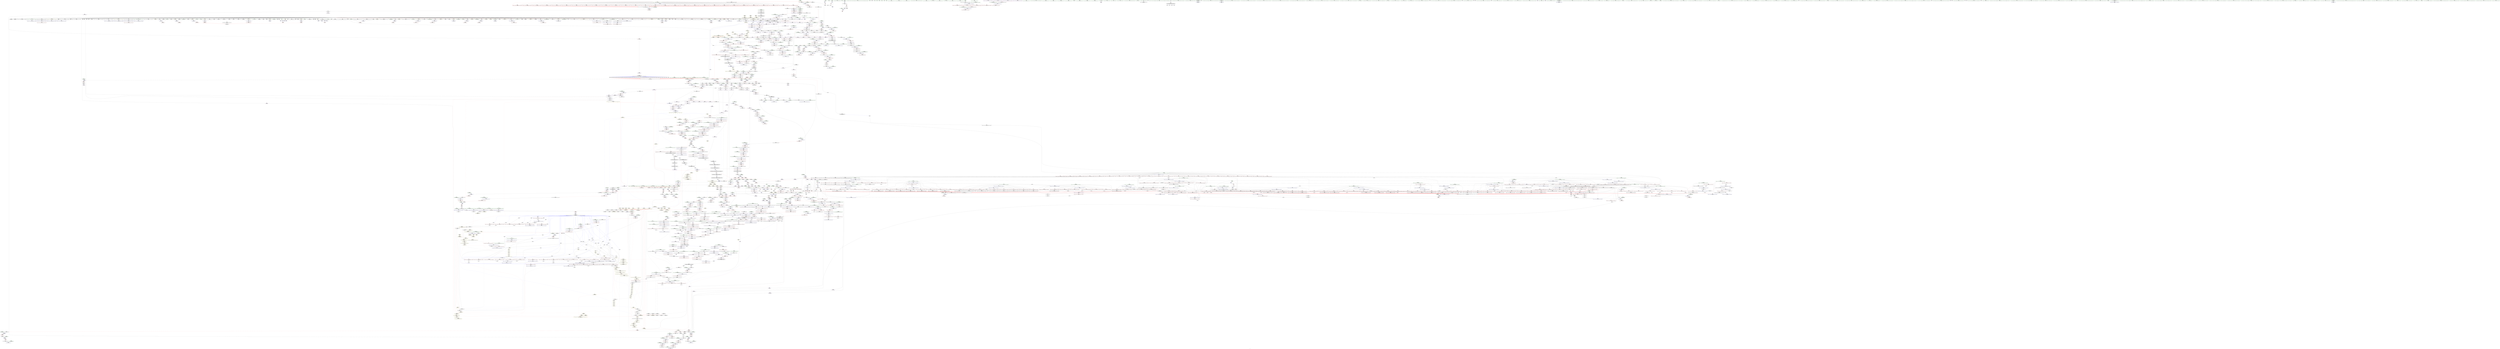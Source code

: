 digraph "SVFG" {
	label="SVFG";

	Node0x55a4c9e05200 [shape=record,color=grey,label="{NodeID: 0\nNullPtr}"];
	Node0x55a4c9e05200 -> Node0x55a4c9ed7480[style=solid];
	Node0x55a4c9e05200 -> Node0x55a4c9ed7580[style=solid];
	Node0x55a4c9e05200 -> Node0x55a4c9ed7650[style=solid];
	Node0x55a4c9e05200 -> Node0x55a4c9ed7720[style=solid];
	Node0x55a4c9e05200 -> Node0x55a4c9ed77f0[style=solid];
	Node0x55a4c9e05200 -> Node0x55a4c9ed78c0[style=solid];
	Node0x55a4c9e05200 -> Node0x55a4c9ed7990[style=solid];
	Node0x55a4c9e05200 -> Node0x55a4c9ed7a60[style=solid];
	Node0x55a4c9e05200 -> Node0x55a4c9ed7b30[style=solid];
	Node0x55a4c9e05200 -> Node0x55a4c9ed7c00[style=solid];
	Node0x55a4c9e05200 -> Node0x55a4c9ed7cd0[style=solid];
	Node0x55a4c9e05200 -> Node0x55a4c9ed7da0[style=solid];
	Node0x55a4c9e05200 -> Node0x55a4c9ed7e70[style=solid];
	Node0x55a4c9e05200 -> Node0x55a4c9ed7f40[style=solid];
	Node0x55a4c9e05200 -> Node0x55a4c9ed8010[style=solid];
	Node0x55a4c9e05200 -> Node0x55a4c9ed80e0[style=solid];
	Node0x55a4c9e05200 -> Node0x55a4c9ed81b0[style=solid];
	Node0x55a4c9e05200 -> Node0x55a4c9ed8280[style=solid];
	Node0x55a4c9e05200 -> Node0x55a4c9ee8910[style=solid];
	Node0x55a4c9e05200 -> Node0x55a4c9ee89e0[style=solid];
	Node0x55a4c9e05200 -> Node0x55a4c9ee8ab0[style=solid];
	Node0x55a4c9e05200 -> Node0x55a4c9ee8b80[style=solid];
	Node0x55a4c9e05200 -> Node0x55a4c9ee8c50[style=solid];
	Node0x55a4c9e05200 -> Node0x55a4c9ee8d20[style=solid];
	Node0x55a4c9e05200 -> Node0x55a4c9ee8df0[style=solid];
	Node0x55a4c9e05200 -> Node0x55a4c9ee8ec0[style=solid];
	Node0x55a4c9e05200 -> Node0x55a4c9ee8f90[style=solid];
	Node0x55a4c9e05200 -> Node0x55a4c9ee9060[style=solid];
	Node0x55a4c9e05200 -> Node0x55a4c9ee9130[style=solid];
	Node0x55a4c9e05200 -> Node0x55a4c9ee9200[style=solid];
	Node0x55a4c9e05200 -> Node0x55a4c9ee92d0[style=solid];
	Node0x55a4c9e05200 -> Node0x55a4c9ee93a0[style=solid];
	Node0x55a4c9e05200 -> Node0x55a4c9ee9470[style=solid];
	Node0x55a4c9e05200 -> Node0x55a4c9ee9540[style=solid];
	Node0x55a4c9e05200 -> Node0x55a4c9ee9610[style=solid];
	Node0x55a4c9e05200 -> Node0x55a4c9ee96e0[style=solid];
	Node0x55a4c9e05200 -> Node0x55a4c9ee97b0[style=solid];
	Node0x55a4c9e05200 -> Node0x55a4c9ee9880[style=solid];
	Node0x55a4c9e05200 -> Node0x55a4c9ee9950[style=solid];
	Node0x55a4c9e05200 -> Node0x55a4c9ee9a20[style=solid];
	Node0x55a4c9e05200 -> Node0x55a4c9ee9af0[style=solid];
	Node0x55a4c9e05200 -> Node0x55a4c9ee9bc0[style=solid];
	Node0x55a4c9e05200 -> Node0x55a4c9ee9c90[style=solid];
	Node0x55a4c9e05200 -> Node0x55a4c9ee9d60[style=solid];
	Node0x55a4c9e05200 -> Node0x55a4c9ee9e30[style=solid];
	Node0x55a4c9e05200 -> Node0x55a4c9ee9f00[style=solid];
	Node0x55a4c9e05200 -> Node0x55a4c9ee9fd0[style=solid];
	Node0x55a4c9e05200 -> Node0x55a4c9eea0a0[style=solid];
	Node0x55a4c9e05200 -> Node0x55a4c9eea170[style=solid];
	Node0x55a4c9e05200 -> Node0x55a4c9eea240[style=solid];
	Node0x55a4c9e05200 -> Node0x55a4c9eea310[style=solid];
	Node0x55a4c9e05200 -> Node0x55a4c9eea3e0[style=solid];
	Node0x55a4c9e05200 -> Node0x55a4c9eea4b0[style=solid];
	Node0x55a4c9e05200 -> Node0x55a4c9eea580[style=solid];
	Node0x55a4c9e05200 -> Node0x55a4c9eea650[style=solid];
	Node0x55a4c9e05200 -> Node0x55a4c9eea720[style=solid];
	Node0x55a4c9e05200 -> Node0x55a4c9eea7f0[style=solid];
	Node0x55a4c9e05200 -> Node0x55a4c9eea8c0[style=solid];
	Node0x55a4c9e05200 -> Node0x55a4c9eea990[style=solid];
	Node0x55a4c9e05200 -> Node0x55a4c9eeaa60[style=solid];
	Node0x55a4c9e05200 -> Node0x55a4c9eeab30[style=solid];
	Node0x55a4c9e05200 -> Node0x55a4c9eeac00[style=solid];
	Node0x55a4c9e05200 -> Node0x55a4c9eeacd0[style=solid];
	Node0x55a4c9e05200 -> Node0x55a4c9eeada0[style=solid];
	Node0x55a4c9e05200 -> Node0x55a4c9eeae70[style=solid];
	Node0x55a4c9e05200 -> Node0x55a4c9eeaf40[style=solid];
	Node0x55a4c9e05200 -> Node0x55a4c9eeb010[style=solid];
	Node0x55a4c9e05200 -> Node0x55a4c9eeb0e0[style=solid];
	Node0x55a4c9e05200 -> Node0x55a4c9eeb1b0[style=solid];
	Node0x55a4c9e05200 -> Node0x55a4c9eeb280[style=solid];
	Node0x55a4c9e05200 -> Node0x55a4c9eeb350[style=solid];
	Node0x55a4c9e05200 -> Node0x55a4c9eeb420[style=solid];
	Node0x55a4c9e05200 -> Node0x55a4c9eeb4f0[style=solid];
	Node0x55a4c9e05200 -> Node0x55a4c9eeb5c0[style=solid];
	Node0x55a4c9e05200 -> Node0x55a4c9eeb690[style=solid];
	Node0x55a4c9e05200 -> Node0x55a4c9eeb760[style=solid];
	Node0x55a4c9e05200 -> Node0x55a4c9eeb830[style=solid];
	Node0x55a4c9e05200 -> Node0x55a4c9eeb900[style=solid];
	Node0x55a4c9e05200 -> Node0x55a4c9eeb9d0[style=solid];
	Node0x55a4c9e05200 -> Node0x55a4c9eebaa0[style=solid];
	Node0x55a4c9e05200 -> Node0x55a4c9eebb70[style=solid];
	Node0x55a4c9e05200 -> Node0x55a4c9eebc40[style=solid];
	Node0x55a4c9e05200 -> Node0x55a4c9eebd10[style=solid];
	Node0x55a4c9e05200 -> Node0x55a4c9eebde0[style=solid];
	Node0x55a4c9e05200 -> Node0x55a4c9f21560[style=solid];
	Node0x55a4c9e05200 -> Node0x55a4c9efa080[style=solid];
	Node0x55a4c9e05200 -> Node0x55a4c9efa150[style=solid];
	Node0x55a4c9e05200 -> Node0x55a4c9efa220[style=solid];
	Node0x55a4c9e05200 -> Node0x55a4c9efe730[style=solid];
	Node0x55a4c9e05200 -> Node0x55a4c9efe800[style=solid];
	Node0x55a4c9e05200 -> Node0x55a4c9efe8d0[style=solid];
	Node0x55a4c9e05200 -> Node0x55a4c9411a30[style=solid];
	Node0x55a4c9e05200 -> Node0x55a4c9f75a40[style=solid];
	Node0x55a4c9e05200 -> Node0x55a4c9f804b0[style=solid];
	Node0x55a4c9e05200 -> Node0x55a4c9f82a30[style=solid];
	Node0x55a4c9e05200:s64 -> Node0x55a4ca152220[style=solid,color=red];
	Node0x55a4c9e05200:s64 -> Node0x55a4ca149fa0[style=solid,color=red];
	Node0x55a4c9f74640 [shape=record,color=black,label="{NodeID: 2657\n211 = PHI(212, 209, )\n}"];
	Node0x55a4c9ef8f70 [shape=record,color=blue,label="{NodeID: 1550\n1350\<--143\nretval\<--\nmain\n}"];
	Node0x55a4c9ef8f70 -> Node0x55a4c9f15950[style=dashed];
	Node0x55a4c9ed7580 [shape=record,color=black,label="{NodeID: 443\n187\<--3\n\<--dummyVal\n_Z6changeRNSt7__cxx1112basic_stringIcSt11char_traitsIcESaIcEEERSt6vectorIS6_IiSaIiEESaIS8_EE\n}"];
	Node0x55a4ca14f9a0 [shape=record,color=black,label="{NodeID: 4207\n2034 = PHI(1256, )\n2nd arg _ZNSt12_Vector_baseISt6vectorIiSaIiEESaIS2_EEC2EmRKS3_ }"];
	Node0x55a4ca14f9a0 -> Node0x55a4c9efdd70[style=solid];
	Node0x55a4c9ee6890 [shape=record,color=purple,label="{NodeID: 886\n2836\<--2815\ncoerce.dive4\<--agg.tmp\n_ZSt4copyIN9__gnu_cxx17__normal_iteratorIPKiSt6vectorIiSaIiEEEEPiET0_T_SA_S9_\n}"];
	Node0x55a4c9ee6890 -> Node0x55a4c9f39da0[style=solid];
	Node0x55a4c9f1cbe0 [shape=record,color=red,label="{NodeID: 1329\n2485\<--2480\n\<--__last.addr\n_ZSt8_DestroyIPSt6vectorIiSaIiEEEvT_S4_\n|{<s0>216}}"];
	Node0x55a4c9f1cbe0:s0 -> Node0x55a4ca150070[style=solid,color=red];
	Node0x55a4c9ecf7e0 [shape=record,color=green,label="{NodeID: 222\n1752\<--1753\n__value.addr\<--__value.addr_field_insensitive\n_ZSt6fill_nIPimiET_S1_T0_RKT1_\n}"];
	Node0x55a4c9ecf7e0 -> Node0x55a4c9f18120[style=solid];
	Node0x55a4c9ecf7e0 -> Node0x55a4c9efbb50[style=solid];
	Node0x55a4c9f3b460 [shape=record,color=blue,label="{NodeID: 1772\n3046\<--3043\nthis.addr\<--this\n_ZNSt12_Vector_baseISt6vectorIiSaIiEESaIS2_EE13_M_deallocateEPS2_m\n}"];
	Node0x55a4c9f3b460 -> Node0x55a4c9f200b0[style=dashed];
	Node0x55a4c9ef2fd0 [shape=record,color=black,label="{NodeID: 665\n1959\<--1948\n\<--this1\n_ZNSt6vectorIiSaIiEE21_M_default_initializeEm\n}"];
	Node0x55a4c9ef2fd0 -> Node0x55a4c9ee2ad0[style=solid];
	Node0x55a4c9ef2fd0 -> Node0x55a4c9ee2ba0[style=solid];
	Node0x55a4ca16ca30 [shape=record,color=black,label="{NodeID: 4429\n1389 = PHI(905, )\n0th arg _ZN9__gnu_cxx13new_allocatorIiED2Ev }"];
	Node0x55a4ca16ca30 -> Node0x55a4c9ef9450[style=solid];
	Node0x55a4c9f11850 [shape=record,color=red,label="{NodeID: 1108\n532\<--531\n\<--call188\n_Z6changeRNSt7__cxx1112basic_stringIcSt11char_traitsIcESaIcEEERSt6vectorIS6_IiSaIiEESaIS8_EE\n}"];
	Node0x55a4c9f11850 -> Node0x55a4c9f81fb0[style=solid];
	Node0x55a4c9e47630 [shape=record,color=green,label="{NodeID: 1\n7\<--1\n__dso_handle\<--dummyObj\nGlob }"];
	Node0x55a4c9f758b0 [shape=record,color=black,label="{NodeID: 2658\n535 = PHI(212, 533, )\n}"];
	Node0x55a4c9ef9040 [shape=record,color=blue,label="{NodeID: 1551\n1352\<--163\nT\<--\nmain\n}"];
	Node0x55a4c9ef9040 -> Node0x55a4c9f15a20[style=dashed];
	Node0x55a4c9ef9040 -> Node0x55a4c9ef91e0[style=dashed];
	Node0x55a4c9ed7650 [shape=record,color=black,label="{NodeID: 444\n188\<--3\n\<--dummyVal\n_Z6changeRNSt7__cxx1112basic_stringIcSt11char_traitsIcESaIcEEERSt6vectorIS6_IiSaIiEESaIS8_EE\n}"];
	Node0x55a4c9ed7650 -> Node0x55a4c9f21c10[style=solid];
	Node0x55a4ca14fae0 [shape=record,color=black,label="{NodeID: 4208\n836 = PHI(66, 86, 102, 118, 1003, )\n0th arg _ZNSaIiEC2Ev }"];
	Node0x55a4ca14fae0 -> Node0x55a4c9f25900[style=solid];
	Node0x55a4c9ee6960 [shape=record,color=purple,label="{NodeID: 887\n2847\<--2815\ncoerce.dive10\<--agg.tmp\n_ZSt4copyIN9__gnu_cxx17__normal_iteratorIPKiSt6vectorIiSaIiEEEEPiET0_T_SA_S9_\n}"];
	Node0x55a4c9ee6960 -> Node0x55a4c9f1eac0[style=solid];
	Node0x55a4c9f1ccb0 [shape=record,color=red,label="{NodeID: 1330\n2498\<--2495\n\<--__t.addr\n_ZSt7forwardIRKSt6vectorIiSaIiEEEOT_RNSt16remove_referenceIS5_E4typeE\n}"];
	Node0x55a4c9f1ccb0 -> Node0x55a4c9ef4690[style=solid];
	Node0x55a4c9ecf8b0 [shape=record,color=green,label="{NodeID: 223\n1759\<--1760\n_ZSt12__niter_baseIPiET_S1_\<--_ZSt12__niter_baseIPiET_S1__field_insensitive\n}"];
	Node0x55a4c9f3b530 [shape=record,color=blue,label="{NodeID: 1773\n3048\<--3044\n__p.addr\<--__p\n_ZNSt12_Vector_baseISt6vectorIiSaIiEESaIS2_EE13_M_deallocateEPS2_m\n}"];
	Node0x55a4c9f3b530 -> Node0x55a4c9f20180[style=dashed];
	Node0x55a4c9f3b530 -> Node0x55a4c9f20250[style=dashed];
	Node0x55a4c9ef30a0 [shape=record,color=black,label="{NodeID: 666\n1964\<--1979\n_ZSt27__uninitialized_default_n_aIPimiET_S1_T0_RSaIT1_E_ret\<--call\n_ZSt27__uninitialized_default_n_aIPimiET_S1_T0_RSaIT1_E\n|{<s0>182}}"];
	Node0x55a4c9ef30a0:s0 -> Node0x55a4ca1626a0[style=solid,color=blue];
	Node0x55a4ca16cb40 [shape=record,color=black,label="{NodeID: 4430\n3069 = PHI(3060, )\n0th arg _ZNSt16allocator_traitsISaISt6vectorIiSaIiEEEE10deallocateERS3_PS2_m }"];
	Node0x55a4ca16cb40 -> Node0x55a4c9f3b6d0[style=solid];
	Node0x55a4c9f11920 [shape=record,color=red,label="{NodeID: 1109\n551\<--550\n\<--call199\n_Z6changeRNSt7__cxx1112basic_stringIcSt11char_traitsIcESaIcEEERSt6vectorIS6_IiSaIiEESaIS8_EE\n}"];
	Node0x55a4c9f11920 -> Node0x55a4c9f816b0[style=solid];
	Node0x55a4c9e5fd10 [shape=record,color=green,label="{NodeID: 2\n8\<--1\n.str\<--dummyObj\nGlob }"];
	Node0x55a4c9f75a40 [shape=record,color=black,label="{NodeID: 2659\n1606 = PHI(1601, 3, )\n}"];
	Node0x55a4c9f75a40 -> Node0x55a4c9ef2060[style=solid];
	Node0x55a4c9ef9110 [shape=record,color=blue,label="{NodeID: 1552\n1354\<--143\nncase\<--\nmain\n}"];
	Node0x55a4c9ef9110 -> Node0x55a4ca0074f0[style=dashed];
	Node0x55a4c9ed7720 [shape=record,color=black,label="{NodeID: 445\n190\<--3\n\<--dummyVal\n_Z6changeRNSt7__cxx1112basic_stringIcSt11char_traitsIcESaIcEEERSt6vectorIS6_IiSaIiEESaIS8_EE\n}"];
	Node0x55a4c9ed7720 -> Node0x55a4c9f21ce0[style=solid];
	Node0x55a4ca14ff60 [shape=record,color=black,label="{NodeID: 4209\n3010 = PHI(2484, )\n0th arg _ZNSt12_Destroy_auxILb0EE9__destroyIPSt6vectorIiSaIiEEEEvT_S6_ }"];
	Node0x55a4ca14ff60 -> Node0x55a4c9f3b120[style=solid];
	Node0x55a4c9ee6a30 [shape=record,color=purple,label="{NodeID: 888\n2831\<--2817\ncoerce.dive3\<--agg.tmp2\n_ZSt4copyIN9__gnu_cxx17__normal_iteratorIPKiSt6vectorIiSaIiEEEEPiET0_T_SA_S9_\n}"];
	Node0x55a4c9ee6a30 -> Node0x55a4c9f1e920[style=solid];
	Node0x55a4c9f1cd80 [shape=record,color=red,label="{NodeID: 1331\n2519\<--2503\nthis1\<--this.addr\n_ZNSt6vectorIiSaIiEEC2ERKS1_\n}"];
	Node0x55a4c9f1cd80 -> Node0x55a4c9ef4760[style=solid];
	Node0x55a4c9f1cd80 -> Node0x55a4c9ef4830[style=solid];
	Node0x55a4c9f1cd80 -> Node0x55a4c9ef4900[style=solid];
	Node0x55a4c9f1cd80 -> Node0x55a4c9ef49d0[style=solid];
	Node0x55a4c9f1cd80 -> Node0x55a4c9ef4aa0[style=solid];
	Node0x55a4c9ecf9b0 [shape=record,color=green,label="{NodeID: 224\n1764\<--1765\n_ZSt10__fill_n_aIPimiEN9__gnu_cxx11__enable_ifIXsr11__is_scalarIT1_EE7__valueET_E6__typeES4_T0_RKS3_\<--_ZSt10__fill_n_aIPimiEN9__gnu_cxx11__enable_ifIXsr11__is_scalarIT1_EE7__valueET_E6__typeES4_T0_RKS3__field_insensitive\n}"];
	Node0x55a4c9f3b600 [shape=record,color=blue,label="{NodeID: 1774\n3050\<--3045\n__n.addr\<--__n\n_ZNSt12_Vector_baseISt6vectorIiSaIiEESaIS2_EE13_M_deallocateEPS2_m\n}"];
	Node0x55a4c9f3b600 -> Node0x55a4c9f20320[style=dashed];
	Node0x55a4c9ef3170 [shape=record,color=black,label="{NodeID: 667\n1983\<--1997\n_ZSt25__uninitialized_default_nIPimET_S1_T0__ret\<--call\n_ZSt25__uninitialized_default_nIPimET_S1_T0_\n|{<s0>183}}"];
	Node0x55a4c9ef3170:s0 -> Node0x55a4ca1627b0[style=solid,color=blue];
	Node0x55a4ca16cc50 [shape=record,color=black,label="{NodeID: 4431\n3070 = PHI(3061, )\n1st arg _ZNSt16allocator_traitsISaISt6vectorIiSaIiEEEE10deallocateERS3_PS2_m }"];
	Node0x55a4ca16cc50 -> Node0x55a4c9f3b7a0[style=solid];
	Node0x55a4c9f119f0 [shape=record,color=red,label="{NodeID: 1110\n559\<--558\n\<--call203\n_Z6changeRNSt7__cxx1112basic_stringIcSt11char_traitsIcESaIcEEERSt6vectorIS6_IiSaIiEESaIS8_EE\n}"];
	Node0x55a4c9f119f0 -> Node0x55a4c9f816b0[style=solid];
	Node0x55a4c9e689a0 [shape=record,color=green,label="{NodeID: 3\n10\<--1\n.str.1\<--dummyObj\nGlob }"];
	Node0x55a4c9f77e50 [shape=record,color=black,label="{NodeID: 2660\n1145 = PHI(1146, 1147, )\n}"];
	Node0x55a4c9ef91e0 [shape=record,color=blue,label="{NodeID: 1553\n1352\<--1365\nT\<--dec\nmain\n}"];
	Node0x55a4c9ef91e0 -> Node0x55a4c9f15a20[style=dashed];
	Node0x55a4c9ef91e0 -> Node0x55a4c9ef91e0[style=dashed];
	Node0x55a4c9ed77f0 [shape=record,color=black,label="{NodeID: 446\n349\<--3\n\<--dummyVal\n_Z6changeRNSt7__cxx1112basic_stringIcSt11char_traitsIcESaIcEEERSt6vectorIS6_IiSaIiEESaIS8_EE\n}"];
	Node0x55a4ca150070 [shape=record,color=black,label="{NodeID: 4210\n3011 = PHI(2485, )\n1st arg _ZNSt12_Destroy_auxILb0EE9__destroyIPSt6vectorIiSaIiEEEEvT_S6_ }"];
	Node0x55a4ca150070 -> Node0x55a4c9f3b1f0[style=solid];
	Node0x55a4c9ee6b00 [shape=record,color=purple,label="{NodeID: 889\n2844\<--2819\ncoerce.dive9\<--agg.tmp5\n_ZSt4copyIN9__gnu_cxx17__normal_iteratorIPKiSt6vectorIiSaIiEEEEPiET0_T_SA_S9_\n}"];
	Node0x55a4c9ee6b00 -> Node0x55a4c9f39f40[style=solid];
	Node0x55a4c9f1ce50 [shape=record,color=red,label="{NodeID: 1332\n2521\<--2505\n\<--__x.addr\n_ZNSt6vectorIiSaIiEEC2ERKS1_\n|{<s0>217}}"];
	Node0x55a4c9f1ce50:s0 -> Node0x55a4ca151690[style=solid,color=red];
	Node0x55a4c9ecfab0 [shape=record,color=green,label="{NodeID: 225\n1771\<--1772\n__first.addr\<--__first.addr_field_insensitive\n_ZSt10__fill_n_aIPimiEN9__gnu_cxx11__enable_ifIXsr11__is_scalarIT1_EE7__valueET_E6__typeES4_T0_RKS3_\n}"];
	Node0x55a4c9ecfab0 -> Node0x55a4c9f181f0[style=solid];
	Node0x55a4c9ecfab0 -> Node0x55a4c9f182c0[style=solid];
	Node0x55a4c9ecfab0 -> Node0x55a4c9f18390[style=solid];
	Node0x55a4c9ecfab0 -> Node0x55a4c9efbc20[style=solid];
	Node0x55a4c9ecfab0 -> Node0x55a4c9efc1d0[style=solid];
	Node0x55a4c9f3b6d0 [shape=record,color=blue,label="{NodeID: 1775\n3072\<--3069\n__a.addr\<--__a\n_ZNSt16allocator_traitsISaISt6vectorIiSaIiEEEE10deallocateERS3_PS2_m\n}"];
	Node0x55a4c9f3b6d0 -> Node0x55a4c9f203f0[style=dashed];
	Node0x55a4c9ef3240 [shape=record,color=black,label="{NodeID: 668\n2001\<--2015\n_ZNSt27__uninitialized_default_n_1ILb1EE18__uninit_default_nIPimEET_S3_T0__ret\<--call\n_ZNSt27__uninitialized_default_n_1ILb1EE18__uninit_default_nIPimEET_S3_T0_\n|{<s0>184}}"];
	Node0x55a4c9ef3240:s0 -> Node0x55a4ca1628c0[style=solid,color=blue];
	Node0x55a4ca16cd60 [shape=record,color=black,label="{NodeID: 4432\n3071 = PHI(3062, )\n2nd arg _ZNSt16allocator_traitsISaISt6vectorIiSaIiEEEE10deallocateERS3_PS2_m }"];
	Node0x55a4ca16cd60 -> Node0x55a4c9f3b870[style=solid];
	Node0x55a4c9f11ac0 [shape=record,color=red,label="{NodeID: 1111\n569\<--568\n\<--call209\n_Z6changeRNSt7__cxx1112basic_stringIcSt11char_traitsIcESaIcEEERSt6vectorIS6_IiSaIiEESaIS8_EE\n}"];
	Node0x55a4c9f11ac0 -> Node0x55a4c9f7b3b0[style=solid];
	Node0x55a4c9e71ac0 [shape=record,color=green,label="{NodeID: 4\n12\<--1\n.str.2\<--dummyObj\nGlob }"];
	Node0x55a4c9f783b0 [shape=record,color=grey,label="{NodeID: 2661\n357 = Binary(356, 163, )\n}"];
	Node0x55a4c9f783b0 -> Node0x55a4c9f22d20[style=solid];
	Node0x55a4c9ef92b0 [shape=record,color=blue,label="{NodeID: 1554\n1354\<--1370\nncase\<--inc\nmain\n}"];
	Node0x55a4c9ef92b0 -> Node0x55a4ca0074f0[style=dashed];
	Node0x55a4c9ed78c0 [shape=record,color=black,label="{NodeID: 447\n350\<--3\n\<--dummyVal\n_Z6changeRNSt7__cxx1112basic_stringIcSt11char_traitsIcESaIcEEERSt6vectorIS6_IiSaIiEESaIS8_EE\n}"];
	Node0x55a4c9ed78c0 -> Node0x55a4c9f22b80[style=solid];
	Node0x55a4ca150180 [shape=record,color=black,label="{NodeID: 4211\n2687 = PHI(2541, )\n0th arg _ZNKSt6vectorIiSaIiEE3endEv }"];
	Node0x55a4ca150180 -> Node0x55a4c9f38d60[style=solid];
	Node0x55a4c9ee6bd0 [shape=record,color=purple,label="{NodeID: 890\n2849\<--2819\ncoerce.dive11\<--agg.tmp5\n_ZSt4copyIN9__gnu_cxx17__normal_iteratorIPKiSt6vectorIiSaIiEEEEPiET0_T_SA_S9_\n}"];
	Node0x55a4c9ee6bd0 -> Node0x55a4c9f1eb90[style=solid];
	Node0x55a4c9f1cf20 [shape=record,color=red,label="{NodeID: 1333\n2525\<--2505\n\<--__x.addr\n_ZNSt6vectorIiSaIiEEC2ERKS1_\n}"];
	Node0x55a4c9f1cf20 -> Node0x55a4c9ef4b70[style=solid];
	Node0x55a4c9ecfb80 [shape=record,color=green,label="{NodeID: 226\n1773\<--1774\n__n.addr\<--__n.addr_field_insensitive\n_ZSt10__fill_n_aIPimiEN9__gnu_cxx11__enable_ifIXsr11__is_scalarIT1_EE7__valueET_E6__typeES4_T0_RKS3_\n}"];
	Node0x55a4c9ecfb80 -> Node0x55a4c9f18460[style=solid];
	Node0x55a4c9ecfb80 -> Node0x55a4c9efbcf0[style=solid];
	Node0x55a4c9f3b7a0 [shape=record,color=blue,label="{NodeID: 1776\n3074\<--3070\n__p.addr\<--__p\n_ZNSt16allocator_traitsISaISt6vectorIiSaIiEEEE10deallocateERS3_PS2_m\n}"];
	Node0x55a4c9f3b7a0 -> Node0x55a4c9f204c0[style=dashed];
	Node0x55a4c9ef3310 [shape=record,color=black,label="{NodeID: 669\n2087\<--2086\n\<--this1\n_ZNSt6vectorIS_IiSaIiEESaIS1_EE18_M_fill_initializeEmRKS1_\n}"];
	Node0x55a4c9ef3310 -> Node0x55a4c9ee2d40[style=solid];
	Node0x55a4c9ef3310 -> Node0x55a4c9ee2e10[style=solid];
	Node0x55a4ca05a4e0 [shape=record,color=yellow,style=double,label="{NodeID: 3326\n74V_1 = ENCHI(MR_74V_0)\npts\{10000001 \}\nFun[_ZNKSt6vectorIS_IiSaIiEESaIS1_EE4sizeEv]}"];
	Node0x55a4ca05a4e0 -> Node0x55a4c9f123b0[style=dashed];
	Node0x55a4c9f11b90 [shape=record,color=red,label="{NodeID: 1112\n588\<--587\n\<--call219\n_Z6changeRNSt7__cxx1112basic_stringIcSt11char_traitsIcESaIcEEERSt6vectorIS6_IiSaIiEESaIS8_EE\n}"];
	Node0x55a4c9f11b90 -> Node0x55a4c9f24170[style=solid];
	Node0x55a4c9ec7840 [shape=record,color=green,label="{NodeID: 5\n14\<--1\n.str.3\<--dummyObj\nGlob }"];
	Node0x55a4c9f78530 [shape=record,color=grey,label="{NodeID: 2662\n731 = Binary(730, 163, )\n}"];
	Node0x55a4c9f78530 -> Node0x55a4c9f24da0[style=solid];
	Node0x55a4c9ef9380 [shape=record,color=blue,label="{NodeID: 1555\n1383\<--1382\nthis.addr\<--this\n_ZN9__gnu_cxx13new_allocatorIiEC2Ev\n}"];
	Node0x55a4c9ef9380 -> Node0x55a4c9f15bc0[style=dashed];
	Node0x55a4c9ed7990 [shape=record,color=black,label="{NodeID: 448\n352\<--3\n\<--dummyVal\n_Z6changeRNSt7__cxx1112basic_stringIcSt11char_traitsIcESaIcEEERSt6vectorIS6_IiSaIiEESaIS8_EE\n}"];
	Node0x55a4c9ed7990 -> Node0x55a4c9f22c50[style=solid];
	Node0x55a4ca150290 [shape=record,color=black,label="{NodeID: 4212\n1531 = PHI(1412, )\n0th arg _ZNSt12_Vector_baseIiSaIiEE17_M_create_storageEm }"];
	Node0x55a4ca150290 -> Node0x55a4c9efa2f0[style=solid];
	Node0x55a4c9ee6ca0 [shape=record,color=purple,label="{NodeID: 891\n2841\<--2821\ncoerce.dive7\<--agg.tmp6\n_ZSt4copyIN9__gnu_cxx17__normal_iteratorIPKiSt6vectorIiSaIiEEEEPiET0_T_SA_S9_\n}"];
	Node0x55a4c9ee6ca0 -> Node0x55a4c9f1e9f0[style=solid];
	Node0x55a4c9f1cff0 [shape=record,color=red,label="{NodeID: 1334\n2535\<--2505\n\<--__x.addr\n_ZNSt6vectorIiSaIiEEC2ERKS1_\n|{<s0>222}}"];
	Node0x55a4c9f1cff0:s0 -> Node0x55a4ca14f670[style=solid,color=red];
	Node0x55a4c9ecfc50 [shape=record,color=green,label="{NodeID: 227\n1775\<--1776\n__value.addr\<--__value.addr_field_insensitive\n_ZSt10__fill_n_aIPimiEN9__gnu_cxx11__enable_ifIXsr11__is_scalarIT1_EE7__valueET_E6__typeES4_T0_RKS3_\n}"];
	Node0x55a4c9ecfc50 -> Node0x55a4c9f18530[style=solid];
	Node0x55a4c9ecfc50 -> Node0x55a4c9efbdc0[style=solid];
	Node0x55a4c9f3b870 [shape=record,color=blue,label="{NodeID: 1777\n3076\<--3071\n__n.addr\<--__n\n_ZNSt16allocator_traitsISaISt6vectorIiSaIiEEEE10deallocateERS3_PS2_m\n}"];
	Node0x55a4c9f3b870 -> Node0x55a4c9f20590[style=dashed];
	Node0x55a4c9ef33e0 [shape=record,color=black,label="{NodeID: 670\n2093\<--2086\n\<--this1\n_ZNSt6vectorIS_IiSaIiEESaIS1_EE18_M_fill_initializeEmRKS1_\n|{<s0>189}}"];
	Node0x55a4c9ef33e0:s0 -> Node0x55a4ca14f490[style=solid,color=red];
	Node0x55a4ca05a5c0 [shape=record,color=yellow,style=double,label="{NodeID: 3327\n72V_1 = ENCHI(MR_72V_0)\npts\{10000000 \}\nFun[_ZNKSt6vectorIS_IiSaIiEESaIS1_EE4sizeEv]}"];
	Node0x55a4ca05a5c0 -> Node0x55a4c9f12480[style=dashed];
	Node0x55a4c9f11c60 [shape=record,color=red,label="{NodeID: 1113\n613\<--612\n\<--call233\n_Z6changeRNSt7__cxx1112basic_stringIcSt11char_traitsIcESaIcEEERSt6vectorIS6_IiSaIiEESaIS8_EE\n}"];
	Node0x55a4c9f11c60 -> Node0x55a4c9f244b0[style=solid];
	Node0x55a4c9ec78d0 [shape=record,color=green,label="{NodeID: 6\n16\<--1\n_ZSt3cin\<--dummyObj\nGlob }"];
	Node0x55a4c9f786b0 [shape=record,color=grey,label="{NodeID: 2663\n729 = Binary(728, 249, )\n}"];
	Node0x55a4c9f786b0 -> Node0x55a4c9f24e70[style=solid];
	Node0x55a4c9ef9450 [shape=record,color=blue,label="{NodeID: 1556\n1390\<--1389\nthis.addr\<--this\n_ZN9__gnu_cxx13new_allocatorIiED2Ev\n}"];
	Node0x55a4c9ef9450 -> Node0x55a4c9f15c90[style=dashed];
	Node0x55a4c9ed7a60 [shape=record,color=black,label="{NodeID: 449\n511\<--3\n\<--dummyVal\n_Z6changeRNSt7__cxx1112basic_stringIcSt11char_traitsIcESaIcEEERSt6vectorIS6_IiSaIiEESaIS8_EE\n}"];
	Node0x55a4ca1503a0 [shape=record,color=black,label="{NodeID: 4213\n1532 = PHI(1418, )\n1st arg _ZNSt12_Vector_baseIiSaIiEE17_M_create_storageEm }"];
	Node0x55a4ca1503a0 -> Node0x55a4c9efa3c0[style=solid];
	Node0x55a4c9ee6d70 [shape=record,color=purple,label="{NodeID: 892\n3149\<--2828\noffset_0\<--\n}"];
	Node0x55a4c9ee6d70 -> Node0x55a4c9f39cd0[style=solid];
	Node0x55a4c9f1d0c0 [shape=record,color=red,label="{NodeID: 1335\n2541\<--2505\n\<--__x.addr\n_ZNSt6vectorIiSaIiEEC2ERKS1_\n|{<s0>223}}"];
	Node0x55a4c9f1d0c0:s0 -> Node0x55a4ca150180[style=solid,color=red];
	Node0x55a4c9ecfd20 [shape=record,color=green,label="{NodeID: 228\n1777\<--1778\n__tmp\<--__tmp_field_insensitive\n_ZSt10__fill_n_aIPimiEN9__gnu_cxx11__enable_ifIXsr11__is_scalarIT1_EE7__valueET_E6__typeES4_T0_RKS3_\n}"];
	Node0x55a4c9ecfd20 -> Node0x55a4c9f18600[style=solid];
	Node0x55a4c9ecfd20 -> Node0x55a4c9efbe90[style=solid];
	Node0x55a4c9f3b940 [shape=record,color=blue,label="{NodeID: 1778\n3093\<--3090\nthis.addr\<--this\n_ZN9__gnu_cxx13new_allocatorISt6vectorIiSaIiEEE10deallocateEPS3_m\n}"];
	Node0x55a4c9f3b940 -> Node0x55a4c9f20660[style=dashed];
	Node0x55a4c9ef34b0 [shape=record,color=black,label="{NodeID: 671\n2098\<--2086\n\<--this1\n_ZNSt6vectorIS_IiSaIiEESaIS1_EE18_M_fill_initializeEmRKS1_\n}"];
	Node0x55a4c9ef34b0 -> Node0x55a4c9ee2ee0[style=solid];
	Node0x55a4c9ef34b0 -> Node0x55a4c9ee2fb0[style=solid];
	Node0x55a4ca05a6a0 [shape=record,color=yellow,style=double,label="{NodeID: 3328\n60V_1 = ENCHI(MR_60V_0)\npts\{1651 \}\nFun[_ZNSt27__uninitialized_default_n_1ILb1EE18__uninit_default_nIPimEET_S3_T0_]|{<s0>185}}"];
	Node0x55a4ca05a6a0:s0 -> Node0x55a4ca0321a0[style=dashed,color=red];
	Node0x55a4c9f11d30 [shape=record,color=red,label="{NodeID: 1114\n664\<--663\n\<--call265\n_Z6changeRNSt7__cxx1112basic_stringIcSt11char_traitsIcESaIcEEERSt6vectorIS6_IiSaIiEESaIS8_EE\n}"];
	Node0x55a4c9f11d30 -> Node0x55a4c9f7ee30[style=solid];
	Node0x55a4c9ec7f90 [shape=record,color=green,label="{NodeID: 7\n17\<--1\n_ZSt4cout\<--dummyObj\nGlob }"];
	Node0x55a4c9f78830 [shape=record,color=grey,label="{NodeID: 2664\n756 = Binary(755, 163, )\n}"];
	Node0x55a4c9f78830 -> Node0x55a4c9f251b0[style=solid];
	Node0x55a4c9ef9520 [shape=record,color=blue,label="{NodeID: 1557\n1399\<--1396\nthis.addr\<--this\n_ZNSt12_Vector_baseIiSaIiEEC2EmRKS0_\n}"];
	Node0x55a4c9ef9520 -> Node0x55a4c9f15d60[style=dashed];
	Node0x55a4c9ed7b30 [shape=record,color=black,label="{NodeID: 450\n512\<--3\n\<--dummyVal\n_Z6changeRNSt7__cxx1112basic_stringIcSt11char_traitsIcESaIcEEERSt6vectorIS6_IiSaIiEESaIS8_EE\n}"];
	Node0x55a4c9ed7b30 -> Node0x55a4c9f23af0[style=solid];
	Node0x55a4ca1504b0 [shape=record,color=black,label="{NodeID: 4214\n1808 = PHI(1757, 2888, )\n0th arg _ZSt12__niter_baseIPiET_S1_ }"];
	Node0x55a4ca1504b0 -> Node0x55a4c9efc2a0[style=solid];
	Node0x55a4c9ee6e40 [shape=record,color=purple,label="{NodeID: 893\n3150\<--2829\noffset_0\<--\n}"];
	Node0x55a4c9ee6e40 -> Node0x55a4c9f20e80[style=solid];
	Node0x55a4c9f1d190 [shape=record,color=red,label="{NodeID: 1336\n2580\<--2509\nexn\<--exn.slot\n_ZNSt6vectorIiSaIiEEC2ERKS1_\n}"];
	Node0x55a4c9ed8310 [shape=record,color=green,label="{NodeID: 229\n1779\<--1780\n__niter\<--__niter_field_insensitive\n_ZSt10__fill_n_aIPimiEN9__gnu_cxx11__enable_ifIXsr11__is_scalarIT1_EE7__valueET_E6__typeES4_T0_RKS3_\n}"];
	Node0x55a4c9ed8310 -> Node0x55a4c9f186d0[style=solid];
	Node0x55a4c9ed8310 -> Node0x55a4c9f187a0[style=solid];
	Node0x55a4c9ed8310 -> Node0x55a4c9efbf60[style=solid];
	Node0x55a4c9ed8310 -> Node0x55a4c9efc100[style=solid];
	Node0x55a4c9f3ba10 [shape=record,color=blue,label="{NodeID: 1779\n3095\<--3091\n__p.addr\<--__p\n_ZN9__gnu_cxx13new_allocatorISt6vectorIiSaIiEEE10deallocateEPS3_m\n}"];
	Node0x55a4c9f3ba10 -> Node0x55a4c9f20730[style=dashed];
	Node0x55a4c9ef3580 [shape=record,color=black,label="{NodeID: 672\n2122\<--2118\nsub.ptr.lhs.cast\<--\n_ZNSt12_Vector_baseISt6vectorIiSaIiEESaIS2_EED2Ev\n}"];
	Node0x55a4c9ef3580 -> Node0x55a4c9f79730[style=solid];
	Node0x55a4c9f11e00 [shape=record,color=red,label="{NodeID: 1115\n690\<--689\n\<--call277\n_Z6changeRNSt7__cxx1112basic_stringIcSt11char_traitsIcESaIcEEERSt6vectorIS6_IiSaIiEESaIS8_EE\n}"];
	Node0x55a4c9f11e00 -> Node0x55a4c9f7feb0[style=solid];
	Node0x55a4c9ec8020 [shape=record,color=green,label="{NodeID: 8\n18\<--1\n.str.4\<--dummyObj\nGlob }"];
	Node0x55a4c9f789b0 [shape=record,color=grey,label="{NodeID: 2665\n269 = Binary(268, 216, )\n}"];
	Node0x55a4c9f789b0 -> Node0x55a4c9f221c0[style=solid];
	Node0x55a4c9ef95f0 [shape=record,color=blue,label="{NodeID: 1558\n1401\<--1397\n__n.addr\<--__n\n_ZNSt12_Vector_baseIiSaIiEEC2EmRKS0_\n}"];
	Node0x55a4c9ef95f0 -> Node0x55a4c9f15e30[style=dashed];
	Node0x55a4c9ed7c00 [shape=record,color=black,label="{NodeID: 451\n514\<--3\n\<--dummyVal\n_Z6changeRNSt7__cxx1112basic_stringIcSt11char_traitsIcESaIcEEERSt6vectorIS6_IiSaIiEESaIS8_EE\n}"];
	Node0x55a4c9ed7c00 -> Node0x55a4c9f23bc0[style=solid];
	Node0x55a4ca150600 [shape=record,color=black,label="{NodeID: 4215\n1222 = PHI(1005, )\n0th arg _ZNSaISt6vectorIiSaIiEEEC2Ev }"];
	Node0x55a4ca150600 -> Node0x55a4c9ef8680[style=solid];
	Node0x55a4c9ee6f10 [shape=record,color=purple,label="{NodeID: 894\n3152\<--2838\noffset_0\<--\n}"];
	Node0x55a4c9ee6f10 -> Node0x55a4c9f39e70[style=solid];
	Node0x55a4c9f1d260 [shape=record,color=red,label="{NodeID: 1337\n2581\<--2511\nsel\<--ehselector.slot\n_ZNSt6vectorIiSaIiEEC2ERKS1_\n}"];
	Node0x55a4c9ed83e0 [shape=record,color=green,label="{NodeID: 230\n1809\<--1810\n__it.addr\<--__it.addr_field_insensitive\n_ZSt12__niter_baseIPiET_S1_\n}"];
	Node0x55a4c9ed83e0 -> Node0x55a4c9f18940[style=solid];
	Node0x55a4c9ed83e0 -> Node0x55a4c9efc2a0[style=solid];
	Node0x55a4c9f3bae0 [shape=record,color=blue,label="{NodeID: 1780\n3097\<--3092\n.addr\<--\n_ZN9__gnu_cxx13new_allocatorISt6vectorIiSaIiEEE10deallocateEPS3_m\n}"];
	Node0x55a4c9ef3650 [shape=record,color=black,label="{NodeID: 673\n2123\<--2121\nsub.ptr.rhs.cast\<--\n_ZNSt12_Vector_baseISt6vectorIiSaIiEESaIS2_EED2Ev\n}"];
	Node0x55a4c9ef3650 -> Node0x55a4c9f79730[style=solid];
	Node0x55a4c9f11ed0 [shape=record,color=red,label="{NodeID: 1116\n710\<--709\n\<--call288\n_Z6changeRNSt7__cxx1112basic_stringIcSt11char_traitsIcESaIcEEERSt6vectorIS6_IiSaIiEESaIS8_EE\n}"];
	Node0x55a4c9f11ed0 -> Node0x55a4c9f7e830[style=solid];
	Node0x55a4c9ec80b0 [shape=record,color=green,label="{NodeID: 9\n20\<--1\n.str.5\<--dummyObj\nGlob }"];
	Node0x55a4c9f78b30 [shape=record,color=grey,label="{NodeID: 2666\n676 = Binary(675, 163, )\n}"];
	Node0x55a4c9f78b30 -> Node0x55a4c9f24c00[style=solid];
	Node0x55a4c9ef96c0 [shape=record,color=blue,label="{NodeID: 1559\n1403\<--1398\n__a.addr\<--__a\n_ZNSt12_Vector_baseIiSaIiEEC2EmRKS0_\n}"];
	Node0x55a4c9ef96c0 -> Node0x55a4c9f15f00[style=dashed];
	Node0x55a4c9ed7cd0 [shape=record,color=black,label="{NodeID: 452\n668\<--3\n\<--dummyVal\n_Z6changeRNSt7__cxx1112basic_stringIcSt11char_traitsIcESaIcEEERSt6vectorIS6_IiSaIiEESaIS8_EE\n}"];
	Node0x55a4ca150710 [shape=record,color=black,label="{NodeID: 4216\n1930 = PHI(1923, )\n0th arg _ZNSt12_Destroy_auxILb1EE9__destroyIPiEEvT_S3_ }"];
	Node0x55a4ca150710 -> Node0x55a4c9efced0[style=solid];
	Node0x55a4c9ee6fe0 [shape=record,color=purple,label="{NodeID: 895\n3153\<--2839\noffset_0\<--\n}"];
	Node0x55a4c9ee6fe0 -> Node0x55a4c9f20f50[style=solid];
	Node0x55a4c9f1d330 [shape=record,color=red,label="{NodeID: 1338\n2550\<--2549\n\<--_M_start\n_ZNSt6vectorIiSaIiEEC2ERKS1_\n|{<s0>225}}"];
	Node0x55a4c9f1d330:s0 -> Node0x55a4ca14ba70[style=solid,color=red];
	Node0x55a4c9ed84b0 [shape=record,color=green,label="{NodeID: 231\n1818\<--1819\nthis.addr\<--this.addr_field_insensitive\n_ZNSt12_Vector_baseIiSaIiEE13_M_deallocateEPim\n}"];
	Node0x55a4c9ed84b0 -> Node0x55a4c9f18a10[style=solid];
	Node0x55a4c9ed84b0 -> Node0x55a4c9efc370[style=solid];
	Node0x55a4c9f3bbb0 [shape=record,color=blue,label="{NodeID: 1781\n3111\<--3108\n__first.addr\<--__first\n_ZSt8_DestroyIPSt6vectorIiSaIiEES2_EvT_S4_RSaIT0_E\n}"];
	Node0x55a4c9f3bbb0 -> Node0x55a4c9f20800[style=dashed];
	Node0x55a4c9ef3720 [shape=record,color=black,label="{NodeID: 674\n2153\<--2152\n\<--this1\n_ZNSt12_Vector_baseISt6vectorIiSaIiEESaIS2_EE12_Vector_implC2ERKS3_\n|{<s0>195}}"];
	Node0x55a4c9ef3720:s0 -> Node0x55a4ca163d10[style=solid,color=red];
	Node0x55a4c9f11fa0 [shape=record,color=red,label="{NodeID: 1117\n718\<--717\n\<--call292\n_Z6changeRNSt7__cxx1112basic_stringIcSt11char_traitsIcESaIcEEERSt6vectorIS6_IiSaIiEESaIS8_EE\n}"];
	Node0x55a4c9f11fa0 -> Node0x55a4c9f7e830[style=solid];
	Node0x55a4c9ec8140 [shape=record,color=green,label="{NodeID: 10\n23\<--1\n\<--dummyObj\nCan only get source location for instruction, argument, global var or function.}"];
	Node0x55a4c9f78cb0 [shape=record,color=grey,label="{NodeID: 2667\n311 = Binary(310, 163, )\n}"];
	Node0x55a4c9f78cb0 -> Node0x55a4c9f22770[style=solid];
	Node0x55a4c9ef9790 [shape=record,color=blue,label="{NodeID: 1560\n1405\<--1424\nexn.slot\<--\n_ZNSt12_Vector_baseIiSaIiEEC2EmRKS0_\n}"];
	Node0x55a4c9ef9790 -> Node0x55a4c9f15fd0[style=dashed];
	Node0x55a4c9ed7da0 [shape=record,color=black,label="{NodeID: 453\n669\<--3\n\<--dummyVal\n_Z6changeRNSt7__cxx1112basic_stringIcSt11char_traitsIcESaIcEEERSt6vectorIS6_IiSaIiEESaIS8_EE\n}"];
	Node0x55a4c9ed7da0 -> Node0x55a4c9f24a60[style=solid];
	Node0x55a4ca150820 [shape=record,color=black,label="{NodeID: 4217\n1931 = PHI(1924, )\n1st arg _ZNSt12_Destroy_auxILb1EE9__destroyIPiEEvT_S3_ }"];
	Node0x55a4ca150820 -> Node0x55a4c9efcfa0[style=solid];
	Node0x55a4c9ee70b0 [shape=record,color=purple,label="{NodeID: 896\n2869\<--2859\ncoerce.dive\<--__first\n_ZSt14__copy_move_a2ILb0EN9__gnu_cxx17__normal_iteratorIPKiSt6vectorIiSaIiEEEEPiET1_T0_SA_S9_\n}"];
	Node0x55a4c9ee70b0 -> Node0x55a4c9f3a010[style=solid];
	Node0x55a4c9f1d400 [shape=record,color=red,label="{NodeID: 1339\n2554\<--2553\n\<--coerce.dive8\n_ZNSt6vectorIiSaIiEEC2ERKS1_\n|{<s0>225}}"];
	Node0x55a4c9f1d400:s0 -> Node0x55a4ca14b850[style=solid,color=red];
	Node0x55a4c9ed8580 [shape=record,color=green,label="{NodeID: 232\n1820\<--1821\n__p.addr\<--__p.addr_field_insensitive\n_ZNSt12_Vector_baseIiSaIiEE13_M_deallocateEPim\n}"];
	Node0x55a4c9ed8580 -> Node0x55a4c9f18ae0[style=solid];
	Node0x55a4c9ed8580 -> Node0x55a4c9f18bb0[style=solid];
	Node0x55a4c9ed8580 -> Node0x55a4c9efc440[style=solid];
	Node0x55a4c9f3bc80 [shape=record,color=blue,label="{NodeID: 1782\n3113\<--3109\n__last.addr\<--__last\n_ZSt8_DestroyIPSt6vectorIiSaIiEES2_EvT_S4_RSaIT0_E\n}"];
	Node0x55a4c9f3bc80 -> Node0x55a4c9f208d0[style=dashed];
	Node0x55a4c9ef37f0 [shape=record,color=black,label="{NodeID: 675\n2203\<--2202\n\<--this1\n_ZNSt12_Vector_baseISt6vectorIiSaIiEESaIS2_EE12_Vector_implD2Ev\n|{<s0>197}}"];
	Node0x55a4c9ef37f0:s0 -> Node0x55a4ca14cd20[style=solid,color=red];
	Node0x55a4c9f12070 [shape=record,color=red,label="{NodeID: 1118\n728\<--727\n\<--call298\n_Z6changeRNSt7__cxx1112basic_stringIcSt11char_traitsIcESaIcEEERSt6vectorIS6_IiSaIiEESaIS8_EE\n}"];
	Node0x55a4c9f12070 -> Node0x55a4c9f786b0[style=solid];
	Node0x55a4c9ec8210 [shape=record,color=green,label="{NodeID: 11\n143\<--1\n\<--dummyObj\nCan only get source location for instruction, argument, global var or function.}"];
	Node0x55a4c9f78e30 [shape=record,color=grey,label="{NodeID: 2668\n257 = Binary(256, 216, )\n}"];
	Node0x55a4c9f78e30 -> Node0x55a4c9f220f0[style=solid];
	Node0x55a4c9ef9860 [shape=record,color=blue,label="{NodeID: 1561\n1407\<--1426\nehselector.slot\<--\n_ZNSt12_Vector_baseIiSaIiEEC2EmRKS0_\n}"];
	Node0x55a4c9ef9860 -> Node0x55a4c9f160a0[style=dashed];
	Node0x55a4c9ed7e70 [shape=record,color=black,label="{NodeID: 454\n671\<--3\n\<--dummyVal\n_Z6changeRNSt7__cxx1112basic_stringIcSt11char_traitsIcESaIcEEERSt6vectorIS6_IiSaIiEESaIS8_EE\n}"];
	Node0x55a4c9ed7e70 -> Node0x55a4c9f24b30[style=solid];
	Node0x55a4ca150930 [shape=record,color=black,label="{NodeID: 4218\n847 = PHI(62, 82, 98, 114, )\n0th arg _ZNSt6vectorIiSaIiEEC2EmRKiRKS0_ }"];
	Node0x55a4ca150930 -> Node0x55a4c9f259d0[style=solid];
	Node0x55a4c9ee7180 [shape=record,color=purple,label="{NodeID: 897\n2871\<--2861\ncoerce.dive1\<--__last\n_ZSt14__copy_move_a2ILb0EN9__gnu_cxx17__normal_iteratorIPKiSt6vectorIiSaIiEEEEPiET1_T0_SA_S9_\n}"];
	Node0x55a4c9ee7180 -> Node0x55a4c9f3a0e0[style=solid];
	Node0x55a4c9f1d4d0 [shape=record,color=red,label="{NodeID: 1340\n2556\<--2555\n\<--coerce.dive9\n_ZNSt6vectorIiSaIiEEC2ERKS1_\n|{<s0>225}}"];
	Node0x55a4c9f1d4d0:s0 -> Node0x55a4ca14b960[style=solid,color=red];
	Node0x55a4c9ed8650 [shape=record,color=green,label="{NodeID: 233\n1822\<--1823\n__n.addr\<--__n.addr_field_insensitive\n_ZNSt12_Vector_baseIiSaIiEE13_M_deallocateEPim\n}"];
	Node0x55a4c9ed8650 -> Node0x55a4c9f18c80[style=solid];
	Node0x55a4c9ed8650 -> Node0x55a4c9efc510[style=solid];
	Node0x55a4c9f3bd50 [shape=record,color=blue,label="{NodeID: 1783\n3115\<--3110\n.addr\<--\n_ZSt8_DestroyIPSt6vectorIiSaIiEES2_EvT_S4_RSaIT0_E\n}"];
	Node0x55a4c9ef38c0 [shape=record,color=black,label="{NodeID: 676\n2216\<--2215\n\<--this1\n_ZNSaISt6vectorIiSaIiEEEC2ERKS2_\n|{<s0>198}}"];
	Node0x55a4c9ef38c0:s0 -> Node0x55a4ca151580[style=solid,color=red];
	Node0x55a4c9f12140 [shape=record,color=red,label="{NodeID: 1119\n747\<--746\n\<--call308\n_Z6changeRNSt7__cxx1112basic_stringIcSt11char_traitsIcESaIcEEERSt6vectorIS6_IiSaIiEESaIS8_EE\n}"];
	Node0x55a4c9f12140 -> Node0x55a4c9f250e0[style=solid];
	Node0x55a4c9ec8310 [shape=record,color=green,label="{NodeID: 12\n163\<--1\n\<--dummyObj\nCan only get source location for instruction, argument, global var or function.}"];
	Node0x55a4c9f78fb0 [shape=record,color=grey,label="{NodeID: 2669\n248 = Binary(247, 249, )\n}"];
	Node0x55a4c9f78fb0 -> Node0x55a4c9f22020[style=solid];
	Node0x55a4c9ef9930 [shape=record,color=blue,label="{NodeID: 1562\n1441\<--1438\nthis.addr\<--this\n_ZNSt6vectorIiSaIiEE18_M_fill_initializeEmRKi\n}"];
	Node0x55a4c9ef9930 -> Node0x55a4c9f16170[style=dashed];
	Node0x55a4c9ed7f40 [shape=record,color=black,label="{NodeID: 455\n796\<--3\nlpad.val\<--dummyVal\n_Z6changeRNSt7__cxx1112basic_stringIcSt11char_traitsIcESaIcEEERSt6vectorIS6_IiSaIiEESaIS8_EE\n}"];
	Node0x55a4ca150c50 [shape=record,color=black,label="{NodeID: 4219\n848 = PHI(150, 326, 485, 645, )\n1st arg _ZNSt6vectorIiSaIiEEC2EmRKiRKS0_ }"];
	Node0x55a4ca150c50 -> Node0x55a4c9f25aa0[style=solid];
	Node0x55a4c9ee7250 [shape=record,color=purple,label="{NodeID: 898\n2877\<--2865\ncoerce.dive2\<--agg.tmp\n_ZSt14__copy_move_a2ILb0EN9__gnu_cxx17__normal_iteratorIPKiSt6vectorIiSaIiEEEEPiET1_T0_SA_S9_\n}"];
	Node0x55a4c9ee7250 -> Node0x55a4c9f1ed30[style=solid];
	Node0x55a4c9f1d5a0 [shape=record,color=red,label="{NodeID: 1341\n2590\<--2587\nthis1\<--this.addr\n_ZNKSt6vectorIiSaIiEE4sizeEv\n}"];
	Node0x55a4c9f1d5a0 -> Node0x55a4c9ef4c40[style=solid];
	Node0x55a4c9f1d5a0 -> Node0x55a4c9ef4d10[style=solid];
	Node0x55a4c9ed8720 [shape=record,color=green,label="{NodeID: 234\n1836\<--1837\n_ZNSt16allocator_traitsISaIiEE10deallocateERS0_Pim\<--_ZNSt16allocator_traitsISaIiEE10deallocateERS0_Pim_field_insensitive\n}"];
	Node0x55a4c9ef3990 [shape=record,color=black,label="{NodeID: 677\n2218\<--2217\n\<--\n_ZNSaISt6vectorIiSaIiEEEC2ERKS2_\n|{<s0>198}}"];
	Node0x55a4c9ef3990:s0 -> Node0x55a4ca14c820[style=solid,color=red];
	Node0x55a4c9f12210 [shape=record,color=red,label="{NodeID: 1120\n772\<--771\n\<--call322\n_Z6changeRNSt7__cxx1112basic_stringIcSt11char_traitsIcESaIcEEERSt6vectorIS6_IiSaIiEESaIS8_EE\n}"];
	Node0x55a4c9f12210 -> Node0x55a4c9f25420[style=solid];
	Node0x55a4c9ec8410 [shape=record,color=green,label="{NodeID: 13\n212\<--1\n\<--dummyObj\nCan only get source location for instruction, argument, global var or function.}"];
	Node0x55a4c9f79130 [shape=record,color=grey,label="{NodeID: 2670\n251 = Binary(250, 216, )\n}"];
	Node0x55a4c9f79130 -> Node0x55a4c9f21f50[style=solid];
	Node0x55a4c9ef9a00 [shape=record,color=blue,label="{NodeID: 1563\n1443\<--1439\n__n.addr\<--__n\n_ZNSt6vectorIiSaIiEE18_M_fill_initializeEmRKi\n}"];
	Node0x55a4c9ef9a00 -> Node0x55a4c9f16240[style=dashed];
	Node0x55a4c9ed8010 [shape=record,color=black,label="{NodeID: 456\n797\<--3\nlpad.val334\<--dummyVal\n_Z6changeRNSt7__cxx1112basic_stringIcSt11char_traitsIcESaIcEEERSt6vectorIS6_IiSaIiEESaIS8_EE\n}"];
	Node0x55a4ca150e50 [shape=record,color=black,label="{NodeID: 4220\n849 = PHI(64, 84, 100, 116, )\n2nd arg _ZNSt6vectorIiSaIiEEC2EmRKiRKS0_ }"];
	Node0x55a4ca150e50 -> Node0x55a4c9f25b70[style=solid];
	Node0x55a4c9ee7320 [shape=record,color=purple,label="{NodeID: 899\n2885\<--2867\ncoerce.dive4\<--agg.tmp3\n_ZSt14__copy_move_a2ILb0EN9__gnu_cxx17__normal_iteratorIPKiSt6vectorIiSaIiEEEEPiET1_T0_SA_S9_\n}"];
	Node0x55a4c9ee7320 -> Node0x55a4c9f1ee00[style=solid];
	Node0x55a4c9f1d670 [shape=record,color=red,label="{NodeID: 1342\n2594\<--2593\n\<--_M_finish\n_ZNKSt6vectorIiSaIiEE4sizeEv\n}"];
	Node0x55a4c9f1d670 -> Node0x55a4c9ef4de0[style=solid];
	Node0x55a4c9ed87f0 [shape=record,color=green,label="{NodeID: 235\n1843\<--1844\n__cxa_begin_catch\<--__cxa_begin_catch_field_insensitive\n}"];
	Node0x55a4ca010620 [shape=record,color=black,label="{NodeID: 2892\nMR_149V_3 = PHI(MR_149V_4, MR_149V_2, )\npts\{1008 \}\n}"];
	Node0x55a4ca010620 -> Node0x55a4c9f13e80[style=dashed];
	Node0x55a4ca010620 -> Node0x55a4c9f13f50[style=dashed];
	Node0x55a4ca010620 -> Node0x55a4c9f14020[style=dashed];
	Node0x55a4ca010620 -> Node0x55a4c9f26ef0[style=dashed];
	Node0x55a4c9ef3a60 [shape=record,color=black,label="{NodeID: 678\n2248\<--2247\n\<--_M_impl\n_ZNSt12_Vector_baseISt6vectorIiSaIiEESaIS2_EE11_M_allocateEm\n|{<s0>199}}"];
	Node0x55a4c9ef3a60:s0 -> Node0x55a4ca14c0d0[style=solid,color=red];
	Node0x55a4ca05ad50 [shape=record,color=yellow,style=double,label="{NodeID: 3335\n72V_1 = ENCHI(MR_72V_0)\npts\{10000000 \}\nFun[_ZNSt6vectorIS_IiSaIiEESaIS1_EEixEm]}"];
	Node0x55a4ca05ad50 -> Node0x55a4c9f12fe0[style=dashed];
	Node0x55a4c9f122e0 [shape=record,color=red,label="{NodeID: 1121\n804\<--801\nthis1\<--this.addr\n_ZNKSt6vectorIS_IiSaIiEESaIS1_EE4sizeEv\n}"];
	Node0x55a4c9f122e0 -> Node0x55a4c9eefb00[style=solid];
	Node0x55a4c9f122e0 -> Node0x55a4c9eefbd0[style=solid];
	Node0x55a4c9ec8510 [shape=record,color=green,label="{NodeID: 14\n216\<--1\n\<--dummyObj\nCan only get source location for instruction, argument, global var or function.}"];
	Node0x55a4c9f792b0 [shape=record,color=grey,label="{NodeID: 2671\n760 = Binary(759, 163, )\n}"];
	Node0x55a4c9f792b0 -> Node0x55a4c9f25280[style=solid];
	Node0x55a4c9ef9ad0 [shape=record,color=blue,label="{NodeID: 1564\n1445\<--1440\n__value.addr\<--__value\n_ZNSt6vectorIiSaIiEE18_M_fill_initializeEmRKi\n}"];
	Node0x55a4c9ef9ad0 -> Node0x55a4c9f16310[style=dashed];
	Node0x55a4c9ed80e0 [shape=record,color=black,label="{NodeID: 457\n880\<--3\n\<--dummyVal\n_ZNSt6vectorIiSaIiEEC2EmRKiRKS0_\n}"];
	Node0x55a4ca151050 [shape=record,color=black,label="{NodeID: 4221\n850 = PHI(66, 86, 102, 118, )\n3rd arg _ZNSt6vectorIiSaIiEEC2EmRKiRKS0_ }"];
	Node0x55a4ca151050 -> Node0x55a4c9f25c40[style=solid];
	Node0x55a4c9ee73f0 [shape=record,color=purple,label="{NodeID: 900\n3155\<--2874\noffset_0\<--\n}"];
	Node0x55a4c9ee73f0 -> Node0x55a4c9f3a280[style=solid];
	Node0x55a4c9f1d740 [shape=record,color=red,label="{NodeID: 1343\n2598\<--2597\n\<--_M_start\n_ZNKSt6vectorIiSaIiEE4sizeEv\n}"];
	Node0x55a4c9f1d740 -> Node0x55a4c9ef4eb0[style=solid];
	Node0x55a4c9ed88f0 [shape=record,color=green,label="{NodeID: 236\n1846\<--1847\n_ZSt9terminatev\<--_ZSt9terminatev_field_insensitive\n}"];
	Node0x55a4ca010b20 [shape=record,color=black,label="{NodeID: 2893\nMR_151V_2 = PHI(MR_151V_4, MR_151V_1, )\npts\{1010 \}\n}"];
	Node0x55a4ca010b20 -> Node0x55a4c9f266d0[style=dashed];
	Node0x55a4c9ef3b30 [shape=record,color=black,label="{NodeID: 679\n2234\<--2255\n_ZNSt12_Vector_baseISt6vectorIiSaIiEESaIS2_EE11_M_allocateEm_ret\<--cond\n_ZNSt12_Vector_baseISt6vectorIiSaIiEESaIS2_EE11_M_allocateEm\n|{<s0>196}}"];
	Node0x55a4c9ef3b30:s0 -> Node0x55a4ca147420[style=solid,color=blue];
	Node0x55a4ca05ae30 [shape=record,color=yellow,style=double,label="{NodeID: 3336\n60V_1 = ENCHI(MR_60V_0)\npts\{1651 \}\nFun[_ZNSt6vectorIiSaIiEEC2ERKS1_]|{<s0>225}}"];
	Node0x55a4ca05ae30:s0 -> Node0x55a4ca036670[style=dashed,color=red];
	Node0x55a4c9f123b0 [shape=record,color=red,label="{NodeID: 1122\n808\<--807\n\<--_M_finish\n_ZNKSt6vectorIS_IiSaIiEESaIS1_EE4sizeEv\n}"];
	Node0x55a4c9f123b0 -> Node0x55a4c9eefca0[style=solid];
	Node0x55a4c9ec8610 [shape=record,color=green,label="{NodeID: 15\n249\<--1\n\<--dummyObj\nCan only get source location for instruction, argument, global var or function.}"];
	Node0x55a4c9f79430 [shape=record,color=grey,label="{NodeID: 2672\n377 = Binary(376, 163, )\n}"];
	Node0x55a4c9f79430 -> Node0x55a4c9f22df0[style=solid];
	Node0x55a4c9ef9ba0 [shape=record,color=blue,label="{NodeID: 1565\n1464\<--1459\n_M_finish\<--call2\n_ZNSt6vectorIiSaIiEE18_M_fill_initializeEmRKi\n|{<s0>99}}"];
	Node0x55a4c9ef9ba0:s0 -> Node0x55a4ca08ad70[style=dashed,color=blue];
	Node0x55a4c9ed81b0 [shape=record,color=black,label="{NodeID: 458\n881\<--3\n\<--dummyVal\n_ZNSt6vectorIiSaIiEEC2EmRKiRKS0_\n}"];
	Node0x55a4c9ed81b0 -> Node0x55a4c9f25d10[style=solid];
	Node0x55a4ca151250 [shape=record,color=black,label="{NodeID: 4222\n2366 = PHI(2358, )\n0th arg _ZNSt22__uninitialized_fill_nILb0EE15__uninit_fill_nIPSt6vectorIiSaIiEEmS4_EET_S6_T0_RKT1_ }"];
	Node0x55a4ca151250 -> Node0x55a4c9efff90[style=solid];
	Node0x55a4c9ee74c0 [shape=record,color=purple,label="{NodeID: 901\n3156\<--2875\noffset_0\<--\n}"];
	Node0x55a4c9ee74c0 -> Node0x55a4c9f21020[style=solid];
	Node0x55a4c9f1d810 [shape=record,color=red,label="{NodeID: 1344\n2610\<--2607\n\<--__a.addr\n_ZN9__gnu_cxx14__alloc_traitsISaIiEE17_S_select_on_copyERKS1_\n|{<s0>228}}"];
	Node0x55a4c9f1d810:s0 -> Node0x55a4ca1650e0[style=solid,color=red];
	Node0x55a4c9ed89f0 [shape=record,color=green,label="{NodeID: 237\n1856\<--1857\n__a.addr\<--__a.addr_field_insensitive\n_ZNSt16allocator_traitsISaIiEE10deallocateERS0_Pim\n}"];
	Node0x55a4c9ed89f0 -> Node0x55a4c9f18d50[style=solid];
	Node0x55a4c9ed89f0 -> Node0x55a4c9efc5e0[style=solid];
	Node0x55a4c9ef3c00 [shape=record,color=black,label="{NodeID: 680\n2267\<--2266\n\<--\n_ZNSt16allocator_traitsISaISt6vectorIiSaIiEEEE8allocateERS3_m\n|{<s0>200}}"];
	Node0x55a4c9ef3c00:s0 -> Node0x55a4ca149d50[style=solid,color=red];
	Node0x55a4ca05af40 [shape=record,color=yellow,style=double,label="{NodeID: 3337\n62V_1 = ENCHI(MR_62V_0)\npts\{2298 \}\nFun[_ZNSt6vectorIiSaIiEEC2ERKS1_]|{<s0>220}}"];
	Node0x55a4ca05af40:s0 -> Node0x55a4ca05be80[style=dashed,color=red];
	Node0x55a4c9f12480 [shape=record,color=red,label="{NodeID: 1123\n812\<--811\n\<--_M_start\n_ZNKSt6vectorIS_IiSaIiEESaIS1_EE4sizeEv\n}"];
	Node0x55a4c9f12480 -> Node0x55a4c9eefd70[style=solid];
	Node0x55a4c9ec8710 [shape=record,color=green,label="{NodeID: 16\n817\<--1\n\<--dummyObj\nCan only get source location for instruction, argument, global var or function.}"];
	Node0x55a4c9f795b0 [shape=record,color=grey,label="{NodeID: 2673\n2125 = Binary(2124, 817, )\n|{<s0>191}}"];
	Node0x55a4c9f795b0:s0 -> Node0x55a4ca1689a0[style=solid,color=red];
	Node0x55a4c9ef9c70 [shape=record,color=blue,label="{NodeID: 1566\n1469\<--1468\nthis.addr\<--this\n_ZNSt12_Vector_baseIiSaIiEED2Ev\n}"];
	Node0x55a4c9ef9c70 -> Node0x55a4c9f164b0[style=dashed];
	Node0x55a4c9ed8280 [shape=record,color=black,label="{NodeID: 459\n883\<--3\n\<--dummyVal\n_ZNSt6vectorIiSaIiEEC2EmRKiRKS0_\n}"];
	Node0x55a4c9ed8280 -> Node0x55a4c9f25de0[style=solid];
	Node0x55a4ca151360 [shape=record,color=black,label="{NodeID: 4223\n2367 = PHI(2359, )\n1st arg _ZNSt22__uninitialized_fill_nILb0EE15__uninit_fill_nIPSt6vectorIiSaIiEEmS4_EET_S6_T0_RKT1_ }"];
	Node0x55a4ca151360 -> Node0x55a4c9f00060[style=solid];
	Node0x55a4c9f2a0f0 [shape=record,color=yellow,style=double,label="{NodeID: 3116\n72V_1 = ENCHI(MR_72V_0)\npts\{10000000 \}\nFun[_ZNSt6vectorIS_IiSaIiEESaIS1_EE18_M_fill_initializeEmRKS1_]}"];
	Node0x55a4c9f2a0f0 -> Node0x55a4c9f1a410[style=dashed];
	Node0x55a4c9ee7590 [shape=record,color=purple,label="{NodeID: 902\n3158\<--2882\noffset_0\<--\n}"];
	Node0x55a4c9ee7590 -> Node0x55a4c9f3a350[style=solid];
	Node0x55a4c9f1d8e0 [shape=record,color=red,label="{NodeID: 1345\n2620\<--2617\nthis1\<--this.addr\n_ZNKSt12_Vector_baseIiSaIiEE19_M_get_Tp_allocatorEv\n}"];
	Node0x55a4c9f1d8e0 -> Node0x55a4c9ee4dc0[style=solid];
	Node0x55a4c9ed8ac0 [shape=record,color=green,label="{NodeID: 238\n1858\<--1859\n__p.addr\<--__p.addr_field_insensitive\n_ZNSt16allocator_traitsISaIiEE10deallocateERS0_Pim\n}"];
	Node0x55a4c9ed8ac0 -> Node0x55a4c9f18e20[style=solid];
	Node0x55a4c9ed8ac0 -> Node0x55a4c9efc6b0[style=solid];
	Node0x55a4c9ef3cd0 [shape=record,color=black,label="{NodeID: 681\n2257\<--2269\n_ZNSt16allocator_traitsISaISt6vectorIiSaIiEEEE8allocateERS3_m_ret\<--call\n_ZNSt16allocator_traitsISaISt6vectorIiSaIiEEEE8allocateERS3_m\n|{<s0>199}}"];
	Node0x55a4c9ef3cd0:s0 -> Node0x55a4ca147560[style=solid,color=blue];
	Node0x55a4c9f12550 [shape=record,color=red,label="{NodeID: 1124\n828\<--822\n\<--__lhs.addr\n_ZSteqIcSt11char_traitsIcESaIcEEbRKNSt7__cxx1112basic_stringIT_T0_T1_EEPKS5_\n}"];
	Node0x55a4c9ec8810 [shape=record,color=green,label="{NodeID: 17\n1146\<--1\n\<--dummyObj\nCan only get source location for instruction, argument, global var or function.}"];
	Node0x55a4c9f79730 [shape=record,color=grey,label="{NodeID: 2674\n2124 = Binary(2122, 2123, )\n}"];
	Node0x55a4c9f79730 -> Node0x55a4c9f795b0[style=solid];
	Node0x55a4c9ef9d40 [shape=record,color=blue,label="{NodeID: 1567\n1471\<--1498\nexn.slot\<--\n_ZNSt12_Vector_baseIiSaIiEED2Ev\n}"];
	Node0x55a4c9ef9d40 -> Node0x55a4c9f16580[style=dashed];
	Node0x55a4c9ee8910 [shape=record,color=black,label="{NodeID: 460\n892\<--3\nlpad.val\<--dummyVal\n_ZNSt6vectorIiSaIiEEC2EmRKiRKS0_\n}"];
	Node0x55a4ca151470 [shape=record,color=black,label="{NodeID: 4224\n2368 = PHI(2360, )\n2nd arg _ZNSt22__uninitialized_fill_nILb0EE15__uninit_fill_nIPSt6vectorIiSaIiEEmS4_EET_S6_T0_RKT1_ }"];
	Node0x55a4ca151470 -> Node0x55a4c9f00130[style=solid];
	Node0x55a4c9ee7660 [shape=record,color=purple,label="{NodeID: 903\n3159\<--2883\noffset_0\<--\n}"];
	Node0x55a4c9ee7660 -> Node0x55a4c9f210f0[style=solid];
	Node0x55a4c9f1d9b0 [shape=record,color=red,label="{NodeID: 1346\n2656\<--2633\n\<--__result.addr\n_ZSt22__uninitialized_copy_aIN9__gnu_cxx17__normal_iteratorIPKiSt6vectorIiSaIiEEEEPiiET0_T_SA_S9_RSaIT1_E\n|{<s0>231}}"];
	Node0x55a4c9f1d9b0:s0 -> Node0x55a4ca1699f0[style=solid,color=red];
	Node0x55a4c9ed8b90 [shape=record,color=green,label="{NodeID: 239\n1860\<--1861\n__n.addr\<--__n.addr_field_insensitive\n_ZNSt16allocator_traitsISaIiEE10deallocateERS0_Pim\n}"];
	Node0x55a4c9ed8b90 -> Node0x55a4c9f18ef0[style=solid];
	Node0x55a4c9ed8b90 -> Node0x55a4c9efc780[style=solid];
	Node0x55a4c9ef3da0 [shape=record,color=black,label="{NodeID: 682\n2299\<--2297\n\<--call2\n_ZN9__gnu_cxx13new_allocatorISt6vectorIiSaIiEEE8allocateEmPKv\n}"];
	Node0x55a4c9ef3da0 -> Node0x55a4c9ef3e70[style=solid];
	Node0x55a4c9f12620 [shape=record,color=red,label="{NodeID: 1125\n829\<--824\n\<--__rhs.addr\n_ZSteqIcSt11char_traitsIcESaIcEEbRKNSt7__cxx1112basic_stringIT_T0_T1_EEPKS5_\n}"];
	Node0x55a4c9ec8910 [shape=record,color=green,label="{NodeID: 18\n1147\<--1\n\<--dummyObj\nCan only get source location for instruction, argument, global var or function.}"];
	Node0x55a4c9f798b0 [shape=record,color=grey,label="{NodeID: 2675\n737 = Binary(736, 163, )\n}"];
	Node0x55a4c9f798b0 -> Node0x55a4c9f24f40[style=solid];
	Node0x55a4c9ef9e10 [shape=record,color=blue,label="{NodeID: 1568\n1473\<--1500\nehselector.slot\<--\n_ZNSt12_Vector_baseIiSaIiEED2Ev\n}"];
	Node0x55a4c9ee89e0 [shape=record,color=black,label="{NodeID: 461\n893\<--3\nlpad.val2\<--dummyVal\n_ZNSt6vectorIiSaIiEEC2EmRKiRKS0_\n}"];
	Node0x55a4ca151580 [shape=record,color=black,label="{NodeID: 4225\n2224 = PHI(2216, )\n0th arg _ZN9__gnu_cxx13new_allocatorISt6vectorIiSaIiEEEC2ERKS4_ }"];
	Node0x55a4ca151580 -> Node0x55a4c9eff020[style=solid];
	Node0x55a4c9f2a2b0 [shape=record,color=yellow,style=double,label="{NodeID: 3118\n209V_1 = ENCHI(MR_209V_0)\npts\{1651 2298 \}\nFun[_ZNSt6vectorIS_IiSaIiEESaIS1_EE18_M_fill_initializeEmRKS1_]|{<s0>190}}"];
	Node0x55a4c9f2a2b0:s0 -> Node0x55a4c9f28550[style=dashed,color=red];
	Node0x55a4c9ee7730 [shape=record,color=purple,label="{NodeID: 904\n2905\<--2896\ncoerce.dive1\<--retval\n_ZSt12__miter_baseIN9__gnu_cxx17__normal_iteratorIPKiSt6vectorIiSaIiEEEEET_S8_\n}"];
	Node0x55a4c9ee7730 -> Node0x55a4c9f1eed0[style=solid];
	Node0x55a4c9f1da80 [shape=record,color=red,label="{NodeID: 1347\n2658\<--2657\n\<--coerce.dive3\n_ZSt22__uninitialized_copy_aIN9__gnu_cxx17__normal_iteratorIPKiSt6vectorIiSaIiEEEEPiiET0_T_SA_S9_RSaIT1_E\n|{<s0>231}}"];
	Node0x55a4c9f1da80:s0 -> Node0x55a4ca1697d0[style=solid,color=red];
	Node0x55a4c9ed8c60 [shape=record,color=green,label="{NodeID: 240\n1870\<--1871\n_ZN9__gnu_cxx13new_allocatorIiE10deallocateEPim\<--_ZN9__gnu_cxx13new_allocatorIiE10deallocateEPim_field_insensitive\n}"];
	Node0x55a4c9ef3e70 [shape=record,color=black,label="{NodeID: 683\n2273\<--2299\n_ZN9__gnu_cxx13new_allocatorISt6vectorIiSaIiEEE8allocateEmPKv_ret\<--\n_ZN9__gnu_cxx13new_allocatorISt6vectorIiSaIiEEE8allocateEmPKv\n|{<s0>200}}"];
	Node0x55a4c9ef3e70:s0 -> Node0x55a4ca1476a0[style=solid,color=blue];
	Node0x55a4ca05b1e0 [shape=record,color=yellow,style=double,label="{NodeID: 3340\n307V_1 = ENCHI(MR_307V_0)\npts\{2510 \}\nFun[_ZNSt6vectorIiSaIiEEC2ERKS1_]}"];
	Node0x55a4ca05b1e0 -> Node0x55a4c9f38130[style=dashed];
	Node0x55a4ca05b1e0 -> Node0x55a4c9f382d0[style=dashed];
	Node0x55a4c9f126f0 [shape=record,color=red,label="{NodeID: 1126\n840\<--837\nthis1\<--this.addr\n_ZNSaIiEC2Ev\n}"];
	Node0x55a4c9f126f0 -> Node0x55a4c9eeffe0[style=solid];
	Node0x55a4c9ec8a10 [shape=record,color=green,label="{NodeID: 19\n1490\<--1\n\<--dummyObj\nCan only get source location for instruction, argument, global var or function.}"];
	Node0x55a4c9f79a30 [shape=record,color=grey,label="{NodeID: 2676\n749 = Binary(748, 163, )\n}"];
	Node0x55a4c9f79a30 -> Node0x55a4c9f25010[style=solid];
	Node0x55a4c9ef9ee0 [shape=record,color=blue,label="{NodeID: 1569\n1511\<--1509\nthis.addr\<--this\n_ZNSt12_Vector_baseIiSaIiEE12_Vector_implC2ERKS0_\n}"];
	Node0x55a4c9ef9ee0 -> Node0x55a4c9f168c0[style=dashed];
	Node0x55a4c9ee8ab0 [shape=record,color=black,label="{NodeID: 462\n972\<--3\n\<--dummyVal\n_ZNSt6vectorIiSaIiEED2Ev\n}"];
	Node0x55a4ca151690 [shape=record,color=black,label="{NodeID: 4226\n2586 = PHI(2521, )\n0th arg _ZNKSt6vectorIiSaIiEE4sizeEv }"];
	Node0x55a4ca151690 -> Node0x55a4c9f38470[style=solid];
	Node0x55a4c9f2a3c0 [shape=record,color=yellow,style=double,label="{NodeID: 3119\n165V_1 = ENCHI(MR_165V_0)\npts\{10020000 10020001 \}\nFun[_ZNSt6vectorIS_IiSaIiEESaIS1_EE18_M_fill_initializeEmRKS1_]|{<s0>190}}"];
	Node0x55a4c9f2a3c0:s0 -> Node0x55a4c9f28660[style=dashed,color=red];
	Node0x55a4c9ee7800 [shape=record,color=purple,label="{NodeID: 905\n2900\<--2898\ncoerce.dive\<--__it\n_ZSt12__miter_baseIN9__gnu_cxx17__normal_iteratorIPKiSt6vectorIiSaIiEEEEET_S8_\n}"];
	Node0x55a4c9ee7800 -> Node0x55a4c9f3a420[style=solid];
	Node0x55a4c9f1db50 [shape=record,color=red,label="{NodeID: 1348\n2660\<--2659\n\<--coerce.dive4\n_ZSt22__uninitialized_copy_aIN9__gnu_cxx17__normal_iteratorIPKiSt6vectorIiSaIiEEEEPiiET0_T_SA_S9_RSaIT1_E\n|{<s0>231}}"];
	Node0x55a4c9f1db50:s0 -> Node0x55a4ca1698e0[style=solid,color=red];
	Node0x55a4c9ed8d60 [shape=record,color=green,label="{NodeID: 241\n1877\<--1878\nthis.addr\<--this.addr_field_insensitive\n_ZN9__gnu_cxx13new_allocatorIiE10deallocateEPim\n}"];
	Node0x55a4c9ed8d60 -> Node0x55a4c9f18fc0[style=solid];
	Node0x55a4c9ed8d60 -> Node0x55a4c9efc850[style=solid];
	Node0x55a4c9ef3f40 [shape=record,color=black,label="{NodeID: 684\n2301\<--2308\n_ZNK9__gnu_cxx13new_allocatorISt6vectorIiSaIiEEE8max_sizeEv_ret\<--\n_ZNK9__gnu_cxx13new_allocatorISt6vectorIiSaIiEEE8max_sizeEv\n|{<s0>201}}"];
	Node0x55a4c9ef3f40:s0 -> Node0x55a4ca1477e0[style=solid,color=blue];
	Node0x55a4ca05b2c0 [shape=record,color=yellow,style=double,label="{NodeID: 3341\n309V_1 = ENCHI(MR_309V_0)\npts\{2512 \}\nFun[_ZNSt6vectorIiSaIiEEC2ERKS1_]}"];
	Node0x55a4ca05b2c0 -> Node0x55a4c9f38200[style=dashed];
	Node0x55a4ca05b2c0 -> Node0x55a4c9f383a0[style=dashed];
	Node0x55a4c9f127c0 [shape=record,color=red,label="{NodeID: 1127\n867\<--851\nthis1\<--this.addr\n_ZNSt6vectorIiSaIiEEC2EmRKiRKS0_\n|{|<s2>99}}"];
	Node0x55a4c9f127c0 -> Node0x55a4c9ef00b0[style=solid];
	Node0x55a4c9f127c0 -> Node0x55a4c9ef0180[style=solid];
	Node0x55a4c9f127c0:s2 -> Node0x55a4ca14d330[style=solid,color=red];
	Node0x55a4c9ec8b10 [shape=record,color=green,label="{NodeID: 20\n1596\<--1\n\<--dummyObj\nCan only get source location for instruction, argument, global var or function.}"];
	Node0x55a4c9f79bb0 [shape=record,color=grey,label="{NodeID: 2677\n276 = Binary(275, 163, )\n}"];
	Node0x55a4c9f79bb0 -> Node0x55a4c9f22360[style=solid];
	Node0x55a4c9ef9fb0 [shape=record,color=blue,label="{NodeID: 1570\n1513\<--1510\n__a.addr\<--__a\n_ZNSt12_Vector_baseIiSaIiEE12_Vector_implC2ERKS0_\n}"];
	Node0x55a4c9ef9fb0 -> Node0x55a4c9f16990[style=dashed];
	Node0x55a4c9ee8b80 [shape=record,color=black,label="{NodeID: 463\n973\<--3\n\<--dummyVal\n_ZNSt6vectorIiSaIiEED2Ev\n}"];
	Node0x55a4c9ee8b80 -> Node0x55a4c9f26390[style=solid];
	Node0x55a4ca1517a0 [shape=record,color=black,label="{NodeID: 4227\n2715 = PHI(1518, 2706, )\n0th arg _ZNSaIiEC2ERKS_ }"];
	Node0x55a4ca1517a0 -> Node0x55a4c9f38fd0[style=solid];
	Node0x55a4c9f2a4a0 [shape=record,color=yellow,style=double,label="{NodeID: 3120\n62V_1 = ENCHI(MR_62V_0)\npts\{2298 \}\nFun[_ZSt8_DestroyIPSt6vectorIiSaIiEES2_EvT_S4_RSaIT0_E]|{<s0>263}}"];
	Node0x55a4c9f2a4a0:s0 -> Node0x55a4ca05d670[style=dashed,color=red];
	Node0x55a4c9ee78d0 [shape=record,color=purple,label="{NodeID: 906\n3161\<--2902\noffset_0\<--\n}"];
	Node0x55a4c9ee78d0 -> Node0x55a4c9f3a4f0[style=solid];
	Node0x55a4c9f1dc20 [shape=record,color=red,label="{NodeID: 1349\n2674\<--2669\nthis1\<--this.addr\n_ZNKSt6vectorIiSaIiEE5beginEv\n}"];
	Node0x55a4c9f1dc20 -> Node0x55a4c9ef5600[style=solid];
	Node0x55a4c9ed8e30 [shape=record,color=green,label="{NodeID: 242\n1879\<--1880\n__p.addr\<--__p.addr_field_insensitive\n_ZN9__gnu_cxx13new_allocatorIiE10deallocateEPim\n}"];
	Node0x55a4c9ed8e30 -> Node0x55a4c9f19090[style=solid];
	Node0x55a4c9ed8e30 -> Node0x55a4c9efc920[style=solid];
	Node0x55a4c9ef4010 [shape=record,color=black,label="{NodeID: 685\n2309\<--2329\n_ZSt24__uninitialized_fill_n_aIPSt6vectorIiSaIiEEmS2_S2_ET_S4_T0_RKT1_RSaIT2_E_ret\<--call\n_ZSt24__uninitialized_fill_n_aIPSt6vectorIiSaIiEEmS2_S2_ET_S4_T0_RKT1_RSaIT2_E\n|{<s0>190}}"];
	Node0x55a4c9ef4010:s0 -> Node0x55a4ca1472e0[style=solid,color=blue];
	Node0x55a4ca05b3a0 [shape=record,color=yellow,style=double,label="{NodeID: 3342\n178V_1 = ENCHI(MR_178V_0)\npts\{10020000 \}\nFun[_ZNSt6vectorIiSaIiEEC2ERKS1_]|{<s0>217|<s1>222}}"];
	Node0x55a4ca05b3a0:s0 -> Node0x55a4ca031df0[style=dashed,color=red];
	Node0x55a4ca05b3a0:s1 -> Node0x55a4c9f2baa0[style=dashed,color=red];
	Node0x55a4c9f12890 [shape=record,color=red,label="{NodeID: 1128\n869\<--853\n\<--__n.addr\n_ZNSt6vectorIiSaIiEEC2EmRKiRKS0_\n|{<s0>98}}"];
	Node0x55a4c9f12890:s0 -> Node0x55a4ca168e50[style=solid,color=red];
	Node0x55a4c9ec8c10 [shape=record,color=green,label="{NodeID: 21\n1663\<--1\n\<--dummyObj\nCan only get source location for instruction, argument, global var or function.}"];
	Node0x55a4c9f79d30 [shape=record,color=grey,label="{NodeID: 2678\n280 = Binary(279, 216, )\n}"];
	Node0x55a4c9f79d30 -> Node0x55a4c9f22430[style=solid];
	Node0x55a4c9efa080 [shape=record,color=blue, style = dotted,label="{NodeID: 1571\n1523\<--3\n_M_start\<--dummyVal\n_ZNSt12_Vector_baseIiSaIiEE12_Vector_implC2ERKS0_\n|{|<s1>152}}"];
	Node0x55a4c9efa080 -> Node0x55a4c9efa150[style=dashed];
	Node0x55a4c9efa080:s1 -> Node0x55a4ca08cd10[style=dashed,color=blue];
	Node0x55a4c9ee8c50 [shape=record,color=black,label="{NodeID: 464\n975\<--3\n\<--dummyVal\n_ZNSt6vectorIiSaIiEED2Ev\n}"];
	Node0x55a4c9ee8c50 -> Node0x55a4c9f26460[style=solid];
	Node0x55a4ca1518f0 [shape=record,color=black,label="{NodeID: 4228\n2716 = PHI(1519, 2711, )\n1st arg _ZNSaIiEC2ERKS_ }"];
	Node0x55a4ca1518f0 -> Node0x55a4c9f390a0[style=solid];
	Node0x55a4c9ee79a0 [shape=record,color=purple,label="{NodeID: 907\n3162\<--2903\noffset_0\<--\n}"];
	Node0x55a4c9ee79a0 -> Node0x55a4c9f211c0[style=solid];
	Node0x55a4c9f1dcf0 [shape=record,color=red,label="{NodeID: 1350\n2678\<--2677\n\<--_M_start\n_ZNKSt6vectorIiSaIiEE5beginEv\n}"];
	Node0x55a4c9f1dcf0 -> Node0x55a4c9f38c90[style=solid];
	Node0x55a4c9ed8f00 [shape=record,color=green,label="{NodeID: 243\n1881\<--1882\n.addr\<--.addr_field_insensitive\n_ZN9__gnu_cxx13new_allocatorIiE10deallocateEPim\n}"];
	Node0x55a4c9ed8f00 -> Node0x55a4c9efc9f0[style=solid];
	Node0x55a4c9ef40e0 [shape=record,color=black,label="{NodeID: 686\n2340\<--2339\n\<--_M_impl\n_ZNSt12_Vector_baseISt6vectorIiSaIiEESaIS2_EE19_M_get_Tp_allocatorEv\n}"];
	Node0x55a4c9ef40e0 -> Node0x55a4c9ef41b0[style=solid];
	Node0x55a4ca05b480 [shape=record,color=yellow,style=double,label="{NodeID: 3343\n180V_1 = ENCHI(MR_180V_0)\npts\{10020001 \}\nFun[_ZNSt6vectorIiSaIiEEC2ERKS1_]|{<s0>217|<s1>223}}"];
	Node0x55a4ca05b480:s0 -> Node0x55a4ca031ed0[style=dashed,color=red];
	Node0x55a4ca05b480:s1 -> Node0x55a4c9f2c7a0[style=dashed,color=red];
	Node0x55a4c9f12960 [shape=record,color=red,label="{NodeID: 1129\n874\<--853\n\<--__n.addr\n_ZNSt6vectorIiSaIiEEC2EmRKiRKS0_\n|{<s0>99}}"];
	Node0x55a4c9f12960:s0 -> Node0x55a4ca14d440[style=solid,color=red];
	Node0x55a4c9ec8d10 [shape=record,color=green,label="{NodeID: 22\n1716\<--1\n\<--dummyObj\nCan only get source location for instruction, argument, global var or function.}"];
	Node0x55a4c9f79eb0 [shape=record,color=grey,label="{NodeID: 2679\n303 = Binary(302, 163, )\n}"];
	Node0x55a4c9f79eb0 -> Node0x55a4c9f226a0[style=solid];
	Node0x55a4c9efa150 [shape=record,color=blue, style = dotted,label="{NodeID: 1572\n1525\<--3\n_M_finish\<--dummyVal\n_ZNSt12_Vector_baseIiSaIiEE12_Vector_implC2ERKS0_\n|{|<s1>152}}"];
	Node0x55a4c9efa150 -> Node0x55a4c9efa220[style=dashed];
	Node0x55a4c9efa150:s1 -> Node0x55a4ca08cd10[style=dashed,color=blue];
	Node0x55a4c9ee8d20 [shape=record,color=black,label="{NodeID: 465\n1068\<--3\n\<--dummyVal\n_Z5solvei\n}"];
	Node0x55a4ca151a70 [shape=record,color=black,label="{NodeID: 4229\n1745 = PHI(1737, 2012, )\n0th arg _ZSt6fill_nIPimiET_S1_T0_RKT1_ }"];
	Node0x55a4ca151a70 -> Node0x55a4c9efb9b0[style=solid];
	Node0x55a4c9ee7a70 [shape=record,color=purple,label="{NodeID: 908\n2935\<--2933\ncoerce.dive\<--__it\n_ZSt12__niter_baseIPKiSt6vectorIiSaIiEEET_N9__gnu_cxx17__normal_iteratorIS5_T0_EE\n}"];
	Node0x55a4c9ee7a70 -> Node0x55a4c9f3a900[style=solid];
	Node0x55a4c9f1ddc0 [shape=record,color=red,label="{NodeID: 1351\n2684\<--2683\n\<--coerce.dive\n_ZNKSt6vectorIiSaIiEE5beginEv\n}"];
	Node0x55a4c9f1ddc0 -> Node0x55a4c9ef56d0[style=solid];
	Node0x55a4c9ed8fd0 [shape=record,color=green,label="{NodeID: 244\n1890\<--1891\n_ZdlPv\<--_ZdlPv_field_insensitive\n}"];
	Node0x55a4c9ef41b0 [shape=record,color=black,label="{NodeID: 687\n2333\<--2340\n_ZNSt12_Vector_baseISt6vectorIiSaIiEESaIS2_EE19_M_get_Tp_allocatorEv_ret\<--\n_ZNSt12_Vector_baseISt6vectorIiSaIiEESaIS2_EE19_M_get_Tp_allocatorEv\n|{<s0>144|<s1>189}}"];
	Node0x55a4c9ef41b0:s0 -> Node0x55a4ca15dbb0[style=solid,color=blue];
	Node0x55a4c9ef41b0:s1 -> Node0x55a4ca162b10[style=solid,color=blue];
	Node0x55a4c9f12a30 [shape=record,color=red,label="{NodeID: 1130\n875\<--855\n\<--__value.addr\n_ZNSt6vectorIiSaIiEEC2EmRKiRKS0_\n|{<s0>99}}"];
	Node0x55a4c9f12a30:s0 -> Node0x55a4ca14d550[style=solid,color=red];
	Node0x55a4c9ec8e10 [shape=record,color=green,label="{NodeID: 23\n1799\<--1\n\<--dummyObj\nCan only get source location for instruction, argument, global var or function.}"];
	Node0x55a4c9f7a030 [shape=record,color=grey,label="{NodeID: 2680\n696 = Binary(695, 163, )\n}"];
	Node0x55a4c9f7a030 -> Node0x55a4c9f24cd0[style=solid];
	Node0x55a4c9efa220 [shape=record,color=blue, style = dotted,label="{NodeID: 1573\n1527\<--3\n_M_end_of_storage\<--dummyVal\n_ZNSt12_Vector_baseIiSaIiEE12_Vector_implC2ERKS0_\n|{<s0>152}}"];
	Node0x55a4c9efa220:s0 -> Node0x55a4ca08cd10[style=dashed,color=blue];
	Node0x55a4c9ee8df0 [shape=record,color=black,label="{NodeID: 466\n1069\<--3\n\<--dummyVal\n_Z5solvei\n}"];
	Node0x55a4c9ee8df0 -> Node0x55a4c9f26870[style=solid];
	Node0x55a4ca151bf0 [shape=record,color=black,label="{NodeID: 4230\n1746 = PHI(1738, 2013, )\n1st arg _ZSt6fill_nIPimiET_S1_T0_RKT1_ }"];
	Node0x55a4ca151bf0 -> Node0x55a4c9efba80[style=solid];
	Node0x55a4c9ee7b40 [shape=record,color=purple,label="{NodeID: 909\n3164\<--2968\noffset_0\<--\n}"];
	Node0x55a4c9ee7b40 -> Node0x55a4c9f3ad10[style=solid];
	Node0x55a4c9f1de90 [shape=record,color=red,label="{NodeID: 1352\n2695\<--2690\nthis1\<--this.addr\n_ZNKSt6vectorIiSaIiEE3endEv\n}"];
	Node0x55a4c9f1de90 -> Node0x55a4c9ef57a0[style=solid];
	Node0x55a4c9ed90d0 [shape=record,color=green,label="{NodeID: 245\n1899\<--1900\n__first.addr\<--__first.addr_field_insensitive\n_ZSt8_DestroyIPiiEvT_S1_RSaIT0_E\n}"];
	Node0x55a4c9ed90d0 -> Node0x55a4c9f19160[style=solid];
	Node0x55a4c9ed90d0 -> Node0x55a4c9efcac0[style=solid];
	Node0x55a4c9ef4280 [shape=record,color=black,label="{NodeID: 688\n2342\<--2361\n_ZSt20uninitialized_fill_nIPSt6vectorIiSaIiEEmS2_ET_S4_T0_RKT1__ret\<--call\n_ZSt20uninitialized_fill_nIPSt6vectorIiSaIiEEmS2_ET_S4_T0_RKT1_\n|{<s0>204}}"];
	Node0x55a4c9ef4280:s0 -> Node0x55a4ca147920[style=solid,color=blue];
	Node0x55a4c9f12b00 [shape=record,color=red,label="{NodeID: 1131\n870\<--857\n\<--__a.addr\n_ZNSt6vectorIiSaIiEEC2EmRKiRKS0_\n|{<s0>98}}"];
	Node0x55a4c9f12b00:s0 -> Node0x55a4ca168fe0[style=solid,color=red];
	Node0x55a4c9ec8f10 [shape=record,color=green,label="{NodeID: 24\n2308\<--1\n\<--dummyObj\nCan only get source location for instruction, argument, global var or function.}"];
	Node0x55a4c9f7a1b0 [shape=record,color=grey,label="{NodeID: 2681\n2972 = Binary(1490, 2971, )\n}"];
	Node0x55a4c9efa2f0 [shape=record,color=blue,label="{NodeID: 1574\n1533\<--1531\nthis.addr\<--this\n_ZNSt12_Vector_baseIiSaIiEE17_M_create_storageEm\n}"];
	Node0x55a4c9efa2f0 -> Node0x55a4c9f16a60[style=dashed];
	Node0x55a4c9ee8ec0 [shape=record,color=black,label="{NodeID: 467\n1071\<--3\n\<--dummyVal\n_Z5solvei\n}"];
	Node0x55a4c9ee8ec0 -> Node0x55a4c9f26940[style=solid];
	Node0x55a4ca151d70 [shape=record,color=black,label="{NodeID: 4231\n1747 = PHI(1739, 2008, )\n2nd arg _ZSt6fill_nIPimiET_S1_T0_RKT1_ }"];
	Node0x55a4ca151d70 -> Node0x55a4c9efbb50[style=solid];
	Node0x55a4c9ee7c10 [shape=record,color=purple,label="{NodeID: 910\n3165\<--2970\noffset_0\<--\n}"];
	Node0x55a4c9ee7c10 -> Node0x55a4c9f21290[style=solid];
	Node0x55a4c9f1df60 [shape=record,color=red,label="{NodeID: 1353\n2699\<--2698\n\<--_M_finish\n_ZNKSt6vectorIiSaIiEE3endEv\n}"];
	Node0x55a4c9f1df60 -> Node0x55a4c9f38e30[style=solid];
	Node0x55a4c9ed91a0 [shape=record,color=green,label="{NodeID: 246\n1901\<--1902\n__last.addr\<--__last.addr_field_insensitive\n_ZSt8_DestroyIPiiEvT_S1_RSaIT0_E\n}"];
	Node0x55a4c9ed91a0 -> Node0x55a4c9f19230[style=solid];
	Node0x55a4c9ed91a0 -> Node0x55a4c9efcb90[style=solid];
	Node0x55a4c9ef4350 [shape=record,color=black,label="{NodeID: 689\n2365\<--2422\n_ZNSt22__uninitialized_fill_nILb0EE15__uninit_fill_nIPSt6vectorIiSaIiEEmS4_EET_S6_T0_RKT1__ret\<--\n_ZNSt22__uninitialized_fill_nILb0EE15__uninit_fill_nIPSt6vectorIiSaIiEEmS4_EET_S6_T0_RKT1_\n|{<s0>205}}"];
	Node0x55a4c9ef4350:s0 -> Node0x55a4ca147a60[style=solid,color=blue];
	Node0x55a4c9f12bd0 [shape=record,color=red,label="{NodeID: 1132\n890\<--859\nexn\<--exn.slot\n_ZNSt6vectorIiSaIiEEC2EmRKiRKS0_\n}"];
	Node0x55a4c9ec9010 [shape=record,color=green,label="{NodeID: 25\n2650\<--1\n\<--dummyObj\nCan only get source location for instruction, argument, global var or function.}"];
	Node0x55a4c9f7a330 [shape=record,color=grey,label="{NodeID: 2682\n195 = Binary(194, 163, )\n}"];
	Node0x55a4c9f7a330 -> Node0x55a4c9f21db0[style=solid];
	Node0x55a4c9efa3c0 [shape=record,color=blue,label="{NodeID: 1575\n1535\<--1532\n__n.addr\<--__n\n_ZNSt12_Vector_baseIiSaIiEE17_M_create_storageEm\n}"];
	Node0x55a4c9efa3c0 -> Node0x55a4c9f16b30[style=dashed];
	Node0x55a4c9efa3c0 -> Node0x55a4c9f16c00[style=dashed];
	Node0x55a4c9ee8f90 [shape=record,color=black,label="{NodeID: 468\n1074\<--3\n\<--dummyVal\n_Z5solvei\n}"];
	Node0x55a4ca151ef0 [shape=record,color=black,label="{NodeID: 4232\n1382 = PHI(841, )\n0th arg _ZN9__gnu_cxx13new_allocatorIiEC2Ev }"];
	Node0x55a4ca151ef0 -> Node0x55a4c9ef9380[style=solid];
	Node0x55a4c9ee7ce0 [shape=record,color=purple,label="{NodeID: 911\n2992\<--2991\n_M_current\<--this1\n_ZNK9__gnu_cxx17__normal_iteratorIPKiSt6vectorIiSaIiEEE4baseEv\n}"];
	Node0x55a4c9ee7ce0 -> Node0x55a4c9ef7340[style=solid];
	Node0x55a4c9f1e030 [shape=record,color=red,label="{NodeID: 1354\n2703\<--2702\n\<--coerce.dive\n_ZNKSt6vectorIiSaIiEE3endEv\n}"];
	Node0x55a4c9f1e030 -> Node0x55a4c9ef5870[style=solid];
	Node0x55a4c9ed9270 [shape=record,color=green,label="{NodeID: 247\n1903\<--1904\n.addr\<--.addr_field_insensitive\n_ZSt8_DestroyIPiiEvT_S1_RSaIT0_E\n}"];
	Node0x55a4c9ed9270 -> Node0x55a4c9efcc60[style=solid];
	Node0x55a4c9ef4420 [shape=record,color=black,label="{NodeID: 690\n2458\<--2457\n\<--\n_ZSt10_ConstructISt6vectorIiSaIiEEJRKS2_EEvPT_DpOT0_\n}"];
	Node0x55a4c9ef4420 -> Node0x55a4c9ef44f0[style=solid];
	Node0x55a4c9f12ca0 [shape=record,color=red,label="{NodeID: 1133\n891\<--861\nsel\<--ehselector.slot\n_ZNSt6vectorIiSaIiEEC2EmRKiRKS0_\n}"];
	Node0x55a4c9ec9110 [shape=record,color=green,label="{NodeID: 26\n4\<--6\n_ZStL8__ioinit\<--_ZStL8__ioinit_field_insensitive\nGlob }"];
	Node0x55a4c9ec9110 -> Node0x55a4c9ef7680[style=solid];
	Node0x55a4c9f7a4b0 [shape=record,color=grey,label="{NodeID: 2683\n2961 = Binary(2959, 2960, )\n}"];
	Node0x55a4c9f7a4b0 -> Node0x55a4c9f7c730[style=solid];
	Node0x55a4c9efa490 [shape=record,color=blue,label="{NodeID: 1576\n1545\<--1541\n_M_start\<--call\n_ZNSt12_Vector_baseIiSaIiEE17_M_create_storageEm\n|{|<s3>153}}"];
	Node0x55a4c9efa490 -> Node0x55a4c9f16cd0[style=dashed];
	Node0x55a4c9efa490 -> Node0x55a4c9f16da0[style=dashed];
	Node0x55a4c9efa490 -> Node0x55a4c9efa560[style=dashed];
	Node0x55a4c9efa490:s3 -> Node0x55a4ca08cf60[style=dashed,color=blue];
	Node0x55a4c9ee9060 [shape=record,color=black,label="{NodeID: 469\n1075\<--3\n\<--dummyVal\n_Z5solvei\n}"];
	Node0x55a4c9ee9060 -> Node0x55a4c9f26a10[style=solid];
	Node0x55a4ca152000 [shape=record,color=black,label="{NodeID: 4233\n1625 = PHI(1618, )\n0th arg _ZN9__gnu_cxx13new_allocatorIiE8allocateEmPKv }"];
	Node0x55a4ca152000 -> Node0x55a4c9efacb0[style=solid];
	Node0x55a4c9ee7db0 [shape=record,color=purple,label="{NodeID: 912\n3004\<--3003\n_M_current\<--this1\n_ZN9__gnu_cxx17__normal_iteratorIPKiSt6vectorIiSaIiEEEC2ERKS2_\n}"];
	Node0x55a4c9ee7db0 -> Node0x55a4c9f3b050[style=solid];
	Node0x55a4c9f1e100 [shape=record,color=red,label="{NodeID: 1355\n2711\<--2708\n\<--__rhs.addr\n_ZNSt16allocator_traitsISaIiEE37select_on_container_copy_constructionERKS0_\n|{<s0>234}}"];
	Node0x55a4c9f1e100:s0 -> Node0x55a4ca1518f0[style=solid,color=red];
	Node0x55a4c9ed9340 [shape=record,color=green,label="{NodeID: 248\n1911\<--1912\n_ZSt8_DestroyIPiEvT_S1_\<--_ZSt8_DestroyIPiEvT_S1__field_insensitive\n}"];
	Node0x55a4ca014720 [shape=record,color=black,label="{NodeID: 2905\nMR_16V_4 = PHI(MR_16V_5, MR_16V_3, )\npts\{73 \}\n}"];
	Node0x55a4ca014720 -> Node0x55a4c9f0b530[style=dashed];
	Node0x55a4ca014720 -> Node0x55a4c9f0b600[style=dashed];
	Node0x55a4ca014720 -> Node0x55a4c9f21a70[style=dashed];
	Node0x55a4ca014720 -> Node0x55a4c9f21f50[style=dashed];
	Node0x55a4ca014720 -> Node0x55a4c9f221c0[style=dashed];
	Node0x55a4ca014720 -> Node0x55a4c9fe95e0[style=dashed];
	Node0x55a4ca014720 -> Node0x55a4ca014720[style=dashed];
	Node0x55a4c9ef44f0 [shape=record,color=black,label="{NodeID: 691\n2459\<--2458\n\<--\n_ZSt10_ConstructISt6vectorIiSaIiEEJRKS2_EEvPT_DpOT0_\n|{<s0>215}}"];
	Node0x55a4c9ef44f0:s0 -> Node0x55a4ca168560[style=solid,color=red];
	Node0x55a4c9f12d70 [shape=record,color=red,label="{NodeID: 1134\n904\<--901\nthis1\<--this.addr\n_ZNSaIiED2Ev\n}"];
	Node0x55a4c9f12d70 -> Node0x55a4c9ef0250[style=solid];
	Node0x55a4c9ec9210 [shape=record,color=green,label="{NodeID: 27\n22\<--26\nllvm.global_ctors\<--llvm.global_ctors_field_insensitive\nGlob }"];
	Node0x55a4c9ec9210 -> Node0x55a4c9ef7c30[style=solid];
	Node0x55a4c9ec9210 -> Node0x55a4c9ef7d30[style=solid];
	Node0x55a4c9ec9210 -> Node0x55a4c9ef7e30[style=solid];
	Node0x55a4c9f7a630 [shape=record,color=grey,label="{NodeID: 2684\n1649 = Binary(1648, 1490, )\n}"];
	Node0x55a4c9efa560 [shape=record,color=blue,label="{NodeID: 1577\n1551\<--1549\n_M_finish\<--\n_ZNSt12_Vector_baseIiSaIiEE17_M_create_storageEm\n|{|<s2>153}}"];
	Node0x55a4c9efa560 -> Node0x55a4c9f16da0[style=dashed];
	Node0x55a4c9efa560 -> Node0x55a4c9efa630[style=dashed];
	Node0x55a4c9efa560:s2 -> Node0x55a4ca08cf60[style=dashed,color=blue];
	Node0x55a4c9ee9130 [shape=record,color=black,label="{NodeID: 470\n1077\<--3\n\<--dummyVal\n_Z5solvei\n}"];
	Node0x55a4c9ee9130 -> Node0x55a4c9f26ae0[style=solid];
	Node0x55a4ca152110 [shape=record,color=black,label="{NodeID: 4234\n1626 = PHI(1619, )\n1st arg _ZN9__gnu_cxx13new_allocatorIiE8allocateEmPKv }"];
	Node0x55a4ca152110 -> Node0x55a4c9efad80[style=solid];
	Node0x55a4c9ee7e80 [shape=record,color=purple,label="{NodeID: 913\n3030\<--3029\nincdec.ptr\<--\n_ZNSt12_Destroy_auxILb0EE9__destroyIPSt6vectorIiSaIiEEEEvT_S6_\n}"];
	Node0x55a4c9ee7e80 -> Node0x55a4c9f3b2c0[style=solid];
	Node0x55a4c9f1e1d0 [shape=record,color=red,label="{NodeID: 1356\n2723\<--2717\nthis1\<--this.addr\n_ZNSaIiEC2ERKS_\n}"];
	Node0x55a4c9f1e1d0 -> Node0x55a4c9ef5940[style=solid];
	Node0x55a4c9ed9440 [shape=record,color=green,label="{NodeID: 249\n1917\<--1918\n__first.addr\<--__first.addr_field_insensitive\n_ZSt8_DestroyIPiEvT_S1_\n}"];
	Node0x55a4c9ed9440 -> Node0x55a4c9f19300[style=solid];
	Node0x55a4c9ed9440 -> Node0x55a4c9efcd30[style=solid];
	Node0x55a4c9ef45c0 [shape=record,color=black,label="{NodeID: 692\n2468\<--2473\n_ZSt11__addressofISt6vectorIiSaIiEEEPT_RS3__ret\<--\n_ZSt11__addressofISt6vectorIiSaIiEEEPT_RS3_\n|{<s0>206|<s1>257}}"];
	Node0x55a4c9ef45c0:s0 -> Node0x55a4ca147ba0[style=solid,color=blue];
	Node0x55a4c9ef45c0:s1 -> Node0x55a4ca148a60[style=solid,color=blue];
	Node0x55a4c9f12e40 [shape=record,color=red,label="{NodeID: 1135\n919\<--913\nthis1\<--this.addr\n_ZNSt6vectorIS_IiSaIiEESaIS1_EEixEm\n}"];
	Node0x55a4c9f12e40 -> Node0x55a4c9ef0320[style=solid];
	Node0x55a4c9ec9310 [shape=record,color=green,label="{NodeID: 28\n27\<--28\n__cxx_global_var_init\<--__cxx_global_var_init_field_insensitive\n}"];
	Node0x55a4c9f7a7b0 [shape=record,color=grey,label="{NodeID: 2685\n215 = Binary(214, 216, )\n}"];
	Node0x55a4c9f7a7b0 -> Node0x55a4c9f21e80[style=solid];
	Node0x55a4c9efa630 [shape=record,color=blue,label="{NodeID: 1578\n1559\<--1557\n_M_end_of_storage\<--add.ptr\n_ZNSt12_Vector_baseIiSaIiEE17_M_create_storageEm\n|{<s0>153}}"];
	Node0x55a4c9efa630:s0 -> Node0x55a4ca08cf60[style=dashed,color=blue];
	Node0x55a4c9ee9200 [shape=record,color=black,label="{NodeID: 471\n1080\<--3\n\<--dummyVal\n_Z5solvei\n}"];
	Node0x55a4ca152220 [shape=record,color=black,label="{NodeID: 4235\n1627 = PHI(3, )\n2nd arg _ZN9__gnu_cxx13new_allocatorIiE8allocateEmPKv }"];
	Node0x55a4ca152220 -> Node0x55a4c9efae50[style=solid];
	Node0x55a4c9ee7f50 [shape=record,color=purple,label="{NodeID: 914\n3059\<--3055\n_M_impl\<--this1\n_ZNSt12_Vector_baseISt6vectorIiSaIiEESaIS2_EE13_M_deallocateEPS2_m\n}"];
	Node0x55a4c9ee7f50 -> Node0x55a4c9ef7410[style=solid];
	Node0x55a4c9f1e2a0 [shape=record,color=red,label="{NodeID: 1357\n2725\<--2719\n\<--__a.addr\n_ZNSaIiEC2ERKS_\n}"];
	Node0x55a4c9f1e2a0 -> Node0x55a4c9ef5a10[style=solid];
	Node0x55a4c9ed9510 [shape=record,color=green,label="{NodeID: 250\n1919\<--1920\n__last.addr\<--__last.addr_field_insensitive\n_ZSt8_DestroyIPiEvT_S1_\n}"];
	Node0x55a4c9ed9510 -> Node0x55a4c9f193d0[style=solid];
	Node0x55a4c9ed9510 -> Node0x55a4c9efce00[style=solid];
	Node0x55a4ca015120 [shape=record,color=black,label="{NodeID: 2907\nMR_20V_3 = PHI(MR_20V_4, MR_20V_2, )\npts\{77 \}\n}"];
	Node0x55a4ca015120 -> Node0x55a4c9f21db0[style=dashed];
	Node0x55a4ca015120 -> Node0x55a4c9fe9bd0[style=dashed];
	Node0x55a4ca015120 -> Node0x55a4ca015120[style=dashed];
	Node0x55a4c9ef4690 [shape=record,color=black,label="{NodeID: 693\n2493\<--2498\n_ZSt7forwardIRKSt6vectorIiSaIiEEEOT_RNSt16remove_referenceIS5_E4typeE_ret\<--\n_ZSt7forwardIRKSt6vectorIiSaIiEEEOT_RNSt16remove_referenceIS5_E4typeE\n|{<s0>214}}"];
	Node0x55a4c9ef4690:s0 -> Node0x55a4ca147db0[style=solid,color=blue];
	Node0x55a4c9f12f10 [shape=record,color=red,label="{NodeID: 1136\n924\<--915\n\<--__n.addr\n_ZNSt6vectorIS_IiSaIiEESaIS1_EEixEm\n}"];
	Node0x55a4c9ec9410 [shape=record,color=green,label="{NodeID: 29\n31\<--32\n_ZNSt8ios_base4InitC1Ev\<--_ZNSt8ios_base4InitC1Ev_field_insensitive\n}"];
	Node0x55a4c9f7a930 [shape=record,color=grey,label="{NodeID: 2686\n1365 = Binary(1364, 216, )\n}"];
	Node0x55a4c9f7a930 -> Node0x55a4c9ef91e0[style=solid];
	Node0x55a4c9efa700 [shape=record,color=blue,label="{NodeID: 1579\n1564\<--1563\nthis.addr\<--this\n_ZNSt12_Vector_baseIiSaIiEE12_Vector_implD2Ev\n}"];
	Node0x55a4c9efa700 -> Node0x55a4c9f16e70[style=dashed];
	Node0x55a4c9ee92d0 [shape=record,color=black,label="{NodeID: 472\n1081\<--3\n\<--dummyVal\n_Z5solvei\n}"];
	Node0x55a4c9ee92d0 -> Node0x55a4c9f26bb0[style=solid];
	Node0x55a4ca152360 [shape=record,color=black,label="{NodeID: 4236\n1233 = PHI(999, )\n0th arg _ZNSt6vectorIS_IiSaIiEESaIS1_EEC2EmRKS1_RKS2_ }"];
	Node0x55a4ca152360 -> Node0x55a4c9ef8750[style=solid];
	Node0x55a4c9ee8020 [shape=record,color=purple,label="{NodeID: 915\n925\<--923\nadd.ptr\<--\n_ZNSt6vectorIS_IiSaIiEESaIS1_EEixEm\n}"];
	Node0x55a4c9ee8020 -> Node0x55a4c9ef03f0[style=solid];
	Node0x55a4c9f1e370 [shape=record,color=red,label="{NodeID: 1358\n2757\<--2737\n\<--__result.addr\n_ZSt18uninitialized_copyIN9__gnu_cxx17__normal_iteratorIPKiSt6vectorIiSaIiEEEEPiET0_T_SA_S9_\n|{<s0>238}}"];
	Node0x55a4c9f1e370:s0 -> Node0x55a4ca14beb0[style=solid,color=red];
	Node0x55a4c9ed95e0 [shape=record,color=green,label="{NodeID: 251\n1926\<--1927\n_ZNSt12_Destroy_auxILb1EE9__destroyIPiEEvT_S3_\<--_ZNSt12_Destroy_auxILb1EE9__destroyIPiEEvT_S3__field_insensitive\n}"];
	Node0x55a4ca015620 [shape=record,color=black,label="{NodeID: 2908\nMR_60V_4 = PHI(MR_60V_5, MR_60V_3, )\npts\{1651 \}\n}"];
	Node0x55a4ca015620 -> Node0x55a4c9f10c20[style=dashed];
	Node0x55a4ca015620 -> Node0x55a4c9f10cf0[style=dashed];
	Node0x55a4ca015620 -> Node0x55a4c9f10dc0[style=dashed];
	Node0x55a4ca015620 -> Node0x55a4c9f10e90[style=dashed];
	Node0x55a4ca015620 -> Node0x55a4c9f10f60[style=dashed];
	Node0x55a4ca015620 -> Node0x55a4c9f11030[style=dashed];
	Node0x55a4ca015620 -> Node0x55a4c9f11100[style=dashed];
	Node0x55a4ca015620 -> Node0x55a4c9f22020[style=dashed];
	Node0x55a4ca015620 -> Node0x55a4c9f22290[style=dashed];
	Node0x55a4ca015620 -> Node0x55a4c9f225d0[style=dashed];
	Node0x55a4ca015620 -> Node0x55a4ca0051f0[style=dashed];
	Node0x55a4ca015620 -> Node0x55a4ca015620[style=dashed];
	Node0x55a4c9ef4760 [shape=record,color=black,label="{NodeID: 694\n2520\<--2519\n\<--this1\n_ZNSt6vectorIiSaIiEEC2ERKS1_\n|{<s0>220}}"];
	Node0x55a4c9ef4760:s0 -> Node0x55a4ca168cc0[style=solid,color=red];
	Node0x55a4c9f12fe0 [shape=record,color=red,label="{NodeID: 1137\n923\<--922\n\<--_M_start\n_ZNSt6vectorIS_IiSaIiEESaIS1_EEixEm\n}"];
	Node0x55a4c9f12fe0 -> Node0x55a4c9ee8020[style=solid];
	Node0x55a4c9ec9510 [shape=record,color=green,label="{NodeID: 30\n37\<--38\n__cxa_atexit\<--__cxa_atexit_field_insensitive\n}"];
	Node0x55a4c9f7aab0 [shape=record,color=grey,label="{NodeID: 2687\n1370 = Binary(1369, 163, )\n|{|<s1>151}}"];
	Node0x55a4c9f7aab0 -> Node0x55a4c9ef92b0[style=solid];
	Node0x55a4c9f7aab0:s1 -> Node0x55a4ca1636d0[style=solid,color=red];
	Node0x55a4c9efa7d0 [shape=record,color=blue,label="{NodeID: 1580\n1576\<--1574\nthis.addr\<--this\n_ZN9__gnu_cxx13new_allocatorIiEC2ERKS1_\n}"];
	Node0x55a4c9efa7d0 -> Node0x55a4c9f16f40[style=dashed];
	Node0x55a4c9ee93a0 [shape=record,color=black,label="{NodeID: 473\n1083\<--3\n\<--dummyVal\n_Z5solvei\n}"];
	Node0x55a4c9ee93a0 -> Node0x55a4c9f26c80[style=solid];
	Node0x55a4ca1524a0 [shape=record,color=black,label="{NodeID: 4237\n1234 = PHI(1026, )\n1st arg _ZNSt6vectorIS_IiSaIiEESaIS1_EEC2EmRKS1_RKS2_ }"];
	Node0x55a4ca1524a0 -> Node0x55a4c9ef8820[style=solid];
	Node0x55a4c9ee80f0 [shape=record,color=purple,label="{NodeID: 916\n942\<--940\nadd.ptr\<--\n_ZNSt6vectorIiSaIiEEixEm\n}"];
	Node0x55a4c9ee80f0 -> Node0x55a4c9ef0590[style=solid];
	Node0x55a4c9f1e440 [shape=record,color=red,label="{NodeID: 1359\n2759\<--2758\n\<--coerce.dive3\n_ZSt18uninitialized_copyIN9__gnu_cxx17__normal_iteratorIPKiSt6vectorIiSaIiEEEEPiET0_T_SA_S9_\n|{<s0>238}}"];
	Node0x55a4c9f1e440:s0 -> Node0x55a4ca14bc90[style=solid,color=red];
	Node0x55a4c9ed96e0 [shape=record,color=green,label="{NodeID: 252\n1932\<--1933\n.addr\<--.addr_field_insensitive\n_ZNSt12_Destroy_auxILb1EE9__destroyIPiEEvT_S3_\n}"];
	Node0x55a4c9ed96e0 -> Node0x55a4c9efced0[style=solid];
	Node0x55a4ca015b20 [shape=record,color=black,label="{NodeID: 2909\nMR_690V_3 = PHI(MR_690V_4, MR_690V_2, )\npts\{3013 \}\n}"];
	Node0x55a4ca015b20 -> Node0x55a4c9f1fca0[style=dashed];
	Node0x55a4ca015b20 -> Node0x55a4c9f1fd70[style=dashed];
	Node0x55a4ca015b20 -> Node0x55a4c9f1fe40[style=dashed];
	Node0x55a4ca015b20 -> Node0x55a4c9f3b2c0[style=dashed];
	Node0x55a4c9ef4830 [shape=record,color=black,label="{NodeID: 695\n2547\<--2519\n\<--this1\n_ZNSt6vectorIiSaIiEEC2ERKS1_\n}"];
	Node0x55a4c9ef4830 -> Node0x55a4c9ee4740[style=solid];
	Node0x55a4c9ef4830 -> Node0x55a4c9ee4810[style=solid];
	Node0x55a4ca05bcc0 [shape=record,color=yellow,style=double,label="{NodeID: 3352\n259V_1 = ENCHI(MR_259V_0)\npts\{1406 \}\nFun[_ZNSt12_Vector_baseIiSaIiEEC2EmRKS0_]}"];
	Node0x55a4ca05bcc0 -> Node0x55a4c9ef9790[style=dashed];
	Node0x55a4c9f130b0 [shape=record,color=red,label="{NodeID: 1138\n936\<--930\nthis1\<--this.addr\n_ZNSt6vectorIiSaIiEEixEm\n}"];
	Node0x55a4c9f130b0 -> Node0x55a4c9ef04c0[style=solid];
	Node0x55a4c9ec9610 [shape=record,color=green,label="{NodeID: 31\n36\<--42\n_ZNSt8ios_base4InitD1Ev\<--_ZNSt8ios_base4InitD1Ev_field_insensitive\n}"];
	Node0x55a4c9ec9610 -> Node0x55a4c9eebeb0[style=solid];
	Node0x55a4c9f7ac30 [shape=record,color=grey,label="{NodeID: 2688\n624 = Binary(623, 163, )\n}"];
	Node0x55a4c9f7ac30 -> Node0x55a4c9f24580[style=solid];
	Node0x55a4c9efa8a0 [shape=record,color=blue,label="{NodeID: 1581\n1578\<--1575\n.addr\<--\n_ZN9__gnu_cxx13new_allocatorIiEC2ERKS1_\n}"];
	Node0x55a4c9ee9470 [shape=record,color=black,label="{NodeID: 474\n1090\<--3\n\<--dummyVal\n_Z5solvei\n}"];
	Node0x55a4ca159a20 [shape=record,color=black,label="{NodeID: 4238\n1019 = PHI()\n}"];
	Node0x55a4c9f2af30 [shape=record,color=yellow,style=double,label="{NodeID: 3131\n209V_1 = ENCHI(MR_209V_0)\npts\{1651 2298 \}\nFun[_ZSt10_ConstructISt6vectorIiSaIiEEJRKS2_EEvPT_DpOT0_]|{<s0>215|<s1>215}}"];
	Node0x55a4c9f2af30:s0 -> Node0x55a4ca05ae30[style=dashed,color=red];
	Node0x55a4c9f2af30:s1 -> Node0x55a4ca05af40[style=dashed,color=red];
	Node0x55a4c9ee81c0 [shape=record,color=purple,label="{NodeID: 917\n1557\<--1555\nadd.ptr\<--\n_ZNSt12_Vector_baseIiSaIiEE17_M_create_storageEm\n}"];
	Node0x55a4c9ee81c0 -> Node0x55a4c9efa630[style=solid];
	Node0x55a4c9f1e510 [shape=record,color=red,label="{NodeID: 1360\n2761\<--2760\n\<--coerce.dive4\n_ZSt18uninitialized_copyIN9__gnu_cxx17__normal_iteratorIPKiSt6vectorIiSaIiEEEEPiET0_T_SA_S9_\n|{<s0>238}}"];
	Node0x55a4c9f1e510:s0 -> Node0x55a4ca14bda0[style=solid,color=red];
	Node0x55a4c9ed97b0 [shape=record,color=green,label="{NodeID: 253\n1934\<--1935\n.addr1\<--.addr1_field_insensitive\n_ZNSt12_Destroy_auxILb1EE9__destroyIPiEEvT_S3_\n}"];
	Node0x55a4c9ed97b0 -> Node0x55a4c9efcfa0[style=solid];
	Node0x55a4c9ef4900 [shape=record,color=black,label="{NodeID: 696\n2551\<--2519\n\<--this1\n_ZNSt6vectorIiSaIiEEC2ERKS1_\n|{<s0>224}}"];
	Node0x55a4c9ef4900:s0 -> Node0x55a4ca14d660[style=solid,color=red];
	Node0x55a4ca05bda0 [shape=record,color=yellow,style=double,label="{NodeID: 3353\n261V_1 = ENCHI(MR_261V_0)\npts\{1408 \}\nFun[_ZNSt12_Vector_baseIiSaIiEEC2EmRKS0_]}"];
	Node0x55a4ca05bda0 -> Node0x55a4c9ef9860[style=dashed];
	Node0x55a4c9f13180 [shape=record,color=red,label="{NodeID: 1139\n941\<--932\n\<--__n.addr\n_ZNSt6vectorIiSaIiEEixEm\n}"];
	Node0x55a4c9ec9710 [shape=record,color=green,label="{NodeID: 32\n49\<--50\n_Z6changeRNSt7__cxx1112basic_stringIcSt11char_traitsIcESaIcEEERSt6vectorIS6_IiSaIiEESaIS8_EE\<--_Z6changeRNSt7__cxx1112basic_stringIcSt11char_traitsIcESaIcEEERSt6vectorIS6_IiSaIiEESaIS8_EE_field_insensitive\n}"];
	Node0x55a4c9f7adb0 [shape=record,color=grey,label="{NodeID: 2689\n630 = Binary(629, 163, )\n}"];
	Node0x55a4c9f7adb0 -> Node0x55a4c9f24650[style=solid];
	Node0x55a4c9efa970 [shape=record,color=blue,label="{NodeID: 1582\n1587\<--1585\nthis.addr\<--this\n_ZNSt12_Vector_baseIiSaIiEE11_M_allocateEm\n}"];
	Node0x55a4c9efa970 -> Node0x55a4c9f17010[style=dashed];
	Node0x55a4c9ee9540 [shape=record,color=black,label="{NodeID: 475\n1091\<--3\n\<--dummyVal\n_Z5solvei\n}"];
	Node0x55a4c9ee9540 -> Node0x55a4c9f26d50[style=solid];
	Node0x55a4ca159b80 [shape=record,color=black,label="{NodeID: 4239\n131 = PHI(799, )\n}"];
	Node0x55a4ca159b80 -> Node0x55a4c9eebfb0[style=solid];
	Node0x55a4c9f2b040 [shape=record,color=yellow,style=double,label="{NodeID: 3132\n165V_1 = ENCHI(MR_165V_0)\npts\{10020000 10020001 \}\nFun[_ZSt10_ConstructISt6vectorIiSaIiEEJRKS2_EEvPT_DpOT0_]|{<s0>215|<s1>215}}"];
	Node0x55a4c9f2b040:s0 -> Node0x55a4ca05b3a0[style=dashed,color=red];
	Node0x55a4c9f2b040:s1 -> Node0x55a4ca05b480[style=dashed,color=red];
	Node0x55a4c9ee8290 [shape=record,color=purple,label="{NodeID: 918\n2192\<--2190\nadd.ptr\<--\n_ZNSt12_Vector_baseISt6vectorIiSaIiEESaIS2_EE17_M_create_storageEm\n}"];
	Node0x55a4c9ee8290 -> Node0x55a4c9efece0[style=solid];
	Node0x55a4c9f1e5e0 [shape=record,color=red,label="{NodeID: 1361\n2796\<--2779\n\<--__result.addr\n_ZNSt20__uninitialized_copyILb1EE13__uninit_copyIN9__gnu_cxx17__normal_iteratorIPKiSt6vectorIiSaIiEEEEPiEET0_T_SC_SB_\n|{<s0>241}}"];
	Node0x55a4c9f1e5e0:s0 -> Node0x55a4ca14cbe0[style=solid,color=red];
	Node0x55a4c9ed9880 [shape=record,color=green,label="{NodeID: 254\n1942\<--1943\nthis.addr\<--this.addr_field_insensitive\n_ZNSt6vectorIiSaIiEE21_M_default_initializeEm\n}"];
	Node0x55a4c9ed9880 -> Node0x55a4c9f194a0[style=solid];
	Node0x55a4c9ed9880 -> Node0x55a4c9efd070[style=solid];
	Node0x55a4c9ef49d0 [shape=record,color=black,label="{NodeID: 697\n2560\<--2519\n\<--this1\n_ZNSt6vectorIiSaIiEEC2ERKS1_\n}"];
	Node0x55a4c9ef49d0 -> Node0x55a4c9ee48e0[style=solid];
	Node0x55a4c9ef49d0 -> Node0x55a4c9ee49b0[style=solid];
	Node0x55a4ca05be80 [shape=record,color=yellow,style=double,label="{NodeID: 3354\n263V_1 = ENCHI(MR_263V_0)\npts\{2298 630000 630001 630002 830000 830001 830002 990000 990001 990002 1150000 1150001 1150002 10020000 10020001 10020002 \}\nFun[_ZNSt12_Vector_baseIiSaIiEEC2EmRKS0_]|{<s0>152|<s1>152|<s2>152}}"];
	Node0x55a4ca05be80:s0 -> Node0x55a4c9efa080[style=dashed,color=red];
	Node0x55a4ca05be80:s1 -> Node0x55a4c9efa150[style=dashed,color=red];
	Node0x55a4ca05be80:s2 -> Node0x55a4c9efa220[style=dashed,color=red];
	Node0x55a4c9f13250 [shape=record,color=red,label="{NodeID: 1140\n940\<--939\n\<--_M_start\n_ZNSt6vectorIiSaIiEEixEm\n}"];
	Node0x55a4c9f13250 -> Node0x55a4c9ee80f0[style=solid];
	Node0x55a4c9ec9810 [shape=record,color=green,label="{NodeID: 33\n54\<--55\ndir.addr\<--dir.addr_field_insensitive\n_Z6changeRNSt7__cxx1112basic_stringIcSt11char_traitsIcESaIcEEERSt6vectorIS6_IiSaIiEESaIS8_EE\n}"];
	Node0x55a4c9ec9810 -> Node0x55a4c9ee8430[style=solid];
	Node0x55a4c9ec9810 -> Node0x55a4c9ee8500[style=solid];
	Node0x55a4c9ec9810 -> Node0x55a4c9ee85d0[style=solid];
	Node0x55a4c9ec9810 -> Node0x55a4c9ee86a0[style=solid];
	Node0x55a4c9ec9810 -> Node0x55a4c9f21660[style=solid];
	Node0x55a4c9f7af30 [shape=record,color=grey,label="{NodeID: 2690\n2296 = Binary(2295, 817, )\n}"];
	Node0x55a4c9efaa40 [shape=record,color=blue,label="{NodeID: 1583\n1589\<--1586\n__n.addr\<--__n\n_ZNSt12_Vector_baseIiSaIiEE11_M_allocateEm\n}"];
	Node0x55a4c9efaa40 -> Node0x55a4c9f170e0[style=dashed];
	Node0x55a4c9efaa40 -> Node0x55a4c9f171b0[style=dashed];
	Node0x55a4c9ee9610 [shape=record,color=black,label="{NodeID: 476\n1093\<--3\n\<--dummyVal\n_Z5solvei\n}"];
	Node0x55a4c9ee9610 -> Node0x55a4c9f26e20[style=solid];
	Node0x55a4ca159d50 [shape=record,color=black,label="{NodeID: 4240\n138 = PHI(819, )\n}"];
	Node0x55a4c9f2b120 [shape=record,color=yellow,style=double,label="{NodeID: 3133\n60V_1 = ENCHI(MR_60V_0)\npts\{1651 \}\nFun[_ZNSt6vectorIiSaIiEE21_M_default_initializeEm]|{<s0>182}}"];
	Node0x55a4c9f2b120:s0 -> Node0x55a4ca032ff0[style=dashed,color=red];
	Node0x55a4c9ee8360 [shape=record,color=purple,label="{NodeID: 919\n2979\<--2977\nadd.ptr\<--\n_ZNSt11__copy_moveILb0ELb1ESt26random_access_iterator_tagE8__copy_mIiEEPT_PKS3_S6_S4_\n}"];
	Node0x55a4c9ee8360 -> Node0x55a4c9ef7270[style=solid];
	Node0x55a4c9f1e6b0 [shape=record,color=red,label="{NodeID: 1362\n2798\<--2797\n\<--coerce.dive3\n_ZNSt20__uninitialized_copyILb1EE13__uninit_copyIN9__gnu_cxx17__normal_iteratorIPKiSt6vectorIiSaIiEEEEPiEET0_T_SC_SB_\n|{<s0>241}}"];
	Node0x55a4c9f1e6b0:s0 -> Node0x55a4ca14c960[style=solid,color=red];
	Node0x55a4c9ed9950 [shape=record,color=green,label="{NodeID: 255\n1944\<--1945\n__n.addr\<--__n.addr_field_insensitive\n_ZNSt6vectorIiSaIiEE21_M_default_initializeEm\n}"];
	Node0x55a4c9ed9950 -> Node0x55a4c9f19570[style=solid];
	Node0x55a4c9ed9950 -> Node0x55a4c9efd140[style=solid];
	Node0x55a4c9ef4aa0 [shape=record,color=black,label="{NodeID: 698\n2577\<--2519\n\<--this1\n_ZNSt6vectorIiSaIiEEC2ERKS1_\n|{<s0>227}}"];
	Node0x55a4c9ef4aa0:s0 -> Node0x55a4ca14a5e0[style=solid,color=red];
	Node0x55a4c9f13320 [shape=record,color=red,label="{NodeID: 1141\n953\<--946\nthis1\<--this.addr\n_ZNSt6vectorIiSaIiEED2Ev\n}"];
	Node0x55a4c9f13320 -> Node0x55a4c9ef0660[style=solid];
	Node0x55a4c9f13320 -> Node0x55a4c9ef0730[style=solid];
	Node0x55a4c9f13320 -> Node0x55a4c9ef0800[style=solid];
	Node0x55a4c9f13320 -> Node0x55a4c9ef08d0[style=solid];
	Node0x55a4c9f13320 -> Node0x55a4c9ef09a0[style=solid];
	Node0x55a4c9ec98e0 [shape=record,color=green,label="{NodeID: 34\n56\<--57\nboard.addr\<--board.addr_field_insensitive\n_Z6changeRNSt7__cxx1112basic_stringIcSt11char_traitsIcESaIcEEERSt6vectorIS6_IiSaIiEESaIS8_EE\n}"];
	Node0x55a4c9ec98e0 -> Node0x55a4c9ee8770[style=solid];
	Node0x55a4c9ec98e0 -> Node0x55a4c9ee8840[style=solid];
	Node0x55a4c9ec98e0 -> Node0x55a4c9f08470[style=solid];
	Node0x55a4c9ec98e0 -> Node0x55a4c9f08540[style=solid];
	Node0x55a4c9ec98e0 -> Node0x55a4c9f08610[style=solid];
	Node0x55a4c9ec98e0 -> Node0x55a4c9f086e0[style=solid];
	Node0x55a4c9ec98e0 -> Node0x55a4c9f087b0[style=solid];
	Node0x55a4c9ec98e0 -> Node0x55a4c9f08880[style=solid];
	Node0x55a4c9ec98e0 -> Node0x55a4c9f08950[style=solid];
	Node0x55a4c9ec98e0 -> Node0x55a4c9f08a20[style=solid];
	Node0x55a4c9ec98e0 -> Node0x55a4c9f08af0[style=solid];
	Node0x55a4c9ec98e0 -> Node0x55a4c9f08bc0[style=solid];
	Node0x55a4c9ec98e0 -> Node0x55a4c9f08c90[style=solid];
	Node0x55a4c9ec98e0 -> Node0x55a4c9f08d60[style=solid];
	Node0x55a4c9ec98e0 -> Node0x55a4c9f08e30[style=solid];
	Node0x55a4c9ec98e0 -> Node0x55a4c9f08f00[style=solid];
	Node0x55a4c9ec98e0 -> Node0x55a4c9f08fd0[style=solid];
	Node0x55a4c9ec98e0 -> Node0x55a4c9f090a0[style=solid];
	Node0x55a4c9ec98e0 -> Node0x55a4c9f09170[style=solid];
	Node0x55a4c9ec98e0 -> Node0x55a4c9f09240[style=solid];
	Node0x55a4c9ec98e0 -> Node0x55a4c9f09310[style=solid];
	Node0x55a4c9ec98e0 -> Node0x55a4c9f093e0[style=solid];
	Node0x55a4c9ec98e0 -> Node0x55a4c9f094b0[style=solid];
	Node0x55a4c9ec98e0 -> Node0x55a4c9f09580[style=solid];
	Node0x55a4c9ec98e0 -> Node0x55a4c9f09650[style=solid];
	Node0x55a4c9ec98e0 -> Node0x55a4c9f09720[style=solid];
	Node0x55a4c9ec98e0 -> Node0x55a4c9f097f0[style=solid];
	Node0x55a4c9ec98e0 -> Node0x55a4c9f098c0[style=solid];
	Node0x55a4c9ec98e0 -> Node0x55a4c9f09990[style=solid];
	Node0x55a4c9ec98e0 -> Node0x55a4c9f21730[style=solid];
	Node0x55a4c9f7b0b0 [shape=record,color=grey,label="{NodeID: 2691\n162 = Binary(161, 163, )\n}"];
	Node0x55a4c9f7b0b0 -> Node0x55a4c9f21a70[style=solid];
	Node0x55a4c9efab10 [shape=record,color=blue,label="{NodeID: 1584\n1611\<--1609\n__a.addr\<--__a\n_ZNSt16allocator_traitsISaIiEE8allocateERS0_m\n}"];
	Node0x55a4c9efab10 -> Node0x55a4c9f17280[style=dashed];
	Node0x55a4c9ee96e0 [shape=record,color=black,label="{NodeID: 477\n1170\<--3\nlpad.val\<--dummyVal\n_Z5solvei\n}"];
	Node0x55a4ca159e60 [shape=record,color=black,label="{NodeID: 4241\n387 = PHI(910, )\n|{<s0>37}}"];
	Node0x55a4ca159e60:s0 -> Node0x55a4ca169fc0[style=solid,color=red];
	Node0x55a4c9ee8430 [shape=record,color=red,label="{NodeID: 920\n136\<--54\n\<--dir.addr\n_Z6changeRNSt7__cxx1112basic_stringIcSt11char_traitsIcESaIcEEERSt6vectorIS6_IiSaIiEESaIS8_EE\n|{<s0>4}}"];
	Node0x55a4c9ee8430:s0 -> Node0x55a4ca14e620[style=solid,color=red];
	Node0x55a4c9f1e780 [shape=record,color=red,label="{NodeID: 1363\n2800\<--2799\n\<--coerce.dive4\n_ZNSt20__uninitialized_copyILb1EE13__uninit_copyIN9__gnu_cxx17__normal_iteratorIPKiSt6vectorIiSaIiEEEEPiEET0_T_SC_SB_\n|{<s0>241}}"];
	Node0x55a4c9f1e780:s0 -> Node0x55a4ca14caa0[style=solid,color=red];
	Node0x55a4c9ed9a20 [shape=record,color=green,label="{NodeID: 256\n1957\<--1958\n_ZSt27__uninitialized_default_n_aIPimiET_S1_T0_RSaIT1_E\<--_ZSt27__uninitialized_default_n_aIPimiET_S1_T0_RSaIT1_E_field_insensitive\n}"];
	Node0x55a4c9ef4b70 [shape=record,color=black,label="{NodeID: 699\n2526\<--2525\n\<--\n_ZNSt6vectorIiSaIiEEC2ERKS1_\n|{<s0>218}}"];
	Node0x55a4c9ef4b70:s0 -> Node0x55a4ca1665d0[style=solid,color=red];
	Node0x55a4ca05c160 [shape=record,color=yellow,style=double,label="{NodeID: 3356\n62V_1 = ENCHI(MR_62V_0)\npts\{2298 \}\nFun[_ZSt8_DestroyISt6vectorIiSaIiEEEvPT_]|{<s0>259}}"];
	Node0x55a4ca05c160:s0 -> Node0x55a4ca034f20[style=dashed,color=red];
	Node0x55a4c9f133f0 [shape=record,color=red,label="{NodeID: 1142\n980\<--948\nexn\<--exn.slot\n_ZNSt6vectorIiSaIiEED2Ev\n|{<s0>106}}"];
	Node0x55a4c9f133f0:s0 -> Node0x55a4ca168ab0[style=solid,color=red];
	Node0x55a4c9ec99b0 [shape=record,color=green,label="{NodeID: 35\n58\<--59\nn\<--n_field_insensitive\n_Z6changeRNSt7__cxx1112basic_stringIcSt11char_traitsIcESaIcEEERSt6vectorIS6_IiSaIiEESaIS8_EE\n}"];
	Node0x55a4c9ec99b0 -> Node0x55a4c9f09a60[style=solid];
	Node0x55a4c9ec99b0 -> Node0x55a4c9f09b30[style=solid];
	Node0x55a4c9ec99b0 -> Node0x55a4c9f09c00[style=solid];
	Node0x55a4c9ec99b0 -> Node0x55a4c9f09cd0[style=solid];
	Node0x55a4c9ec99b0 -> Node0x55a4c9f09da0[style=solid];
	Node0x55a4c9ec99b0 -> Node0x55a4c9f09e70[style=solid];
	Node0x55a4c9ec99b0 -> Node0x55a4c9f09f40[style=solid];
	Node0x55a4c9ec99b0 -> Node0x55a4c9f0a010[style=solid];
	Node0x55a4c9ec99b0 -> Node0x55a4c9f0a0e0[style=solid];
	Node0x55a4c9ec99b0 -> Node0x55a4c9f0a1b0[style=solid];
	Node0x55a4c9ec99b0 -> Node0x55a4c9f0a280[style=solid];
	Node0x55a4c9ec99b0 -> Node0x55a4c9f0a350[style=solid];
	Node0x55a4c9ec99b0 -> Node0x55a4c9f0a420[style=solid];
	Node0x55a4c9ec99b0 -> Node0x55a4c9f0a4f0[style=solid];
	Node0x55a4c9ec99b0 -> Node0x55a4c9f0a5c0[style=solid];
	Node0x55a4c9ec99b0 -> Node0x55a4c9f0a690[style=solid];
	Node0x55a4c9ec99b0 -> Node0x55a4c9f0a760[style=solid];
	Node0x55a4c9ec99b0 -> Node0x55a4c9f0a830[style=solid];
	Node0x55a4c9ec99b0 -> Node0x55a4c9f0a900[style=solid];
	Node0x55a4c9ec99b0 -> Node0x55a4c9f0a9d0[style=solid];
	Node0x55a4c9ec99b0 -> Node0x55a4c9f0aaa0[style=solid];
	Node0x55a4c9ec99b0 -> Node0x55a4c9f0ab70[style=solid];
	Node0x55a4c9ec99b0 -> Node0x55a4c9f21800[style=solid];
	Node0x55a4c9f7b230 [shape=record,color=grey,label="{NodeID: 2692\n166 = Binary(165, 163, )\n}"];
	Node0x55a4c9f7b230 -> Node0x55a4c9f21b40[style=solid];
	Node0x55a4c9efabe0 [shape=record,color=blue,label="{NodeID: 1585\n1613\<--1610\n__n.addr\<--__n\n_ZNSt16allocator_traitsISaIiEE8allocateERS0_m\n}"];
	Node0x55a4c9efabe0 -> Node0x55a4c9f17350[style=dashed];
	Node0x55a4c9ee97b0 [shape=record,color=black,label="{NodeID: 478\n1171\<--3\nlpad.val57\<--dummyVal\n_Z5solvei\n}"];
	Node0x55a4ca159fd0 [shape=record,color=black,label="{NodeID: 4242\n390 = PHI(927, )\n}"];
	Node0x55a4ca159fd0 -> Node0x55a4c9f11370[style=solid];
	Node0x55a4c9ee8500 [shape=record,color=red,label="{NodeID: 921\n315\<--54\n\<--dir.addr\n_Z6changeRNSt7__cxx1112basic_stringIcSt11char_traitsIcESaIcEEERSt6vectorIS6_IiSaIiEESaIS8_EE\n|{<s0>27}}"];
	Node0x55a4c9ee8500:s0 -> Node0x55a4ca14e620[style=solid,color=red];
	Node0x55a4c9f1e850 [shape=record,color=red,label="{NodeID: 1364\n2846\<--2813\n\<--__result.addr\n_ZSt4copyIN9__gnu_cxx17__normal_iteratorIPKiSt6vectorIiSaIiEEEEPiET0_T_SA_S9_\n|{<s0>246}}"];
	Node0x55a4c9f1e850:s0 -> Node0x55a4ca149a20[style=solid,color=red];
	Node0x55a4c9ed9b20 [shape=record,color=green,label="{NodeID: 257\n1968\<--1969\n__first.addr\<--__first.addr_field_insensitive\n_ZSt27__uninitialized_default_n_aIPimiET_S1_T0_RSaIT1_E\n}"];
	Node0x55a4c9ed9b20 -> Node0x55a4c9f19710[style=solid];
	Node0x55a4c9ed9b20 -> Node0x55a4c9efd2e0[style=solid];
	Node0x55a4c9ef4c40 [shape=record,color=black,label="{NodeID: 700\n2591\<--2590\n\<--this1\n_ZNKSt6vectorIiSaIiEE4sizeEv\n}"];
	Node0x55a4c9ef4c40 -> Node0x55a4c9ee4a80[style=solid];
	Node0x55a4c9ef4c40 -> Node0x55a4c9ee4b50[style=solid];
	Node0x55a4c9f134c0 [shape=record,color=red,label="{NodeID: 1143\n957\<--956\n\<--_M_start\n_ZNSt6vectorIiSaIiEED2Ev\n|{<s0>103}}"];
	Node0x55a4c9f134c0:s0 -> Node0x55a4ca165380[style=solid,color=red];
	Node0x55a4c9ec9a80 [shape=record,color=green,label="{NodeID: 36\n60\<--61\ni\<--i_field_insensitive\n_Z6changeRNSt7__cxx1112basic_stringIcSt11char_traitsIcESaIcEEERSt6vectorIS6_IiSaIiEESaIS8_EE\n}"];
	Node0x55a4c9ec9a80 -> Node0x55a4c9f0ac40[style=solid];
	Node0x55a4c9ec9a80 -> Node0x55a4c9f0ad10[style=solid];
	Node0x55a4c9ec9a80 -> Node0x55a4c9f0ade0[style=solid];
	Node0x55a4c9ec9a80 -> Node0x55a4c9f0aeb0[style=solid];
	Node0x55a4c9ec9a80 -> Node0x55a4c9f0af80[style=solid];
	Node0x55a4c9ec9a80 -> Node0x55a4c9f0b050[style=solid];
	Node0x55a4c9ec9a80 -> Node0x55a4c9f0b120[style=solid];
	Node0x55a4c9ec9a80 -> Node0x55a4c9f0b1f0[style=solid];
	Node0x55a4c9ec9a80 -> Node0x55a4c9f0b2c0[style=solid];
	Node0x55a4c9ec9a80 -> Node0x55a4c9f218d0[style=solid];
	Node0x55a4c9ec9a80 -> Node0x55a4c9f22770[style=solid];
	Node0x55a4c9f7b3b0 [shape=record,color=grey,label="{NodeID: 2693\n570 = Binary(569, 249, )\n}"];
	Node0x55a4c9f7b3b0 -> Node0x55a4c9f23f00[style=solid];
	Node0x55a4c9efacb0 [shape=record,color=blue,label="{NodeID: 1586\n1628\<--1625\nthis.addr\<--this\n_ZN9__gnu_cxx13new_allocatorIiE8allocateEmPKv\n}"];
	Node0x55a4c9efacb0 -> Node0x55a4c9f17420[style=dashed];
	Node0x55a4c9ee9880 [shape=record,color=black,label="{NodeID: 479\n1208\<--3\n\<--dummyVal\n_ZNSt6vectorIiSaIiEEC2EmRKS0_\n}"];
	Node0x55a4ca15a110 [shape=record,color=black,label="{NodeID: 4243\n243 = PHI(910, )\n|{<s0>18}}"];
	Node0x55a4ca15a110:s0 -> Node0x55a4ca169fc0[style=solid,color=red];
	Node0x55a4c9f2b3f0 [shape=record,color=yellow,style=double,label="{NodeID: 3136\n178V_1 = ENCHI(MR_178V_0)\npts\{10020000 \}\nFun[_ZNSt6vectorIiSaIiEE21_M_default_initializeEm]}"];
	Node0x55a4c9f2b3f0 -> Node0x55a4c9f19640[style=dashed];
	Node0x55a4c9ee85d0 [shape=record,color=red,label="{NodeID: 922\n474\<--54\n\<--dir.addr\n_Z6changeRNSt7__cxx1112basic_stringIcSt11char_traitsIcESaIcEEERSt6vectorIS6_IiSaIiEESaIS8_EE\n|{<s0>50}}"];
	Node0x55a4c9ee85d0:s0 -> Node0x55a4ca14e620[style=solid,color=red];
	Node0x55a4c9f1e920 [shape=record,color=red,label="{NodeID: 1365\n2832\<--2831\n\<--coerce.dive3\n_ZSt4copyIN9__gnu_cxx17__normal_iteratorIPKiSt6vectorIiSaIiEEEEPiET0_T_SA_S9_\n|{<s0>243}}"];
	Node0x55a4c9f1e920:s0 -> Node0x55a4ca14ebd0[style=solid,color=red];
	Node0x55a4c9ed9bf0 [shape=record,color=green,label="{NodeID: 258\n1970\<--1971\n__n.addr\<--__n.addr_field_insensitive\n_ZSt27__uninitialized_default_n_aIPimiET_S1_T0_RSaIT1_E\n}"];
	Node0x55a4c9ed9bf0 -> Node0x55a4c9f197e0[style=solid];
	Node0x55a4c9ed9bf0 -> Node0x55a4c9efd3b0[style=solid];
	Node0x55a4c9ef4d10 [shape=record,color=black,label="{NodeID: 701\n2595\<--2590\n\<--this1\n_ZNKSt6vectorIiSaIiEE4sizeEv\n}"];
	Node0x55a4c9ef4d10 -> Node0x55a4c9ee4c20[style=solid];
	Node0x55a4c9ef4d10 -> Node0x55a4c9ee4cf0[style=solid];
	Node0x55a4c9f13590 [shape=record,color=red,label="{NodeID: 1144\n961\<--960\n\<--_M_finish\n_ZNSt6vectorIiSaIiEED2Ev\n|{<s0>103}}"];
	Node0x55a4c9f13590:s0 -> Node0x55a4ca165490[style=solid,color=red];
	Node0x55a4c9ec9b50 [shape=record,color=green,label="{NodeID: 37\n62\<--63\ntmp\<--tmp_field_insensitive\n_Z6changeRNSt7__cxx1112basic_stringIcSt11char_traitsIcESaIcEEERSt6vectorIS6_IiSaIiEESaIS8_EE\n|{<s0>6|<s1>19|<s2>22|<s3>23|<s4>26}}"];
	Node0x55a4c9ec9b50:s0 -> Node0x55a4ca150930[style=solid,color=red];
	Node0x55a4c9ec9b50:s1 -> Node0x55a4ca169fc0[style=solid,color=red];
	Node0x55a4c9ec9b50:s2 -> Node0x55a4ca169fc0[style=solid,color=red];
	Node0x55a4c9ec9b50:s3 -> Node0x55a4ca169fc0[style=solid,color=red];
	Node0x55a4c9ec9b50:s4 -> Node0x55a4ca14aa60[style=solid,color=red];
	Node0x55a4c9f7b530 [shape=record,color=grey,label="{NodeID: 2694\n437 = Binary(436, 163, )\n}"];
	Node0x55a4c9f7b530 -> Node0x55a4c9f232d0[style=solid];
	Node0x55a4c9efad80 [shape=record,color=blue,label="{NodeID: 1587\n1630\<--1626\n__n.addr\<--__n\n_ZN9__gnu_cxx13new_allocatorIiE8allocateEmPKv\n}"];
	Node0x55a4c9efad80 -> Node0x55a4c9f174f0[style=dashed];
	Node0x55a4c9efad80 -> Node0x55a4c9f175c0[style=dashed];
	Node0x55a4c9ee9950 [shape=record,color=black,label="{NodeID: 480\n1209\<--3\n\<--dummyVal\n_ZNSt6vectorIiSaIiEEC2EmRKS0_\n}"];
	Node0x55a4c9ee9950 -> Node0x55a4c9ef84e0[style=solid];
	Node0x55a4ca15a250 [shape=record,color=black,label="{NodeID: 4244\n246 = PHI(927, )\n}"];
	Node0x55a4ca15a250 -> Node0x55a4c9f10f60[style=solid];
	Node0x55a4c9ee86a0 [shape=record,color=red,label="{NodeID: 923\n634\<--54\n\<--dir.addr\n_Z6changeRNSt7__cxx1112basic_stringIcSt11char_traitsIcESaIcEEERSt6vectorIS6_IiSaIiEESaIS8_EE\n|{<s0>73}}"];
	Node0x55a4c9ee86a0:s0 -> Node0x55a4ca14e620[style=solid,color=red];
	Node0x55a4c9f1e9f0 [shape=record,color=red,label="{NodeID: 1366\n2842\<--2841\n\<--coerce.dive7\n_ZSt4copyIN9__gnu_cxx17__normal_iteratorIPKiSt6vectorIiSaIiEEEEPiET0_T_SA_S9_\n|{<s0>245}}"];
	Node0x55a4c9f1e9f0:s0 -> Node0x55a4ca14ebd0[style=solid,color=red];
	Node0x55a4c9ed9cc0 [shape=record,color=green,label="{NodeID: 259\n1972\<--1973\n.addr\<--.addr_field_insensitive\n_ZSt27__uninitialized_default_n_aIPimiET_S1_T0_RSaIT1_E\n}"];
	Node0x55a4c9ed9cc0 -> Node0x55a4c9efd480[style=solid];
	Node0x55a4ca017e20 [shape=record,color=black,label="{NodeID: 2916\nMR_60V_33 = PHI(MR_60V_40, MR_60V_32, )\npts\{1651 \}\n|{|<s1>75}}"];
	Node0x55a4ca017e20 -> Node0x55a4ca030420[style=dashed];
	Node0x55a4ca017e20:s1 -> Node0x55a4c9f35aa0[style=dashed,color=red];
	Node0x55a4c9ef4de0 [shape=record,color=black,label="{NodeID: 702\n2599\<--2594\nsub.ptr.lhs.cast\<--\n_ZNKSt6vectorIiSaIiEE4sizeEv\n}"];
	Node0x55a4c9ef4de0 -> Node0x55a4c9f7e3b0[style=solid];
	Node0x55a4c9f13660 [shape=record,color=red,label="{NodeID: 1145\n1109\<--989\n\<--ncase.addr\n_Z5solvei\n}"];
	Node0x55a4c9ec9c20 [shape=record,color=green,label="{NodeID: 38\n64\<--65\nref.tmp\<--ref.tmp_field_insensitive\n_Z6changeRNSt7__cxx1112basic_stringIcSt11char_traitsIcESaIcEEERSt6vectorIS6_IiSaIiEESaIS8_EE\n|{|<s1>6}}"];
	Node0x55a4c9ec9c20 -> Node0x55a4c9f219a0[style=solid];
	Node0x55a4c9ec9c20:s1 -> Node0x55a4ca150e50[style=solid,color=red];
	Node0x55a4c9f7b6b0 [shape=record,color=grey,label="{NodeID: 2695\n441 = Binary(440, 163, )\n}"];
	Node0x55a4c9f7b6b0 -> Node0x55a4c9f233a0[style=solid];
	Node0x55a4c9efae50 [shape=record,color=blue,label="{NodeID: 1588\n1632\<--1627\n.addr\<--\n_ZN9__gnu_cxx13new_allocatorIiE8allocateEmPKv\n}"];
	Node0x55a4c9ee9a20 [shape=record,color=black,label="{NodeID: 481\n1211\<--3\n\<--dummyVal\n_ZNSt6vectorIiSaIiEEC2EmRKS0_\n}"];
	Node0x55a4c9ee9a20 -> Node0x55a4c9ef85b0[style=solid];
	Node0x55a4ca15a390 [shape=record,color=black,label="{NodeID: 4245\n254 = PHI(927, )\n}"];
	Node0x55a4ca15a390 -> Node0x55a4c9f22020[style=solid];
	Node0x55a4c9ee8770 [shape=record,color=red,label="{NodeID: 924\n130\<--56\n\<--board.addr\n_Z6changeRNSt7__cxx1112basic_stringIcSt11char_traitsIcESaIcEEERSt6vectorIS6_IiSaIiEESaIS8_EE\n|{<s0>3}}"];
	Node0x55a4c9ee8770:s0 -> Node0x55a4ca1662a0[style=solid,color=red];
	Node0x55a4c9f1eac0 [shape=record,color=red,label="{NodeID: 1367\n2848\<--2847\n\<--coerce.dive10\n_ZSt4copyIN9__gnu_cxx17__normal_iteratorIPKiSt6vectorIiSaIiEEEEPiET0_T_SA_S9_\n|{<s0>246}}"];
	Node0x55a4c9f1eac0:s0 -> Node0x55a4ca149800[style=solid,color=red];
	Node0x55a4c9ed9d90 [shape=record,color=green,label="{NodeID: 260\n1980\<--1981\n_ZSt25__uninitialized_default_nIPimET_S1_T0_\<--_ZSt25__uninitialized_default_nIPimET_S1_T0__field_insensitive\n}"];
	Node0x55a4ca018320 [shape=record,color=black,label="{NodeID: 2917\nMR_62V_12 = PHI(MR_62V_13, MR_62V_11, )\npts\{2298 \}\n|{|<s1>75}}"];
	Node0x55a4ca018320 -> Node0x55a4ca030920[style=dashed];
	Node0x55a4ca018320:s1 -> Node0x55a4c9f35f40[style=dashed,color=red];
	Node0x55a4c9ef4eb0 [shape=record,color=black,label="{NodeID: 703\n2600\<--2598\nsub.ptr.rhs.cast\<--\n_ZNKSt6vectorIiSaIiEE4sizeEv\n}"];
	Node0x55a4c9ef4eb0 -> Node0x55a4c9f7e3b0[style=solid];
	Node0x55a4c9f13730 [shape=record,color=red,label="{NodeID: 1146\n1025\<--991\n\<--n\n_Z5solvei\n}"];
	Node0x55a4c9f13730 -> Node0x55a4c9ef0a70[style=solid];
	Node0x55a4c9ec9cf0 [shape=record,color=green,label="{NodeID: 39\n66\<--67\nref.tmp3\<--ref.tmp3_field_insensitive\n_Z6changeRNSt7__cxx1112basic_stringIcSt11char_traitsIcESaIcEEERSt6vectorIS6_IiSaIiEESaIS8_EE\n|{<s0>5|<s1>6|<s2>7|<s3>10}}"];
	Node0x55a4c9ec9cf0:s0 -> Node0x55a4ca14fae0[style=solid,color=red];
	Node0x55a4c9ec9cf0:s1 -> Node0x55a4ca151050[style=solid,color=red];
	Node0x55a4c9ec9cf0:s2 -> Node0x55a4ca164560[style=solid,color=red];
	Node0x55a4c9ec9cf0:s3 -> Node0x55a4ca164560[style=solid,color=red];
	Node0x55a4c9f7b830 [shape=record,color=grey,label="{NodeID: 2696\n578 = Binary(577, 216, )\n}"];
	Node0x55a4c9f7b830 -> Node0x55a4c9f23fd0[style=solid];
	Node0x55a4c9efaf20 [shape=record,color=blue,label="{NodeID: 1589\n1658\<--1657\nthis.addr\<--this\n_ZNK9__gnu_cxx13new_allocatorIiE8max_sizeEv\n}"];
	Node0x55a4c9efaf20 -> Node0x55a4c9f17690[style=dashed];
	Node0x55a4c9ee9af0 [shape=record,color=black,label="{NodeID: 482\n1218\<--3\nlpad.val\<--dummyVal\n_ZNSt6vectorIiSaIiEEC2EmRKS0_\n}"];
	Node0x55a4ca15a4d0 [shape=record,color=black,label="{NodeID: 4246\n263 = PHI(910, )\n|{<s0>21}}"];
	Node0x55a4ca15a4d0:s0 -> Node0x55a4ca169fc0[style=solid,color=red];
	Node0x55a4c9ee8840 [shape=record,color=red,label="{NodeID: 925\n172\<--56\n\<--board.addr\n_Z6changeRNSt7__cxx1112basic_stringIcSt11char_traitsIcESaIcEEERSt6vectorIS6_IiSaIiEESaIS8_EE\n|{<s0>8}}"];
	Node0x55a4c9ee8840:s0 -> Node0x55a4ca1666e0[style=solid,color=red];
	Node0x55a4c9f1eb90 [shape=record,color=red,label="{NodeID: 1368\n2850\<--2849\n\<--coerce.dive11\n_ZSt4copyIN9__gnu_cxx17__normal_iteratorIPKiSt6vectorIiSaIiEEEEPiET0_T_SA_S9_\n|{<s0>246}}"];
	Node0x55a4c9f1eb90:s0 -> Node0x55a4ca149910[style=solid,color=red];
	Node0x55a4c9ed9e90 [shape=record,color=green,label="{NodeID: 261\n1986\<--1987\n__first.addr\<--__first.addr_field_insensitive\n_ZSt25__uninitialized_default_nIPimET_S1_T0_\n}"];
	Node0x55a4c9ed9e90 -> Node0x55a4c9f198b0[style=solid];
	Node0x55a4c9ed9e90 -> Node0x55a4c9efd550[style=solid];
	Node0x55a4ca018820 [shape=record,color=black,label="{NodeID: 2918\nMR_70V_3 = PHI(MR_70V_4, MR_70V_1, )\npts\{1150000 \}\n|{|<s1>75}}"];
	Node0x55a4ca018820 -> Node0x55a4ca030e20[style=dashed];
	Node0x55a4ca018820:s1 -> Node0x55a4c9f35c60[style=dashed,color=red];
	Node0x55a4c9ef4f80 [shape=record,color=black,label="{NodeID: 704\n2585\<--2602\n_ZNKSt6vectorIiSaIiEE4sizeEv_ret\<--sub.ptr.div\n_ZNKSt6vectorIiSaIiEE4sizeEv\n|{<s0>217}}"];
	Node0x55a4c9ef4f80:s0 -> Node0x55a4ca147f20[style=solid,color=blue];
	Node0x55a4c9f13800 [shape=record,color=red,label="{NodeID: 1147\n1027\<--991\n\<--n\n_Z5solvei\n}"];
	Node0x55a4c9f13800 -> Node0x55a4c9ef0b40[style=solid];
	Node0x55a4c9ec9dc0 [shape=record,color=green,label="{NodeID: 40\n68\<--69\nexn.slot\<--exn.slot_field_insensitive\n_Z6changeRNSt7__cxx1112basic_stringIcSt11char_traitsIcESaIcEEERSt6vectorIS6_IiSaIiEESaIS8_EE\n}"];
	Node0x55a4c9ec9dc0 -> Node0x55a4c9f0b390[style=solid];
	Node0x55a4c9ec9dc0 -> Node0x55a4c9f21c10[style=solid];
	Node0x55a4c9ec9dc0 -> Node0x55a4c9f22b80[style=solid];
	Node0x55a4c9ec9dc0 -> Node0x55a4c9f23af0[style=solid];
	Node0x55a4c9ec9dc0 -> Node0x55a4c9f24a60[style=solid];
	Node0x55a4c9f7b9b0 [shape=record,color=grey,label="{NodeID: 2697\n572 = Binary(571, 216, )\n}"];
	Node0x55a4c9f7b9b0 -> Node0x55a4c9f23e30[style=solid];
	Node0x55a4c9efaff0 [shape=record,color=blue,label="{NodeID: 1590\n1672\<--1668\n__first.addr\<--__first\n_ZSt24__uninitialized_fill_n_aIPimiiET_S1_T0_RKT1_RSaIT2_E\n}"];
	Node0x55a4c9efaff0 -> Node0x55a4c9f17760[style=dashed];
	Node0x55a4c9ee9bc0 [shape=record,color=black,label="{NodeID: 483\n1219\<--3\nlpad.val2\<--dummyVal\n_ZNSt6vectorIiSaIiEEC2EmRKS0_\n}"];
	Node0x55a4ca15a610 [shape=record,color=black,label="{NodeID: 4247\n266 = PHI(927, )\n}"];
	Node0x55a4ca15a610 -> Node0x55a4c9f11030[style=solid];
	Node0x55a4c9f08470 [shape=record,color=red,label="{NodeID: 926\n201\<--56\n\<--board.addr\n_Z6changeRNSt7__cxx1112basic_stringIcSt11char_traitsIcESaIcEEERSt6vectorIS6_IiSaIiEESaIS8_EE\n|{<s0>11}}"];
	Node0x55a4c9f08470:s0 -> Node0x55a4ca1666e0[style=solid,color=red];
	Node0x55a4c9f1ec60 [shape=record,color=red,label="{NodeID: 1369\n2888\<--2863\n\<--__result.addr\n_ZSt14__copy_move_a2ILb0EN9__gnu_cxx17__normal_iteratorIPKiSt6vectorIiSaIiEEEEPiET1_T0_SA_S9_\n|{<s0>251}}"];
	Node0x55a4c9f1ec60:s0 -> Node0x55a4ca1504b0[style=solid,color=red];
	Node0x55a4c9ed9f60 [shape=record,color=green,label="{NodeID: 262\n1988\<--1989\n__n.addr\<--__n.addr_field_insensitive\n_ZSt25__uninitialized_default_nIPimET_S1_T0_\n}"];
	Node0x55a4c9ed9f60 -> Node0x55a4c9f19980[style=solid];
	Node0x55a4c9ed9f60 -> Node0x55a4c9efd620[style=solid];
	Node0x55a4ca018d20 [shape=record,color=black,label="{NodeID: 2919\nMR_82V_3 = PHI(MR_82V_4, MR_82V_1, )\npts\{1150001 1150002 \}\n|{|<s1>75|<s2>75}}"];
	Node0x55a4ca018d20 -> Node0x55a4ca031320[style=dashed];
	Node0x55a4ca018d20:s1 -> Node0x55a4c9f35dd0[style=dashed,color=red];
	Node0x55a4ca018d20:s2 -> Node0x55a4c9f35f40[style=dashed,color=red];
	Node0x55a4c9ef5050 [shape=record,color=black,label="{NodeID: 705\n2622\<--2621\n\<--_M_impl\n_ZNKSt12_Vector_baseIiSaIiEE19_M_get_Tp_allocatorEv\n}"];
	Node0x55a4c9ef5050 -> Node0x55a4c9ef5120[style=solid];
	Node0x55a4ca05c6d0 [shape=record,color=yellow,style=double,label="{NodeID: 3362\n60V_1 = ENCHI(MR_60V_0)\npts\{1651 \}\nFun[_ZNSt22__uninitialized_fill_nILb1EE15__uninit_fill_nIPimiEET_S3_T0_RKT1_]|{<s0>171}}"];
	Node0x55a4ca05c6d0:s0 -> Node0x55a4ca0321a0[style=dashed,color=red];
	Node0x55a4c9f138d0 [shape=record,color=red,label="{NodeID: 1148\n1047\<--991\n\<--n\n_Z5solvei\n}"];
	Node0x55a4c9f138d0 -> Node0x55a4c9f7efb0[style=solid];
	Node0x55a4c9ec9e90 [shape=record,color=green,label="{NodeID: 41\n70\<--71\nehselector.slot\<--ehselector.slot_field_insensitive\n_Z6changeRNSt7__cxx1112basic_stringIcSt11char_traitsIcESaIcEEERSt6vectorIS6_IiSaIiEESaIS8_EE\n}"];
	Node0x55a4c9ec9e90 -> Node0x55a4c9f0b460[style=solid];
	Node0x55a4c9ec9e90 -> Node0x55a4c9f21ce0[style=solid];
	Node0x55a4c9ec9e90 -> Node0x55a4c9f22c50[style=solid];
	Node0x55a4c9ec9e90 -> Node0x55a4c9f23bc0[style=solid];
	Node0x55a4c9ec9e90 -> Node0x55a4c9f24b30[style=solid];
	Node0x55a4c9f7bb30 [shape=record,color=grey,label="{NodeID: 2698\n430 = Binary(429, 163, )\n}"];
	Node0x55a4c9f7bb30 -> Node0x55a4c9f23130[style=solid];
	Node0x55a4c9efb0c0 [shape=record,color=blue,label="{NodeID: 1591\n1674\<--1669\n__n.addr\<--__n\n_ZSt24__uninitialized_fill_n_aIPimiiET_S1_T0_RKT1_RSaIT2_E\n}"];
	Node0x55a4c9efb0c0 -> Node0x55a4c9f17830[style=dashed];
	Node0x55a4c9ee9c90 [shape=record,color=black,label="{NodeID: 484\n1266\<--3\n\<--dummyVal\n_ZNSt6vectorIS_IiSaIiEESaIS1_EEC2EmRKS1_RKS2_\n}"];
	Node0x55a4ca15a750 [shape=record,color=black,label="{NodeID: 4248\n272 = PHI(927, )\n}"];
	Node0x55a4ca15a750 -> Node0x55a4c9f22290[style=solid];
	Node0x55a4c9f08540 [shape=record,color=red,label="{NodeID: 927\n222\<--56\n\<--board.addr\n_Z6changeRNSt7__cxx1112basic_stringIcSt11char_traitsIcESaIcEEERSt6vectorIS6_IiSaIiEESaIS8_EE\n|{<s0>13}}"];
	Node0x55a4c9f08540:s0 -> Node0x55a4ca1666e0[style=solid,color=red];
	Node0x55a4c9f1ed30 [shape=record,color=red,label="{NodeID: 1370\n2878\<--2877\n\<--coerce.dive2\n_ZSt14__copy_move_a2ILb0EN9__gnu_cxx17__normal_iteratorIPKiSt6vectorIiSaIiEEEEPiET1_T0_SA_S9_\n|{<s0>248}}"];
	Node0x55a4c9f1ed30:s0 -> Node0x55a4ca164350[style=solid,color=red];
	Node0x55a4c9eda030 [shape=record,color=green,label="{NodeID: 263\n1990\<--1991\n__assignable\<--__assignable_field_insensitive\n_ZSt25__uninitialized_default_nIPimET_S1_T0_\n}"];
	Node0x55a4c9eda030 -> Node0x55a4c9efd6f0[style=solid];
	Node0x55a4c9ef5120 [shape=record,color=black,label="{NodeID: 706\n2615\<--2622\n_ZNKSt12_Vector_baseIiSaIiEE19_M_get_Tp_allocatorEv_ret\<--\n_ZNKSt12_Vector_baseIiSaIiEE19_M_get_Tp_allocatorEv\n|{<s0>218}}"];
	Node0x55a4c9ef5120:s0 -> Node0x55a4ca148060[style=solid,color=blue];
	Node0x55a4c9f139a0 [shape=record,color=red,label="{NodeID: 1149\n1053\<--991\n\<--n\n_Z5solvei\n}"];
	Node0x55a4c9f139a0 -> Node0x55a4c9f82eb0[style=solid];
	Node0x55a4c9ec9f60 [shape=record,color=green,label="{NodeID: 42\n72\<--73\ncnt\<--cnt_field_insensitive\n_Z6changeRNSt7__cxx1112basic_stringIcSt11char_traitsIcESaIcEEERSt6vectorIS6_IiSaIiEESaIS8_EE\n}"];
	Node0x55a4c9ec9f60 -> Node0x55a4c9f0b530[style=solid];
	Node0x55a4c9ec9f60 -> Node0x55a4c9f0b600[style=solid];
	Node0x55a4c9ec9f60 -> Node0x55a4c9f21a70[style=solid];
	Node0x55a4c9ec9f60 -> Node0x55a4c9f21f50[style=solid];
	Node0x55a4c9ec9f60 -> Node0x55a4c9f221c0[style=solid];
	Node0x55a4c9f7bcb0 [shape=record,color=grey,label="{NodeID: 2699\n1489 = Binary(1488, 1490, )\n|{<s0>157}}"];
	Node0x55a4c9f7bcb0:s0 -> Node0x55a4ca163a90[style=solid,color=red];
	Node0x55a4c9efb190 [shape=record,color=blue,label="{NodeID: 1592\n1676\<--1670\n__x.addr\<--__x\n_ZSt24__uninitialized_fill_n_aIPimiiET_S1_T0_RKT1_RSaIT2_E\n}"];
	Node0x55a4c9efb190 -> Node0x55a4c9f17900[style=dashed];
	Node0x55a4c9ee9d60 [shape=record,color=black,label="{NodeID: 485\n1267\<--3\n\<--dummyVal\n_ZNSt6vectorIS_IiSaIiEESaIS1_EEC2EmRKS1_RKS2_\n}"];
	Node0x55a4c9ee9d60 -> Node0x55a4c9ef8a90[style=solid];
	Node0x55a4ca15a890 [shape=record,color=black,label="{NodeID: 4249\n34 = PHI()\n}"];
	Node0x55a4c9f08610 [shape=record,color=red,label="{NodeID: 928\n230\<--56\n\<--board.addr\n_Z6changeRNSt7__cxx1112basic_stringIcSt11char_traitsIcESaIcEEERSt6vectorIS6_IiSaIiEESaIS8_EE\n|{<s0>15}}"];
	Node0x55a4c9f08610:s0 -> Node0x55a4ca1666e0[style=solid,color=red];
	Node0x55a4c9f1ee00 [shape=record,color=red,label="{NodeID: 1371\n2886\<--2885\n\<--coerce.dive4\n_ZSt14__copy_move_a2ILb0EN9__gnu_cxx17__normal_iteratorIPKiSt6vectorIiSaIiEEEEPiET1_T0_SA_S9_\n|{<s0>250}}"];
	Node0x55a4c9f1ee00:s0 -> Node0x55a4ca164350[style=solid,color=red];
	Node0x55a4c9eda100 [shape=record,color=green,label="{NodeID: 264\n1998\<--1999\n_ZNSt27__uninitialized_default_n_1ILb1EE18__uninit_default_nIPimEET_S3_T0_\<--_ZNSt27__uninitialized_default_n_1ILb1EE18__uninit_default_nIPimEET_S3_T0__field_insensitive\n}"];
	Node0x55a4c9ef51f0 [shape=record,color=black,label="{NodeID: 707\n2648\<--2629\n\<--__first\n_ZSt22__uninitialized_copy_aIN9__gnu_cxx17__normal_iteratorIPKiSt6vectorIiSaIiEEEEPiiET0_T_SA_S9_RSaIT1_E\n}"];
	Node0x55a4c9ef51f0 -> Node0x55a4c9ee52a0[style=solid];
	Node0x55a4c9f13a70 [shape=record,color=red,label="{NodeID: 1150\n1123\<--991\n\<--n\n_Z5solvei\n}"];
	Node0x55a4c9f13a70 -> Node0x55a4c9f82bb0[style=solid];
	Node0x55a4c9eca030 [shape=record,color=green,label="{NodeID: 43\n74\<--75\nj\<--j_field_insensitive\n_Z6changeRNSt7__cxx1112basic_stringIcSt11char_traitsIcESaIcEEERSt6vectorIS6_IiSaIiEESaIS8_EE\n}"];
	Node0x55a4c9eca030 -> Node0x55a4c9f0b6d0[style=solid];
	Node0x55a4c9eca030 -> Node0x55a4c9f0b7a0[style=solid];
	Node0x55a4c9eca030 -> Node0x55a4c9f0b870[style=solid];
	Node0x55a4c9eca030 -> Node0x55a4c9f0b940[style=solid];
	Node0x55a4c9eca030 -> Node0x55a4c9f0ba10[style=solid];
	Node0x55a4c9eca030 -> Node0x55a4c9f0bae0[style=solid];
	Node0x55a4c9eca030 -> Node0x55a4c9f0bbb0[style=solid];
	Node0x55a4c9eca030 -> Node0x55a4c9f21b40[style=solid];
	Node0x55a4c9eca030 -> Node0x55a4c9f22360[style=solid];
	Node0x55a4c9eca030 -> Node0x55a4c9f22430[style=solid];
	Node0x55a4c9f7be30 [shape=record,color=grey,label="{NodeID: 2700\n601 = Binary(600, 216, )\n}"];
	Node0x55a4c9f7be30 -> Node0x55a4c9f24310[style=solid];
	Node0x55a4c9efb260 [shape=record,color=blue,label="{NodeID: 1593\n1678\<--1671\n.addr\<--\n_ZSt24__uninitialized_fill_n_aIPimiiET_S1_T0_RKT1_RSaIT2_E\n}"];
	Node0x55a4c9ee9e30 [shape=record,color=black,label="{NodeID: 486\n1269\<--3\n\<--dummyVal\n_ZNSt6vectorIS_IiSaIiEESaIS1_EEC2EmRKS1_RKS2_\n}"];
	Node0x55a4c9ee9e30 -> Node0x55a4c9ef8b60[style=solid];
	Node0x55a4ca15a960 [shape=record,color=black,label="{NodeID: 4250\n424 = PHI(910, )\n|{<s0>44}}"];
	Node0x55a4ca15a960:s0 -> Node0x55a4ca169fc0[style=solid,color=red];
	Node0x55a4c9f2baa0 [shape=record,color=yellow,style=double,label="{NodeID: 3143\n178V_1 = ENCHI(MR_178V_0)\npts\{10020000 \}\nFun[_ZNKSt6vectorIiSaIiEE5beginEv]}"];
	Node0x55a4c9f2baa0 -> Node0x55a4c9f1dcf0[style=dashed];
	Node0x55a4c9f086e0 [shape=record,color=red,label="{NodeID: 929\n240\<--56\n\<--board.addr\n_Z6changeRNSt7__cxx1112basic_stringIcSt11char_traitsIcESaIcEEERSt6vectorIS6_IiSaIiEESaIS8_EE\n|{<s0>17}}"];
	Node0x55a4c9f086e0:s0 -> Node0x55a4ca1666e0[style=solid,color=red];
	Node0x55a4c9f1eed0 [shape=record,color=red,label="{NodeID: 1372\n2906\<--2905\n\<--coerce.dive1\n_ZSt12__miter_baseIN9__gnu_cxx17__normal_iteratorIPKiSt6vectorIiSaIiEEEEET_S8_\n}"];
	Node0x55a4c9f1eed0 -> Node0x55a4c9ef6cc0[style=solid];
	Node0x55a4c9eda200 [shape=record,color=green,label="{NodeID: 265\n2004\<--2005\n__first.addr\<--__first.addr_field_insensitive\n_ZNSt27__uninitialized_default_n_1ILb1EE18__uninit_default_nIPimEET_S3_T0_\n}"];
	Node0x55a4c9eda200 -> Node0x55a4c9f19a50[style=solid];
	Node0x55a4c9eda200 -> Node0x55a4c9efd7c0[style=solid];
	Node0x55a4c9ef52c0 [shape=record,color=black,label="{NodeID: 708\n2654\<--2631\n\<--__last\n_ZSt22__uninitialized_copy_aIN9__gnu_cxx17__normal_iteratorIPKiSt6vectorIiSaIiEEEEPiiET0_T_SA_S9_RSaIT1_E\n}"];
	Node0x55a4c9ef52c0 -> Node0x55a4c9ee5440[style=solid];
	Node0x55a4c9f13b40 [shape=record,color=red,label="{NodeID: 1151\n1129\<--991\n\<--n\n_Z5solvei\n}"];
	Node0x55a4c9f13b40 -> Node0x55a4c9f82d30[style=solid];
	Node0x55a4c9eca100 [shape=record,color=green,label="{NodeID: 44\n76\<--77\nk\<--k_field_insensitive\n_Z6changeRNSt7__cxx1112basic_stringIcSt11char_traitsIcESaIcEEERSt6vectorIS6_IiSaIiEESaIS8_EE\n}"];
	Node0x55a4c9eca100 -> Node0x55a4c9f0bc80[style=solid];
	Node0x55a4c9eca100 -> Node0x55a4c9f0bd50[style=solid];
	Node0x55a4c9eca100 -> Node0x55a4c9f0be20[style=solid];
	Node0x55a4c9eca100 -> Node0x55a4c9f0bef0[style=solid];
	Node0x55a4c9eca100 -> Node0x55a4c9f0bfc0[style=solid];
	Node0x55a4c9eca100 -> Node0x55a4c9f0c090[style=solid];
	Node0x55a4c9eca100 -> Node0x55a4c9f0c160[style=solid];
	Node0x55a4c9eca100 -> Node0x55a4c9f21db0[style=solid];
	Node0x55a4c9eca100 -> Node0x55a4c9f21e80[style=solid];
	Node0x55a4c9eca100 -> Node0x55a4c9f220f0[style=solid];
	Node0x55a4c9f7bfb0 [shape=record,color=grey,label="{NodeID: 2701\n1488 = Binary(1486, 1487, )\n}"];
	Node0x55a4c9f7bfb0 -> Node0x55a4c9f7bcb0[style=solid];
	Node0x55a4c9efb330 [shape=record,color=blue,label="{NodeID: 1594\n1693\<--1692\nthis.addr\<--this\n_ZNSt12_Vector_baseIiSaIiEE19_M_get_Tp_allocatorEv\n}"];
	Node0x55a4c9efb330 -> Node0x55a4c9f179d0[style=dashed];
	Node0x55a4c9ee9f00 [shape=record,color=black,label="{NodeID: 487\n1278\<--3\nlpad.val\<--dummyVal\n_ZNSt6vectorIS_IiSaIiEESaIS1_EEC2EmRKS1_RKS2_\n}"];
	Node0x55a4ca15aad0 [shape=record,color=black,label="{NodeID: 4251\n427 = PHI(927, )\n}"];
	Node0x55a4ca15aad0 -> Node0x55a4c9f115e0[style=solid];
	Node0x55a4c9f2bb80 [shape=record,color=yellow,style=double,label="{NodeID: 3144\n343V_1 = ENCHI(MR_343V_0)\npts\{26680000 \}\nFun[_ZNKSt6vectorIiSaIiEE5beginEv]|{<s0>232}}"];
	Node0x55a4c9f2bb80:s0 -> Node0x55a4c9f3b050[style=dashed,color=red];
	Node0x55a4c9f087b0 [shape=record,color=red,label="{NodeID: 930\n260\<--56\n\<--board.addr\n_Z6changeRNSt7__cxx1112basic_stringIcSt11char_traitsIcESaIcEEERSt6vectorIS6_IiSaIiEESaIS8_EE\n|{<s0>20}}"];
	Node0x55a4c9f087b0:s0 -> Node0x55a4ca1666e0[style=solid,color=red];
	Node0x55a4c9f1efa0 [shape=record,color=red,label="{NodeID: 1373\n2924\<--2912\n\<--__first.addr\n_ZSt13__copy_move_aILb0EPKiPiET1_T0_S4_S3_\n|{<s0>254}}"];
	Node0x55a4c9f1efa0:s0 -> Node0x55a4ca16c2c0[style=solid,color=red];
	Node0x55a4c9eda2d0 [shape=record,color=green,label="{NodeID: 266\n2006\<--2007\n__n.addr\<--__n.addr_field_insensitive\n_ZNSt27__uninitialized_default_n_1ILb1EE18__uninit_default_nIPimEET_S3_T0_\n}"];
	Node0x55a4c9eda2d0 -> Node0x55a4c9f19b20[style=solid];
	Node0x55a4c9eda2d0 -> Node0x55a4c9efd890[style=solid];
	Node0x55a4c9ef5390 [shape=record,color=black,label="{NodeID: 709\n2647\<--2637\n\<--agg.tmp\n_ZSt22__uninitialized_copy_aIN9__gnu_cxx17__normal_iteratorIPKiSt6vectorIiSaIiEEEEPiiET0_T_SA_S9_RSaIT1_E\n}"];
	Node0x55a4c9ef5390 -> Node0x55a4c9ee51d0[style=solid];
	Node0x55a4ca05ca80 [shape=record,color=yellow,style=double,label="{NodeID: 3366\n107V_1 = ENCHI(MR_107V_0)\npts\{65 85 101 117 \}\nFun[_ZNSt22__uninitialized_fill_nILb1EE15__uninit_fill_nIPimiEET_S3_T0_RKT1_]|{<s0>171}}"];
	Node0x55a4ca05ca80:s0 -> Node0x55a4c9fefea0[style=dashed,color=red];
	Node0x55a4c9f13c10 [shape=record,color=red,label="{NodeID: 1152\n1141\<--991\n\<--n\n_Z5solvei\n}"];
	Node0x55a4c9f13c10 -> Node0x55a4c9f7d1b0[style=solid];
	Node0x55a4c9eca1d0 [shape=record,color=green,label="{NodeID: 45\n78\<--79\nj49\<--j49_field_insensitive\n_Z6changeRNSt7__cxx1112basic_stringIcSt11char_traitsIcESaIcEEERSt6vectorIS6_IiSaIiEESaIS8_EE\n}"];
	Node0x55a4c9eca1d0 -> Node0x55a4c9f0c230[style=solid];
	Node0x55a4c9eca1d0 -> Node0x55a4c9f0c300[style=solid];
	Node0x55a4c9eca1d0 -> Node0x55a4c9f0c3d0[style=solid];
	Node0x55a4c9eca1d0 -> Node0x55a4c9f0c4a0[style=solid];
	Node0x55a4c9eca1d0 -> Node0x55a4c9f22500[style=solid];
	Node0x55a4c9eca1d0 -> Node0x55a4c9f226a0[style=solid];
	Node0x55a4c9f7c130 [shape=record,color=grey,label="{NodeID: 2702\n597 = Binary(596, 163, )\n}"];
	Node0x55a4c9f7c130 -> Node0x55a4c9f24240[style=solid];
	Node0x55a4c9efb400 [shape=record,color=blue,label="{NodeID: 1595\n1704\<--1701\n__first.addr\<--__first\n_ZSt20uninitialized_fill_nIPimiET_S1_T0_RKT1_\n}"];
	Node0x55a4c9efb400 -> Node0x55a4c9f17aa0[style=dashed];
	Node0x55a4c9ee9fd0 [shape=record,color=black,label="{NodeID: 488\n1279\<--3\nlpad.val2\<--dummyVal\n_ZNSt6vectorIS_IiSaIiEESaIS1_EEC2EmRKS1_RKS2_\n}"];
	Node0x55a4ca15ac10 [shape=record,color=black,label="{NodeID: 4252\n433 = PHI(927, )\n}"];
	Node0x55a4ca15ac10 -> Node0x55a4c9f23200[style=solid];
	Node0x55a4c9f08880 [shape=record,color=red,label="{NodeID: 931\n293\<--56\n\<--board.addr\n_Z6changeRNSt7__cxx1112basic_stringIcSt11char_traitsIcESaIcEEERSt6vectorIS6_IiSaIiEESaIS8_EE\n|{<s0>24}}"];
	Node0x55a4c9f08880:s0 -> Node0x55a4ca1666e0[style=solid,color=red];
	Node0x55a4c9f1f070 [shape=record,color=red,label="{NodeID: 1374\n2925\<--2914\n\<--__last.addr\n_ZSt13__copy_move_aILb0EPKiPiET1_T0_S4_S3_\n|{<s0>254}}"];
	Node0x55a4c9f1f070:s0 -> Node0x55a4ca16c3d0[style=solid,color=red];
	Node0x55a4c9eda3a0 [shape=record,color=green,label="{NodeID: 267\n2008\<--2009\nref.tmp\<--ref.tmp_field_insensitive\n_ZNSt27__uninitialized_default_n_1ILb1EE18__uninit_default_nIPimEET_S3_T0_\n|{|<s1>185}}"];
	Node0x55a4c9eda3a0 -> Node0x55a4c9efd960[style=solid];
	Node0x55a4c9eda3a0:s1 -> Node0x55a4ca151d70[style=solid,color=red];
	Node0x55a4ca089950 [shape=record,color=yellow,style=double,label="{NodeID: 4031\n62V_3 = CSCHI(MR_62V_2)\npts\{2298 \}\nCS[]|{|<s1>9|<s2>12|<s3>14|<s4>16|<s5>18|<s6>19|<s7>21|<s8>22|<s9>23|<s10>25|<s11>26}}"];
	Node0x55a4ca089950 -> Node0x55a4ca0056f0[style=dashed];
	Node0x55a4ca089950:s1 -> Node0x55a4ca05d830[style=dashed,color=red];
	Node0x55a4ca089950:s2 -> Node0x55a4ca05d830[style=dashed,color=red];
	Node0x55a4ca089950:s3 -> Node0x55a4ca05d830[style=dashed,color=red];
	Node0x55a4ca089950:s4 -> Node0x55a4ca05d830[style=dashed,color=red];
	Node0x55a4ca089950:s5 -> Node0x55a4ca05d830[style=dashed,color=red];
	Node0x55a4ca089950:s6 -> Node0x55a4ca05d830[style=dashed,color=red];
	Node0x55a4ca089950:s7 -> Node0x55a4ca05d830[style=dashed,color=red];
	Node0x55a4ca089950:s8 -> Node0x55a4ca05d830[style=dashed,color=red];
	Node0x55a4ca089950:s9 -> Node0x55a4ca05d830[style=dashed,color=red];
	Node0x55a4ca089950:s10 -> Node0x55a4ca05d830[style=dashed,color=red];
	Node0x55a4ca089950:s11 -> Node0x55a4ca034f20[style=dashed,color=red];
	Node0x55a4c9ef5460 [shape=record,color=black,label="{NodeID: 710\n2653\<--2639\n\<--agg.tmp2\n_ZSt22__uninitialized_copy_aIN9__gnu_cxx17__normal_iteratorIPKiSt6vectorIiSaIiEEEEPiiET0_T_SA_S9_RSaIT1_E\n}"];
	Node0x55a4c9ef5460 -> Node0x55a4c9ee5370[style=solid];
	Node0x55a4ca05cb60 [shape=record,color=yellow,style=double,label="{NodeID: 3367\n60V_1 = ENCHI(MR_60V_0)\npts\{1651 \}\nFun[_ZSt18uninitialized_copyIN9__gnu_cxx17__normal_iteratorIPKiSt6vectorIiSaIiEEEEPiET0_T_SA_S9_]|{<s0>238}}"];
	Node0x55a4ca05cb60:s0 -> Node0x55a4c9f27930[style=dashed,color=red];
	Node0x55a4c9f13ce0 [shape=record,color=red,label="{NodeID: 1153\n1168\<--995\nexn\<--exn.slot\n_Z5solvei\n}"];
	Node0x55a4c9eca2a0 [shape=record,color=green,label="{NodeID: 46\n80\<--81\ni67\<--i67_field_insensitive\n_Z6changeRNSt7__cxx1112basic_stringIcSt11char_traitsIcESaIcEEERSt6vectorIS6_IiSaIiEESaIS8_EE\n}"];
	Node0x55a4c9eca2a0 -> Node0x55a4c9f0c570[style=solid];
	Node0x55a4c9eca2a0 -> Node0x55a4c9f0c640[style=solid];
	Node0x55a4c9eca2a0 -> Node0x55a4c9f0c710[style=solid];
	Node0x55a4c9eca2a0 -> Node0x55a4c9f0c7e0[style=solid];
	Node0x55a4c9eca2a0 -> Node0x55a4c9f0c8b0[style=solid];
	Node0x55a4c9eca2a0 -> Node0x55a4c9f0c980[style=solid];
	Node0x55a4c9eca2a0 -> Node0x55a4c9f0ca50[style=solid];
	Node0x55a4c9eca2a0 -> Node0x55a4c9f0cb20[style=solid];
	Node0x55a4c9eca2a0 -> Node0x55a4c9f0cbf0[style=solid];
	Node0x55a4c9eca2a0 -> Node0x55a4c9f22840[style=solid];
	Node0x55a4c9eca2a0 -> Node0x55a4c9f236e0[style=solid];
	Node0x55a4c9f7c2b0 [shape=record,color=grey,label="{NodeID: 2703\n1798 = Binary(1797, 1799, )\n}"];
	Node0x55a4c9f7c2b0 -> Node0x55a4c9efc100[style=solid];
	Node0x55a4c9efb4d0 [shape=record,color=blue,label="{NodeID: 1596\n1706\<--1702\n__n.addr\<--__n\n_ZSt20uninitialized_fill_nIPimiET_S1_T0_RKT1_\n}"];
	Node0x55a4c9efb4d0 -> Node0x55a4c9f17b70[style=dashed];
	Node0x55a4c9eea0a0 [shape=record,color=black,label="{NodeID: 489\n1334\<--3\n\<--dummyVal\n_ZNSt6vectorIS_IiSaIiEESaIS1_EED2Ev\n}"];
	Node0x55a4ca15ad50 [shape=record,color=black,label="{NodeID: 4253\n452 = PHI(927, )\n}"];
	Node0x55a4ca15ad50 -> Node0x55a4c9f116b0[style=solid];
	Node0x55a4c9f08950 [shape=record,color=red,label="{NodeID: 932\n338\<--56\n\<--board.addr\n_Z6changeRNSt7__cxx1112basic_stringIcSt11char_traitsIcESaIcEEERSt6vectorIS6_IiSaIiEESaIS8_EE\n|{<s0>31}}"];
	Node0x55a4c9f08950:s0 -> Node0x55a4ca1666e0[style=solid,color=red];
	Node0x55a4c9f1f140 [shape=record,color=red,label="{NodeID: 1375\n2926\<--2916\n\<--__result.addr\n_ZSt13__copy_move_aILb0EPKiPiET1_T0_S4_S3_\n|{<s0>254}}"];
	Node0x55a4c9f1f140:s0 -> Node0x55a4ca16c4e0[style=solid,color=red];
	Node0x55a4c9eda470 [shape=record,color=green,label="{NodeID: 268\n2019\<--2020\nthis.addr\<--this.addr_field_insensitive\n_ZN9__gnu_cxx13new_allocatorISt6vectorIiSaIiEEEC2Ev\n}"];
	Node0x55a4c9eda470 -> Node0x55a4c9f19bf0[style=solid];
	Node0x55a4c9eda470 -> Node0x55a4c9efda30[style=solid];
	Node0x55a4ca089a30 [shape=record,color=yellow,style=double,label="{NodeID: 4032\n64V_3 = CSCHI(MR_64V_2)\npts\{630000 \}\nCS[]|{|<s1>19|<s2>22|<s3>23|<s4>26}}"];
	Node0x55a4ca089a30 -> Node0x55a4ca005bf0[style=dashed];
	Node0x55a4ca089a30:s1 -> Node0x55a4ca05d830[style=dashed,color=red];
	Node0x55a4ca089a30:s2 -> Node0x55a4ca05d830[style=dashed,color=red];
	Node0x55a4ca089a30:s3 -> Node0x55a4ca05d830[style=dashed,color=red];
	Node0x55a4ca089a30:s4 -> Node0x55a4ca035000[style=dashed,color=red];
	Node0x55a4c9ef5530 [shape=record,color=black,label="{NodeID: 711\n2624\<--2661\n_ZSt22__uninitialized_copy_aIN9__gnu_cxx17__normal_iteratorIPKiSt6vectorIiSaIiEEEEPiiET0_T_SA_S9_RSaIT1_E_ret\<--call\n_ZSt22__uninitialized_copy_aIN9__gnu_cxx17__normal_iteratorIPKiSt6vectorIiSaIiEEEEPiiET0_T_SA_S9_RSaIT1_E\n|{<s0>225}}"];
	Node0x55a4c9ef5530:s0 -> Node0x55a4ca148560[style=solid,color=blue];
	Node0x55a4c9f13db0 [shape=record,color=red,label="{NodeID: 1154\n1169\<--997\nsel\<--ehselector.slot\n_Z5solvei\n}"];
	Node0x55a4c9eca370 [shape=record,color=green,label="{NodeID: 47\n82\<--83\ntmp71\<--tmp71_field_insensitive\n_Z6changeRNSt7__cxx1112basic_stringIcSt11char_traitsIcESaIcEEERSt6vectorIS6_IiSaIiEESaIS8_EE\n|{<s0>29|<s1>42|<s2>45|<s3>46|<s4>49}}"];
	Node0x55a4c9eca370:s0 -> Node0x55a4ca150930[style=solid,color=red];
	Node0x55a4c9eca370:s1 -> Node0x55a4ca169fc0[style=solid,color=red];
	Node0x55a4c9eca370:s2 -> Node0x55a4ca169fc0[style=solid,color=red];
	Node0x55a4c9eca370:s3 -> Node0x55a4ca169fc0[style=solid,color=red];
	Node0x55a4c9eca370:s4 -> Node0x55a4ca14aa60[style=solid,color=red];
	Node0x55a4c9f7c430 [shape=record,color=grey,label="{NodeID: 2704\n2400 = Binary(2399, 1799, )\n}"];
	Node0x55a4c9f7c430 -> Node0x55a4c9f002d0[style=solid];
	Node0x55a4c9efb5a0 [shape=record,color=blue,label="{NodeID: 1597\n1708\<--1703\n__x.addr\<--__x\n_ZSt20uninitialized_fill_nIPimiET_S1_T0_RKT1_\n}"];
	Node0x55a4c9efb5a0 -> Node0x55a4c9f17c40[style=dashed];
	Node0x55a4c9eea170 [shape=record,color=black,label="{NodeID: 490\n1335\<--3\n\<--dummyVal\n_ZNSt6vectorIS_IiSaIiEESaIS1_EED2Ev\n}"];
	Node0x55a4c9eea170 -> Node0x55a4c9ef8dd0[style=solid];
	Node0x55a4ca15ae90 [shape=record,color=black,label="{NodeID: 4254\n457 = PHI(910, )\n|{<s0>48}}"];
	Node0x55a4ca15ae90:s0 -> Node0x55a4ca169fc0[style=solid,color=red];
	Node0x55a4c9f08a20 [shape=record,color=red,label="{NodeID: 933\n364\<--56\n\<--board.addr\n_Z6changeRNSt7__cxx1112basic_stringIcSt11char_traitsIcESaIcEEERSt6vectorIS6_IiSaIiEESaIS8_EE\n|{<s0>34}}"];
	Node0x55a4c9f08a20:s0 -> Node0x55a4ca1666e0[style=solid,color=red];
	Node0x55a4c9f1f210 [shape=record,color=red,label="{NodeID: 1376\n2940\<--2937\n\<--call\n_ZSt12__niter_baseIPKiSt6vectorIiSaIiEEET_N9__gnu_cxx17__normal_iteratorIS5_T0_EE\n}"];
	Node0x55a4c9f1f210 -> Node0x55a4c9ef6e60[style=solid];
	Node0x55a4c9eda540 [shape=record,color=green,label="{NodeID: 269\n2026\<--2027\nthis.addr\<--this.addr_field_insensitive\n_ZN9__gnu_cxx13new_allocatorISt6vectorIiSaIiEEED2Ev\n}"];
	Node0x55a4c9eda540 -> Node0x55a4c9f19cc0[style=solid];
	Node0x55a4c9eda540 -> Node0x55a4c9efdb00[style=solid];
	Node0x55a4ca089b10 [shape=record,color=yellow,style=double,label="{NodeID: 4033\n76V_3 = CSCHI(MR_76V_2)\npts\{630001 630002 \}\nCS[]|{|<s1>26|<s2>26}}"];
	Node0x55a4ca089b10 -> Node0x55a4ca0060f0[style=dashed];
	Node0x55a4ca089b10:s1 -> Node0x55a4ca0351a0[style=dashed,color=red];
	Node0x55a4ca089b10:s2 -> Node0x55a4ca035340[style=dashed,color=red];
	Node0x55a4c9ef5600 [shape=record,color=black,label="{NodeID: 712\n2675\<--2674\n\<--this1\n_ZNKSt6vectorIiSaIiEE5beginEv\n}"];
	Node0x55a4c9ef5600 -> Node0x55a4c9ee55e0[style=solid];
	Node0x55a4c9ef5600 -> Node0x55a4c9ee56b0[style=solid];
	Node0x55a4c9f13e80 [shape=record,color=red,label="{NodeID: 1155\n1046\<--1007\n\<--i\n_Z5solvei\n}"];
	Node0x55a4c9f13e80 -> Node0x55a4c9f7efb0[style=solid];
	Node0x55a4c9ecb460 [shape=record,color=green,label="{NodeID: 48\n84\<--85\nref.tmp73\<--ref.tmp73_field_insensitive\n_Z6changeRNSt7__cxx1112basic_stringIcSt11char_traitsIcESaIcEEERSt6vectorIS6_IiSaIiEESaIS8_EE\n|{|<s1>29}}"];
	Node0x55a4c9ecb460 -> Node0x55a4c9f22910[style=solid];
	Node0x55a4c9ecb460:s1 -> Node0x55a4ca150e50[style=solid,color=red];
	Node0x55a4c9f7c5b0 [shape=record,color=grey,label="{NodeID: 2705\n590 = Binary(589, 216, )\n}"];
	Node0x55a4c9f7c5b0 -> Node0x55a4c9f240a0[style=solid];
	Node0x55a4c9efb670 [shape=record,color=blue,label="{NodeID: 1598\n1710\<--1716\n__assignable\<--\n_ZSt20uninitialized_fill_nIPimiET_S1_T0_RKT1_\n}"];
	Node0x55a4c9eea240 [shape=record,color=black,label="{NodeID: 491\n1337\<--3\n\<--dummyVal\n_ZNSt6vectorIS_IiSaIiEESaIS1_EED2Ev\n}"];
	Node0x55a4c9eea240 -> Node0x55a4c9ef8ea0[style=solid];
	Node0x55a4ca15afd0 [shape=record,color=black,label="{NodeID: 4255\n460 = PHI(927, )\n}"];
	Node0x55a4ca15afd0 -> Node0x55a4c9f23540[style=solid];
	Node0x55a4c9f2bf30 [shape=record,color=yellow,style=double,label="{NodeID: 3148\n558V_1 = ENCHI(MR_558V_0)\npts\{2042 \}\nFun[_ZNSt12_Vector_baseISt6vectorIiSaIiEESaIS2_EEC2EmRKS3_]}"];
	Node0x55a4c9f2bf30 -> Node0x55a4c9efde40[style=dashed];
	Node0x55a4c9f08af0 [shape=record,color=red,label="{NodeID: 934\n384\<--56\n\<--board.addr\n_Z6changeRNSt7__cxx1112basic_stringIcSt11char_traitsIcESaIcEEERSt6vectorIS6_IiSaIiEESaIS8_EE\n|{<s0>36}}"];
	Node0x55a4c9f08af0:s0 -> Node0x55a4ca1666e0[style=solid,color=red];
	Node0x55a4c9f1f2e0 [shape=record,color=red,label="{NodeID: 1377\n2958\<--2946\n\<--__first.addr\n_ZNSt11__copy_moveILb0ELb1ESt26random_access_iterator_tagE8__copy_mIiEEPT_PKS3_S6_S4_\n}"];
	Node0x55a4c9f1f2e0 -> Node0x55a4c9ef7000[style=solid];
	Node0x55a4c9eda610 [shape=record,color=green,label="{NodeID: 270\n2035\<--2036\nthis.addr\<--this.addr_field_insensitive\n_ZNSt12_Vector_baseISt6vectorIiSaIiEESaIS2_EEC2EmRKS3_\n}"];
	Node0x55a4c9eda610 -> Node0x55a4c9f19d90[style=solid];
	Node0x55a4c9eda610 -> Node0x55a4c9efdbd0[style=solid];
	Node0x55a4c9ef56d0 [shape=record,color=black,label="{NodeID: 713\n2665\<--2684\n_ZNKSt6vectorIiSaIiEE5beginEv_ret\<--\n_ZNKSt6vectorIiSaIiEE5beginEv\n|{<s0>222}}"];
	Node0x55a4c9ef56d0:s0 -> Node0x55a4ca1481a0[style=solid,color=blue];
	Node0x55a4c9f13f50 [shape=record,color=red,label="{NodeID: 1156\n1056\<--1007\n\<--i\n_Z5solvei\n}"];
	Node0x55a4c9f13f50 -> Node0x55a4c9ef0c10[style=solid];
	Node0x55a4c9ecb530 [shape=record,color=green,label="{NodeID: 49\n86\<--87\nref.tmp74\<--ref.tmp74_field_insensitive\n_Z6changeRNSt7__cxx1112basic_stringIcSt11char_traitsIcESaIcEEERSt6vectorIS6_IiSaIiEESaIS8_EE\n|{<s0>28|<s1>29|<s2>30|<s3>33}}"];
	Node0x55a4c9ecb530:s0 -> Node0x55a4ca14fae0[style=solid,color=red];
	Node0x55a4c9ecb530:s1 -> Node0x55a4ca151050[style=solid,color=red];
	Node0x55a4c9ecb530:s2 -> Node0x55a4ca164560[style=solid,color=red];
	Node0x55a4c9ecb530:s3 -> Node0x55a4ca164560[style=solid,color=red];
	Node0x55a4c9f7c730 [shape=record,color=grey,label="{NodeID: 2706\n2962 = Binary(2961, 1490, )\n}"];
	Node0x55a4c9f7c730 -> Node0x55a4c9f3ac40[style=solid];
	Node0x55a4c9efb740 [shape=record,color=blue,label="{NodeID: 1599\n1728\<--1725\n__first.addr\<--__first\n_ZNSt22__uninitialized_fill_nILb1EE15__uninit_fill_nIPimiEET_S3_T0_RKT1_\n}"];
	Node0x55a4c9efb740 -> Node0x55a4c9f17d10[style=dashed];
	Node0x55a4c9eea310 [shape=record,color=black,label="{NodeID: 492\n1423\<--3\n\<--dummyVal\n_ZNSt12_Vector_baseIiSaIiEEC2EmRKS0_\n}"];
	Node0x55a4ca15b110 [shape=record,color=black,label="{NodeID: 4256\n476 = PHI(819, )\n}"];
	Node0x55a4c9f2c010 [shape=record,color=yellow,style=double,label="{NodeID: 3149\n560V_1 = ENCHI(MR_560V_0)\npts\{2044 \}\nFun[_ZNSt12_Vector_baseISt6vectorIiSaIiEESaIS2_EEC2EmRKS3_]}"];
	Node0x55a4c9f2c010 -> Node0x55a4c9efdf10[style=dashed];
	Node0x55a4c9f08bc0 [shape=record,color=red,label="{NodeID: 935\n392\<--56\n\<--board.addr\n_Z6changeRNSt7__cxx1112basic_stringIcSt11char_traitsIcESaIcEEERSt6vectorIS6_IiSaIiEESaIS8_EE\n|{<s0>38}}"];
	Node0x55a4c9f08bc0:s0 -> Node0x55a4ca1666e0[style=solid,color=red];
	Node0x55a4c9f1f3b0 [shape=record,color=red,label="{NodeID: 1378\n2969\<--2946\n\<--__first.addr\n_ZNSt11__copy_moveILb0ELb1ESt26random_access_iterator_tagE8__copy_mIiEEPT_PKS3_S6_S4_\n}"];
	Node0x55a4c9f1f3b0 -> Node0x55a4c9ef71a0[style=solid];
	Node0x55a4c9eda6e0 [shape=record,color=green,label="{NodeID: 271\n2037\<--2038\n__n.addr\<--__n.addr_field_insensitive\n_ZNSt12_Vector_baseISt6vectorIiSaIiEESaIS2_EEC2EmRKS3_\n}"];
	Node0x55a4c9eda6e0 -> Node0x55a4c9f19e60[style=solid];
	Node0x55a4c9eda6e0 -> Node0x55a4c9efdca0[style=solid];
	Node0x55a4ca089d50 [shape=record,color=yellow,style=double,label="{NodeID: 4035\n62V_10 = CSCHI(MR_62V_9)\npts\{2298 \}\nCS[]|{|<s1>55|<s2>58|<s3>60|<s4>62|<s5>64|<s6>65|<s7>67|<s8>68|<s9>69|<s10>71|<s11>72}}"];
	Node0x55a4ca089d50 -> Node0x55a4ca026e20[style=dashed];
	Node0x55a4ca089d50:s1 -> Node0x55a4ca05d830[style=dashed,color=red];
	Node0x55a4ca089d50:s2 -> Node0x55a4ca05d830[style=dashed,color=red];
	Node0x55a4ca089d50:s3 -> Node0x55a4ca05d830[style=dashed,color=red];
	Node0x55a4ca089d50:s4 -> Node0x55a4ca05d830[style=dashed,color=red];
	Node0x55a4ca089d50:s5 -> Node0x55a4ca05d830[style=dashed,color=red];
	Node0x55a4ca089d50:s6 -> Node0x55a4ca05d830[style=dashed,color=red];
	Node0x55a4ca089d50:s7 -> Node0x55a4ca05d830[style=dashed,color=red];
	Node0x55a4ca089d50:s8 -> Node0x55a4ca05d830[style=dashed,color=red];
	Node0x55a4ca089d50:s9 -> Node0x55a4ca05d830[style=dashed,color=red];
	Node0x55a4ca089d50:s10 -> Node0x55a4ca05d830[style=dashed,color=red];
	Node0x55a4ca089d50:s11 -> Node0x55a4ca034f20[style=dashed,color=red];
	Node0x55a4c9ef57a0 [shape=record,color=black,label="{NodeID: 714\n2696\<--2695\n\<--this1\n_ZNKSt6vectorIiSaIiEE3endEv\n}"];
	Node0x55a4c9ef57a0 -> Node0x55a4c9ee5850[style=solid];
	Node0x55a4c9ef57a0 -> Node0x55a4c9ee5920[style=solid];
	Node0x55a4c9f14020 [shape=record,color=red,label="{NodeID: 1157\n1100\<--1007\n\<--i\n_Z5solvei\n}"];
	Node0x55a4c9f14020 -> Node0x55a4c9f7d930[style=solid];
	Node0x55a4c9ecb600 [shape=record,color=green,label="{NodeID: 50\n88\<--89\ncnt77\<--cnt77_field_insensitive\n_Z6changeRNSt7__cxx1112basic_stringIcSt11char_traitsIcESaIcEEERSt6vectorIS6_IiSaIiEESaIS8_EE\n}"];
	Node0x55a4c9ecb600 -> Node0x55a4c9f0ccc0[style=solid];
	Node0x55a4c9ecb600 -> Node0x55a4c9f0cd90[style=solid];
	Node0x55a4c9ecb600 -> Node0x55a4c9f229e0[style=solid];
	Node0x55a4c9ecb600 -> Node0x55a4c9f22ec0[style=solid];
	Node0x55a4c9ecb600 -> Node0x55a4c9f23130[style=solid];
	Node0x55a4c9f7c8b0 [shape=record,color=grey,label="{NodeID: 2707\n494 = Binary(493, 163, )\n}"];
	Node0x55a4c9f7c8b0 -> Node0x55a4c9f23a20[style=solid];
	Node0x55a4c9efb810 [shape=record,color=blue,label="{NodeID: 1600\n1730\<--1726\n__n.addr\<--__n\n_ZNSt22__uninitialized_fill_nILb1EE15__uninit_fill_nIPimiEET_S3_T0_RKT1_\n}"];
	Node0x55a4c9efb810 -> Node0x55a4c9f17de0[style=dashed];
	Node0x55a4c9eea3e0 [shape=record,color=black,label="{NodeID: 493\n1424\<--3\n\<--dummyVal\n_ZNSt12_Vector_baseIiSaIiEEC2EmRKS0_\n}"];
	Node0x55a4c9eea3e0 -> Node0x55a4c9ef9790[style=solid];
	Node0x55a4ca15b220 [shape=record,color=black,label="{NodeID: 4257\n175 = PHI(910, )\n|{<s0>9}}"];
	Node0x55a4ca15b220:s0 -> Node0x55a4ca169fc0[style=solid,color=red];
	Node0x55a4c9f2c0f0 [shape=record,color=yellow,style=double,label="{NodeID: 3150\n562V_1 = ENCHI(MR_562V_0)\npts\{10000000 10000001 10000002 \}\nFun[_ZNSt12_Vector_baseISt6vectorIiSaIiEESaIS2_EEC2EmRKS3_]|{<s0>186|<s1>186|<s2>186}}"];
	Node0x55a4c9f2c0f0:s0 -> Node0x55a4c9efe730[style=dashed,color=red];
	Node0x55a4c9f2c0f0:s1 -> Node0x55a4c9efe800[style=dashed,color=red];
	Node0x55a4c9f2c0f0:s2 -> Node0x55a4c9efe8d0[style=dashed,color=red];
	Node0x55a4c9f08c90 [shape=record,color=red,label="{NodeID: 936\n402\<--56\n\<--board.addr\n_Z6changeRNSt7__cxx1112basic_stringIcSt11char_traitsIcESaIcEEERSt6vectorIS6_IiSaIiEESaIS8_EE\n|{<s0>40}}"];
	Node0x55a4c9f08c90:s0 -> Node0x55a4ca1666e0[style=solid,color=red];
	Node0x55a4c9f1f480 [shape=record,color=red,label="{NodeID: 1379\n2957\<--2948\n\<--__last.addr\n_ZNSt11__copy_moveILb0ELb1ESt26random_access_iterator_tagE8__copy_mIiEEPT_PKS3_S6_S4_\n}"];
	Node0x55a4c9f1f480 -> Node0x55a4c9ef6f30[style=solid];
	Node0x55a4c9eda7b0 [shape=record,color=green,label="{NodeID: 272\n2039\<--2040\n__a.addr\<--__a.addr_field_insensitive\n_ZNSt12_Vector_baseISt6vectorIiSaIiEESaIS2_EEC2EmRKS3_\n}"];
	Node0x55a4c9eda7b0 -> Node0x55a4c9f19f30[style=solid];
	Node0x55a4c9eda7b0 -> Node0x55a4c9efdd70[style=solid];
	Node0x55a4ca089e30 [shape=record,color=yellow,style=double,label="{NodeID: 4036\n68V_4 = CSCHI(MR_68V_3)\npts\{990000 \}\nCS[]|{|<s1>65|<s2>68|<s3>69|<s4>72}}"];
	Node0x55a4ca089e30 -> Node0x55a4ca027320[style=dashed];
	Node0x55a4ca089e30:s1 -> Node0x55a4ca05d830[style=dashed,color=red];
	Node0x55a4ca089e30:s2 -> Node0x55a4ca05d830[style=dashed,color=red];
	Node0x55a4ca089e30:s3 -> Node0x55a4ca05d830[style=dashed,color=red];
	Node0x55a4ca089e30:s4 -> Node0x55a4ca035000[style=dashed,color=red];
	Node0x55a4c9ef5870 [shape=record,color=black,label="{NodeID: 715\n2686\<--2703\n_ZNKSt6vectorIiSaIiEE3endEv_ret\<--\n_ZNKSt6vectorIiSaIiEE3endEv\n|{<s0>223}}"];
	Node0x55a4c9ef5870:s0 -> Node0x55a4ca1482e0[style=solid,color=blue];
	Node0x55a4c9f140f0 [shape=record,color=red,label="{NodeID: 1158\n1052\<--1009\n\<--j\n_Z5solvei\n}"];
	Node0x55a4c9f140f0 -> Node0x55a4c9f82eb0[style=solid];
	Node0x55a4c9ecb6d0 [shape=record,color=green,label="{NodeID: 51\n90\<--91\nj78\<--j78_field_insensitive\n_Z6changeRNSt7__cxx1112basic_stringIcSt11char_traitsIcESaIcEEERSt6vectorIS6_IiSaIiEESaIS8_EE\n}"];
	Node0x55a4c9ecb6d0 -> Node0x55a4c9f0ce60[style=solid];
	Node0x55a4c9ecb6d0 -> Node0x55a4c9f0cf30[style=solid];
	Node0x55a4c9ecb6d0 -> Node0x55a4c9f0d000[style=solid];
	Node0x55a4c9ecb6d0 -> Node0x55a4c9f0d0d0[style=solid];
	Node0x55a4c9ecb6d0 -> Node0x55a4c9f0d1a0[style=solid];
	Node0x55a4c9ecb6d0 -> Node0x55a4c9f0d270[style=solid];
	Node0x55a4c9ecb6d0 -> Node0x55a4c9f0d340[style=solid];
	Node0x55a4c9ecb6d0 -> Node0x55a4c9f22ab0[style=solid];
	Node0x55a4c9ecb6d0 -> Node0x55a4c9f232d0[style=solid];
	Node0x55a4c9ecb6d0 -> Node0x55a4c9f233a0[style=solid];
	Node0x55a4c9f7ca30 [shape=record,color=grey,label="{NodeID: 2708\n491 = Binary(490, 163, )\n}"];
	Node0x55a4c9f7ca30 -> Node0x55a4c9f23950[style=solid];
	Node0x55a4c9efb8e0 [shape=record,color=blue,label="{NodeID: 1601\n1732\<--1727\n__x.addr\<--__x\n_ZNSt22__uninitialized_fill_nILb1EE15__uninit_fill_nIPimiEET_S3_T0_RKT1_\n}"];
	Node0x55a4c9efb8e0 -> Node0x55a4c9f17eb0[style=dashed];
	Node0x55a4c9eea4b0 [shape=record,color=black,label="{NodeID: 494\n1426\<--3\n\<--dummyVal\n_ZNSt12_Vector_baseIiSaIiEEC2EmRKS0_\n}"];
	Node0x55a4c9eea4b0 -> Node0x55a4c9ef9860[style=solid];
	Node0x55a4ca15b390 [shape=record,color=black,label="{NodeID: 4258\n180 = PHI(927, )\n}"];
	Node0x55a4ca15b390 -> Node0x55a4c9f10c20[style=solid];
	Node0x55a4c9f08d60 [shape=record,color=red,label="{NodeID: 937\n421\<--56\n\<--board.addr\n_Z6changeRNSt7__cxx1112basic_stringIcSt11char_traitsIcESaIcEEERSt6vectorIS6_IiSaIiEESaIS8_EE\n|{<s0>43}}"];
	Node0x55a4c9f08d60:s0 -> Node0x55a4ca1666e0[style=solid,color=red];
	Node0x55a4c9f1f550 [shape=record,color=red,label="{NodeID: 1380\n2967\<--2950\n\<--__result.addr\n_ZNSt11__copy_moveILb0ELb1ESt26random_access_iterator_tagE8__copy_mIiEEPT_PKS3_S6_S4_\n}"];
	Node0x55a4c9f1f550 -> Node0x55a4c9ef70d0[style=solid];
	Node0x55a4c9eda880 [shape=record,color=green,label="{NodeID: 273\n2041\<--2042\nexn.slot\<--exn.slot_field_insensitive\n_ZNSt12_Vector_baseISt6vectorIiSaIiEESaIS2_EEC2EmRKS3_\n}"];
	Node0x55a4c9eda880 -> Node0x55a4c9f1a000[style=solid];
	Node0x55a4c9eda880 -> Node0x55a4c9efde40[style=solid];
	Node0x55a4ca089f10 [shape=record,color=yellow,style=double,label="{NodeID: 4037\n80V_4 = CSCHI(MR_80V_3)\npts\{990001 990002 \}\nCS[]|{|<s1>72|<s2>72}}"];
	Node0x55a4ca089f10 -> Node0x55a4ca027820[style=dashed];
	Node0x55a4ca089f10:s1 -> Node0x55a4ca0351a0[style=dashed,color=red];
	Node0x55a4ca089f10:s2 -> Node0x55a4ca035340[style=dashed,color=red];
	Node0x55a4c9ef5940 [shape=record,color=black,label="{NodeID: 716\n2724\<--2723\n\<--this1\n_ZNSaIiEC2ERKS_\n|{<s0>235}}"];
	Node0x55a4c9ef5940:s0 -> Node0x55a4ca14b630[style=solid,color=red];
	Node0x55a4c9f141c0 [shape=record,color=red,label="{NodeID: 1159\n1059\<--1009\n\<--j\n_Z5solvei\n}"];
	Node0x55a4c9f141c0 -> Node0x55a4c9ef0ce0[style=solid];
	Node0x55a4c9ecb7a0 [shape=record,color=green,label="{NodeID: 52\n92\<--93\nk89\<--k89_field_insensitive\n_Z6changeRNSt7__cxx1112basic_stringIcSt11char_traitsIcESaIcEEERSt6vectorIS6_IiSaIiEESaIS8_EE\n}"];
	Node0x55a4c9ecb7a0 -> Node0x55a4c9f0d410[style=solid];
	Node0x55a4c9ecb7a0 -> Node0x55a4c9f0d4e0[style=solid];
	Node0x55a4c9ecb7a0 -> Node0x55a4c9f0d5b0[style=solid];
	Node0x55a4c9ecb7a0 -> Node0x55a4c9f0d680[style=solid];
	Node0x55a4c9ecb7a0 -> Node0x55a4c9f0d750[style=solid];
	Node0x55a4c9ecb7a0 -> Node0x55a4c9f0d820[style=solid];
	Node0x55a4c9ecb7a0 -> Node0x55a4c9f0d8f0[style=solid];
	Node0x55a4c9ecb7a0 -> Node0x55a4c9f22d20[style=solid];
	Node0x55a4c9ecb7a0 -> Node0x55a4c9f22df0[style=solid];
	Node0x55a4c9ecb7a0 -> Node0x55a4c9f23060[style=solid];
	Node0x55a4c9f7cbb0 [shape=record,color=grey,label="{NodeID: 2709\n519 = Binary(518, 163, )\n}"];
	Node0x55a4c9f7cbb0 -> Node0x55a4c9f23c90[style=solid];
	Node0x55a4c9efb9b0 [shape=record,color=blue,label="{NodeID: 1602\n1748\<--1745\n__first.addr\<--__first\n_ZSt6fill_nIPimiET_S1_T0_RKT1_\n}"];
	Node0x55a4c9efb9b0 -> Node0x55a4c9f17f80[style=dashed];
	Node0x55a4c9eea580 [shape=record,color=black,label="{NodeID: 495\n1434\<--3\nlpad.val\<--dummyVal\n_ZNSt12_Vector_baseIiSaIiEEC2EmRKS0_\n}"];
	Node0x55a4ca15b4d0 [shape=record,color=black,label="{NodeID: 4259\n204 = PHI(910, )\n|{<s0>12}}"];
	Node0x55a4ca15b4d0:s0 -> Node0x55a4ca169fc0[style=solid,color=red];
	Node0x55a4c9f2c2e0 [shape=record,color=yellow,style=double,label="{NodeID: 3152\n62V_1 = ENCHI(MR_62V_0)\npts\{2298 \}\nFun[_ZNSt12_Destroy_auxILb0EE9__destroyIPSt6vectorIiSaIiEEEEvT_S6_]|{<s0>258}}"];
	Node0x55a4c9f2c2e0:s0 -> Node0x55a4ca05c160[style=dashed,color=red];
	Node0x55a4c9f08e30 [shape=record,color=red,label="{NodeID: 938\n454\<--56\n\<--board.addr\n_Z6changeRNSt7__cxx1112basic_stringIcSt11char_traitsIcESaIcEEERSt6vectorIS6_IiSaIiEESaIS8_EE\n|{<s0>47}}"];
	Node0x55a4c9f08e30:s0 -> Node0x55a4ca1666e0[style=solid,color=red];
	Node0x55a4c9f1f620 [shape=record,color=red,label="{NodeID: 1381\n2977\<--2950\n\<--__result.addr\n_ZNSt11__copy_moveILb0ELb1ESt26random_access_iterator_tagE8__copy_mIiEEPT_PKS3_S6_S4_\n}"];
	Node0x55a4c9f1f620 -> Node0x55a4c9ee8360[style=solid];
	Node0x55a4c9eda950 [shape=record,color=green,label="{NodeID: 274\n2043\<--2044\nehselector.slot\<--ehselector.slot_field_insensitive\n_ZNSt12_Vector_baseISt6vectorIiSaIiEESaIS2_EEC2EmRKS3_\n}"];
	Node0x55a4c9eda950 -> Node0x55a4c9f1a0d0[style=solid];
	Node0x55a4c9eda950 -> Node0x55a4c9efdf10[style=solid];
	Node0x55a4c9ef5a10 [shape=record,color=black,label="{NodeID: 717\n2726\<--2725\n\<--\n_ZNSaIiEC2ERKS_\n|{<s0>235}}"];
	Node0x55a4c9ef5a10:s0 -> Node0x55a4ca14b740[style=solid,color=red];
	Node0x55a4ca05d1b0 [shape=record,color=yellow,style=double,label="{NodeID: 3374\n60V_1 = ENCHI(MR_60V_0)\npts\{1651 \}\nFun[_ZSt25__uninitialized_default_nIPimET_S1_T0_]|{<s0>184}}"];
	Node0x55a4ca05d1b0:s0 -> Node0x55a4ca05a6a0[style=dashed,color=red];
	Node0x55a4c9f14290 [shape=record,color=red,label="{NodeID: 1160\n1064\<--1009\n\<--j\n_Z5solvei\n}"];
	Node0x55a4c9f14290 -> Node0x55a4c9f7e530[style=solid];
	Node0x55a4c9ecb870 [shape=record,color=green,label="{NodeID: 53\n94\<--95\nj137\<--j137_field_insensitive\n_Z6changeRNSt7__cxx1112basic_stringIcSt11char_traitsIcESaIcEEERSt6vectorIS6_IiSaIiEESaIS8_EE\n}"];
	Node0x55a4c9ecb870 -> Node0x55a4c9f0d9c0[style=solid];
	Node0x55a4c9ecb870 -> Node0x55a4c9f0da90[style=solid];
	Node0x55a4c9ecb870 -> Node0x55a4c9f0db60[style=solid];
	Node0x55a4c9ecb870 -> Node0x55a4c9f0dc30[style=solid];
	Node0x55a4c9ecb870 -> Node0x55a4c9f23470[style=solid];
	Node0x55a4c9ecb870 -> Node0x55a4c9f23610[style=solid];
	Node0x55a4c9f7cd30 [shape=record,color=grey,label="{NodeID: 2710\n470 = Binary(469, 163, )\n}"];
	Node0x55a4c9f7cd30 -> Node0x55a4c9f236e0[style=solid];
	Node0x55a4c9efba80 [shape=record,color=blue,label="{NodeID: 1603\n1750\<--1746\n__n.addr\<--__n\n_ZSt6fill_nIPimiET_S1_T0_RKT1_\n}"];
	Node0x55a4c9efba80 -> Node0x55a4c9f18050[style=dashed];
	Node0x55a4c9eea650 [shape=record,color=black,label="{NodeID: 496\n1435\<--3\nlpad.val2\<--dummyVal\n_ZNSt12_Vector_baseIiSaIiEEC2EmRKS0_\n}"];
	Node0x55a4ca15b610 [shape=record,color=black,label="{NodeID: 4260\n207 = PHI(927, )\n}"];
	Node0x55a4ca15b610 -> Node0x55a4c9f10cf0[style=solid];
	Node0x55a4c9f08f00 [shape=record,color=red,label="{NodeID: 939\n500\<--56\n\<--board.addr\n_Z6changeRNSt7__cxx1112basic_stringIcSt11char_traitsIcESaIcEEERSt6vectorIS6_IiSaIiEESaIS8_EE\n|{<s0>54}}"];
	Node0x55a4c9f08f00:s0 -> Node0x55a4ca1666e0[style=solid,color=red];
	Node0x55a4c9f1f6f0 [shape=record,color=red,label="{NodeID: 1382\n2964\<--2952\n\<--_Num\n_ZNSt11__copy_moveILb0ELb1ESt26random_access_iterator_tagE8__copy_mIiEEPT_PKS3_S6_S4_\n}"];
	Node0x55a4c9f1f6f0 -> Node0x55a4c9f807b0[style=solid];
	Node0x55a4c9edaa20 [shape=record,color=green,label="{NodeID: 275\n2052\<--2053\n_ZNSt12_Vector_baseISt6vectorIiSaIiEESaIS2_EE12_Vector_implC2ERKS3_\<--_ZNSt12_Vector_baseISt6vectorIiSaIiEESaIS2_EE12_Vector_implC2ERKS3__field_insensitive\n}"];
	Node0x55a4ca08a150 [shape=record,color=yellow,style=double,label="{NodeID: 4039\n62V_13 = CSCHI(MR_62V_12)\npts\{2298 \}\nCS[]|{|<s1>78|<s2>81|<s3>83|<s4>85|<s5>87|<s6>88|<s7>90|<s8>91|<s9>92|<s10>94|<s11>95}}"];
	Node0x55a4ca08a150 -> Node0x55a4ca018320[style=dashed];
	Node0x55a4ca08a150:s1 -> Node0x55a4ca05d830[style=dashed,color=red];
	Node0x55a4ca08a150:s2 -> Node0x55a4ca05d830[style=dashed,color=red];
	Node0x55a4ca08a150:s3 -> Node0x55a4ca05d830[style=dashed,color=red];
	Node0x55a4ca08a150:s4 -> Node0x55a4ca05d830[style=dashed,color=red];
	Node0x55a4ca08a150:s5 -> Node0x55a4ca05d830[style=dashed,color=red];
	Node0x55a4ca08a150:s6 -> Node0x55a4ca05d830[style=dashed,color=red];
	Node0x55a4ca08a150:s7 -> Node0x55a4ca05d830[style=dashed,color=red];
	Node0x55a4ca08a150:s8 -> Node0x55a4ca05d830[style=dashed,color=red];
	Node0x55a4ca08a150:s9 -> Node0x55a4ca05d830[style=dashed,color=red];
	Node0x55a4ca08a150:s10 -> Node0x55a4ca05d830[style=dashed,color=red];
	Node0x55a4ca08a150:s11 -> Node0x55a4ca034f20[style=dashed,color=red];
	Node0x55a4c9ef5ae0 [shape=record,color=black,label="{NodeID: 718\n2752\<--2733\n\<--__first\n_ZSt18uninitialized_copyIN9__gnu_cxx17__normal_iteratorIPKiSt6vectorIiSaIiEEEEPiET0_T_SA_S9_\n}"];
	Node0x55a4c9ef5ae0 -> Node0x55a4c9ee5e00[style=solid];
	Node0x55a4c9f14360 [shape=record,color=red,label="{NodeID: 1161\n1122\<--1011\n\<--i32\n_Z5solvei\n}"];
	Node0x55a4c9f14360 -> Node0x55a4c9f82bb0[style=solid];
	Node0x55a4c9ecb940 [shape=record,color=green,label="{NodeID: 54\n96\<--97\nj156\<--j156_field_insensitive\n_Z6changeRNSt7__cxx1112basic_stringIcSt11char_traitsIcESaIcEEERSt6vectorIS6_IiSaIiEESaIS8_EE\n}"];
	Node0x55a4c9ecb940 -> Node0x55a4c9f0dd00[style=solid];
	Node0x55a4c9ecb940 -> Node0x55a4c9f0ddd0[style=solid];
	Node0x55a4c9ecb940 -> Node0x55a4c9f0dea0[style=solid];
	Node0x55a4c9ecb940 -> Node0x55a4c9f0df70[style=solid];
	Node0x55a4c9ecb940 -> Node0x55a4c9f0e040[style=solid];
	Node0x55a4c9ecb940 -> Node0x55a4c9f0e110[style=solid];
	Node0x55a4c9ecb940 -> Node0x55a4c9f0e1e0[style=solid];
	Node0x55a4c9ecb940 -> Node0x55a4c9f0e2b0[style=solid];
	Node0x55a4c9ecb940 -> Node0x55a4c9f0e380[style=solid];
	Node0x55a4c9ecb940 -> Node0x55a4c9f237b0[style=solid];
	Node0x55a4c9ecb940 -> Node0x55a4c9f24650[style=solid];
	Node0x55a4c9f7ceb0 [shape=record,color=grey,label="{NodeID: 2711\n464 = Binary(463, 163, )\n}"];
	Node0x55a4c9f7ceb0 -> Node0x55a4c9f23610[style=solid];
	Node0x55a4c9efbb50 [shape=record,color=blue,label="{NodeID: 1604\n1752\<--1747\n__value.addr\<--__value\n_ZSt6fill_nIPimiET_S1_T0_RKT1_\n}"];
	Node0x55a4c9efbb50 -> Node0x55a4c9f18120[style=dashed];
	Node0x55a4c9eea720 [shape=record,color=black,label="{NodeID: 497\n1497\<--3\n\<--dummyVal\n_ZNSt12_Vector_baseIiSaIiEED2Ev\n}"];
	Node0x55a4ca15b750 [shape=record,color=black,label="{NodeID: 4261\n225 = PHI(910, )\n|{<s0>14}}"];
	Node0x55a4ca15b750:s0 -> Node0x55a4ca169fc0[style=solid,color=red];
	Node0x55a4c9f08fd0 [shape=record,color=red,label="{NodeID: 940\n525\<--56\n\<--board.addr\n_Z6changeRNSt7__cxx1112basic_stringIcSt11char_traitsIcESaIcEEERSt6vectorIS6_IiSaIiEESaIS8_EE\n|{<s0>57}}"];
	Node0x55a4c9f08fd0:s0 -> Node0x55a4ca1666e0[style=solid,color=red];
	Node0x55a4c9f1f7c0 [shape=record,color=red,label="{NodeID: 1383\n2971\<--2952\n\<--_Num\n_ZNSt11__copy_moveILb0ELb1ESt26random_access_iterator_tagE8__copy_mIiEEPT_PKS3_S6_S4_\n}"];
	Node0x55a4c9f1f7c0 -> Node0x55a4c9f7a1b0[style=solid];
	Node0x55a4c9edab20 [shape=record,color=green,label="{NodeID: 276\n2056\<--2057\n_ZNSt12_Vector_baseISt6vectorIiSaIiEESaIS2_EE17_M_create_storageEm\<--_ZNSt12_Vector_baseISt6vectorIiSaIiEESaIS2_EE17_M_create_storageEm_field_insensitive\n}"];
	Node0x55a4ca08a230 [shape=record,color=yellow,style=double,label="{NodeID: 4040\n70V_4 = CSCHI(MR_70V_3)\npts\{1150000 \}\nCS[]|{|<s1>88|<s2>91|<s3>92|<s4>95}}"];
	Node0x55a4ca08a230 -> Node0x55a4ca018820[style=dashed];
	Node0x55a4ca08a230:s1 -> Node0x55a4ca05d830[style=dashed,color=red];
	Node0x55a4ca08a230:s2 -> Node0x55a4ca05d830[style=dashed,color=red];
	Node0x55a4ca08a230:s3 -> Node0x55a4ca05d830[style=dashed,color=red];
	Node0x55a4ca08a230:s4 -> Node0x55a4ca035000[style=dashed,color=red];
	Node0x55a4c9ef5bb0 [shape=record,color=black,label="{NodeID: 719\n2755\<--2735\n\<--__last\n_ZSt18uninitialized_copyIN9__gnu_cxx17__normal_iteratorIPKiSt6vectorIiSaIiEEEEPiET0_T_SA_S9_\n}"];
	Node0x55a4c9ef5bb0 -> Node0x55a4c9ee5fa0[style=solid];
	Node0x55a4c9f14430 [shape=record,color=red,label="{NodeID: 1162\n1132\<--1011\n\<--i32\n_Z5solvei\n}"];
	Node0x55a4c9f14430 -> Node0x55a4c9ef0db0[style=solid];
	Node0x55a4c9ecba10 [shape=record,color=green,label="{NodeID: 55\n98\<--99\ntmp160\<--tmp160_field_insensitive\n_Z6changeRNSt7__cxx1112basic_stringIcSt11char_traitsIcESaIcEEERSt6vectorIS6_IiSaIiEESaIS8_EE\n|{<s0>52|<s1>65|<s2>68|<s3>69|<s4>72}}"];
	Node0x55a4c9ecba10:s0 -> Node0x55a4ca150930[style=solid,color=red];
	Node0x55a4c9ecba10:s1 -> Node0x55a4ca169fc0[style=solid,color=red];
	Node0x55a4c9ecba10:s2 -> Node0x55a4ca169fc0[style=solid,color=red];
	Node0x55a4c9ecba10:s3 -> Node0x55a4ca169fc0[style=solid,color=red];
	Node0x55a4c9ecba10:s4 -> Node0x55a4ca14aa60[style=solid,color=red];
	Node0x55a4c9f7d030 [shape=record,color=grey,label="{NodeID: 2712\n538 = Binary(537, 216, )\n}"];
	Node0x55a4c9f7d030 -> Node0x55a4c9f23d60[style=solid];
	Node0x55a4c9efbc20 [shape=record,color=blue,label="{NodeID: 1605\n1771\<--1768\n__first.addr\<--__first\n_ZSt10__fill_n_aIPimiEN9__gnu_cxx11__enable_ifIXsr11__is_scalarIT1_EE7__valueET_E6__typeES4_T0_RKS3_\n}"];
	Node0x55a4c9efbc20 -> Node0x55a4c9ffcaf0[style=dashed];
	Node0x55a4c9eea7f0 [shape=record,color=black,label="{NodeID: 498\n1498\<--3\n\<--dummyVal\n_ZNSt12_Vector_baseIiSaIiEED2Ev\n}"];
	Node0x55a4c9eea7f0 -> Node0x55a4c9ef9d40[style=solid];
	Node0x55a4ca15b890 [shape=record,color=black,label="{NodeID: 4262\n228 = PHI(927, )\n}"];
	Node0x55a4ca15b890 -> Node0x55a4c9f10dc0[style=solid];
	Node0x55a4c9f090a0 [shape=record,color=red,label="{NodeID: 941\n544\<--56\n\<--board.addr\n_Z6changeRNSt7__cxx1112basic_stringIcSt11char_traitsIcESaIcEEERSt6vectorIS6_IiSaIiEESaIS8_EE\n|{<s0>59}}"];
	Node0x55a4c9f090a0:s0 -> Node0x55a4ca1666e0[style=solid,color=red];
	Node0x55a4c9f1f890 [shape=record,color=red,label="{NodeID: 1384\n2978\<--2952\n\<--_Num\n_ZNSt11__copy_moveILb0ELb1ESt26random_access_iterator_tagE8__copy_mIiEEPT_PKS3_S6_S4_\n}"];
	Node0x55a4c9edac20 [shape=record,color=green,label="{NodeID: 277\n2065\<--2066\n_ZNSt12_Vector_baseISt6vectorIiSaIiEESaIS2_EE12_Vector_implD2Ev\<--_ZNSt12_Vector_baseISt6vectorIiSaIiEESaIS2_EE12_Vector_implD2Ev_field_insensitive\n}"];
	Node0x55a4ca08a310 [shape=record,color=yellow,style=double,label="{NodeID: 4041\n82V_4 = CSCHI(MR_82V_3)\npts\{1150001 1150002 \}\nCS[]|{|<s1>95|<s2>95}}"];
	Node0x55a4ca08a310 -> Node0x55a4ca018d20[style=dashed];
	Node0x55a4ca08a310:s1 -> Node0x55a4ca0351a0[style=dashed,color=red];
	Node0x55a4ca08a310:s2 -> Node0x55a4ca035340[style=dashed,color=red];
	Node0x55a4c9ef5c80 [shape=record,color=black,label="{NodeID: 720\n2751\<--2741\n\<--agg.tmp\n_ZSt18uninitialized_copyIN9__gnu_cxx17__normal_iteratorIPKiSt6vectorIiSaIiEEEEPiET0_T_SA_S9_\n}"];
	Node0x55a4c9ef5c80 -> Node0x55a4c9ee5d30[style=solid];
	Node0x55a4c9f14500 [shape=record,color=red,label="{NodeID: 1163\n1157\<--1011\n\<--i32\n_Z5solvei\n}"];
	Node0x55a4c9f14500 -> Node0x55a4c9f7d7b0[style=solid];
	Node0x55a4c9ecbae0 [shape=record,color=green,label="{NodeID: 56\n100\<--101\nref.tmp162\<--ref.tmp162_field_insensitive\n_Z6changeRNSt7__cxx1112basic_stringIcSt11char_traitsIcESaIcEEERSt6vectorIS6_IiSaIiEESaIS8_EE\n|{|<s1>52}}"];
	Node0x55a4c9ecbae0 -> Node0x55a4c9f23880[style=solid];
	Node0x55a4c9ecbae0:s1 -> Node0x55a4ca150e50[style=solid,color=red];
	Node0x55a4c9f7d1b0 [shape=record,color=grey,label="{NodeID: 2713\n1142 = Binary(1141, 163, )\n}"];
	Node0x55a4c9f7d1b0 -> Node0x55a4c9f82730[style=solid];
	Node0x55a4c9efbcf0 [shape=record,color=blue,label="{NodeID: 1606\n1773\<--1769\n__n.addr\<--__n\n_ZSt10__fill_n_aIPimiEN9__gnu_cxx11__enable_ifIXsr11__is_scalarIT1_EE7__valueET_E6__typeES4_T0_RKS3_\n}"];
	Node0x55a4c9efbcf0 -> Node0x55a4c9f18460[style=dashed];
	Node0x55a4c9eea8c0 [shape=record,color=black,label="{NodeID: 499\n1500\<--3\n\<--dummyVal\n_ZNSt12_Vector_baseIiSaIiEED2Ev\n}"];
	Node0x55a4c9eea8c0 -> Node0x55a4c9ef9e10[style=solid];
	Node0x55a4ca15b9d0 [shape=record,color=black,label="{NodeID: 4263\n233 = PHI(910, )\n|{<s0>16}}"];
	Node0x55a4ca15b9d0:s0 -> Node0x55a4ca169fc0[style=solid,color=red];
	Node0x55a4c9f09170 [shape=record,color=red,label="{NodeID: 942\n552\<--56\n\<--board.addr\n_Z6changeRNSt7__cxx1112basic_stringIcSt11char_traitsIcESaIcEEERSt6vectorIS6_IiSaIiEESaIS8_EE\n|{<s0>61}}"];
	Node0x55a4c9f09170:s0 -> Node0x55a4ca1666e0[style=solid,color=red];
	Node0x55a4c9f1f960 [shape=record,color=red,label="{NodeID: 1385\n2991\<--2988\nthis1\<--this.addr\n_ZNK9__gnu_cxx17__normal_iteratorIPKiSt6vectorIiSaIiEEE4baseEv\n}"];
	Node0x55a4c9f1f960 -> Node0x55a4c9ee7ce0[style=solid];
	Node0x55a4c9edad20 [shape=record,color=green,label="{NodeID: 278\n2077\<--2078\nthis.addr\<--this.addr_field_insensitive\n_ZNSt6vectorIS_IiSaIiEESaIS1_EE18_M_fill_initializeEmRKS1_\n}"];
	Node0x55a4c9edad20 -> Node0x55a4c9f1a1a0[style=solid];
	Node0x55a4c9edad20 -> Node0x55a4c9efdfe0[style=solid];
	Node0x55a4c9ef5d50 [shape=record,color=black,label="{NodeID: 721\n2754\<--2743\n\<--agg.tmp2\n_ZSt18uninitialized_copyIN9__gnu_cxx17__normal_iteratorIPKiSt6vectorIiSaIiEEEEPiET0_T_SA_S9_\n}"];
	Node0x55a4c9ef5d50 -> Node0x55a4c9ee5ed0[style=solid];
	Node0x55a4c9f145d0 [shape=record,color=red,label="{NodeID: 1164\n1128\<--1013\n\<--j36\n_Z5solvei\n}"];
	Node0x55a4c9f145d0 -> Node0x55a4c9f82d30[style=solid];
	Node0x55a4c9ecbbb0 [shape=record,color=green,label="{NodeID: 57\n102\<--103\nref.tmp163\<--ref.tmp163_field_insensitive\n_Z6changeRNSt7__cxx1112basic_stringIcSt11char_traitsIcESaIcEEERSt6vectorIS6_IiSaIiEESaIS8_EE\n|{<s0>51|<s1>52|<s2>53|<s3>56}}"];
	Node0x55a4c9ecbbb0:s0 -> Node0x55a4ca14fae0[style=solid,color=red];
	Node0x55a4c9ecbbb0:s1 -> Node0x55a4ca151050[style=solid,color=red];
	Node0x55a4c9ecbbb0:s2 -> Node0x55a4ca164560[style=solid,color=red];
	Node0x55a4c9ecbbb0:s3 -> Node0x55a4ca164560[style=solid,color=red];
	Node0x55a4c9f7d330 [shape=record,color=grey,label="{NodeID: 2714\n1153 = Binary(1152, 163, )\n}"];
	Node0x55a4c9f7d330 -> Node0x55a4c9f27160[style=solid];
	Node0x55a4c9efbdc0 [shape=record,color=blue,label="{NodeID: 1607\n1775\<--1770\n__value.addr\<--__value\n_ZSt10__fill_n_aIPimiEN9__gnu_cxx11__enable_ifIXsr11__is_scalarIT1_EE7__valueET_E6__typeES4_T0_RKS3_\n}"];
	Node0x55a4c9efbdc0 -> Node0x55a4c9f18530[style=dashed];
	Node0x55a4c9eea990 [shape=record,color=black,label="{NodeID: 500\n2059\<--3\n\<--dummyVal\n_ZNSt12_Vector_baseISt6vectorIiSaIiEESaIS2_EEC2EmRKS3_\n}"];
	Node0x55a4ca15bb10 [shape=record,color=black,label="{NodeID: 4264\n236 = PHI(927, )\n}"];
	Node0x55a4ca15bb10 -> Node0x55a4c9f10e90[style=solid];
	Node0x55a4c9f2c7a0 [shape=record,color=yellow,style=double,label="{NodeID: 3157\n180V_1 = ENCHI(MR_180V_0)\npts\{10020001 \}\nFun[_ZNKSt6vectorIiSaIiEE3endEv]}"];
	Node0x55a4c9f2c7a0 -> Node0x55a4c9f1df60[style=dashed];
	Node0x55a4c9f09240 [shape=record,color=red,label="{NodeID: 943\n562\<--56\n\<--board.addr\n_Z6changeRNSt7__cxx1112basic_stringIcSt11char_traitsIcESaIcEEERSt6vectorIS6_IiSaIiEESaIS8_EE\n|{<s0>63}}"];
	Node0x55a4c9f09240:s0 -> Node0x55a4ca1666e0[style=solid,color=red];
	Node0x55a4c9f1fa30 [shape=record,color=red,label="{NodeID: 1386\n3003\<--2997\nthis1\<--this.addr\n_ZN9__gnu_cxx17__normal_iteratorIPKiSt6vectorIiSaIiEEEC2ERKS2_\n}"];
	Node0x55a4c9f1fa30 -> Node0x55a4c9ee7db0[style=solid];
	Node0x55a4c9edadf0 [shape=record,color=green,label="{NodeID: 279\n2079\<--2080\n__n.addr\<--__n.addr_field_insensitive\n_ZNSt6vectorIS_IiSaIiEESaIS1_EE18_M_fill_initializeEmRKS1_\n}"];
	Node0x55a4c9edadf0 -> Node0x55a4c9f1a270[style=solid];
	Node0x55a4c9edadf0 -> Node0x55a4c9efe0b0[style=solid];
	Node0x55a4ca08a550 [shape=record,color=yellow,style=double,label="{NodeID: 4043\n62V_7 = CSCHI(MR_62V_6)\npts\{2298 \}\nCS[]|{|<s1>32|<s2>35|<s3>37|<s4>39|<s5>41|<s6>42|<s7>44|<s8>45|<s9>46|<s10>48|<s11>49}}"];
	Node0x55a4ca08a550 -> Node0x55a4c9ff89f0[style=dashed];
	Node0x55a4ca08a550:s1 -> Node0x55a4ca05d830[style=dashed,color=red];
	Node0x55a4ca08a550:s2 -> Node0x55a4ca05d830[style=dashed,color=red];
	Node0x55a4ca08a550:s3 -> Node0x55a4ca05d830[style=dashed,color=red];
	Node0x55a4ca08a550:s4 -> Node0x55a4ca05d830[style=dashed,color=red];
	Node0x55a4ca08a550:s5 -> Node0x55a4ca05d830[style=dashed,color=red];
	Node0x55a4ca08a550:s6 -> Node0x55a4ca05d830[style=dashed,color=red];
	Node0x55a4ca08a550:s7 -> Node0x55a4ca05d830[style=dashed,color=red];
	Node0x55a4ca08a550:s8 -> Node0x55a4ca05d830[style=dashed,color=red];
	Node0x55a4ca08a550:s9 -> Node0x55a4ca05d830[style=dashed,color=red];
	Node0x55a4ca08a550:s10 -> Node0x55a4ca05d830[style=dashed,color=red];
	Node0x55a4ca08a550:s11 -> Node0x55a4ca034f20[style=dashed,color=red];
	Node0x55a4c9ef5e20 [shape=record,color=black,label="{NodeID: 722\n2729\<--2762\n_ZSt18uninitialized_copyIN9__gnu_cxx17__normal_iteratorIPKiSt6vectorIiSaIiEEEEPiET0_T_SA_S9__ret\<--call\n_ZSt18uninitialized_copyIN9__gnu_cxx17__normal_iteratorIPKiSt6vectorIiSaIiEEEEPiET0_T_SA_S9_\n|{<s0>231}}"];
	Node0x55a4c9ef5e20:s0 -> Node0x55a4ca1486a0[style=solid,color=blue];
	Node0x55a4ca05d670 [shape=record,color=yellow,style=double,label="{NodeID: 3379\n62V_1 = ENCHI(MR_62V_0)\npts\{2298 \}\nFun[_ZSt8_DestroyIPSt6vectorIiSaIiEEEvT_S4_]|{<s0>216}}"];
	Node0x55a4ca05d670:s0 -> Node0x55a4c9f2c2e0[style=dashed,color=red];
	Node0x55a4c9f146a0 [shape=record,color=red,label="{NodeID: 1165\n1135\<--1013\n\<--j36\n_Z5solvei\n}"];
	Node0x55a4c9f146a0 -> Node0x55a4c9ef0e80[style=solid];
	Node0x55a4c9ecbc80 [shape=record,color=green,label="{NodeID: 58\n104\<--105\ncnt166\<--cnt166_field_insensitive\n_Z6changeRNSt7__cxx1112basic_stringIcSt11char_traitsIcESaIcEEERSt6vectorIS6_IiSaIiEESaIS8_EE\n}"];
	Node0x55a4c9ecbc80 -> Node0x55a4c9f0e450[style=solid];
	Node0x55a4c9ecbc80 -> Node0x55a4c9f0e520[style=solid];
	Node0x55a4c9ecbc80 -> Node0x55a4c9f23950[style=solid];
	Node0x55a4c9ecbc80 -> Node0x55a4c9f23e30[style=solid];
	Node0x55a4c9ecbc80 -> Node0x55a4c9f240a0[style=solid];
	Node0x55a4c9f7d4b0 [shape=record,color=grey,label="{NodeID: 2715\n816 = Binary(815, 817, )\n}"];
	Node0x55a4c9f7d4b0 -> Node0x55a4c9eefe40[style=solid];
	Node0x55a4c9efbe90 [shape=record,color=blue,label="{NodeID: 1608\n1777\<--1785\n__tmp\<--\n_ZSt10__fill_n_aIPimiEN9__gnu_cxx11__enable_ifIXsr11__is_scalarIT1_EE7__valueET_E6__typeES4_T0_RKS3_\n}"];
	Node0x55a4c9efbe90 -> Node0x55a4c9f18600[style=dashed];
	Node0x55a4c9eeaa60 [shape=record,color=black,label="{NodeID: 501\n2060\<--3\n\<--dummyVal\n_ZNSt12_Vector_baseISt6vectorIiSaIiEESaIS2_EEC2EmRKS3_\n}"];
	Node0x55a4c9eeaa60 -> Node0x55a4c9efde40[style=solid];
	Node0x55a4ca15bc50 [shape=record,color=black,label="{NodeID: 4265\n617 = PHI(910, )\n|{<s0>71}}"];
	Node0x55a4ca15bc50:s0 -> Node0x55a4ca169fc0[style=solid,color=red];
	Node0x55a4c9f2c880 [shape=record,color=yellow,style=double,label="{NodeID: 3158\n350V_1 = ENCHI(MR_350V_0)\npts\{26890000 \}\nFun[_ZNKSt6vectorIiSaIiEE3endEv]|{<s0>233}}"];
	Node0x55a4c9f2c880:s0 -> Node0x55a4c9f3b050[style=dashed,color=red];
	Node0x55a4c9f09310 [shape=record,color=red,label="{NodeID: 944\n581\<--56\n\<--board.addr\n_Z6changeRNSt7__cxx1112basic_stringIcSt11char_traitsIcESaIcEEERSt6vectorIS6_IiSaIiEESaIS8_EE\n|{<s0>66}}"];
	Node0x55a4c9f09310:s0 -> Node0x55a4ca1666e0[style=solid,color=red];
	Node0x55a4c9f1fb00 [shape=record,color=red,label="{NodeID: 1387\n3005\<--2999\n\<--__i.addr\n_ZN9__gnu_cxx17__normal_iteratorIPKiSt6vectorIiSaIiEEEC2ERKS2_\n}"];
	Node0x55a4c9f1fb00 -> Node0x55a4c9f1fbd0[style=solid];
	Node0x55a4c9edaec0 [shape=record,color=green,label="{NodeID: 280\n2081\<--2082\n__value.addr\<--__value.addr_field_insensitive\n_ZNSt6vectorIS_IiSaIiEESaIS1_EE18_M_fill_initializeEmRKS1_\n}"];
	Node0x55a4c9edaec0 -> Node0x55a4c9f1a340[style=solid];
	Node0x55a4c9edaec0 -> Node0x55a4c9efe180[style=solid];
	Node0x55a4ca08a630 [shape=record,color=yellow,style=double,label="{NodeID: 4044\n66V_4 = CSCHI(MR_66V_3)\npts\{830000 \}\nCS[]|{|<s1>42|<s2>45|<s3>46|<s4>49}}"];
	Node0x55a4ca08a630 -> Node0x55a4c9ff8ef0[style=dashed];
	Node0x55a4ca08a630:s1 -> Node0x55a4ca05d830[style=dashed,color=red];
	Node0x55a4ca08a630:s2 -> Node0x55a4ca05d830[style=dashed,color=red];
	Node0x55a4ca08a630:s3 -> Node0x55a4ca05d830[style=dashed,color=red];
	Node0x55a4ca08a630:s4 -> Node0x55a4ca035000[style=dashed,color=red];
	Node0x55a4c9ef5ef0 [shape=record,color=black,label="{NodeID: 723\n2791\<--2775\n\<--__first\n_ZNSt20__uninitialized_copyILb1EE13__uninit_copyIN9__gnu_cxx17__normal_iteratorIPKiSt6vectorIiSaIiEEEEPiEET0_T_SC_SB_\n}"];
	Node0x55a4c9ef5ef0 -> Node0x55a4c9ee6480[style=solid];
	Node0x55a4c9f14770 [shape=record,color=red,label="{NodeID: 1166\n1140\<--1013\n\<--j36\n_Z5solvei\n}"];
	Node0x55a4c9f14770 -> Node0x55a4c9f82730[style=solid];
	Node0x55a4c9ecbd50 [shape=record,color=green,label="{NodeID: 59\n106\<--107\ni168\<--i168_field_insensitive\n_Z6changeRNSt7__cxx1112basic_stringIcSt11char_traitsIcESaIcEEERSt6vectorIS6_IiSaIiEESaIS8_EE\n}"];
	Node0x55a4c9ecbd50 -> Node0x55a4c9f0e5f0[style=solid];
	Node0x55a4c9ecbd50 -> Node0x55a4c9f0e6c0[style=solid];
	Node0x55a4c9ecbd50 -> Node0x55a4c9f0e790[style=solid];
	Node0x55a4c9ecbd50 -> Node0x55a4c9f0e860[style=solid];
	Node0x55a4c9ecbd50 -> Node0x55a4c9f0e930[style=solid];
	Node0x55a4c9ecbd50 -> Node0x55a4c9f0ea00[style=solid];
	Node0x55a4c9ecbd50 -> Node0x55a4c9f0ead0[style=solid];
	Node0x55a4c9ecbd50 -> Node0x55a4c9f23a20[style=solid];
	Node0x55a4c9ecbd50 -> Node0x55a4c9f24240[style=solid];
	Node0x55a4c9ecbd50 -> Node0x55a4c9f24310[style=solid];
	Node0x55a4c9f7d630 [shape=record,color=grey,label="{NodeID: 2716\n815 = Binary(813, 814, )\n}"];
	Node0x55a4c9f7d630 -> Node0x55a4c9f7d4b0[style=solid];
	Node0x55a4c9efbf60 [shape=record,color=blue,label="{NodeID: 1609\n1779\<--1787\n__niter\<--\n_ZSt10__fill_n_aIPimiEN9__gnu_cxx11__enable_ifIXsr11__is_scalarIT1_EE7__valueET_E6__typeES4_T0_RKS3_\n}"];
	Node0x55a4c9efbf60 -> Node0x55a4c9ffcff0[style=dashed];
	Node0x55a4c9eeab30 [shape=record,color=black,label="{NodeID: 502\n2062\<--3\n\<--dummyVal\n_ZNSt12_Vector_baseISt6vectorIiSaIiEESaIS2_EEC2EmRKS3_\n}"];
	Node0x55a4c9eeab30 -> Node0x55a4c9efdf10[style=solid];
	Node0x55a4ca15bd90 [shape=record,color=black,label="{NodeID: 4266\n620 = PHI(927, )\n}"];
	Node0x55a4ca15bd90 -> Node0x55a4c9f244b0[style=solid];
	Node0x55a4c9f093e0 [shape=record,color=red,label="{NodeID: 945\n614\<--56\n\<--board.addr\n_Z6changeRNSt7__cxx1112basic_stringIcSt11char_traitsIcESaIcEEERSt6vectorIS6_IiSaIiEESaIS8_EE\n|{<s0>70}}"];
	Node0x55a4c9f093e0:s0 -> Node0x55a4ca1666e0[style=solid,color=red];
	Node0x55a4c9f1fbd0 [shape=record,color=red,label="{NodeID: 1388\n3006\<--3005\n\<--\n_ZN9__gnu_cxx17__normal_iteratorIPKiSt6vectorIiSaIiEEEC2ERKS2_\n}"];
	Node0x55a4c9f1fbd0 -> Node0x55a4c9f3b050[style=solid];
	Node0x55a4c9edaf90 [shape=record,color=green,label="{NodeID: 281\n2096\<--2097\n_ZSt24__uninitialized_fill_n_aIPSt6vectorIiSaIiEEmS2_S2_ET_S4_T0_RKT1_RSaIT2_E\<--_ZSt24__uninitialized_fill_n_aIPSt6vectorIiSaIiEEmS2_S2_ET_S4_T0_RKT1_RSaIT2_E_field_insensitive\n}"];
	Node0x55a4ca08a710 [shape=record,color=yellow,style=double,label="{NodeID: 4045\n78V_4 = CSCHI(MR_78V_3)\npts\{830001 830002 \}\nCS[]|{|<s1>49|<s2>49}}"];
	Node0x55a4ca08a710 -> Node0x55a4c9ff93f0[style=dashed];
	Node0x55a4ca08a710:s1 -> Node0x55a4ca0351a0[style=dashed,color=red];
	Node0x55a4ca08a710:s2 -> Node0x55a4ca035340[style=dashed,color=red];
	Node0x55a4c9ef5fc0 [shape=record,color=black,label="{NodeID: 724\n2794\<--2777\n\<--__last\n_ZNSt20__uninitialized_copyILb1EE13__uninit_copyIN9__gnu_cxx17__normal_iteratorIPKiSt6vectorIiSaIiEEEEPiEET0_T_SC_SB_\n}"];
	Node0x55a4c9ef5fc0 -> Node0x55a4c9ee6620[style=solid];
	Node0x55a4ca05d830 [shape=record,color=yellow,style=double,label="{NodeID: 3381\n126V_1 = ENCHI(MR_126V_0)\npts\{2298 630000 830000 990000 1150000 \}\nFun[_ZNSt6vectorIiSaIiEEixEm]}"];
	Node0x55a4ca05d830 -> Node0x55a4c9f13250[style=dashed];
	Node0x55a4c9f14840 [shape=record,color=red,label="{NodeID: 1167\n1152\<--1013\n\<--j36\n_Z5solvei\n}"];
	Node0x55a4c9f14840 -> Node0x55a4c9f7d330[style=solid];
	Node0x55a4c9ecbe20 [shape=record,color=green,label="{NodeID: 60\n108\<--109\nk180\<--k180_field_insensitive\n_Z6changeRNSt7__cxx1112basic_stringIcSt11char_traitsIcESaIcEEERSt6vectorIS6_IiSaIiEESaIS8_EE\n}"];
	Node0x55a4c9ecbe20 -> Node0x55a4c9f0eba0[style=solid];
	Node0x55a4c9ecbe20 -> Node0x55a4c9f0ec70[style=solid];
	Node0x55a4c9ecbe20 -> Node0x55a4c9f0ed40[style=solid];
	Node0x55a4c9ecbe20 -> Node0x55a4c9f0ee10[style=solid];
	Node0x55a4c9ecbe20 -> Node0x55a4c9f0eee0[style=solid];
	Node0x55a4c9ecbe20 -> Node0x55a4c9f0efb0[style=solid];
	Node0x55a4c9ecbe20 -> Node0x55a4c9f0f080[style=solid];
	Node0x55a4c9ecbe20 -> Node0x55a4c9f23c90[style=solid];
	Node0x55a4c9ecbe20 -> Node0x55a4c9f23d60[style=solid];
	Node0x55a4c9ecbe20 -> Node0x55a4c9f23fd0[style=solid];
	Node0x55a4c9f7d7b0 [shape=record,color=grey,label="{NodeID: 2717\n1158 = Binary(1157, 163, )\n}"];
	Node0x55a4c9f7d7b0 -> Node0x55a4c9f27230[style=solid];
	Node0x55a4c9efc030 [shape=record,color=blue,label="{NodeID: 1610\n1794\<--1793\n\<--\n_ZSt10__fill_n_aIPimiEN9__gnu_cxx11__enable_ifIXsr11__is_scalarIT1_EE7__valueET_E6__typeES4_T0_RKS3_\n}"];
	Node0x55a4c9efc030 -> Node0x55a4c9ffd4f0[style=dashed];
	Node0x55a4c9eeac00 [shape=record,color=black,label="{NodeID: 503\n2070\<--3\nlpad.val\<--dummyVal\n_ZNSt12_Vector_baseISt6vectorIiSaIiEESaIS2_EEC2EmRKS3_\n}"];
	Node0x55a4ca15bed0 [shape=record,color=black,label="{NodeID: 4267\n636 = PHI(819, )\n}"];
	Node0x55a4c9f094b0 [shape=record,color=red,label="{NodeID: 946\n657\<--56\n\<--board.addr\n_Z6changeRNSt7__cxx1112basic_stringIcSt11char_traitsIcESaIcEEERSt6vectorIS6_IiSaIiEESaIS8_EE\n|{<s0>77}}"];
	Node0x55a4c9f094b0:s0 -> Node0x55a4ca1666e0[style=solid,color=red];
	Node0x55a4c9f1fca0 [shape=record,color=red,label="{NodeID: 1389\n3019\<--3012\n\<--__first.addr\n_ZNSt12_Destroy_auxILb0EE9__destroyIPSt6vectorIiSaIiEEEEvT_S6_\n}"];
	Node0x55a4c9f1fca0 -> Node0x55a4c9f80930[style=solid];
	Node0x55a4c9edb090 [shape=record,color=green,label="{NodeID: 282\n2105\<--2106\nthis.addr\<--this.addr_field_insensitive\n_ZNSt12_Vector_baseISt6vectorIiSaIiEESaIS2_EED2Ev\n}"];
	Node0x55a4c9edb090 -> Node0x55a4c9f1a4e0[style=solid];
	Node0x55a4c9edb090 -> Node0x55a4c9efe320[style=solid];
	Node0x55a4ca08a7f0 [shape=record,color=yellow,style=double,label="{NodeID: 4046\n60V_2 = CSCHI(MR_60V_1)\npts\{1651 \}\nCS[]|{<s0>241}}"];
	Node0x55a4ca08a7f0:s0 -> Node0x55a4ca08f030[style=dashed,color=blue];
	Node0x55a4c9ef6090 [shape=record,color=black,label="{NodeID: 725\n2790\<--2781\n\<--agg.tmp\n_ZNSt20__uninitialized_copyILb1EE13__uninit_copyIN9__gnu_cxx17__normal_iteratorIPKiSt6vectorIiSaIiEEEEPiEET0_T_SC_SB_\n}"];
	Node0x55a4c9ef6090 -> Node0x55a4c9ee63b0[style=solid];
	Node0x55a4c9f14910 [shape=record,color=red,label="{NodeID: 1168\n1138\<--1137\n\<--call43\n_Z5solvei\n}"];
	Node0x55a4c9ecbef0 [shape=record,color=green,label="{NodeID: 61\n110\<--111\ni228\<--i228_field_insensitive\n_Z6changeRNSt7__cxx1112basic_stringIcSt11char_traitsIcESaIcEEERSt6vectorIS6_IiSaIiEESaIS8_EE\n}"];
	Node0x55a4c9ecbef0 -> Node0x55a4c9f0f150[style=solid];
	Node0x55a4c9ecbef0 -> Node0x55a4c9f0f220[style=solid];
	Node0x55a4c9ecbef0 -> Node0x55a4c9f0f2f0[style=solid];
	Node0x55a4c9ecbef0 -> Node0x55a4c9f0f3c0[style=solid];
	Node0x55a4c9ecbef0 -> Node0x55a4c9f243e0[style=solid];
	Node0x55a4c9ecbef0 -> Node0x55a4c9f24580[style=solid];
	Node0x55a4c9f7d930 [shape=record,color=grey,label="{NodeID: 2718\n1101 = Binary(1100, 163, )\n}"];
	Node0x55a4c9f7d930 -> Node0x55a4c9f26ef0[style=solid];
	Node0x55a4c9efc100 [shape=record,color=blue,label="{NodeID: 1611\n1779\<--1798\n__niter\<--dec\n_ZSt10__fill_n_aIPimiEN9__gnu_cxx11__enable_ifIXsr11__is_scalarIT1_EE7__valueET_E6__typeES4_T0_RKS3_\n}"];
	Node0x55a4c9efc100 -> Node0x55a4c9ffcff0[style=dashed];
	Node0x55a4c9eeacd0 [shape=record,color=black,label="{NodeID: 504\n2071\<--3\nlpad.val2\<--dummyVal\n_ZNSt12_Vector_baseISt6vectorIiSaIiEESaIS2_EEC2EmRKS3_\n}"];
	Node0x55a4ca15bfe0 [shape=record,color=black,label="{NodeID: 4268\n291 = PHI(927, )\n}"];
	Node0x55a4ca15bfe0 -> Node0x55a4c9f11100[style=solid];
	Node0x55a4c9f09580 [shape=record,color=red,label="{NodeID: 947\n683\<--56\n\<--board.addr\n_Z6changeRNSt7__cxx1112basic_stringIcSt11char_traitsIcESaIcEEERSt6vectorIS6_IiSaIiEESaIS8_EE\n|{<s0>80}}"];
	Node0x55a4c9f09580:s0 -> Node0x55a4ca1666e0[style=solid,color=red];
	Node0x55a4c9f1fd70 [shape=record,color=red,label="{NodeID: 1390\n3023\<--3012\n\<--__first.addr\n_ZNSt12_Destroy_auxILb0EE9__destroyIPSt6vectorIiSaIiEEEEvT_S6_\n|{<s0>257}}"];
	Node0x55a4c9f1fd70:s0 -> Node0x55a4ca166150[style=solid,color=red];
	Node0x55a4c9edb160 [shape=record,color=green,label="{NodeID: 283\n2107\<--2108\nexn.slot\<--exn.slot_field_insensitive\n_ZNSt12_Vector_baseISt6vectorIiSaIiEESaIS2_EED2Ev\n}"];
	Node0x55a4c9edb160 -> Node0x55a4c9f1a5b0[style=solid];
	Node0x55a4c9edb160 -> Node0x55a4c9efe3f0[style=solid];
	Node0x55a4ca08a950 [shape=record,color=yellow,style=double,label="{NodeID: 4047\n60V_2 = CSCHI(MR_60V_1)\npts\{1651 \}\nCS[]|{<s0>246}}"];
	Node0x55a4ca08a950:s0 -> Node0x55a4ca08a7f0[style=dashed,color=blue];
	Node0x55a4c9ef6160 [shape=record,color=black,label="{NodeID: 726\n2793\<--2783\n\<--agg.tmp2\n_ZNSt20__uninitialized_copyILb1EE13__uninit_copyIN9__gnu_cxx17__normal_iteratorIPKiSt6vectorIiSaIiEEEEPiEET0_T_SC_SB_\n}"];
	Node0x55a4c9ef6160 -> Node0x55a4c9ee6550[style=solid];
	Node0x55a4c9f149e0 [shape=record,color=red,label="{NodeID: 1169\n1198\<--1185\nthis1\<--this.addr\n_ZNSt6vectorIiSaIiEEC2EmRKS0_\n|{|<s2>137}}"];
	Node0x55a4c9f149e0 -> Node0x55a4c9ef1020[style=solid];
	Node0x55a4c9f149e0 -> Node0x55a4c9ef10f0[style=solid];
	Node0x55a4c9f149e0:s2 -> Node0x55a4ca14f050[style=solid,color=red];
	Node0x55a4c9ecbfc0 [shape=record,color=green,label="{NodeID: 62\n112\<--113\nj247\<--j247_field_insensitive\n_Z6changeRNSt7__cxx1112basic_stringIcSt11char_traitsIcESaIcEEERSt6vectorIS6_IiSaIiEESaIS8_EE\n}"];
	Node0x55a4c9ecbfc0 -> Node0x55a4c9f0f490[style=solid];
	Node0x55a4c9ecbfc0 -> Node0x55a4c9f0f560[style=solid];
	Node0x55a4c9ecbfc0 -> Node0x55a4c9f0f630[style=solid];
	Node0x55a4c9ecbfc0 -> Node0x55a4c9f0f700[style=solid];
	Node0x55a4c9ecbfc0 -> Node0x55a4c9f0f7d0[style=solid];
	Node0x55a4c9ecbfc0 -> Node0x55a4c9f0f8a0[style=solid];
	Node0x55a4c9ecbfc0 -> Node0x55a4c9f0f970[style=solid];
	Node0x55a4c9ecbfc0 -> Node0x55a4c9f0fa40[style=solid];
	Node0x55a4c9ecbfc0 -> Node0x55a4c9f0fb10[style=solid];
	Node0x55a4c9ecbfc0 -> Node0x55a4c9f24720[style=solid];
	Node0x55a4c9ecbfc0 -> Node0x55a4c9f255c0[style=solid];
	Node0x55a4c9f7dab0 [shape=record,color=grey,label="{NodeID: 2719\n410 = Binary(409, 249, )\n}"];
	Node0x55a4c9f7dab0 -> Node0x55a4c9f22f90[style=solid];
	Node0x55a4c9efc1d0 [shape=record,color=blue,label="{NodeID: 1612\n1771\<--1802\n__first.addr\<--incdec.ptr\n_ZSt10__fill_n_aIPimiEN9__gnu_cxx11__enable_ifIXsr11__is_scalarIT1_EE7__valueET_E6__typeES4_T0_RKS3_\n}"];
	Node0x55a4c9efc1d0 -> Node0x55a4c9ffcaf0[style=dashed];
	Node0x55a4c9eeada0 [shape=record,color=black,label="{NodeID: 505\n2132\<--3\n\<--dummyVal\n_ZNSt12_Vector_baseISt6vectorIiSaIiEESaIS2_EED2Ev\n}"];
	Node0x55a4ca15c150 [shape=record,color=black,label="{NodeID: 4269\n296 = PHI(910, )\n|{<s0>25}}"];
	Node0x55a4ca15c150:s0 -> Node0x55a4ca169fc0[style=solid,color=red];
	Node0x55a4c9f09650 [shape=record,color=red,label="{NodeID: 948\n703\<--56\n\<--board.addr\n_Z6changeRNSt7__cxx1112basic_stringIcSt11char_traitsIcESaIcEEERSt6vectorIS6_IiSaIiEESaIS8_EE\n|{<s0>82}}"];
	Node0x55a4c9f09650:s0 -> Node0x55a4ca1666e0[style=solid,color=red];
	Node0x55a4c9f1fe40 [shape=record,color=red,label="{NodeID: 1391\n3029\<--3012\n\<--__first.addr\n_ZNSt12_Destroy_auxILb0EE9__destroyIPSt6vectorIiSaIiEEEEvT_S6_\n}"];
	Node0x55a4c9f1fe40 -> Node0x55a4c9ee7e80[style=solid];
	Node0x55a4c9edb230 [shape=record,color=green,label="{NodeID: 284\n2109\<--2110\nehselector.slot\<--ehselector.slot_field_insensitive\n_ZNSt12_Vector_baseISt6vectorIiSaIiEESaIS2_EED2Ev\n}"];
	Node0x55a4c9edb230 -> Node0x55a4c9efe4c0[style=solid];
	Node0x55a4ca08aab0 [shape=record,color=yellow,style=double,label="{NodeID: 4048\n60V_2 = CSCHI(MR_60V_1)\npts\{1651 \}\nCS[]|{<s0>252}}"];
	Node0x55a4ca08aab0:s0 -> Node0x55a4ca08a950[style=dashed,color=blue];
	Node0x55a4c9ef6230 [shape=record,color=black,label="{NodeID: 727\n2771\<--2801\n_ZNSt20__uninitialized_copyILb1EE13__uninit_copyIN9__gnu_cxx17__normal_iteratorIPKiSt6vectorIiSaIiEEEEPiEET0_T_SC_SB__ret\<--call\n_ZNSt20__uninitialized_copyILb1EE13__uninit_copyIN9__gnu_cxx17__normal_iteratorIPKiSt6vectorIiSaIiEEEEPiEET0_T_SC_SB_\n|{<s0>238}}"];
	Node0x55a4c9ef6230:s0 -> Node0x55a4ca1487e0[style=solid,color=blue];
	Node0x55a4c9f14ab0 [shape=record,color=red,label="{NodeID: 1170\n1200\<--1187\n\<--__n.addr\n_ZNSt6vectorIiSaIiEEC2EmRKS0_\n|{<s0>136}}"];
	Node0x55a4c9f14ab0:s0 -> Node0x55a4ca168e50[style=solid,color=red];
	Node0x55a4c9ecc090 [shape=record,color=green,label="{NodeID: 63\n114\<--115\ntmp251\<--tmp251_field_insensitive\n_Z6changeRNSt7__cxx1112basic_stringIcSt11char_traitsIcESaIcEEERSt6vectorIS6_IiSaIiEESaIS8_EE\n|{<s0>75|<s1>88|<s2>91|<s3>92|<s4>95}}"];
	Node0x55a4c9ecc090:s0 -> Node0x55a4ca150930[style=solid,color=red];
	Node0x55a4c9ecc090:s1 -> Node0x55a4ca169fc0[style=solid,color=red];
	Node0x55a4c9ecc090:s2 -> Node0x55a4ca169fc0[style=solid,color=red];
	Node0x55a4c9ecc090:s3 -> Node0x55a4ca169fc0[style=solid,color=red];
	Node0x55a4c9ecc090:s4 -> Node0x55a4ca14aa60[style=solid,color=red];
	Node0x55a4c9f7dc30 [shape=record,color=grey,label="{NodeID: 2720\n412 = Binary(411, 163, )\n}"];
	Node0x55a4c9f7dc30 -> Node0x55a4c9f22ec0[style=solid];
	Node0x55a4c9efc2a0 [shape=record,color=blue,label="{NodeID: 1613\n1809\<--1808\n__it.addr\<--__it\n_ZSt12__niter_baseIPiET_S1_\n}"];
	Node0x55a4c9efc2a0 -> Node0x55a4c9f18940[style=dashed];
	Node0x55a4c9eeae70 [shape=record,color=black,label="{NodeID: 506\n2133\<--3\n\<--dummyVal\n_ZNSt12_Vector_baseISt6vectorIiSaIiEESaIS2_EED2Ev\n}"];
	Node0x55a4c9eeae70 -> Node0x55a4c9efe3f0[style=solid];
	Node0x55a4ca15c290 [shape=record,color=black,label="{NodeID: 4270\n299 = PHI(927, )\n}"];
	Node0x55a4ca15c290 -> Node0x55a4c9f225d0[style=solid];
	Node0x55a4c9f09720 [shape=record,color=red,label="{NodeID: 949\n711\<--56\n\<--board.addr\n_Z6changeRNSt7__cxx1112basic_stringIcSt11char_traitsIcESaIcEEERSt6vectorIS6_IiSaIiEESaIS8_EE\n|{<s0>84}}"];
	Node0x55a4c9f09720:s0 -> Node0x55a4ca1666e0[style=solid,color=red];
	Node0x55a4c9f1ff10 [shape=record,color=red,label="{NodeID: 1392\n3020\<--3014\n\<--__last.addr\n_ZNSt12_Destroy_auxILb0EE9__destroyIPSt6vectorIiSaIiEEEEvT_S6_\n}"];
	Node0x55a4c9f1ff10 -> Node0x55a4c9f80930[style=solid];
	Node0x55a4c9edb300 [shape=record,color=green,label="{NodeID: 285\n2127\<--2128\n_ZNSt12_Vector_baseISt6vectorIiSaIiEESaIS2_EE13_M_deallocateEPS2_m\<--_ZNSt12_Vector_baseISt6vectorIiSaIiEESaIS2_EE13_M_deallocateEPS2_m_field_insensitive\n}"];
	Node0x55a4ca08ac10 [shape=record,color=yellow,style=double,label="{NodeID: 4049\n60V_2 = CSCHI(MR_60V_1)\npts\{1651 \}\nCS[]|{<s0>6|<s1>29|<s2>52|<s3>52|<s4>52|<s5>52|<s6>52|<s7>52|<s8>52|<s9>52|<s10>52|<s11>52|<s12>52|<s13>52|<s14>75}}"];
	Node0x55a4ca08ac10:s0 -> Node0x55a4ca015620[style=dashed,color=blue];
	Node0x55a4ca08ac10:s1 -> Node0x55a4ca02be20[style=dashed,color=blue];
	Node0x55a4ca08ac10:s2 -> Node0x55a4c9f11780[style=dashed,color=blue];
	Node0x55a4ca08ac10:s3 -> Node0x55a4c9f11850[style=dashed,color=blue];
	Node0x55a4ca08ac10:s4 -> Node0x55a4c9f11920[style=dashed,color=blue];
	Node0x55a4ca08ac10:s5 -> Node0x55a4c9f119f0[style=dashed,color=blue];
	Node0x55a4ca08ac10:s6 -> Node0x55a4c9f11ac0[style=dashed,color=blue];
	Node0x55a4ca08ac10:s7 -> Node0x55a4c9f11b90[style=dashed,color=blue];
	Node0x55a4ca08ac10:s8 -> Node0x55a4c9f11c60[style=dashed,color=blue];
	Node0x55a4ca08ac10:s9 -> Node0x55a4c9f23f00[style=dashed,color=blue];
	Node0x55a4ca08ac10:s10 -> Node0x55a4c9f24170[style=dashed,color=blue];
	Node0x55a4ca08ac10:s11 -> Node0x55a4c9f244b0[style=dashed,color=blue];
	Node0x55a4ca08ac10:s12 -> Node0x55a4ca009320[style=dashed,color=blue];
	Node0x55a4ca08ac10:s13 -> Node0x55a4ca026920[style=dashed,color=blue];
	Node0x55a4ca08ac10:s14 -> Node0x55a4ca00a720[style=dashed,color=blue];
	Node0x55a4c9ef6300 [shape=record,color=black,label="{NodeID: 728\n2829\<--2809\n\<--__first\n_ZSt4copyIN9__gnu_cxx17__normal_iteratorIPKiSt6vectorIiSaIiEEEEPiET0_T_SA_S9_\n}"];
	Node0x55a4c9ef6300 -> Node0x55a4c9ee6e40[style=solid];
	Node0x55a4c9f14b80 [shape=record,color=red,label="{NodeID: 1171\n1203\<--1187\n\<--__n.addr\n_ZNSt6vectorIiSaIiEEC2EmRKS0_\n|{<s0>137}}"];
	Node0x55a4c9f14b80:s0 -> Node0x55a4ca14f160[style=solid,color=red];
	Node0x55a4c9ecc160 [shape=record,color=green,label="{NodeID: 64\n116\<--117\nref.tmp253\<--ref.tmp253_field_insensitive\n_Z6changeRNSt7__cxx1112basic_stringIcSt11char_traitsIcESaIcEEERSt6vectorIS6_IiSaIiEESaIS8_EE\n|{|<s1>75}}"];
	Node0x55a4c9ecc160 -> Node0x55a4c9f247f0[style=solid];
	Node0x55a4c9ecc160:s1 -> Node0x55a4ca150e50[style=solid,color=red];
	Node0x55a4c9f7ddb0 [shape=record,color=grey,label="{NodeID: 2721\n789 = Binary(788, 163, )\n}"];
	Node0x55a4c9f7ddb0 -> Node0x55a4c9f255c0[style=solid];
	Node0x55a4c9efc370 [shape=record,color=blue,label="{NodeID: 1614\n1818\<--1815\nthis.addr\<--this\n_ZNSt12_Vector_baseIiSaIiEE13_M_deallocateEPim\n}"];
	Node0x55a4c9efc370 -> Node0x55a4c9f18a10[style=dashed];
	Node0x55a4c9eeaf40 [shape=record,color=black,label="{NodeID: 507\n2135\<--3\n\<--dummyVal\n_ZNSt12_Vector_baseISt6vectorIiSaIiEESaIS2_EED2Ev\n}"];
	Node0x55a4c9eeaf40 -> Node0x55a4c9efe4c0[style=solid];
	Node0x55a4ca15c3d0 [shape=record,color=black,label="{NodeID: 4271\n317 = PHI(819, )\n}"];
	Node0x55a4c9f097f0 [shape=record,color=red,label="{NodeID: 950\n721\<--56\n\<--board.addr\n_Z6changeRNSt7__cxx1112basic_stringIcSt11char_traitsIcESaIcEEERSt6vectorIS6_IiSaIiEESaIS8_EE\n|{<s0>86}}"];
	Node0x55a4c9f097f0:s0 -> Node0x55a4ca1666e0[style=solid,color=red];
	Node0x55a4c9f1ffe0 [shape=record,color=red,label="{NodeID: 1393\n3039\<--3036\n\<--__pointer.addr\n_ZSt8_DestroyISt6vectorIiSaIiEEEvPT_\n|{<s0>259}}"];
	Node0x55a4c9f1ffe0:s0 -> Node0x55a4ca14aa60[style=solid,color=red];
	Node0x55a4c9edb400 [shape=record,color=green,label="{NodeID: 286\n2146\<--2147\nthis.addr\<--this.addr_field_insensitive\n_ZNSt12_Vector_baseISt6vectorIiSaIiEESaIS2_EE12_Vector_implC2ERKS3_\n}"];
	Node0x55a4c9edb400 -> Node0x55a4c9f1a8f0[style=solid];
	Node0x55a4c9edb400 -> Node0x55a4c9efe590[style=solid];
	Node0x55a4ca08ad70 [shape=record,color=yellow,style=double,label="{NodeID: 4050\n111V_3 = CSCHI(MR_111V_2)\npts\{630001 830001 990001 1150001 \}\nCS[]|{<s0>6|<s1>29|<s2>52|<s3>75}}"];
	Node0x55a4ca08ad70:s0 -> Node0x55a4ca089b10[style=dashed,color=blue];
	Node0x55a4ca08ad70:s1 -> Node0x55a4ca08a710[style=dashed,color=blue];
	Node0x55a4ca08ad70:s2 -> Node0x55a4ca089f10[style=dashed,color=blue];
	Node0x55a4ca08ad70:s3 -> Node0x55a4ca08a310[style=dashed,color=blue];
	Node0x55a4c9ef63d0 [shape=record,color=black,label="{NodeID: 729\n2839\<--2811\n\<--__last\n_ZSt4copyIN9__gnu_cxx17__normal_iteratorIPKiSt6vectorIiSaIiEEEEPiET0_T_SA_S9_\n}"];
	Node0x55a4c9ef63d0 -> Node0x55a4c9ee6fe0[style=solid];
	Node0x55a4c9f14c50 [shape=record,color=red,label="{NodeID: 1172\n1201\<--1189\n\<--__a.addr\n_ZNSt6vectorIiSaIiEEC2EmRKS0_\n|{<s0>136}}"];
	Node0x55a4c9f14c50:s0 -> Node0x55a4ca168fe0[style=solid,color=red];
	Node0x55a4c9ecc230 [shape=record,color=green,label="{NodeID: 65\n118\<--119\nref.tmp254\<--ref.tmp254_field_insensitive\n_Z6changeRNSt7__cxx1112basic_stringIcSt11char_traitsIcESaIcEEERSt6vectorIS6_IiSaIiEESaIS8_EE\n|{<s0>74|<s1>75|<s2>76|<s3>79}}"];
	Node0x55a4c9ecc230:s0 -> Node0x55a4ca14fae0[style=solid,color=red];
	Node0x55a4c9ecc230:s1 -> Node0x55a4ca151050[style=solid,color=red];
	Node0x55a4c9ecc230:s2 -> Node0x55a4ca164560[style=solid,color=red];
	Node0x55a4c9ecc230:s3 -> Node0x55a4ca164560[style=solid,color=red];
	Node0x55a4c9f7df30 [shape=record,color=grey,label="{NodeID: 2722\n418 = Binary(417, 163, )\n}"];
	Node0x55a4c9f7df30 -> Node0x55a4c9f23060[style=solid];
	Node0x55a4c9efc440 [shape=record,color=blue,label="{NodeID: 1615\n1820\<--1816\n__p.addr\<--__p\n_ZNSt12_Vector_baseIiSaIiEE13_M_deallocateEPim\n}"];
	Node0x55a4c9efc440 -> Node0x55a4c9f18ae0[style=dashed];
	Node0x55a4c9efc440 -> Node0x55a4c9f18bb0[style=dashed];
	Node0x55a4c9eeb010 [shape=record,color=black,label="{NodeID: 508\n2406\<--3\n\<--dummyVal\n_ZNSt22__uninitialized_fill_nILb0EE15__uninit_fill_nIPSt6vectorIiSaIiEEmS4_EET_S6_T0_RKT1_\n}"];
	Node0x55a4ca15c4e0 [shape=record,color=black,label="{NodeID: 4272\n341 = PHI(910, )\n|{<s0>32}}"];
	Node0x55a4ca15c4e0:s0 -> Node0x55a4ca169fc0[style=solid,color=red];
	Node0x55a4c9f098c0 [shape=record,color=red,label="{NodeID: 951\n740\<--56\n\<--board.addr\n_Z6changeRNSt7__cxx1112basic_stringIcSt11char_traitsIcESaIcEEERSt6vectorIS6_IiSaIiEESaIS8_EE\n|{<s0>89}}"];
	Node0x55a4c9f098c0:s0 -> Node0x55a4ca1666e0[style=solid,color=red];
	Node0x55a4c9f200b0 [shape=record,color=red,label="{NodeID: 1394\n3055\<--3046\nthis1\<--this.addr\n_ZNSt12_Vector_baseISt6vectorIiSaIiEESaIS2_EE13_M_deallocateEPS2_m\n}"];
	Node0x55a4c9f200b0 -> Node0x55a4c9ee7f50[style=solid];
	Node0x55a4c9edb4d0 [shape=record,color=green,label="{NodeID: 287\n2148\<--2149\n__a.addr\<--__a.addr_field_insensitive\n_ZNSt12_Vector_baseISt6vectorIiSaIiEESaIS2_EE12_Vector_implC2ERKS3_\n}"];
	Node0x55a4c9edb4d0 -> Node0x55a4c9f1a9c0[style=solid];
	Node0x55a4c9edb4d0 -> Node0x55a4c9efe660[style=solid];
	Node0x55a4ca08aee0 [shape=record,color=yellow,style=double,label="{NodeID: 4051\n60V_2 = CSCHI(MR_60V_1)\npts\{1651 \}\nCS[]|{<s0>99}}"];
	Node0x55a4ca08aee0:s0 -> Node0x55a4ca08ac10[style=dashed,color=blue];
	Node0x55a4c9ef64a0 [shape=record,color=black,label="{NodeID: 730\n2828\<--2817\n\<--agg.tmp2\n_ZSt4copyIN9__gnu_cxx17__normal_iteratorIPKiSt6vectorIiSaIiEEEEPiET0_T_SA_S9_\n}"];
	Node0x55a4c9ef64a0 -> Node0x55a4c9ee6d70[style=solid];
	Node0x55a4c9f14d20 [shape=record,color=red,label="{NodeID: 1173\n1216\<--1191\nexn\<--exn.slot\n_ZNSt6vectorIiSaIiEEC2EmRKS0_\n}"];
	Node0x55a4c9ecc300 [shape=record,color=green,label="{NodeID: 66\n120\<--121\ncnt257\<--cnt257_field_insensitive\n_Z6changeRNSt7__cxx1112basic_stringIcSt11char_traitsIcESaIcEEERSt6vectorIS6_IiSaIiEESaIS8_EE\n}"];
	Node0x55a4c9ecc300 -> Node0x55a4c9f0fbe0[style=solid];
	Node0x55a4c9ecc300 -> Node0x55a4c9f0fcb0[style=solid];
	Node0x55a4c9ecc300 -> Node0x55a4c9f248c0[style=solid];
	Node0x55a4c9ecc300 -> Node0x55a4c9f24da0[style=solid];
	Node0x55a4c9ecc300 -> Node0x55a4c9f25010[style=solid];
	Node0x55a4c9f7e0b0 [shape=record,color=grey,label="{NodeID: 2723\n783 = Binary(782, 163, )\n}"];
	Node0x55a4c9f7e0b0 -> Node0x55a4c9f254f0[style=solid];
	Node0x55a4c9efc510 [shape=record,color=blue,label="{NodeID: 1616\n1822\<--1817\n__n.addr\<--__n\n_ZNSt12_Vector_baseIiSaIiEE13_M_deallocateEPim\n}"];
	Node0x55a4c9efc510 -> Node0x55a4c9f18c80[style=dashed];
	Node0x55a4c9eeb0e0 [shape=record,color=black,label="{NodeID: 509\n2407\<--3\n\<--dummyVal\n_ZNSt22__uninitialized_fill_nILb0EE15__uninit_fill_nIPSt6vectorIiSaIiEEmS4_EET_S6_T0_RKT1_\n}"];
	Node0x55a4c9eeb0e0 -> Node0x55a4c9f37540[style=solid];
	Node0x55a4ca15c650 [shape=record,color=black,label="{NodeID: 4273\n344 = PHI(927, )\n}"];
	Node0x55a4ca15c650 -> Node0x55a4c9f111d0[style=solid];
	Node0x55a4c9f09990 [shape=record,color=red,label="{NodeID: 952\n773\<--56\n\<--board.addr\n_Z6changeRNSt7__cxx1112basic_stringIcSt11char_traitsIcESaIcEEERSt6vectorIS6_IiSaIiEESaIS8_EE\n|{<s0>93}}"];
	Node0x55a4c9f09990:s0 -> Node0x55a4ca1666e0[style=solid,color=red];
	Node0x55a4c9f20180 [shape=record,color=red,label="{NodeID: 1395\n3056\<--3048\n\<--__p.addr\n_ZNSt12_Vector_baseISt6vectorIiSaIiEESaIS2_EE13_M_deallocateEPS2_m\n}"];
	Node0x55a4c9f20180 -> Node0x55a4c9f82a30[style=solid];
	Node0x55a4c9edb5a0 [shape=record,color=green,label="{NodeID: 288\n2156\<--2157\n_ZNSaISt6vectorIiSaIiEEEC2ERKS2_\<--_ZNSaISt6vectorIiSaIiEEEC2ERKS2__field_insensitive\n}"];
	Node0x55a4ca08b040 [shape=record,color=yellow,style=double,label="{NodeID: 4052\n109V_2 = CSCHI(MR_109V_1)\npts\{630000 830000 990000 1150000 \}\nCS[]|{<s0>6|<s1>29|<s2>52|<s3>75|<s4>99|<s5>100}}"];
	Node0x55a4ca08b040:s0 -> Node0x55a4ca089a30[style=dashed,color=blue];
	Node0x55a4ca08b040:s1 -> Node0x55a4ca08a630[style=dashed,color=blue];
	Node0x55a4ca08b040:s2 -> Node0x55a4ca089e30[style=dashed,color=blue];
	Node0x55a4ca08b040:s3 -> Node0x55a4ca08a230[style=dashed,color=blue];
	Node0x55a4ca08b040:s4 -> Node0x55a4c9f28bd0[style=dashed,color=red];
	Node0x55a4ca08b040:s5 -> Node0x55a4ca034910[style=dashed,color=red];
	Node0x55a4c9ef6570 [shape=record,color=black,label="{NodeID: 731\n2838\<--2821\n\<--agg.tmp6\n_ZSt4copyIN9__gnu_cxx17__normal_iteratorIPKiSt6vectorIiSaIiEEEEPiET0_T_SA_S9_\n}"];
	Node0x55a4c9ef6570 -> Node0x55a4c9ee6f10[style=solid];
	Node0x55a4c9f14df0 [shape=record,color=red,label="{NodeID: 1174\n1217\<--1193\nsel\<--ehselector.slot\n_ZNSt6vectorIiSaIiEEC2EmRKS0_\n}"];
	Node0x55a4c9ecc3d0 [shape=record,color=green,label="{NodeID: 67\n122\<--123\ni258\<--i258_field_insensitive\n_Z6changeRNSt7__cxx1112basic_stringIcSt11char_traitsIcESaIcEEERSt6vectorIS6_IiSaIiEESaIS8_EE\n}"];
	Node0x55a4c9ecc3d0 -> Node0x55a4c9f0fd80[style=solid];
	Node0x55a4c9ecc3d0 -> Node0x55a4c9f0fe50[style=solid];
	Node0x55a4c9ecc3d0 -> Node0x55a4c9f0ff20[style=solid];
	Node0x55a4c9ecc3d0 -> Node0x55a4c9f0fff0[style=solid];
	Node0x55a4c9ecc3d0 -> Node0x55a4c9f100c0[style=solid];
	Node0x55a4c9ecc3d0 -> Node0x55a4c9f10190[style=solid];
	Node0x55a4c9ecc3d0 -> Node0x55a4c9f10260[style=solid];
	Node0x55a4c9ecc3d0 -> Node0x55a4c9f24990[style=solid];
	Node0x55a4c9ecc3d0 -> Node0x55a4c9f251b0[style=solid];
	Node0x55a4c9ecc3d0 -> Node0x55a4c9f25280[style=solid];
	Node0x55a4c9f7e230 [shape=record,color=grey,label="{NodeID: 2724\n2602 = Binary(2601, 1490, )\n}"];
	Node0x55a4c9f7e230 -> Node0x55a4c9ef4f80[style=solid];
	Node0x55a4c9efc5e0 [shape=record,color=blue,label="{NodeID: 1617\n1856\<--1853\n__a.addr\<--__a\n_ZNSt16allocator_traitsISaIiEE10deallocateERS0_Pim\n}"];
	Node0x55a4c9efc5e0 -> Node0x55a4c9f18d50[style=dashed];
	Node0x55a4c9eeb1b0 [shape=record,color=black,label="{NodeID: 510\n2409\<--3\n\<--dummyVal\n_ZNSt22__uninitialized_fill_nILb0EE15__uninit_fill_nIPSt6vectorIiSaIiEEmS4_EET_S6_T0_RKT1_\n}"];
	Node0x55a4c9eeb1b0 -> Node0x55a4c9f375d0[style=solid];
	Node0x55a4ca15c790 [shape=record,color=black,label="{NodeID: 4274\n367 = PHI(910, )\n|{<s0>35}}"];
	Node0x55a4ca15c790:s0 -> Node0x55a4ca169fc0[style=solid,color=red];
	Node0x55a4c9f09a60 [shape=record,color=red,label="{NodeID: 953\n146\<--58\n\<--n\n_Z6changeRNSt7__cxx1112basic_stringIcSt11char_traitsIcESaIcEEERSt6vectorIS6_IiSaIiEESaIS8_EE\n}"];
	Node0x55a4c9f09a60 -> Node0x55a4c9f801b0[style=solid];
	Node0x55a4c9f20250 [shape=record,color=red,label="{NodeID: 1396\n3061\<--3048\n\<--__p.addr\n_ZNSt12_Vector_baseISt6vectorIiSaIiEESaIS2_EE13_M_deallocateEPS2_m\n|{<s0>260}}"];
	Node0x55a4c9f20250:s0 -> Node0x55a4ca16cc50[style=solid,color=red];
	Node0x55a4c9edb6a0 [shape=record,color=green,label="{NodeID: 289\n2168\<--2169\nthis.addr\<--this.addr_field_insensitive\n_ZNSt12_Vector_baseISt6vectorIiSaIiEESaIS2_EE17_M_create_storageEm\n}"];
	Node0x55a4c9edb6a0 -> Node0x55a4c9f1aa90[style=solid];
	Node0x55a4c9edb6a0 -> Node0x55a4c9efe9a0[style=solid];
	Node0x55a4ca08b230 [shape=record,color=yellow,style=double,label="{NodeID: 4053\n111V_2 = CSCHI(MR_111V_1)\npts\{630001 830001 990001 1150001 \}\nCS[]|{<s0>99}}"];
	Node0x55a4ca08b230:s0 -> Node0x55a4c9ef9ba0[style=dashed,color=red];
	Node0x55a4c9ef6640 [shape=record,color=black,label="{NodeID: 732\n2805\<--2851\n_ZSt4copyIN9__gnu_cxx17__normal_iteratorIPKiSt6vectorIiSaIiEEEEPiET0_T_SA_S9__ret\<--call12\n_ZSt4copyIN9__gnu_cxx17__normal_iteratorIPKiSt6vectorIiSaIiEEEEPiET0_T_SA_S9_\n|{<s0>241}}"];
	Node0x55a4c9ef6640:s0 -> Node0x55a4ca148920[style=solid,color=blue];
	Node0x55a4c9f14ec0 [shape=record,color=red,label="{NodeID: 1175\n1226\<--1223\nthis1\<--this.addr\n_ZNSaISt6vectorIiSaIiEEEC2Ev\n}"];
	Node0x55a4c9f14ec0 -> Node0x55a4c9ef11c0[style=solid];
	Node0x55a4c9ecc4a0 [shape=record,color=green,label="{NodeID: 68\n124\<--125\nk269\<--k269_field_insensitive\n_Z6changeRNSt7__cxx1112basic_stringIcSt11char_traitsIcESaIcEEERSt6vectorIS6_IiSaIiEESaIS8_EE\n}"];
	Node0x55a4c9ecc4a0 -> Node0x55a4c9f10330[style=solid];
	Node0x55a4c9ecc4a0 -> Node0x55a4c9f10400[style=solid];
	Node0x55a4c9ecc4a0 -> Node0x55a4c9f104d0[style=solid];
	Node0x55a4c9ecc4a0 -> Node0x55a4c9f105a0[style=solid];
	Node0x55a4c9ecc4a0 -> Node0x55a4c9f10670[style=solid];
	Node0x55a4c9ecc4a0 -> Node0x55a4c9f10740[style=solid];
	Node0x55a4c9ecc4a0 -> Node0x55a4c9f10810[style=solid];
	Node0x55a4c9ecc4a0 -> Node0x55a4c9f24c00[style=solid];
	Node0x55a4c9ecc4a0 -> Node0x55a4c9f24cd0[style=solid];
	Node0x55a4c9ecc4a0 -> Node0x55a4c9f24f40[style=solid];
	Node0x55a4c9f7e3b0 [shape=record,color=grey,label="{NodeID: 2725\n2601 = Binary(2599, 2600, )\n}"];
	Node0x55a4c9f7e3b0 -> Node0x55a4c9f7e230[style=solid];
	Node0x55a4c9efc6b0 [shape=record,color=blue,label="{NodeID: 1618\n1858\<--1854\n__p.addr\<--__p\n_ZNSt16allocator_traitsISaIiEE10deallocateERS0_Pim\n}"];
	Node0x55a4c9efc6b0 -> Node0x55a4c9f18e20[style=dashed];
	Node0x55a4c9eeb280 [shape=record,color=black,label="{NodeID: 511\n2424\<--3\n\<--dummyVal\n_ZNSt22__uninitialized_fill_nILb0EE15__uninit_fill_nIPSt6vectorIiSaIiEEmS4_EET_S6_T0_RKT1_\n}"];
	Node0x55a4ca15c8d0 [shape=record,color=black,label="{NodeID: 4275\n370 = PHI(927, )\n}"];
	Node0x55a4ca15c8d0 -> Node0x55a4c9f112a0[style=solid];
	Node0x55a4c9f09b30 [shape=record,color=red,label="{NodeID: 954\n149\<--58\n\<--n\n_Z6changeRNSt7__cxx1112basic_stringIcSt11char_traitsIcESaIcEEERSt6vectorIS6_IiSaIiEESaIS8_EE\n}"];
	Node0x55a4c9f09b30 -> Node0x55a4c9eec080[style=solid];
	Node0x55a4c9f20320 [shape=record,color=red,label="{NodeID: 1397\n3062\<--3050\n\<--__n.addr\n_ZNSt12_Vector_baseISt6vectorIiSaIiEESaIS2_EE13_M_deallocateEPS2_m\n|{<s0>260}}"];
	Node0x55a4c9f20320:s0 -> Node0x55a4ca16cd60[style=solid,color=red];
	Node0x55a4c9edb770 [shape=record,color=green,label="{NodeID: 290\n2170\<--2171\n__n.addr\<--__n.addr_field_insensitive\n_ZNSt12_Vector_baseISt6vectorIiSaIiEESaIS2_EE17_M_create_storageEm\n}"];
	Node0x55a4c9edb770 -> Node0x55a4c9f1ab60[style=solid];
	Node0x55a4c9edb770 -> Node0x55a4c9f1ac30[style=solid];
	Node0x55a4c9edb770 -> Node0x55a4c9efea70[style=solid];
	Node0x55a4ca08b3a0 [shape=record,color=yellow,style=double,label="{NodeID: 4054\n113V_2 = CSCHI(MR_113V_1)\npts\{2298 630002 830002 990002 1150002 \}\nCS[]|{<s0>6|<s1>6|<s2>29|<s3>29|<s4>52|<s5>52|<s6>75|<s7>75|<s8>100|<s9>100}}"];
	Node0x55a4ca08b3a0:s0 -> Node0x55a4ca089950[style=dashed,color=blue];
	Node0x55a4ca08b3a0:s1 -> Node0x55a4ca089b10[style=dashed,color=blue];
	Node0x55a4ca08b3a0:s2 -> Node0x55a4ca08a550[style=dashed,color=blue];
	Node0x55a4ca08b3a0:s3 -> Node0x55a4ca08a710[style=dashed,color=blue];
	Node0x55a4ca08b3a0:s4 -> Node0x55a4ca089d50[style=dashed,color=blue];
	Node0x55a4ca08b3a0:s5 -> Node0x55a4ca089f10[style=dashed,color=blue];
	Node0x55a4ca08b3a0:s6 -> Node0x55a4ca08a150[style=dashed,color=blue];
	Node0x55a4ca08b3a0:s7 -> Node0x55a4ca08a310[style=dashed,color=blue];
	Node0x55a4ca08b3a0:s8 -> Node0x55a4ca034830[style=dashed,color=red];
	Node0x55a4ca08b3a0:s9 -> Node0x55a4ca034ab0[style=dashed,color=red];
	Node0x55a4c9ef6710 [shape=record,color=black,label="{NodeID: 733\n2875\<--2859\n\<--__first\n_ZSt14__copy_move_a2ILb0EN9__gnu_cxx17__normal_iteratorIPKiSt6vectorIiSaIiEEEEPiET1_T0_SA_S9_\n}"];
	Node0x55a4c9ef6710 -> Node0x55a4c9ee74c0[style=solid];
	Node0x55a4c9f14f90 [shape=record,color=red,label="{NodeID: 1176\n1253\<--1237\nthis1\<--this.addr\n_ZNSt6vectorIS_IiSaIiEESaIS1_EEC2EmRKS1_RKS2_\n|{|<s2>141}}"];
	Node0x55a4c9f14f90 -> Node0x55a4c9ef1290[style=solid];
	Node0x55a4c9f14f90 -> Node0x55a4c9ef1360[style=solid];
	Node0x55a4c9f14f90:s2 -> Node0x55a4ca14e290[style=solid,color=red];
	Node0x55a4c9ecc570 [shape=record,color=green,label="{NodeID: 69\n126\<--127\ni317\<--i317_field_insensitive\n_Z6changeRNSt7__cxx1112basic_stringIcSt11char_traitsIcESaIcEEERSt6vectorIS6_IiSaIiEESaIS8_EE\n}"];
	Node0x55a4c9ecc570 -> Node0x55a4c9f108e0[style=solid];
	Node0x55a4c9ecc570 -> Node0x55a4c9f109b0[style=solid];
	Node0x55a4c9ecc570 -> Node0x55a4c9f10a80[style=solid];
	Node0x55a4c9ecc570 -> Node0x55a4c9f10b50[style=solid];
	Node0x55a4c9ecc570 -> Node0x55a4c9f25350[style=solid];
	Node0x55a4c9ecc570 -> Node0x55a4c9f254f0[style=solid];
	Node0x55a4c9f7e530 [shape=record,color=grey,label="{NodeID: 2726\n1065 = Binary(1064, 163, )\n}"];
	Node0x55a4c9f7e530 -> Node0x55a4c9f267a0[style=solid];
	Node0x55a4c9efc780 [shape=record,color=blue,label="{NodeID: 1619\n1860\<--1855\n__n.addr\<--__n\n_ZNSt16allocator_traitsISaIiEE10deallocateERS0_Pim\n}"];
	Node0x55a4c9efc780 -> Node0x55a4c9f18ef0[style=dashed];
	Node0x55a4c9eeb350 [shape=record,color=black,label="{NodeID: 512\n2425\<--3\n\<--dummyVal\n_ZNSt22__uninitialized_fill_nILb0EE15__uninit_fill_nIPSt6vectorIiSaIiEEmS4_EET_S6_T0_RKT1_\n}"];
	Node0x55a4c9eeb350 -> Node0x55a4c9f376a0[style=solid];
	Node0x55a4ca15ca10 [shape=record,color=black,label="{NodeID: 4276\n660 = PHI(910, )\n|{<s0>78}}"];
	Node0x55a4ca15ca10:s0 -> Node0x55a4ca169fc0[style=solid,color=red];
	Node0x55a4c9f09c00 [shape=record,color=red,label="{NodeID: 955\n161\<--58\n\<--n\n_Z6changeRNSt7__cxx1112basic_stringIcSt11char_traitsIcESaIcEEERSt6vectorIS6_IiSaIiEESaIS8_EE\n}"];
	Node0x55a4c9f09c00 -> Node0x55a4c9f7b0b0[style=solid];
	Node0x55a4c9f203f0 [shape=record,color=red,label="{NodeID: 1398\n3081\<--3072\n\<--__a.addr\n_ZNSt16allocator_traitsISaISt6vectorIiSaIiEEEE10deallocateERS3_PS2_m\n}"];
	Node0x55a4c9f203f0 -> Node0x55a4c9ef74e0[style=solid];
	Node0x55a4c9edb840 [shape=record,color=green,label="{NodeID: 291\n2177\<--2178\n_ZNSt12_Vector_baseISt6vectorIiSaIiEESaIS2_EE11_M_allocateEm\<--_ZNSt12_Vector_baseISt6vectorIiSaIiEESaIS2_EE11_M_allocateEm_field_insensitive\n}"];
	Node0x55a4ca08b540 [shape=record,color=yellow,style=double,label="{NodeID: 4055\n60V_2 = CSCHI(MR_60V_1)\npts\{1651 \}\nCS[]|{<s0>113}}"];
	Node0x55a4ca08b540:s0 -> Node0x55a4c9ff0ba0[style=dashed,color=red];
	Node0x55a4c9ef67e0 [shape=record,color=black,label="{NodeID: 734\n2883\<--2861\n\<--__last\n_ZSt14__copy_move_a2ILb0EN9__gnu_cxx17__normal_iteratorIPKiSt6vectorIiSaIiEEEEPiET1_T0_SA_S9_\n}"];
	Node0x55a4c9ef67e0 -> Node0x55a4c9ee7660[style=solid];
	Node0x55a4c9f15060 [shape=record,color=red,label="{NodeID: 1177\n1255\<--1239\n\<--__n.addr\n_ZNSt6vectorIS_IiSaIiEESaIS1_EEC2EmRKS1_RKS2_\n|{<s0>140}}"];
	Node0x55a4c9f15060:s0 -> Node0x55a4ca14f890[style=solid,color=red];
	Node0x55a4c9ecc640 [shape=record,color=green,label="{NodeID: 70\n132\<--133\n_ZNKSt6vectorIS_IiSaIiEESaIS1_EE4sizeEv\<--_ZNKSt6vectorIS_IiSaIiEESaIS1_EE4sizeEv_field_insensitive\n}"];
	Node0x55a4c9f7e6b0 [shape=record,color=grey,label="{NodeID: 2727\n362 = cmp(360, 361, )\n}"];
	Node0x55a4c9efc850 [shape=record,color=blue,label="{NodeID: 1620\n1877\<--1874\nthis.addr\<--this\n_ZN9__gnu_cxx13new_allocatorIiE10deallocateEPim\n}"];
	Node0x55a4c9efc850 -> Node0x55a4c9f18fc0[style=dashed];
	Node0x55a4c9eeb420 [shape=record,color=black,label="{NodeID: 513\n2427\<--3\n\<--dummyVal\n_ZNSt22__uninitialized_fill_nILb0EE15__uninit_fill_nIPSt6vectorIiSaIiEEmS4_EET_S6_T0_RKT1_\n}"];
	Node0x55a4c9eeb420 -> Node0x55a4c9f37770[style=solid];
	Node0x55a4ca15cb50 [shape=record,color=black,label="{NodeID: 4277\n663 = PHI(927, )\n}"];
	Node0x55a4ca15cb50 -> Node0x55a4c9f11d30[style=solid];
	Node0x55a4c9f09cd0 [shape=record,color=red,label="{NodeID: 956\n165\<--58\n\<--n\n_Z6changeRNSt7__cxx1112basic_stringIcSt11char_traitsIcESaIcEEERSt6vectorIS6_IiSaIiEESaIS8_EE\n}"];
	Node0x55a4c9f09cd0 -> Node0x55a4c9f7b230[style=solid];
	Node0x55a4c9f204c0 [shape=record,color=red,label="{NodeID: 1399\n3083\<--3074\n\<--__p.addr\n_ZNSt16allocator_traitsISaISt6vectorIiSaIiEEEE10deallocateERS3_PS2_m\n|{<s0>261}}"];
	Node0x55a4c9f204c0:s0 -> Node0x55a4ca14a360[style=solid,color=red];
	Node0x55a4c9edb940 [shape=record,color=green,label="{NodeID: 292\n2199\<--2200\nthis.addr\<--this.addr_field_insensitive\n_ZNSt12_Vector_baseISt6vectorIiSaIiEESaIS2_EE12_Vector_implD2Ev\n}"];
	Node0x55a4c9edb940 -> Node0x55a4c9f1aea0[style=solid];
	Node0x55a4c9edb940 -> Node0x55a4c9efedb0[style=solid];
	Node0x55a4ca08b6a0 [shape=record,color=yellow,style=double,label="{NodeID: 4056\n62V_2 = CSCHI(MR_62V_1)\npts\{2298 \}\nCS[]|{<s0>113}}"];
	Node0x55a4ca08b6a0:s0 -> Node0x55a4c9ff0ba0[style=dashed,color=red];
	Node0x55a4c9ef68b0 [shape=record,color=black,label="{NodeID: 735\n2874\<--2865\n\<--agg.tmp\n_ZSt14__copy_move_a2ILb0EN9__gnu_cxx17__normal_iteratorIPKiSt6vectorIiSaIiEEEEPiET1_T0_SA_S9_\n}"];
	Node0x55a4c9ef68b0 -> Node0x55a4c9ee73f0[style=solid];
	Node0x55a4c9f15130 [shape=record,color=red,label="{NodeID: 1178\n1260\<--1239\n\<--__n.addr\n_ZNSt6vectorIS_IiSaIiEESaIS1_EEC2EmRKS1_RKS2_\n|{<s0>141}}"];
	Node0x55a4c9f15130:s0 -> Node0x55a4ca14e3a0[style=solid,color=red];
	Node0x55a4c9ecc740 [shape=record,color=green,label="{NodeID: 71\n139\<--140\n_ZSteqIcSt11char_traitsIcESaIcEEbRKNSt7__cxx1112basic_stringIT_T0_T1_EEPKS5_\<--_ZSteqIcSt11char_traitsIcESaIcEEbRKNSt7__cxx1112basic_stringIT_T0_T1_EEPKS5__field_insensitive\n}"];
	Node0x55a4c9f7e830 [shape=record,color=grey,label="{NodeID: 2728\n719 = cmp(710, 718, )\n}"];
	Node0x55a4c9efc920 [shape=record,color=blue,label="{NodeID: 1621\n1879\<--1875\n__p.addr\<--__p\n_ZN9__gnu_cxx13new_allocatorIiE10deallocateEPim\n}"];
	Node0x55a4c9efc920 -> Node0x55a4c9f19090[style=dashed];
	Node0x55a4c9eeb4f0 [shape=record,color=black,label="{NodeID: 514\n2439\<--3\nlpad.val\<--dummyVal\n_ZNSt22__uninitialized_fill_nILb0EE15__uninit_fill_nIPSt6vectorIiSaIiEEmS4_EET_S6_T0_RKT1_\n}"];
	Node0x55a4ca15cc90 [shape=record,color=black,label="{NodeID: 4278\n395 = PHI(910, )\n|{<s0>39}}"];
	Node0x55a4ca15cc90:s0 -> Node0x55a4ca169fc0[style=solid,color=red];
	Node0x55a4c9f2d710 [shape=record,color=yellow,style=double,label="{NodeID: 3171\n102V_1 = ENCHI(MR_102V_0)\npts\{860 \}\nFun[_ZNSt6vectorIiSaIiEEC2EmRKiRKS0_]}"];
	Node0x55a4c9f2d710 -> Node0x55a4c9f25d10[style=dashed];
	Node0x55a4c9f09da0 [shape=record,color=red,label="{NodeID: 957\n286\<--58\n\<--n\n_Z6changeRNSt7__cxx1112basic_stringIcSt11char_traitsIcESaIcEEERSt6vectorIS6_IiSaIiEESaIS8_EE\n}"];
	Node0x55a4c9f09da0 -> Node0x55a4c9f7f730[style=solid];
	Node0x55a4c9f20590 [shape=record,color=red,label="{NodeID: 1400\n3084\<--3076\n\<--__n.addr\n_ZNSt16allocator_traitsISaISt6vectorIiSaIiEEEE10deallocateERS3_PS2_m\n|{<s0>261}}"];
	Node0x55a4c9f20590:s0 -> Node0x55a4ca14a4a0[style=solid,color=red];
	Node0x55a4c9edba10 [shape=record,color=green,label="{NodeID: 293\n2209\<--2210\nthis.addr\<--this.addr_field_insensitive\n_ZNSaISt6vectorIiSaIiEEEC2ERKS2_\n}"];
	Node0x55a4c9edba10 -> Node0x55a4c9f1af70[style=solid];
	Node0x55a4c9edba10 -> Node0x55a4c9efee80[style=solid];
	Node0x55a4ca08b780 [shape=record,color=yellow,style=double,label="{NodeID: 4057\n163V_2 = CSCHI(MR_163V_1)\npts\{10020002 \}\nCS[]|{<s0>115|<s1>121}}"];
	Node0x55a4ca08b780:s0 -> Node0x55a4ca035340[style=dashed,color=red];
	Node0x55a4ca08b780:s1 -> Node0x55a4ca035340[style=dashed,color=red];
	Node0x55a4c9ef6980 [shape=record,color=black,label="{NodeID: 736\n2882\<--2867\n\<--agg.tmp3\n_ZSt14__copy_move_a2ILb0EN9__gnu_cxx17__normal_iteratorIPKiSt6vectorIiSaIiEEEEPiET1_T0_SA_S9_\n}"];
	Node0x55a4c9ef6980 -> Node0x55a4c9ee7590[style=solid];
	Node0x55a4c9f15200 [shape=record,color=red,label="{NodeID: 1179\n1261\<--1241\n\<--__value.addr\n_ZNSt6vectorIS_IiSaIiEESaIS1_EEC2EmRKS1_RKS2_\n|{<s0>141}}"];
	Node0x55a4c9f15200:s0 -> Node0x55a4ca14e4e0[style=solid,color=red];
	Node0x55a4c9ecc840 [shape=record,color=green,label="{NodeID: 72\n153\<--154\n_ZNSaIiEC2Ev\<--_ZNSaIiEC2Ev_field_insensitive\n}"];
	Node0x55a4c9f7e9b0 [shape=record,color=grey,label="{NodeID: 2729\n655 = cmp(653, 654, )\n}"];
	Node0x55a4c9efc9f0 [shape=record,color=blue,label="{NodeID: 1622\n1881\<--1876\n.addr\<--\n_ZN9__gnu_cxx13new_allocatorIiE10deallocateEPim\n}"];
	Node0x55a4c9eeb5c0 [shape=record,color=black,label="{NodeID: 515\n2440\<--3\nlpad.val5\<--dummyVal\n_ZNSt22__uninitialized_fill_nILb0EE15__uninit_fill_nIPSt6vectorIiSaIiEEmS4_EET_S6_T0_RKT1_\n}"];
	Node0x55a4ca15cdd0 [shape=record,color=black,label="{NodeID: 4279\n398 = PHI(927, )\n}"];
	Node0x55a4ca15cdd0 -> Node0x55a4c9f11440[style=solid];
	Node0x55a4c9f09e70 [shape=record,color=red,label="{NodeID: 958\n322\<--58\n\<--n\n_Z6changeRNSt7__cxx1112basic_stringIcSt11char_traitsIcESaIcEEERSt6vectorIS6_IiSaIiEESaIS8_EE\n}"];
	Node0x55a4c9f09e70 -> Node0x55a4c9f7fbb0[style=solid];
	Node0x55a4c9f20660 [shape=record,color=red,label="{NodeID: 1401\n3102\<--3093\nthis1\<--this.addr\n_ZN9__gnu_cxx13new_allocatorISt6vectorIiSaIiEEE10deallocateEPS3_m\n}"];
	Node0x55a4c9edbae0 [shape=record,color=green,label="{NodeID: 294\n2211\<--2212\n__a.addr\<--__a.addr_field_insensitive\n_ZNSaISt6vectorIiSaIiEEEC2ERKS2_\n}"];
	Node0x55a4c9edbae0 -> Node0x55a4c9f1b040[style=solid];
	Node0x55a4c9edbae0 -> Node0x55a4c9efef50[style=solid];
	Node0x55a4ca08b860 [shape=record,color=yellow,style=double,label="{NodeID: 4058\n165V_2 = CSCHI(MR_165V_1)\npts\{10020000 10020001 \}\nCS[]|{<s0>113|<s1>115|<s2>115|<s3>121|<s4>121}}"];
	Node0x55a4ca08b860:s0 -> Node0x55a4c9ff0cb0[style=dashed,color=red];
	Node0x55a4ca08b860:s1 -> Node0x55a4ca035000[style=dashed,color=red];
	Node0x55a4ca08b860:s2 -> Node0x55a4ca0351a0[style=dashed,color=red];
	Node0x55a4ca08b860:s3 -> Node0x55a4ca035000[style=dashed,color=red];
	Node0x55a4ca08b860:s4 -> Node0x55a4ca0351a0[style=dashed,color=red];
	Node0x55a4c9ef6a50 [shape=record,color=black,label="{NodeID: 737\n2855\<--2890\n_ZSt14__copy_move_a2ILb0EN9__gnu_cxx17__normal_iteratorIPKiSt6vectorIiSaIiEEEEPiET1_T0_SA_S9__ret\<--call7\n_ZSt14__copy_move_a2ILb0EN9__gnu_cxx17__normal_iteratorIPKiSt6vectorIiSaIiEEEEPiET1_T0_SA_S9_\n|{<s0>246}}"];
	Node0x55a4c9ef6a50:s0 -> Node0x55a4ca15d550[style=solid,color=blue];
	Node0x55a4c9f152d0 [shape=record,color=red,label="{NodeID: 1180\n1256\<--1243\n\<--__a.addr\n_ZNSt6vectorIS_IiSaIiEESaIS1_EEC2EmRKS1_RKS2_\n|{<s0>140}}"];
	Node0x55a4c9f152d0:s0 -> Node0x55a4ca14f9a0[style=solid,color=red];
	Node0x55a4c9ecc940 [shape=record,color=green,label="{NodeID: 73\n156\<--157\n_ZNSt6vectorIiSaIiEEC2EmRKiRKS0_\<--_ZNSt6vectorIiSaIiEEC2EmRKiRKS0__field_insensitive\n}"];
	Node0x55a4c9f7eb30 [shape=record,color=grey,label="{NodeID: 2730\n372 = cmp(371, 143, )\n}"];
	Node0x55a4c9f7eb30 -> Node0x55a4c940e890[style=solid];
	Node0x55a4c9efcac0 [shape=record,color=blue,label="{NodeID: 1623\n1899\<--1896\n__first.addr\<--__first\n_ZSt8_DestroyIPiiEvT_S1_RSaIT0_E\n}"];
	Node0x55a4c9efcac0 -> Node0x55a4c9f19160[style=dashed];
	Node0x55a4c9eeb690 [shape=record,color=black,label="{NodeID: 516\n2442\<--3\n\<--dummyVal\n_ZNSt22__uninitialized_fill_nILb0EE15__uninit_fill_nIPSt6vectorIiSaIiEEmS4_EET_S6_T0_RKT1_\n}"];
	Node0x55a4ca15cf10 [shape=record,color=black,label="{NodeID: 4280\n405 = PHI(910, )\n|{<s0>41}}"];
	Node0x55a4ca15cf10:s0 -> Node0x55a4ca169fc0[style=solid,color=red];
	Node0x55a4c9f09f40 [shape=record,color=red,label="{NodeID: 959\n325\<--58\n\<--n\n_Z6changeRNSt7__cxx1112basic_stringIcSt11char_traitsIcESaIcEEERSt6vectorIS6_IiSaIiEESaIS8_EE\n}"];
	Node0x55a4c9f09f40 -> Node0x55a4c9eecf20[style=solid];
	Node0x55a4c9f20730 [shape=record,color=red,label="{NodeID: 1402\n3103\<--3095\n\<--__p.addr\n_ZN9__gnu_cxx13new_allocatorISt6vectorIiSaIiEEE10deallocateEPS3_m\n}"];
	Node0x55a4c9f20730 -> Node0x55a4c9ef75b0[style=solid];
	Node0x55a4c9edbbb0 [shape=record,color=green,label="{NodeID: 295\n2220\<--2221\n_ZN9__gnu_cxx13new_allocatorISt6vectorIiSaIiEEEC2ERKS4_\<--_ZN9__gnu_cxx13new_allocatorISt6vectorIiSaIiEEEC2ERKS4__field_insensitive\n}"];
	Node0x55a4ca08b940 [shape=record,color=yellow,style=double,label="{NodeID: 4059\n60V_3 = CSCHI(MR_60V_2)\npts\{1651 \}\nCS[]|{<s0>124|<s1>124|<s2>124|<s3>124|<s4>124}}"];
	Node0x55a4ca08b940:s0 -> Node0x55a4c9ff84f0[style=dashed,color=red];
	Node0x55a4ca08b940:s1 -> Node0x55a4ca0051f0[style=dashed,color=red];
	Node0x55a4ca08b940:s2 -> Node0x55a4ca017e20[style=dashed,color=red];
	Node0x55a4ca08b940:s3 -> Node0x55a4ca026920[style=dashed,color=red];
	Node0x55a4ca08b940:s4 -> Node0x55a4ca030420[style=dashed,color=red];
	Node0x55a4c9ef6b20 [shape=record,color=black,label="{NodeID: 738\n2902\<--2896\n\<--retval\n_ZSt12__miter_baseIN9__gnu_cxx17__normal_iteratorIPKiSt6vectorIiSaIiEEEEET_S8_\n}"];
	Node0x55a4c9ef6b20 -> Node0x55a4c9ee78d0[style=solid];
	Node0x55a4c9f153a0 [shape=record,color=red,label="{NodeID: 1181\n1276\<--1245\nexn\<--exn.slot\n_ZNSt6vectorIS_IiSaIiEESaIS1_EEC2EmRKS1_RKS2_\n}"];
	Node0x55a4c9ecca40 [shape=record,color=green,label="{NodeID: 74\n159\<--160\n_ZNSaIiED2Ev\<--_ZNSaIiED2Ev_field_insensitive\n}"];
	Node0x55a4c9f7ecb0 [shape=record,color=grey,label="{NodeID: 2731\n701 = cmp(699, 700, )\n}"];
	Node0x55a4c9efcb90 [shape=record,color=blue,label="{NodeID: 1624\n1901\<--1897\n__last.addr\<--__last\n_ZSt8_DestroyIPiiEvT_S1_RSaIT0_E\n}"];
	Node0x55a4c9efcb90 -> Node0x55a4c9f19230[style=dashed];
	Node0x55a4c9eeb760 [shape=record,color=black,label="{NodeID: 517\n2443\<--3\n\<--dummyVal\n_ZNSt22__uninitialized_fill_nILb0EE15__uninit_fill_nIPSt6vectorIiSaIiEEmS4_EET_S6_T0_RKT1_\n|{<s0>213}}"];
	Node0x55a4c9eeb760:s0 -> Node0x55a4ca168ab0[style=solid,color=red];
	Node0x55a4ca15d050 [shape=record,color=black,label="{NodeID: 4281\n408 = PHI(927, )\n}"];
	Node0x55a4ca15d050 -> Node0x55a4c9f11510[style=solid];
	Node0x55a4c9f359c0 [shape=record,color=yellow,style=double,label="{NodeID: 3174\n104V_1 = ENCHI(MR_104V_0)\npts\{862 \}\nFun[_ZNSt6vectorIiSaIiEEC2EmRKiRKS0_]}"];
	Node0x55a4c9f359c0 -> Node0x55a4c9f25de0[style=dashed];
	Node0x55a4c9f0a010 [shape=record,color=red,label="{NodeID: 960\n335\<--58\n\<--n\n_Z6changeRNSt7__cxx1112basic_stringIcSt11char_traitsIcESaIcEEERSt6vectorIS6_IiSaIiEESaIS8_EE\n}"];
	Node0x55a4c9f0a010 -> Node0x55a4c9f7fd30[style=solid];
	Node0x55a4c9f20800 [shape=record,color=red,label="{NodeID: 1403\n3120\<--3111\n\<--__first.addr\n_ZSt8_DestroyIPSt6vectorIiSaIiEES2_EvT_S4_RSaIT0_E\n|{<s0>263}}"];
	Node0x55a4c9f20800:s0 -> Node0x55a4ca169d20[style=solid,color=red];
	Node0x55a4c9edbcb0 [shape=record,color=green,label="{NodeID: 296\n2226\<--2227\nthis.addr\<--this.addr_field_insensitive\n_ZN9__gnu_cxx13new_allocatorISt6vectorIiSaIiEEEC2ERKS4_\n}"];
	Node0x55a4c9edbcb0 -> Node0x55a4c9f1b110[style=solid];
	Node0x55a4c9edbcb0 -> Node0x55a4c9eff020[style=solid];
	Node0x55a4ca08baa0 [shape=record,color=yellow,style=double,label="{NodeID: 4060\n62V_3 = CSCHI(MR_62V_2)\npts\{2298 \}\nCS[]|{|<s1>115|<s2>118|<s3>121|<s4>124|<s5>124|<s6>124|<s7>124|<s8>124}}"];
	Node0x55a4ca08baa0 -> Node0x55a4ca02e120[style=dashed];
	Node0x55a4ca08baa0:s1 -> Node0x55a4ca034f20[style=dashed,color=red];
	Node0x55a4ca08baa0:s2 -> Node0x55a4ca05d830[style=dashed,color=red];
	Node0x55a4ca08baa0:s3 -> Node0x55a4ca034f20[style=dashed,color=red];
	Node0x55a4ca08baa0:s4 -> Node0x55a4c9ff89f0[style=dashed,color=red];
	Node0x55a4ca08baa0:s5 -> Node0x55a4ca0056f0[style=dashed,color=red];
	Node0x55a4ca08baa0:s6 -> Node0x55a4ca018320[style=dashed,color=red];
	Node0x55a4ca08baa0:s7 -> Node0x55a4ca026e20[style=dashed,color=red];
	Node0x55a4ca08baa0:s8 -> Node0x55a4ca030920[style=dashed,color=red];
	Node0x55a4c9ef6bf0 [shape=record,color=black,label="{NodeID: 739\n2903\<--2898\n\<--__it\n_ZSt12__miter_baseIN9__gnu_cxx17__normal_iteratorIPKiSt6vectorIiSaIiEEEEET_S8_\n}"];
	Node0x55a4c9ef6bf0 -> Node0x55a4c9ee79a0[style=solid];
	Node0x55a4c9f15470 [shape=record,color=red,label="{NodeID: 1182\n1277\<--1247\nsel\<--ehselector.slot\n_ZNSt6vectorIS_IiSaIiEESaIS1_EEC2EmRKS1_RKS2_\n}"];
	Node0x55a4c9eccb40 [shape=record,color=green,label="{NodeID: 75\n176\<--177\n_ZNSt6vectorIS_IiSaIiEESaIS1_EEixEm\<--_ZNSt6vectorIS_IiSaIiEESaIS1_EEixEm_field_insensitive\n}"];
	Node0x55a4c9f7ee30 [shape=record,color=grey,label="{NodeID: 2732\n665 = cmp(664, 143, )\n}"];
	Node0x55a4c9efcc60 [shape=record,color=blue,label="{NodeID: 1625\n1903\<--1898\n.addr\<--\n_ZSt8_DestroyIPiiEvT_S1_RSaIT0_E\n}"];
	Node0x55a4c9eeb830 [shape=record,color=black,label="{NodeID: 518\n2565\<--3\n\<--dummyVal\n_ZNSt6vectorIiSaIiEEC2ERKS1_\n}"];
	Node0x55a4ca15d190 [shape=record,color=black,label="{NodeID: 4282\n415 = PHI(927, )\n}"];
	Node0x55a4ca15d190 -> Node0x55a4c9f22f90[style=solid];
	Node0x55a4c9f35aa0 [shape=record,color=yellow,style=double,label="{NodeID: 3175\n60V_1 = ENCHI(MR_60V_0)\npts\{1651 \}\nFun[_ZNSt6vectorIiSaIiEEC2EmRKiRKS0_]|{<s0>99}}"];
	Node0x55a4c9f35aa0:s0 -> Node0x55a4c9f28a10[style=dashed,color=red];
	Node0x55a4c9f0a0e0 [shape=record,color=red,label="{NodeID: 961\n361\<--58\n\<--n\n_Z6changeRNSt7__cxx1112basic_stringIcSt11char_traitsIcESaIcEEERSt6vectorIS6_IiSaIiEESaIS8_EE\n}"];
	Node0x55a4c9f0a0e0 -> Node0x55a4c9f7e6b0[style=solid];
	Node0x55a4c9f208d0 [shape=record,color=red,label="{NodeID: 1404\n3121\<--3113\n\<--__last.addr\n_ZSt8_DestroyIPSt6vectorIiSaIiEES2_EvT_S4_RSaIT0_E\n|{<s0>263}}"];
	Node0x55a4c9f208d0:s0 -> Node0x55a4ca169e70[style=solid,color=red];
	Node0x55a4c9edbd80 [shape=record,color=green,label="{NodeID: 297\n2228\<--2229\n.addr\<--.addr_field_insensitive\n_ZN9__gnu_cxx13new_allocatorISt6vectorIiSaIiEEEC2ERKS4_\n}"];
	Node0x55a4c9edbd80 -> Node0x55a4c9eff0f0[style=solid];
	Node0x55a4ca08bb80 [shape=record,color=yellow,style=double,label="{NodeID: 4061\n72V_2 = CSCHI(MR_72V_1)\npts\{10000000 \}\nCS[]|{<s0>117|<s1>123|<s2>124|<s3>129|<s4>133}}"];
	Node0x55a4ca08bb80:s0 -> Node0x55a4ca05ad50[style=dashed,color=red];
	Node0x55a4ca08bb80:s1 -> Node0x55a4ca032d50[style=dashed,color=red];
	Node0x55a4ca08bb80:s2 -> Node0x55a4ca056ec0[style=dashed,color=red];
	Node0x55a4ca08bb80:s3 -> Node0x55a4ca05ad50[style=dashed,color=red];
	Node0x55a4ca08bb80:s4 -> Node0x55a4ca032d50[style=dashed,color=red];
	Node0x55a4c9ef6cc0 [shape=record,color=black,label="{NodeID: 740\n2894\<--2906\n_ZSt12__miter_baseIN9__gnu_cxx17__normal_iteratorIPKiSt6vectorIiSaIiEEEEET_S8__ret\<--\n_ZSt12__miter_baseIN9__gnu_cxx17__normal_iteratorIPKiSt6vectorIiSaIiEEEEET_S8_\n|{<s0>243|<s1>245}}"];
	Node0x55a4c9ef6cc0:s0 -> Node0x55a4ca15d2d0[style=solid,color=blue];
	Node0x55a4c9ef6cc0:s1 -> Node0x55a4ca15d410[style=solid,color=blue];
	Node0x55a4c9f15540 [shape=record,color=red,label="{NodeID: 1183\n1286\<--1283\nthis1\<--this.addr\n_ZNSaISt6vectorIiSaIiEEED2Ev\n}"];
	Node0x55a4c9f15540 -> Node0x55a4c9ef1430[style=solid];
	Node0x55a4c9eccc40 [shape=record,color=green,label="{NodeID: 76\n181\<--182\n_ZNSt6vectorIiSaIiEEixEm\<--_ZNSt6vectorIiSaIiEEixEm_field_insensitive\n}"];
	Node0x55a4c9f7efb0 [shape=record,color=grey,label="{NodeID: 2733\n1048 = cmp(1046, 1047, )\n}"];
	Node0x55a4c9efcd30 [shape=record,color=blue,label="{NodeID: 1626\n1917\<--1915\n__first.addr\<--__first\n_ZSt8_DestroyIPiEvT_S1_\n}"];
	Node0x55a4c9efcd30 -> Node0x55a4c9f19300[style=dashed];
	Node0x55a4c9eeb900 [shape=record,color=black,label="{NodeID: 519\n2566\<--3\n\<--dummyVal\n_ZNSt6vectorIiSaIiEEC2ERKS1_\n}"];
	Node0x55a4c9eeb900 -> Node0x55a4c9f38130[style=solid];
	Node0x55a4ca15d2d0 [shape=record,color=black,label="{NodeID: 4283\n2833 = PHI(2894, )\n}"];
	Node0x55a4ca15d2d0 -> Node0x55a4c9f39da0[style=solid];
	Node0x55a4c9f35b80 [shape=record,color=yellow,style=double,label="{NodeID: 3176\n107V_1 = ENCHI(MR_107V_0)\npts\{65 85 101 117 \}\nFun[_ZNSt6vectorIiSaIiEEC2EmRKiRKS0_]|{<s0>99}}"];
	Node0x55a4c9f35b80:s0 -> Node0x55a4c9f28af0[style=dashed,color=red];
	Node0x55a4c9f0a1b0 [shape=record,color=red,label="{NodeID: 962\n381\<--58\n\<--n\n_Z6changeRNSt7__cxx1112basic_stringIcSt11char_traitsIcESaIcEEERSt6vectorIS6_IiSaIiEESaIS8_EE\n}"];
	Node0x55a4c9f0a1b0 -> Node0x55a4c9f7f5b0[style=solid];
	Node0x55a4c9f209a0 [shape=record,color=red,label="{NodeID: 1405\n3133\<--3132\ndummyVal\<--offset_0\n_ZSt22__uninitialized_copy_aIN9__gnu_cxx17__normal_iteratorIPKiSt6vectorIiSaIiEEEEPiiET0_T_SA_S9_RSaIT1_E\n}"];
	Node0x55a4c9f209a0 -> Node0x55a4c9f38a20[style=solid];
	Node0x55a4c9edbe50 [shape=record,color=green,label="{NodeID: 298\n2237\<--2238\nthis.addr\<--this.addr_field_insensitive\n_ZNSt12_Vector_baseISt6vectorIiSaIiEESaIS2_EE11_M_allocateEm\n}"];
	Node0x55a4c9edbe50 -> Node0x55a4c9f1b1e0[style=solid];
	Node0x55a4c9edbe50 -> Node0x55a4c9eff1c0[style=solid];
	Node0x55a4ca08bc60 [shape=record,color=yellow,style=double,label="{NodeID: 4062\n74V_2 = CSCHI(MR_74V_1)\npts\{10000001 \}\nCS[]|{<s0>123|<s1>124|<s2>133}}"];
	Node0x55a4ca08bc60:s0 -> Node0x55a4ca032e30[style=dashed,color=red];
	Node0x55a4ca08bc60:s1 -> Node0x55a4ca056fa0[style=dashed,color=red];
	Node0x55a4ca08bc60:s2 -> Node0x55a4ca032e30[style=dashed,color=red];
	Node0x55a4c9ef6d90 [shape=record,color=black,label="{NodeID: 741\n2908\<--2927\n_ZSt13__copy_move_aILb0EPKiPiET1_T0_S4_S3__ret\<--call\n_ZSt13__copy_move_aILb0EPKiPiET1_T0_S4_S3_\n|{<s0>252}}"];
	Node0x55a4c9ef6d90:s0 -> Node0x55a4ca15ea90[style=solid,color=blue];
	Node0x55a4c9f15610 [shape=record,color=red,label="{NodeID: 1184\n1315\<--1308\nthis1\<--this.addr\n_ZNSt6vectorIS_IiSaIiEESaIS1_EED2Ev\n}"];
	Node0x55a4c9f15610 -> Node0x55a4c9ef1500[style=solid];
	Node0x55a4c9f15610 -> Node0x55a4c9ef15d0[style=solid];
	Node0x55a4c9f15610 -> Node0x55a4c9ef16a0[style=solid];
	Node0x55a4c9f15610 -> Node0x55a4c9ef1770[style=solid];
	Node0x55a4c9f15610 -> Node0x55a4c9ef1840[style=solid];
	Node0x55a4c9eccd40 [shape=record,color=green,label="{NodeID: 77\n307\<--308\n_ZNSt6vectorIiSaIiEED2Ev\<--_ZNSt6vectorIiSaIiEED2Ev_field_insensitive\n}"];
	Node0x55a4c9f7f130 [shape=record,color=grey,label="{NodeID: 2734\n767 = cmp(765, 766, )\n}"];
	Node0x55a4c9efce00 [shape=record,color=blue,label="{NodeID: 1627\n1919\<--1916\n__last.addr\<--__last\n_ZSt8_DestroyIPiEvT_S1_\n}"];
	Node0x55a4c9efce00 -> Node0x55a4c9f193d0[style=dashed];
	Node0x55a4c9eeb9d0 [shape=record,color=black,label="{NodeID: 520\n2568\<--3\n\<--dummyVal\n_ZNSt6vectorIiSaIiEEC2ERKS1_\n}"];
	Node0x55a4c9eeb9d0 -> Node0x55a4c9f38200[style=solid];
	Node0x55a4ca15d410 [shape=record,color=black,label="{NodeID: 4284\n2843 = PHI(2894, )\n}"];
	Node0x55a4ca15d410 -> Node0x55a4c9f39f40[style=solid];
	Node0x55a4c9f35c60 [shape=record,color=yellow,style=double,label="{NodeID: 3177\n109V_1 = ENCHI(MR_109V_0)\npts\{630000 830000 990000 1150000 \}\nFun[_ZNSt6vectorIiSaIiEEC2EmRKiRKS0_]|{<s0>98}}"];
	Node0x55a4c9f35c60:s0 -> Node0x55a4ca05be80[style=dashed,color=red];
	Node0x55a4c9f0a280 [shape=record,color=red,label="{NodeID: 963\n447\<--58\n\<--n\n_Z6changeRNSt7__cxx1112basic_stringIcSt11char_traitsIcESaIcEEERSt6vectorIS6_IiSaIiEESaIS8_EE\n}"];
	Node0x55a4c9f0a280 -> Node0x55a4c9f81830[style=solid];
	Node0x55a4c9f20a70 [shape=record,color=red,label="{NodeID: 1406\n3136\<--3135\ndummyVal\<--offset_0\n_ZSt22__uninitialized_copy_aIN9__gnu_cxx17__normal_iteratorIPKiSt6vectorIiSaIiEEEEPiiET0_T_SA_S9_RSaIT1_E\n}"];
	Node0x55a4c9f20a70 -> Node0x55a4c9f38af0[style=solid];
	Node0x55a4c9edbf20 [shape=record,color=green,label="{NodeID: 299\n2239\<--2240\n__n.addr\<--__n.addr_field_insensitive\n_ZNSt12_Vector_baseISt6vectorIiSaIiEESaIS2_EE11_M_allocateEm\n}"];
	Node0x55a4c9edbf20 -> Node0x55a4c9f1b2b0[style=solid];
	Node0x55a4c9edbf20 -> Node0x55a4c9f1b380[style=solid];
	Node0x55a4c9edbf20 -> Node0x55a4c9eff290[style=solid];
	Node0x55a4ca08bd40 [shape=record,color=yellow,style=double,label="{NodeID: 4063\n161V_2 = CSCHI(MR_161V_1)\npts\{10000002 \}\nCS[]|{<s0>123|<s1>133}}"];
	Node0x55a4ca08bd40:s0 -> Node0x55a4ca032f10[style=dashed,color=red];
	Node0x55a4ca08bd40:s1 -> Node0x55a4ca032f10[style=dashed,color=red];
	Node0x55a4c9ef6e60 [shape=record,color=black,label="{NodeID: 742\n2931\<--2940\n_ZSt12__niter_baseIPKiSt6vectorIiSaIiEEET_N9__gnu_cxx17__normal_iteratorIS5_T0_EE_ret\<--\n_ZSt12__niter_baseIPKiSt6vectorIiSaIiEEET_N9__gnu_cxx17__normal_iteratorIS5_T0_EE\n|{<s0>248|<s1>250}}"];
	Node0x55a4c9ef6e60:s0 -> Node0x55a4ca15e6d0[style=solid,color=blue];
	Node0x55a4c9ef6e60:s1 -> Node0x55a4ca15e810[style=solid,color=blue];
	Node0x55a4c9f156e0 [shape=record,color=red,label="{NodeID: 1185\n1342\<--1310\nexn\<--exn.slot\n_ZNSt6vectorIS_IiSaIiEESaIS1_EED2Ev\n|{<s0>148}}"];
	Node0x55a4c9f156e0:s0 -> Node0x55a4ca168ab0[style=solid,color=red];
	Node0x55a4c9ecce40 [shape=record,color=green,label="{NodeID: 78\n801\<--802\nthis.addr\<--this.addr_field_insensitive\n_ZNKSt6vectorIS_IiSaIiEESaIS1_EE4sizeEv\n}"];
	Node0x55a4c9ecce40 -> Node0x55a4c9f122e0[style=solid];
	Node0x55a4c9ecce40 -> Node0x55a4c9f25690[style=solid];
	Node0x55a4c9f7f2b0 [shape=record,color=grey,label="{NodeID: 2735\n681 = cmp(679, 680, )\n}"];
	Node0x55a4c9efced0 [shape=record,color=blue,label="{NodeID: 1628\n1932\<--1930\n.addr\<--\n_ZNSt12_Destroy_auxILb1EE9__destroyIPiEEvT_S3_\n}"];
	Node0x55a4c9eebaa0 [shape=record,color=black,label="{NodeID: 521\n2572\<--3\n\<--dummyVal\n_ZNSt6vectorIiSaIiEEC2ERKS1_\n}"];
	Node0x55a4ca15d550 [shape=record,color=black,label="{NodeID: 4285\n2851 = PHI(2855, )\n}"];
	Node0x55a4ca15d550 -> Node0x55a4c9ef6640[style=solid];
	Node0x55a4c9f35dd0 [shape=record,color=yellow,style=double,label="{NodeID: 3178\n111V_1 = ENCHI(MR_111V_0)\npts\{630001 830001 990001 1150001 \}\nFun[_ZNSt6vectorIiSaIiEEC2EmRKiRKS0_]|{<s0>98}}"];
	Node0x55a4c9f35dd0:s0 -> Node0x55a4ca05be80[style=dashed,color=red];
	Node0x55a4c9f0a350 [shape=record,color=red,label="{NodeID: 964\n481\<--58\n\<--n\n_Z6changeRNSt7__cxx1112basic_stringIcSt11char_traitsIcESaIcEEERSt6vectorIS6_IiSaIiEESaIS8_EE\n}"];
	Node0x55a4c9f0a350 -> Node0x55a4c9f822b0[style=solid];
	Node0x55a4c9f20b40 [shape=record,color=red,label="{NodeID: 1407\n3139\<--3138\ndummyVal\<--offset_0\n_ZSt18uninitialized_copyIN9__gnu_cxx17__normal_iteratorIPKiSt6vectorIiSaIiEEEEPiET0_T_SA_S9_\n}"];
	Node0x55a4c9f20b40 -> Node0x55a4c9f394b0[style=solid];
	Node0x55a4c9edbff0 [shape=record,color=green,label="{NodeID: 300\n2251\<--2252\n_ZNSt16allocator_traitsISaISt6vectorIiSaIiEEEE8allocateERS3_m\<--_ZNSt16allocator_traitsISaISt6vectorIiSaIiEEEE8allocateERS3_m_field_insensitive\n}"];
	Node0x55a4ca08be20 [shape=record,color=yellow,style=double,label="{NodeID: 4064\n60V_5 = CSCHI(MR_60V_3)\npts\{1651 \}\nCS[]|{|<s1>151}}"];
	Node0x55a4ca08be20 -> Node0x55a4c9f14910[style=dashed];
	Node0x55a4ca08be20:s1 -> Node0x55a4ca0079f0[style=dashed,color=blue];
	Node0x55a4c9ef6f30 [shape=record,color=black,label="{NodeID: 743\n2959\<--2957\nsub.ptr.lhs.cast\<--\n_ZNSt11__copy_moveILb0ELb1ESt26random_access_iterator_tagE8__copy_mIiEEPT_PKS3_S6_S4_\n}"];
	Node0x55a4c9ef6f30 -> Node0x55a4c9f7a4b0[style=solid];
	Node0x55a4c9f157b0 [shape=record,color=red,label="{NodeID: 1186\n1319\<--1318\n\<--_M_start\n_ZNSt6vectorIS_IiSaIiEESaIS1_EED2Ev\n|{<s0>145}}"];
	Node0x55a4c9f157b0:s0 -> Node0x55a4ca14da10[style=solid,color=red];
	Node0x55a4c9eccf10 [shape=record,color=green,label="{NodeID: 79\n822\<--823\n__lhs.addr\<--__lhs.addr_field_insensitive\n_ZSteqIcSt11char_traitsIcESaIcEEbRKNSt7__cxx1112basic_stringIT_T0_T1_EEPKS5_\n}"];
	Node0x55a4c9eccf10 -> Node0x55a4c9f12550[style=solid];
	Node0x55a4c9eccf10 -> Node0x55a4c9f25760[style=solid];
	Node0x55a4c9f7f430 [shape=record,color=grey,label="{NodeID: 2736\n400 = cmp(391, 399, )\n}"];
	Node0x55a4c9efcfa0 [shape=record,color=blue,label="{NodeID: 1629\n1934\<--1931\n.addr1\<--\n_ZNSt12_Destroy_auxILb1EE9__destroyIPiEEvT_S3_\n}"];
	Node0x55a4c9eebb70 [shape=record,color=black,label="{NodeID: 522\n2573\<--3\n\<--dummyVal\n_ZNSt6vectorIiSaIiEEC2ERKS1_\n}"];
	Node0x55a4c9eebb70 -> Node0x55a4c9f382d0[style=solid];
	Node0x55a4ca15d690 [shape=record,color=black,label="{NodeID: 4286\n1115 = PHI()\n}"];
	Node0x55a4c9f35f40 [shape=record,color=yellow,style=double,label="{NodeID: 3179\n113V_1 = ENCHI(MR_113V_0)\npts\{2298 630002 830002 990002 1150002 \}\nFun[_ZNSt6vectorIiSaIiEEC2EmRKiRKS0_]|{<s0>98}}"];
	Node0x55a4c9f35f40:s0 -> Node0x55a4ca05be80[style=dashed,color=red];
	Node0x55a4c9f0a420 [shape=record,color=red,label="{NodeID: 965\n484\<--58\n\<--n\n_Z6changeRNSt7__cxx1112basic_stringIcSt11char_traitsIcESaIcEEERSt6vectorIS6_IiSaIiEESaIS8_EE\n}"];
	Node0x55a4c9f0a420 -> Node0x55a4c9eeddc0[style=solid];
	Node0x55a4c9f20c10 [shape=record,color=red,label="{NodeID: 1408\n3142\<--3141\ndummyVal\<--offset_0\n_ZSt18uninitialized_copyIN9__gnu_cxx17__normal_iteratorIPKiSt6vectorIiSaIiEEEEPiET0_T_SA_S9_\n}"];
	Node0x55a4c9f20c10 -> Node0x55a4c9f39580[style=solid];
	Node0x55a4c9edc0f0 [shape=record,color=green,label="{NodeID: 301\n2260\<--2261\n__a.addr\<--__a.addr_field_insensitive\n_ZNSt16allocator_traitsISaISt6vectorIiSaIiEEEE8allocateERS3_m\n}"];
	Node0x55a4c9edc0f0 -> Node0x55a4c9f1b450[style=solid];
	Node0x55a4c9edc0f0 -> Node0x55a4c9eff360[style=solid];
	Node0x55a4ca08bf80 [shape=record,color=yellow,style=double,label="{NodeID: 4065\n62V_5 = CSCHI(MR_62V_3)\npts\{2298 \}\nCS[]|{|<s1>130|<s2>133|<s3>151}}"];
	Node0x55a4ca08bf80 -> Node0x55a4ca02e120[style=dashed];
	Node0x55a4ca08bf80:s1 -> Node0x55a4ca05d830[style=dashed,color=red];
	Node0x55a4ca08bf80:s2 -> Node0x55a4ca032c70[style=dashed,color=red];
	Node0x55a4ca08bf80:s3 -> Node0x55a4ca0079f0[style=dashed,color=blue];
	Node0x55a4c9ef7000 [shape=record,color=black,label="{NodeID: 744\n2960\<--2958\nsub.ptr.rhs.cast\<--\n_ZNSt11__copy_moveILb0ELb1ESt26random_access_iterator_tagE8__copy_mIiEEPT_PKS3_S6_S4_\n}"];
	Node0x55a4c9ef7000 -> Node0x55a4c9f7a4b0[style=solid];
	Node0x55a4c9f15880 [shape=record,color=red,label="{NodeID: 1187\n1323\<--1322\n\<--_M_finish\n_ZNSt6vectorIS_IiSaIiEESaIS1_EED2Ev\n|{<s0>145}}"];
	Node0x55a4c9f15880:s0 -> Node0x55a4ca14db20[style=solid,color=red];
	Node0x55a4c9eccfe0 [shape=record,color=green,label="{NodeID: 80\n824\<--825\n__rhs.addr\<--__rhs.addr_field_insensitive\n_ZSteqIcSt11char_traitsIcESaIcEEbRKNSt7__cxx1112basic_stringIT_T0_T1_EEPKS5_\n}"];
	Node0x55a4c9eccfe0 -> Node0x55a4c9f12620[style=solid];
	Node0x55a4c9eccfe0 -> Node0x55a4c9f25830[style=solid];
	Node0x55a4c9f7f5b0 [shape=record,color=grey,label="{NodeID: 2737\n382 = cmp(380, 381, )\n}"];
	Node0x55a4c9efd070 [shape=record,color=blue,label="{NodeID: 1630\n1942\<--1940\nthis.addr\<--this\n_ZNSt6vectorIiSaIiEE21_M_default_initializeEm\n}"];
	Node0x55a4c9efd070 -> Node0x55a4c9f194a0[style=dashed];
	Node0x55a4c9eebc40 [shape=record,color=black,label="{NodeID: 523\n2575\<--3\n\<--dummyVal\n_ZNSt6vectorIiSaIiEEC2ERKS1_\n}"];
	Node0x55a4c9eebc40 -> Node0x55a4c9f383a0[style=solid];
	Node0x55a4ca15d760 [shape=record,color=black,label="{NodeID: 4287\n1134 = PHI(910, )\n|{<s0>130}}"];
	Node0x55a4ca15d760:s0 -> Node0x55a4ca169fc0[style=solid,color=red];
	Node0x55a4c9f0a4f0 [shape=record,color=red,label="{NodeID: 966\n490\<--58\n\<--n\n_Z6changeRNSt7__cxx1112basic_stringIcSt11char_traitsIcESaIcEEERSt6vectorIS6_IiSaIiEESaIS8_EE\n}"];
	Node0x55a4c9f0a4f0 -> Node0x55a4c9f7ca30[style=solid];
	Node0x55a4c9f20ce0 [shape=record,color=red,label="{NodeID: 1409\n3145\<--3144\ndummyVal\<--offset_0\n_ZNSt20__uninitialized_copyILb1EE13__uninit_copyIN9__gnu_cxx17__normal_iteratorIPKiSt6vectorIiSaIiEEEEPiEET0_T_SC_SB_\n}"];
	Node0x55a4c9f20ce0 -> Node0x55a4c9f398c0[style=solid];
	Node0x55a4c9edc1c0 [shape=record,color=green,label="{NodeID: 302\n2262\<--2263\n__n.addr\<--__n.addr_field_insensitive\n_ZNSt16allocator_traitsISaISt6vectorIiSaIiEEEE8allocateERS3_m\n}"];
	Node0x55a4c9edc1c0 -> Node0x55a4c9f1b520[style=solid];
	Node0x55a4c9edc1c0 -> Node0x55a4c9eff430[style=solid];
	Node0x55a4ca08c060 [shape=record,color=yellow,style=double,label="{NodeID: 4066\n178V_2 = CSCHI(MR_178V_1)\npts\{10020000 \}\nCS[]|{<s0>111|<s1>137|<s2>138}}"];
	Node0x55a4ca08c060:s0 -> Node0x55a4ca08b860[style=dashed,color=blue];
	Node0x55a4ca08c060:s1 -> Node0x55a4c9f2b3f0[style=dashed,color=red];
	Node0x55a4ca08c060:s2 -> Node0x55a4ca034910[style=dashed,color=red];
	Node0x55a4c9ef70d0 [shape=record,color=black,label="{NodeID: 745\n2968\<--2967\n\<--\n_ZNSt11__copy_moveILb0ELb1ESt26random_access_iterator_tagE8__copy_mIiEEPT_PKS3_S6_S4_\n}"];
	Node0x55a4c9ef70d0 -> Node0x55a4c9ee7b40[style=solid];
	Node0x55a4c9f15950 [shape=record,color=red,label="{NodeID: 1188\n1374\<--1350\n\<--retval\nmain\n}"];
	Node0x55a4c9f15950 -> Node0x55a4c9ef1910[style=solid];
	Node0x55a4c9ecd0b0 [shape=record,color=green,label="{NodeID: 81\n831\<--832\n_ZNKSt7__cxx1112basic_stringIcSt11char_traitsIcESaIcEE7compareEPKc\<--_ZNKSt7__cxx1112basic_stringIcSt11char_traitsIcESaIcEE7compareEPKc_field_insensitive\n}"];
	Node0x55a4c9f7f730 [shape=record,color=grey,label="{NodeID: 2738\n287 = cmp(285, 286, )\n}"];
	Node0x55a4c9efd140 [shape=record,color=blue,label="{NodeID: 1631\n1944\<--1941\n__n.addr\<--__n\n_ZNSt6vectorIiSaIiEE21_M_default_initializeEm\n}"];
	Node0x55a4c9efd140 -> Node0x55a4c9f19570[style=dashed];
	Node0x55a4c9eebd10 [shape=record,color=black,label="{NodeID: 524\n2582\<--3\nlpad.val\<--dummyVal\n_ZNSt6vectorIiSaIiEEC2ERKS1_\n}"];
	Node0x55a4ca15d8d0 [shape=record,color=black,label="{NodeID: 4288\n1137 = PHI(927, )\n}"];
	Node0x55a4ca15d8d0 -> Node0x55a4c9f14910[style=solid];
	Node0x55a4c9f0a5c0 [shape=record,color=red,label="{NodeID: 967\n493\<--58\n\<--n\n_Z6changeRNSt7__cxx1112basic_stringIcSt11char_traitsIcESaIcEEERSt6vectorIS6_IiSaIiEESaIS8_EE\n}"];
	Node0x55a4c9f0a5c0 -> Node0x55a4c9f7c8b0[style=solid];
	Node0x55a4c9f20db0 [shape=record,color=red,label="{NodeID: 1410\n3148\<--3147\ndummyVal\<--offset_0\n_ZNSt20__uninitialized_copyILb1EE13__uninit_copyIN9__gnu_cxx17__normal_iteratorIPKiSt6vectorIiSaIiEEEEPiEET0_T_SC_SB_\n}"];
	Node0x55a4c9f20db0 -> Node0x55a4c9f39990[style=solid];
	Node0x55a4c9edc290 [shape=record,color=green,label="{NodeID: 303\n2270\<--2271\n_ZN9__gnu_cxx13new_allocatorISt6vectorIiSaIiEEE8allocateEmPKv\<--_ZN9__gnu_cxx13new_allocatorISt6vectorIiSaIiEEE8allocateEmPKv_field_insensitive\n}"];
	Node0x55a4ca08c1c0 [shape=record,color=yellow,style=double,label="{NodeID: 4067\n180V_2 = CSCHI(MR_180V_1)\npts\{10020001 \}\nCS[]|{<s0>137}}"];
	Node0x55a4ca08c1c0:s0 -> Node0x55a4c9efd210[style=dashed,color=red];
	Node0x55a4c9ef71a0 [shape=record,color=black,label="{NodeID: 746\n2970\<--2969\n\<--\n_ZNSt11__copy_moveILb0ELb1ESt26random_access_iterator_tagE8__copy_mIiEEPT_PKS3_S6_S4_\n}"];
	Node0x55a4c9ef71a0 -> Node0x55a4c9ee7c10[style=solid];
	Node0x55a4c9f15a20 [shape=record,color=red,label="{NodeID: 1189\n1364\<--1352\n\<--T\nmain\n}"];
	Node0x55a4c9f15a20 -> Node0x55a4c9f7a930[style=solid];
	Node0x55a4c9f15a20 -> Node0x55a4c9f813b0[style=solid];
	Node0x55a4c9ecd1b0 [shape=record,color=green,label="{NodeID: 82\n837\<--838\nthis.addr\<--this.addr_field_insensitive\n_ZNSaIiEC2Ev\n}"];
	Node0x55a4c9ecd1b0 -> Node0x55a4c9f126f0[style=solid];
	Node0x55a4c9ecd1b0 -> Node0x55a4c9f25900[style=solid];
	Node0x55a4c9f7f8b0 [shape=record,color=grey,label="{NodeID: 2739\n642 = cmp(640, 641, )\n}"];
	Node0x55a4c9efd210 [shape=record,color=blue,label="{NodeID: 1632\n1961\<--1956\n_M_finish\<--call2\n_ZNSt6vectorIiSaIiEE21_M_default_initializeEm\n|{<s0>137}}"];
	Node0x55a4c9efd210:s0 -> Node0x55a4ca08c3b0[style=dashed,color=blue];
	Node0x55a4c9eebde0 [shape=record,color=black,label="{NodeID: 525\n2583\<--3\nlpad.val14\<--dummyVal\n_ZNSt6vectorIiSaIiEEC2ERKS1_\n}"];
	Node0x55a4ca15da10 [shape=record,color=black,label="{NodeID: 4289\n1139 = PHI()\n}"];
	Node0x55a4c9f0a690 [shape=record,color=red,label="{NodeID: 968\n607\<--58\n\<--n\n_Z6changeRNSt7__cxx1112basic_stringIcSt11char_traitsIcESaIcEEERSt6vectorIS6_IiSaIiEESaIS8_EE\n}"];
	Node0x55a4c9f0a690 -> Node0x55a4c9f819b0[style=solid];
	Node0x55a4c9f20e80 [shape=record,color=red,label="{NodeID: 1411\n3151\<--3150\ndummyVal\<--offset_0\n_ZSt4copyIN9__gnu_cxx17__normal_iteratorIPKiSt6vectorIiSaIiEEEEPiET0_T_SA_S9_\n}"];
	Node0x55a4c9f20e80 -> Node0x55a4c9f39cd0[style=solid];
	Node0x55a4c9edc390 [shape=record,color=green,label="{NodeID: 304\n2277\<--2278\nthis.addr\<--this.addr_field_insensitive\n_ZN9__gnu_cxx13new_allocatorISt6vectorIiSaIiEEE8allocateEmPKv\n}"];
	Node0x55a4c9edc390 -> Node0x55a4c9f1b5f0[style=solid];
	Node0x55a4c9edc390 -> Node0x55a4c9eff500[style=solid];
	Node0x55a4ca08c2a0 [shape=record,color=yellow,style=double,label="{NodeID: 4068\n182V_2 = CSCHI(MR_182V_1)\npts\{2298 10020002 \}\nCS[]|{<s0>111|<s1>111|<s2>138|<s3>138}}"];
	Node0x55a4ca08c2a0:s0 -> Node0x55a4ca08b6a0[style=dashed,color=blue];
	Node0x55a4ca08c2a0:s1 -> Node0x55a4ca08b780[style=dashed,color=blue];
	Node0x55a4ca08c2a0:s2 -> Node0x55a4ca034830[style=dashed,color=red];
	Node0x55a4ca08c2a0:s3 -> Node0x55a4ca034ab0[style=dashed,color=red];
	Node0x55a4ca025f20 [shape=record,color=black,label="{NodeID: 2961\nMR_44V_3 = PHI(MR_44V_4, MR_44V_1, )\npts\{109 \}\n}"];
	Node0x55a4ca025f20 -> Node0x55a4c9f23c90[style=dashed];
	Node0x55a4ca025f20 -> Node0x55a4c9febd00[style=dashed];
	Node0x55a4ca025f20 -> Node0x55a4ca008e20[style=dashed];
	Node0x55a4ca025f20 -> Node0x55a4ca025f20[style=dashed];
	Node0x55a4c9ef7270 [shape=record,color=black,label="{NodeID: 747\n2942\<--2979\n_ZNSt11__copy_moveILb0ELb1ESt26random_access_iterator_tagE8__copy_mIiEEPT_PKS3_S6_S4__ret\<--add.ptr\n_ZNSt11__copy_moveILb0ELb1ESt26random_access_iterator_tagE8__copy_mIiEEPT_PKS3_S6_S4_\n|{<s0>254}}"];
	Node0x55a4c9ef7270:s0 -> Node0x55a4ca15ebd0[style=solid,color=blue];
	Node0x55a4c9f15af0 [shape=record,color=red,label="{NodeID: 1190\n1369\<--1354\n\<--ncase\nmain\n}"];
	Node0x55a4c9f15af0 -> Node0x55a4c9f7aab0[style=solid];
	Node0x55a4c9ecd280 [shape=record,color=green,label="{NodeID: 83\n843\<--844\n_ZN9__gnu_cxx13new_allocatorIiEC2Ev\<--_ZN9__gnu_cxx13new_allocatorIiEC2Ev_field_insensitive\n}"];
	Node0x55a4c9f7fa30 [shape=record,color=grey,label="{NodeID: 2740\n2245 = cmp(2244, 1596, )\n}"];
	Node0x55a4c9efd2e0 [shape=record,color=blue,label="{NodeID: 1633\n1968\<--1965\n__first.addr\<--__first\n_ZSt27__uninitialized_default_n_aIPimiET_S1_T0_RSaIT1_E\n}"];
	Node0x55a4c9efd2e0 -> Node0x55a4c9f19710[style=dashed];
	Node0x55a4c9eebeb0 [shape=record,color=black,label="{NodeID: 526\n35\<--36\n\<--_ZNSt8ios_base4InitD1Ev\nCan only get source location for instruction, argument, global var or function.}"];
	Node0x55a4ca15dae0 [shape=record,color=black,label="{NodeID: 4290\n1148 = PHI()\n}"];
	Node0x55a4c9f0a760 [shape=record,color=red,label="{NodeID: 969\n641\<--58\n\<--n\n_Z6changeRNSt7__cxx1112basic_stringIcSt11char_traitsIcESaIcEEERSt6vectorIS6_IiSaIiEESaIS8_EE\n}"];
	Node0x55a4c9f0a760 -> Node0x55a4c9f7f8b0[style=solid];
	Node0x55a4c9f20f50 [shape=record,color=red,label="{NodeID: 1412\n3154\<--3153\ndummyVal\<--offset_0\n_ZSt4copyIN9__gnu_cxx17__normal_iteratorIPKiSt6vectorIiSaIiEEEEPiET0_T_SA_S9_\n}"];
	Node0x55a4c9f20f50 -> Node0x55a4c9f39e70[style=solid];
	Node0x55a4c9edc460 [shape=record,color=green,label="{NodeID: 305\n2279\<--2280\n__n.addr\<--__n.addr_field_insensitive\n_ZN9__gnu_cxx13new_allocatorISt6vectorIiSaIiEEE8allocateEmPKv\n}"];
	Node0x55a4c9edc460 -> Node0x55a4c9f1b6c0[style=solid];
	Node0x55a4c9edc460 -> Node0x55a4c9f1b790[style=solid];
	Node0x55a4c9edc460 -> Node0x55a4c9eff5d0[style=solid];
	Node0x55a4ca08c3b0 [shape=record,color=yellow,style=double,label="{NodeID: 4069\n180V_3 = CSCHI(MR_180V_2)\npts\{10020001 \}\nCS[]|{<s0>111}}"];
	Node0x55a4ca08c3b0:s0 -> Node0x55a4ca08b860[style=dashed,color=blue];
	Node0x55a4c9ef7340 [shape=record,color=black,label="{NodeID: 748\n2986\<--2992\n_ZNK9__gnu_cxx17__normal_iteratorIPKiSt6vectorIiSaIiEEE4baseEv_ret\<--_M_current\n_ZNK9__gnu_cxx17__normal_iteratorIPKiSt6vectorIiSaIiEEE4baseEv\n|{<s0>255}}"];
	Node0x55a4c9ef7340:s0 -> Node0x55a4ca15ed10[style=solid,color=blue];
	Node0x55a4c9f15bc0 [shape=record,color=red,label="{NodeID: 1191\n1386\<--1383\nthis1\<--this.addr\n_ZN9__gnu_cxx13new_allocatorIiEC2Ev\n}"];
	Node0x55a4c9ecd380 [shape=record,color=green,label="{NodeID: 84\n851\<--852\nthis.addr\<--this.addr_field_insensitive\n_ZNSt6vectorIiSaIiEEC2EmRKiRKS0_\n}"];
	Node0x55a4c9ecd380 -> Node0x55a4c9f127c0[style=solid];
	Node0x55a4c9ecd380 -> Node0x55a4c9f259d0[style=solid];
	Node0x55a4c9f7fbb0 [shape=record,color=grey,label="{NodeID: 2741\n323 = cmp(321, 322, )\n}"];
	Node0x55a4c9efd3b0 [shape=record,color=blue,label="{NodeID: 1634\n1970\<--1966\n__n.addr\<--__n\n_ZSt27__uninitialized_default_n_aIPimiET_S1_T0_RSaIT1_E\n}"];
	Node0x55a4c9efd3b0 -> Node0x55a4c9f197e0[style=dashed];
	Node0x55a4c9eebfb0 [shape=record,color=black,label="{NodeID: 527\n134\<--131\nconv\<--call\n_Z6changeRNSt7__cxx1112basic_stringIcSt11char_traitsIcESaIcEEERSt6vectorIS6_IiSaIiEESaIS8_EE\n}"];
	Node0x55a4c9eebfb0 -> Node0x55a4c9f21800[style=solid];
	Node0x55a4ca15dbb0 [shape=record,color=black,label="{NodeID: 4291\n1325 = PHI(2333, )\n|{<s0>145}}"];
	Node0x55a4ca15dbb0:s0 -> Node0x55a4ca14dc30[style=solid,color=red];
	Node0x55a4c9f0a830 [shape=record,color=red,label="{NodeID: 970\n644\<--58\n\<--n\n_Z6changeRNSt7__cxx1112basic_stringIcSt11char_traitsIcESaIcEEERSt6vectorIS6_IiSaIiEESaIS8_EE\n}"];
	Node0x55a4c9f0a830 -> Node0x55a4c9eeec60[style=solid];
	Node0x55a4c9f21020 [shape=record,color=red,label="{NodeID: 1413\n3157\<--3156\ndummyVal\<--offset_0\n_ZSt14__copy_move_a2ILb0EN9__gnu_cxx17__normal_iteratorIPKiSt6vectorIiSaIiEEEEPiET1_T0_SA_S9_\n}"];
	Node0x55a4c9f21020 -> Node0x55a4c9f3a280[style=solid];
	Node0x55a4c9edc530 [shape=record,color=green,label="{NodeID: 306\n2281\<--2282\n.addr\<--.addr_field_insensitive\n_ZN9__gnu_cxx13new_allocatorISt6vectorIiSaIiEEE8allocateEmPKv\n}"];
	Node0x55a4c9edc530 -> Node0x55a4c9eff6a0[style=solid];
	Node0x55a4ca08c510 [shape=record,color=yellow,style=double,label="{NodeID: 4070\n60V_2 = CSCHI(MR_60V_1)\npts\{1651 \}\nCS[]|{<s0>111}}"];
	Node0x55a4ca08c510:s0 -> Node0x55a4ca08b540[style=dashed,color=blue];
	Node0x55a4ca026920 [shape=record,color=black,label="{NodeID: 2963\nMR_60V_23 = PHI(MR_60V_30, MR_60V_22, )\npts\{1651 \}\n|{|<s2>52}}"];
	Node0x55a4ca026920 -> Node0x55a4ca017e20[style=dashed];
	Node0x55a4ca026920 -> Node0x55a4ca030420[style=dashed];
	Node0x55a4ca026920:s2 -> Node0x55a4c9f35aa0[style=dashed,color=red];
	Node0x55a4c9ef7410 [shape=record,color=black,label="{NodeID: 749\n3060\<--3059\n\<--_M_impl\n_ZNSt12_Vector_baseISt6vectorIiSaIiEESaIS2_EE13_M_deallocateEPS2_m\n|{<s0>260}}"];
	Node0x55a4c9ef7410:s0 -> Node0x55a4ca16cb40[style=solid,color=red];
	Node0x55a4c9f15c90 [shape=record,color=red,label="{NodeID: 1192\n1393\<--1390\nthis1\<--this.addr\n_ZN9__gnu_cxx13new_allocatorIiED2Ev\n}"];
	Node0x55a4c9ecd450 [shape=record,color=green,label="{NodeID: 85\n853\<--854\n__n.addr\<--__n.addr_field_insensitive\n_ZNSt6vectorIiSaIiEEC2EmRKiRKS0_\n}"];
	Node0x55a4c9ecd450 -> Node0x55a4c9f12890[style=solid];
	Node0x55a4c9ecd450 -> Node0x55a4c9f12960[style=solid];
	Node0x55a4c9ecd450 -> Node0x55a4c9f25aa0[style=solid];
	Node0x55a4c9f7fd30 [shape=record,color=grey,label="{NodeID: 2742\n336 = cmp(334, 335, )\n}"];
	Node0x55a4c9efd480 [shape=record,color=blue,label="{NodeID: 1635\n1972\<--1967\n.addr\<--\n_ZSt27__uninitialized_default_n_aIPimiET_S1_T0_RSaIT1_E\n}"];
	Node0x55a4c9eec080 [shape=record,color=black,label="{NodeID: 528\n150\<--149\nconv2\<--\n_Z6changeRNSt7__cxx1112basic_stringIcSt11char_traitsIcESaIcEEERSt6vectorIS6_IiSaIiEESaIS8_EE\n|{<s0>6}}"];
	Node0x55a4c9eec080:s0 -> Node0x55a4ca150c50[style=solid,color=red];
	Node0x55a4ca15dde0 [shape=record,color=black,label="{NodeID: 4292\n1357 = PHI()\n}"];
	Node0x55a4c9f0a900 [shape=record,color=red,label="{NodeID: 971\n654\<--58\n\<--n\n_Z6changeRNSt7__cxx1112basic_stringIcSt11char_traitsIcESaIcEEERSt6vectorIS6_IiSaIiEESaIS8_EE\n}"];
	Node0x55a4c9f0a900 -> Node0x55a4c9f7e9b0[style=solid];
	Node0x55a4c9f210f0 [shape=record,color=red,label="{NodeID: 1414\n3160\<--3159\ndummyVal\<--offset_0\n_ZSt14__copy_move_a2ILb0EN9__gnu_cxx17__normal_iteratorIPKiSt6vectorIiSaIiEEEEPiET1_T0_SA_S9_\n}"];
	Node0x55a4c9f210f0 -> Node0x55a4c9f3a350[style=solid];
	Node0x55a4c9edc600 [shape=record,color=green,label="{NodeID: 307\n2289\<--2290\n_ZNK9__gnu_cxx13new_allocatorISt6vectorIiSaIiEEE8max_sizeEv\<--_ZNK9__gnu_cxx13new_allocatorISt6vectorIiSaIiEEE8max_sizeEv_field_insensitive\n}"];
	Node0x55a4ca08c5f0 [shape=record,color=yellow,style=double,label="{NodeID: 4071\n74V_3 = CSCHI(MR_74V_2)\npts\{10000001 \}\nCS[]|{<s0>113}}"];
	Node0x55a4ca08c5f0:s0 -> Node0x55a4ca08bc60[style=dashed,color=blue];
	Node0x55a4ca026e20 [shape=record,color=black,label="{NodeID: 2964\nMR_62V_9 = PHI(MR_62V_10, MR_62V_8, )\npts\{2298 \}\n|{|<s2>52}}"];
	Node0x55a4ca026e20 -> Node0x55a4ca018320[style=dashed];
	Node0x55a4ca026e20 -> Node0x55a4ca030920[style=dashed];
	Node0x55a4ca026e20:s2 -> Node0x55a4c9f35f40[style=dashed,color=red];
	Node0x55a4c9ef74e0 [shape=record,color=black,label="{NodeID: 750\n3082\<--3081\n\<--\n_ZNSt16allocator_traitsISaISt6vectorIiSaIiEEEE10deallocateERS3_PS2_m\n|{<s0>261}}"];
	Node0x55a4c9ef74e0:s0 -> Node0x55a4ca14a220[style=solid,color=red];
	Node0x55a4c9f15d60 [shape=record,color=red,label="{NodeID: 1193\n1412\<--1399\nthis1\<--this.addr\n_ZNSt12_Vector_baseIiSaIiEEC2EmRKS0_\n|{|<s1>153}}"];
	Node0x55a4c9f15d60 -> Node0x55a4c9ee10d0[style=solid];
	Node0x55a4c9f15d60:s1 -> Node0x55a4ca150290[style=solid,color=red];
	Node0x55a4c9ecd520 [shape=record,color=green,label="{NodeID: 86\n855\<--856\n__value.addr\<--__value.addr_field_insensitive\n_ZNSt6vectorIiSaIiEEC2EmRKiRKS0_\n}"];
	Node0x55a4c9ecd520 -> Node0x55a4c9f12a30[style=solid];
	Node0x55a4c9ecd520 -> Node0x55a4c9f25b70[style=solid];
	Node0x55a4c9f7feb0 [shape=record,color=grey,label="{NodeID: 2743\n691 = cmp(690, 143, )\n}"];
	Node0x55a4c9f7feb0 -> Node0x55a4c940e960[style=solid];
	Node0x55a4c9efd550 [shape=record,color=blue,label="{NodeID: 1636\n1986\<--1984\n__first.addr\<--__first\n_ZSt25__uninitialized_default_nIPimET_S1_T0_\n}"];
	Node0x55a4c9efd550 -> Node0x55a4c9f198b0[style=dashed];
	Node0x55a4c9eec150 [shape=record,color=black,label="{NodeID: 529\n174\<--173\nconv8\<--\n_Z6changeRNSt7__cxx1112basic_stringIcSt11char_traitsIcESaIcEEERSt6vectorIS6_IiSaIiEESaIS8_EE\n|{<s0>8}}"];
	Node0x55a4c9eec150:s0 -> Node0x55a4ca167ce0[style=solid,color=red];
	Node0x55a4ca15deb0 [shape=record,color=black,label="{NodeID: 4293\n1361 = PHI()\n}"];
	Node0x55a4c9f36650 [shape=record,color=yellow,style=double,label="{NodeID: 3186\n294V_1 = ENCHI(MR_294V_0)\npts\{2378 \}\nFun[_ZNSt22__uninitialized_fill_nILb0EE15__uninit_fill_nIPSt6vectorIiSaIiEEmS4_EET_S6_T0_RKT1_]}"];
	Node0x55a4c9f36650 -> Node0x55a4c9f37540[style=dashed];
	Node0x55a4c9f0a9d0 [shape=record,color=red,label="{NodeID: 972\n680\<--58\n\<--n\n_Z6changeRNSt7__cxx1112basic_stringIcSt11char_traitsIcESaIcEEERSt6vectorIS6_IiSaIiEESaIS8_EE\n}"];
	Node0x55a4c9f0a9d0 -> Node0x55a4c9f7f2b0[style=solid];
	Node0x55a4c9f211c0 [shape=record,color=red,label="{NodeID: 1415\n3163\<--3162\ndummyVal\<--offset_0\n_ZSt12__miter_baseIN9__gnu_cxx17__normal_iteratorIPKiSt6vectorIiSaIiEEEEET_S8_\n}"];
	Node0x55a4c9f211c0 -> Node0x55a4c9f3a4f0[style=solid];
	Node0x55a4c9edc700 [shape=record,color=green,label="{NodeID: 308\n2297\<--2298\ncall2\<--call2_field_insensitive\n_ZN9__gnu_cxx13new_allocatorISt6vectorIiSaIiEEE8allocateEmPKv\n}"];
	Node0x55a4c9edc700 -> Node0x55a4c9ef3da0[style=solid];
	Node0x55a4ca08c750 [shape=record,color=yellow,style=double,label="{NodeID: 4072\n209V_2 = CSCHI(MR_209V_1)\npts\{1651 2298 \}\nCS[]|{<s0>113|<s1>113}}"];
	Node0x55a4ca08c750:s0 -> Node0x55a4ca08b940[style=dashed,color=blue];
	Node0x55a4ca08c750:s1 -> Node0x55a4ca08baa0[style=dashed,color=blue];
	Node0x55a4ca027320 [shape=record,color=black,label="{NodeID: 2965\nMR_68V_3 = PHI(MR_68V_4, MR_68V_1, )\npts\{990000 \}\n|{|<s1>52}}"];
	Node0x55a4ca027320 -> Node0x55a4c9ff3ef0[style=dashed];
	Node0x55a4ca027320:s1 -> Node0x55a4c9f35c60[style=dashed,color=red];
	Node0x55a4c9ef75b0 [shape=record,color=black,label="{NodeID: 751\n3104\<--3103\n\<--\n_ZN9__gnu_cxx13new_allocatorISt6vectorIiSaIiEEE10deallocateEPS3_m\n}"];
	Node0x55a4c9f15e30 [shape=record,color=red,label="{NodeID: 1194\n1418\<--1401\n\<--__n.addr\n_ZNSt12_Vector_baseIiSaIiEEC2EmRKS0_\n|{<s0>153}}"];
	Node0x55a4c9f15e30:s0 -> Node0x55a4ca1503a0[style=solid,color=red];
	Node0x55a4c9ecd5f0 [shape=record,color=green,label="{NodeID: 87\n857\<--858\n__a.addr\<--__a.addr_field_insensitive\n_ZNSt6vectorIiSaIiEEC2EmRKiRKS0_\n}"];
	Node0x55a4c9ecd5f0 -> Node0x55a4c9f12b00[style=solid];
	Node0x55a4c9ecd5f0 -> Node0x55a4c9f25c40[style=solid];
	Node0x55a4c9f80030 [shape=record,color=grey,label="{NodeID: 2744\n346 = cmp(345, 143, )\n}"];
	Node0x55a4c9efd620 [shape=record,color=blue,label="{NodeID: 1637\n1988\<--1985\n__n.addr\<--__n\n_ZSt25__uninitialized_default_nIPimET_S1_T0_\n}"];
	Node0x55a4c9efd620 -> Node0x55a4c9f19980[style=dashed];
	Node0x55a4c9eec220 [shape=record,color=black,label="{NodeID: 530\n179\<--178\nconv10\<--\n_Z6changeRNSt7__cxx1112basic_stringIcSt11char_traitsIcESaIcEEERSt6vectorIS6_IiSaIiEESaIS8_EE\n|{<s0>9}}"];
	Node0x55a4c9eec220:s0 -> Node0x55a4ca16b740[style=solid,color=red];
	Node0x55a4ca15df80 [shape=record,color=black,label="{NodeID: 4294\n1601 = PHI(1608, )\n}"];
	Node0x55a4ca15df80 -> Node0x55a4c9f75a40[style=solid];
	Node0x55a4c9f36730 [shape=record,color=yellow,style=double,label="{NodeID: 3187\n296V_1 = ENCHI(MR_296V_0)\npts\{2380 \}\nFun[_ZNSt22__uninitialized_fill_nILb0EE15__uninit_fill_nIPSt6vectorIiSaIiEEmS4_EET_S6_T0_RKT1_]}"];
	Node0x55a4c9f36730 -> Node0x55a4c9f375d0[style=dashed];
	Node0x55a4c9f0aaa0 [shape=record,color=red,label="{NodeID: 973\n700\<--58\n\<--n\n_Z6changeRNSt7__cxx1112basic_stringIcSt11char_traitsIcESaIcEEERSt6vectorIS6_IiSaIiEESaIS8_EE\n}"];
	Node0x55a4c9f0aaa0 -> Node0x55a4c9f7ecb0[style=solid];
	Node0x55a4c9f21290 [shape=record,color=red,label="{NodeID: 1416\n3166\<--3165\ndummyVal\<--offset_0\n_ZNSt11__copy_moveILb0ELb1ESt26random_access_iterator_tagE8__copy_mIiEEPT_PKS3_S6_S4_\n}"];
	Node0x55a4c9f21290 -> Node0x55a4c9f3ad10[style=solid];
	Node0x55a4c9edc7d0 [shape=record,color=green,label="{NodeID: 309\n2303\<--2304\nthis.addr\<--this.addr_field_insensitive\n_ZNK9__gnu_cxx13new_allocatorISt6vectorIiSaIiEEE8max_sizeEv\n}"];
	Node0x55a4c9edc7d0 -> Node0x55a4c9f1b860[style=solid];
	Node0x55a4c9edc7d0 -> Node0x55a4c9eff770[style=solid];
	Node0x55a4ca08c860 [shape=record,color=yellow,style=double,label="{NodeID: 4073\n72V_2 = CSCHI(MR_72V_1)\npts\{10000000 \}\nCS[]|{<s0>113|<s1>141|<s2>142}}"];
	Node0x55a4ca08c860:s0 -> Node0x55a4ca08bb80[style=dashed,color=blue];
	Node0x55a4ca08c860:s1 -> Node0x55a4c9f2a0f0[style=dashed,color=red];
	Node0x55a4ca08c860:s2 -> Node0x55a4ca0357b0[style=dashed,color=red];
	Node0x55a4ca027820 [shape=record,color=black,label="{NodeID: 2966\nMR_80V_3 = PHI(MR_80V_4, MR_80V_1, )\npts\{990001 990002 \}\n|{|<s1>52|<s2>52}}"];
	Node0x55a4ca027820 -> Node0x55a4c9ff43f0[style=dashed];
	Node0x55a4ca027820:s1 -> Node0x55a4c9f35dd0[style=dashed,color=red];
	Node0x55a4ca027820:s2 -> Node0x55a4c9f35f40[style=dashed,color=red];
	Node0x55a4c9ef7680 [shape=record,color=purple,label="{NodeID: 752\n33\<--4\n\<--_ZStL8__ioinit\n__cxx_global_var_init\n}"];
	Node0x55a4c9f15f00 [shape=record,color=red,label="{NodeID: 1195\n1414\<--1403\n\<--__a.addr\n_ZNSt12_Vector_baseIiSaIiEEC2EmRKS0_\n|{<s0>152}}"];
	Node0x55a4c9f15f00:s0 -> Node0x55a4ca14de50[style=solid,color=red];
	Node0x55a4c9ecd6c0 [shape=record,color=green,label="{NodeID: 88\n859\<--860\nexn.slot\<--exn.slot_field_insensitive\n_ZNSt6vectorIiSaIiEEC2EmRKiRKS0_\n}"];
	Node0x55a4c9ecd6c0 -> Node0x55a4c9f12bd0[style=solid];
	Node0x55a4c9ecd6c0 -> Node0x55a4c9f25d10[style=solid];
	Node0x55a4c9f801b0 [shape=record,color=grey,label="{NodeID: 2745\n147 = cmp(145, 146, )\n}"];
	Node0x55a4c9efd6f0 [shape=record,color=blue,label="{NodeID: 1638\n1990\<--1716\n__assignable\<--\n_ZSt25__uninitialized_default_nIPimET_S1_T0_\n}"];
	Node0x55a4c9eec2f0 [shape=record,color=black,label="{NodeID: 531\n203\<--202\nconv16\<--\n_Z6changeRNSt7__cxx1112basic_stringIcSt11char_traitsIcESaIcEEERSt6vectorIS6_IiSaIiEESaIS8_EE\n|{<s0>11}}"];
	Node0x55a4c9eec2f0:s0 -> Node0x55a4ca167ce0[style=solid,color=red];
	Node0x55a4ca15e090 [shape=record,color=black,label="{NodeID: 4295\n1620 = PHI(1624, )\n}"];
	Node0x55a4ca15e090 -> Node0x55a4c9ef2200[style=solid];
	Node0x55a4c9f36810 [shape=record,color=yellow,style=double,label="{NodeID: 3188\n165V_1 = ENCHI(MR_165V_0)\npts\{10020000 10020001 \}\nFun[_ZNSt22__uninitialized_fill_nILb0EE15__uninit_fill_nIPSt6vectorIiSaIiEEmS4_EET_S6_T0_RKT1_]|{<s0>207}}"];
	Node0x55a4c9f36810:s0 -> Node0x55a4c9f2b040[style=dashed,color=red];
	Node0x55a4c9f0ab70 [shape=record,color=red,label="{NodeID: 974\n766\<--58\n\<--n\n_Z6changeRNSt7__cxx1112basic_stringIcSt11char_traitsIcESaIcEEERSt6vectorIS6_IiSaIiEESaIS8_EE\n}"];
	Node0x55a4c9f0ab70 -> Node0x55a4c9f7f130[style=solid];
	Node0x55a4c9f21360 [shape=record,color=blue,label="{NodeID: 1417\n3128\<--23\nllvm.global_ctors_0\<--\nGlob }"];
	Node0x55a4c9edc8a0 [shape=record,color=green,label="{NodeID: 310\n2314\<--2315\n__first.addr\<--__first.addr_field_insensitive\n_ZSt24__uninitialized_fill_n_aIPSt6vectorIiSaIiEEmS2_S2_ET_S4_T0_RKT1_RSaIT2_E\n}"];
	Node0x55a4c9edc8a0 -> Node0x55a4c9f1b930[style=solid];
	Node0x55a4c9edc8a0 -> Node0x55a4c9eff840[style=solid];
	Node0x55a4ca08c9c0 [shape=record,color=yellow,style=double,label="{NodeID: 4074\n74V_2 = CSCHI(MR_74V_1)\npts\{10000001 \}\nCS[]|{<s0>141}}"];
	Node0x55a4ca08c9c0:s0 -> Node0x55a4c9efe250[style=dashed,color=red];
	Node0x55a4c9ef7750 [shape=record,color=purple,label="{NodeID: 753\n137\<--8\n\<--.str\n_Z6changeRNSt7__cxx1112basic_stringIcSt11char_traitsIcESaIcEEERSt6vectorIS6_IiSaIiEESaIS8_EE\n|{<s0>4}}"];
	Node0x55a4c9ef7750:s0 -> Node0x55a4ca14e9d0[style=solid,color=red];
	Node0x55a4c9f15fd0 [shape=record,color=red,label="{NodeID: 1196\n1432\<--1405\nexn\<--exn.slot\n_ZNSt12_Vector_baseIiSaIiEEC2EmRKS0_\n}"];
	Node0x55a4c9ecd790 [shape=record,color=green,label="{NodeID: 89\n861\<--862\nehselector.slot\<--ehselector.slot_field_insensitive\n_ZNSt6vectorIiSaIiEEC2EmRKiRKS0_\n}"];
	Node0x55a4c9ecd790 -> Node0x55a4c9f12ca0[style=solid];
	Node0x55a4c9ecd790 -> Node0x55a4c9f25de0[style=solid];
	Node0x55a4c9f80330 [shape=record,color=grey,label="{NodeID: 2746\n498 = cmp(497, 143, )\n}"];
	Node0x55a4c9efd7c0 [shape=record,color=blue,label="{NodeID: 1639\n2004\<--2002\n__first.addr\<--__first\n_ZNSt27__uninitialized_default_n_1ILb1EE18__uninit_default_nIPimEET_S3_T0_\n}"];
	Node0x55a4c9efd7c0 -> Node0x55a4c9f19a50[style=dashed];
	Node0x55a4c9eec3c0 [shape=record,color=black,label="{NodeID: 532\n206\<--205\nconv18\<--\n_Z6changeRNSt7__cxx1112basic_stringIcSt11char_traitsIcESaIcEEERSt6vectorIS6_IiSaIiEESaIS8_EE\n|{<s0>12}}"];
	Node0x55a4c9eec3c0:s0 -> Node0x55a4ca16b740[style=solid,color=red];
	Node0x55a4ca15e1d0 [shape=record,color=black,label="{NodeID: 4296\n1639 = PHI(1656, )\n}"];
	Node0x55a4ca15e1d0 -> Node0x55a4c9f80ab0[style=solid];
	Node0x55a4c9f0ac40 [shape=record,color=red,label="{NodeID: 975\n145\<--60\n\<--i\n_Z6changeRNSt7__cxx1112basic_stringIcSt11char_traitsIcESaIcEEERSt6vectorIS6_IiSaIiEESaIS8_EE\n}"];
	Node0x55a4c9f0ac40 -> Node0x55a4c9f801b0[style=solid];
	Node0x55a4c9f21460 [shape=record,color=blue,label="{NodeID: 1418\n3129\<--24\nllvm.global_ctors_1\<--_GLOBAL__sub_I_zizhong_1_1.cpp\nGlob }"];
	Node0x55a4c9edc970 [shape=record,color=green,label="{NodeID: 311\n2316\<--2317\n__n.addr\<--__n.addr_field_insensitive\n_ZSt24__uninitialized_fill_n_aIPSt6vectorIiSaIiEEmS2_S2_ET_S4_T0_RKT1_RSaIT2_E\n}"];
	Node0x55a4c9edc970 -> Node0x55a4c9f1ba00[style=solid];
	Node0x55a4c9edc970 -> Node0x55a4c9eff910[style=solid];
	Node0x55a4ca08caa0 [shape=record,color=yellow,style=double,label="{NodeID: 4075\n161V_2 = CSCHI(MR_161V_1)\npts\{10000002 \}\nCS[]|{<s0>113|<s1>142}}"];
	Node0x55a4ca08caa0:s0 -> Node0x55a4ca08bd40[style=dashed,color=blue];
	Node0x55a4ca08caa0:s1 -> Node0x55a4ca035890[style=dashed,color=red];
	Node0x55a4c9ef7820 [shape=record,color=purple,label="{NodeID: 754\n316\<--10\n\<--.str.1\n_Z6changeRNSt7__cxx1112basic_stringIcSt11char_traitsIcESaIcEEERSt6vectorIS6_IiSaIiEESaIS8_EE\n|{<s0>27}}"];
	Node0x55a4c9ef7820:s0 -> Node0x55a4ca14e9d0[style=solid,color=red];
	Node0x55a4c9f160a0 [shape=record,color=red,label="{NodeID: 1197\n1433\<--1407\nsel\<--ehselector.slot\n_ZNSt12_Vector_baseIiSaIiEEC2EmRKS0_\n}"];
	Node0x55a4c9ecd860 [shape=record,color=green,label="{NodeID: 90\n872\<--873\n_ZNSt12_Vector_baseIiSaIiEEC2EmRKS0_\<--_ZNSt12_Vector_baseIiSaIiEEC2EmRKS0__field_insensitive\n}"];
	Node0x55a4c9f804b0 [shape=record,color=grey,label="{NodeID: 2747\n1829 = cmp(1828, 3, )\n}"];
	Node0x55a4c9efd890 [shape=record,color=blue,label="{NodeID: 1640\n2006\<--2003\n__n.addr\<--__n\n_ZNSt27__uninitialized_default_n_1ILb1EE18__uninit_default_nIPimEET_S3_T0_\n}"];
	Node0x55a4c9efd890 -> Node0x55a4c9f19b20[style=dashed];
	Node0x55a4c9eec490 [shape=record,color=black,label="{NodeID: 533\n224\<--223\nconv22\<--\n_Z6changeRNSt7__cxx1112basic_stringIcSt11char_traitsIcESaIcEEERSt6vectorIS6_IiSaIiEESaIS8_EE\n|{<s0>13}}"];
	Node0x55a4c9eec490:s0 -> Node0x55a4ca167ce0[style=solid,color=red];
	Node0x55a4ca15e310 [shape=record,color=black,label="{NodeID: 4297\n1687 = PHI(1700, )\n}"];
	Node0x55a4ca15e310 -> Node0x55a4c9ef2540[style=solid];
	Node0x55a4c9f0ad10 [shape=record,color=red,label="{NodeID: 976\n173\<--60\n\<--i\n_Z6changeRNSt7__cxx1112basic_stringIcSt11char_traitsIcESaIcEEERSt6vectorIS6_IiSaIiEESaIS8_EE\n}"];
	Node0x55a4c9f0ad10 -> Node0x55a4c9eec150[style=solid];
	Node0x55a4c9f21560 [shape=record,color=blue, style = dotted,label="{NodeID: 1419\n3130\<--3\nllvm.global_ctors_2\<--dummyVal\nGlob }"];
	Node0x55a4c9edca40 [shape=record,color=green,label="{NodeID: 312\n2318\<--2319\n__x.addr\<--__x.addr_field_insensitive\n_ZSt24__uninitialized_fill_n_aIPSt6vectorIiSaIiEEmS2_S2_ET_S4_T0_RKT1_RSaIT2_E\n}"];
	Node0x55a4c9edca40 -> Node0x55a4c9f1bad0[style=solid];
	Node0x55a4c9edca40 -> Node0x55a4c9eff9e0[style=solid];
	Node0x55a4c9ef78f0 [shape=record,color=purple,label="{NodeID: 755\n475\<--12\n\<--.str.2\n_Z6changeRNSt7__cxx1112basic_stringIcSt11char_traitsIcESaIcEEERSt6vectorIS6_IiSaIiEESaIS8_EE\n|{<s0>50}}"];
	Node0x55a4c9ef78f0:s0 -> Node0x55a4ca14e9d0[style=solid,color=red];
	Node0x55a4c9f16170 [shape=record,color=red,label="{NodeID: 1198\n1450\<--1441\nthis1\<--this.addr\n_ZNSt6vectorIiSaIiEE18_M_fill_initializeEmRKi\n}"];
	Node0x55a4c9f16170 -> Node0x55a4c9ef19e0[style=solid];
	Node0x55a4c9f16170 -> Node0x55a4c9ef1ab0[style=solid];
	Node0x55a4c9f16170 -> Node0x55a4c9ef1b80[style=solid];
	Node0x55a4c9ecd960 [shape=record,color=green,label="{NodeID: 91\n877\<--878\n_ZNSt6vectorIiSaIiEE18_M_fill_initializeEmRKi\<--_ZNSt6vectorIiSaIiEE18_M_fill_initializeEmRKi_field_insensitive\n}"];
	Node0x55a4c9f80630 [shape=record,color=grey,label="{NodeID: 2748\n199 = cmp(198, 143, )\n}"];
	Node0x55a4c9efd960 [shape=record,color=blue,label="{NodeID: 1641\n2008\<--143\nref.tmp\<--\n_ZNSt27__uninitialized_default_n_1ILb1EE18__uninit_default_nIPimEET_S3_T0_\n|{<s0>185}}"];
	Node0x55a4c9efd960:s0 -> Node0x55a4c9fefea0[style=dashed,color=red];
	Node0x55a4c9eec560 [shape=record,color=black,label="{NodeID: 534\n227\<--226\nconv24\<--\n_Z6changeRNSt7__cxx1112basic_stringIcSt11char_traitsIcESaIcEEERSt6vectorIS6_IiSaIiEESaIS8_EE\n|{<s0>14}}"];
	Node0x55a4c9eec560:s0 -> Node0x55a4ca16b740[style=solid,color=red];
	Node0x55a4ca15e450 [shape=record,color=black,label="{NodeID: 4298\n1720 = PHI(1724, )\n}"];
	Node0x55a4ca15e450 -> Node0x55a4c9ef27b0[style=solid];
	Node0x55a4c9f36ae0 [shape=record,color=yellow,style=double,label="{NodeID: 3191\n60V_1 = ENCHI(MR_60V_0)\npts\{1651 \}\nFun[_ZSt4copyIN9__gnu_cxx17__normal_iteratorIPKiSt6vectorIiSaIiEEEEPiET0_T_SA_S9_]|{<s0>246}}"];
	Node0x55a4c9f36ae0:s0 -> Node0x55a4ca0334b0[style=dashed,color=red];
	Node0x55a4c9f0ade0 [shape=record,color=red,label="{NodeID: 977\n202\<--60\n\<--i\n_Z6changeRNSt7__cxx1112basic_stringIcSt11char_traitsIcESaIcEEERSt6vectorIS6_IiSaIiEESaIS8_EE\n}"];
	Node0x55a4c9f0ade0 -> Node0x55a4c9eec2f0[style=solid];
	Node0x55a4c9f21660 [shape=record,color=blue,label="{NodeID: 1420\n54\<--52\ndir.addr\<--dir\n_Z6changeRNSt7__cxx1112basic_stringIcSt11char_traitsIcESaIcEEERSt6vectorIS6_IiSaIiEESaIS8_EE\n}"];
	Node0x55a4c9f21660 -> Node0x55a4c9ee8430[style=dashed];
	Node0x55a4c9f21660 -> Node0x55a4c9ee8500[style=dashed];
	Node0x55a4c9f21660 -> Node0x55a4c9ee85d0[style=dashed];
	Node0x55a4c9f21660 -> Node0x55a4c9ee86a0[style=dashed];
	Node0x55a4c9edcb10 [shape=record,color=green,label="{NodeID: 313\n2320\<--2321\n.addr\<--.addr_field_insensitive\n_ZSt24__uninitialized_fill_n_aIPSt6vectorIiSaIiEEmS2_S2_ET_S4_T0_RKT1_RSaIT2_E\n}"];
	Node0x55a4c9edcb10 -> Node0x55a4c9effab0[style=solid];
	Node0x55a4ca08cd10 [shape=record,color=yellow,style=double,label="{NodeID: 4077\n263V_2 = CSCHI(MR_263V_1)\npts\{2298 630000 630001 630002 830000 830001 830002 990000 990001 990002 1150000 1150001 1150002 10020000 10020001 10020002 \}\nCS[]|{<s0>153|<s1>153|<s2>153}}"];
	Node0x55a4ca08cd10:s0 -> Node0x55a4c9efa490[style=dashed,color=red];
	Node0x55a4ca08cd10:s1 -> Node0x55a4c9efa560[style=dashed,color=red];
	Node0x55a4ca08cd10:s2 -> Node0x55a4c9efa630[style=dashed,color=red];
	Node0x55a4c9ef79c0 [shape=record,color=purple,label="{NodeID: 756\n635\<--14\n\<--.str.3\n_Z6changeRNSt7__cxx1112basic_stringIcSt11char_traitsIcESaIcEEERSt6vectorIS6_IiSaIiEESaIS8_EE\n|{<s0>73}}"];
	Node0x55a4c9ef79c0:s0 -> Node0x55a4ca14e9d0[style=solid,color=red];
	Node0x55a4c9f16240 [shape=record,color=red,label="{NodeID: 1199\n1455\<--1443\n\<--__n.addr\n_ZNSt6vectorIiSaIiEE18_M_fill_initializeEmRKi\n|{<s0>156}}"];
	Node0x55a4c9f16240:s0 -> Node0x55a4ca12f330[style=solid,color=red];
	Node0x55a4c9ecda60 [shape=record,color=green,label="{NodeID: 92\n887\<--888\n_ZNSt12_Vector_baseIiSaIiEED2Ev\<--_ZNSt12_Vector_baseIiSaIiEED2Ev_field_insensitive\n}"];
	Node0x55a4c9f807b0 [shape=record,color=grey,label="{NodeID: 2749\n2965 = cmp(2964, 1596, )\n}"];
	Node0x55a4c9efda30 [shape=record,color=blue,label="{NodeID: 1642\n2019\<--2018\nthis.addr\<--this\n_ZN9__gnu_cxx13new_allocatorISt6vectorIiSaIiEEEC2Ev\n}"];
	Node0x55a4c9efda30 -> Node0x55a4c9f19bf0[style=dashed];
	Node0x55a4c9eec630 [shape=record,color=black,label="{NodeID: 535\n232\<--231\nconv26\<--\n_Z6changeRNSt7__cxx1112basic_stringIcSt11char_traitsIcESaIcEEERSt6vectorIS6_IiSaIiEESaIS8_EE\n|{<s0>15}}"];
	Node0x55a4c9eec630:s0 -> Node0x55a4ca167ce0[style=solid,color=red];
	Node0x55a4ca15e590 [shape=record,color=black,label="{NodeID: 4299\n1740 = PHI(1744, )\n}"];
	Node0x55a4ca15e590 -> Node0x55a4c9ef2880[style=solid];
	Node0x55a4c9f0aeb0 [shape=record,color=red,label="{NodeID: 978\n223\<--60\n\<--i\n_Z6changeRNSt7__cxx1112basic_stringIcSt11char_traitsIcESaIcEEERSt6vectorIS6_IiSaIiEESaIS8_EE\n}"];
	Node0x55a4c9f0aeb0 -> Node0x55a4c9eec490[style=solid];
	Node0x55a4c9f21730 [shape=record,color=blue,label="{NodeID: 1421\n56\<--53\nboard.addr\<--board\n_Z6changeRNSt7__cxx1112basic_stringIcSt11char_traitsIcESaIcEEERSt6vectorIS6_IiSaIiEESaIS8_EE\n}"];
	Node0x55a4c9f21730 -> Node0x55a4c9ee8770[style=dashed];
	Node0x55a4c9f21730 -> Node0x55a4c9ee8840[style=dashed];
	Node0x55a4c9f21730 -> Node0x55a4c9f08470[style=dashed];
	Node0x55a4c9f21730 -> Node0x55a4c9f08540[style=dashed];
	Node0x55a4c9f21730 -> Node0x55a4c9f08610[style=dashed];
	Node0x55a4c9f21730 -> Node0x55a4c9f086e0[style=dashed];
	Node0x55a4c9f21730 -> Node0x55a4c9f087b0[style=dashed];
	Node0x55a4c9f21730 -> Node0x55a4c9f08880[style=dashed];
	Node0x55a4c9f21730 -> Node0x55a4c9f08950[style=dashed];
	Node0x55a4c9f21730 -> Node0x55a4c9f08a20[style=dashed];
	Node0x55a4c9f21730 -> Node0x55a4c9f08af0[style=dashed];
	Node0x55a4c9f21730 -> Node0x55a4c9f08bc0[style=dashed];
	Node0x55a4c9f21730 -> Node0x55a4c9f08c90[style=dashed];
	Node0x55a4c9f21730 -> Node0x55a4c9f08d60[style=dashed];
	Node0x55a4c9f21730 -> Node0x55a4c9f08e30[style=dashed];
	Node0x55a4c9f21730 -> Node0x55a4c9f08f00[style=dashed];
	Node0x55a4c9f21730 -> Node0x55a4c9f08fd0[style=dashed];
	Node0x55a4c9f21730 -> Node0x55a4c9f090a0[style=dashed];
	Node0x55a4c9f21730 -> Node0x55a4c9f09170[style=dashed];
	Node0x55a4c9f21730 -> Node0x55a4c9f09240[style=dashed];
	Node0x55a4c9f21730 -> Node0x55a4c9f09310[style=dashed];
	Node0x55a4c9f21730 -> Node0x55a4c9f093e0[style=dashed];
	Node0x55a4c9f21730 -> Node0x55a4c9f094b0[style=dashed];
	Node0x55a4c9f21730 -> Node0x55a4c9f09580[style=dashed];
	Node0x55a4c9f21730 -> Node0x55a4c9f09650[style=dashed];
	Node0x55a4c9f21730 -> Node0x55a4c9f09720[style=dashed];
	Node0x55a4c9f21730 -> Node0x55a4c9f097f0[style=dashed];
	Node0x55a4c9f21730 -> Node0x55a4c9f098c0[style=dashed];
	Node0x55a4c9f21730 -> Node0x55a4c9f09990[style=dashed];
	Node0x55a4c9edcbe0 [shape=record,color=green,label="{NodeID: 314\n2330\<--2331\n_ZSt20uninitialized_fill_nIPSt6vectorIiSaIiEEmS2_ET_S4_T0_RKT1_\<--_ZSt20uninitialized_fill_nIPSt6vectorIiSaIiEEmS2_ET_S4_T0_RKT1__field_insensitive\n}"];
	Node0x55a4ca08cf60 [shape=record,color=yellow,style=double,label="{NodeID: 4078\n263V_3 = CSCHI(MR_263V_2)\npts\{2298 630000 630001 630002 830000 830001 830002 990000 990001 990002 1150000 1150001 1150002 10020000 10020001 10020002 \}\nCS[]|{<s0>98|<s1>98|<s2>98|<s3>136|<s4>136|<s5>136|<s6>220}}"];
	Node0x55a4ca08cf60:s0 -> Node0x55a4ca08b040[style=dashed,color=blue];
	Node0x55a4ca08cf60:s1 -> Node0x55a4ca08b230[style=dashed,color=blue];
	Node0x55a4ca08cf60:s2 -> Node0x55a4ca08b3a0[style=dashed,color=blue];
	Node0x55a4ca08cf60:s3 -> Node0x55a4ca08c060[style=dashed,color=blue];
	Node0x55a4ca08cf60:s4 -> Node0x55a4ca08c1c0[style=dashed,color=blue];
	Node0x55a4ca08cf60:s5 -> Node0x55a4ca08c2a0[style=dashed,color=blue];
	Node0x55a4ca08cf60:s6 -> Node0x55a4ca08e100[style=dashed,color=blue];
	Node0x55a4c9ef7a90 [shape=record,color=purple,label="{NodeID: 757\n1105\<--18\n\<--.str.4\n_Z5solvei\n}"];
	Node0x55a4c9f16310 [shape=record,color=red,label="{NodeID: 1200\n1456\<--1445\n\<--__value.addr\n_ZNSt6vectorIiSaIiEE18_M_fill_initializeEmRKi\n|{<s0>156}}"];
	Node0x55a4c9f16310:s0 -> Node0x55a4ca1471a0[style=solid,color=red];
	Node0x55a4c9ecdb60 [shape=record,color=green,label="{NodeID: 93\n895\<--896\n__gxx_personality_v0\<--__gxx_personality_v0_field_insensitive\n}"];
	Node0x55a4c9f80930 [shape=record,color=grey,label="{NodeID: 2750\n3021 = cmp(3019, 3020, )\n}"];
	Node0x55a4c9efdb00 [shape=record,color=blue,label="{NodeID: 1643\n2026\<--2025\nthis.addr\<--this\n_ZN9__gnu_cxx13new_allocatorISt6vectorIiSaIiEEED2Ev\n}"];
	Node0x55a4c9efdb00 -> Node0x55a4c9f19cc0[style=dashed];
	Node0x55a4c9eec700 [shape=record,color=black,label="{NodeID: 536\n235\<--234\nconv28\<--\n_Z6changeRNSt7__cxx1112basic_stringIcSt11char_traitsIcESaIcEEERSt6vectorIS6_IiSaIiEESaIS8_EE\n|{<s0>16}}"];
	Node0x55a4c9eec700:s0 -> Node0x55a4ca16b740[style=solid,color=red];
	Node0x55a4ca15e6d0 [shape=record,color=black,label="{NodeID: 4300\n2879 = PHI(2931, )\n|{<s0>252}}"];
	Node0x55a4ca15e6d0:s0 -> Node0x55a4ca1658d0[style=solid,color=red];
	Node0x55a4c9f0af80 [shape=record,color=red,label="{NodeID: 979\n231\<--60\n\<--i\n_Z6changeRNSt7__cxx1112basic_stringIcSt11char_traitsIcESaIcEEERSt6vectorIS6_IiSaIiEESaIS8_EE\n}"];
	Node0x55a4c9f0af80 -> Node0x55a4c9eec630[style=solid];
	Node0x55a4c9f21800 [shape=record,color=blue,label="{NodeID: 1422\n58\<--134\nn\<--conv\n_Z6changeRNSt7__cxx1112basic_stringIcSt11char_traitsIcESaIcEEERSt6vectorIS6_IiSaIiEESaIS8_EE\n}"];
	Node0x55a4c9f21800 -> Node0x55a4c9f09a60[style=dashed];
	Node0x55a4c9f21800 -> Node0x55a4c9f09b30[style=dashed];
	Node0x55a4c9f21800 -> Node0x55a4c9f09c00[style=dashed];
	Node0x55a4c9f21800 -> Node0x55a4c9f09cd0[style=dashed];
	Node0x55a4c9f21800 -> Node0x55a4c9f09da0[style=dashed];
	Node0x55a4c9f21800 -> Node0x55a4c9f09e70[style=dashed];
	Node0x55a4c9f21800 -> Node0x55a4c9f09f40[style=dashed];
	Node0x55a4c9f21800 -> Node0x55a4c9f0a010[style=dashed];
	Node0x55a4c9f21800 -> Node0x55a4c9f0a0e0[style=dashed];
	Node0x55a4c9f21800 -> Node0x55a4c9f0a1b0[style=dashed];
	Node0x55a4c9f21800 -> Node0x55a4c9f0a280[style=dashed];
	Node0x55a4c9f21800 -> Node0x55a4c9f0a350[style=dashed];
	Node0x55a4c9f21800 -> Node0x55a4c9f0a420[style=dashed];
	Node0x55a4c9f21800 -> Node0x55a4c9f0a4f0[style=dashed];
	Node0x55a4c9f21800 -> Node0x55a4c9f0a5c0[style=dashed];
	Node0x55a4c9f21800 -> Node0x55a4c9f0a690[style=dashed];
	Node0x55a4c9f21800 -> Node0x55a4c9f0a760[style=dashed];
	Node0x55a4c9f21800 -> Node0x55a4c9f0a830[style=dashed];
	Node0x55a4c9f21800 -> Node0x55a4c9f0a900[style=dashed];
	Node0x55a4c9f21800 -> Node0x55a4c9f0a9d0[style=dashed];
	Node0x55a4c9f21800 -> Node0x55a4c9f0aaa0[style=dashed];
	Node0x55a4c9f21800 -> Node0x55a4c9f0ab70[style=dashed];
	Node0x55a4c9edcce0 [shape=record,color=green,label="{NodeID: 315\n2335\<--2336\nthis.addr\<--this.addr_field_insensitive\n_ZNSt12_Vector_baseISt6vectorIiSaIiEESaIS2_EE19_M_get_Tp_allocatorEv\n}"];
	Node0x55a4c9edcce0 -> Node0x55a4c9f1bba0[style=solid];
	Node0x55a4c9edcce0 -> Node0x55a4c9effb80[style=solid];
	Node0x55a4ca08d1b0 [shape=record,color=yellow,style=double,label="{NodeID: 4079\n60V_2 = CSCHI(MR_60V_1)\npts\{1651 \}\nCS[]|{<s0>156}}"];
	Node0x55a4ca08d1b0:s0 -> Node0x55a4ca08aee0[style=dashed,color=blue];
	Node0x55a4c9ef7b60 [shape=record,color=purple,label="{NodeID: 758\n1113\<--20\n\<--.str.5\n_Z5solvei\n}"];
	Node0x55a4c9f163e0 [shape=record,color=red,label="{NodeID: 1201\n1454\<--1453\n\<--_M_start\n_ZNSt6vectorIiSaIiEE18_M_fill_initializeEmRKi\n|{<s0>156}}"];
	Node0x55a4c9f163e0:s0 -> Node0x55a4ca12f920[style=solid,color=red];
	Node0x55a4c9ecdc60 [shape=record,color=green,label="{NodeID: 94\n901\<--902\nthis.addr\<--this.addr_field_insensitive\n_ZNSaIiED2Ev\n}"];
	Node0x55a4c9ecdc60 -> Node0x55a4c9f12d70[style=solid];
	Node0x55a4c9ecdc60 -> Node0x55a4c9f25eb0[style=solid];
	Node0x55a4c9f80ab0 [shape=record,color=grey,label="{NodeID: 2751\n1642 = cmp(1638, 1639, )\n}"];
	Node0x55a4c9efdbd0 [shape=record,color=blue,label="{NodeID: 1644\n2035\<--2032\nthis.addr\<--this\n_ZNSt12_Vector_baseISt6vectorIiSaIiEESaIS2_EEC2EmRKS3_\n}"];
	Node0x55a4c9efdbd0 -> Node0x55a4c9f19d90[style=dashed];
	Node0x55a4c9eec7d0 [shape=record,color=black,label="{NodeID: 537\n242\<--241\nconv32\<--\n_Z6changeRNSt7__cxx1112basic_stringIcSt11char_traitsIcESaIcEEERSt6vectorIS6_IiSaIiEESaIS8_EE\n|{<s0>17}}"];
	Node0x55a4c9eec7d0:s0 -> Node0x55a4ca167ce0[style=solid,color=red];
	Node0x55a4ca15e810 [shape=record,color=black,label="{NodeID: 4301\n2887 = PHI(2931, )\n|{<s0>252}}"];
	Node0x55a4ca15e810:s0 -> Node0x55a4ca1659e0[style=solid,color=red];
	Node0x55a4c9f0b050 [shape=record,color=red,label="{NodeID: 980\n241\<--60\n\<--i\n_Z6changeRNSt7__cxx1112basic_stringIcSt11char_traitsIcESaIcEEERSt6vectorIS6_IiSaIiEESaIS8_EE\n}"];
	Node0x55a4c9f0b050 -> Node0x55a4c9eec7d0[style=solid];
	Node0x55a4c9f218d0 [shape=record,color=blue,label="{NodeID: 1423\n60\<--143\ni\<--\n_Z6changeRNSt7__cxx1112basic_stringIcSt11char_traitsIcESaIcEEERSt6vectorIS6_IiSaIiEESaIS8_EE\n}"];
	Node0x55a4c9f218d0 -> Node0x55a4c9f0ac40[style=dashed];
	Node0x55a4c9f218d0 -> Node0x55a4c9f0ad10[style=dashed];
	Node0x55a4c9f218d0 -> Node0x55a4c9f0ade0[style=dashed];
	Node0x55a4c9f218d0 -> Node0x55a4c9f0aeb0[style=dashed];
	Node0x55a4c9f218d0 -> Node0x55a4c9f0af80[style=dashed];
	Node0x55a4c9f218d0 -> Node0x55a4c9f0b050[style=dashed];
	Node0x55a4c9f218d0 -> Node0x55a4c9f0b120[style=dashed];
	Node0x55a4c9f218d0 -> Node0x55a4c9f0b1f0[style=dashed];
	Node0x55a4c9f218d0 -> Node0x55a4c9f0b2c0[style=dashed];
	Node0x55a4c9f218d0 -> Node0x55a4c9f22770[style=dashed];
	Node0x55a4c9f218d0 -> Node0x55a4c9fe8be0[style=dashed];
	Node0x55a4c9edcdb0 [shape=record,color=green,label="{NodeID: 316\n2346\<--2347\n__first.addr\<--__first.addr_field_insensitive\n_ZSt20uninitialized_fill_nIPSt6vectorIiSaIiEEmS2_ET_S4_T0_RKT1_\n}"];
	Node0x55a4c9edcdb0 -> Node0x55a4c9f1bc70[style=solid];
	Node0x55a4c9edcdb0 -> Node0x55a4c9effc50[style=solid];
	Node0x55a4ca08d310 [shape=record,color=yellow,style=double,label="{NodeID: 4080\n60V_2 = CSCHI(MR_60V_1)\npts\{1651 \}\nCS[]|{<s0>169}}"];
	Node0x55a4ca08d310:s0 -> Node0x55a4ca08d1b0[style=dashed,color=blue];
	Node0x55a4c9ef7c30 [shape=record,color=purple,label="{NodeID: 759\n3128\<--22\nllvm.global_ctors_0\<--llvm.global_ctors\nGlob }"];
	Node0x55a4c9ef7c30 -> Node0x55a4c9f21360[style=solid];
	Node0x55a4c9f164b0 [shape=record,color=red,label="{NodeID: 1202\n1476\<--1469\nthis1\<--this.addr\n_ZNSt12_Vector_baseIiSaIiEED2Ev\n|{|<s8>157}}"];
	Node0x55a4c9f164b0 -> Node0x55a4c9ee14e0[style=solid];
	Node0x55a4c9f164b0 -> Node0x55a4c9ee15b0[style=solid];
	Node0x55a4c9f164b0 -> Node0x55a4c9ee1680[style=solid];
	Node0x55a4c9f164b0 -> Node0x55a4c9ee1750[style=solid];
	Node0x55a4c9f164b0 -> Node0x55a4c9ee1820[style=solid];
	Node0x55a4c9f164b0 -> Node0x55a4c9ee18f0[style=solid];
	Node0x55a4c9f164b0 -> Node0x55a4c9ee19c0[style=solid];
	Node0x55a4c9f164b0 -> Node0x55a4c9ee1a90[style=solid];
	Node0x55a4c9f164b0:s8 -> Node0x55a4ca163810[style=solid,color=red];
	Node0x55a4c9ecdd30 [shape=record,color=green,label="{NodeID: 95\n907\<--908\n_ZN9__gnu_cxx13new_allocatorIiED2Ev\<--_ZN9__gnu_cxx13new_allocatorIiED2Ev_field_insensitive\n}"];
	Node0x55a4c9f80c30 [shape=record,color=grey,label="{NodeID: 2752\n184 = cmp(183, 143, )\n}"];
	Node0x55a4c9efdca0 [shape=record,color=blue,label="{NodeID: 1645\n2037\<--2033\n__n.addr\<--__n\n_ZNSt12_Vector_baseISt6vectorIiSaIiEESaIS2_EEC2EmRKS3_\n}"];
	Node0x55a4c9efdca0 -> Node0x55a4c9f19e60[style=dashed];
	Node0x55a4c9eec8a0 [shape=record,color=black,label="{NodeID: 538\n245\<--244\nconv34\<--\n_Z6changeRNSt7__cxx1112basic_stringIcSt11char_traitsIcESaIcEEERSt6vectorIS6_IiSaIiEESaIS8_EE\n|{<s0>18}}"];
	Node0x55a4c9eec8a0:s0 -> Node0x55a4ca16b740[style=solid,color=red];
	Node0x55a4ca15e950 [shape=record,color=black,label="{NodeID: 4302\n2889 = PHI(1807, )\n|{<s0>252}}"];
	Node0x55a4ca15e950:s0 -> Node0x55a4ca165af0[style=solid,color=red];
	Node0x55a4c9f0b120 [shape=record,color=red,label="{NodeID: 981\n261\<--60\n\<--i\n_Z6changeRNSt7__cxx1112basic_stringIcSt11char_traitsIcESaIcEEERSt6vectorIS6_IiSaIiEESaIS8_EE\n}"];
	Node0x55a4c9f0b120 -> Node0x55a4c9eeca40[style=solid];
	Node0x55a4c9f219a0 [shape=record,color=blue,label="{NodeID: 1424\n64\<--143\nref.tmp\<--\n_Z6changeRNSt7__cxx1112basic_stringIcSt11char_traitsIcESaIcEEERSt6vectorIS6_IiSaIiEESaIS8_EE\n|{|<s2>6}}"];
	Node0x55a4c9f219a0 -> Node0x55a4c9f219a0[style=dashed];
	Node0x55a4c9f219a0 -> Node0x55a4c9fe90e0[style=dashed];
	Node0x55a4c9f219a0:s2 -> Node0x55a4c9f35b80[style=dashed,color=red];
	Node0x55a4c9edce80 [shape=record,color=green,label="{NodeID: 317\n2348\<--2349\n__n.addr\<--__n.addr_field_insensitive\n_ZSt20uninitialized_fill_nIPSt6vectorIiSaIiEEmS2_ET_S4_T0_RKT1_\n}"];
	Node0x55a4c9edce80 -> Node0x55a4c9f1bd40[style=solid];
	Node0x55a4c9edce80 -> Node0x55a4c9effd20[style=solid];
	Node0x55a4ca08d470 [shape=record,color=yellow,style=double,label="{NodeID: 4081\n60V_2 = CSCHI(MR_60V_1)\npts\{1651 \}\nCS[]|{<s0>170}}"];
	Node0x55a4ca08d470:s0 -> Node0x55a4ca08d310[style=dashed,color=blue];
	Node0x55a4c9ef7d30 [shape=record,color=purple,label="{NodeID: 760\n3129\<--22\nllvm.global_ctors_1\<--llvm.global_ctors\nGlob }"];
	Node0x55a4c9ef7d30 -> Node0x55a4c9f21460[style=solid];
	Node0x55a4c9f16580 [shape=record,color=red,label="{NodeID: 1203\n1505\<--1471\nexn\<--exn.slot\n_ZNSt12_Vector_baseIiSaIiEED2Ev\n|{<s0>160}}"];
	Node0x55a4c9f16580:s0 -> Node0x55a4ca168ab0[style=solid,color=red];
	Node0x55a4c9eca470 [shape=record,color=green,label="{NodeID: 96\n913\<--914\nthis.addr\<--this.addr_field_insensitive\n_ZNSt6vectorIS_IiSaIiEESaIS1_EEixEm\n}"];
	Node0x55a4c9eca470 -> Node0x55a4c9f12e40[style=solid];
	Node0x55a4c9eca470 -> Node0x55a4c9f25f80[style=solid];
	Node0x55a4c9f80db0 [shape=record,color=grey,label="{NodeID: 2753\n209 = cmp(208, 143, )\n}"];
	Node0x55a4c9f80db0 -> Node0x55a4c9f74640[style=solid];
	Node0x55a4c9efdd70 [shape=record,color=blue,label="{NodeID: 1646\n2039\<--2034\n__a.addr\<--__a\n_ZNSt12_Vector_baseISt6vectorIiSaIiEESaIS2_EEC2EmRKS3_\n}"];
	Node0x55a4c9efdd70 -> Node0x55a4c9f19f30[style=dashed];
	Node0x55a4c9eec970 [shape=record,color=black,label="{NodeID: 539\n253\<--250\nconv37\<--\n_Z6changeRNSt7__cxx1112basic_stringIcSt11char_traitsIcESaIcEEERSt6vectorIS6_IiSaIiEESaIS8_EE\n|{<s0>19}}"];
	Node0x55a4c9eec970:s0 -> Node0x55a4ca16b740[style=solid,color=red];
	Node0x55a4ca15ea90 [shape=record,color=black,label="{NodeID: 4303\n2890 = PHI(2908, )\n}"];
	Node0x55a4ca15ea90 -> Node0x55a4c9ef6a50[style=solid];
	Node0x55a4c9f0b1f0 [shape=record,color=red,label="{NodeID: 982\n294\<--60\n\<--i\n_Z6changeRNSt7__cxx1112basic_stringIcSt11char_traitsIcESaIcEEERSt6vectorIS6_IiSaIiEESaIS8_EE\n}"];
	Node0x55a4c9f0b1f0 -> Node0x55a4c9eecd80[style=solid];
	Node0x55a4c9f21a70 [shape=record,color=blue,label="{NodeID: 1425\n72\<--162\ncnt\<--sub\n_Z6changeRNSt7__cxx1112basic_stringIcSt11char_traitsIcESaIcEEERSt6vectorIS6_IiSaIiEESaIS8_EE\n}"];
	Node0x55a4c9f21a70 -> Node0x55a4ca014720[style=dashed];
	Node0x55a4c9edcf50 [shape=record,color=green,label="{NodeID: 318\n2350\<--2351\n__x.addr\<--__x.addr_field_insensitive\n_ZSt20uninitialized_fill_nIPSt6vectorIiSaIiEEmS2_ET_S4_T0_RKT1_\n}"];
	Node0x55a4c9edcf50 -> Node0x55a4c9f1be10[style=solid];
	Node0x55a4c9edcf50 -> Node0x55a4c9effdf0[style=solid];
	Node0x55a4ca08d5d0 [shape=record,color=yellow,style=double,label="{NodeID: 4082\n60V_2 = CSCHI(MR_60V_1)\npts\{1651 \}\nCS[]|{<s0>171|<s1>185}}"];
	Node0x55a4ca08d5d0:s0 -> Node0x55a4ca08d470[style=dashed,color=blue];
	Node0x55a4ca08d5d0:s1 -> Node0x55a4ca08db50[style=dashed,color=blue];
	Node0x55a4c9ef7e30 [shape=record,color=purple,label="{NodeID: 761\n3130\<--22\nllvm.global_ctors_2\<--llvm.global_ctors\nGlob }"];
	Node0x55a4c9ef7e30 -> Node0x55a4c9f21560[style=solid];
	Node0x55a4c9f16650 [shape=record,color=red,label="{NodeID: 1204\n1479\<--1478\n\<--_M_start\n_ZNSt12_Vector_baseIiSaIiEED2Ev\n|{<s0>157}}"];
	Node0x55a4c9f16650:s0 -> Node0x55a4ca163950[style=solid,color=red];
	Node0x55a4c9eca540 [shape=record,color=green,label="{NodeID: 97\n915\<--916\n__n.addr\<--__n.addr_field_insensitive\n_ZNSt6vectorIS_IiSaIiEESaIS1_EEixEm\n}"];
	Node0x55a4c9eca540 -> Node0x55a4c9f12f10[style=solid];
	Node0x55a4c9eca540 -> Node0x55a4c9f26050[style=solid];
	Node0x55a4c9f80f30 [shape=record,color=grey,label="{NodeID: 2754\n220 = cmp(219, 143, )\n}"];
	Node0x55a4c9efde40 [shape=record,color=blue,label="{NodeID: 1647\n2041\<--2060\nexn.slot\<--\n_ZNSt12_Vector_baseISt6vectorIiSaIiEESaIS2_EEC2EmRKS3_\n}"];
	Node0x55a4c9efde40 -> Node0x55a4c9f1a000[style=dashed];
	Node0x55a4c9eeca40 [shape=record,color=black,label="{NodeID: 540\n262\<--261\nconv40\<--\n_Z6changeRNSt7__cxx1112basic_stringIcSt11char_traitsIcESaIcEEERSt6vectorIS6_IiSaIiEESaIS8_EE\n|{<s0>20}}"];
	Node0x55a4c9eeca40:s0 -> Node0x55a4ca167ce0[style=solid,color=red];
	Node0x55a4ca15ebd0 [shape=record,color=black,label="{NodeID: 4304\n2927 = PHI(2942, )\n}"];
	Node0x55a4ca15ebd0 -> Node0x55a4c9ef6d90[style=solid];
	Node0x55a4c9f0b2c0 [shape=record,color=red,label="{NodeID: 983\n310\<--60\n\<--i\n_Z6changeRNSt7__cxx1112basic_stringIcSt11char_traitsIcESaIcEEERSt6vectorIS6_IiSaIiEESaIS8_EE\n}"];
	Node0x55a4c9f0b2c0 -> Node0x55a4c9f78cb0[style=solid];
	Node0x55a4c9f21b40 [shape=record,color=blue,label="{NodeID: 1426\n74\<--166\nj\<--sub4\n_Z6changeRNSt7__cxx1112basic_stringIcSt11char_traitsIcESaIcEEERSt6vectorIS6_IiSaIiEESaIS8_EE\n}"];
	Node0x55a4c9f21b40 -> Node0x55a4c9f0b6d0[style=dashed];
	Node0x55a4c9f21b40 -> Node0x55a4c9f0b7a0[style=dashed];
	Node0x55a4c9f21b40 -> Node0x55a4c9f0b870[style=dashed];
	Node0x55a4c9f21b40 -> Node0x55a4c9f0b940[style=dashed];
	Node0x55a4c9f21b40 -> Node0x55a4c9f0ba10[style=dashed];
	Node0x55a4c9f21b40 -> Node0x55a4c9f0bae0[style=dashed];
	Node0x55a4c9f21b40 -> Node0x55a4c9f0bbb0[style=dashed];
	Node0x55a4c9f21b40 -> Node0x55a4c9f21b40[style=dashed];
	Node0x55a4c9f21b40 -> Node0x55a4c9f22360[style=dashed];
	Node0x55a4c9f21b40 -> Node0x55a4c9f22430[style=dashed];
	Node0x55a4c9f21b40 -> Node0x55a4c9fe9ae0[style=dashed];
	Node0x55a4c9edd020 [shape=record,color=green,label="{NodeID: 319\n2352\<--2353\n__assignable\<--__assignable_field_insensitive\n_ZSt20uninitialized_fill_nIPSt6vectorIiSaIiEEmS2_ET_S4_T0_RKT1_\n}"];
	Node0x55a4c9edd020 -> Node0x55a4c9effec0[style=solid];
	Node0x55a4ca08d730 [shape=record,color=yellow,style=double,label="{NodeID: 4083\n60V_2 = CSCHI(MR_60V_1)\npts\{1651 \}\nCS[]|{<s0>137}}"];
	Node0x55a4ca08d730:s0 -> Node0x55a4ca08c510[style=dashed,color=blue];
	Node0x55a4c9ef7f30 [shape=record,color=purple,label="{NodeID: 762\n806\<--805\n_M_impl\<--\n_ZNKSt6vectorIS_IiSaIiEESaIS1_EE4sizeEv\n}"];
	Node0x55a4c9f16720 [shape=record,color=red,label="{NodeID: 1205\n1482\<--1481\n\<--_M_end_of_storage\n_ZNSt12_Vector_baseIiSaIiEED2Ev\n}"];
	Node0x55a4c9f16720 -> Node0x55a4c9ef1c50[style=solid];
	Node0x55a4c9eca610 [shape=record,color=green,label="{NodeID: 98\n930\<--931\nthis.addr\<--this.addr_field_insensitive\n_ZNSt6vectorIiSaIiEEixEm\n}"];
	Node0x55a4c9eca610 -> Node0x55a4c9f130b0[style=solid];
	Node0x55a4c9eca610 -> Node0x55a4c9f26120[style=solid];
	Node0x55a4c9f810b0 [shape=record,color=grey,label="{NodeID: 2755\n238 = cmp(229, 237, )\n}"];
	Node0x55a4c9efdf10 [shape=record,color=blue,label="{NodeID: 1648\n2043\<--2062\nehselector.slot\<--\n_ZNSt12_Vector_baseISt6vectorIiSaIiEESaIS2_EEC2EmRKS3_\n}"];
	Node0x55a4c9efdf10 -> Node0x55a4c9f1a0d0[style=dashed];
	Node0x55a4c9eecb10 [shape=record,color=black,label="{NodeID: 541\n265\<--264\nconv42\<--\n_Z6changeRNSt7__cxx1112basic_stringIcSt11char_traitsIcESaIcEEERSt6vectorIS6_IiSaIiEESaIS8_EE\n|{<s0>21}}"];
	Node0x55a4c9eecb10:s0 -> Node0x55a4ca16b740[style=solid,color=red];
	Node0x55a4ca15ed10 [shape=record,color=black,label="{NodeID: 4305\n2937 = PHI(2986, )\n}"];
	Node0x55a4ca15ed10 -> Node0x55a4c9f1f210[style=solid];
	Node0x55a4c9f0b390 [shape=record,color=red,label="{NodeID: 984\n794\<--68\nexn\<--exn.slot\n_Z6changeRNSt7__cxx1112basic_stringIcSt11char_traitsIcESaIcEEERSt6vectorIS6_IiSaIiEESaIS8_EE\n}"];
	Node0x55a4c9f21c10 [shape=record,color=blue,label="{NodeID: 1427\n68\<--188\nexn.slot\<--\n_Z6changeRNSt7__cxx1112basic_stringIcSt11char_traitsIcESaIcEEERSt6vectorIS6_IiSaIiEESaIS8_EE\n}"];
	Node0x55a4c9f21c10 -> Node0x55a4c9f0b390[style=dashed];
	Node0x55a4c9edd0f0 [shape=record,color=green,label="{NodeID: 320\n2362\<--2363\n_ZNSt22__uninitialized_fill_nILb0EE15__uninit_fill_nIPSt6vectorIiSaIiEEmS4_EET_S6_T0_RKT1_\<--_ZNSt22__uninitialized_fill_nILb0EE15__uninit_fill_nIPSt6vectorIiSaIiEEmS4_EET_S6_T0_RKT1__field_insensitive\n}"];
	Node0x55a4ca08d890 [shape=record,color=yellow,style=double,label="{NodeID: 4084\n60V_2 = CSCHI(MR_60V_1)\npts\{1651 \}\nCS[]|{<s0>182}}"];
	Node0x55a4ca08d890:s0 -> Node0x55a4ca08d730[style=dashed,color=blue];
	Node0x55a4c9ef8000 [shape=record,color=purple,label="{NodeID: 763\n807\<--805\n_M_finish\<--\n_ZNKSt6vectorIS_IiSaIiEESaIS1_EE4sizeEv\n}"];
	Node0x55a4c9ef8000 -> Node0x55a4c9f123b0[style=solid];
	Node0x55a4c9f167f0 [shape=record,color=red,label="{NodeID: 1206\n1485\<--1484\n\<--_M_start4\n_ZNSt12_Vector_baseIiSaIiEED2Ev\n}"];
	Node0x55a4c9f167f0 -> Node0x55a4c9ef1d20[style=solid];
	Node0x55a4c9eca6e0 [shape=record,color=green,label="{NodeID: 99\n932\<--933\n__n.addr\<--__n.addr_field_insensitive\n_ZNSt6vectorIiSaIiEEixEm\n}"];
	Node0x55a4c9eca6e0 -> Node0x55a4c9f13180[style=solid];
	Node0x55a4c9eca6e0 -> Node0x55a4c9f261f0[style=solid];
	Node0x55a4c9f81230 [shape=record,color=grey,label="{NodeID: 2756\n2291 = cmp(2287, 2288, )\n}"];
	Node0x55a4c9efdfe0 [shape=record,color=blue,label="{NodeID: 1649\n2077\<--2074\nthis.addr\<--this\n_ZNSt6vectorIS_IiSaIiEESaIS1_EE18_M_fill_initializeEmRKS1_\n}"];
	Node0x55a4c9efdfe0 -> Node0x55a4c9f1a1a0[style=dashed];
	Node0x55a4c9eecbe0 [shape=record,color=black,label="{NodeID: 542\n271\<--268\nconv45\<--\n_Z6changeRNSt7__cxx1112basic_stringIcSt11char_traitsIcESaIcEEERSt6vectorIS6_IiSaIiEESaIS8_EE\n|{<s0>22}}"];
	Node0x55a4c9eecbe0:s0 -> Node0x55a4ca16b740[style=solid,color=red];
	Node0x55a4ca15ee50 [shape=record,color=black,label="{NodeID: 4306\n503 = PHI(910, )\n|{<s0>55}}"];
	Node0x55a4ca15ee50:s0 -> Node0x55a4ca169fc0[style=solid,color=red];
	Node0x55a4c9f0b460 [shape=record,color=red,label="{NodeID: 985\n795\<--70\nsel\<--ehselector.slot\n_Z6changeRNSt7__cxx1112basic_stringIcSt11char_traitsIcESaIcEEERSt6vectorIS6_IiSaIiEESaIS8_EE\n}"];
	Node0x55a4c9f21ce0 [shape=record,color=blue,label="{NodeID: 1428\n70\<--190\nehselector.slot\<--\n_Z6changeRNSt7__cxx1112basic_stringIcSt11char_traitsIcESaIcEEERSt6vectorIS6_IiSaIiEESaIS8_EE\n}"];
	Node0x55a4c9f21ce0 -> Node0x55a4c9f0b460[style=dashed];
	Node0x55a4c9edd1f0 [shape=record,color=green,label="{NodeID: 321\n2369\<--2370\n__first.addr\<--__first.addr_field_insensitive\n_ZNSt22__uninitialized_fill_nILb0EE15__uninit_fill_nIPSt6vectorIiSaIiEEmS4_EET_S6_T0_RKT1_\n}"];
	Node0x55a4c9edd1f0 -> Node0x55a4c9f1bee0[style=solid];
	Node0x55a4c9edd1f0 -> Node0x55a4c9f1bfb0[style=solid];
	Node0x55a4c9edd1f0 -> Node0x55a4c9efff90[style=solid];
	Node0x55a4ca08d9f0 [shape=record,color=yellow,style=double,label="{NodeID: 4085\n60V_2 = CSCHI(MR_60V_1)\npts\{1651 \}\nCS[]|{<s0>183}}"];
	Node0x55a4ca08d9f0:s0 -> Node0x55a4ca08d890[style=dashed,color=blue];
	Node0x55a4c9ef80d0 [shape=record,color=purple,label="{NodeID: 764\n810\<--809\n_M_impl2\<--\n_ZNKSt6vectorIS_IiSaIiEESaIS1_EE4sizeEv\n}"];
	Node0x55a4c9f168c0 [shape=record,color=red,label="{NodeID: 1207\n1517\<--1511\nthis1\<--this.addr\n_ZNSt12_Vector_baseIiSaIiEE12_Vector_implC2ERKS0_\n}"];
	Node0x55a4c9f168c0 -> Node0x55a4c9ef1df0[style=solid];
	Node0x55a4c9f168c0 -> Node0x55a4c9ee1b60[style=solid];
	Node0x55a4c9f168c0 -> Node0x55a4c9ee1c30[style=solid];
	Node0x55a4c9f168c0 -> Node0x55a4c9ee1d00[style=solid];
	Node0x55a4c9eca7b0 [shape=record,color=green,label="{NodeID: 100\n946\<--947\nthis.addr\<--this.addr_field_insensitive\n_ZNSt6vectorIiSaIiEED2Ev\n}"];
	Node0x55a4c9eca7b0 -> Node0x55a4c9f13320[style=solid];
	Node0x55a4c9eca7b0 -> Node0x55a4c9f262c0[style=solid];
	Node0x55a4c9f813b0 [shape=record,color=grey,label="{NodeID: 2757\n1367 = cmp(1364, 143, )\n}"];
	Node0x55a4c9efe0b0 [shape=record,color=blue,label="{NodeID: 1650\n2079\<--2075\n__n.addr\<--__n\n_ZNSt6vectorIS_IiSaIiEESaIS1_EE18_M_fill_initializeEmRKS1_\n}"];
	Node0x55a4c9efe0b0 -> Node0x55a4c9f1a270[style=dashed];
	Node0x55a4c9eeccb0 [shape=record,color=black,label="{NodeID: 543\n290\<--289\nconv53\<--\n_Z6changeRNSt7__cxx1112basic_stringIcSt11char_traitsIcESaIcEEERSt6vectorIS6_IiSaIiEESaIS8_EE\n|{<s0>23}}"];
	Node0x55a4c9eeccb0:s0 -> Node0x55a4ca16b740[style=solid,color=red];
	Node0x55a4ca15ef90 [shape=record,color=black,label="{NodeID: 4307\n506 = PHI(927, )\n}"];
	Node0x55a4ca15ef90 -> Node0x55a4c9f11780[style=solid];
	Node0x55a4c9f0b530 [shape=record,color=red,label="{NodeID: 986\n250\<--72\n\<--cnt\n_Z6changeRNSt7__cxx1112basic_stringIcSt11char_traitsIcESaIcEEERSt6vectorIS6_IiSaIiEESaIS8_EE\n}"];
	Node0x55a4c9f0b530 -> Node0x55a4c9eec970[style=solid];
	Node0x55a4c9f0b530 -> Node0x55a4c9f79130[style=solid];
	Node0x55a4c9f21db0 [shape=record,color=blue,label="{NodeID: 1429\n76\<--195\nk\<--sub14\n_Z6changeRNSt7__cxx1112basic_stringIcSt11char_traitsIcESaIcEEERSt6vectorIS6_IiSaIiEESaIS8_EE\n}"];
	Node0x55a4c9f21db0 -> Node0x55a4c9f0bc80[style=dashed];
	Node0x55a4c9f21db0 -> Node0x55a4c9f0bd50[style=dashed];
	Node0x55a4c9f21db0 -> Node0x55a4c9f0be20[style=dashed];
	Node0x55a4c9f21db0 -> Node0x55a4c9f0bef0[style=dashed];
	Node0x55a4c9f21db0 -> Node0x55a4c9f0bfc0[style=dashed];
	Node0x55a4c9f21db0 -> Node0x55a4c9f0c090[style=dashed];
	Node0x55a4c9f21db0 -> Node0x55a4c9f0c160[style=dashed];
	Node0x55a4c9f21db0 -> Node0x55a4c9f21e80[style=dashed];
	Node0x55a4c9f21db0 -> Node0x55a4c9f220f0[style=dashed];
	Node0x55a4c9f21db0 -> Node0x55a4ca015120[style=dashed];
	Node0x55a4c9edd2c0 [shape=record,color=green,label="{NodeID: 322\n2371\<--2372\n__n.addr\<--__n.addr_field_insensitive\n_ZNSt22__uninitialized_fill_nILb0EE15__uninit_fill_nIPSt6vectorIiSaIiEEmS4_EET_S6_T0_RKT1_\n}"];
	Node0x55a4c9edd2c0 -> Node0x55a4c9f1c080[style=solid];
	Node0x55a4c9edd2c0 -> Node0x55a4c9f1c150[style=solid];
	Node0x55a4c9edd2c0 -> Node0x55a4c9f00060[style=solid];
	Node0x55a4c9edd2c0 -> Node0x55a4c9f002d0[style=solid];
	Node0x55a4ca08db50 [shape=record,color=yellow,style=double,label="{NodeID: 4086\n60V_2 = CSCHI(MR_60V_1)\npts\{1651 \}\nCS[]|{<s0>184}}"];
	Node0x55a4ca08db50:s0 -> Node0x55a4ca08d9f0[style=dashed,color=blue];
	Node0x55a4ca02b920 [shape=record,color=black,label="{NodeID: 2979\nMR_32V_4 = PHI(MR_32V_5, MR_32V_3, )\npts\{93 \}\n}"];
	Node0x55a4ca02b920 -> Node0x55a4c9f22d20[style=dashed];
	Node0x55a4ca02b920 -> Node0x55a4c9ffacf0[style=dashed];
	Node0x55a4ca02b920 -> Node0x55a4ca02b920[style=dashed];
	Node0x55a4c9ef81a0 [shape=record,color=purple,label="{NodeID: 765\n811\<--809\n_M_start\<--\n_ZNKSt6vectorIS_IiSaIiEESaIS1_EE4sizeEv\n}"];
	Node0x55a4c9ef81a0 -> Node0x55a4c9f12480[style=solid];
	Node0x55a4c9f16990 [shape=record,color=red,label="{NodeID: 1208\n1519\<--1513\n\<--__a.addr\n_ZNSt12_Vector_baseIiSaIiEE12_Vector_implC2ERKS0_\n|{<s0>161}}"];
	Node0x55a4c9f16990:s0 -> Node0x55a4ca1518f0[style=solid,color=red];
	Node0x55a4c9eca880 [shape=record,color=green,label="{NodeID: 101\n948\<--949\nexn.slot\<--exn.slot_field_insensitive\n_ZNSt6vectorIiSaIiEED2Ev\n}"];
	Node0x55a4c9eca880 -> Node0x55a4c9f133f0[style=solid];
	Node0x55a4c9eca880 -> Node0x55a4c9f26390[style=solid];
	Node0x55a4c9f81530 [shape=record,color=grey,label="{NodeID: 2758\n170 = cmp(169, 143, )\n}"];
	Node0x55a4c9efe180 [shape=record,color=blue,label="{NodeID: 1651\n2081\<--2076\n__value.addr\<--__value\n_ZNSt6vectorIS_IiSaIiEESaIS1_EE18_M_fill_initializeEmRKS1_\n}"];
	Node0x55a4c9efe180 -> Node0x55a4c9f1a340[style=dashed];
	Node0x55a4c9eecd80 [shape=record,color=black,label="{NodeID: 544\n295\<--294\nconv55\<--\n_Z6changeRNSt7__cxx1112basic_stringIcSt11char_traitsIcESaIcEEERSt6vectorIS6_IiSaIiEESaIS8_EE\n|{<s0>24}}"];
	Node0x55a4c9eecd80:s0 -> Node0x55a4ca167ce0[style=solid,color=red];
	Node0x55a4ca15f0d0 [shape=record,color=black,label="{NodeID: 4308\n528 = PHI(910, )\n|{<s0>58}}"];
	Node0x55a4ca15f0d0:s0 -> Node0x55a4ca169fc0[style=solid,color=red];
	Node0x55a4c9f0b600 [shape=record,color=red,label="{NodeID: 987\n268\<--72\n\<--cnt\n_Z6changeRNSt7__cxx1112basic_stringIcSt11char_traitsIcESaIcEEERSt6vectorIS6_IiSaIiEESaIS8_EE\n}"];
	Node0x55a4c9f0b600 -> Node0x55a4c9eecbe0[style=solid];
	Node0x55a4c9f0b600 -> Node0x55a4c9f789b0[style=solid];
	Node0x55a4c9f21e80 [shape=record,color=blue,label="{NodeID: 1430\n76\<--215\nk\<--dec\n_Z6changeRNSt7__cxx1112basic_stringIcSt11char_traitsIcESaIcEEERSt6vectorIS6_IiSaIiEESaIS8_EE\n}"];
	Node0x55a4c9f21e80 -> Node0x55a4c9f0bc80[style=dashed];
	Node0x55a4c9f21e80 -> Node0x55a4c9f0bd50[style=dashed];
	Node0x55a4c9f21e80 -> Node0x55a4c9f0be20[style=dashed];
	Node0x55a4c9f21e80 -> Node0x55a4c9f0bef0[style=dashed];
	Node0x55a4c9f21e80 -> Node0x55a4c9f0bfc0[style=dashed];
	Node0x55a4c9f21e80 -> Node0x55a4c9f0c090[style=dashed];
	Node0x55a4c9f21e80 -> Node0x55a4c9f0c160[style=dashed];
	Node0x55a4c9f21e80 -> Node0x55a4c9f21e80[style=dashed];
	Node0x55a4c9f21e80 -> Node0x55a4c9f220f0[style=dashed];
	Node0x55a4c9f21e80 -> Node0x55a4ca015120[style=dashed];
	Node0x55a4c9edd390 [shape=record,color=green,label="{NodeID: 323\n2373\<--2374\n__x.addr\<--__x.addr_field_insensitive\n_ZNSt22__uninitialized_fill_nILb0EE15__uninit_fill_nIPSt6vectorIiSaIiEEmS4_EET_S6_T0_RKT1_\n}"];
	Node0x55a4c9edd390 -> Node0x55a4c9f1c220[style=solid];
	Node0x55a4c9edd390 -> Node0x55a4c9f00130[style=solid];
	Node0x55a4ca08dcb0 [shape=record,color=yellow,style=double,label="{NodeID: 4087\n562V_2 = CSCHI(MR_562V_1)\npts\{10000000 10000001 10000002 \}\nCS[]|{<s0>187|<s1>187|<s2>187}}"];
	Node0x55a4ca08dcb0:s0 -> Node0x55a4c9efeb40[style=dashed,color=red];
	Node0x55a4ca08dcb0:s1 -> Node0x55a4c9efec10[style=dashed,color=red];
	Node0x55a4ca08dcb0:s2 -> Node0x55a4c9efece0[style=dashed,color=red];
	Node0x55a4ca02be20 [shape=record,color=black,label="{NodeID: 2980\nMR_60V_15 = PHI(MR_60V_16, MR_60V_14, )\npts\{1651 \}\n}"];
	Node0x55a4ca02be20 -> Node0x55a4c9f111d0[style=dashed];
	Node0x55a4ca02be20 -> Node0x55a4c9f112a0[style=dashed];
	Node0x55a4ca02be20 -> Node0x55a4c9f11370[style=dashed];
	Node0x55a4ca02be20 -> Node0x55a4c9f11440[style=dashed];
	Node0x55a4ca02be20 -> Node0x55a4c9f11510[style=dashed];
	Node0x55a4ca02be20 -> Node0x55a4c9f115e0[style=dashed];
	Node0x55a4ca02be20 -> Node0x55a4c9f116b0[style=dashed];
	Node0x55a4ca02be20 -> Node0x55a4c9f22f90[style=dashed];
	Node0x55a4ca02be20 -> Node0x55a4c9f23200[style=dashed];
	Node0x55a4ca02be20 -> Node0x55a4c9f23540[style=dashed];
	Node0x55a4ca02be20 -> Node0x55a4c9ff84f0[style=dashed];
	Node0x55a4ca02be20 -> Node0x55a4ca02be20[style=dashed];
	Node0x55a4c9ef8270 [shape=record,color=purple,label="{NodeID: 766\n921\<--920\n_M_impl\<--\n_ZNSt6vectorIS_IiSaIiEESaIS1_EEixEm\n}"];
	Node0x55a4c9f16a60 [shape=record,color=red,label="{NodeID: 1209\n1539\<--1533\nthis1\<--this.addr\n_ZNSt12_Vector_baseIiSaIiEE17_M_create_storageEm\n|{|<s10>162}}"];
	Node0x55a4c9f16a60 -> Node0x55a4c9ee1dd0[style=solid];
	Node0x55a4c9f16a60 -> Node0x55a4c9ee1ea0[style=solid];
	Node0x55a4c9f16a60 -> Node0x55a4c9ee1f70[style=solid];
	Node0x55a4c9f16a60 -> Node0x55a4c9ee2040[style=solid];
	Node0x55a4c9f16a60 -> Node0x55a4c9ee2110[style=solid];
	Node0x55a4c9f16a60 -> Node0x55a4c9ee21e0[style=solid];
	Node0x55a4c9f16a60 -> Node0x55a4c9ee22b0[style=solid];
	Node0x55a4c9f16a60 -> Node0x55a4c9ee2380[style=solid];
	Node0x55a4c9f16a60 -> Node0x55a4c9ee2450[style=solid];
	Node0x55a4c9f16a60 -> Node0x55a4c9ee2520[style=solid];
	Node0x55a4c9f16a60:s10 -> Node0x55a4ca165f30[style=solid,color=red];
	Node0x55a4c9eca950 [shape=record,color=green,label="{NodeID: 102\n950\<--951\nehselector.slot\<--ehselector.slot_field_insensitive\n_ZNSt6vectorIiSaIiEED2Ev\n}"];
	Node0x55a4c9eca950 -> Node0x55a4c9f26460[style=solid];
	Node0x55a4c9f816b0 [shape=record,color=grey,label="{NodeID: 2759\n560 = cmp(551, 559, )\n}"];
	Node0x55a4c9efe250 [shape=record,color=blue,label="{NodeID: 1652\n2100\<--2095\n_M_finish\<--call2\n_ZNSt6vectorIS_IiSaIiEESaIS1_EE18_M_fill_initializeEmRKS1_\n|{<s0>141}}"];
	Node0x55a4c9efe250:s0 -> Node0x55a4ca08c5f0[style=dashed,color=blue];
	Node0x55a4c9eece50 [shape=record,color=black,label="{NodeID: 545\n298\<--297\nconv57\<--\n_Z6changeRNSt7__cxx1112basic_stringIcSt11char_traitsIcESaIcEEERSt6vectorIS6_IiSaIiEESaIS8_EE\n|{<s0>25}}"];
	Node0x55a4c9eece50:s0 -> Node0x55a4ca16b740[style=solid,color=red];
	Node0x55a4ca15f210 [shape=record,color=black,label="{NodeID: 4309\n531 = PHI(927, )\n}"];
	Node0x55a4ca15f210 -> Node0x55a4c9f11850[style=solid];
	Node0x55a4c9f0b6d0 [shape=record,color=red,label="{NodeID: 988\n169\<--74\n\<--j\n_Z6changeRNSt7__cxx1112basic_stringIcSt11char_traitsIcESaIcEEERSt6vectorIS6_IiSaIiEESaIS8_EE\n}"];
	Node0x55a4c9f0b6d0 -> Node0x55a4c9f81530[style=solid];
	Node0x55a4c9f21f50 [shape=record,color=blue,label="{NodeID: 1431\n72\<--251\ncnt\<--dec36\n_Z6changeRNSt7__cxx1112basic_stringIcSt11char_traitsIcESaIcEEERSt6vectorIS6_IiSaIiEESaIS8_EE\n}"];
	Node0x55a4c9f21f50 -> Node0x55a4ca014720[style=dashed];
	Node0x55a4c9edd460 [shape=record,color=green,label="{NodeID: 324\n2375\<--2376\n__cur\<--__cur_field_insensitive\n_ZNSt22__uninitialized_fill_nILb0EE15__uninit_fill_nIPSt6vectorIiSaIiEEmS4_EET_S6_T0_RKT1_\n}"];
	Node0x55a4c9edd460 -> Node0x55a4c9f1c2f0[style=solid];
	Node0x55a4c9edd460 -> Node0x55a4c9f1c3c0[style=solid];
	Node0x55a4c9edd460 -> Node0x55a4c9f1c490[style=solid];
	Node0x55a4c9edd460 -> Node0x55a4c9f1c560[style=solid];
	Node0x55a4c9edd460 -> Node0x55a4c9f00200[style=solid];
	Node0x55a4c9edd460 -> Node0x55a4c9f374b0[style=solid];
	Node0x55a4ca08de10 [shape=record,color=yellow,style=double,label="{NodeID: 4088\n562V_3 = CSCHI(MR_562V_2)\npts\{10000000 10000001 10000002 \}\nCS[]|{<s0>140|<s1>140|<s2>140}}"];
	Node0x55a4ca08de10:s0 -> Node0x55a4ca08c860[style=dashed,color=blue];
	Node0x55a4ca08de10:s1 -> Node0x55a4ca08c9c0[style=dashed,color=blue];
	Node0x55a4ca08de10:s2 -> Node0x55a4ca08caa0[style=dashed,color=blue];
	Node0x55a4c9ef8340 [shape=record,color=purple,label="{NodeID: 767\n922\<--920\n_M_start\<--\n_ZNSt6vectorIS_IiSaIiEESaIS1_EEixEm\n}"];
	Node0x55a4c9ef8340 -> Node0x55a4c9f12fe0[style=solid];
	Node0x55a4c9f16b30 [shape=record,color=red,label="{NodeID: 1210\n1540\<--1535\n\<--__n.addr\n_ZNSt12_Vector_baseIiSaIiEE17_M_create_storageEm\n|{<s0>162}}"];
	Node0x55a4c9f16b30:s0 -> Node0x55a4ca166040[style=solid,color=red];
	Node0x55a4c9ecaa20 [shape=record,color=green,label="{NodeID: 103\n964\<--965\n_ZNSt12_Vector_baseIiSaIiEE19_M_get_Tp_allocatorEv\<--_ZNSt12_Vector_baseIiSaIiEE19_M_get_Tp_allocatorEv_field_insensitive\n}"];
	Node0x55a4c9f81830 [shape=record,color=grey,label="{NodeID: 2760\n448 = cmp(446, 447, )\n}"];
	Node0x55a4c9efe320 [shape=record,color=blue,label="{NodeID: 1653\n2105\<--2104\nthis.addr\<--this\n_ZNSt12_Vector_baseISt6vectorIiSaIiEESaIS2_EED2Ev\n}"];
	Node0x55a4c9efe320 -> Node0x55a4c9f1a4e0[style=dashed];
	Node0x55a4c9eecf20 [shape=record,color=black,label="{NodeID: 546\n326\<--325\nconv72\<--\n_Z6changeRNSt7__cxx1112basic_stringIcSt11char_traitsIcESaIcEEERSt6vectorIS6_IiSaIiEESaIS8_EE\n|{<s0>29}}"];
	Node0x55a4c9eecf20:s0 -> Node0x55a4ca150c50[style=solid,color=red];
	Node0x55a4ca15f350 [shape=record,color=black,label="{NodeID: 4310\n547 = PHI(910, )\n|{<s0>60}}"];
	Node0x55a4ca15f350:s0 -> Node0x55a4ca169fc0[style=solid,color=red];
	Node0x55a4c9f0b7a0 [shape=record,color=red,label="{NodeID: 989\n178\<--74\n\<--j\n_Z6changeRNSt7__cxx1112basic_stringIcSt11char_traitsIcESaIcEEERSt6vectorIS6_IiSaIiEESaIS8_EE\n}"];
	Node0x55a4c9f0b7a0 -> Node0x55a4c9eec220[style=solid];
	Node0x55a4c9f22020 [shape=record,color=blue,label="{NodeID: 1432\n254\<--248\ncall38\<--mul\n_Z6changeRNSt7__cxx1112basic_stringIcSt11char_traitsIcESaIcEEERSt6vectorIS6_IiSaIiEESaIS8_EE\n}"];
	Node0x55a4c9f22020 -> Node0x55a4ca015620[style=dashed];
	Node0x55a4c9edd530 [shape=record,color=green,label="{NodeID: 325\n2377\<--2378\nexn.slot\<--exn.slot_field_insensitive\n_ZNSt22__uninitialized_fill_nILb0EE15__uninit_fill_nIPSt6vectorIiSaIiEEmS4_EET_S6_T0_RKT1_\n}"];
	Node0x55a4c9edd530 -> Node0x55a4c9f1c630[style=solid];
	Node0x55a4c9edd530 -> Node0x55a4c9f1c700[style=solid];
	Node0x55a4c9edd530 -> Node0x55a4c9f37540[style=solid];
	Node0x55a4c9edd530 -> Node0x55a4c9f376a0[style=solid];
	Node0x55a4ca08df70 [shape=record,color=yellow,style=double,label="{NodeID: 4089\n209V_2 = CSCHI(MR_209V_1)\npts\{1651 2298 \}\nCS[]|{<s0>141}}"];
	Node0x55a4ca08df70:s0 -> Node0x55a4ca08c750[style=dashed,color=blue];
	Node0x55a4c9ee08b0 [shape=record,color=purple,label="{NodeID: 768\n938\<--937\n_M_impl\<--\n_ZNSt6vectorIiSaIiEEixEm\n}"];
	Node0x55a4c9f16c00 [shape=record,color=red,label="{NodeID: 1211\n1556\<--1535\n\<--__n.addr\n_ZNSt12_Vector_baseIiSaIiEE17_M_create_storageEm\n}"];
	Node0x55a4c9ecab20 [shape=record,color=green,label="{NodeID: 104\n967\<--968\n_ZSt8_DestroyIPiiEvT_S1_RSaIT0_E\<--_ZSt8_DestroyIPiiEvT_S1_RSaIT0_E_field_insensitive\n}"];
	Node0x55a4c9f819b0 [shape=record,color=grey,label="{NodeID: 2761\n608 = cmp(606, 607, )\n}"];
	Node0x55a4c9efe3f0 [shape=record,color=blue,label="{NodeID: 1654\n2107\<--2133\nexn.slot\<--\n_ZNSt12_Vector_baseISt6vectorIiSaIiEESaIS2_EED2Ev\n}"];
	Node0x55a4c9efe3f0 -> Node0x55a4c9f1a5b0[style=dashed];
	Node0x55a4c9eecff0 [shape=record,color=black,label="{NodeID: 547\n340\<--339\nconv82\<--\n_Z6changeRNSt7__cxx1112basic_stringIcSt11char_traitsIcESaIcEEERSt6vectorIS6_IiSaIiEESaIS8_EE\n|{<s0>31}}"];
	Node0x55a4c9eecff0:s0 -> Node0x55a4ca167ce0[style=solid,color=red];
	Node0x55a4ca15f490 [shape=record,color=black,label="{NodeID: 4311\n550 = PHI(927, )\n}"];
	Node0x55a4ca15f490 -> Node0x55a4c9f11920[style=solid];
	Node0x55a4ca031af0 [shape=record,color=yellow,style=double,label="{NodeID: 3204\n209V_1 = ENCHI(MR_209V_0)\npts\{1651 2298 \}\nFun[_ZSt20uninitialized_fill_nIPSt6vectorIiSaIiEEmS2_ET_S4_T0_RKT1_]|{<s0>205|<s1>205}}"];
	Node0x55a4ca031af0:s0 -> Node0x55a4c9feddf0[style=dashed,color=red];
	Node0x55a4ca031af0:s1 -> Node0x55a4c9fee2f0[style=dashed,color=red];
	Node0x55a4c9f0b870 [shape=record,color=red,label="{NodeID: 990\n194\<--74\n\<--j\n_Z6changeRNSt7__cxx1112basic_stringIcSt11char_traitsIcESaIcEEERSt6vectorIS6_IiSaIiEESaIS8_EE\n}"];
	Node0x55a4c9f0b870 -> Node0x55a4c9f7a330[style=solid];
	Node0x55a4c9f220f0 [shape=record,color=blue,label="{NodeID: 1433\n76\<--257\nk\<--dec39\n_Z6changeRNSt7__cxx1112basic_stringIcSt11char_traitsIcESaIcEEERSt6vectorIS6_IiSaIiEESaIS8_EE\n}"];
	Node0x55a4c9f220f0 -> Node0x55a4c9f0c160[style=dashed];
	Node0x55a4c9f220f0 -> Node0x55a4ca015120[style=dashed];
	Node0x55a4c9edd600 [shape=record,color=green,label="{NodeID: 326\n2379\<--2380\nehselector.slot\<--ehselector.slot_field_insensitive\n_ZNSt22__uninitialized_fill_nILb0EE15__uninit_fill_nIPSt6vectorIiSaIiEEmS4_EET_S6_T0_RKT1_\n}"];
	Node0x55a4c9edd600 -> Node0x55a4c9f1c7d0[style=solid];
	Node0x55a4c9edd600 -> Node0x55a4c9f375d0[style=solid];
	Node0x55a4c9edd600 -> Node0x55a4c9f37770[style=solid];
	Node0x55a4ca08e100 [shape=record,color=yellow,style=double,label="{NodeID: 4090\n62V_2 = CSCHI(MR_62V_1)\npts\{2298 \}\nCS[]|{|<s2>227}}"];
	Node0x55a4ca08e100 -> Node0x55a4c9f1d330[style=dashed];
	Node0x55a4ca08e100 -> Node0x55a4c9f38060[style=dashed];
	Node0x55a4ca08e100:s2 -> Node0x55a4ca034830[style=dashed,color=red];
	Node0x55a4c9ee0980 [shape=record,color=purple,label="{NodeID: 769\n939\<--937\n_M_start\<--\n_ZNSt6vectorIiSaIiEEixEm\n}"];
	Node0x55a4c9ee0980 -> Node0x55a4c9f13250[style=solid];
	Node0x55a4c9f16cd0 [shape=record,color=red,label="{NodeID: 1212\n1549\<--1548\n\<--_M_start3\n_ZNSt12_Vector_baseIiSaIiEE17_M_create_storageEm\n}"];
	Node0x55a4c9f16cd0 -> Node0x55a4c9efa560[style=solid];
	Node0x55a4c9ecac20 [shape=record,color=green,label="{NodeID: 105\n982\<--983\n__clang_call_terminate\<--__clang_call_terminate_field_insensitive\n}"];
	Node0x55a4c9f81b30 [shape=record,color=grey,label="{NodeID: 2762\n1791 = cmp(1790, 1596, )\n}"];
	Node0x55a4c9efe4c0 [shape=record,color=blue,label="{NodeID: 1655\n2109\<--2135\nehselector.slot\<--\n_ZNSt12_Vector_baseISt6vectorIiSaIiEESaIS2_EED2Ev\n}"];
	Node0x55a4c9eed0c0 [shape=record,color=black,label="{NodeID: 548\n343\<--342\nconv84\<--\n_Z6changeRNSt7__cxx1112basic_stringIcSt11char_traitsIcESaIcEEERSt6vectorIS6_IiSaIiEESaIS8_EE\n|{<s0>32}}"];
	Node0x55a4c9eed0c0:s0 -> Node0x55a4ca16b740[style=solid,color=red];
	Node0x55a4ca15f5d0 [shape=record,color=black,label="{NodeID: 4312\n555 = PHI(910, )\n|{<s0>62}}"];
	Node0x55a4ca15f5d0:s0 -> Node0x55a4ca169fc0[style=solid,color=red];
	Node0x55a4ca031c00 [shape=record,color=yellow,style=double,label="{NodeID: 3205\n165V_1 = ENCHI(MR_165V_0)\npts\{10020000 10020001 \}\nFun[_ZSt20uninitialized_fill_nIPSt6vectorIiSaIiEEmS2_ET_S4_T0_RKT1_]|{<s0>205}}"];
	Node0x55a4ca031c00:s0 -> Node0x55a4c9f36810[style=dashed,color=red];
	Node0x55a4c9f0b940 [shape=record,color=red,label="{NodeID: 991\n234\<--74\n\<--j\n_Z6changeRNSt7__cxx1112basic_stringIcSt11char_traitsIcESaIcEEERSt6vectorIS6_IiSaIiEESaIS8_EE\n}"];
	Node0x55a4c9f0b940 -> Node0x55a4c9eec700[style=solid];
	Node0x55a4c9f221c0 [shape=record,color=blue,label="{NodeID: 1434\n72\<--269\ncnt\<--dec44\n_Z6changeRNSt7__cxx1112basic_stringIcSt11char_traitsIcESaIcEEERSt6vectorIS6_IiSaIiEESaIS8_EE\n}"];
	Node0x55a4c9f221c0 -> Node0x55a4ca014720[style=dashed];
	Node0x55a4c9edd6d0 [shape=record,color=green,label="{NodeID: 327\n2392\<--2393\n_ZSt11__addressofISt6vectorIiSaIiEEEPT_RS3_\<--_ZSt11__addressofISt6vectorIiSaIiEEEPT_RS3__field_insensitive\n}"];
	Node0x55a4ca08e260 [shape=record,color=yellow,style=double,label="{NodeID: 4091\n209V_2 = CSCHI(MR_209V_1)\npts\{1651 2298 \}\nCS[]|{<s0>190}}"];
	Node0x55a4ca08e260:s0 -> Node0x55a4ca08df70[style=dashed,color=blue];
	Node0x55a4c9ee0a50 [shape=record,color=purple,label="{NodeID: 770\n955\<--954\n_M_impl\<--\n_ZNSt6vectorIiSaIiEED2Ev\n}"];
	Node0x55a4c9f16da0 [shape=record,color=red,label="{NodeID: 1213\n1555\<--1554\n\<--_M_start6\n_ZNSt12_Vector_baseIiSaIiEE17_M_create_storageEm\n}"];
	Node0x55a4c9f16da0 -> Node0x55a4c9ee81c0[style=solid];
	Node0x55a4c9ecad20 [shape=record,color=green,label="{NodeID: 106\n985\<--986\n_Z5solvei\<--_Z5solvei_field_insensitive\n}"];
	Node0x55a4c9f81cb0 [shape=record,color=grey,label="{NodeID: 2763\n2388 = cmp(2387, 1596, )\n}"];
	Node0x55a4c9efe590 [shape=record,color=blue,label="{NodeID: 1656\n2146\<--2144\nthis.addr\<--this\n_ZNSt12_Vector_baseISt6vectorIiSaIiEESaIS2_EE12_Vector_implC2ERKS3_\n}"];
	Node0x55a4c9efe590 -> Node0x55a4c9f1a8f0[style=dashed];
	Node0x55a4c9eed190 [shape=record,color=black,label="{NodeID: 549\n366\<--365\nconv94\<--\n_Z6changeRNSt7__cxx1112basic_stringIcSt11char_traitsIcESaIcEEERSt6vectorIS6_IiSaIiEESaIS8_EE\n|{<s0>34}}"];
	Node0x55a4c9eed190:s0 -> Node0x55a4ca167ce0[style=solid,color=red];
	Node0x55a4ca15f710 [shape=record,color=black,label="{NodeID: 4313\n558 = PHI(927, )\n}"];
	Node0x55a4ca15f710 -> Node0x55a4c9f119f0[style=solid];
	Node0x55a4c9f0ba10 [shape=record,color=red,label="{NodeID: 992\n244\<--74\n\<--j\n_Z6changeRNSt7__cxx1112basic_stringIcSt11char_traitsIcESaIcEEERSt6vectorIS6_IiSaIiEESaIS8_EE\n}"];
	Node0x55a4c9f0ba10 -> Node0x55a4c9eec8a0[style=solid];
	Node0x55a4c9f22290 [shape=record,color=blue,label="{NodeID: 1435\n272\<--267\ncall46\<--\n_Z6changeRNSt7__cxx1112basic_stringIcSt11char_traitsIcESaIcEEERSt6vectorIS6_IiSaIiEESaIS8_EE\n}"];
	Node0x55a4c9f22290 -> Node0x55a4ca015620[style=dashed];
	Node0x55a4c9edd7d0 [shape=record,color=green,label="{NodeID: 328\n2396\<--2397\n_ZSt10_ConstructISt6vectorIiSaIiEEJRKS2_EEvPT_DpOT0_\<--_ZSt10_ConstructISt6vectorIiSaIiEEJRKS2_EEvPT_DpOT0__field_insensitive\n}"];
	Node0x55a4ca08e3f0 [shape=record,color=yellow,style=double,label="{NodeID: 4092\n209V_2 = CSCHI(MR_209V_1)\npts\{1651 2298 \}\nCS[]|{<s0>204}}"];
	Node0x55a4ca08e3f0:s0 -> Node0x55a4ca08e260[style=dashed,color=blue];
	Node0x55a4c9ee0b20 [shape=record,color=purple,label="{NodeID: 771\n956\<--954\n_M_start\<--\n_ZNSt6vectorIiSaIiEED2Ev\n}"];
	Node0x55a4c9ee0b20 -> Node0x55a4c9f134c0[style=solid];
	Node0x55a4c9f16e70 [shape=record,color=red,label="{NodeID: 1214\n1567\<--1564\nthis1\<--this.addr\n_ZNSt12_Vector_baseIiSaIiEE12_Vector_implD2Ev\n}"];
	Node0x55a4c9f16e70 -> Node0x55a4c9ef1ec0[style=solid];
	Node0x55a4c9ecae20 [shape=record,color=green,label="{NodeID: 107\n989\<--990\nncase.addr\<--ncase.addr_field_insensitive\n_Z5solvei\n}"];
	Node0x55a4c9ecae20 -> Node0x55a4c9f13660[style=solid];
	Node0x55a4c9ecae20 -> Node0x55a4c9f26530[style=solid];
	Node0x55a4c9f81e30 [shape=record,color=grey,label="{NodeID: 2764\n508 = cmp(507, 143, )\n}"];
	Node0x55a4c9efe660 [shape=record,color=blue,label="{NodeID: 1657\n2148\<--2145\n__a.addr\<--__a\n_ZNSt12_Vector_baseISt6vectorIiSaIiEESaIS2_EE12_Vector_implC2ERKS3_\n}"];
	Node0x55a4c9efe660 -> Node0x55a4c9f1a9c0[style=dashed];
	Node0x55a4c9eed260 [shape=record,color=black,label="{NodeID: 550\n369\<--368\nconv96\<--\n_Z6changeRNSt7__cxx1112basic_stringIcSt11char_traitsIcESaIcEEERSt6vectorIS6_IiSaIiEESaIS8_EE\n|{<s0>35}}"];
	Node0x55a4c9eed260:s0 -> Node0x55a4ca16b740[style=solid,color=red];
	Node0x55a4ca15f850 [shape=record,color=black,label="{NodeID: 4314\n565 = PHI(910, )\n|{<s0>64}}"];
	Node0x55a4ca15f850:s0 -> Node0x55a4ca169fc0[style=solid,color=red];
	Node0x55a4ca031df0 [shape=record,color=yellow,style=double,label="{NodeID: 3207\n178V_1 = ENCHI(MR_178V_0)\npts\{10020000 \}\nFun[_ZNKSt6vectorIiSaIiEE4sizeEv]}"];
	Node0x55a4ca031df0 -> Node0x55a4c9f1d740[style=dashed];
	Node0x55a4c9f0bae0 [shape=record,color=red,label="{NodeID: 993\n264\<--74\n\<--j\n_Z6changeRNSt7__cxx1112basic_stringIcSt11char_traitsIcESaIcEEERSt6vectorIS6_IiSaIiEESaIS8_EE\n}"];
	Node0x55a4c9f0bae0 -> Node0x55a4c9eecb10[style=solid];
	Node0x55a4c9f22360 [shape=record,color=blue,label="{NodeID: 1436\n74\<--276\nj\<--add\n_Z6changeRNSt7__cxx1112basic_stringIcSt11char_traitsIcESaIcEEERSt6vectorIS6_IiSaIiEESaIS8_EE\n}"];
	Node0x55a4c9f22360 -> Node0x55a4c9f0bbb0[style=dashed];
	Node0x55a4c9f22360 -> Node0x55a4c9f22430[style=dashed];
	Node0x55a4c9edd8d0 [shape=record,color=green,label="{NodeID: 329\n2417\<--2418\n_ZSt8_DestroyIPSt6vectorIiSaIiEEEvT_S4_\<--_ZSt8_DestroyIPSt6vectorIiSaIiEEEvT_S4__field_insensitive\n}"];
	Node0x55a4c9ee0bf0 [shape=record,color=purple,label="{NodeID: 772\n959\<--958\n_M_impl2\<--\n_ZNSt6vectorIiSaIiEED2Ev\n}"];
	Node0x55a4c9f16f40 [shape=record,color=red,label="{NodeID: 1215\n1582\<--1576\nthis1\<--this.addr\n_ZN9__gnu_cxx13new_allocatorIiEC2ERKS1_\n}"];
	Node0x55a4c9ecaef0 [shape=record,color=green,label="{NodeID: 108\n991\<--992\nn\<--n_field_insensitive\n_Z5solvei\n}"];
	Node0x55a4c9ecaef0 -> Node0x55a4c9f13730[style=solid];
	Node0x55a4c9ecaef0 -> Node0x55a4c9f13800[style=solid];
	Node0x55a4c9ecaef0 -> Node0x55a4c9f138d0[style=solid];
	Node0x55a4c9ecaef0 -> Node0x55a4c9f139a0[style=solid];
	Node0x55a4c9ecaef0 -> Node0x55a4c9f13a70[style=solid];
	Node0x55a4c9ecaef0 -> Node0x55a4c9f13b40[style=solid];
	Node0x55a4c9ecaef0 -> Node0x55a4c9f13c10[style=solid];
	Node0x55a4c9f81fb0 [shape=record,color=grey,label="{NodeID: 2765\n533 = cmp(532, 143, )\n}"];
	Node0x55a4c9f81fb0 -> Node0x55a4c9f758b0[style=solid];
	Node0x55a4c9efe730 [shape=record,color=blue, style = dotted,label="{NodeID: 1658\n2158\<--3\n_M_start\<--dummyVal\n_ZNSt12_Vector_baseISt6vectorIiSaIiEESaIS2_EE12_Vector_implC2ERKS3_\n|{<s0>186}}"];
	Node0x55a4c9efe730:s0 -> Node0x55a4ca08dcb0[style=dashed,color=blue];
	Node0x55a4c9eed330 [shape=record,color=black,label="{NodeID: 551\n386\<--385\nconv105\<--\n_Z6changeRNSt7__cxx1112basic_stringIcSt11char_traitsIcESaIcEEERSt6vectorIS6_IiSaIiEESaIS8_EE\n|{<s0>36}}"];
	Node0x55a4c9eed330:s0 -> Node0x55a4ca167ce0[style=solid,color=red];
	Node0x55a4ca15f990 [shape=record,color=black,label="{NodeID: 4315\n568 = PHI(927, )\n}"];
	Node0x55a4ca15f990 -> Node0x55a4c9f11ac0[style=solid];
	Node0x55a4ca031ed0 [shape=record,color=yellow,style=double,label="{NodeID: 3208\n180V_1 = ENCHI(MR_180V_0)\npts\{10020001 \}\nFun[_ZNKSt6vectorIiSaIiEE4sizeEv]}"];
	Node0x55a4ca031ed0 -> Node0x55a4c9f1d670[style=dashed];
	Node0x55a4c9f0bbb0 [shape=record,color=red,label="{NodeID: 994\n279\<--74\n\<--j\n_Z6changeRNSt7__cxx1112basic_stringIcSt11char_traitsIcESaIcEEERSt6vectorIS6_IiSaIiEESaIS8_EE\n}"];
	Node0x55a4c9f0bbb0 -> Node0x55a4c9f79d30[style=solid];
	Node0x55a4c9f22430 [shape=record,color=blue,label="{NodeID: 1437\n74\<--280\nj\<--dec48\n_Z6changeRNSt7__cxx1112basic_stringIcSt11char_traitsIcESaIcEEERSt6vectorIS6_IiSaIiEESaIS8_EE\n}"];
	Node0x55a4c9f22430 -> Node0x55a4c9f0b6d0[style=dashed];
	Node0x55a4c9f22430 -> Node0x55a4c9f0b7a0[style=dashed];
	Node0x55a4c9f22430 -> Node0x55a4c9f0b870[style=dashed];
	Node0x55a4c9f22430 -> Node0x55a4c9f0b940[style=dashed];
	Node0x55a4c9f22430 -> Node0x55a4c9f0ba10[style=dashed];
	Node0x55a4c9f22430 -> Node0x55a4c9f0bae0[style=dashed];
	Node0x55a4c9f22430 -> Node0x55a4c9f0bbb0[style=dashed];
	Node0x55a4c9f22430 -> Node0x55a4c9f21b40[style=dashed];
	Node0x55a4c9f22430 -> Node0x55a4c9f22360[style=dashed];
	Node0x55a4c9f22430 -> Node0x55a4c9f22430[style=dashed];
	Node0x55a4c9f22430 -> Node0x55a4c9fe9ae0[style=dashed];
	Node0x55a4c9edd9d0 [shape=record,color=green,label="{NodeID: 330\n2420\<--2421\n__cxa_rethrow\<--__cxa_rethrow_field_insensitive\n}"];
	Node0x55a4ca08e6e0 [shape=record,color=yellow,style=double,label="{NodeID: 4094\n62V_3 = CSCHI(MR_62V_2)\npts\{2298 \}\nCS[]|{|<s1>209}}"];
	Node0x55a4ca08e6e0 -> Node0x55a4c9fee2f0[style=dashed];
	Node0x55a4ca08e6e0:s1 -> Node0x55a4ca05d670[style=dashed,color=red];
	Node0x55a4ca02e120 [shape=record,color=black,label="{NodeID: 2987\nMR_62V_4 = PHI(MR_62V_5, MR_62V_3, MR_62V_5, MR_62V_5, MR_62V_5, MR_62V_5, MR_62V_5, MR_62V_5, )\npts\{2298 \}\n|{<s0>123}}"];
	Node0x55a4ca02e120:s0 -> Node0x55a4ca032c70[style=dashed,color=red];
	Node0x55a4c9ee0cc0 [shape=record,color=purple,label="{NodeID: 773\n960\<--958\n_M_finish\<--\n_ZNSt6vectorIiSaIiEED2Ev\n}"];
	Node0x55a4c9ee0cc0 -> Node0x55a4c9f13590[style=solid];
	Node0x55a4c9f17010 [shape=record,color=red,label="{NodeID: 1216\n1593\<--1587\nthis1\<--this.addr\n_ZNSt12_Vector_baseIiSaIiEE11_M_allocateEm\n}"];
	Node0x55a4c9f17010 -> Node0x55a4c9ee25f0[style=solid];
	Node0x55a4c9ecafc0 [shape=record,color=green,label="{NodeID: 109\n993\<--994\ndir\<--dir_field_insensitive\n_Z5solvei\n|{<s0>124}}"];
	Node0x55a4c9ecafc0:s0 -> Node0x55a4ca163450[style=solid,color=red];
	Node0x55a4c9f82130 [shape=record,color=grey,label="{NodeID: 2766\n523 = cmp(522, 143, )\n}"];
	Node0x55a4c9efe800 [shape=record,color=blue, style = dotted,label="{NodeID: 1659\n2160\<--3\n_M_finish\<--dummyVal\n_ZNSt12_Vector_baseISt6vectorIiSaIiEESaIS2_EE12_Vector_implC2ERKS3_\n|{<s0>186}}"];
	Node0x55a4c9efe800:s0 -> Node0x55a4ca08dcb0[style=dashed,color=blue];
	Node0x55a4c9eed400 [shape=record,color=black,label="{NodeID: 552\n389\<--388\nconv107\<--\n_Z6changeRNSt7__cxx1112basic_stringIcSt11char_traitsIcESaIcEEERSt6vectorIS6_IiSaIiEESaIS8_EE\n|{<s0>37}}"];
	Node0x55a4c9eed400:s0 -> Node0x55a4ca16b740[style=solid,color=red];
	Node0x55a4ca15fad0 [shape=record,color=black,label="{NodeID: 4316\n575 = PHI(927, )\n}"];
	Node0x55a4ca15fad0 -> Node0x55a4c9f23f00[style=solid];
	Node0x55a4c9f0bc80 [shape=record,color=red,label="{NodeID: 995\n198\<--76\n\<--k\n_Z6changeRNSt7__cxx1112basic_stringIcSt11char_traitsIcESaIcEEERSt6vectorIS6_IiSaIiEESaIS8_EE\n}"];
	Node0x55a4c9f0bc80 -> Node0x55a4c9f80630[style=solid];
	Node0x55a4c9f22500 [shape=record,color=blue,label="{NodeID: 1438\n78\<--143\nj49\<--\n_Z6changeRNSt7__cxx1112basic_stringIcSt11char_traitsIcESaIcEEERSt6vectorIS6_IiSaIiEESaIS8_EE\n}"];
	Node0x55a4c9f22500 -> Node0x55a4c9f0c230[style=dashed];
	Node0x55a4c9f22500 -> Node0x55a4c9f0c300[style=dashed];
	Node0x55a4c9f22500 -> Node0x55a4c9f0c3d0[style=dashed];
	Node0x55a4c9f22500 -> Node0x55a4c9f0c4a0[style=dashed];
	Node0x55a4c9f22500 -> Node0x55a4c9f22500[style=dashed];
	Node0x55a4c9f22500 -> Node0x55a4c9f226a0[style=dashed];
	Node0x55a4c9f22500 -> Node0x55a4c9fe9cc0[style=dashed];
	Node0x55a4c9eddad0 [shape=record,color=green,label="{NodeID: 331\n2430\<--2431\n__cxa_end_catch\<--__cxa_end_catch_field_insensitive\n}"];
	Node0x55a4ca08e7c0 [shape=record,color=yellow,style=double,label="{NodeID: 4095\n209V_2 = CSCHI(MR_209V_1)\npts\{1651 2298 \}\nCS[]|{<s0>207|<s1>207}}"];
	Node0x55a4ca08e7c0:s0 -> Node0x55a4c9feddf0[style=dashed,color=blue];
	Node0x55a4ca08e7c0:s1 -> Node0x55a4ca08e6e0[style=dashed,color=blue];
	Node0x55a4ca02e620 [shape=record,color=black,label="{NodeID: 2988\nMR_48V_6 = PHI(MR_48V_4, MR_48V_1, )\npts\{113 \}\n}"];
	Node0x55a4c9ee0d90 [shape=record,color=purple,label="{NodeID: 774\n1317\<--1316\n_M_impl\<--\n_ZNSt6vectorIS_IiSaIiEESaIS1_EED2Ev\n}"];
	Node0x55a4c9f170e0 [shape=record,color=red,label="{NodeID: 1217\n1594\<--1589\n\<--__n.addr\n_ZNSt12_Vector_baseIiSaIiEE11_M_allocateEm\n}"];
	Node0x55a4c9f170e0 -> Node0x55a4c9f825b0[style=solid];
	Node0x55a4c9ecb090 [shape=record,color=green,label="{NodeID: 110\n995\<--996\nexn.slot\<--exn.slot_field_insensitive\n_Z5solvei\n}"];
	Node0x55a4c9ecb090 -> Node0x55a4c9f13ce0[style=solid];
	Node0x55a4c9ecb090 -> Node0x55a4c9f26870[style=solid];
	Node0x55a4c9ecb090 -> Node0x55a4c9f26a10[style=solid];
	Node0x55a4c9ecb090 -> Node0x55a4c9f26bb0[style=solid];
	Node0x55a4c9ecb090 -> Node0x55a4c9f26d50[style=solid];
	Node0x55a4c9f822b0 [shape=record,color=grey,label="{NodeID: 2767\n482 = cmp(480, 481, )\n}"];
	Node0x55a4c9efe8d0 [shape=record,color=blue, style = dotted,label="{NodeID: 1660\n2162\<--3\n_M_end_of_storage\<--dummyVal\n_ZNSt12_Vector_baseISt6vectorIiSaIiEESaIS2_EE12_Vector_implC2ERKS3_\n|{<s0>186}}"];
	Node0x55a4c9efe8d0:s0 -> Node0x55a4ca08dcb0[style=dashed,color=blue];
	Node0x55a4c9eed4d0 [shape=record,color=black,label="{NodeID: 553\n394\<--393\nconv109\<--\n_Z6changeRNSt7__cxx1112basic_stringIcSt11char_traitsIcESaIcEEERSt6vectorIS6_IiSaIiEESaIS8_EE\n|{<s0>38}}"];
	Node0x55a4c9eed4d0:s0 -> Node0x55a4ca167ce0[style=solid,color=red];
	Node0x55a4ca15fc10 [shape=record,color=black,label="{NodeID: 4317\n584 = PHI(910, )\n|{<s0>67}}"];
	Node0x55a4ca15fc10:s0 -> Node0x55a4ca169fc0[style=solid,color=red];
	Node0x55a4c9f0bd50 [shape=record,color=red,label="{NodeID: 996\n205\<--76\n\<--k\n_Z6changeRNSt7__cxx1112basic_stringIcSt11char_traitsIcESaIcEEERSt6vectorIS6_IiSaIiEESaIS8_EE\n}"];
	Node0x55a4c9f0bd50 -> Node0x55a4c9eec3c0[style=solid];
	Node0x55a4c9f225d0 [shape=record,color=blue,label="{NodeID: 1439\n299\<--292\ncall58\<--\n_Z6changeRNSt7__cxx1112basic_stringIcSt11char_traitsIcESaIcEEERSt6vectorIS6_IiSaIiEESaIS8_EE\n}"];
	Node0x55a4c9f225d0 -> Node0x55a4c9f11100[style=dashed];
	Node0x55a4c9f225d0 -> Node0x55a4c9f225d0[style=dashed];
	Node0x55a4c9f225d0 -> Node0x55a4ca0051f0[style=dashed];
	Node0x55a4c9eddbd0 [shape=record,color=green,label="{NodeID: 332\n2434\<--2435\nllvm.trap\<--llvm.trap_field_insensitive\n}"];
	Node0x55a4ca08e950 [shape=record,color=yellow,style=double,label="{NodeID: 4096\n60V_2 = CSCHI(MR_60V_1)\npts\{1651 \}\nCS[]|{<s0>215}}"];
	Node0x55a4ca08e950:s0 -> Node0x55a4ca08e7c0[style=dashed,color=blue];
	Node0x55a4ca02eb20 [shape=record,color=black,label="{NodeID: 2989\nMR_50V_5 = PHI(MR_50V_3, MR_50V_1, )\npts\{117 \}\n}"];
	Node0x55a4c9ee0e60 [shape=record,color=purple,label="{NodeID: 775\n1318\<--1316\n_M_start\<--\n_ZNSt6vectorIS_IiSaIiEESaIS1_EED2Ev\n}"];
	Node0x55a4c9ee0e60 -> Node0x55a4c9f157b0[style=solid];
	Node0x55a4c9f171b0 [shape=record,color=red,label="{NodeID: 1218\n1600\<--1589\n\<--__n.addr\n_ZNSt12_Vector_baseIiSaIiEE11_M_allocateEm\n|{<s0>164}}"];
	Node0x55a4c9f171b0:s0 -> Node0x55a4ca16c920[style=solid,color=red];
	Node0x55a4c9ecb160 [shape=record,color=green,label="{NodeID: 111\n997\<--998\nehselector.slot\<--ehselector.slot_field_insensitive\n_Z5solvei\n}"];
	Node0x55a4c9ecb160 -> Node0x55a4c9f13db0[style=solid];
	Node0x55a4c9ecb160 -> Node0x55a4c9f26940[style=solid];
	Node0x55a4c9ecb160 -> Node0x55a4c9f26ae0[style=solid];
	Node0x55a4c9ecb160 -> Node0x55a4c9f26c80[style=solid];
	Node0x55a4c9ecb160 -> Node0x55a4c9f26e20[style=solid];
	Node0x55a4c9f82430 [shape=record,color=grey,label="{NodeID: 2768\n542 = cmp(541, 143, )\n}"];
	Node0x55a4c9efe9a0 [shape=record,color=blue,label="{NodeID: 1661\n2168\<--2166\nthis.addr\<--this\n_ZNSt12_Vector_baseISt6vectorIiSaIiEESaIS2_EE17_M_create_storageEm\n}"];
	Node0x55a4c9efe9a0 -> Node0x55a4c9f1aa90[style=dashed];
	Node0x55a4c9eed5a0 [shape=record,color=black,label="{NodeID: 554\n397\<--396\nconv111\<--\n_Z6changeRNSt7__cxx1112basic_stringIcSt11char_traitsIcESaIcEEERSt6vectorIS6_IiSaIiEESaIS8_EE\n|{<s0>39}}"];
	Node0x55a4c9eed5a0:s0 -> Node0x55a4ca16b740[style=solid,color=red];
	Node0x55a4ca15fd50 [shape=record,color=black,label="{NodeID: 4318\n587 = PHI(927, )\n}"];
	Node0x55a4ca15fd50 -> Node0x55a4c9f11b90[style=solid];
	Node0x55a4ca0321a0 [shape=record,color=yellow,style=double,label="{NodeID: 3211\n60V_1 = ENCHI(MR_60V_0)\npts\{1651 \}\nFun[_ZSt6fill_nIPimiET_S1_T0_RKT1_]|{<s0>173}}"];
	Node0x55a4ca0321a0:s0 -> Node0x55a4c9ffd4f0[style=dashed,color=red];
	Node0x55a4c9f0be20 [shape=record,color=red,label="{NodeID: 997\n214\<--76\n\<--k\n_Z6changeRNSt7__cxx1112basic_stringIcSt11char_traitsIcESaIcEEERSt6vectorIS6_IiSaIiEESaIS8_EE\n}"];
	Node0x55a4c9f0be20 -> Node0x55a4c9f7a7b0[style=solid];
	Node0x55a4c9f226a0 [shape=record,color=blue,label="{NodeID: 1440\n78\<--303\nj49\<--inc\n_Z6changeRNSt7__cxx1112basic_stringIcSt11char_traitsIcESaIcEEERSt6vectorIS6_IiSaIiEESaIS8_EE\n}"];
	Node0x55a4c9f226a0 -> Node0x55a4c9f0c230[style=dashed];
	Node0x55a4c9f226a0 -> Node0x55a4c9f0c300[style=dashed];
	Node0x55a4c9f226a0 -> Node0x55a4c9f0c3d0[style=dashed];
	Node0x55a4c9f226a0 -> Node0x55a4c9f0c4a0[style=dashed];
	Node0x55a4c9f226a0 -> Node0x55a4c9f22500[style=dashed];
	Node0x55a4c9f226a0 -> Node0x55a4c9f226a0[style=dashed];
	Node0x55a4c9f226a0 -> Node0x55a4c9fe9cc0[style=dashed];
	Node0x55a4c9eddcd0 [shape=record,color=green,label="{NodeID: 333\n2451\<--2452\n__p.addr\<--__p.addr_field_insensitive\n_ZSt10_ConstructISt6vectorIiSaIiEEJRKS2_EEvPT_DpOT0_\n}"];
	Node0x55a4c9eddcd0 -> Node0x55a4c9f1c8a0[style=solid];
	Node0x55a4c9eddcd0 -> Node0x55a4c9f37840[style=solid];
	Node0x55a4ca08eab0 [shape=record,color=yellow,style=double,label="{NodeID: 4097\n60V_2 = CSCHI(MR_60V_1)\npts\{1651 \}\nCS[]|{<s0>225}}"];
	Node0x55a4ca08eab0:s0 -> Node0x55a4ca08e950[style=dashed,color=blue];
	Node0x55a4ca02f020 [shape=record,color=black,label="{NodeID: 2990\nMR_52V_10 = PHI(MR_52V_3, MR_52V_1, )\npts\{121 \}\n}"];
	Node0x55a4c9ee0f30 [shape=record,color=purple,label="{NodeID: 776\n1321\<--1320\n_M_impl2\<--\n_ZNSt6vectorIS_IiSaIiEESaIS1_EED2Ev\n}"];
	Node0x55a4c9f17280 [shape=record,color=red,label="{NodeID: 1219\n1617\<--1611\n\<--__a.addr\n_ZNSt16allocator_traitsISaIiEE8allocateERS0_m\n}"];
	Node0x55a4c9f17280 -> Node0x55a4c9ef2130[style=solid];
	Node0x55a4c9ecb230 [shape=record,color=green,label="{NodeID: 112\n999\<--1000\nboard\<--board_field_insensitive\n_Z5solvei\n|{<s0>113|<s1>117|<s2>123|<s3>124|<s4>129|<s5>133}}"];
	Node0x55a4c9ecb230:s0 -> Node0x55a4ca152360[style=solid,color=red];
	Node0x55a4c9ecb230:s1 -> Node0x55a4ca1666e0[style=solid,color=red];
	Node0x55a4c9ecb230:s2 -> Node0x55a4ca149070[style=solid,color=red];
	Node0x55a4c9ecb230:s3 -> Node0x55a4ca163590[style=solid,color=red];
	Node0x55a4c9ecb230:s4 -> Node0x55a4ca1666e0[style=solid,color=red];
	Node0x55a4c9ecb230:s5 -> Node0x55a4ca149070[style=solid,color=red];
	Node0x55a4c9f825b0 [shape=record,color=grey,label="{NodeID: 2769\n1595 = cmp(1594, 1596, )\n}"];
	Node0x55a4c9efea70 [shape=record,color=blue,label="{NodeID: 1662\n2170\<--2167\n__n.addr\<--__n\n_ZNSt12_Vector_baseISt6vectorIiSaIiEESaIS2_EE17_M_create_storageEm\n}"];
	Node0x55a4c9efea70 -> Node0x55a4c9f1ab60[style=dashed];
	Node0x55a4c9efea70 -> Node0x55a4c9f1ac30[style=dashed];
	Node0x55a4c9eed670 [shape=record,color=black,label="{NodeID: 555\n404\<--403\nconv115\<--\n_Z6changeRNSt7__cxx1112basic_stringIcSt11char_traitsIcESaIcEEERSt6vectorIS6_IiSaIiEESaIS8_EE\n|{<s0>40}}"];
	Node0x55a4c9eed670:s0 -> Node0x55a4ca167ce0[style=solid,color=red];
	Node0x55a4ca15fe90 [shape=record,color=black,label="{NodeID: 4319\n593 = PHI(927, )\n}"];
	Node0x55a4ca15fe90 -> Node0x55a4c9f24170[style=solid];
	Node0x55a4c9f0bef0 [shape=record,color=red,label="{NodeID: 998\n219\<--76\n\<--k\n_Z6changeRNSt7__cxx1112basic_stringIcSt11char_traitsIcESaIcEEERSt6vectorIS6_IiSaIiEESaIS8_EE\n}"];
	Node0x55a4c9f0bef0 -> Node0x55a4c9f80f30[style=solid];
	Node0x55a4c9f22770 [shape=record,color=blue,label="{NodeID: 1441\n60\<--311\ni\<--inc62\n_Z6changeRNSt7__cxx1112basic_stringIcSt11char_traitsIcESaIcEEERSt6vectorIS6_IiSaIiEESaIS8_EE\n}"];
	Node0x55a4c9f22770 -> Node0x55a4c9f0ac40[style=dashed];
	Node0x55a4c9f22770 -> Node0x55a4c9f0ad10[style=dashed];
	Node0x55a4c9f22770 -> Node0x55a4c9f0ade0[style=dashed];
	Node0x55a4c9f22770 -> Node0x55a4c9f0aeb0[style=dashed];
	Node0x55a4c9f22770 -> Node0x55a4c9f0af80[style=dashed];
	Node0x55a4c9f22770 -> Node0x55a4c9f0b050[style=dashed];
	Node0x55a4c9f22770 -> Node0x55a4c9f0b120[style=dashed];
	Node0x55a4c9f22770 -> Node0x55a4c9f0b1f0[style=dashed];
	Node0x55a4c9f22770 -> Node0x55a4c9f0b2c0[style=dashed];
	Node0x55a4c9f22770 -> Node0x55a4c9f22770[style=dashed];
	Node0x55a4c9f22770 -> Node0x55a4c9fe8be0[style=dashed];
	Node0x55a4c9eddda0 [shape=record,color=green,label="{NodeID: 334\n2453\<--2454\n__args.addr\<--__args.addr_field_insensitive\n_ZSt10_ConstructISt6vectorIiSaIiEEJRKS2_EEvPT_DpOT0_\n}"];
	Node0x55a4c9eddda0 -> Node0x55a4c9f1c970[style=solid];
	Node0x55a4c9eddda0 -> Node0x55a4c9f37910[style=solid];
	Node0x55a4ca08ec10 [shape=record,color=yellow,style=double,label="{NodeID: 4098\n343V_2 = CSCHI(MR_343V_1)\npts\{26680000 \}\nCS[]}"];
	Node0x55a4ca08ec10 -> Node0x55a4c9f1ddc0[style=dashed];
	Node0x55a4ca02f520 [shape=record,color=black,label="{NodeID: 2991\nMR_54V_9 = PHI(MR_54V_3, MR_54V_1, )\npts\{123 \}\n}"];
	Node0x55a4c9ee1000 [shape=record,color=purple,label="{NodeID: 777\n1322\<--1320\n_M_finish\<--\n_ZNSt6vectorIS_IiSaIiEESaIS1_EED2Ev\n}"];
	Node0x55a4c9ee1000 -> Node0x55a4c9f15880[style=solid];
	Node0x55a4c9f17350 [shape=record,color=red,label="{NodeID: 1220\n1619\<--1613\n\<--__n.addr\n_ZNSt16allocator_traitsISaIiEE8allocateERS0_m\n|{<s0>165}}"];
	Node0x55a4c9f17350:s0 -> Node0x55a4ca152110[style=solid,color=red];
	Node0x55a4c9ecb300 [shape=record,color=green,label="{NodeID: 113\n1001\<--1002\nref.tmp\<--ref.tmp_field_insensitive\n_Z5solvei\n|{<s0>111|<s1>113|<s2>115|<s3>121}}"];
	Node0x55a4c9ecb300:s0 -> Node0x55a4ca14b300[style=solid,color=red];
	Node0x55a4c9ecb300:s1 -> Node0x55a4ca162e60[style=solid,color=red];
	Node0x55a4c9ecb300:s2 -> Node0x55a4ca14aa60[style=solid,color=red];
	Node0x55a4c9ecb300:s3 -> Node0x55a4ca14aa60[style=solid,color=red];
	Node0x55a4c9f82730 [shape=record,color=grey,label="{NodeID: 2770\n1143 = cmp(1140, 1142, )\n}"];
	Node0x55a4c9f82730 -> Node0x55a4c9ef0f50[style=solid];
	Node0x55a4c9efeb40 [shape=record,color=blue,label="{NodeID: 1663\n2180\<--2176\n_M_start\<--call\n_ZNSt12_Vector_baseISt6vectorIiSaIiEESaIS2_EE17_M_create_storageEm\n|{|<s2>187}}"];
	Node0x55a4c9efeb40 -> Node0x55a4c9f1ad00[style=dashed];
	Node0x55a4c9efeb40 -> Node0x55a4c9f1add0[style=dashed];
	Node0x55a4c9efeb40:s2 -> Node0x55a4ca08de10[style=dashed,color=blue];
	Node0x55a4c9eed740 [shape=record,color=black,label="{NodeID: 556\n407\<--406\nconv117\<--\n_Z6changeRNSt7__cxx1112basic_stringIcSt11char_traitsIcESaIcEEERSt6vectorIS6_IiSaIiEESaIS8_EE\n|{<s0>41}}"];
	Node0x55a4c9eed740:s0 -> Node0x55a4ca16b740[style=solid,color=red];
	Node0x55a4ca15ffd0 [shape=record,color=black,label="{NodeID: 4320\n612 = PHI(927, )\n}"];
	Node0x55a4ca15ffd0 -> Node0x55a4c9f11c60[style=solid];
	Node0x55a4c9f0bfc0 [shape=record,color=red,label="{NodeID: 999\n226\<--76\n\<--k\n_Z6changeRNSt7__cxx1112basic_stringIcSt11char_traitsIcESaIcEEERSt6vectorIS6_IiSaIiEESaIS8_EE\n}"];
	Node0x55a4c9f0bfc0 -> Node0x55a4c9eec560[style=solid];
	Node0x55a4c9f22840 [shape=record,color=blue,label="{NodeID: 1442\n80\<--143\ni67\<--\n_Z6changeRNSt7__cxx1112basic_stringIcSt11char_traitsIcESaIcEEERSt6vectorIS6_IiSaIiEESaIS8_EE\n}"];
	Node0x55a4c9f22840 -> Node0x55a4c9f0c570[style=dashed];
	Node0x55a4c9f22840 -> Node0x55a4c9f0c640[style=dashed];
	Node0x55a4c9f22840 -> Node0x55a4c9f0c710[style=dashed];
	Node0x55a4c9f22840 -> Node0x55a4c9f0c7e0[style=dashed];
	Node0x55a4c9f22840 -> Node0x55a4c9f0c8b0[style=dashed];
	Node0x55a4c9f22840 -> Node0x55a4c9f0c980[style=dashed];
	Node0x55a4c9f22840 -> Node0x55a4c9f0ca50[style=dashed];
	Node0x55a4c9f22840 -> Node0x55a4c9f0cb20[style=dashed];
	Node0x55a4c9f22840 -> Node0x55a4c9f0cbf0[style=dashed];
	Node0x55a4c9f22840 -> Node0x55a4c9f236e0[style=dashed];
	Node0x55a4c9f22840 -> Node0x55a4c9ff98f0[style=dashed];
	Node0x55a4c9edde70 [shape=record,color=green,label="{NodeID: 335\n2462\<--2463\n_ZSt7forwardIRKSt6vectorIiSaIiEEEOT_RNSt16remove_referenceIS5_E4typeE\<--_ZSt7forwardIRKSt6vectorIiSaIiEEEOT_RNSt16remove_referenceIS5_E4typeE_field_insensitive\n}"];
	Node0x55a4ca08ed70 [shape=record,color=yellow,style=double,label="{NodeID: 4099\n350V_2 = CSCHI(MR_350V_1)\npts\{26890000 \}\nCS[]}"];
	Node0x55a4ca08ed70 -> Node0x55a4c9f1e030[style=dashed];
	Node0x55a4ca02fa20 [shape=record,color=black,label="{NodeID: 2992\nMR_56V_11 = PHI(MR_56V_3, MR_56V_1, )\npts\{125 \}\n}"];
	Node0x55a4c9ee10d0 [shape=record,color=purple,label="{NodeID: 778\n1413\<--1412\n_M_impl\<--this1\n_ZNSt12_Vector_baseIiSaIiEEC2EmRKS0_\n|{<s0>152|<s1>154}}"];
	Node0x55a4c9ee10d0:s0 -> Node0x55a4ca14dd40[style=solid,color=red];
	Node0x55a4c9ee10d0:s1 -> Node0x55a4ca149520[style=solid,color=red];
	Node0x55a4c9f17420 [shape=record,color=red,label="{NodeID: 1221\n1637\<--1628\nthis1\<--this.addr\n_ZN9__gnu_cxx13new_allocatorIiE8allocateEmPKv\n|{<s0>166}}"];
	Node0x55a4c9f17420:s0 -> Node0x55a4ca1656b0[style=solid,color=red];
	Node0x55a4c9ecb3d0 [shape=record,color=green,label="{NodeID: 114\n1003\<--1004\nref.tmp4\<--ref.tmp4_field_insensitive\n_Z5solvei\n|{<s0>110|<s1>111|<s2>116|<s3>122}}"];
	Node0x55a4c9ecb3d0:s0 -> Node0x55a4ca14fae0[style=solid,color=red];
	Node0x55a4c9ecb3d0:s1 -> Node0x55a4ca14b520[style=solid,color=red];
	Node0x55a4c9ecb3d0:s2 -> Node0x55a4ca164560[style=solid,color=red];
	Node0x55a4c9ecb3d0:s3 -> Node0x55a4ca164560[style=solid,color=red];
	Node0x55a4c9f828b0 [shape=record,color=grey,label="{NodeID: 2771\n833 = cmp(830, 143, )\n}"];
	Node0x55a4c9f828b0 -> Node0x55a4c9eeff10[style=solid];
	Node0x55a4c9efec10 [shape=record,color=blue,label="{NodeID: 1664\n2186\<--2184\n_M_finish\<--\n_ZNSt12_Vector_baseISt6vectorIiSaIiEESaIS2_EE17_M_create_storageEm\n|{<s0>187}}"];
	Node0x55a4c9efec10:s0 -> Node0x55a4ca08de10[style=dashed,color=blue];
	Node0x55a4c9eed810 [shape=record,color=black,label="{NodeID: 557\n414\<--411\nconv121\<--\n_Z6changeRNSt7__cxx1112basic_stringIcSt11char_traitsIcESaIcEEERSt6vectorIS6_IiSaIiEESaIS8_EE\n|{<s0>42}}"];
	Node0x55a4c9eed810:s0 -> Node0x55a4ca16b740[style=solid,color=red];
	Node0x55a4ca160110 [shape=record,color=black,label="{NodeID: 4321\n686 = PHI(910, )\n|{<s0>81}}"];
	Node0x55a4ca160110:s0 -> Node0x55a4ca169fc0[style=solid,color=red];
	Node0x55a4c9f0c090 [shape=record,color=red,label="{NodeID: 1000\n256\<--76\n\<--k\n_Z6changeRNSt7__cxx1112basic_stringIcSt11char_traitsIcESaIcEEERSt6vectorIS6_IiSaIiEESaIS8_EE\n}"];
	Node0x55a4c9f0c090 -> Node0x55a4c9f78e30[style=solid];
	Node0x55a4c9f22910 [shape=record,color=blue,label="{NodeID: 1443\n84\<--143\nref.tmp73\<--\n_Z6changeRNSt7__cxx1112basic_stringIcSt11char_traitsIcESaIcEEERSt6vectorIS6_IiSaIiEESaIS8_EE\n|{|<s2>29}}"];
	Node0x55a4c9f22910 -> Node0x55a4c9f22910[style=dashed];
	Node0x55a4c9f22910 -> Node0x55a4c9ff9df0[style=dashed];
	Node0x55a4c9f22910:s2 -> Node0x55a4c9f35b80[style=dashed,color=red];
	Node0x55a4c9eddf70 [shape=record,color=green,label="{NodeID: 336\n2465\<--2466\n_ZNSt6vectorIiSaIiEEC2ERKS1_\<--_ZNSt6vectorIiSaIiEEC2ERKS1__field_insensitive\n}"];
	Node0x55a4ca08eed0 [shape=record,color=yellow,style=double,label="{NodeID: 4100\n60V_2 = CSCHI(MR_60V_1)\npts\{1651 \}\nCS[]|{<s0>231}}"];
	Node0x55a4ca08eed0:s0 -> Node0x55a4ca08eab0[style=dashed,color=blue];
	Node0x55a4ca02ff20 [shape=record,color=black,label="{NodeID: 2993\nMR_58V_7 = PHI(MR_58V_3, MR_58V_1, )\npts\{127 \}\n}"];
	Node0x55a4c9ee11a0 [shape=record,color=purple,label="{NodeID: 779\n1452\<--1451\n_M_impl\<--\n_ZNSt6vectorIiSaIiEE18_M_fill_initializeEmRKi\n}"];
	Node0x55a4c9f174f0 [shape=record,color=red,label="{NodeID: 1222\n1638\<--1630\n\<--__n.addr\n_ZN9__gnu_cxx13new_allocatorIiE8allocateEmPKv\n}"];
	Node0x55a4c9f174f0 -> Node0x55a4c9f80ab0[style=solid];
	Node0x55a4c9ecfe60 [shape=record,color=green,label="{NodeID: 115\n1005\<--1006\nref.tmp7\<--ref.tmp7_field_insensitive\n_Z5solvei\n|{<s0>112|<s1>113|<s2>114|<s3>120}}"];
	Node0x55a4c9ecfe60:s0 -> Node0x55a4ca150600[style=solid,color=red];
	Node0x55a4c9ecfe60:s1 -> Node0x55a4ca163090[style=solid,color=red];
	Node0x55a4c9ecfe60:s2 -> Node0x55a4ca14cd20[style=solid,color=red];
	Node0x55a4c9ecfe60:s3 -> Node0x55a4ca14cd20[style=solid,color=red];
	Node0x55a4c9f82a30 [shape=record,color=grey,label="{NodeID: 2772\n3057 = cmp(3056, 3, )\n}"];
	Node0x55a4c9efece0 [shape=record,color=blue,label="{NodeID: 1665\n2194\<--2192\n_M_end_of_storage\<--add.ptr\n_ZNSt12_Vector_baseISt6vectorIiSaIiEESaIS2_EE17_M_create_storageEm\n|{<s0>187}}"];
	Node0x55a4c9efece0:s0 -> Node0x55a4ca08de10[style=dashed,color=blue];
	Node0x55a4c9eed8e0 [shape=record,color=black,label="{NodeID: 558\n423\<--422\nconv125\<--\n_Z6changeRNSt7__cxx1112basic_stringIcSt11char_traitsIcESaIcEEERSt6vectorIS6_IiSaIiEESaIS8_EE\n|{<s0>43}}"];
	Node0x55a4c9eed8e0:s0 -> Node0x55a4ca167ce0[style=solid,color=red];
	Node0x55a4ca160250 [shape=record,color=black,label="{NodeID: 4322\n689 = PHI(927, )\n}"];
	Node0x55a4ca160250 -> Node0x55a4c9f11e00[style=solid];
	Node0x55a4c9fefea0 [shape=record,color=yellow,style=double,label="{NodeID: 3215\n477V_1 = ENCHI(MR_477V_0)\npts\{65 85 101 117 2009 \}\nFun[_ZSt6fill_nIPimiET_S1_T0_RKT1_]|{<s0>173}}"];
	Node0x55a4c9fefea0:s0 -> Node0x55a4ca058c90[style=dashed,color=red];
	Node0x55a4c9f0c160 [shape=record,color=red,label="{NodeID: 1001\n275\<--76\n\<--k\n_Z6changeRNSt7__cxx1112basic_stringIcSt11char_traitsIcESaIcEEERSt6vectorIS6_IiSaIiEESaIS8_EE\n}"];
	Node0x55a4c9f0c160 -> Node0x55a4c9f79bb0[style=solid];
	Node0x55a4c9f229e0 [shape=record,color=blue,label="{NodeID: 1444\n88\<--143\ncnt77\<--\n_Z6changeRNSt7__cxx1112basic_stringIcSt11char_traitsIcESaIcEEERSt6vectorIS6_IiSaIiEESaIS8_EE\n}"];
	Node0x55a4c9f229e0 -> Node0x55a4c9f0ccc0[style=dashed];
	Node0x55a4c9f229e0 -> Node0x55a4c9f0cd90[style=dashed];
	Node0x55a4c9f229e0 -> Node0x55a4c9f229e0[style=dashed];
	Node0x55a4c9f229e0 -> Node0x55a4c9f22ec0[style=dashed];
	Node0x55a4c9f229e0 -> Node0x55a4c9f23130[style=dashed];
	Node0x55a4c9f229e0 -> Node0x55a4c9ffa2f0[style=dashed];
	Node0x55a4c9f229e0 -> Node0x55a4ca00bb20[style=dashed];
	Node0x55a4c9ede070 [shape=record,color=green,label="{NodeID: 337\n2470\<--2471\n__r.addr\<--__r.addr_field_insensitive\n_ZSt11__addressofISt6vectorIiSaIiEEEPT_RS3_\n}"];
	Node0x55a4c9ede070 -> Node0x55a4c9f1ca40[style=solid];
	Node0x55a4c9ede070 -> Node0x55a4c9f379e0[style=solid];
	Node0x55a4ca08f030 [shape=record,color=yellow,style=double,label="{NodeID: 4101\n60V_2 = CSCHI(MR_60V_1)\npts\{1651 \}\nCS[]|{<s0>238}}"];
	Node0x55a4ca08f030:s0 -> Node0x55a4ca08eed0[style=dashed,color=blue];
	Node0x55a4ca030420 [shape=record,color=black,label="{NodeID: 2994\nMR_60V_42 = PHI(MR_60V_33, MR_60V_32, )\npts\{1651 \}\n|{<s0>124}}"];
	Node0x55a4ca030420:s0 -> Node0x55a4ca08be20[style=dashed,color=blue];
	Node0x55a4c9ee1270 [shape=record,color=purple,label="{NodeID: 780\n1453\<--1451\n_M_start\<--\n_ZNSt6vectorIiSaIiEE18_M_fill_initializeEmRKi\n}"];
	Node0x55a4c9ee1270 -> Node0x55a4c9f163e0[style=solid];
	Node0x55a4c9f175c0 [shape=record,color=red,label="{NodeID: 1223\n1648\<--1630\n\<--__n.addr\n_ZN9__gnu_cxx13new_allocatorIiE8allocateEmPKv\n}"];
	Node0x55a4c9f175c0 -> Node0x55a4c9f7a630[style=solid];
	Node0x55a4c9ecff30 [shape=record,color=green,label="{NodeID: 116\n1007\<--1008\ni\<--i_field_insensitive\n_Z5solvei\n}"];
	Node0x55a4c9ecff30 -> Node0x55a4c9f13e80[style=solid];
	Node0x55a4c9ecff30 -> Node0x55a4c9f13f50[style=solid];
	Node0x55a4c9ecff30 -> Node0x55a4c9f14020[style=solid];
	Node0x55a4c9ecff30 -> Node0x55a4c9f26600[style=solid];
	Node0x55a4c9ecff30 -> Node0x55a4c9f26ef0[style=solid];
	Node0x55a4c9f82bb0 [shape=record,color=grey,label="{NodeID: 2773\n1124 = cmp(1122, 1123, )\n}"];
	Node0x55a4c9efedb0 [shape=record,color=blue,label="{NodeID: 1666\n2199\<--2198\nthis.addr\<--this\n_ZNSt12_Vector_baseISt6vectorIiSaIiEESaIS2_EE12_Vector_implD2Ev\n}"];
	Node0x55a4c9efedb0 -> Node0x55a4c9f1aea0[style=dashed];
	Node0x55a4c9eed9b0 [shape=record,color=black,label="{NodeID: 559\n426\<--425\nconv127\<--\n_Z6changeRNSt7__cxx1112basic_stringIcSt11char_traitsIcESaIcEEERSt6vectorIS6_IiSaIiEESaIS8_EE\n|{<s0>44}}"];
	Node0x55a4c9eed9b0:s0 -> Node0x55a4ca16b740[style=solid,color=red];
	Node0x55a4ca160390 [shape=record,color=black,label="{NodeID: 4323\n706 = PHI(910, )\n|{<s0>83}}"];
	Node0x55a4ca160390:s0 -> Node0x55a4ca169fc0[style=solid,color=red];
	Node0x55a4c9f0c230 [shape=record,color=red,label="{NodeID: 1002\n285\<--78\n\<--j49\n_Z6changeRNSt7__cxx1112basic_stringIcSt11char_traitsIcESaIcEEERSt6vectorIS6_IiSaIiEESaIS8_EE\n}"];
	Node0x55a4c9f0c230 -> Node0x55a4c9f7f730[style=solid];
	Node0x55a4c9f22ab0 [shape=record,color=blue,label="{NodeID: 1445\n90\<--143\nj78\<--\n_Z6changeRNSt7__cxx1112basic_stringIcSt11char_traitsIcESaIcEEERSt6vectorIS6_IiSaIiEESaIS8_EE\n}"];
	Node0x55a4c9f22ab0 -> Node0x55a4c9f0ce60[style=dashed];
	Node0x55a4c9f22ab0 -> Node0x55a4c9f0cf30[style=dashed];
	Node0x55a4c9f22ab0 -> Node0x55a4c9f0d000[style=dashed];
	Node0x55a4c9f22ab0 -> Node0x55a4c9f0d0d0[style=dashed];
	Node0x55a4c9f22ab0 -> Node0x55a4c9f0d1a0[style=dashed];
	Node0x55a4c9f22ab0 -> Node0x55a4c9f0d270[style=dashed];
	Node0x55a4c9f22ab0 -> Node0x55a4c9f0d340[style=dashed];
	Node0x55a4c9f22ab0 -> Node0x55a4c9f22ab0[style=dashed];
	Node0x55a4c9f22ab0 -> Node0x55a4c9f232d0[style=dashed];
	Node0x55a4c9f22ab0 -> Node0x55a4c9f233a0[style=dashed];
	Node0x55a4c9f22ab0 -> Node0x55a4c9ffa7f0[style=dashed];
	Node0x55a4c9ede140 [shape=record,color=green,label="{NodeID: 338\n2478\<--2479\n__first.addr\<--__first.addr_field_insensitive\n_ZSt8_DestroyIPSt6vectorIiSaIiEEEvT_S4_\n}"];
	Node0x55a4c9ede140 -> Node0x55a4c9f1cb10[style=solid];
	Node0x55a4c9ede140 -> Node0x55a4c9f37ab0[style=solid];
	Node0x55a4ca12f920 [shape=record,color=black,label="{NodeID: 4102\n1668 = PHI(1454, )\n0th arg _ZSt24__uninitialized_fill_n_aIPimiiET_S1_T0_RKT1_RSaIT2_E }"];
	Node0x55a4ca12f920 -> Node0x55a4c9efaff0[style=solid];
	Node0x55a4ca030920 [shape=record,color=black,label="{NodeID: 2995\nMR_62V_14 = PHI(MR_62V_12, MR_62V_11, )\npts\{2298 \}\n|{<s0>124}}"];
	Node0x55a4ca030920:s0 -> Node0x55a4ca08bf80[style=dashed,color=blue];
	Node0x55a4c9ee1340 [shape=record,color=purple,label="{NodeID: 781\n1463\<--1462\n_M_impl3\<--\n_ZNSt6vectorIiSaIiEE18_M_fill_initializeEmRKi\n}"];
	Node0x55a4c9f17690 [shape=record,color=red,label="{NodeID: 1224\n1661\<--1658\nthis1\<--this.addr\n_ZNK9__gnu_cxx13new_allocatorIiE8max_sizeEv\n}"];
	Node0x55a4c9ed0000 [shape=record,color=green,label="{NodeID: 117\n1009\<--1010\nj\<--j_field_insensitive\n_Z5solvei\n}"];
	Node0x55a4c9ed0000 -> Node0x55a4c9f140f0[style=solid];
	Node0x55a4c9ed0000 -> Node0x55a4c9f141c0[style=solid];
	Node0x55a4c9ed0000 -> Node0x55a4c9f14290[style=solid];
	Node0x55a4c9ed0000 -> Node0x55a4c9f266d0[style=solid];
	Node0x55a4c9ed0000 -> Node0x55a4c9f267a0[style=solid];
	Node0x55a4c9f82d30 [shape=record,color=grey,label="{NodeID: 2774\n1130 = cmp(1128, 1129, )\n}"];
	Node0x55a4c9efee80 [shape=record,color=blue,label="{NodeID: 1667\n2209\<--2207\nthis.addr\<--this\n_ZNSaISt6vectorIiSaIiEEEC2ERKS2_\n}"];
	Node0x55a4c9efee80 -> Node0x55a4c9f1af70[style=dashed];
	Node0x55a4c9eeda80 [shape=record,color=black,label="{NodeID: 560\n432\<--429\nconv130\<--\n_Z6changeRNSt7__cxx1112basic_stringIcSt11char_traitsIcESaIcEEERSt6vectorIS6_IiSaIiEESaIS8_EE\n|{<s0>45}}"];
	Node0x55a4c9eeda80:s0 -> Node0x55a4ca16b740[style=solid,color=red];
	Node0x55a4ca1604d0 [shape=record,color=black,label="{NodeID: 4324\n709 = PHI(927, )\n}"];
	Node0x55a4ca1604d0 -> Node0x55a4c9f11ed0[style=solid];
	Node0x55a4c9f0c300 [shape=record,color=red,label="{NodeID: 1003\n289\<--78\n\<--j49\n_Z6changeRNSt7__cxx1112basic_stringIcSt11char_traitsIcESaIcEEERSt6vectorIS6_IiSaIiEESaIS8_EE\n}"];
	Node0x55a4c9f0c300 -> Node0x55a4c9eeccb0[style=solid];
	Node0x55a4c9f22b80 [shape=record,color=blue,label="{NodeID: 1446\n68\<--350\nexn.slot\<--\n_Z6changeRNSt7__cxx1112basic_stringIcSt11char_traitsIcESaIcEEERSt6vectorIS6_IiSaIiEESaIS8_EE\n}"];
	Node0x55a4c9f22b80 -> Node0x55a4c9f0b390[style=dashed];
	Node0x55a4c9ede210 [shape=record,color=green,label="{NodeID: 339\n2480\<--2481\n__last.addr\<--__last.addr_field_insensitive\n_ZSt8_DestroyIPSt6vectorIiSaIiEEEvT_S4_\n}"];
	Node0x55a4c9ede210 -> Node0x55a4c9f1cbe0[style=solid];
	Node0x55a4c9ede210 -> Node0x55a4c9f37b80[style=solid];
	Node0x55a4ca12f330 [shape=record,color=black,label="{NodeID: 4103\n1669 = PHI(1455, )\n1st arg _ZSt24__uninitialized_fill_n_aIPimiiET_S1_T0_RKT1_RSaIT2_E }"];
	Node0x55a4ca12f330 -> Node0x55a4c9efb0c0[style=solid];
	Node0x55a4ca030e20 [shape=record,color=black,label="{NodeID: 2996\nMR_70V_5 = PHI(MR_70V_3, MR_70V_1, )\npts\{1150000 \}\n}"];
	Node0x55a4c9ee1410 [shape=record,color=purple,label="{NodeID: 782\n1464\<--1462\n_M_finish\<--\n_ZNSt6vectorIiSaIiEE18_M_fill_initializeEmRKi\n}"];
	Node0x55a4c9ee1410 -> Node0x55a4c9ef9ba0[style=solid];
	Node0x55a4c9f17760 [shape=record,color=red,label="{NodeID: 1225\n1684\<--1672\n\<--__first.addr\n_ZSt24__uninitialized_fill_n_aIPimiiET_S1_T0_RKT1_RSaIT2_E\n|{<s0>169}}"];
	Node0x55a4c9f17760:s0 -> Node0x55a4ca165c00[style=solid,color=red];
	Node0x55a4c9ed00d0 [shape=record,color=green,label="{NodeID: 118\n1011\<--1012\ni32\<--i32_field_insensitive\n_Z5solvei\n}"];
	Node0x55a4c9ed00d0 -> Node0x55a4c9f14360[style=solid];
	Node0x55a4c9ed00d0 -> Node0x55a4c9f14430[style=solid];
	Node0x55a4c9ed00d0 -> Node0x55a4c9f14500[style=solid];
	Node0x55a4c9ed00d0 -> Node0x55a4c9f26fc0[style=solid];
	Node0x55a4c9ed00d0 -> Node0x55a4c9f27230[style=solid];
	Node0x55a4c9f82eb0 [shape=record,color=grey,label="{NodeID: 2775\n1054 = cmp(1052, 1053, )\n}"];
	Node0x55a4c9efef50 [shape=record,color=blue,label="{NodeID: 1668\n2211\<--2208\n__a.addr\<--__a\n_ZNSaISt6vectorIiSaIiEEEC2ERKS2_\n}"];
	Node0x55a4c9efef50 -> Node0x55a4c9f1b040[style=dashed];
	Node0x55a4c9eedb50 [shape=record,color=black,label="{NodeID: 561\n451\<--450\nconv141\<--\n_Z6changeRNSt7__cxx1112basic_stringIcSt11char_traitsIcESaIcEEERSt6vectorIS6_IiSaIiEESaIS8_EE\n|{<s0>46}}"];
	Node0x55a4c9eedb50:s0 -> Node0x55a4ca16b740[style=solid,color=red];
	Node0x55a4ca160610 [shape=record,color=black,label="{NodeID: 4325\n714 = PHI(910, )\n|{<s0>85}}"];
	Node0x55a4ca160610:s0 -> Node0x55a4ca169fc0[style=solid,color=red];
	Node0x55a4c9f0c3d0 [shape=record,color=red,label="{NodeID: 1004\n297\<--78\n\<--j49\n_Z6changeRNSt7__cxx1112basic_stringIcSt11char_traitsIcESaIcEEERSt6vectorIS6_IiSaIiEESaIS8_EE\n}"];
	Node0x55a4c9f0c3d0 -> Node0x55a4c9eece50[style=solid];
	Node0x55a4c9f22c50 [shape=record,color=blue,label="{NodeID: 1447\n70\<--352\nehselector.slot\<--\n_Z6changeRNSt7__cxx1112basic_stringIcSt11char_traitsIcESaIcEEERSt6vectorIS6_IiSaIiEESaIS8_EE\n}"];
	Node0x55a4c9f22c50 -> Node0x55a4c9f0b460[style=dashed];
	Node0x55a4c9ede2e0 [shape=record,color=green,label="{NodeID: 340\n2487\<--2488\n_ZNSt12_Destroy_auxILb0EE9__destroyIPSt6vectorIiSaIiEEEEvT_S6_\<--_ZNSt12_Destroy_auxILb0EE9__destroyIPSt6vectorIiSaIiEEEEvT_S6__field_insensitive\n}"];
	Node0x55a4ca1471a0 [shape=record,color=black,label="{NodeID: 4104\n1670 = PHI(1456, )\n2nd arg _ZSt24__uninitialized_fill_n_aIPimiiET_S1_T0_RKT1_RSaIT2_E }"];
	Node0x55a4ca1471a0 -> Node0x55a4c9efb190[style=solid];
	Node0x55a4ca031320 [shape=record,color=black,label="{NodeID: 2997\nMR_82V_5 = PHI(MR_82V_3, MR_82V_1, )\npts\{1150001 1150002 \}\n}"];
	Node0x55a4c9ee14e0 [shape=record,color=purple,label="{NodeID: 783\n1477\<--1476\n_M_impl\<--this1\n_ZNSt12_Vector_baseIiSaIiEED2Ev\n}"];
	Node0x55a4c9f17830 [shape=record,color=red,label="{NodeID: 1226\n1685\<--1674\n\<--__n.addr\n_ZSt24__uninitialized_fill_n_aIPimiiET_S1_T0_RKT1_RSaIT2_E\n|{<s0>169}}"];
	Node0x55a4c9f17830:s0 -> Node0x55a4ca165d10[style=solid,color=red];
	Node0x55a4c9ed01a0 [shape=record,color=green,label="{NodeID: 119\n1013\<--1014\nj36\<--j36_field_insensitive\n_Z5solvei\n}"];
	Node0x55a4c9ed01a0 -> Node0x55a4c9f145d0[style=solid];
	Node0x55a4c9ed01a0 -> Node0x55a4c9f146a0[style=solid];
	Node0x55a4c9ed01a0 -> Node0x55a4c9f14770[style=solid];
	Node0x55a4c9ed01a0 -> Node0x55a4c9f14840[style=solid];
	Node0x55a4c9ed01a0 -> Node0x55a4c9f27090[style=solid];
	Node0x55a4c9ed01a0 -> Node0x55a4c9f27160[style=solid];
	Node0x55a4c9fe85f0 [shape=record,color=black,label="{NodeID: 2776\nMR_153V_4 = PHI(MR_153V_5, MR_153V_3, )\npts\{1012 \}\n}"];
	Node0x55a4c9fe85f0 -> Node0x55a4c9f14360[style=dashed];
	Node0x55a4c9fe85f0 -> Node0x55a4c9f14430[style=dashed];
	Node0x55a4c9fe85f0 -> Node0x55a4c9f14500[style=dashed];
	Node0x55a4c9fe85f0 -> Node0x55a4c9f27230[style=dashed];
	Node0x55a4c9eff020 [shape=record,color=blue,label="{NodeID: 1669\n2226\<--2224\nthis.addr\<--this\n_ZN9__gnu_cxx13new_allocatorISt6vectorIiSaIiEEEC2ERKS4_\n}"];
	Node0x55a4c9eff020 -> Node0x55a4c9f1b110[style=dashed];
	Node0x55a4c9eedc20 [shape=record,color=black,label="{NodeID: 562\n456\<--455\nconv143\<--\n_Z6changeRNSt7__cxx1112basic_stringIcSt11char_traitsIcESaIcEEERSt6vectorIS6_IiSaIiEESaIS8_EE\n|{<s0>47}}"];
	Node0x55a4c9eedc20:s0 -> Node0x55a4ca167ce0[style=solid,color=red];
	Node0x55a4ca160750 [shape=record,color=black,label="{NodeID: 4326\n717 = PHI(927, )\n}"];
	Node0x55a4ca160750 -> Node0x55a4c9f11fa0[style=solid];
	Node0x55a4c9f0c4a0 [shape=record,color=red,label="{NodeID: 1005\n302\<--78\n\<--j49\n_Z6changeRNSt7__cxx1112basic_stringIcSt11char_traitsIcESaIcEEERSt6vectorIS6_IiSaIiEESaIS8_EE\n}"];
	Node0x55a4c9f0c4a0 -> Node0x55a4c9f79eb0[style=solid];
	Node0x55a4c9f22d20 [shape=record,color=blue,label="{NodeID: 1448\n92\<--357\nk89\<--add90\n_Z6changeRNSt7__cxx1112basic_stringIcSt11char_traitsIcESaIcEEERSt6vectorIS6_IiSaIiEESaIS8_EE\n}"];
	Node0x55a4c9f22d20 -> Node0x55a4c9f0d410[style=dashed];
	Node0x55a4c9f22d20 -> Node0x55a4c9f0d4e0[style=dashed];
	Node0x55a4c9f22d20 -> Node0x55a4c9f0d5b0[style=dashed];
	Node0x55a4c9f22d20 -> Node0x55a4c9f0d680[style=dashed];
	Node0x55a4c9f22d20 -> Node0x55a4c9f0d750[style=dashed];
	Node0x55a4c9f22d20 -> Node0x55a4c9f0d820[style=dashed];
	Node0x55a4c9f22d20 -> Node0x55a4c9f0d8f0[style=dashed];
	Node0x55a4c9f22d20 -> Node0x55a4c9f22df0[style=dashed];
	Node0x55a4c9f22d20 -> Node0x55a4c9f23060[style=dashed];
	Node0x55a4c9f22d20 -> Node0x55a4ca02b920[style=dashed];
	Node0x55a4c9ede3e0 [shape=record,color=green,label="{NodeID: 341\n2495\<--2496\n__t.addr\<--__t.addr_field_insensitive\n_ZSt7forwardIRKSt6vectorIiSaIiEEEOT_RNSt16remove_referenceIS5_E4typeE\n}"];
	Node0x55a4c9ede3e0 -> Node0x55a4c9f1ccb0[style=solid];
	Node0x55a4c9ede3e0 -> Node0x55a4c9f37c50[style=solid];
	Node0x55a4ca1472e0 [shape=record,color=black,label="{NodeID: 4105\n2095 = PHI(2309, )\n}"];
	Node0x55a4ca1472e0 -> Node0x55a4c9efe250[style=solid];
	Node0x55a4c940fd60 [shape=record,color=yellow,style=double,label="{NodeID: 2998\n60V_1 = ENCHI(MR_60V_0)\npts\{1651 \}\nFun[_ZSt24__uninitialized_fill_n_aIPimiiET_S1_T0_RKT1_RSaIT2_E]|{<s0>169}}"];
	Node0x55a4c940fd60:s0 -> Node0x55a4ca059b60[style=dashed,color=red];
	Node0x55a4c9ee15b0 [shape=record,color=purple,label="{NodeID: 784\n1478\<--1476\n_M_start\<--this1\n_ZNSt12_Vector_baseIiSaIiEED2Ev\n}"];
	Node0x55a4c9ee15b0 -> Node0x55a4c9f16650[style=solid];
	Node0x55a4c9f17900 [shape=record,color=red,label="{NodeID: 1227\n1686\<--1676\n\<--__x.addr\n_ZSt24__uninitialized_fill_n_aIPimiiET_S1_T0_RKT1_RSaIT2_E\n|{<s0>169}}"];
	Node0x55a4c9f17900:s0 -> Node0x55a4ca165e20[style=solid,color=red];
	Node0x55a4c9ed0270 [shape=record,color=green,label="{NodeID: 120\n1017\<--1018\n_ZNSt7__cxx1112basic_stringIcSt11char_traitsIcESaIcEEC1Ev\<--_ZNSt7__cxx1112basic_stringIcSt11char_traitsIcESaIcEEC1Ev_field_insensitive\n}"];
	Node0x55a4c9fe86e0 [shape=record,color=black,label="{NodeID: 2777\nMR_155V_3 = PHI(MR_155V_5, MR_155V_1, )\npts\{1014 \}\n}"];
	Node0x55a4c9fe86e0 -> Node0x55a4c9f27090[style=dashed];
	Node0x55a4c9eff0f0 [shape=record,color=blue,label="{NodeID: 1670\n2228\<--2225\n.addr\<--\n_ZN9__gnu_cxx13new_allocatorISt6vectorIiSaIiEEEC2ERKS4_\n}"];
	Node0x55a4c9eedcf0 [shape=record,color=black,label="{NodeID: 563\n459\<--458\nconv145\<--\n_Z6changeRNSt7__cxx1112basic_stringIcSt11char_traitsIcESaIcEEERSt6vectorIS6_IiSaIiEESaIS8_EE\n|{<s0>48}}"];
	Node0x55a4c9eedcf0:s0 -> Node0x55a4ca16b740[style=solid,color=red];
	Node0x55a4ca160890 [shape=record,color=black,label="{NodeID: 4327\n724 = PHI(910, )\n|{<s0>87}}"];
	Node0x55a4ca160890:s0 -> Node0x55a4ca169fc0[style=solid,color=red];
	Node0x55a4c9f0c570 [shape=record,color=red,label="{NodeID: 1006\n321\<--80\n\<--i67\n_Z6changeRNSt7__cxx1112basic_stringIcSt11char_traitsIcESaIcEEERSt6vectorIS6_IiSaIiEESaIS8_EE\n}"];
	Node0x55a4c9f0c570 -> Node0x55a4c9f7fbb0[style=solid];
	Node0x55a4c9f22df0 [shape=record,color=blue,label="{NodeID: 1449\n92\<--377\nk89\<--inc101\n_Z6changeRNSt7__cxx1112basic_stringIcSt11char_traitsIcESaIcEEERSt6vectorIS6_IiSaIiEESaIS8_EE\n}"];
	Node0x55a4c9f22df0 -> Node0x55a4c9f0d410[style=dashed];
	Node0x55a4c9f22df0 -> Node0x55a4c9f0d4e0[style=dashed];
	Node0x55a4c9f22df0 -> Node0x55a4c9f0d5b0[style=dashed];
	Node0x55a4c9f22df0 -> Node0x55a4c9f0d680[style=dashed];
	Node0x55a4c9f22df0 -> Node0x55a4c9f0d750[style=dashed];
	Node0x55a4c9f22df0 -> Node0x55a4c9f0d820[style=dashed];
	Node0x55a4c9f22df0 -> Node0x55a4c9f0d8f0[style=dashed];
	Node0x55a4c9f22df0 -> Node0x55a4c9f22df0[style=dashed];
	Node0x55a4c9f22df0 -> Node0x55a4c9f23060[style=dashed];
	Node0x55a4c9f22df0 -> Node0x55a4ca02b920[style=dashed];
	Node0x55a4c9ede4b0 [shape=record,color=green,label="{NodeID: 342\n2503\<--2504\nthis.addr\<--this.addr_field_insensitive\n_ZNSt6vectorIiSaIiEEC2ERKS1_\n}"];
	Node0x55a4c9ede4b0 -> Node0x55a4c9f1cd80[style=solid];
	Node0x55a4c9ede4b0 -> Node0x55a4c9f37d20[style=solid];
	Node0x55a4ca147420 [shape=record,color=black,label="{NodeID: 4106\n2176 = PHI(2234, )\n}"];
	Node0x55a4ca147420 -> Node0x55a4c9efeb40[style=solid];
	Node0x55a4c9ee1680 [shape=record,color=purple,label="{NodeID: 785\n1480\<--1476\n_M_impl2\<--this1\n_ZNSt12_Vector_baseIiSaIiEED2Ev\n}"];
	Node0x55a4c9f179d0 [shape=record,color=red,label="{NodeID: 1228\n1696\<--1693\nthis1\<--this.addr\n_ZNSt12_Vector_baseIiSaIiEE19_M_get_Tp_allocatorEv\n}"];
	Node0x55a4c9f179d0 -> Node0x55a4c9ee26c0[style=solid];
	Node0x55a4c9ed0370 [shape=record,color=green,label="{NodeID: 121\n1020\<--1021\n_ZNSirsERi\<--_ZNSirsERi_field_insensitive\n}"];
	Node0x55a4c9fe8be0 [shape=record,color=black,label="{NodeID: 2778\nMR_8V_6 = PHI(MR_8V_3, MR_8V_1, )\npts\{61 \}\n}"];
	Node0x55a4c9eff1c0 [shape=record,color=blue,label="{NodeID: 1671\n2237\<--2235\nthis.addr\<--this\n_ZNSt12_Vector_baseISt6vectorIiSaIiEESaIS2_EE11_M_allocateEm\n}"];
	Node0x55a4c9eff1c0 -> Node0x55a4c9f1b1e0[style=dashed];
	Node0x55a4c9eeddc0 [shape=record,color=black,label="{NodeID: 564\n485\<--484\nconv161\<--\n_Z6changeRNSt7__cxx1112basic_stringIcSt11char_traitsIcESaIcEEERSt6vectorIS6_IiSaIiEESaIS8_EE\n|{<s0>52}}"];
	Node0x55a4c9eeddc0:s0 -> Node0x55a4ca150c50[style=solid,color=red];
	Node0x55a4ca1609d0 [shape=record,color=black,label="{NodeID: 4328\n727 = PHI(927, )\n}"];
	Node0x55a4ca1609d0 -> Node0x55a4c9f12070[style=solid];
	Node0x55a4c9f0c640 [shape=record,color=red,label="{NodeID: 1007\n339\<--80\n\<--i67\n_Z6changeRNSt7__cxx1112basic_stringIcSt11char_traitsIcESaIcEEERSt6vectorIS6_IiSaIiEESaIS8_EE\n}"];
	Node0x55a4c9f0c640 -> Node0x55a4c9eecff0[style=solid];
	Node0x55a4c9f22ec0 [shape=record,color=blue,label="{NodeID: 1450\n88\<--412\ncnt77\<--inc120\n_Z6changeRNSt7__cxx1112basic_stringIcSt11char_traitsIcESaIcEEERSt6vectorIS6_IiSaIiEESaIS8_EE\n}"];
	Node0x55a4c9f22ec0 -> Node0x55a4ca00bb20[style=dashed];
	Node0x55a4c9ede580 [shape=record,color=green,label="{NodeID: 343\n2505\<--2506\n__x.addr\<--__x.addr_field_insensitive\n_ZNSt6vectorIiSaIiEEC2ERKS1_\n}"];
	Node0x55a4c9ede580 -> Node0x55a4c9f1ce50[style=solid];
	Node0x55a4c9ede580 -> Node0x55a4c9f1cf20[style=solid];
	Node0x55a4c9ede580 -> Node0x55a4c9f1cff0[style=solid];
	Node0x55a4c9ede580 -> Node0x55a4c9f1d0c0[style=solid];
	Node0x55a4c9ede580 -> Node0x55a4c9f37df0[style=solid];
	Node0x55a4ca147560 [shape=record,color=black,label="{NodeID: 4107\n2250 = PHI(2257, )\n}"];
	Node0x55a4ca147560 -> Node0x55a4c9411a30[style=solid];
	Node0x55a4c9ee1750 [shape=record,color=purple,label="{NodeID: 786\n1481\<--1476\n_M_end_of_storage\<--this1\n_ZNSt12_Vector_baseIiSaIiEED2Ev\n}"];
	Node0x55a4c9ee1750 -> Node0x55a4c9f16720[style=solid];
	Node0x55a4c9f17aa0 [shape=record,color=red,label="{NodeID: 1229\n1717\<--1704\n\<--__first.addr\n_ZSt20uninitialized_fill_nIPimiET_S1_T0_RKT1_\n|{<s0>170}}"];
	Node0x55a4c9f17aa0:s0 -> Node0x55a4ca1694a0[style=solid,color=red];
	Node0x55a4c9ed0470 [shape=record,color=green,label="{NodeID: 122\n1023\<--1024\n_ZStrsIcSt11char_traitsIcESaIcEERSt13basic_istreamIT_T0_ES7_RNSt7__cxx1112basic_stringIS4_S5_T1_EE\<--_ZStrsIcSt11char_traitsIcESaIcEERSt13basic_istreamIT_T0_ES7_RNSt7__cxx1112basic_stringIS4_S5_T1_EE_field_insensitive\n}"];
	Node0x55a4c9fe90e0 [shape=record,color=black,label="{NodeID: 2779\nMR_10V_5 = PHI(MR_10V_2, MR_10V_1, )\npts\{65 \}\n}"];
	Node0x55a4c9eff290 [shape=record,color=blue,label="{NodeID: 1672\n2239\<--2236\n__n.addr\<--__n\n_ZNSt12_Vector_baseISt6vectorIiSaIiEESaIS2_EE11_M_allocateEm\n}"];
	Node0x55a4c9eff290 -> Node0x55a4c9f1b2b0[style=dashed];
	Node0x55a4c9eff290 -> Node0x55a4c9f1b380[style=dashed];
	Node0x55a4c9eede90 [shape=record,color=black,label="{NodeID: 565\n502\<--501\nconv173\<--\n_Z6changeRNSt7__cxx1112basic_stringIcSt11char_traitsIcESaIcEEERSt6vectorIS6_IiSaIiEESaIS8_EE\n|{<s0>54}}"];
	Node0x55a4c9eede90:s0 -> Node0x55a4ca167ce0[style=solid,color=red];
	Node0x55a4ca160b10 [shape=record,color=black,label="{NodeID: 4329\n734 = PHI(927, )\n}"];
	Node0x55a4ca160b10 -> Node0x55a4c9f24e70[style=solid];
	Node0x55a4c9f0c710 [shape=record,color=red,label="{NodeID: 1008\n365\<--80\n\<--i67\n_Z6changeRNSt7__cxx1112basic_stringIcSt11char_traitsIcESaIcEEERSt6vectorIS6_IiSaIiEESaIS8_EE\n}"];
	Node0x55a4c9f0c710 -> Node0x55a4c9eed190[style=solid];
	Node0x55a4c9f22f90 [shape=record,color=blue,label="{NodeID: 1451\n415\<--410\ncall122\<--mul119\n_Z6changeRNSt7__cxx1112basic_stringIcSt11char_traitsIcESaIcEEERSt6vectorIS6_IiSaIiEESaIS8_EE\n}"];
	Node0x55a4c9f22f90 -> Node0x55a4ca02be20[style=dashed];
	Node0x55a4c9ede650 [shape=record,color=green,label="{NodeID: 344\n2507\<--2508\nref.tmp\<--ref.tmp_field_insensitive\n_ZNSt6vectorIiSaIiEEC2ERKS1_\n|{<s0>219|<s1>220|<s2>221|<s3>226}}"];
	Node0x55a4c9ede650:s0 -> Node0x55a4ca16c5f0[style=solid,color=red];
	Node0x55a4c9ede650:s1 -> Node0x55a4ca168fe0[style=solid,color=red];
	Node0x55a4c9ede650:s2 -> Node0x55a4ca164560[style=solid,color=red];
	Node0x55a4c9ede650:s3 -> Node0x55a4ca164560[style=solid,color=red];
	Node0x55a4ca1476a0 [shape=record,color=black,label="{NodeID: 4108\n2269 = PHI(2273, )\n}"];
	Node0x55a4ca1476a0 -> Node0x55a4c9ef3cd0[style=solid];
	Node0x55a4c9ee1820 [shape=record,color=purple,label="{NodeID: 787\n1483\<--1476\n_M_impl3\<--this1\n_ZNSt12_Vector_baseIiSaIiEED2Ev\n}"];
	Node0x55a4c9f17b70 [shape=record,color=red,label="{NodeID: 1230\n1718\<--1706\n\<--__n.addr\n_ZSt20uninitialized_fill_nIPimiET_S1_T0_RKT1_\n|{<s0>170}}"];
	Node0x55a4c9f17b70:s0 -> Node0x55a4ca1695b0[style=solid,color=red];
	Node0x55a4c9ed0570 [shape=record,color=green,label="{NodeID: 123\n1031\<--1032\n_ZNSt6vectorIiSaIiEEC2EmRKS0_\<--_ZNSt6vectorIiSaIiEEC2EmRKS0__field_insensitive\n}"];
	Node0x55a4c9fe95e0 [shape=record,color=black,label="{NodeID: 2780\nMR_16V_10 = PHI(MR_16V_2, MR_16V_1, )\npts\{73 \}\n}"];
	Node0x55a4c9eff360 [shape=record,color=blue,label="{NodeID: 1673\n2260\<--2258\n__a.addr\<--__a\n_ZNSt16allocator_traitsISaISt6vectorIiSaIiEEEE8allocateERS3_m\n}"];
	Node0x55a4c9eff360 -> Node0x55a4c9f1b450[style=dashed];
	Node0x55a4c9eedf60 [shape=record,color=black,label="{NodeID: 566\n505\<--504\nconv175\<--\n_Z6changeRNSt7__cxx1112basic_stringIcSt11char_traitsIcESaIcEEERSt6vectorIS6_IiSaIiEESaIS8_EE\n|{<s0>55}}"];
	Node0x55a4c9eedf60:s0 -> Node0x55a4ca16b740[style=solid,color=red];
	Node0x55a4ca160c50 [shape=record,color=black,label="{NodeID: 4330\n743 = PHI(910, )\n|{<s0>90}}"];
	Node0x55a4ca160c50:s0 -> Node0x55a4ca169fc0[style=solid,color=red];
	Node0x55a4c9f0c7e0 [shape=record,color=red,label="{NodeID: 1009\n385\<--80\n\<--i67\n_Z6changeRNSt7__cxx1112basic_stringIcSt11char_traitsIcESaIcEEERSt6vectorIS6_IiSaIiEESaIS8_EE\n}"];
	Node0x55a4c9f0c7e0 -> Node0x55a4c9eed330[style=solid];
	Node0x55a4c9f23060 [shape=record,color=blue,label="{NodeID: 1452\n92\<--418\nk89\<--inc123\n_Z6changeRNSt7__cxx1112basic_stringIcSt11char_traitsIcESaIcEEERSt6vectorIS6_IiSaIiEESaIS8_EE\n}"];
	Node0x55a4c9f23060 -> Node0x55a4c9f0d8f0[style=dashed];
	Node0x55a4c9f23060 -> Node0x55a4ca02b920[style=dashed];
	Node0x55a4c9ede720 [shape=record,color=green,label="{NodeID: 345\n2509\<--2510\nexn.slot\<--exn.slot_field_insensitive\n_ZNSt6vectorIiSaIiEEC2ERKS1_\n}"];
	Node0x55a4c9ede720 -> Node0x55a4c9f1d190[style=solid];
	Node0x55a4c9ede720 -> Node0x55a4c9f38130[style=solid];
	Node0x55a4c9ede720 -> Node0x55a4c9f382d0[style=solid];
	Node0x55a4ca1477e0 [shape=record,color=black,label="{NodeID: 4109\n2288 = PHI(2301, )\n}"];
	Node0x55a4ca1477e0 -> Node0x55a4c9f81230[style=solid];
	Node0x55a4c9ee18f0 [shape=record,color=purple,label="{NodeID: 788\n1484\<--1476\n_M_start4\<--this1\n_ZNSt12_Vector_baseIiSaIiEED2Ev\n}"];
	Node0x55a4c9ee18f0 -> Node0x55a4c9f167f0[style=solid];
	Node0x55a4c9f17c40 [shape=record,color=red,label="{NodeID: 1231\n1719\<--1708\n\<--__x.addr\n_ZSt20uninitialized_fill_nIPimiET_S1_T0_RKT1_\n|{<s0>170}}"];
	Node0x55a4c9f17c40:s0 -> Node0x55a4ca1696c0[style=solid,color=red];
	Node0x55a4c9ed0670 [shape=record,color=green,label="{NodeID: 124\n1034\<--1035\n_ZNSaISt6vectorIiSaIiEEEC2Ev\<--_ZNSaISt6vectorIiSaIiEEEC2Ev_field_insensitive\n}"];
	Node0x55a4c9fe9ae0 [shape=record,color=black,label="{NodeID: 2781\nMR_18V_9 = PHI(MR_18V_2, MR_18V_1, )\npts\{75 \}\n}"];
	Node0x55a4c9eff430 [shape=record,color=blue,label="{NodeID: 1674\n2262\<--2259\n__n.addr\<--__n\n_ZNSt16allocator_traitsISaISt6vectorIiSaIiEEEE8allocateERS3_m\n}"];
	Node0x55a4c9eff430 -> Node0x55a4c9f1b520[style=dashed];
	Node0x55a4c9eee030 [shape=record,color=black,label="{NodeID: 567\n527\<--526\nconv185\<--\n_Z6changeRNSt7__cxx1112basic_stringIcSt11char_traitsIcESaIcEEERSt6vectorIS6_IiSaIiEESaIS8_EE\n|{<s0>57}}"];
	Node0x55a4c9eee030:s0 -> Node0x55a4ca167ce0[style=solid,color=red];
	Node0x55a4ca160d90 [shape=record,color=black,label="{NodeID: 4331\n746 = PHI(927, )\n}"];
	Node0x55a4ca160d90 -> Node0x55a4c9f12140[style=solid];
	Node0x55a4c9ff0740 [shape=record,color=yellow,style=double,label="{NodeID: 3224\n202V_1 = ENCHI(MR_202V_0)\npts\{1246 \}\nFun[_ZNSt6vectorIS_IiSaIiEESaIS1_EEC2EmRKS1_RKS2_]}"];
	Node0x55a4c9ff0740 -> Node0x55a4c9ef8a90[style=dashed];
	Node0x55a4c9f0c8b0 [shape=record,color=red,label="{NodeID: 1010\n393\<--80\n\<--i67\n_Z6changeRNSt7__cxx1112basic_stringIcSt11char_traitsIcESaIcEEERSt6vectorIS6_IiSaIiEESaIS8_EE\n}"];
	Node0x55a4c9f0c8b0 -> Node0x55a4c9eed4d0[style=solid];
	Node0x55a4c9f23130 [shape=record,color=blue,label="{NodeID: 1453\n88\<--430\ncnt77\<--inc129\n_Z6changeRNSt7__cxx1112basic_stringIcSt11char_traitsIcESaIcEEERSt6vectorIS6_IiSaIiEESaIS8_EE\n}"];
	Node0x55a4c9f23130 -> Node0x55a4ca00bb20[style=dashed];
	Node0x55a4c9ede7f0 [shape=record,color=green,label="{NodeID: 346\n2511\<--2512\nehselector.slot\<--ehselector.slot_field_insensitive\n_ZNSt6vectorIiSaIiEEC2ERKS1_\n}"];
	Node0x55a4c9ede7f0 -> Node0x55a4c9f1d260[style=solid];
	Node0x55a4c9ede7f0 -> Node0x55a4c9f38200[style=solid];
	Node0x55a4c9ede7f0 -> Node0x55a4c9f383a0[style=solid];
	Node0x55a4ca147920 [shape=record,color=black,label="{NodeID: 4110\n2329 = PHI(2342, )\n}"];
	Node0x55a4ca147920 -> Node0x55a4c9ef4010[style=solid];
	Node0x55a4ca0324b0 [shape=record,color=yellow,style=double,label="{NodeID: 3003\n107V_1 = ENCHI(MR_107V_0)\npts\{65 85 101 117 \}\nFun[_ZSt24__uninitialized_fill_n_aIPimiiET_S1_T0_RKT1_RSaIT2_E]|{<s0>169}}"];
	Node0x55a4ca0324b0:s0 -> Node0x55a4ca059ff0[style=dashed,color=red];
	Node0x55a4c9ee19c0 [shape=record,color=purple,label="{NodeID: 789\n1494\<--1476\n_M_impl5\<--this1\n_ZNSt12_Vector_baseIiSaIiEED2Ev\n|{<s0>158}}"];
	Node0x55a4c9ee19c0:s0 -> Node0x55a4ca149520[style=solid,color=red];
	Node0x55a4c9f17d10 [shape=record,color=red,label="{NodeID: 1232\n1737\<--1728\n\<--__first.addr\n_ZNSt22__uninitialized_fill_nILb1EE15__uninit_fill_nIPimiEET_S3_T0_RKT1_\n|{<s0>171}}"];
	Node0x55a4c9f17d10:s0 -> Node0x55a4ca151a70[style=solid,color=red];
	Node0x55a4c9ed0770 [shape=record,color=green,label="{NodeID: 125\n1037\<--1038\n_ZNSt6vectorIS_IiSaIiEESaIS1_EEC2EmRKS1_RKS2_\<--_ZNSt6vectorIS_IiSaIiEESaIS1_EEC2EmRKS1_RKS2__field_insensitive\n}"];
	Node0x55a4c9fe9bd0 [shape=record,color=black,label="{NodeID: 2782\nMR_20V_11 = PHI(MR_20V_2, MR_20V_1, )\npts\{77 \}\n}"];
	Node0x55a4c9eff500 [shape=record,color=blue,label="{NodeID: 1675\n2277\<--2274\nthis.addr\<--this\n_ZN9__gnu_cxx13new_allocatorISt6vectorIiSaIiEEE8allocateEmPKv\n}"];
	Node0x55a4c9eff500 -> Node0x55a4c9f1b5f0[style=dashed];
	Node0x55a4c9eee100 [shape=record,color=black,label="{NodeID: 568\n530\<--529\nconv187\<--\n_Z6changeRNSt7__cxx1112basic_stringIcSt11char_traitsIcESaIcEEERSt6vectorIS6_IiSaIiEESaIS8_EE\n|{<s0>58}}"];
	Node0x55a4c9eee100:s0 -> Node0x55a4ca16b740[style=solid,color=red];
	Node0x55a4ca160ed0 [shape=record,color=black,label="{NodeID: 4332\n752 = PHI(927, )\n}"];
	Node0x55a4ca160ed0 -> Node0x55a4c9f250e0[style=solid];
	Node0x55a4c9ff0820 [shape=record,color=yellow,style=double,label="{NodeID: 3225\n204V_1 = ENCHI(MR_204V_0)\npts\{1248 \}\nFun[_ZNSt6vectorIS_IiSaIiEESaIS1_EEC2EmRKS1_RKS2_]}"];
	Node0x55a4c9ff0820 -> Node0x55a4c9ef8b60[style=dashed];
	Node0x55a4c9f0c980 [shape=record,color=red,label="{NodeID: 1011\n403\<--80\n\<--i67\n_Z6changeRNSt7__cxx1112basic_stringIcSt11char_traitsIcESaIcEEERSt6vectorIS6_IiSaIiEESaIS8_EE\n}"];
	Node0x55a4c9f0c980 -> Node0x55a4c9eed670[style=solid];
	Node0x55a4c9f23200 [shape=record,color=blue,label="{NodeID: 1454\n433\<--428\ncall131\<--\n_Z6changeRNSt7__cxx1112basic_stringIcSt11char_traitsIcESaIcEEERSt6vectorIS6_IiSaIiEESaIS8_EE\n}"];
	Node0x55a4c9f23200 -> Node0x55a4ca02be20[style=dashed];
	Node0x55a4c9ede8c0 [shape=record,color=green,label="{NodeID: 347\n2513\<--2514\nagg.tmp\<--agg.tmp_field_insensitive\n_ZNSt6vectorIiSaIiEEC2ERKS1_\n}"];
	Node0x55a4c9ede8c0 -> Node0x55a4c9ee4400[style=solid];
	Node0x55a4c9ede8c0 -> Node0x55a4c9ee44d0[style=solid];
	Node0x55a4ca147a60 [shape=record,color=black,label="{NodeID: 4111\n2361 = PHI(2365, )\n}"];
	Node0x55a4ca147a60 -> Node0x55a4c9ef4280[style=solid];
	Node0x55a4c9ee1a90 [shape=record,color=purple,label="{NodeID: 790\n1502\<--1476\n_M_impl6\<--this1\n_ZNSt12_Vector_baseIiSaIiEED2Ev\n|{<s0>159}}"];
	Node0x55a4c9ee1a90:s0 -> Node0x55a4ca149520[style=solid,color=red];
	Node0x55a4c9f17de0 [shape=record,color=red,label="{NodeID: 1233\n1738\<--1730\n\<--__n.addr\n_ZNSt22__uninitialized_fill_nILb1EE15__uninit_fill_nIPimiEET_S3_T0_RKT1_\n|{<s0>171}}"];
	Node0x55a4c9f17de0:s0 -> Node0x55a4ca151bf0[style=solid,color=red];
	Node0x55a4c9ed0870 [shape=record,color=green,label="{NodeID: 126\n1040\<--1041\n_ZNSaISt6vectorIiSaIiEEED2Ev\<--_ZNSaISt6vectorIiSaIiEEED2Ev_field_insensitive\n}"];
	Node0x55a4c9fe9cc0 [shape=record,color=black,label="{NodeID: 2783\nMR_22V_7 = PHI(MR_22V_2, MR_22V_1, )\npts\{79 \}\n}"];
	Node0x55a4c9eff5d0 [shape=record,color=blue,label="{NodeID: 1676\n2279\<--2275\n__n.addr\<--__n\n_ZN9__gnu_cxx13new_allocatorISt6vectorIiSaIiEEE8allocateEmPKv\n}"];
	Node0x55a4c9eff5d0 -> Node0x55a4c9f1b6c0[style=dashed];
	Node0x55a4c9eff5d0 -> Node0x55a4c9f1b790[style=dashed];
	Node0x55a4c9eee1d0 [shape=record,color=black,label="{NodeID: 569\n546\<--545\nconv196\<--\n_Z6changeRNSt7__cxx1112basic_stringIcSt11char_traitsIcESaIcEEERSt6vectorIS6_IiSaIiEESaIS8_EE\n|{<s0>59}}"];
	Node0x55a4c9eee1d0:s0 -> Node0x55a4ca167ce0[style=solid,color=red];
	Node0x55a4ca161010 [shape=record,color=black,label="{NodeID: 4333\n771 = PHI(927, )\n}"];
	Node0x55a4ca161010 -> Node0x55a4c9f12210[style=solid];
	Node0x55a4c9ff0900 [shape=record,color=yellow,style=double,label="{NodeID: 3226\n72V_1 = ENCHI(MR_72V_0)\npts\{10000000 \}\nFun[_ZNSt6vectorIS_IiSaIiEESaIS1_EEC2EmRKS1_RKS2_]|{<s0>140}}"];
	Node0x55a4c9ff0900:s0 -> Node0x55a4c9f2c0f0[style=dashed,color=red];
	Node0x55a4c9f0ca50 [shape=record,color=red,label="{NodeID: 1012\n422\<--80\n\<--i67\n_Z6changeRNSt7__cxx1112basic_stringIcSt11char_traitsIcESaIcEEERSt6vectorIS6_IiSaIiEESaIS8_EE\n}"];
	Node0x55a4c9f0ca50 -> Node0x55a4c9eed8e0[style=solid];
	Node0x55a4c9f232d0 [shape=record,color=blue,label="{NodeID: 1455\n90\<--437\nj78\<--sub133\n_Z6changeRNSt7__cxx1112basic_stringIcSt11char_traitsIcESaIcEEERSt6vectorIS6_IiSaIiEESaIS8_EE\n}"];
	Node0x55a4c9f232d0 -> Node0x55a4c9f0d340[style=dashed];
	Node0x55a4c9f232d0 -> Node0x55a4c9f233a0[style=dashed];
	Node0x55a4c9ede990 [shape=record,color=green,label="{NodeID: 348\n2515\<--2516\nagg.tmp4\<--agg.tmp4_field_insensitive\n_ZNSt6vectorIiSaIiEEC2ERKS1_\n}"];
	Node0x55a4c9ede990 -> Node0x55a4c9ee45a0[style=solid];
	Node0x55a4c9ede990 -> Node0x55a4c9ee4670[style=solid];
	Node0x55a4ca147ba0 [shape=record,color=black,label="{NodeID: 4112\n2391 = PHI(2468, )\n|{<s0>207}}"];
	Node0x55a4ca147ba0:s0 -> Node0x55a4ca14ee30[style=solid,color=red];
	Node0x55a4c9ee1b60 [shape=record,color=purple,label="{NodeID: 791\n1523\<--1517\n_M_start\<--this1\n_ZNSt12_Vector_baseIiSaIiEE12_Vector_implC2ERKS0_\n}"];
	Node0x55a4c9ee1b60 -> Node0x55a4c9efa080[style=solid];
	Node0x55a4c9f17eb0 [shape=record,color=red,label="{NodeID: 1234\n1739\<--1732\n\<--__x.addr\n_ZNSt22__uninitialized_fill_nILb1EE15__uninit_fill_nIPimiEET_S3_T0_RKT1_\n|{<s0>171}}"];
	Node0x55a4c9f17eb0:s0 -> Node0x55a4ca151d70[style=solid,color=red];
	Node0x55a4c9ed0970 [shape=record,color=green,label="{NodeID: 127\n1096\<--1097\n_ZNSt6vectorIS_IiSaIiEESaIS1_EED2Ev\<--_ZNSt6vectorIS_IiSaIiEESaIS1_EED2Ev_field_insensitive\n}"];
	Node0x55a4c9eff6a0 [shape=record,color=blue,label="{NodeID: 1677\n2281\<--2276\n.addr\<--\n_ZN9__gnu_cxx13new_allocatorISt6vectorIiSaIiEEE8allocateEmPKv\n}"];
	Node0x55a4c9eee2a0 [shape=record,color=black,label="{NodeID: 570\n549\<--548\nconv198\<--\n_Z6changeRNSt7__cxx1112basic_stringIcSt11char_traitsIcESaIcEEERSt6vectorIS6_IiSaIiEESaIS8_EE\n|{<s0>60}}"];
	Node0x55a4c9eee2a0:s0 -> Node0x55a4ca16b740[style=solid,color=red];
	Node0x55a4ca161150 [shape=record,color=black,label="{NodeID: 4334\n776 = PHI(910, )\n|{<s0>94}}"];
	Node0x55a4ca161150:s0 -> Node0x55a4ca169fc0[style=solid,color=red];
	Node0x55a4c9ff09e0 [shape=record,color=yellow,style=double,label="{NodeID: 3227\n74V_1 = ENCHI(MR_74V_0)\npts\{10000001 \}\nFun[_ZNSt6vectorIS_IiSaIiEESaIS1_EEC2EmRKS1_RKS2_]|{<s0>140}}"];
	Node0x55a4c9ff09e0:s0 -> Node0x55a4c9f2c0f0[style=dashed,color=red];
	Node0x55a4c9f0cb20 [shape=record,color=red,label="{NodeID: 1013\n455\<--80\n\<--i67\n_Z6changeRNSt7__cxx1112basic_stringIcSt11char_traitsIcESaIcEEERSt6vectorIS6_IiSaIiEESaIS8_EE\n}"];
	Node0x55a4c9f0cb20 -> Node0x55a4c9eedc20[style=solid];
	Node0x55a4c9f233a0 [shape=record,color=blue,label="{NodeID: 1456\n90\<--441\nj78\<--inc135\n_Z6changeRNSt7__cxx1112basic_stringIcSt11char_traitsIcESaIcEEERSt6vectorIS6_IiSaIiEESaIS8_EE\n}"];
	Node0x55a4c9f233a0 -> Node0x55a4c9f0ce60[style=dashed];
	Node0x55a4c9f233a0 -> Node0x55a4c9f0cf30[style=dashed];
	Node0x55a4c9f233a0 -> Node0x55a4c9f0d000[style=dashed];
	Node0x55a4c9f233a0 -> Node0x55a4c9f0d0d0[style=dashed];
	Node0x55a4c9f233a0 -> Node0x55a4c9f0d1a0[style=dashed];
	Node0x55a4c9f233a0 -> Node0x55a4c9f0d270[style=dashed];
	Node0x55a4c9f233a0 -> Node0x55a4c9f0d340[style=dashed];
	Node0x55a4c9f233a0 -> Node0x55a4c9f22ab0[style=dashed];
	Node0x55a4c9f233a0 -> Node0x55a4c9f232d0[style=dashed];
	Node0x55a4c9f233a0 -> Node0x55a4c9f233a0[style=dashed];
	Node0x55a4c9f233a0 -> Node0x55a4c9ffa7f0[style=dashed];
	Node0x55a4c9edea60 [shape=record,color=green,label="{NodeID: 349\n2523\<--2524\n_ZNKSt6vectorIiSaIiEE4sizeEv\<--_ZNKSt6vectorIiSaIiEE4sizeEv_field_insensitive\n}"];
	Node0x55a4ca147ce0 [shape=record,color=black,label="{NodeID: 4113\n2413 = PHI()\n}"];
	Node0x55a4ca032780 [shape=record,color=yellow,style=double,label="{NodeID: 3006\n685V_1 = ENCHI(MR_685V_0)\npts\{2672 2693 \}\nFun[_ZN9__gnu_cxx17__normal_iteratorIPKiSt6vectorIiSaIiEEEC2ERKS2_]}"];
	Node0x55a4ca032780 -> Node0x55a4c9f1fbd0[style=dashed];
	Node0x55a4c9ee1c30 [shape=record,color=purple,label="{NodeID: 792\n1525\<--1517\n_M_finish\<--this1\n_ZNSt12_Vector_baseIiSaIiEE12_Vector_implC2ERKS0_\n}"];
	Node0x55a4c9ee1c30 -> Node0x55a4c9efa150[style=solid];
	Node0x55a4c9f17f80 [shape=record,color=red,label="{NodeID: 1235\n1757\<--1748\n\<--__first.addr\n_ZSt6fill_nIPimiET_S1_T0_RKT1_\n|{<s0>172}}"];
	Node0x55a4c9f17f80:s0 -> Node0x55a4ca1504b0[style=solid,color=red];
	Node0x55a4c9ed0a70 [shape=record,color=green,label="{NodeID: 128\n1107\<--1108\n_ZStlsISt11char_traitsIcEERSt13basic_ostreamIcT_ES5_PKc\<--_ZStlsISt11char_traitsIcEERSt13basic_ostreamIcT_ES5_PKc_field_insensitive\n}"];
	Node0x55a4c9eff770 [shape=record,color=blue,label="{NodeID: 1678\n2303\<--2302\nthis.addr\<--this\n_ZNK9__gnu_cxx13new_allocatorISt6vectorIiSaIiEEE8max_sizeEv\n}"];
	Node0x55a4c9eff770 -> Node0x55a4c9f1b860[style=dashed];
	Node0x55a4c9eee370 [shape=record,color=black,label="{NodeID: 571\n554\<--553\nconv200\<--\n_Z6changeRNSt7__cxx1112basic_stringIcSt11char_traitsIcESaIcEEERSt6vectorIS6_IiSaIiEESaIS8_EE\n|{<s0>61}}"];
	Node0x55a4c9eee370:s0 -> Node0x55a4ca167ce0[style=solid,color=red];
	Node0x55a4ca161290 [shape=record,color=black,label="{NodeID: 4335\n779 = PHI(927, )\n}"];
	Node0x55a4ca161290 -> Node0x55a4c9f25420[style=solid];
	Node0x55a4c9ff0ac0 [shape=record,color=yellow,style=double,label="{NodeID: 3228\n161V_1 = ENCHI(MR_161V_0)\npts\{10000002 \}\nFun[_ZNSt6vectorIS_IiSaIiEESaIS1_EEC2EmRKS1_RKS2_]|{<s0>140}}"];
	Node0x55a4c9ff0ac0:s0 -> Node0x55a4c9f2c0f0[style=dashed,color=red];
	Node0x55a4c9f0cbf0 [shape=record,color=red,label="{NodeID: 1014\n469\<--80\n\<--i67\n_Z6changeRNSt7__cxx1112basic_stringIcSt11char_traitsIcESaIcEEERSt6vectorIS6_IiSaIiEESaIS8_EE\n}"];
	Node0x55a4c9f0cbf0 -> Node0x55a4c9f7cd30[style=solid];
	Node0x55a4c9f23470 [shape=record,color=blue,label="{NodeID: 1457\n94\<--143\nj137\<--\n_Z6changeRNSt7__cxx1112basic_stringIcSt11char_traitsIcESaIcEEERSt6vectorIS6_IiSaIiEESaIS8_EE\n}"];
	Node0x55a4c9f23470 -> Node0x55a4c9f0d9c0[style=dashed];
	Node0x55a4c9f23470 -> Node0x55a4c9f0da90[style=dashed];
	Node0x55a4c9f23470 -> Node0x55a4c9f0db60[style=dashed];
	Node0x55a4c9f23470 -> Node0x55a4c9f0dc30[style=dashed];
	Node0x55a4c9f23470 -> Node0x55a4c9f23470[style=dashed];
	Node0x55a4c9f23470 -> Node0x55a4c9f23610[style=dashed];
	Node0x55a4c9f23470 -> Node0x55a4c9ffb1f0[style=dashed];
	Node0x55a4c9edeb60 [shape=record,color=green,label="{NodeID: 350\n2528\<--2529\n_ZNKSt12_Vector_baseIiSaIiEE19_M_get_Tp_allocatorEv\<--_ZNKSt12_Vector_baseIiSaIiEE19_M_get_Tp_allocatorEv_field_insensitive\n}"];
	Node0x55a4ca147db0 [shape=record,color=black,label="{NodeID: 4114\n2461 = PHI(2493, )\n|{<s0>215}}"];
	Node0x55a4ca147db0:s0 -> Node0x55a4ca168670[style=solid,color=red];
	Node0x55a4c9ee1d00 [shape=record,color=purple,label="{NodeID: 793\n1527\<--1517\n_M_end_of_storage\<--this1\n_ZNSt12_Vector_baseIiSaIiEE12_Vector_implC2ERKS0_\n}"];
	Node0x55a4c9ee1d00 -> Node0x55a4c9efa220[style=solid];
	Node0x55a4c9f18050 [shape=record,color=red,label="{NodeID: 1236\n1761\<--1750\n\<--__n.addr\n_ZSt6fill_nIPimiET_S1_T0_RKT1_\n|{<s0>173}}"];
	Node0x55a4c9f18050:s0 -> Node0x55a4ca1640d0[style=solid,color=red];
	Node0x55a4c9ed0b70 [shape=record,color=green,label="{NodeID: 129\n1111\<--1112\n_ZNSolsEi\<--_ZNSolsEi_field_insensitive\n}"];
	Node0x55a4c9fed3f0 [shape=record,color=black,label="{NodeID: 2786\nMR_64V_5 = PHI(MR_64V_2, MR_64V_1, )\npts\{630000 \}\n}"];
	Node0x55a4c9eff840 [shape=record,color=blue,label="{NodeID: 1679\n2314\<--2310\n__first.addr\<--__first\n_ZSt24__uninitialized_fill_n_aIPSt6vectorIiSaIiEEmS2_S2_ET_S4_T0_RKT1_RSaIT2_E\n}"];
	Node0x55a4c9eff840 -> Node0x55a4c9f1b930[style=dashed];
	Node0x55a4c9eee440 [shape=record,color=black,label="{NodeID: 572\n557\<--556\nconv202\<--\n_Z6changeRNSt7__cxx1112basic_stringIcSt11char_traitsIcESaIcEEERSt6vectorIS6_IiSaIiEESaIS8_EE\n|{<s0>62}}"];
	Node0x55a4c9eee440:s0 -> Node0x55a4ca16b740[style=solid,color=red];
	Node0x55a4ca1613d0 [shape=record,color=black,label="{NodeID: 4336\n830 = PHI()\n}"];
	Node0x55a4ca1613d0 -> Node0x55a4c9f828b0[style=solid];
	Node0x55a4c9ff0ba0 [shape=record,color=yellow,style=double,label="{NodeID: 3229\n209V_1 = ENCHI(MR_209V_0)\npts\{1651 2298 \}\nFun[_ZNSt6vectorIS_IiSaIiEESaIS1_EEC2EmRKS1_RKS2_]|{<s0>141}}"];
	Node0x55a4c9ff0ba0:s0 -> Node0x55a4c9f2a2b0[style=dashed,color=red];
	Node0x55a4c9f0ccc0 [shape=record,color=red,label="{NodeID: 1015\n411\<--88\n\<--cnt77\n_Z6changeRNSt7__cxx1112basic_stringIcSt11char_traitsIcESaIcEEERSt6vectorIS6_IiSaIiEESaIS8_EE\n}"];
	Node0x55a4c9f0ccc0 -> Node0x55a4c9eed810[style=solid];
	Node0x55a4c9f0ccc0 -> Node0x55a4c9f7dc30[style=solid];
	Node0x55a4c9f23540 [shape=record,color=blue,label="{NodeID: 1458\n460\<--453\ncall146\<--\n_Z6changeRNSt7__cxx1112basic_stringIcSt11char_traitsIcESaIcEEERSt6vectorIS6_IiSaIiEESaIS8_EE\n}"];
	Node0x55a4c9f23540 -> Node0x55a4c9f116b0[style=dashed];
	Node0x55a4c9f23540 -> Node0x55a4c9f23540[style=dashed];
	Node0x55a4c9f23540 -> Node0x55a4c9ff84f0[style=dashed];
	Node0x55a4c9edec60 [shape=record,color=green,label="{NodeID: 351\n2531\<--2532\n_ZN9__gnu_cxx14__alloc_traitsISaIiEE17_S_select_on_copyERKS1_\<--_ZN9__gnu_cxx14__alloc_traitsISaIiEE17_S_select_on_copyERKS1__field_insensitive\n}"];
	Node0x55a4ca147f20 [shape=record,color=black,label="{NodeID: 4115\n2522 = PHI(2585, )\n|{<s0>220}}"];
	Node0x55a4ca147f20:s0 -> Node0x55a4ca168e50[style=solid,color=red];
	Node0x55a4c9ee1dd0 [shape=record,color=purple,label="{NodeID: 794\n1544\<--1539\n_M_impl\<--this1\n_ZNSt12_Vector_baseIiSaIiEE17_M_create_storageEm\n}"];
	Node0x55a4c9f18120 [shape=record,color=red,label="{NodeID: 1237\n1762\<--1752\n\<--__value.addr\n_ZSt6fill_nIPimiET_S1_T0_RKT1_\n|{<s0>173}}"];
	Node0x55a4c9f18120:s0 -> Node0x55a4ca164210[style=solid,color=red];
	Node0x55a4c9ed0c70 [shape=record,color=green,label="{NodeID: 130\n1116\<--1117\n_ZSt4endlIcSt11char_traitsIcEERSt13basic_ostreamIT_T0_ES6_\<--_ZSt4endlIcSt11char_traitsIcEERSt13basic_ostreamIT_T0_ES6__field_insensitive\n}"];
	Node0x55a4c9fed8f0 [shape=record,color=black,label="{NodeID: 2787\nMR_76V_5 = PHI(MR_76V_2, MR_76V_1, )\npts\{630001 630002 \}\n}"];
	Node0x55a4c9eff910 [shape=record,color=blue,label="{NodeID: 1680\n2316\<--2311\n__n.addr\<--__n\n_ZSt24__uninitialized_fill_n_aIPSt6vectorIiSaIiEEmS2_S2_ET_S4_T0_RKT1_RSaIT2_E\n}"];
	Node0x55a4c9eff910 -> Node0x55a4c9f1ba00[style=dashed];
	Node0x55a4c9eee510 [shape=record,color=black,label="{NodeID: 573\n564\<--563\nconv206\<--\n_Z6changeRNSt7__cxx1112basic_stringIcSt11char_traitsIcESaIcEEERSt6vectorIS6_IiSaIiEESaIS8_EE\n|{<s0>63}}"];
	Node0x55a4c9eee510:s0 -> Node0x55a4ca167ce0[style=solid,color=red];
	Node0x55a4ca1614a0 [shape=record,color=black,label="{NodeID: 4337\n1458 = PHI(1691, )\n|{<s0>156}}"];
	Node0x55a4ca1614a0:s0 -> Node0x55a4ca148ba0[style=solid,color=red];
	Node0x55a4c9ff0cb0 [shape=record,color=yellow,style=double,label="{NodeID: 3230\n165V_1 = ENCHI(MR_165V_0)\npts\{10020000 10020001 \}\nFun[_ZNSt6vectorIS_IiSaIiEESaIS1_EEC2EmRKS1_RKS2_]|{<s0>141}}"];
	Node0x55a4c9ff0cb0:s0 -> Node0x55a4c9f2a3c0[style=dashed,color=red];
	Node0x55a4c9f0cd90 [shape=record,color=red,label="{NodeID: 1016\n429\<--88\n\<--cnt77\n_Z6changeRNSt7__cxx1112basic_stringIcSt11char_traitsIcESaIcEEERSt6vectorIS6_IiSaIiEESaIS8_EE\n}"];
	Node0x55a4c9f0cd90 -> Node0x55a4c9eeda80[style=solid];
	Node0x55a4c9f0cd90 -> Node0x55a4c9f7bb30[style=solid];
	Node0x55a4c9f23610 [shape=record,color=blue,label="{NodeID: 1459\n94\<--464\nj137\<--inc148\n_Z6changeRNSt7__cxx1112basic_stringIcSt11char_traitsIcESaIcEEERSt6vectorIS6_IiSaIiEESaIS8_EE\n}"];
	Node0x55a4c9f23610 -> Node0x55a4c9f0d9c0[style=dashed];
	Node0x55a4c9f23610 -> Node0x55a4c9f0da90[style=dashed];
	Node0x55a4c9f23610 -> Node0x55a4c9f0db60[style=dashed];
	Node0x55a4c9f23610 -> Node0x55a4c9f0dc30[style=dashed];
	Node0x55a4c9f23610 -> Node0x55a4c9f23470[style=dashed];
	Node0x55a4c9f23610 -> Node0x55a4c9f23610[style=dashed];
	Node0x55a4c9f23610 -> Node0x55a4c9ffb1f0[style=dashed];
	Node0x55a4c9eded60 [shape=record,color=green,label="{NodeID: 352\n2537\<--2538\n_ZNKSt6vectorIiSaIiEE5beginEv\<--_ZNKSt6vectorIiSaIiEE5beginEv_field_insensitive\n}"];
	Node0x55a4ca148060 [shape=record,color=black,label="{NodeID: 4116\n2527 = PHI(2615, )\n|{<s0>219}}"];
	Node0x55a4ca148060:s0 -> Node0x55a4ca16c700[style=solid,color=red];
	Node0x55a4ca032ab0 [shape=record,color=yellow,style=double,label="{NodeID: 3009\n234V_1 = ENCHI(MR_234V_0)\npts\{1311 \}\nFun[_ZNSt6vectorIS_IiSaIiEESaIS1_EED2Ev]}"];
	Node0x55a4ca032ab0 -> Node0x55a4c9ef8dd0[style=dashed];
	Node0x55a4c9ee1ea0 [shape=record,color=purple,label="{NodeID: 795\n1545\<--1539\n_M_start\<--this1\n_ZNSt12_Vector_baseIiSaIiEE17_M_create_storageEm\n}"];
	Node0x55a4c9ee1ea0 -> Node0x55a4c9efa490[style=solid];
	Node0x55a4c9f181f0 [shape=record,color=red,label="{NodeID: 1238\n1794\<--1771\n\<--__first.addr\n_ZSt10__fill_n_aIPimiEN9__gnu_cxx11__enable_ifIXsr11__is_scalarIT1_EE7__valueET_E6__typeES4_T0_RKS3_\n}"];
	Node0x55a4c9f181f0 -> Node0x55a4c9efc030[style=solid];
	Node0x55a4c9ed0d70 [shape=record,color=green,label="{NodeID: 131\n1118\<--1119\n_ZNSolsEPFRSoS_E\<--_ZNSolsEPFRSoS_E_field_insensitive\n}"];
	Node0x55a4c9feddf0 [shape=record,color=black,label="{NodeID: 2788\nMR_60V_2 = PHI(MR_60V_3, MR_60V_1, )\npts\{1651 \}\n|{<s0>205|<s1>207}}"];
	Node0x55a4c9feddf0:s0 -> Node0x55a4ca08e3f0[style=dashed,color=blue];
	Node0x55a4c9feddf0:s1 -> Node0x55a4c9f2af30[style=dashed,color=red];
	Node0x55a4c9eff9e0 [shape=record,color=blue,label="{NodeID: 1681\n2318\<--2312\n__x.addr\<--__x\n_ZSt24__uninitialized_fill_n_aIPSt6vectorIiSaIiEEmS2_S2_ET_S4_T0_RKT1_RSaIT2_E\n}"];
	Node0x55a4c9eff9e0 -> Node0x55a4c9f1bad0[style=dashed];
	Node0x55a4c9eee5e0 [shape=record,color=black,label="{NodeID: 574\n567\<--566\nconv208\<--\n_Z6changeRNSt7__cxx1112basic_stringIcSt11char_traitsIcESaIcEEERSt6vectorIS6_IiSaIiEESaIS8_EE\n|{<s0>64}}"];
	Node0x55a4c9eee5e0:s0 -> Node0x55a4ca16b740[style=solid,color=red];
	Node0x55a4ca1616a0 [shape=record,color=black,label="{NodeID: 4338\n1459 = PHI(1667, )\n}"];
	Node0x55a4ca1616a0 -> Node0x55a4c9ef9ba0[style=solid];
	Node0x55a4c9f0ce60 [shape=record,color=red,label="{NodeID: 1017\n334\<--90\n\<--j78\n_Z6changeRNSt7__cxx1112basic_stringIcSt11char_traitsIcESaIcEEERSt6vectorIS6_IiSaIiEESaIS8_EE\n}"];
	Node0x55a4c9f0ce60 -> Node0x55a4c9f7fd30[style=solid];
	Node0x55a4c9f236e0 [shape=record,color=blue,label="{NodeID: 1460\n80\<--470\ni67\<--inc151\n_Z6changeRNSt7__cxx1112basic_stringIcSt11char_traitsIcESaIcEEERSt6vectorIS6_IiSaIiEESaIS8_EE\n}"];
	Node0x55a4c9f236e0 -> Node0x55a4c9f0c570[style=dashed];
	Node0x55a4c9f236e0 -> Node0x55a4c9f0c640[style=dashed];
	Node0x55a4c9f236e0 -> Node0x55a4c9f0c710[style=dashed];
	Node0x55a4c9f236e0 -> Node0x55a4c9f0c7e0[style=dashed];
	Node0x55a4c9f236e0 -> Node0x55a4c9f0c8b0[style=dashed];
	Node0x55a4c9f236e0 -> Node0x55a4c9f0c980[style=dashed];
	Node0x55a4c9f236e0 -> Node0x55a4c9f0ca50[style=dashed];
	Node0x55a4c9f236e0 -> Node0x55a4c9f0cb20[style=dashed];
	Node0x55a4c9f236e0 -> Node0x55a4c9f0cbf0[style=dashed];
	Node0x55a4c9f236e0 -> Node0x55a4c9f236e0[style=dashed];
	Node0x55a4c9f236e0 -> Node0x55a4c9ff98f0[style=dashed];
	Node0x55a4c9edee60 [shape=record,color=green,label="{NodeID: 353\n2543\<--2544\n_ZNKSt6vectorIiSaIiEE3endEv\<--_ZNKSt6vectorIiSaIiEE3endEv_field_insensitive\n}"];
	Node0x55a4ca1481a0 [shape=record,color=black,label="{NodeID: 4117\n2536 = PHI(2665, )\n}"];
	Node0x55a4ca1481a0 -> Node0x55a4c9f37ec0[style=solid];
	Node0x55a4ca032b90 [shape=record,color=yellow,style=double,label="{NodeID: 3010\n236V_1 = ENCHI(MR_236V_0)\npts\{1313 \}\nFun[_ZNSt6vectorIS_IiSaIiEESaIS1_EED2Ev]}"];
	Node0x55a4ca032b90 -> Node0x55a4c9ef8ea0[style=dashed];
	Node0x55a4c9ee1f70 [shape=record,color=purple,label="{NodeID: 796\n1547\<--1539\n_M_impl2\<--this1\n_ZNSt12_Vector_baseIiSaIiEE17_M_create_storageEm\n}"];
	Node0x55a4c9f182c0 [shape=record,color=red,label="{NodeID: 1239\n1801\<--1771\n\<--__first.addr\n_ZSt10__fill_n_aIPimiEN9__gnu_cxx11__enable_ifIXsr11__is_scalarIT1_EE7__valueET_E6__typeES4_T0_RKS3_\n}"];
	Node0x55a4c9f182c0 -> Node0x55a4c9ee2790[style=solid];
	Node0x55a4c9ed0e70 [shape=record,color=green,label="{NodeID: 132\n1149\<--1150\n_ZStlsISt11char_traitsIcEERSt13basic_ostreamIcT_ES5_c\<--_ZStlsISt11char_traitsIcEERSt13basic_ostreamIcT_ES5_c_field_insensitive\n}"];
	Node0x55a4c9fee2f0 [shape=record,color=black,label="{NodeID: 2789\nMR_62V_2 = PHI(MR_62V_3, MR_62V_1, )\npts\{2298 \}\n|{<s0>205|<s1>207}}"];
	Node0x55a4c9fee2f0:s0 -> Node0x55a4ca08e3f0[style=dashed,color=blue];
	Node0x55a4c9fee2f0:s1 -> Node0x55a4c9f2af30[style=dashed,color=red];
	Node0x55a4c9effab0 [shape=record,color=blue,label="{NodeID: 1682\n2320\<--2313\n.addr\<--\n_ZSt24__uninitialized_fill_n_aIPSt6vectorIiSaIiEEmS2_S2_ET_S4_T0_RKT1_RSaIT2_E\n}"];
	Node0x55a4c9eee6b0 [shape=record,color=black,label="{NodeID: 575\n574\<--571\nconv212\<--\n_Z6changeRNSt7__cxx1112basic_stringIcSt11char_traitsIcESaIcEEERSt6vectorIS6_IiSaIiEESaIS8_EE\n|{<s0>65}}"];
	Node0x55a4c9eee6b0:s0 -> Node0x55a4ca16b740[style=solid,color=red];
	Node0x55a4ca1617b0 [shape=record,color=black,label="{NodeID: 4339\n1541 = PHI(1584, )\n}"];
	Node0x55a4ca1617b0 -> Node0x55a4c9efa490[style=solid];
	Node0x55a4c9f0cf30 [shape=record,color=red,label="{NodeID: 1018\n342\<--90\n\<--j78\n_Z6changeRNSt7__cxx1112basic_stringIcSt11char_traitsIcESaIcEEERSt6vectorIS6_IiSaIiEESaIS8_EE\n}"];
	Node0x55a4c9f0cf30 -> Node0x55a4c9eed0c0[style=solid];
	Node0x55a4c9f237b0 [shape=record,color=blue,label="{NodeID: 1461\n96\<--143\nj156\<--\n_Z6changeRNSt7__cxx1112basic_stringIcSt11char_traitsIcESaIcEEERSt6vectorIS6_IiSaIiEESaIS8_EE\n}"];
	Node0x55a4c9f237b0 -> Node0x55a4c9f0dd00[style=dashed];
	Node0x55a4c9f237b0 -> Node0x55a4c9f0ddd0[style=dashed];
	Node0x55a4c9f237b0 -> Node0x55a4c9f0dea0[style=dashed];
	Node0x55a4c9f237b0 -> Node0x55a4c9f0df70[style=dashed];
	Node0x55a4c9f237b0 -> Node0x55a4c9f0e040[style=dashed];
	Node0x55a4c9f237b0 -> Node0x55a4c9f0e110[style=dashed];
	Node0x55a4c9f237b0 -> Node0x55a4c9f0e1e0[style=dashed];
	Node0x55a4c9f237b0 -> Node0x55a4c9f0e2b0[style=dashed];
	Node0x55a4c9f237b0 -> Node0x55a4c9f0e380[style=dashed];
	Node0x55a4c9f237b0 -> Node0x55a4c9f24650[style=dashed];
	Node0x55a4c9f237b0 -> Node0x55a4c9fead10[style=dashed];
	Node0x55a4c9edef60 [shape=record,color=green,label="{NodeID: 354\n2558\<--2559\n_ZSt22__uninitialized_copy_aIN9__gnu_cxx17__normal_iteratorIPKiSt6vectorIiSaIiEEEEPiiET0_T_SA_S9_RSaIT1_E\<--_ZSt22__uninitialized_copy_aIN9__gnu_cxx17__normal_iteratorIPKiSt6vectorIiSaIiEEEEPiiET0_T_SA_S9_RSaIT1_E_field_insensitive\n}"];
	Node0x55a4ca1482e0 [shape=record,color=black,label="{NodeID: 4118\n2542 = PHI(2686, )\n}"];
	Node0x55a4ca1482e0 -> Node0x55a4c9f37f90[style=solid];
	Node0x55a4ca032c70 [shape=record,color=yellow,style=double,label="{NodeID: 3011\n62V_1 = ENCHI(MR_62V_0)\npts\{2298 \}\nFun[_ZNSt6vectorIS_IiSaIiEESaIS1_EED2Ev]|{<s0>145}}"];
	Node0x55a4ca032c70:s0 -> Node0x55a4c9f2a4a0[style=dashed,color=red];
	Node0x55a4c9ee2040 [shape=record,color=purple,label="{NodeID: 797\n1548\<--1539\n_M_start3\<--this1\n_ZNSt12_Vector_baseIiSaIiEE17_M_create_storageEm\n}"];
	Node0x55a4c9ee2040 -> Node0x55a4c9f16cd0[style=solid];
	Node0x55a4c9f18390 [shape=record,color=red,label="{NodeID: 1240\n1805\<--1771\n\<--__first.addr\n_ZSt10__fill_n_aIPimiEN9__gnu_cxx11__enable_ifIXsr11__is_scalarIT1_EE7__valueET_E6__typeES4_T0_RKS3_\n}"];
	Node0x55a4c9f18390 -> Node0x55a4c9ef2a20[style=solid];
	Node0x55a4c9ed0f70 [shape=record,color=green,label="{NodeID: 133\n1163\<--1164\n_ZNSt7__cxx1112basic_stringIcSt11char_traitsIcESaIcEED1Ev\<--_ZNSt7__cxx1112basic_stringIcSt11char_traitsIcESaIcEED1Ev_field_insensitive\n}"];
	Node0x55a4c9fe9e10 [shape=record,color=black,label="{NodeID: 2790\nMR_288V_3 = PHI(MR_288V_4, MR_288V_2, )\npts\{2372 \}\n}"];
	Node0x55a4c9fe9e10 -> Node0x55a4c9f1c080[style=dashed];
	Node0x55a4c9fe9e10 -> Node0x55a4c9f1c150[style=dashed];
	Node0x55a4c9fe9e10 -> Node0x55a4c9f002d0[style=dashed];
	Node0x55a4c9effb80 [shape=record,color=blue,label="{NodeID: 1683\n2335\<--2334\nthis.addr\<--this\n_ZNSt12_Vector_baseISt6vectorIiSaIiEESaIS2_EE19_M_get_Tp_allocatorEv\n}"];
	Node0x55a4c9effb80 -> Node0x55a4c9f1bba0[style=dashed];
	Node0x55a4c9eee780 [shape=record,color=black,label="{NodeID: 576\n583\<--582\nconv216\<--\n_Z6changeRNSt7__cxx1112basic_stringIcSt11char_traitsIcESaIcEEERSt6vectorIS6_IiSaIiEESaIS8_EE\n|{<s0>66}}"];
	Node0x55a4c9eee780:s0 -> Node0x55a4ca167ce0[style=solid,color=red];
	Node0x55a4ca1618c0 [shape=record,color=black,label="{NodeID: 4340\n963 = PHI(1691, )\n|{<s0>103}}"];
	Node0x55a4ca1618c0:s0 -> Node0x55a4ca1655a0[style=solid,color=red];
	Node0x55a4c9f0d000 [shape=record,color=red,label="{NodeID: 1019\n356\<--90\n\<--j78\n_Z6changeRNSt7__cxx1112basic_stringIcSt11char_traitsIcESaIcEEERSt6vectorIS6_IiSaIiEESaIS8_EE\n}"];
	Node0x55a4c9f0d000 -> Node0x55a4c9f783b0[style=solid];
	Node0x55a4c9f23880 [shape=record,color=blue,label="{NodeID: 1462\n100\<--143\nref.tmp162\<--\n_Z6changeRNSt7__cxx1112basic_stringIcSt11char_traitsIcESaIcEEERSt6vectorIS6_IiSaIiEESaIS8_EE\n|{|<s2>52}}"];
	Node0x55a4c9f23880 -> Node0x55a4c9f23880[style=dashed];
	Node0x55a4c9f23880 -> Node0x55a4c9feb210[style=dashed];
	Node0x55a4c9f23880:s2 -> Node0x55a4c9f35b80[style=dashed,color=red];
	Node0x55a4c9edf060 [shape=record,color=green,label="{NodeID: 355\n2587\<--2588\nthis.addr\<--this.addr_field_insensitive\n_ZNKSt6vectorIiSaIiEE4sizeEv\n}"];
	Node0x55a4c9edf060 -> Node0x55a4c9f1d5a0[style=solid];
	Node0x55a4c9edf060 -> Node0x55a4c9f38470[style=solid];
	Node0x55a4ca148420 [shape=record,color=black,label="{NodeID: 4119\n2552 = PHI(1691, )\n|{<s0>225}}"];
	Node0x55a4ca148420:s0 -> Node0x55a4ca14bb80[style=solid,color=red];
	Node0x55a4ca032d50 [shape=record,color=yellow,style=double,label="{NodeID: 3012\n72V_1 = ENCHI(MR_72V_0)\npts\{10000000 \}\nFun[_ZNSt6vectorIS_IiSaIiEESaIS1_EED2Ev]|{|<s1>146|<s2>147}}"];
	Node0x55a4ca032d50 -> Node0x55a4c9f157b0[style=dashed];
	Node0x55a4ca032d50:s1 -> Node0x55a4ca0357b0[style=dashed,color=red];
	Node0x55a4ca032d50:s2 -> Node0x55a4ca0357b0[style=dashed,color=red];
	Node0x55a4c9ee2110 [shape=record,color=purple,label="{NodeID: 798\n1550\<--1539\n_M_impl4\<--this1\n_ZNSt12_Vector_baseIiSaIiEE17_M_create_storageEm\n}"];
	Node0x55a4c9f18460 [shape=record,color=red,label="{NodeID: 1241\n1787\<--1773\n\<--__n.addr\n_ZSt10__fill_n_aIPimiEN9__gnu_cxx11__enable_ifIXsr11__is_scalarIT1_EE7__valueET_E6__typeES4_T0_RKS3_\n}"];
	Node0x55a4c9f18460 -> Node0x55a4c9efbf60[style=solid];
	Node0x55a4c9ed1070 [shape=record,color=green,label="{NodeID: 134\n1185\<--1186\nthis.addr\<--this.addr_field_insensitive\n_ZNSt6vectorIiSaIiEEC2EmRKS0_\n}"];
	Node0x55a4c9ed1070 -> Node0x55a4c9f149e0[style=solid];
	Node0x55a4c9ed1070 -> Node0x55a4c9f27300[style=solid];
	Node0x55a4c9fea310 [shape=record,color=black,label="{NodeID: 2791\nMR_292V_3 = PHI(MR_292V_4, MR_292V_2, )\npts\{2376 \}\n}"];
	Node0x55a4c9fea310 -> Node0x55a4c9f1c2f0[style=dashed];
	Node0x55a4c9fea310 -> Node0x55a4c9f1c3c0[style=dashed];
	Node0x55a4c9fea310 -> Node0x55a4c9f1c490[style=dashed];
	Node0x55a4c9fea310 -> Node0x55a4c9f1c560[style=dashed];
	Node0x55a4c9fea310 -> Node0x55a4c9f374b0[style=dashed];
	Node0x55a4c9effc50 [shape=record,color=blue,label="{NodeID: 1684\n2346\<--2343\n__first.addr\<--__first\n_ZSt20uninitialized_fill_nIPSt6vectorIiSaIiEEmS2_ET_S4_T0_RKT1_\n}"];
	Node0x55a4c9effc50 -> Node0x55a4c9f1bc70[style=dashed];
	Node0x55a4c9eee850 [shape=record,color=black,label="{NodeID: 577\n586\<--585\nconv218\<--\n_Z6changeRNSt7__cxx1112basic_stringIcSt11char_traitsIcESaIcEEERSt6vectorIS6_IiSaIiEESaIS8_EE\n|{<s0>67}}"];
	Node0x55a4c9eee850:s0 -> Node0x55a4ca16b740[style=solid,color=red];
	Node0x55a4ca1619d0 [shape=record,color=black,label="{NodeID: 4341\n1022 = PHI()\n}"];
	Node0x55a4c9f0d0d0 [shape=record,color=red,label="{NodeID: 1020\n396\<--90\n\<--j78\n_Z6changeRNSt7__cxx1112basic_stringIcSt11char_traitsIcESaIcEEERSt6vectorIS6_IiSaIiEESaIS8_EE\n}"];
	Node0x55a4c9f0d0d0 -> Node0x55a4c9eed5a0[style=solid];
	Node0x55a4c9f23950 [shape=record,color=blue,label="{NodeID: 1463\n104\<--491\ncnt166\<--sub167\n_Z6changeRNSt7__cxx1112basic_stringIcSt11char_traitsIcESaIcEEERSt6vectorIS6_IiSaIiEESaIS8_EE\n}"];
	Node0x55a4c9f23950 -> Node0x55a4c9f0e450[style=dashed];
	Node0x55a4c9f23950 -> Node0x55a4c9f0e520[style=dashed];
	Node0x55a4c9f23950 -> Node0x55a4c9f23950[style=dashed];
	Node0x55a4c9f23950 -> Node0x55a4c9f23e30[style=dashed];
	Node0x55a4c9f23950 -> Node0x55a4c9f240a0[style=dashed];
	Node0x55a4c9f23950 -> Node0x55a4c9feb710[style=dashed];
	Node0x55a4c9f23950 -> Node0x55a4ca008420[style=dashed];
	Node0x55a4c9edf130 [shape=record,color=green,label="{NodeID: 356\n2607\<--2608\n__a.addr\<--__a.addr_field_insensitive\n_ZN9__gnu_cxx14__alloc_traitsISaIiEE17_S_select_on_copyERKS1_\n}"];
	Node0x55a4c9edf130 -> Node0x55a4c9f1d810[style=solid];
	Node0x55a4c9edf130 -> Node0x55a4c9f38540[style=solid];
	Node0x55a4ca148560 [shape=record,color=black,label="{NodeID: 4120\n2557 = PHI(2624, )\n}"];
	Node0x55a4ca148560 -> Node0x55a4c9f38060[style=solid];
	Node0x55a4ca032e30 [shape=record,color=yellow,style=double,label="{NodeID: 3013\n74V_1 = ENCHI(MR_74V_0)\npts\{10000001 \}\nFun[_ZNSt6vectorIS_IiSaIiEESaIS1_EED2Ev]}"];
	Node0x55a4ca032e30 -> Node0x55a4c9f15880[style=dashed];
	Node0x55a4c9ee21e0 [shape=record,color=purple,label="{NodeID: 799\n1551\<--1539\n_M_finish\<--this1\n_ZNSt12_Vector_baseIiSaIiEE17_M_create_storageEm\n}"];
	Node0x55a4c9ee21e0 -> Node0x55a4c9efa560[style=solid];
	Node0x55a4c9f18530 [shape=record,color=red,label="{NodeID: 1242\n1784\<--1775\n\<--__value.addr\n_ZSt10__fill_n_aIPimiEN9__gnu_cxx11__enable_ifIXsr11__is_scalarIT1_EE7__valueET_E6__typeES4_T0_RKS3_\n}"];
	Node0x55a4c9f18530 -> Node0x55a4c9f18870[style=solid];
	Node0x55a4c9ed1140 [shape=record,color=green,label="{NodeID: 135\n1187\<--1188\n__n.addr\<--__n.addr_field_insensitive\n_ZNSt6vectorIiSaIiEEC2EmRKS0_\n}"];
	Node0x55a4c9ed1140 -> Node0x55a4c9f14ab0[style=solid];
	Node0x55a4c9ed1140 -> Node0x55a4c9f14b80[style=solid];
	Node0x55a4c9ed1140 -> Node0x55a4c9f273d0[style=solid];
	Node0x55a4c9fea810 [shape=record,color=black,label="{NodeID: 2792\nMR_60V_3 = PHI(MR_60V_2, MR_60V_1, )\npts\{1651 \}\n|{<s0>254}}"];
	Node0x55a4c9fea810:s0 -> Node0x55a4ca08aab0[style=dashed,color=blue];
	Node0x55a4c9effd20 [shape=record,color=blue,label="{NodeID: 1685\n2348\<--2344\n__n.addr\<--__n\n_ZSt20uninitialized_fill_nIPSt6vectorIiSaIiEEmS2_ET_S4_T0_RKT1_\n}"];
	Node0x55a4c9effd20 -> Node0x55a4c9f1bd40[style=dashed];
	Node0x55a4c9eee920 [shape=record,color=black,label="{NodeID: 578\n592\<--589\nconv221\<--\n_Z6changeRNSt7__cxx1112basic_stringIcSt11char_traitsIcESaIcEEERSt6vectorIS6_IiSaIiEESaIS8_EE\n|{<s0>68}}"];
	Node0x55a4c9eee920:s0 -> Node0x55a4ca16b740[style=solid,color=red];
	Node0x55a4ca161aa0 [shape=record,color=black,label="{NodeID: 4342\n1058 = PHI(910, )\n|{<s0>118}}"];
	Node0x55a4ca161aa0:s0 -> Node0x55a4ca169fc0[style=solid,color=red];
	Node0x55a4c9f0d1a0 [shape=record,color=red,label="{NodeID: 1021\n406\<--90\n\<--j78\n_Z6changeRNSt7__cxx1112basic_stringIcSt11char_traitsIcESaIcEEERSt6vectorIS6_IiSaIiEESaIS8_EE\n}"];
	Node0x55a4c9f0d1a0 -> Node0x55a4c9eed740[style=solid];
	Node0x55a4c9f23a20 [shape=record,color=blue,label="{NodeID: 1464\n106\<--494\ni168\<--sub169\n_Z6changeRNSt7__cxx1112basic_stringIcSt11char_traitsIcESaIcEEERSt6vectorIS6_IiSaIiEESaIS8_EE\n}"];
	Node0x55a4c9f23a20 -> Node0x55a4c9f0e5f0[style=dashed];
	Node0x55a4c9f23a20 -> Node0x55a4c9f0e6c0[style=dashed];
	Node0x55a4c9f23a20 -> Node0x55a4c9f0e790[style=dashed];
	Node0x55a4c9f23a20 -> Node0x55a4c9f0e860[style=dashed];
	Node0x55a4c9f23a20 -> Node0x55a4c9f0e930[style=dashed];
	Node0x55a4c9f23a20 -> Node0x55a4c9f0ea00[style=dashed];
	Node0x55a4c9f23a20 -> Node0x55a4c9f0ead0[style=dashed];
	Node0x55a4c9f23a20 -> Node0x55a4c9f23a20[style=dashed];
	Node0x55a4c9f23a20 -> Node0x55a4c9f24240[style=dashed];
	Node0x55a4c9f23a20 -> Node0x55a4c9f24310[style=dashed];
	Node0x55a4c9f23a20 -> Node0x55a4c9febc10[style=dashed];
	Node0x55a4c9edf200 [shape=record,color=green,label="{NodeID: 357\n2612\<--2613\n_ZNSt16allocator_traitsISaIiEE37select_on_container_copy_constructionERKS0_\<--_ZNSt16allocator_traitsISaIiEE37select_on_container_copy_constructionERKS0__field_insensitive\n}"];
	Node0x55a4ca1486a0 [shape=record,color=black,label="{NodeID: 4121\n2661 = PHI(2729, )\n}"];
	Node0x55a4ca1486a0 -> Node0x55a4c9ef5530[style=solid];
	Node0x55a4ca032f10 [shape=record,color=yellow,style=double,label="{NodeID: 3014\n161V_1 = ENCHI(MR_161V_0)\npts\{10000002 \}\nFun[_ZNSt6vectorIS_IiSaIiEESaIS1_EED2Ev]|{<s0>146|<s1>147}}"];
	Node0x55a4ca032f10:s0 -> Node0x55a4ca035890[style=dashed,color=red];
	Node0x55a4ca032f10:s1 -> Node0x55a4ca035890[style=dashed,color=red];
	Node0x55a4c9ee22b0 [shape=record,color=purple,label="{NodeID: 800\n1553\<--1539\n_M_impl5\<--this1\n_ZNSt12_Vector_baseIiSaIiEE17_M_create_storageEm\n}"];
	Node0x55a4c9f18600 [shape=record,color=red,label="{NodeID: 1243\n1793\<--1777\n\<--__tmp\n_ZSt10__fill_n_aIPimiEN9__gnu_cxx11__enable_ifIXsr11__is_scalarIT1_EE7__valueET_E6__typeES4_T0_RKS3_\n}"];
	Node0x55a4c9f18600 -> Node0x55a4c9efc030[style=solid];
	Node0x55a4c9ed1210 [shape=record,color=green,label="{NodeID: 136\n1189\<--1190\n__a.addr\<--__a.addr_field_insensitive\n_ZNSt6vectorIiSaIiEEC2EmRKS0_\n}"];
	Node0x55a4c9ed1210 -> Node0x55a4c9f14c50[style=solid];
	Node0x55a4c9ed1210 -> Node0x55a4c9ef8410[style=solid];
	Node0x55a4c9fead10 [shape=record,color=black,label="{NodeID: 2793\nMR_36V_6 = PHI(MR_36V_4, MR_36V_1, )\npts\{97 \}\n}"];
	Node0x55a4c9effdf0 [shape=record,color=blue,label="{NodeID: 1686\n2350\<--2345\n__x.addr\<--__x\n_ZSt20uninitialized_fill_nIPSt6vectorIiSaIiEEmS2_ET_S4_T0_RKT1_\n}"];
	Node0x55a4c9effdf0 -> Node0x55a4c9f1be10[style=dashed];
	Node0x55a4c9eee9f0 [shape=record,color=black,label="{NodeID: 579\n611\<--610\nconv232\<--\n_Z6changeRNSt7__cxx1112basic_stringIcSt11char_traitsIcESaIcEEERSt6vectorIS6_IiSaIiEESaIS8_EE\n|{<s0>69}}"];
	Node0x55a4c9eee9f0:s0 -> Node0x55a4ca16b740[style=solid,color=red];
	Node0x55a4ca161c10 [shape=record,color=black,label="{NodeID: 4343\n1061 = PHI(927, )\n}"];
	Node0x55a4c9f0d270 [shape=record,color=red,label="{NodeID: 1022\n425\<--90\n\<--j78\n_Z6changeRNSt7__cxx1112basic_stringIcSt11char_traitsIcESaIcEEERSt6vectorIS6_IiSaIiEESaIS8_EE\n}"];
	Node0x55a4c9f0d270 -> Node0x55a4c9eed9b0[style=solid];
	Node0x55a4c9f23af0 [shape=record,color=blue,label="{NodeID: 1465\n68\<--512\nexn.slot\<--\n_Z6changeRNSt7__cxx1112basic_stringIcSt11char_traitsIcESaIcEEERSt6vectorIS6_IiSaIiEESaIS8_EE\n}"];
	Node0x55a4c9f23af0 -> Node0x55a4c9f0b390[style=dashed];
	Node0x55a4c9edf300 [shape=record,color=green,label="{NodeID: 358\n2617\<--2618\nthis.addr\<--this.addr_field_insensitive\n_ZNKSt12_Vector_baseIiSaIiEE19_M_get_Tp_allocatorEv\n}"];
	Node0x55a4c9edf300 -> Node0x55a4c9f1d8e0[style=solid];
	Node0x55a4c9edf300 -> Node0x55a4c9f38610[style=solid];
	Node0x55a4ca1487e0 [shape=record,color=black,label="{NodeID: 4122\n2762 = PHI(2771, )\n}"];
	Node0x55a4ca1487e0 -> Node0x55a4c9ef5e20[style=solid];
	Node0x55a4ca032ff0 [shape=record,color=yellow,style=double,label="{NodeID: 3015\n60V_1 = ENCHI(MR_60V_0)\npts\{1651 \}\nFun[_ZSt27__uninitialized_default_n_aIPimiET_S1_T0_RSaIT1_E]|{<s0>183}}"];
	Node0x55a4ca032ff0:s0 -> Node0x55a4ca05d1b0[style=dashed,color=red];
	Node0x55a4c9ee2380 [shape=record,color=purple,label="{NodeID: 801\n1554\<--1539\n_M_start6\<--this1\n_ZNSt12_Vector_baseIiSaIiEE17_M_create_storageEm\n}"];
	Node0x55a4c9ee2380 -> Node0x55a4c9f16da0[style=solid];
	Node0x55a4c9f186d0 [shape=record,color=red,label="{NodeID: 1244\n1790\<--1779\n\<--__niter\n_ZSt10__fill_n_aIPimiEN9__gnu_cxx11__enable_ifIXsr11__is_scalarIT1_EE7__valueET_E6__typeES4_T0_RKS3_\n}"];
	Node0x55a4c9f186d0 -> Node0x55a4c9f81b30[style=solid];
	Node0x55a4c9ed12e0 [shape=record,color=green,label="{NodeID: 137\n1191\<--1192\nexn.slot\<--exn.slot_field_insensitive\n_ZNSt6vectorIiSaIiEEC2EmRKS0_\n}"];
	Node0x55a4c9ed12e0 -> Node0x55a4c9f14d20[style=solid];
	Node0x55a4c9ed12e0 -> Node0x55a4c9ef84e0[style=solid];
	Node0x55a4c9feb210 [shape=record,color=black,label="{NodeID: 2794\nMR_38V_5 = PHI(MR_38V_3, MR_38V_1, )\npts\{101 \}\n}"];
	Node0x55a4c9effec0 [shape=record,color=blue,label="{NodeID: 1687\n2352\<--1716\n__assignable\<--\n_ZSt20uninitialized_fill_nIPSt6vectorIiSaIiEEmS2_ET_S4_T0_RKT1_\n}"];
	Node0x55a4c9eeeac0 [shape=record,color=black,label="{NodeID: 580\n616\<--615\nconv234\<--\n_Z6changeRNSt7__cxx1112basic_stringIcSt11char_traitsIcESaIcEEERSt6vectorIS6_IiSaIiEESaIS8_EE\n|{<s0>70}}"];
	Node0x55a4c9eeeac0:s0 -> Node0x55a4ca167ce0[style=solid,color=red];
	Node0x55a4ca161d50 [shape=record,color=black,label="{NodeID: 4344\n1062 = PHI()\n}"];
	Node0x55a4c9f0d340 [shape=record,color=red,label="{NodeID: 1023\n440\<--90\n\<--j78\n_Z6changeRNSt7__cxx1112basic_stringIcSt11char_traitsIcESaIcEEERSt6vectorIS6_IiSaIiEESaIS8_EE\n}"];
	Node0x55a4c9f0d340 -> Node0x55a4c9f7b6b0[style=solid];
	Node0x55a4c9f23bc0 [shape=record,color=blue,label="{NodeID: 1466\n70\<--514\nehselector.slot\<--\n_Z6changeRNSt7__cxx1112basic_stringIcSt11char_traitsIcESaIcEEERSt6vectorIS6_IiSaIiEESaIS8_EE\n}"];
	Node0x55a4c9f23bc0 -> Node0x55a4c9f0b460[style=dashed];
	Node0x55a4c9edf3d0 [shape=record,color=green,label="{NodeID: 359\n2629\<--2630\n__first\<--__first_field_insensitive\n_ZSt22__uninitialized_copy_aIN9__gnu_cxx17__normal_iteratorIPKiSt6vectorIiSaIiEEEEPiiET0_T_SA_S9_RSaIT1_E\n}"];
	Node0x55a4c9edf3d0 -> Node0x55a4c9ef51f0[style=solid];
	Node0x55a4c9edf3d0 -> Node0x55a4c9ee4e90[style=solid];
	Node0x55a4ca148920 [shape=record,color=black,label="{NodeID: 4123\n2801 = PHI(2805, )\n}"];
	Node0x55a4ca148920 -> Node0x55a4c9ef6230[style=solid];
	Node0x55a4c9ee2450 [shape=record,color=purple,label="{NodeID: 802\n1558\<--1539\n_M_impl7\<--this1\n_ZNSt12_Vector_baseIiSaIiEE17_M_create_storageEm\n}"];
	Node0x55a4c9f187a0 [shape=record,color=red,label="{NodeID: 1245\n1797\<--1779\n\<--__niter\n_ZSt10__fill_n_aIPimiEN9__gnu_cxx11__enable_ifIXsr11__is_scalarIT1_EE7__valueET_E6__typeES4_T0_RKS3_\n}"];
	Node0x55a4c9f187a0 -> Node0x55a4c9f7c2b0[style=solid];
	Node0x55a4c9ed13b0 [shape=record,color=green,label="{NodeID: 138\n1193\<--1194\nehselector.slot\<--ehselector.slot_field_insensitive\n_ZNSt6vectorIiSaIiEEC2EmRKS0_\n}"];
	Node0x55a4c9ed13b0 -> Node0x55a4c9f14df0[style=solid];
	Node0x55a4c9ed13b0 -> Node0x55a4c9ef85b0[style=solid];
	Node0x55a4c9feb710 [shape=record,color=black,label="{NodeID: 2795\nMR_40V_10 = PHI(MR_40V_3, MR_40V_1, )\npts\{105 \}\n}"];
	Node0x55a4c9efff90 [shape=record,color=blue,label="{NodeID: 1688\n2369\<--2366\n__first.addr\<--__first\n_ZNSt22__uninitialized_fill_nILb0EE15__uninit_fill_nIPSt6vectorIiSaIiEEmS4_EET_S6_T0_RKT1_\n}"];
	Node0x55a4c9efff90 -> Node0x55a4c9f1bee0[style=dashed];
	Node0x55a4c9efff90 -> Node0x55a4c9f1bfb0[style=dashed];
	Node0x55a4c9eeeb90 [shape=record,color=black,label="{NodeID: 581\n619\<--618\nconv236\<--\n_Z6changeRNSt7__cxx1112basic_stringIcSt11char_traitsIcESaIcEEERSt6vectorIS6_IiSaIiEESaIS8_EE\n|{<s0>71}}"];
	Node0x55a4c9eeeb90:s0 -> Node0x55a4ca16b740[style=solid,color=red];
	Node0x55a4ca161e20 [shape=record,color=black,label="{NodeID: 4345\n1106 = PHI()\n}"];
	Node0x55a4c9ff1410 [shape=record,color=yellow,style=double,label="{NodeID: 3238\n12V_1 = ENCHI(MR_12V_0)\npts\{69 \}\nFun[_Z6changeRNSt7__cxx1112basic_stringIcSt11char_traitsIcESaIcEEERSt6vectorIS6_IiSaIiEESaIS8_EE]}"];
	Node0x55a4c9ff1410 -> Node0x55a4c9f21c10[style=dashed];
	Node0x55a4c9ff1410 -> Node0x55a4c9f22b80[style=dashed];
	Node0x55a4c9ff1410 -> Node0x55a4c9f23af0[style=dashed];
	Node0x55a4c9ff1410 -> Node0x55a4c9f24a60[style=dashed];
	Node0x55a4c9f0d410 [shape=record,color=red,label="{NodeID: 1024\n360\<--92\n\<--k89\n_Z6changeRNSt7__cxx1112basic_stringIcSt11char_traitsIcESaIcEEERSt6vectorIS6_IiSaIiEESaIS8_EE\n}"];
	Node0x55a4c9f0d410 -> Node0x55a4c9f7e6b0[style=solid];
	Node0x55a4c9f23c90 [shape=record,color=blue,label="{NodeID: 1467\n108\<--519\nk180\<--sub181\n_Z6changeRNSt7__cxx1112basic_stringIcSt11char_traitsIcESaIcEEERSt6vectorIS6_IiSaIiEESaIS8_EE\n}"];
	Node0x55a4c9f23c90 -> Node0x55a4c9f0eba0[style=dashed];
	Node0x55a4c9f23c90 -> Node0x55a4c9f0ec70[style=dashed];
	Node0x55a4c9f23c90 -> Node0x55a4c9f0ed40[style=dashed];
	Node0x55a4c9f23c90 -> Node0x55a4c9f0ee10[style=dashed];
	Node0x55a4c9f23c90 -> Node0x55a4c9f0eee0[style=dashed];
	Node0x55a4c9f23c90 -> Node0x55a4c9f0efb0[style=dashed];
	Node0x55a4c9f23c90 -> Node0x55a4c9f0f080[style=dashed];
	Node0x55a4c9f23c90 -> Node0x55a4c9f23d60[style=dashed];
	Node0x55a4c9f23c90 -> Node0x55a4c9f23fd0[style=dashed];
	Node0x55a4c9f23c90 -> Node0x55a4ca008e20[style=dashed];
	Node0x55a4c9edf4a0 [shape=record,color=green,label="{NodeID: 360\n2631\<--2632\n__last\<--__last_field_insensitive\n_ZSt22__uninitialized_copy_aIN9__gnu_cxx17__normal_iteratorIPKiSt6vectorIiSaIiEEEEPiiET0_T_SA_S9_RSaIT1_E\n}"];
	Node0x55a4c9edf4a0 -> Node0x55a4c9ef52c0[style=solid];
	Node0x55a4c9edf4a0 -> Node0x55a4c9ee4f60[style=solid];
	Node0x55a4ca148a60 [shape=record,color=black,label="{NodeID: 4124\n3024 = PHI(2468, )\n|{<s0>258}}"];
	Node0x55a4ca148a60:s0 -> Node0x55a4ca169170[style=solid,color=red];
	Node0x55a4c9ee2520 [shape=record,color=purple,label="{NodeID: 803\n1559\<--1539\n_M_end_of_storage\<--this1\n_ZNSt12_Vector_baseIiSaIiEE17_M_create_storageEm\n}"];
	Node0x55a4c9ee2520 -> Node0x55a4c9efa630[style=solid];
	Node0x55a4c9f18870 [shape=record,color=red,label="{NodeID: 1246\n1785\<--1784\n\<--\n_ZSt10__fill_n_aIPimiEN9__gnu_cxx11__enable_ifIXsr11__is_scalarIT1_EE7__valueET_E6__typeES4_T0_RKS3_\n}"];
	Node0x55a4c9f18870 -> Node0x55a4c9efbe90[style=solid];
	Node0x55a4c9ed1480 [shape=record,color=green,label="{NodeID: 139\n1205\<--1206\n_ZNSt6vectorIiSaIiEE21_M_default_initializeEm\<--_ZNSt6vectorIiSaIiEE21_M_default_initializeEm_field_insensitive\n}"];
	Node0x55a4c9febc10 [shape=record,color=black,label="{NodeID: 2796\nMR_42V_9 = PHI(MR_42V_3, MR_42V_1, )\npts\{107 \}\n}"];
	Node0x55a4c9f00060 [shape=record,color=blue,label="{NodeID: 1689\n2371\<--2367\n__n.addr\<--__n\n_ZNSt22__uninitialized_fill_nILb0EE15__uninit_fill_nIPSt6vectorIiSaIiEEmS4_EET_S6_T0_RKT1_\n}"];
	Node0x55a4c9f00060 -> Node0x55a4c9fe9e10[style=dashed];
	Node0x55a4c9eeec60 [shape=record,color=black,label="{NodeID: 582\n645\<--644\nconv252\<--\n_Z6changeRNSt7__cxx1112basic_stringIcSt11char_traitsIcESaIcEEERSt6vectorIS6_IiSaIiEESaIS8_EE\n|{<s0>75}}"];
	Node0x55a4c9eeec60:s0 -> Node0x55a4ca150c50[style=solid,color=red];
	Node0x55a4ca161ef0 [shape=record,color=black,label="{NodeID: 4346\n1110 = PHI()\n}"];
	Node0x55a4c9ff14f0 [shape=record,color=yellow,style=double,label="{NodeID: 3239\n14V_1 = ENCHI(MR_14V_0)\npts\{71 \}\nFun[_Z6changeRNSt7__cxx1112basic_stringIcSt11char_traitsIcESaIcEEERSt6vectorIS6_IiSaIiEESaIS8_EE]}"];
	Node0x55a4c9ff14f0 -> Node0x55a4c9f21ce0[style=dashed];
	Node0x55a4c9ff14f0 -> Node0x55a4c9f22c50[style=dashed];
	Node0x55a4c9ff14f0 -> Node0x55a4c9f23bc0[style=dashed];
	Node0x55a4c9ff14f0 -> Node0x55a4c9f24b30[style=dashed];
	Node0x55a4c9f0d4e0 [shape=record,color=red,label="{NodeID: 1025\n368\<--92\n\<--k89\n_Z6changeRNSt7__cxx1112basic_stringIcSt11char_traitsIcESaIcEEERSt6vectorIS6_IiSaIiEESaIS8_EE\n}"];
	Node0x55a4c9f0d4e0 -> Node0x55a4c9eed260[style=solid];
	Node0x55a4c9f23d60 [shape=record,color=blue,label="{NodeID: 1468\n108\<--538\nk180\<--dec192\n_Z6changeRNSt7__cxx1112basic_stringIcSt11char_traitsIcESaIcEEERSt6vectorIS6_IiSaIiEESaIS8_EE\n}"];
	Node0x55a4c9f23d60 -> Node0x55a4c9f0eba0[style=dashed];
	Node0x55a4c9f23d60 -> Node0x55a4c9f0ec70[style=dashed];
	Node0x55a4c9f23d60 -> Node0x55a4c9f0ed40[style=dashed];
	Node0x55a4c9f23d60 -> Node0x55a4c9f0ee10[style=dashed];
	Node0x55a4c9f23d60 -> Node0x55a4c9f0eee0[style=dashed];
	Node0x55a4c9f23d60 -> Node0x55a4c9f0efb0[style=dashed];
	Node0x55a4c9f23d60 -> Node0x55a4c9f0f080[style=dashed];
	Node0x55a4c9f23d60 -> Node0x55a4c9f23d60[style=dashed];
	Node0x55a4c9f23d60 -> Node0x55a4c9f23fd0[style=dashed];
	Node0x55a4c9f23d60 -> Node0x55a4ca008e20[style=dashed];
	Node0x55a4c9edf570 [shape=record,color=green,label="{NodeID: 361\n2633\<--2634\n__result.addr\<--__result.addr_field_insensitive\n_ZSt22__uninitialized_copy_aIN9__gnu_cxx17__normal_iteratorIPKiSt6vectorIiSaIiEEEEPiiET0_T_SA_S9_RSaIT1_E\n}"];
	Node0x55a4c9edf570 -> Node0x55a4c9f1d9b0[style=solid];
	Node0x55a4c9edf570 -> Node0x55a4c9f38880[style=solid];
	Node0x55a4ca148ba0 [shape=record,color=black,label="{NodeID: 4125\n1671 = PHI(1458, )\n3rd arg _ZSt24__uninitialized_fill_n_aIPimiiET_S1_T0_RKT1_RSaIT2_E }"];
	Node0x55a4ca148ba0 -> Node0x55a4c9efb260[style=solid];
	Node0x55a4c9ee25f0 [shape=record,color=purple,label="{NodeID: 804\n1598\<--1593\n_M_impl\<--this1\n_ZNSt12_Vector_baseIiSaIiEE11_M_allocateEm\n}"];
	Node0x55a4c9ee25f0 -> Node0x55a4c9ef1f90[style=solid];
	Node0x55a4c9f18940 [shape=record,color=red,label="{NodeID: 1247\n1812\<--1809\n\<--__it.addr\n_ZSt12__niter_baseIPiET_S1_\n}"];
	Node0x55a4c9f18940 -> Node0x55a4c9ef2af0[style=solid];
	Node0x55a4c9ed1580 [shape=record,color=green,label="{NodeID: 140\n1223\<--1224\nthis.addr\<--this.addr_field_insensitive\n_ZNSaISt6vectorIiSaIiEEEC2Ev\n}"];
	Node0x55a4c9ed1580 -> Node0x55a4c9f14ec0[style=solid];
	Node0x55a4c9ed1580 -> Node0x55a4c9ef8680[style=solid];
	Node0x55a4c9febd00 [shape=record,color=black,label="{NodeID: 2797\nMR_44V_11 = PHI(MR_44V_3, MR_44V_1, )\npts\{109 \}\n}"];
	Node0x55a4c9f00130 [shape=record,color=blue,label="{NodeID: 1690\n2373\<--2368\n__x.addr\<--__x\n_ZNSt22__uninitialized_fill_nILb0EE15__uninit_fill_nIPSt6vectorIiSaIiEEmS4_EET_S6_T0_RKT1_\n}"];
	Node0x55a4c9f00130 -> Node0x55a4c9f1c220[style=dashed];
	Node0x55a4c9eeed30 [shape=record,color=black,label="{NodeID: 583\n659\<--658\nconv262\<--\n_Z6changeRNSt7__cxx1112basic_stringIcSt11char_traitsIcESaIcEEERSt6vectorIS6_IiSaIiEESaIS8_EE\n|{<s0>77}}"];
	Node0x55a4c9eeed30:s0 -> Node0x55a4ca167ce0[style=solid,color=red];
	Node0x55a4ca161fc0 [shape=record,color=black,label="{NodeID: 4347\n1114 = PHI()\n}"];
	Node0x55a4c9f0d5b0 [shape=record,color=red,label="{NodeID: 1026\n376\<--92\n\<--k89\n_Z6changeRNSt7__cxx1112basic_stringIcSt11char_traitsIcESaIcEEERSt6vectorIS6_IiSaIiEESaIS8_EE\n}"];
	Node0x55a4c9f0d5b0 -> Node0x55a4c9f79430[style=solid];
	Node0x55a4c9f23e30 [shape=record,color=blue,label="{NodeID: 1469\n104\<--572\ncnt166\<--dec211\n_Z6changeRNSt7__cxx1112basic_stringIcSt11char_traitsIcESaIcEEERSt6vectorIS6_IiSaIiEESaIS8_EE\n}"];
	Node0x55a4c9f23e30 -> Node0x55a4ca008420[style=dashed];
	Node0x55a4c9edf640 [shape=record,color=green,label="{NodeID: 362\n2635\<--2636\n.addr\<--.addr_field_insensitive\n_ZSt22__uninitialized_copy_aIN9__gnu_cxx17__normal_iteratorIPKiSt6vectorIiSaIiEEEEPiiET0_T_SA_S9_RSaIT1_E\n}"];
	Node0x55a4c9edf640 -> Node0x55a4c9f38950[style=solid];
	Node0x55a4ca148ce0 [shape=record,color=black,label="{NodeID: 4126\n2995 = PHI(2667, 2688, )\n0th arg _ZN9__gnu_cxx17__normal_iteratorIPKiSt6vectorIiSaIiEEEC2ERKS2_ }"];
	Node0x55a4ca148ce0 -> Node0x55a4c9f3aeb0[style=solid];
	Node0x55a4c9ee26c0 [shape=record,color=purple,label="{NodeID: 805\n1697\<--1696\n_M_impl\<--this1\n_ZNSt12_Vector_baseIiSaIiEE19_M_get_Tp_allocatorEv\n}"];
	Node0x55a4c9ee26c0 -> Node0x55a4c9ef2610[style=solid];
	Node0x55a4c9f18a10 [shape=record,color=red,label="{NodeID: 1248\n1827\<--1818\nthis1\<--this.addr\n_ZNSt12_Vector_baseIiSaIiEE13_M_deallocateEPim\n}"];
	Node0x55a4c9f18a10 -> Node0x55a4c9ee2860[style=solid];
	Node0x55a4c9ed1650 [shape=record,color=green,label="{NodeID: 141\n1229\<--1230\n_ZN9__gnu_cxx13new_allocatorISt6vectorIiSaIiEEEC2Ev\<--_ZN9__gnu_cxx13new_allocatorISt6vectorIiSaIiEEEC2Ev_field_insensitive\n}"];
	Node0x55a4c9ff3020 [shape=record,color=black,label="{NodeID: 2798\nMR_46V_7 = PHI(MR_46V_3, MR_46V_1, )\npts\{111 \}\n}"];
	Node0x55a4c9f00200 [shape=record,color=blue,label="{NodeID: 1691\n2375\<--2384\n__cur\<--\n_ZNSt22__uninitialized_fill_nILb0EE15__uninit_fill_nIPSt6vectorIiSaIiEEmS4_EET_S6_T0_RKT1_\n}"];
	Node0x55a4c9f00200 -> Node0x55a4c9fea310[style=dashed];
	Node0x55a4c9eeee00 [shape=record,color=black,label="{NodeID: 584\n662\<--661\nconv264\<--\n_Z6changeRNSt7__cxx1112basic_stringIcSt11char_traitsIcESaIcEEERSt6vectorIS6_IiSaIiEESaIS8_EE\n|{<s0>78}}"];
	Node0x55a4c9eeee00:s0 -> Node0x55a4ca16b740[style=solid,color=red];
	Node0x55a4ca1620c0 [shape=record,color=black,label="{NodeID: 4348\n1758 = PHI(1807, )\n|{<s0>173}}"];
	Node0x55a4ca1620c0:s0 -> Node0x55a4ca163f90[style=solid,color=red];
	Node0x55a4c9f0d680 [shape=record,color=red,label="{NodeID: 1027\n380\<--92\n\<--k89\n_Z6changeRNSt7__cxx1112basic_stringIcSt11char_traitsIcESaIcEEERSt6vectorIS6_IiSaIiEESaIS8_EE\n}"];
	Node0x55a4c9f0d680 -> Node0x55a4c9f7f5b0[style=solid];
	Node0x55a4c9f23f00 [shape=record,color=blue,label="{NodeID: 1470\n575\<--570\ncall213\<--mul210\n_Z6changeRNSt7__cxx1112basic_stringIcSt11char_traitsIcESaIcEEERSt6vectorIS6_IiSaIiEESaIS8_EE\n}"];
	Node0x55a4c9f23f00 -> Node0x55a4ca009320[style=dashed];
	Node0x55a4c9edf710 [shape=record,color=green,label="{NodeID: 363\n2637\<--2638\nagg.tmp\<--agg.tmp_field_insensitive\n_ZSt22__uninitialized_copy_aIN9__gnu_cxx17__normal_iteratorIPKiSt6vectorIiSaIiEEEEPiiET0_T_SA_S9_RSaIT1_E\n}"];
	Node0x55a4c9edf710 -> Node0x55a4c9ef5390[style=solid];
	Node0x55a4c9edf710 -> Node0x55a4c9ee5030[style=solid];
	Node0x55a4ca148ef0 [shape=record,color=black,label="{NodeID: 4127\n2996 = PHI(2671, 2692, )\n1st arg _ZN9__gnu_cxx17__normal_iteratorIPKiSt6vectorIiSaIiEEEC2ERKS2_ }"];
	Node0x55a4ca148ef0 -> Node0x55a4c9f3af80[style=solid];
	Node0x55a4ca0334b0 [shape=record,color=yellow,style=double,label="{NodeID: 3020\n60V_1 = ENCHI(MR_60V_0)\npts\{1651 \}\nFun[_ZSt14__copy_move_a2ILb0EN9__gnu_cxx17__normal_iteratorIPKiSt6vectorIiSaIiEEEEPiET1_T0_SA_S9_]|{<s0>252}}"];
	Node0x55a4ca0334b0:s0 -> Node0x55a4ca0596d0[style=dashed,color=red];
	Node0x55a4c9ee2790 [shape=record,color=purple,label="{NodeID: 806\n1802\<--1801\nincdec.ptr\<--\n_ZSt10__fill_n_aIPimiEN9__gnu_cxx11__enable_ifIXsr11__is_scalarIT1_EE7__valueET_E6__typeES4_T0_RKS3_\n}"];
	Node0x55a4c9ee2790 -> Node0x55a4c9efc1d0[style=solid];
	Node0x55a4c9f18ae0 [shape=record,color=red,label="{NodeID: 1249\n1828\<--1820\n\<--__p.addr\n_ZNSt12_Vector_baseIiSaIiEE13_M_deallocateEPim\n}"];
	Node0x55a4c9f18ae0 -> Node0x55a4c9f804b0[style=solid];
	Node0x55a4c9ed1750 [shape=record,color=green,label="{NodeID: 142\n1237\<--1238\nthis.addr\<--this.addr_field_insensitive\n_ZNSt6vectorIS_IiSaIiEESaIS1_EEC2EmRKS1_RKS2_\n}"];
	Node0x55a4c9ed1750 -> Node0x55a4c9f14f90[style=solid];
	Node0x55a4c9ed1750 -> Node0x55a4c9ef8750[style=solid];
	Node0x55a4c9f002d0 [shape=record,color=blue,label="{NodeID: 1692\n2371\<--2400\n__n.addr\<--dec\n_ZNSt22__uninitialized_fill_nILb0EE15__uninit_fill_nIPSt6vectorIiSaIiEEmS4_EET_S6_T0_RKT1_\n}"];
	Node0x55a4c9f002d0 -> Node0x55a4c9fe9e10[style=dashed];
	Node0x55a4c9eeeed0 [shape=record,color=black,label="{NodeID: 585\n685\<--684\nconv274\<--\n_Z6changeRNSt7__cxx1112basic_stringIcSt11char_traitsIcESaIcEEERSt6vectorIS6_IiSaIiEESaIS8_EE\n|{<s0>80}}"];
	Node0x55a4c9eeeed0:s0 -> Node0x55a4ca167ce0[style=solid,color=red];
	Node0x55a4ca162290 [shape=record,color=black,label="{NodeID: 4349\n1763 = PHI(1767, )\n}"];
	Node0x55a4ca162290 -> Node0x55a4c9ef2950[style=solid];
	Node0x55a4c9f0d750 [shape=record,color=red,label="{NodeID: 1028\n388\<--92\n\<--k89\n_Z6changeRNSt7__cxx1112basic_stringIcSt11char_traitsIcESaIcEEERSt6vectorIS6_IiSaIiEESaIS8_EE\n}"];
	Node0x55a4c9f0d750 -> Node0x55a4c9eed400[style=solid];
	Node0x55a4c9f23fd0 [shape=record,color=blue,label="{NodeID: 1471\n108\<--578\nk180\<--dec214\n_Z6changeRNSt7__cxx1112basic_stringIcSt11char_traitsIcESaIcEEERSt6vectorIS6_IiSaIiEESaIS8_EE\n}"];
	Node0x55a4c9f23fd0 -> Node0x55a4c9f0f080[style=dashed];
	Node0x55a4c9f23fd0 -> Node0x55a4ca008e20[style=dashed];
	Node0x55a4c9edf7e0 [shape=record,color=green,label="{NodeID: 364\n2639\<--2640\nagg.tmp2\<--agg.tmp2_field_insensitive\n_ZSt22__uninitialized_copy_aIN9__gnu_cxx17__normal_iteratorIPKiSt6vectorIiSaIiEEEEPiiET0_T_SA_S9_RSaIT1_E\n}"];
	Node0x55a4c9edf7e0 -> Node0x55a4c9ef5460[style=solid];
	Node0x55a4c9edf7e0 -> Node0x55a4c9ee5100[style=solid];
	Node0x55a4ca149070 [shape=record,color=black,label="{NodeID: 4128\n1307 = PHI(999, 999, )\n0th arg _ZNSt6vectorIS_IiSaIiEESaIS1_EED2Ev }"];
	Node0x55a4ca149070 -> Node0x55a4c9ef8d00[style=solid];
	Node0x55a4c9ee2860 [shape=record,color=purple,label="{NodeID: 807\n1831\<--1827\n_M_impl\<--this1\n_ZNSt12_Vector_baseIiSaIiEE13_M_deallocateEPim\n}"];
	Node0x55a4c9ee2860 -> Node0x55a4c9ef2bc0[style=solid];
	Node0x55a4c9f18bb0 [shape=record,color=red,label="{NodeID: 1250\n1833\<--1820\n\<--__p.addr\n_ZNSt12_Vector_baseIiSaIiEE13_M_deallocateEPim\n|{<s0>174}}"];
	Node0x55a4c9f18bb0:s0 -> Node0x55a4ca14b0e0[style=solid,color=red];
	Node0x55a4c9ed1820 [shape=record,color=green,label="{NodeID: 143\n1239\<--1240\n__n.addr\<--__n.addr_field_insensitive\n_ZNSt6vectorIS_IiSaIiEESaIS1_EEC2EmRKS1_RKS2_\n}"];
	Node0x55a4c9ed1820 -> Node0x55a4c9f15060[style=solid];
	Node0x55a4c9ed1820 -> Node0x55a4c9f15130[style=solid];
	Node0x55a4c9ed1820 -> Node0x55a4c9ef8820[style=solid];
	Node0x55a4c9f374b0 [shape=record,color=blue,label="{NodeID: 1693\n2375\<--2403\n__cur\<--incdec.ptr\n_ZNSt22__uninitialized_fill_nILb0EE15__uninit_fill_nIPSt6vectorIiSaIiEEmS4_EET_S6_T0_RKT1_\n}"];
	Node0x55a4c9f374b0 -> Node0x55a4c9fea310[style=dashed];
	Node0x55a4c9eeefa0 [shape=record,color=black,label="{NodeID: 586\n688\<--687\nconv276\<--\n_Z6changeRNSt7__cxx1112basic_stringIcSt11char_traitsIcESaIcEEERSt6vectorIS6_IiSaIiEESaIS8_EE\n|{<s0>81}}"];
	Node0x55a4c9eeefa0:s0 -> Node0x55a4ca16b740[style=solid,color=red];
	Node0x55a4ca1623d0 [shape=record,color=black,label="{NodeID: 4350\n1842 = PHI()\n}"];
	Node0x55a4c9f0d820 [shape=record,color=red,label="{NodeID: 1029\n417\<--92\n\<--k89\n_Z6changeRNSt7__cxx1112basic_stringIcSt11char_traitsIcESaIcEEERSt6vectorIS6_IiSaIiEESaIS8_EE\n}"];
	Node0x55a4c9f0d820 -> Node0x55a4c9f7df30[style=solid];
	Node0x55a4c9f240a0 [shape=record,color=blue,label="{NodeID: 1472\n104\<--590\ncnt166\<--dec220\n_Z6changeRNSt7__cxx1112basic_stringIcSt11char_traitsIcESaIcEEERSt6vectorIS6_IiSaIiEESaIS8_EE\n}"];
	Node0x55a4c9f240a0 -> Node0x55a4ca008420[style=dashed];
	Node0x55a4c9edf8b0 [shape=record,color=green,label="{NodeID: 365\n2651\<--2652\nllvm.memcpy.p0i8.p0i8.i64\<--llvm.memcpy.p0i8.p0i8.i64_field_insensitive\n}"];
	Node0x55a4ca1491f0 [shape=record,color=black,label="{NodeID: 4129\n1965 = PHI(1952, )\n0th arg _ZSt27__uninitialized_default_n_aIPimiET_S1_T0_RSaIT1_E }"];
	Node0x55a4ca1491f0 -> Node0x55a4c9efd2e0[style=solid];
	Node0x55a4c9ee2930 [shape=record,color=purple,label="{NodeID: 808\n1950\<--1949\n_M_impl\<--\n_ZNSt6vectorIiSaIiEE21_M_default_initializeEm\n}"];
	Node0x55a4c9f18c80 [shape=record,color=red,label="{NodeID: 1251\n1834\<--1822\n\<--__n.addr\n_ZNSt12_Vector_baseIiSaIiEE13_M_deallocateEPim\n|{<s0>174}}"];
	Node0x55a4c9f18c80:s0 -> Node0x55a4ca14b1f0[style=solid,color=red];
	Node0x55a4c9ed18f0 [shape=record,color=green,label="{NodeID: 144\n1241\<--1242\n__value.addr\<--__value.addr_field_insensitive\n_ZNSt6vectorIS_IiSaIiEESaIS1_EEC2EmRKS1_RKS2_\n}"];
	Node0x55a4c9ed18f0 -> Node0x55a4c9f15200[style=solid];
	Node0x55a4c9ed18f0 -> Node0x55a4c9ef88f0[style=solid];
	Node0x55a4c9ff3ef0 [shape=record,color=black,label="{NodeID: 2801\nMR_68V_5 = PHI(MR_68V_3, MR_68V_1, )\npts\{990000 \}\n}"];
	Node0x55a4c9f37540 [shape=record,color=blue,label="{NodeID: 1694\n2377\<--2407\nexn.slot\<--\n_ZNSt22__uninitialized_fill_nILb0EE15__uninit_fill_nIPSt6vectorIiSaIiEEmS4_EET_S6_T0_RKT1_\n}"];
	Node0x55a4c9f37540 -> Node0x55a4c9f1c630[style=dashed];
	Node0x55a4c9f37540 -> Node0x55a4c9f376a0[style=dashed];
	Node0x55a4c9eef070 [shape=record,color=black,label="{NodeID: 587\n705\<--704\nconv285\<--\n_Z6changeRNSt7__cxx1112basic_stringIcSt11char_traitsIcESaIcEEERSt6vectorIS6_IiSaIiEESaIS8_EE\n|{<s0>82}}"];
	Node0x55a4c9eef070:s0 -> Node0x55a4ca167ce0[style=solid,color=red];
	Node0x55a4ca1624a0 [shape=record,color=black,label="{NodeID: 4351\n1955 = PHI(1691, )\n|{<s0>182}}"];
	Node0x55a4ca1624a0:s0 -> Node0x55a4ca149410[style=solid,color=red];
	Node0x55a4c9f0d8f0 [shape=record,color=red,label="{NodeID: 1030\n436\<--92\n\<--k89\n_Z6changeRNSt7__cxx1112basic_stringIcSt11char_traitsIcESaIcEEERSt6vectorIS6_IiSaIiEESaIS8_EE\n}"];
	Node0x55a4c9f0d8f0 -> Node0x55a4c9f7b530[style=solid];
	Node0x55a4c9f24170 [shape=record,color=blue,label="{NodeID: 1473\n593\<--588\ncall222\<--\n_Z6changeRNSt7__cxx1112basic_stringIcSt11char_traitsIcESaIcEEERSt6vectorIS6_IiSaIiEESaIS8_EE\n}"];
	Node0x55a4c9f24170 -> Node0x55a4ca009320[style=dashed];
	Node0x55a4c9edf9b0 [shape=record,color=green,label="{NodeID: 366\n2662\<--2663\n_ZSt18uninitialized_copyIN9__gnu_cxx17__normal_iteratorIPKiSt6vectorIiSaIiEEEEPiET0_T_SA_S9_\<--_ZSt18uninitialized_copyIN9__gnu_cxx17__normal_iteratorIPKiSt6vectorIiSaIiEEEEPiET0_T_SA_S9__field_insensitive\n}"];
	Node0x55a4ca149300 [shape=record,color=black,label="{NodeID: 4130\n1966 = PHI(1953, )\n1st arg _ZSt27__uninitialized_default_n_aIPimiET_S1_T0_RSaIT1_E }"];
	Node0x55a4ca149300 -> Node0x55a4c9efd3b0[style=solid];
	Node0x55a4c9ee2a00 [shape=record,color=purple,label="{NodeID: 809\n1951\<--1949\n_M_start\<--\n_ZNSt6vectorIiSaIiEE21_M_default_initializeEm\n}"];
	Node0x55a4c9ee2a00 -> Node0x55a4c9f19640[style=solid];
	Node0x55a4c9f18d50 [shape=record,color=red,label="{NodeID: 1252\n1865\<--1856\n\<--__a.addr\n_ZNSt16allocator_traitsISaIiEE10deallocateERS0_Pim\n}"];
	Node0x55a4c9f18d50 -> Node0x55a4c9ef2c90[style=solid];
	Node0x55a4c9ed19c0 [shape=record,color=green,label="{NodeID: 145\n1243\<--1244\n__a.addr\<--__a.addr_field_insensitive\n_ZNSt6vectorIS_IiSaIiEESaIS1_EEC2EmRKS1_RKS2_\n}"];
	Node0x55a4c9ed19c0 -> Node0x55a4c9f152d0[style=solid];
	Node0x55a4c9ed19c0 -> Node0x55a4c9ef89c0[style=solid];
	Node0x55a4c9ff43f0 [shape=record,color=black,label="{NodeID: 2802\nMR_80V_5 = PHI(MR_80V_3, MR_80V_1, )\npts\{990001 990002 \}\n}"];
	Node0x55a4c9f375d0 [shape=record,color=blue,label="{NodeID: 1695\n2379\<--2409\nehselector.slot\<--\n_ZNSt22__uninitialized_fill_nILb0EE15__uninit_fill_nIPSt6vectorIiSaIiEEmS4_EET_S6_T0_RKT1_\n}"];
	Node0x55a4c9f375d0 -> Node0x55a4c9f37770[style=dashed];
	Node0x55a4c9eef140 [shape=record,color=black,label="{NodeID: 588\n708\<--707\nconv287\<--\n_Z6changeRNSt7__cxx1112basic_stringIcSt11char_traitsIcESaIcEEERSt6vectorIS6_IiSaIiEESaIS8_EE\n|{<s0>83}}"];
	Node0x55a4c9eef140:s0 -> Node0x55a4ca16b740[style=solid,color=red];
	Node0x55a4ca1626a0 [shape=record,color=black,label="{NodeID: 4352\n1956 = PHI(1964, )\n}"];
	Node0x55a4ca1626a0 -> Node0x55a4c9efd210[style=solid];
	Node0x55a4c9f0d9c0 [shape=record,color=red,label="{NodeID: 1031\n446\<--94\n\<--j137\n_Z6changeRNSt7__cxx1112basic_stringIcSt11char_traitsIcESaIcEEERSt6vectorIS6_IiSaIiEESaIS8_EE\n}"];
	Node0x55a4c9f0d9c0 -> Node0x55a4c9f81830[style=solid];
	Node0x55a4c9f24240 [shape=record,color=blue,label="{NodeID: 1474\n106\<--597\ni168\<--add224\n_Z6changeRNSt7__cxx1112basic_stringIcSt11char_traitsIcESaIcEEERSt6vectorIS6_IiSaIiEESaIS8_EE\n}"];
	Node0x55a4c9f24240 -> Node0x55a4c9f0ead0[style=dashed];
	Node0x55a4c9f24240 -> Node0x55a4c9f24310[style=dashed];
	Node0x55a4c9edfab0 [shape=record,color=green,label="{NodeID: 367\n2667\<--2668\nretval\<--retval_field_insensitive\n_ZNKSt6vectorIiSaIiEE5beginEv\n|{|<s1>232}}"];
	Node0x55a4c9edfab0 -> Node0x55a4c9ee5510[style=solid];
	Node0x55a4c9edfab0:s1 -> Node0x55a4ca148ce0[style=solid,color=red];
	Node0x55a4ca149410 [shape=record,color=black,label="{NodeID: 4131\n1967 = PHI(1955, )\n2nd arg _ZSt27__uninitialized_default_n_aIPimiET_S1_T0_RSaIT1_E }"];
	Node0x55a4ca149410 -> Node0x55a4c9efd480[style=solid];
	Node0x55a4c9ee2ad0 [shape=record,color=purple,label="{NodeID: 810\n1960\<--1959\n_M_impl3\<--\n_ZNSt6vectorIiSaIiEE21_M_default_initializeEm\n}"];
	Node0x55a4c9f18e20 [shape=record,color=red,label="{NodeID: 1253\n1867\<--1858\n\<--__p.addr\n_ZNSt16allocator_traitsISaIiEE10deallocateERS0_Pim\n|{<s0>177}}"];
	Node0x55a4c9f18e20:s0 -> Node0x55a4ca14e070[style=solid,color=red];
	Node0x55a4c9ed1a90 [shape=record,color=green,label="{NodeID: 146\n1245\<--1246\nexn.slot\<--exn.slot_field_insensitive\n_ZNSt6vectorIS_IiSaIiEESaIS1_EEC2EmRKS1_RKS2_\n}"];
	Node0x55a4c9ed1a90 -> Node0x55a4c9f153a0[style=solid];
	Node0x55a4c9ed1a90 -> Node0x55a4c9ef8a90[style=solid];
	Node0x55a4c9f376a0 [shape=record,color=blue,label="{NodeID: 1696\n2377\<--2425\nexn.slot\<--\n_ZNSt22__uninitialized_fill_nILb0EE15__uninit_fill_nIPSt6vectorIiSaIiEEmS4_EET_S6_T0_RKT1_\n}"];
	Node0x55a4c9f376a0 -> Node0x55a4c9f1c700[style=dashed];
	Node0x55a4c9eef210 [shape=record,color=black,label="{NodeID: 589\n713\<--712\nconv289\<--\n_Z6changeRNSt7__cxx1112basic_stringIcSt11char_traitsIcESaIcEEERSt6vectorIS6_IiSaIiEESaIS8_EE\n|{<s0>84}}"];
	Node0x55a4c9eef210:s0 -> Node0x55a4ca167ce0[style=solid,color=red];
	Node0x55a4ca1627b0 [shape=record,color=black,label="{NodeID: 4353\n1979 = PHI(1983, )\n}"];
	Node0x55a4ca1627b0 -> Node0x55a4c9ef30a0[style=solid];
	Node0x55a4c9f0da90 [shape=record,color=red,label="{NodeID: 1032\n450\<--94\n\<--j137\n_Z6changeRNSt7__cxx1112basic_stringIcSt11char_traitsIcESaIcEEERSt6vectorIS6_IiSaIiEESaIS8_EE\n}"];
	Node0x55a4c9f0da90 -> Node0x55a4c9eedb50[style=solid];
	Node0x55a4c9f24310 [shape=record,color=blue,label="{NodeID: 1475\n106\<--601\ni168\<--dec226\n_Z6changeRNSt7__cxx1112basic_stringIcSt11char_traitsIcESaIcEEERSt6vectorIS6_IiSaIiEESaIS8_EE\n}"];
	Node0x55a4c9f24310 -> Node0x55a4c9f0e5f0[style=dashed];
	Node0x55a4c9f24310 -> Node0x55a4c9f0e6c0[style=dashed];
	Node0x55a4c9f24310 -> Node0x55a4c9f0e790[style=dashed];
	Node0x55a4c9f24310 -> Node0x55a4c9f0e860[style=dashed];
	Node0x55a4c9f24310 -> Node0x55a4c9f0e930[style=dashed];
	Node0x55a4c9f24310 -> Node0x55a4c9f0ea00[style=dashed];
	Node0x55a4c9f24310 -> Node0x55a4c9f0ead0[style=dashed];
	Node0x55a4c9f24310 -> Node0x55a4c9f23a20[style=dashed];
	Node0x55a4c9f24310 -> Node0x55a4c9f24240[style=dashed];
	Node0x55a4c9f24310 -> Node0x55a4c9f24310[style=dashed];
	Node0x55a4c9f24310 -> Node0x55a4c9febc10[style=dashed];
	Node0x55a4c9edfb80 [shape=record,color=green,label="{NodeID: 368\n2669\<--2670\nthis.addr\<--this.addr_field_insensitive\n_ZNKSt6vectorIiSaIiEE5beginEv\n}"];
	Node0x55a4c9edfb80 -> Node0x55a4c9f1dc20[style=solid];
	Node0x55a4c9edfb80 -> Node0x55a4c9f38bc0[style=solid];
	Node0x55a4ca149520 [shape=record,color=black,label="{NodeID: 4132\n1563 = PHI(1413, 1494, 1502, )\n0th arg _ZNSt12_Vector_baseIiSaIiEE12_Vector_implD2Ev }"];
	Node0x55a4ca149520 -> Node0x55a4c9efa700[style=solid];
	Node0x55a4c9ee2ba0 [shape=record,color=purple,label="{NodeID: 811\n1961\<--1959\n_M_finish\<--\n_ZNSt6vectorIiSaIiEE21_M_default_initializeEm\n}"];
	Node0x55a4c9ee2ba0 -> Node0x55a4c9efd210[style=solid];
	Node0x55a4c9f18ef0 [shape=record,color=red,label="{NodeID: 1254\n1868\<--1860\n\<--__n.addr\n_ZNSt16allocator_traitsISaIiEE10deallocateERS0_Pim\n|{<s0>177}}"];
	Node0x55a4c9f18ef0:s0 -> Node0x55a4ca14e180[style=solid,color=red];
	Node0x55a4c9ed1b60 [shape=record,color=green,label="{NodeID: 147\n1247\<--1248\nehselector.slot\<--ehselector.slot_field_insensitive\n_ZNSt6vectorIS_IiSaIiEESaIS1_EEC2EmRKS1_RKS2_\n}"];
	Node0x55a4c9ed1b60 -> Node0x55a4c9f15470[style=solid];
	Node0x55a4c9ed1b60 -> Node0x55a4c9ef8b60[style=solid];
	Node0x55a4c9f37770 [shape=record,color=blue,label="{NodeID: 1697\n2379\<--2427\nehselector.slot\<--\n_ZNSt22__uninitialized_fill_nILb0EE15__uninit_fill_nIPSt6vectorIiSaIiEEmS4_EET_S6_T0_RKT1_\n}"];
	Node0x55a4c9f37770 -> Node0x55a4c9f1c7d0[style=dashed];
	Node0x55a4c9eef2e0 [shape=record,color=black,label="{NodeID: 590\n716\<--715\nconv291\<--\n_Z6changeRNSt7__cxx1112basic_stringIcSt11char_traitsIcESaIcEEERSt6vectorIS6_IiSaIiEESaIS8_EE\n|{<s0>85}}"];
	Node0x55a4c9eef2e0:s0 -> Node0x55a4ca16b740[style=solid,color=red];
	Node0x55a4ca1628c0 [shape=record,color=black,label="{NodeID: 4354\n1997 = PHI(2001, )\n}"];
	Node0x55a4ca1628c0 -> Node0x55a4c9ef3170[style=solid];
	Node0x55a4c9f0db60 [shape=record,color=red,label="{NodeID: 1033\n458\<--94\n\<--j137\n_Z6changeRNSt7__cxx1112basic_stringIcSt11char_traitsIcESaIcEEERSt6vectorIS6_IiSaIiEESaIS8_EE\n}"];
	Node0x55a4c9f0db60 -> Node0x55a4c9eedcf0[style=solid];
	Node0x55a4c9f243e0 [shape=record,color=blue,label="{NodeID: 1476\n110\<--143\ni228\<--\n_Z6changeRNSt7__cxx1112basic_stringIcSt11char_traitsIcESaIcEEERSt6vectorIS6_IiSaIiEESaIS8_EE\n}"];
	Node0x55a4c9f243e0 -> Node0x55a4c9f0f150[style=dashed];
	Node0x55a4c9f243e0 -> Node0x55a4c9f0f220[style=dashed];
	Node0x55a4c9f243e0 -> Node0x55a4c9f0f2f0[style=dashed];
	Node0x55a4c9f243e0 -> Node0x55a4c9f0f3c0[style=dashed];
	Node0x55a4c9f243e0 -> Node0x55a4c9f243e0[style=dashed];
	Node0x55a4c9f243e0 -> Node0x55a4c9f24580[style=dashed];
	Node0x55a4c9f243e0 -> Node0x55a4c9ff3020[style=dashed];
	Node0x55a4c9edfc50 [shape=record,color=green,label="{NodeID: 369\n2671\<--2672\nref.tmp\<--ref.tmp_field_insensitive\n_ZNKSt6vectorIiSaIiEE5beginEv\n|{|<s1>232}}"];
	Node0x55a4c9edfc50 -> Node0x55a4c9f38c90[style=solid];
	Node0x55a4c9edfc50:s1 -> Node0x55a4ca148ef0[style=solid,color=red];
	Node0x55a4ca149800 [shape=record,color=black,label="{NodeID: 4133\n2856 = PHI(2848, )\n0th arg _ZSt14__copy_move_a2ILb0EN9__gnu_cxx17__normal_iteratorIPKiSt6vectorIiSaIiEEEEPiET1_T0_SA_S9_ }"];
	Node0x55a4ca149800 -> Node0x55a4c9f3a010[style=solid];
	Node0x55a4c9ee2c70 [shape=record,color=purple,label="{NodeID: 812\n2049\<--2048\n_M_impl\<--this1\n_ZNSt12_Vector_baseISt6vectorIiSaIiEESaIS2_EEC2EmRKS3_\n|{<s0>186|<s1>188}}"];
	Node0x55a4c9ee2c70:s0 -> Node0x55a4ca149b30[style=solid,color=red];
	Node0x55a4c9ee2c70:s1 -> Node0x55a4ca1651f0[style=solid,color=red];
	Node0x55a4c9f18fc0 [shape=record,color=red,label="{NodeID: 1255\n1886\<--1877\nthis1\<--this.addr\n_ZN9__gnu_cxx13new_allocatorIiE10deallocateEPim\n}"];
	Node0x55a4c9ed1c30 [shape=record,color=green,label="{NodeID: 148\n1258\<--1259\n_ZNSt12_Vector_baseISt6vectorIiSaIiEESaIS2_EEC2EmRKS3_\<--_ZNSt12_Vector_baseISt6vectorIiSaIiEESaIS2_EEC2EmRKS3__field_insensitive\n}"];
	Node0x55a4c9f37840 [shape=record,color=blue,label="{NodeID: 1698\n2451\<--2449\n__p.addr\<--__p\n_ZSt10_ConstructISt6vectorIiSaIiEEJRKS2_EEvPT_DpOT0_\n}"];
	Node0x55a4c9f37840 -> Node0x55a4c9f1c8a0[style=dashed];
	Node0x55a4c9eef3b0 [shape=record,color=black,label="{NodeID: 591\n723\<--722\nconv295\<--\n_Z6changeRNSt7__cxx1112basic_stringIcSt11char_traitsIcESaIcEEERSt6vectorIS6_IiSaIiEESaIS8_EE\n|{<s0>86}}"];
	Node0x55a4c9eef3b0:s0 -> Node0x55a4ca167ce0[style=solid,color=red];
	Node0x55a4ca1629d0 [shape=record,color=black,label="{NodeID: 4355\n2015 = PHI(1744, )\n}"];
	Node0x55a4ca1629d0 -> Node0x55a4c9ef3240[style=solid];
	Node0x55a4c9f0dc30 [shape=record,color=red,label="{NodeID: 1034\n463\<--94\n\<--j137\n_Z6changeRNSt7__cxx1112basic_stringIcSt11char_traitsIcESaIcEEERSt6vectorIS6_IiSaIiEESaIS8_EE\n}"];
	Node0x55a4c9f0dc30 -> Node0x55a4c9f7ceb0[style=solid];
	Node0x55a4c9f244b0 [shape=record,color=blue,label="{NodeID: 1477\n620\<--613\ncall237\<--\n_Z6changeRNSt7__cxx1112basic_stringIcSt11char_traitsIcESaIcEEERSt6vectorIS6_IiSaIiEESaIS8_EE\n}"];
	Node0x55a4c9f244b0 -> Node0x55a4c9f11c60[style=dashed];
	Node0x55a4c9f244b0 -> Node0x55a4c9f244b0[style=dashed];
	Node0x55a4c9f244b0 -> Node0x55a4ca026920[style=dashed];
	Node0x55a4c9edfd20 [shape=record,color=green,label="{NodeID: 370\n2681\<--2682\n_ZN9__gnu_cxx17__normal_iteratorIPKiSt6vectorIiSaIiEEEC2ERKS2_\<--_ZN9__gnu_cxx17__normal_iteratorIPKiSt6vectorIiSaIiEEEC2ERKS2__field_insensitive\n}"];
	Node0x55a4ca149910 [shape=record,color=black,label="{NodeID: 4134\n2857 = PHI(2850, )\n1st arg _ZSt14__copy_move_a2ILb0EN9__gnu_cxx17__normal_iteratorIPKiSt6vectorIiSaIiEEEEPiET1_T0_SA_S9_ }"];
	Node0x55a4ca149910 -> Node0x55a4c9f3a0e0[style=solid];
	Node0x55a4c9ee2d40 [shape=record,color=purple,label="{NodeID: 813\n2088\<--2087\n_M_impl\<--\n_ZNSt6vectorIS_IiSaIiEESaIS1_EE18_M_fill_initializeEmRKS1_\n}"];
	Node0x55a4c9f19090 [shape=record,color=red,label="{NodeID: 1256\n1887\<--1879\n\<--__p.addr\n_ZN9__gnu_cxx13new_allocatorIiE10deallocateEPim\n}"];
	Node0x55a4c9f19090 -> Node0x55a4c9ef2d60[style=solid];
	Node0x55a4c9ed1d30 [shape=record,color=green,label="{NodeID: 149\n1263\<--1264\n_ZNSt6vectorIS_IiSaIiEESaIS1_EE18_M_fill_initializeEmRKS1_\<--_ZNSt6vectorIS_IiSaIiEESaIS1_EE18_M_fill_initializeEmRKS1__field_insensitive\n}"];
	Node0x55a4c9f37910 [shape=record,color=blue,label="{NodeID: 1699\n2453\<--2450\n__args.addr\<--__args\n_ZSt10_ConstructISt6vectorIiSaIiEEJRKS2_EEvPT_DpOT0_\n}"];
	Node0x55a4c9f37910 -> Node0x55a4c9f1c970[style=dashed];
	Node0x55a4c9eef480 [shape=record,color=black,label="{NodeID: 592\n726\<--725\nconv297\<--\n_Z6changeRNSt7__cxx1112basic_stringIcSt11char_traitsIcESaIcEEERSt6vectorIS6_IiSaIiEESaIS8_EE\n|{<s0>87}}"];
	Node0x55a4c9eef480:s0 -> Node0x55a4ca16b740[style=solid,color=red];
	Node0x55a4ca162b10 [shape=record,color=black,label="{NodeID: 4356\n2094 = PHI(2333, )\n|{<s0>190}}"];
	Node0x55a4ca162b10:s0 -> Node0x55a4ca14c6e0[style=solid,color=red];
	Node0x55a4c9f0dd00 [shape=record,color=red,label="{NodeID: 1035\n480\<--96\n\<--j156\n_Z6changeRNSt7__cxx1112basic_stringIcSt11char_traitsIcESaIcEEERSt6vectorIS6_IiSaIiEESaIS8_EE\n}"];
	Node0x55a4c9f0dd00 -> Node0x55a4c9f822b0[style=solid];
	Node0x55a4c9f24580 [shape=record,color=blue,label="{NodeID: 1478\n110\<--624\ni228\<--inc239\n_Z6changeRNSt7__cxx1112basic_stringIcSt11char_traitsIcESaIcEEERSt6vectorIS6_IiSaIiEESaIS8_EE\n}"];
	Node0x55a4c9f24580 -> Node0x55a4c9f0f150[style=dashed];
	Node0x55a4c9f24580 -> Node0x55a4c9f0f220[style=dashed];
	Node0x55a4c9f24580 -> Node0x55a4c9f0f2f0[style=dashed];
	Node0x55a4c9f24580 -> Node0x55a4c9f0f3c0[style=dashed];
	Node0x55a4c9f24580 -> Node0x55a4c9f243e0[style=dashed];
	Node0x55a4c9f24580 -> Node0x55a4c9f24580[style=dashed];
	Node0x55a4c9f24580 -> Node0x55a4c9ff3020[style=dashed];
	Node0x55a4c9edfe20 [shape=record,color=green,label="{NodeID: 371\n2688\<--2689\nretval\<--retval_field_insensitive\n_ZNKSt6vectorIiSaIiEE3endEv\n|{|<s1>233}}"];
	Node0x55a4c9edfe20 -> Node0x55a4c9ee5780[style=solid];
	Node0x55a4c9edfe20:s1 -> Node0x55a4ca148ce0[style=solid,color=red];
	Node0x55a4ca149a20 [shape=record,color=black,label="{NodeID: 4135\n2858 = PHI(2846, )\n2nd arg _ZSt14__copy_move_a2ILb0EN9__gnu_cxx17__normal_iteratorIPKiSt6vectorIiSaIiEEEEPiET1_T0_SA_S9_ }"];
	Node0x55a4ca149a20 -> Node0x55a4c9f3a1b0[style=solid];
	Node0x55a4c9ee2e10 [shape=record,color=purple,label="{NodeID: 814\n2089\<--2087\n_M_start\<--\n_ZNSt6vectorIS_IiSaIiEESaIS1_EE18_M_fill_initializeEmRKS1_\n}"];
	Node0x55a4c9ee2e10 -> Node0x55a4c9f1a410[style=solid];
	Node0x55a4c9f19160 [shape=record,color=red,label="{NodeID: 1257\n1908\<--1899\n\<--__first.addr\n_ZSt8_DestroyIPiiEvT_S1_RSaIT0_E\n|{<s0>179}}"];
	Node0x55a4c9f19160:s0 -> Node0x55a4ca1631d0[style=solid,color=red];
	Node0x55a4c9ed1e30 [shape=record,color=green,label="{NodeID: 150\n1273\<--1274\n_ZNSt12_Vector_baseISt6vectorIiSaIiEESaIS2_EED2Ev\<--_ZNSt12_Vector_baseISt6vectorIiSaIiEESaIS2_EED2Ev_field_insensitive\n}"];
	Node0x55a4c9f379e0 [shape=record,color=blue,label="{NodeID: 1700\n2470\<--2469\n__r.addr\<--__r\n_ZSt11__addressofISt6vectorIiSaIiEEEPT_RS3_\n}"];
	Node0x55a4c9f379e0 -> Node0x55a4c9f1ca40[style=dashed];
	Node0x55a4c9eef550 [shape=record,color=black,label="{NodeID: 593\n733\<--730\nconv301\<--\n_Z6changeRNSt7__cxx1112basic_stringIcSt11char_traitsIcESaIcEEERSt6vectorIS6_IiSaIiEESaIS8_EE\n|{<s0>88}}"];
	Node0x55a4c9eef550:s0 -> Node0x55a4ca16b740[style=solid,color=red];
	Node0x55a4ca162e60 [shape=record,color=black,label="{NodeID: 4357\n1235 = PHI(1001, )\n2nd arg _ZNSt6vectorIS_IiSaIiEESaIS1_EEC2EmRKS1_RKS2_ }"];
	Node0x55a4ca162e60 -> Node0x55a4c9ef88f0[style=solid];
	Node0x55a4c9f0ddd0 [shape=record,color=red,label="{NodeID: 1036\n504\<--96\n\<--j156\n_Z6changeRNSt7__cxx1112basic_stringIcSt11char_traitsIcESaIcEEERSt6vectorIS6_IiSaIiEESaIS8_EE\n}"];
	Node0x55a4c9f0ddd0 -> Node0x55a4c9eedf60[style=solid];
	Node0x55a4c9f24650 [shape=record,color=blue,label="{NodeID: 1479\n96\<--630\nj156\<--inc242\n_Z6changeRNSt7__cxx1112basic_stringIcSt11char_traitsIcESaIcEEERSt6vectorIS6_IiSaIiEESaIS8_EE\n}"];
	Node0x55a4c9f24650 -> Node0x55a4c9f0dd00[style=dashed];
	Node0x55a4c9f24650 -> Node0x55a4c9f0ddd0[style=dashed];
	Node0x55a4c9f24650 -> Node0x55a4c9f0dea0[style=dashed];
	Node0x55a4c9f24650 -> Node0x55a4c9f0df70[style=dashed];
	Node0x55a4c9f24650 -> Node0x55a4c9f0e040[style=dashed];
	Node0x55a4c9f24650 -> Node0x55a4c9f0e110[style=dashed];
	Node0x55a4c9f24650 -> Node0x55a4c9f0e1e0[style=dashed];
	Node0x55a4c9f24650 -> Node0x55a4c9f0e2b0[style=dashed];
	Node0x55a4c9f24650 -> Node0x55a4c9f0e380[style=dashed];
	Node0x55a4c9f24650 -> Node0x55a4c9f24650[style=dashed];
	Node0x55a4c9f24650 -> Node0x55a4c9fead10[style=dashed];
	Node0x55a4c9edfef0 [shape=record,color=green,label="{NodeID: 372\n2690\<--2691\nthis.addr\<--this.addr_field_insensitive\n_ZNKSt6vectorIiSaIiEE3endEv\n}"];
	Node0x55a4c9edfef0 -> Node0x55a4c9f1de90[style=solid];
	Node0x55a4c9edfef0 -> Node0x55a4c9f38d60[style=solid];
	Node0x55a4ca149b30 [shape=record,color=black,label="{NodeID: 4136\n2144 = PHI(2049, )\n0th arg _ZNSt12_Vector_baseISt6vectorIiSaIiEESaIS2_EE12_Vector_implC2ERKS3_ }"];
	Node0x55a4ca149b30 -> Node0x55a4c9efe590[style=solid];
	Node0x55a4c9ee2ee0 [shape=record,color=purple,label="{NodeID: 815\n2099\<--2098\n_M_impl3\<--\n_ZNSt6vectorIS_IiSaIiEESaIS1_EE18_M_fill_initializeEmRKS1_\n}"];
	Node0x55a4c9f19230 [shape=record,color=red,label="{NodeID: 1258\n1909\<--1901\n\<--__last.addr\n_ZSt8_DestroyIPiiEvT_S1_RSaIT0_E\n|{<s0>179}}"];
	Node0x55a4c9f19230:s0 -> Node0x55a4ca163310[style=solid,color=red];
	Node0x55a4c9ed1f30 [shape=record,color=green,label="{NodeID: 151\n1283\<--1284\nthis.addr\<--this.addr_field_insensitive\n_ZNSaISt6vectorIiSaIiEEED2Ev\n}"];
	Node0x55a4c9ed1f30 -> Node0x55a4c9f15540[style=solid];
	Node0x55a4c9ed1f30 -> Node0x55a4c9ef8c30[style=solid];
	Node0x55a4c9f37ab0 [shape=record,color=blue,label="{NodeID: 1701\n2478\<--2476\n__first.addr\<--__first\n_ZSt8_DestroyIPSt6vectorIiSaIiEEEvT_S4_\n}"];
	Node0x55a4c9f37ab0 -> Node0x55a4c9f1cb10[style=dashed];
	Node0x55a4c9eef620 [shape=record,color=black,label="{NodeID: 594\n742\<--741\nconv305\<--\n_Z6changeRNSt7__cxx1112basic_stringIcSt11char_traitsIcESaIcEEERSt6vectorIS6_IiSaIiEESaIS8_EE\n|{<s0>89}}"];
	Node0x55a4c9eef620:s0 -> Node0x55a4ca167ce0[style=solid,color=red];
	Node0x55a4ca163090 [shape=record,color=black,label="{NodeID: 4358\n1236 = PHI(1005, )\n3rd arg _ZNSt6vectorIS_IiSaIiEESaIS1_EEC2EmRKS1_RKS2_ }"];
	Node0x55a4ca163090 -> Node0x55a4c9ef89c0[style=solid];
	Node0x55a4c9f0dea0 [shape=record,color=red,label="{NodeID: 1037\n529\<--96\n\<--j156\n_Z6changeRNSt7__cxx1112basic_stringIcSt11char_traitsIcESaIcEEERSt6vectorIS6_IiSaIiEESaIS8_EE\n}"];
	Node0x55a4c9f0dea0 -> Node0x55a4c9eee100[style=solid];
	Node0x55a4c9f24720 [shape=record,color=blue,label="{NodeID: 1480\n112\<--143\nj247\<--\n_Z6changeRNSt7__cxx1112basic_stringIcSt11char_traitsIcESaIcEEERSt6vectorIS6_IiSaIiEESaIS8_EE\n}"];
	Node0x55a4c9f24720 -> Node0x55a4c9f0f490[style=dashed];
	Node0x55a4c9f24720 -> Node0x55a4c9f0f560[style=dashed];
	Node0x55a4c9f24720 -> Node0x55a4c9f0f630[style=dashed];
	Node0x55a4c9f24720 -> Node0x55a4c9f0f700[style=dashed];
	Node0x55a4c9f24720 -> Node0x55a4c9f0f7d0[style=dashed];
	Node0x55a4c9f24720 -> Node0x55a4c9f0f8a0[style=dashed];
	Node0x55a4c9f24720 -> Node0x55a4c9f0f970[style=dashed];
	Node0x55a4c9f24720 -> Node0x55a4c9f0fa40[style=dashed];
	Node0x55a4c9f24720 -> Node0x55a4c9f0fb10[style=dashed];
	Node0x55a4c9f24720 -> Node0x55a4c9f255c0[style=dashed];
	Node0x55a4c9f24720 -> Node0x55a4ca02e620[style=dashed];
	Node0x55a4c9edffc0 [shape=record,color=green,label="{NodeID: 373\n2692\<--2693\nref.tmp\<--ref.tmp_field_insensitive\n_ZNKSt6vectorIiSaIiEE3endEv\n|{|<s1>233}}"];
	Node0x55a4c9edffc0 -> Node0x55a4c9f38e30[style=solid];
	Node0x55a4c9edffc0:s1 -> Node0x55a4ca148ef0[style=solid,color=red];
	Node0x55a4ca149c40 [shape=record,color=black,label="{NodeID: 4137\n2145 = PHI(2050, )\n1st arg _ZNSt12_Vector_baseISt6vectorIiSaIiEESaIS2_EE12_Vector_implC2ERKS3_ }"];
	Node0x55a4ca149c40 -> Node0x55a4c9efe660[style=solid];
	Node0x55a4c9ee2fb0 [shape=record,color=purple,label="{NodeID: 816\n2100\<--2098\n_M_finish\<--\n_ZNSt6vectorIS_IiSaIiEESaIS1_EE18_M_fill_initializeEmRKS1_\n}"];
	Node0x55a4c9ee2fb0 -> Node0x55a4c9efe250[style=solid];
	Node0x55a4c9f19300 [shape=record,color=red,label="{NodeID: 1259\n1923\<--1917\n\<--__first.addr\n_ZSt8_DestroyIPiEvT_S1_\n|{<s0>180}}"];
	Node0x55a4c9f19300:s0 -> Node0x55a4ca150710[style=solid,color=red];
	Node0x55a4c9ed2000 [shape=record,color=green,label="{NodeID: 152\n1289\<--1290\n_ZN9__gnu_cxx13new_allocatorISt6vectorIiSaIiEEED2Ev\<--_ZN9__gnu_cxx13new_allocatorISt6vectorIiSaIiEEED2Ev_field_insensitive\n}"];
	Node0x55a4c9f37b80 [shape=record,color=blue,label="{NodeID: 1702\n2480\<--2477\n__last.addr\<--__last\n_ZSt8_DestroyIPSt6vectorIiSaIiEEEvT_S4_\n}"];
	Node0x55a4c9f37b80 -> Node0x55a4c9f1cbe0[style=dashed];
	Node0x55a4c9eef6f0 [shape=record,color=black,label="{NodeID: 595\n745\<--744\nconv307\<--\n_Z6changeRNSt7__cxx1112basic_stringIcSt11char_traitsIcESaIcEEERSt6vectorIS6_IiSaIiEESaIS8_EE\n|{<s0>90}}"];
	Node0x55a4c9eef6f0:s0 -> Node0x55a4ca16b740[style=solid,color=red];
	Node0x55a4ca1631d0 [shape=record,color=black,label="{NodeID: 4359\n1915 = PHI(1908, )\n0th arg _ZSt8_DestroyIPiEvT_S1_ }"];
	Node0x55a4ca1631d0 -> Node0x55a4c9efcd30[style=solid];
	Node0x55a4c9f0df70 [shape=record,color=red,label="{NodeID: 1038\n548\<--96\n\<--j156\n_Z6changeRNSt7__cxx1112basic_stringIcSt11char_traitsIcESaIcEEERSt6vectorIS6_IiSaIiEESaIS8_EE\n}"];
	Node0x55a4c9f0df70 -> Node0x55a4c9eee2a0[style=solid];
	Node0x55a4c9f247f0 [shape=record,color=blue,label="{NodeID: 1481\n116\<--143\nref.tmp253\<--\n_Z6changeRNSt7__cxx1112basic_stringIcSt11char_traitsIcESaIcEEERSt6vectorIS6_IiSaIiEESaIS8_EE\n|{|<s2>75}}"];
	Node0x55a4c9f247f0 -> Node0x55a4c9f247f0[style=dashed];
	Node0x55a4c9f247f0 -> Node0x55a4ca02eb20[style=dashed];
	Node0x55a4c9f247f0:s2 -> Node0x55a4c9f35b80[style=dashed,color=red];
	Node0x55a4c9ee0090 [shape=record,color=green,label="{NodeID: 374\n2708\<--2709\n__rhs.addr\<--__rhs.addr_field_insensitive\n_ZNSt16allocator_traitsISaIiEE37select_on_container_copy_constructionERKS0_\n}"];
	Node0x55a4c9ee0090 -> Node0x55a4c9f1e100[style=solid];
	Node0x55a4c9ee0090 -> Node0x55a4c9f38f00[style=solid];
	Node0x55a4ca149d50 [shape=record,color=black,label="{NodeID: 4138\n2274 = PHI(2267, )\n0th arg _ZN9__gnu_cxx13new_allocatorISt6vectorIiSaIiEEE8allocateEmPKv }"];
	Node0x55a4ca149d50 -> Node0x55a4c9eff500[style=solid];
	Node0x55a4c9ee3080 [shape=record,color=purple,label="{NodeID: 817\n2113\<--2112\n_M_impl\<--this1\n_ZNSt12_Vector_baseISt6vectorIiSaIiEESaIS2_EED2Ev\n}"];
	Node0x55a4c9f193d0 [shape=record,color=red,label="{NodeID: 1260\n1924\<--1919\n\<--__last.addr\n_ZSt8_DestroyIPiEvT_S1_\n|{<s0>180}}"];
	Node0x55a4c9f193d0:s0 -> Node0x55a4ca150820[style=solid,color=red];
	Node0x55a4c9ed2100 [shape=record,color=green,label="{NodeID: 153\n1308\<--1309\nthis.addr\<--this.addr_field_insensitive\n_ZNSt6vectorIS_IiSaIiEESaIS1_EED2Ev\n}"];
	Node0x55a4c9ed2100 -> Node0x55a4c9f15610[style=solid];
	Node0x55a4c9ed2100 -> Node0x55a4c9ef8d00[style=solid];
	Node0x55a4c9f37c50 [shape=record,color=blue,label="{NodeID: 1703\n2495\<--2494\n__t.addr\<--__t\n_ZSt7forwardIRKSt6vectorIiSaIiEEEOT_RNSt16remove_referenceIS5_E4typeE\n}"];
	Node0x55a4c9f37c50 -> Node0x55a4c9f1ccb0[style=dashed];
	Node0x55a4c9eef7c0 [shape=record,color=black,label="{NodeID: 596\n751\<--748\nconv310\<--\n_Z6changeRNSt7__cxx1112basic_stringIcSt11char_traitsIcESaIcEEERSt6vectorIS6_IiSaIiEESaIS8_EE\n|{<s0>91}}"];
	Node0x55a4c9eef7c0:s0 -> Node0x55a4ca16b740[style=solid,color=red];
	Node0x55a4ca163310 [shape=record,color=black,label="{NodeID: 4360\n1916 = PHI(1909, )\n1st arg _ZSt8_DestroyIPiEvT_S1_ }"];
	Node0x55a4ca163310 -> Node0x55a4c9efce00[style=solid];
	Node0x55a4c9f0e040 [shape=record,color=red,label="{NodeID: 1039\n556\<--96\n\<--j156\n_Z6changeRNSt7__cxx1112basic_stringIcSt11char_traitsIcESaIcEEERSt6vectorIS6_IiSaIiEESaIS8_EE\n}"];
	Node0x55a4c9f0e040 -> Node0x55a4c9eee440[style=solid];
	Node0x55a4c9f248c0 [shape=record,color=blue,label="{NodeID: 1482\n120\<--143\ncnt257\<--\n_Z6changeRNSt7__cxx1112basic_stringIcSt11char_traitsIcESaIcEEERSt6vectorIS6_IiSaIiEESaIS8_EE\n}"];
	Node0x55a4c9f248c0 -> Node0x55a4ca009820[style=dashed];
	Node0x55a4c9ee0160 [shape=record,color=green,label="{NodeID: 375\n2717\<--2718\nthis.addr\<--this.addr_field_insensitive\n_ZNSaIiEC2ERKS_\n}"];
	Node0x55a4c9ee0160 -> Node0x55a4c9f1e1d0[style=solid];
	Node0x55a4c9ee0160 -> Node0x55a4c9f38fd0[style=solid];
	Node0x55a4ca149e60 [shape=record,color=black,label="{NodeID: 4139\n2275 = PHI(2268, )\n1st arg _ZN9__gnu_cxx13new_allocatorISt6vectorIiSaIiEEE8allocateEmPKv }"];
	Node0x55a4ca149e60 -> Node0x55a4c9eff5d0[style=solid];
	Node0x55a4c9ee3150 [shape=record,color=purple,label="{NodeID: 818\n2114\<--2112\n_M_start\<--this1\n_ZNSt12_Vector_baseISt6vectorIiSaIiEESaIS2_EED2Ev\n}"];
	Node0x55a4c9ee3150 -> Node0x55a4c9f1a680[style=solid];
	Node0x55a4c9f194a0 [shape=record,color=red,label="{NodeID: 1261\n1948\<--1942\nthis1\<--this.addr\n_ZNSt6vectorIiSaIiEE21_M_default_initializeEm\n}"];
	Node0x55a4c9f194a0 -> Node0x55a4c9ef2e30[style=solid];
	Node0x55a4c9f194a0 -> Node0x55a4c9ef2f00[style=solid];
	Node0x55a4c9f194a0 -> Node0x55a4c9ef2fd0[style=solid];
	Node0x55a4c9ed21d0 [shape=record,color=green,label="{NodeID: 154\n1310\<--1311\nexn.slot\<--exn.slot_field_insensitive\n_ZNSt6vectorIS_IiSaIiEESaIS1_EED2Ev\n}"];
	Node0x55a4c9ed21d0 -> Node0x55a4c9f156e0[style=solid];
	Node0x55a4c9ed21d0 -> Node0x55a4c9ef8dd0[style=solid];
	Node0x55a4c9f37d20 [shape=record,color=blue,label="{NodeID: 1704\n2503\<--2501\nthis.addr\<--this\n_ZNSt6vectorIiSaIiEEC2ERKS1_\n}"];
	Node0x55a4c9f37d20 -> Node0x55a4c9f1cd80[style=dashed];
	Node0x55a4c9eef890 [shape=record,color=black,label="{NodeID: 597\n770\<--769\nconv321\<--\n_Z6changeRNSt7__cxx1112basic_stringIcSt11char_traitsIcESaIcEEERSt6vectorIS6_IiSaIiEESaIS8_EE\n|{<s0>92}}"];
	Node0x55a4c9eef890:s0 -> Node0x55a4ca16b740[style=solid,color=red];
	Node0x55a4ca163450 [shape=record,color=black,label="{NodeID: 4361\n52 = PHI(993, )\n0th arg _Z6changeRNSt7__cxx1112basic_stringIcSt11char_traitsIcESaIcEEERSt6vectorIS6_IiSaIiEESaIS8_EE }"];
	Node0x55a4ca163450 -> Node0x55a4c9f21660[style=solid];
	Node0x55a4c9f0e110 [shape=record,color=red,label="{NodeID: 1040\n566\<--96\n\<--j156\n_Z6changeRNSt7__cxx1112basic_stringIcSt11char_traitsIcESaIcEEERSt6vectorIS6_IiSaIiEESaIS8_EE\n}"];
	Node0x55a4c9f0e110 -> Node0x55a4c9eee5e0[style=solid];
	Node0x55a4c9f24990 [shape=record,color=blue,label="{NodeID: 1483\n122\<--143\ni258\<--\n_Z6changeRNSt7__cxx1112basic_stringIcSt11char_traitsIcESaIcEEERSt6vectorIS6_IiSaIiEESaIS8_EE\n}"];
	Node0x55a4c9f24990 -> Node0x55a4c9f0fd80[style=dashed];
	Node0x55a4c9f24990 -> Node0x55a4c9f0fe50[style=dashed];
	Node0x55a4c9f24990 -> Node0x55a4c9f0ff20[style=dashed];
	Node0x55a4c9f24990 -> Node0x55a4c9f0fff0[style=dashed];
	Node0x55a4c9f24990 -> Node0x55a4c9f100c0[style=dashed];
	Node0x55a4c9f24990 -> Node0x55a4c9f10190[style=dashed];
	Node0x55a4c9f24990 -> Node0x55a4c9f10260[style=dashed];
	Node0x55a4c9f24990 -> Node0x55a4c9f24990[style=dashed];
	Node0x55a4c9f24990 -> Node0x55a4c9f251b0[style=dashed];
	Node0x55a4c9f24990 -> Node0x55a4c9f25280[style=dashed];
	Node0x55a4c9f24990 -> Node0x55a4ca02f520[style=dashed];
	Node0x55a4c9ee0230 [shape=record,color=green,label="{NodeID: 376\n2719\<--2720\n__a.addr\<--__a.addr_field_insensitive\n_ZNSaIiEC2ERKS_\n}"];
	Node0x55a4c9ee0230 -> Node0x55a4c9f1e2a0[style=solid];
	Node0x55a4c9ee0230 -> Node0x55a4c9f390a0[style=solid];
	Node0x55a4ca149fa0 [shape=record,color=black,label="{NodeID: 4140\n2276 = PHI(3, )\n2nd arg _ZN9__gnu_cxx13new_allocatorISt6vectorIiSaIiEEE8allocateEmPKv }"];
	Node0x55a4ca149fa0 -> Node0x55a4c9eff6a0[style=solid];
	Node0x55a4c9ee3220 [shape=record,color=purple,label="{NodeID: 819\n2116\<--2112\n_M_impl2\<--this1\n_ZNSt12_Vector_baseISt6vectorIiSaIiEESaIS2_EED2Ev\n}"];
	Node0x55a4c9f19570 [shape=record,color=red,label="{NodeID: 1262\n1953\<--1944\n\<--__n.addr\n_ZNSt6vectorIiSaIiEE21_M_default_initializeEm\n|{<s0>182}}"];
	Node0x55a4c9f19570:s0 -> Node0x55a4ca149300[style=solid,color=red];
	Node0x55a4c9ed22a0 [shape=record,color=green,label="{NodeID: 155\n1312\<--1313\nehselector.slot\<--ehselector.slot_field_insensitive\n_ZNSt6vectorIS_IiSaIiEESaIS1_EED2Ev\n}"];
	Node0x55a4c9ed22a0 -> Node0x55a4c9ef8ea0[style=solid];
	Node0x55a4c9f37df0 [shape=record,color=blue,label="{NodeID: 1705\n2505\<--2502\n__x.addr\<--__x\n_ZNSt6vectorIiSaIiEEC2ERKS1_\n}"];
	Node0x55a4c9f37df0 -> Node0x55a4c9f1ce50[style=dashed];
	Node0x55a4c9f37df0 -> Node0x55a4c9f1cf20[style=dashed];
	Node0x55a4c9f37df0 -> Node0x55a4c9f1cff0[style=dashed];
	Node0x55a4c9f37df0 -> Node0x55a4c9f1d0c0[style=dashed];
	Node0x55a4c9eef960 [shape=record,color=black,label="{NodeID: 598\n775\<--774\nconv323\<--\n_Z6changeRNSt7__cxx1112basic_stringIcSt11char_traitsIcESaIcEEERSt6vectorIS6_IiSaIiEESaIS8_EE\n|{<s0>93}}"];
	Node0x55a4c9eef960:s0 -> Node0x55a4ca167ce0[style=solid,color=red];
	Node0x55a4ca163590 [shape=record,color=black,label="{NodeID: 4362\n53 = PHI(999, )\n1st arg _Z6changeRNSt7__cxx1112basic_stringIcSt11char_traitsIcESaIcEEERSt6vectorIS6_IiSaIiEESaIS8_EE }"];
	Node0x55a4ca163590 -> Node0x55a4c9f21730[style=solid];
	Node0x55a4c9f0e1e0 [shape=record,color=red,label="{NodeID: 1041\n585\<--96\n\<--j156\n_Z6changeRNSt7__cxx1112basic_stringIcSt11char_traitsIcESaIcEEERSt6vectorIS6_IiSaIiEESaIS8_EE\n}"];
	Node0x55a4c9f0e1e0 -> Node0x55a4c9eee850[style=solid];
	Node0x55a4c9f24a60 [shape=record,color=blue,label="{NodeID: 1484\n68\<--669\nexn.slot\<--\n_Z6changeRNSt7__cxx1112basic_stringIcSt11char_traitsIcESaIcEEERSt6vectorIS6_IiSaIiEESaIS8_EE\n}"];
	Node0x55a4c9f24a60 -> Node0x55a4c9f0b390[style=dashed];
	Node0x55a4c9ee0300 [shape=record,color=green,label="{NodeID: 377\n2733\<--2734\n__first\<--__first_field_insensitive\n_ZSt18uninitialized_copyIN9__gnu_cxx17__normal_iteratorIPKiSt6vectorIiSaIiEEEEPiET0_T_SA_S9_\n}"];
	Node0x55a4c9ee0300 -> Node0x55a4c9ef5ae0[style=solid];
	Node0x55a4c9ee0300 -> Node0x55a4c9ee59f0[style=solid];
	Node0x55a4ca14a0e0 [shape=record,color=black,label="{NodeID: 4141\n2302 = PHI(2286, )\n0th arg _ZNK9__gnu_cxx13new_allocatorISt6vectorIiSaIiEEE8max_sizeEv }"];
	Node0x55a4ca14a0e0 -> Node0x55a4c9eff770[style=solid];
	Node0x55a4c9ee32f0 [shape=record,color=purple,label="{NodeID: 820\n2117\<--2112\n_M_end_of_storage\<--this1\n_ZNSt12_Vector_baseISt6vectorIiSaIiEESaIS2_EED2Ev\n}"];
	Node0x55a4c9ee32f0 -> Node0x55a4c9f1a750[style=solid];
	Node0x55a4c9f19640 [shape=record,color=red,label="{NodeID: 1263\n1952\<--1951\n\<--_M_start\n_ZNSt6vectorIiSaIiEE21_M_default_initializeEm\n|{<s0>182}}"];
	Node0x55a4c9f19640:s0 -> Node0x55a4ca1491f0[style=solid,color=red];
	Node0x55a4c9ed2370 [shape=record,color=green,label="{NodeID: 156\n1326\<--1327\n_ZNSt12_Vector_baseISt6vectorIiSaIiEESaIS2_EE19_M_get_Tp_allocatorEv\<--_ZNSt12_Vector_baseISt6vectorIiSaIiEESaIS2_EE19_M_get_Tp_allocatorEv_field_insensitive\n}"];
	Node0x55a4c9f37ec0 [shape=record,color=blue,label="{NodeID: 1706\n2539\<--2536\ncoerce.dive\<--call3\n_ZNSt6vectorIiSaIiEEC2ERKS1_\n}"];
	Node0x55a4c9f37ec0 -> Node0x55a4c9f1d400[style=dashed];
	Node0x55a4c9eefa30 [shape=record,color=black,label="{NodeID: 599\n778\<--777\nconv325\<--\n_Z6changeRNSt7__cxx1112basic_stringIcSt11char_traitsIcESaIcEEERSt6vectorIS6_IiSaIiEESaIS8_EE\n|{<s0>94}}"];
	Node0x55a4c9eefa30:s0 -> Node0x55a4ca16b740[style=solid,color=red];
	Node0x55a4ca1636d0 [shape=record,color=black,label="{NodeID: 4363\n988 = PHI(1370, )\n0th arg _Z5solvei }"];
	Node0x55a4ca1636d0 -> Node0x55a4c9f26530[style=solid];
	Node0x55a4c9f0e2b0 [shape=record,color=red,label="{NodeID: 1042\n618\<--96\n\<--j156\n_Z6changeRNSt7__cxx1112basic_stringIcSt11char_traitsIcESaIcEEERSt6vectorIS6_IiSaIiEESaIS8_EE\n}"];
	Node0x55a4c9f0e2b0 -> Node0x55a4c9eeeb90[style=solid];
	Node0x55a4c9f24b30 [shape=record,color=blue,label="{NodeID: 1485\n70\<--671\nehselector.slot\<--\n_Z6changeRNSt7__cxx1112basic_stringIcSt11char_traitsIcESaIcEEERSt6vectorIS6_IiSaIiEESaIS8_EE\n}"];
	Node0x55a4c9f24b30 -> Node0x55a4c9f0b460[style=dashed];
	Node0x55a4c9ee03d0 [shape=record,color=green,label="{NodeID: 378\n2735\<--2736\n__last\<--__last_field_insensitive\n_ZSt18uninitialized_copyIN9__gnu_cxx17__normal_iteratorIPKiSt6vectorIiSaIiEEEEPiET0_T_SA_S9_\n}"];
	Node0x55a4c9ee03d0 -> Node0x55a4c9ef5bb0[style=solid];
	Node0x55a4c9ee03d0 -> Node0x55a4c9ee5ac0[style=solid];
	Node0x55a4ca14a220 [shape=record,color=black,label="{NodeID: 4142\n3090 = PHI(3082, )\n0th arg _ZN9__gnu_cxx13new_allocatorISt6vectorIiSaIiEEE10deallocateEPS3_m }"];
	Node0x55a4ca14a220 -> Node0x55a4c9f3b940[style=solid];
	Node0x55a4c9ee33c0 [shape=record,color=purple,label="{NodeID: 821\n2119\<--2112\n_M_impl3\<--this1\n_ZNSt12_Vector_baseISt6vectorIiSaIiEESaIS2_EED2Ev\n}"];
	Node0x55a4c9f19710 [shape=record,color=red,label="{NodeID: 1264\n1977\<--1968\n\<--__first.addr\n_ZSt27__uninitialized_default_n_aIPimiET_S1_T0_RSaIT1_E\n|{<s0>183}}"];
	Node0x55a4c9f19710:s0 -> Node0x55a4ca169b00[style=solid,color=red];
	Node0x55a4c9ed2470 [shape=record,color=green,label="{NodeID: 157\n1329\<--1330\n_ZSt8_DestroyIPSt6vectorIiSaIiEES2_EvT_S4_RSaIT0_E\<--_ZSt8_DestroyIPSt6vectorIiSaIiEES2_EvT_S4_RSaIT0_E_field_insensitive\n}"];
	Node0x55a4c9f37f90 [shape=record,color=blue,label="{NodeID: 1707\n2545\<--2542\ncoerce.dive6\<--call5\n_ZNSt6vectorIiSaIiEEC2ERKS1_\n}"];
	Node0x55a4c9f37f90 -> Node0x55a4c9f1d4d0[style=dashed];
	Node0x55a4c9eefb00 [shape=record,color=black,label="{NodeID: 600\n805\<--804\n\<--this1\n_ZNKSt6vectorIS_IiSaIiEESaIS1_EE4sizeEv\n}"];
	Node0x55a4c9eefb00 -> Node0x55a4c9ef7f30[style=solid];
	Node0x55a4c9eefb00 -> Node0x55a4c9ef8000[style=solid];
	Node0x55a4ca163810 [shape=record,color=black,label="{NodeID: 4364\n1815 = PHI(1476, )\n0th arg _ZNSt12_Vector_baseIiSaIiEE13_M_deallocateEPim }"];
	Node0x55a4ca163810 -> Node0x55a4c9efc370[style=solid];
	Node0x55a4c9f0e380 [shape=record,color=red,label="{NodeID: 1043\n629\<--96\n\<--j156\n_Z6changeRNSt7__cxx1112basic_stringIcSt11char_traitsIcESaIcEEERSt6vectorIS6_IiSaIiEESaIS8_EE\n}"];
	Node0x55a4c9f0e380 -> Node0x55a4c9f7adb0[style=solid];
	Node0x55a4c9f24c00 [shape=record,color=blue,label="{NodeID: 1486\n124\<--676\nk269\<--add270\n_Z6changeRNSt7__cxx1112basic_stringIcSt11char_traitsIcESaIcEEERSt6vectorIS6_IiSaIiEESaIS8_EE\n}"];
	Node0x55a4c9f24c00 -> Node0x55a4c9f10330[style=dashed];
	Node0x55a4c9f24c00 -> Node0x55a4c9f10400[style=dashed];
	Node0x55a4c9f24c00 -> Node0x55a4c9f104d0[style=dashed];
	Node0x55a4c9f24c00 -> Node0x55a4c9f105a0[style=dashed];
	Node0x55a4c9f24c00 -> Node0x55a4c9f10670[style=dashed];
	Node0x55a4c9f24c00 -> Node0x55a4c9f10740[style=dashed];
	Node0x55a4c9f24c00 -> Node0x55a4c9f10810[style=dashed];
	Node0x55a4c9f24c00 -> Node0x55a4c9f24cd0[style=dashed];
	Node0x55a4c9f24c00 -> Node0x55a4c9f24f40[style=dashed];
	Node0x55a4c9f24c00 -> Node0x55a4ca00a220[style=dashed];
	Node0x55a4c9ee04a0 [shape=record,color=green,label="{NodeID: 379\n2737\<--2738\n__result.addr\<--__result.addr_field_insensitive\n_ZSt18uninitialized_copyIN9__gnu_cxx17__normal_iteratorIPKiSt6vectorIiSaIiEEEEPiET0_T_SA_S9_\n}"];
	Node0x55a4c9ee04a0 -> Node0x55a4c9f1e370[style=solid];
	Node0x55a4c9ee04a0 -> Node0x55a4c9f39310[style=solid];
	Node0x55a4ca14a360 [shape=record,color=black,label="{NodeID: 4143\n3091 = PHI(3083, )\n1st arg _ZN9__gnu_cxx13new_allocatorISt6vectorIiSaIiEEE10deallocateEPS3_m }"];
	Node0x55a4ca14a360 -> Node0x55a4c9f3ba10[style=solid];
	Node0x55a4c9ee3490 [shape=record,color=purple,label="{NodeID: 822\n2120\<--2112\n_M_start4\<--this1\n_ZNSt12_Vector_baseISt6vectorIiSaIiEESaIS2_EED2Ev\n}"];
	Node0x55a4c9ee3490 -> Node0x55a4c9f1a820[style=solid];
	Node0x55a4c9f197e0 [shape=record,color=red,label="{NodeID: 1265\n1978\<--1970\n\<--__n.addr\n_ZSt27__uninitialized_default_n_aIPimiET_S1_T0_RSaIT1_E\n|{<s0>183}}"];
	Node0x55a4c9f197e0:s0 -> Node0x55a4ca169c10[style=solid,color=red];
	Node0x55a4c9ed2570 [shape=record,color=green,label="{NodeID: 158\n1347\<--1348\nmain\<--main_field_insensitive\n}"];
	Node0x55a4c9ff84f0 [shape=record,color=black,label="{NodeID: 2815\nMR_60V_13 = PHI(MR_60V_20, MR_60V_12, )\npts\{1651 \}\n|{|<s3>29}}"];
	Node0x55a4c9ff84f0 -> Node0x55a4ca017e20[style=dashed];
	Node0x55a4c9ff84f0 -> Node0x55a4ca026920[style=dashed];
	Node0x55a4c9ff84f0 -> Node0x55a4ca030420[style=dashed];
	Node0x55a4c9ff84f0:s3 -> Node0x55a4c9f35aa0[style=dashed,color=red];
	Node0x55a4c9f38060 [shape=record,color=blue,label="{NodeID: 1708\n2562\<--2557\n_M_finish\<--call12\n_ZNSt6vectorIiSaIiEEC2ERKS1_\n|{<s0>215}}"];
	Node0x55a4c9f38060:s0 -> Node0x55a4ca08e7c0[style=dashed,color=blue];
	Node0x55a4c9eefbd0 [shape=record,color=black,label="{NodeID: 601\n809\<--804\n\<--this1\n_ZNKSt6vectorIS_IiSaIiEESaIS1_EE4sizeEv\n}"];
	Node0x55a4c9eefbd0 -> Node0x55a4c9ef80d0[style=solid];
	Node0x55a4c9eefbd0 -> Node0x55a4c9ef81a0[style=solid];
	Node0x55a4ca163950 [shape=record,color=black,label="{NodeID: 4365\n1816 = PHI(1479, )\n1st arg _ZNSt12_Vector_baseIiSaIiEE13_M_deallocateEPim }"];
	Node0x55a4ca163950 -> Node0x55a4c9efc440[style=solid];
	Node0x55a4c9f0e450 [shape=record,color=red,label="{NodeID: 1044\n571\<--104\n\<--cnt166\n_Z6changeRNSt7__cxx1112basic_stringIcSt11char_traitsIcESaIcEEERSt6vectorIS6_IiSaIiEESaIS8_EE\n}"];
	Node0x55a4c9f0e450 -> Node0x55a4c9eee6b0[style=solid];
	Node0x55a4c9f0e450 -> Node0x55a4c9f7b9b0[style=solid];
	Node0x55a4c9f24cd0 [shape=record,color=blue,label="{NodeID: 1487\n124\<--696\nk269\<--inc281\n_Z6changeRNSt7__cxx1112basic_stringIcSt11char_traitsIcESaIcEEERSt6vectorIS6_IiSaIiEESaIS8_EE\n}"];
	Node0x55a4c9f24cd0 -> Node0x55a4c9f10330[style=dashed];
	Node0x55a4c9f24cd0 -> Node0x55a4c9f10400[style=dashed];
	Node0x55a4c9f24cd0 -> Node0x55a4c9f104d0[style=dashed];
	Node0x55a4c9f24cd0 -> Node0x55a4c9f105a0[style=dashed];
	Node0x55a4c9f24cd0 -> Node0x55a4c9f10670[style=dashed];
	Node0x55a4c9f24cd0 -> Node0x55a4c9f10740[style=dashed];
	Node0x55a4c9f24cd0 -> Node0x55a4c9f10810[style=dashed];
	Node0x55a4c9f24cd0 -> Node0x55a4c9f24cd0[style=dashed];
	Node0x55a4c9f24cd0 -> Node0x55a4c9f24f40[style=dashed];
	Node0x55a4c9f24cd0 -> Node0x55a4ca00a220[style=dashed];
	Node0x55a4c9ee0570 [shape=record,color=green,label="{NodeID: 380\n2739\<--2740\n__assignable\<--__assignable_field_insensitive\n_ZSt18uninitialized_copyIN9__gnu_cxx17__normal_iteratorIPKiSt6vectorIiSaIiEEEEPiET0_T_SA_S9_\n}"];
	Node0x55a4c9ee0570 -> Node0x55a4c9f393e0[style=solid];
	Node0x55a4ca14a4a0 [shape=record,color=black,label="{NodeID: 4144\n3092 = PHI(3084, )\n2nd arg _ZN9__gnu_cxx13new_allocatorISt6vectorIiSaIiEEE10deallocateEPS3_m }"];
	Node0x55a4ca14a4a0 -> Node0x55a4c9f3bae0[style=solid];
	Node0x55a4c9ee3560 [shape=record,color=purple,label="{NodeID: 823\n2129\<--2112\n_M_impl5\<--this1\n_ZNSt12_Vector_baseISt6vectorIiSaIiEESaIS2_EED2Ev\n|{<s0>192}}"];
	Node0x55a4c9ee3560:s0 -> Node0x55a4ca1651f0[style=solid,color=red];
	Node0x55a4c9f198b0 [shape=record,color=red,label="{NodeID: 1266\n1995\<--1986\n\<--__first.addr\n_ZSt25__uninitialized_default_nIPimET_S1_T0_\n|{<s0>184}}"];
	Node0x55a4c9f198b0:s0 -> Node0x55a4ca1663b0[style=solid,color=red];
	Node0x55a4c9ed2670 [shape=record,color=green,label="{NodeID: 159\n1350\<--1351\nretval\<--retval_field_insensitive\nmain\n}"];
	Node0x55a4c9ed2670 -> Node0x55a4c9f15950[style=solid];
	Node0x55a4c9ed2670 -> Node0x55a4c9ef8f70[style=solid];
	Node0x55a4c9ff89f0 [shape=record,color=black,label="{NodeID: 2816\nMR_62V_6 = PHI(MR_62V_7, MR_62V_5, )\npts\{2298 \}\n|{|<s3>29}}"];
	Node0x55a4c9ff89f0 -> Node0x55a4ca018320[style=dashed];
	Node0x55a4c9ff89f0 -> Node0x55a4ca026e20[style=dashed];
	Node0x55a4c9ff89f0 -> Node0x55a4ca030920[style=dashed];
	Node0x55a4c9ff89f0:s3 -> Node0x55a4c9f35f40[style=dashed,color=red];
	Node0x55a4c9f38130 [shape=record,color=blue,label="{NodeID: 1709\n2509\<--2566\nexn.slot\<--\n_ZNSt6vectorIiSaIiEEC2ERKS1_\n}"];
	Node0x55a4c9f38130 -> Node0x55a4c9f1d190[style=dashed];
	Node0x55a4c9eefca0 [shape=record,color=black,label="{NodeID: 602\n813\<--808\nsub.ptr.lhs.cast\<--\n_ZNKSt6vectorIS_IiSaIiEESaIS1_EE4sizeEv\n}"];
	Node0x55a4c9eefca0 -> Node0x55a4c9f7d630[style=solid];
	Node0x55a4ca163a90 [shape=record,color=black,label="{NodeID: 4366\n1817 = PHI(1489, )\n2nd arg _ZNSt12_Vector_baseIiSaIiEE13_M_deallocateEPim }"];
	Node0x55a4ca163a90 -> Node0x55a4c9efc510[style=solid];
	Node0x55a4c9f0e520 [shape=record,color=red,label="{NodeID: 1045\n589\<--104\n\<--cnt166\n_Z6changeRNSt7__cxx1112basic_stringIcSt11char_traitsIcESaIcEEERSt6vectorIS6_IiSaIiEESaIS8_EE\n}"];
	Node0x55a4c9f0e520 -> Node0x55a4c9eee920[style=solid];
	Node0x55a4c9f0e520 -> Node0x55a4c9f7c5b0[style=solid];
	Node0x55a4c9f24da0 [shape=record,color=blue,label="{NodeID: 1488\n120\<--731\ncnt257\<--inc300\n_Z6changeRNSt7__cxx1112basic_stringIcSt11char_traitsIcESaIcEEERSt6vectorIS6_IiSaIiEESaIS8_EE\n}"];
	Node0x55a4c9f24da0 -> Node0x55a4ca009820[style=dashed];
	Node0x55a4c9ee0640 [shape=record,color=green,label="{NodeID: 381\n2741\<--2742\nagg.tmp\<--agg.tmp_field_insensitive\n_ZSt18uninitialized_copyIN9__gnu_cxx17__normal_iteratorIPKiSt6vectorIiSaIiEEEEPiET0_T_SA_S9_\n}"];
	Node0x55a4c9ee0640 -> Node0x55a4c9ef5c80[style=solid];
	Node0x55a4c9ee0640 -> Node0x55a4c9ee5b90[style=solid];
	Node0x55a4ca14a5e0 [shape=record,color=black,label="{NodeID: 4145\n1468 = PHI(885, 969, 977, 1213, 2577, )\n0th arg _ZNSt12_Vector_baseIiSaIiEED2Ev }"];
	Node0x55a4ca14a5e0 -> Node0x55a4c9ef9c70[style=solid];
	Node0x55a4c9ee3630 [shape=record,color=purple,label="{NodeID: 824\n2137\<--2112\n_M_impl6\<--this1\n_ZNSt12_Vector_baseISt6vectorIiSaIiEESaIS2_EED2Ev\n|{<s0>193}}"];
	Node0x55a4c9ee3630:s0 -> Node0x55a4ca1651f0[style=solid,color=red];
	Node0x55a4c9f19980 [shape=record,color=red,label="{NodeID: 1267\n1996\<--1988\n\<--__n.addr\n_ZSt25__uninitialized_default_nIPimET_S1_T0_\n|{<s0>184}}"];
	Node0x55a4c9f19980:s0 -> Node0x55a4ca1664c0[style=solid,color=red];
	Node0x55a4c9ed2740 [shape=record,color=green,label="{NodeID: 160\n1352\<--1353\nT\<--T_field_insensitive\nmain\n}"];
	Node0x55a4c9ed2740 -> Node0x55a4c9f15a20[style=solid];
	Node0x55a4c9ed2740 -> Node0x55a4c9ef9040[style=solid];
	Node0x55a4c9ed2740 -> Node0x55a4c9ef91e0[style=solid];
	Node0x55a4c9ff8ef0 [shape=record,color=black,label="{NodeID: 2817\nMR_66V_3 = PHI(MR_66V_4, MR_66V_1, )\npts\{830000 \}\n|{|<s1>29}}"];
	Node0x55a4c9ff8ef0 -> Node0x55a4c9ffc0f0[style=dashed];
	Node0x55a4c9ff8ef0:s1 -> Node0x55a4c9f35c60[style=dashed,color=red];
	Node0x55a4c9f38200 [shape=record,color=blue,label="{NodeID: 1710\n2511\<--2568\nehselector.slot\<--\n_ZNSt6vectorIiSaIiEEC2ERKS1_\n}"];
	Node0x55a4c9f38200 -> Node0x55a4c9f1d260[style=dashed];
	Node0x55a4c9eefd70 [shape=record,color=black,label="{NodeID: 603\n814\<--812\nsub.ptr.rhs.cast\<--\n_ZNKSt6vectorIS_IiSaIiEESaIS1_EE4sizeEv\n}"];
	Node0x55a4c9eefd70 -> Node0x55a4c9f7d630[style=solid];
	Node0x55a4ca163bd0 [shape=record,color=black,label="{NodeID: 4367\n2025 = PHI(1287, )\n0th arg _ZN9__gnu_cxx13new_allocatorISt6vectorIiSaIiEEED2Ev }"];
	Node0x55a4ca163bd0 -> Node0x55a4c9efdb00[style=solid];
	Node0x55a4c9f0e5f0 [shape=record,color=red,label="{NodeID: 1046\n497\<--106\n\<--i168\n_Z6changeRNSt7__cxx1112basic_stringIcSt11char_traitsIcESaIcEEERSt6vectorIS6_IiSaIiEESaIS8_EE\n}"];
	Node0x55a4c9f0e5f0 -> Node0x55a4c9f80330[style=solid];
	Node0x55a4c9f24e70 [shape=record,color=blue,label="{NodeID: 1489\n734\<--729\ncall302\<--mul299\n_Z6changeRNSt7__cxx1112basic_stringIcSt11char_traitsIcESaIcEEERSt6vectorIS6_IiSaIiEESaIS8_EE\n}"];
	Node0x55a4c9f24e70 -> Node0x55a4ca00a720[style=dashed];
	Node0x55a4c9ee0710 [shape=record,color=green,label="{NodeID: 382\n2743\<--2744\nagg.tmp2\<--agg.tmp2_field_insensitive\n_ZSt18uninitialized_copyIN9__gnu_cxx17__normal_iteratorIPKiSt6vectorIiSaIiEEEEPiET0_T_SA_S9_\n}"];
	Node0x55a4c9ee0710 -> Node0x55a4c9ef5d50[style=solid];
	Node0x55a4c9ee0710 -> Node0x55a4c9ee5c60[style=solid];
	Node0x55a4ca14aa60 [shape=record,color=black,label="{NodeID: 4146\n945 = PHI(62, 82, 98, 114, 1001, 1001, 3039, )\n0th arg _ZNSt6vectorIiSaIiEED2Ev }"];
	Node0x55a4ca14aa60 -> Node0x55a4c9f262c0[style=solid];
	Node0x55a4ca034670 [shape=record,color=yellow,style=double,label="{NodeID: 3039\n277V_1 = ENCHI(MR_277V_0)\npts\{1472 \}\nFun[_ZNSt12_Vector_baseIiSaIiEED2Ev]}"];
	Node0x55a4ca034670 -> Node0x55a4c9ef9d40[style=dashed];
	Node0x55a4c9ee3700 [shape=record,color=purple,label="{NodeID: 825\n2158\<--2152\n_M_start\<--this1\n_ZNSt12_Vector_baseISt6vectorIiSaIiEESaIS2_EE12_Vector_implC2ERKS3_\n}"];
	Node0x55a4c9ee3700 -> Node0x55a4c9efe730[style=solid];
	Node0x55a4c9f19a50 [shape=record,color=red,label="{NodeID: 1268\n2012\<--2004\n\<--__first.addr\n_ZNSt27__uninitialized_default_n_1ILb1EE18__uninit_default_nIPimEET_S3_T0_\n|{<s0>185}}"];
	Node0x55a4c9f19a50:s0 -> Node0x55a4ca151a70[style=solid,color=red];
	Node0x55a4c9ed2810 [shape=record,color=green,label="{NodeID: 161\n1354\<--1355\nncase\<--ncase_field_insensitive\nmain\n}"];
	Node0x55a4c9ed2810 -> Node0x55a4c9f15af0[style=solid];
	Node0x55a4c9ed2810 -> Node0x55a4c9ef9110[style=solid];
	Node0x55a4c9ed2810 -> Node0x55a4c9ef92b0[style=solid];
	Node0x55a4c9ff93f0 [shape=record,color=black,label="{NodeID: 2818\nMR_78V_3 = PHI(MR_78V_4, MR_78V_1, )\npts\{830001 830002 \}\n|{|<s1>29|<s2>29}}"];
	Node0x55a4c9ff93f0 -> Node0x55a4c9ffc5f0[style=dashed];
	Node0x55a4c9ff93f0:s1 -> Node0x55a4c9f35dd0[style=dashed,color=red];
	Node0x55a4c9ff93f0:s2 -> Node0x55a4c9f35f40[style=dashed,color=red];
	Node0x55a4c9f382d0 [shape=record,color=blue,label="{NodeID: 1711\n2509\<--2573\nexn.slot\<--\n_ZNSt6vectorIiSaIiEEC2ERKS1_\n}"];
	Node0x55a4c9f382d0 -> Node0x55a4c9f1d190[style=dashed];
	Node0x55a4c9eefe40 [shape=record,color=black,label="{NodeID: 604\n799\<--816\n_ZNKSt6vectorIS_IiSaIiEESaIS1_EE4sizeEv_ret\<--sub.ptr.div\n_ZNKSt6vectorIS_IiSaIiEESaIS1_EE4sizeEv\n|{<s0>3}}"];
	Node0x55a4c9eefe40:s0 -> Node0x55a4ca159b80[style=solid,color=blue];
	Node0x55a4ca163d10 [shape=record,color=black,label="{NodeID: 4368\n2207 = PHI(2153, )\n0th arg _ZNSaISt6vectorIiSaIiEEEC2ERKS2_ }"];
	Node0x55a4ca163d10 -> Node0x55a4c9efee80[style=solid];
	Node0x55a4c9f0e6c0 [shape=record,color=red,label="{NodeID: 1047\n501\<--106\n\<--i168\n_Z6changeRNSt7__cxx1112basic_stringIcSt11char_traitsIcESaIcEEERSt6vectorIS6_IiSaIiEESaIS8_EE\n}"];
	Node0x55a4c9f0e6c0 -> Node0x55a4c9eede90[style=solid];
	Node0x55a4c9f24f40 [shape=record,color=blue,label="{NodeID: 1490\n124\<--737\nk269\<--inc303\n_Z6changeRNSt7__cxx1112basic_stringIcSt11char_traitsIcESaIcEEERSt6vectorIS6_IiSaIiEESaIS8_EE\n}"];
	Node0x55a4c9f24f40 -> Node0x55a4c9f10810[style=dashed];
	Node0x55a4c9f24f40 -> Node0x55a4ca00a220[style=dashed];
	Node0x55a4c9ee07e0 [shape=record,color=green,label="{NodeID: 383\n2763\<--2764\n_ZNSt20__uninitialized_copyILb1EE13__uninit_copyIN9__gnu_cxx17__normal_iteratorIPKiSt6vectorIiSaIiEEEEPiEET0_T_SC_SB_\<--_ZNSt20__uninitialized_copyILb1EE13__uninit_copyIN9__gnu_cxx17__normal_iteratorIPKiSt6vectorIiSaIiEEEEPiEET0_T_SC_SB__field_insensitive\n}"];
	Node0x55a4ca14ae40 [shape=record,color=black,label="{NodeID: 4147\n2104 = PHI(1271, 1331, 1339, )\n0th arg _ZNSt12_Vector_baseISt6vectorIiSaIiEESaIS2_EED2Ev }"];
	Node0x55a4ca14ae40 -> Node0x55a4c9efe320[style=solid];
	Node0x55a4ca034750 [shape=record,color=yellow,style=double,label="{NodeID: 3040\n279V_1 = ENCHI(MR_279V_0)\npts\{1474 \}\nFun[_ZNSt12_Vector_baseIiSaIiEED2Ev]}"];
	Node0x55a4ca034750 -> Node0x55a4c9ef9e10[style=dashed];
	Node0x55a4c9ee37d0 [shape=record,color=purple,label="{NodeID: 826\n2160\<--2152\n_M_finish\<--this1\n_ZNSt12_Vector_baseISt6vectorIiSaIiEESaIS2_EE12_Vector_implC2ERKS3_\n}"];
	Node0x55a4c9ee37d0 -> Node0x55a4c9efe800[style=solid];
	Node0x55a4c9f19b20 [shape=record,color=red,label="{NodeID: 1269\n2013\<--2006\n\<--__n.addr\n_ZNSt27__uninitialized_default_n_1ILb1EE18__uninit_default_nIPimEET_S3_T0_\n|{<s0>185}}"];
	Node0x55a4c9f19b20:s0 -> Node0x55a4ca151bf0[style=solid,color=red];
	Node0x55a4c9ed28e0 [shape=record,color=green,label="{NodeID: 162\n1358\<--1359\n_ZNSt8ios_base15sync_with_stdioEb\<--_ZNSt8ios_base15sync_with_stdioEb_field_insensitive\n}"];
	Node0x55a4c9ff98f0 [shape=record,color=black,label="{NodeID: 2819\nMR_24V_6 = PHI(MR_24V_4, MR_24V_1, )\npts\{81 \}\n}"];
	Node0x55a4c9f383a0 [shape=record,color=blue,label="{NodeID: 1712\n2511\<--2575\nehselector.slot\<--\n_ZNSt6vectorIiSaIiEEC2ERKS1_\n}"];
	Node0x55a4c9f383a0 -> Node0x55a4c9f1d260[style=dashed];
	Node0x55a4c9eeff10 [shape=record,color=black,label="{NodeID: 605\n819\<--833\n_ZSteqIcSt11char_traitsIcESaIcEEbRKNSt7__cxx1112basic_stringIT_T0_T1_EEPKS5__ret\<--cmp\n_ZSteqIcSt11char_traitsIcESaIcEEbRKNSt7__cxx1112basic_stringIT_T0_T1_EEPKS5_\n|{<s0>4|<s1>27|<s2>50|<s3>73}}"];
	Node0x55a4c9eeff10:s0 -> Node0x55a4ca159d50[style=solid,color=blue];
	Node0x55a4c9eeff10:s1 -> Node0x55a4ca15c3d0[style=solid,color=blue];
	Node0x55a4c9eeff10:s2 -> Node0x55a4ca15b110[style=solid,color=blue];
	Node0x55a4c9eeff10:s3 -> Node0x55a4ca15bed0[style=solid,color=blue];
	Node0x55a4ca163e50 [shape=record,color=black,label="{NodeID: 4369\n2208 = PHI(2154, )\n1st arg _ZNSaISt6vectorIiSaIiEEEC2ERKS2_ }"];
	Node0x55a4ca163e50 -> Node0x55a4c9efef50[style=solid];
	Node0x55a4c9f0e790 [shape=record,color=red,label="{NodeID: 1048\n518\<--106\n\<--i168\n_Z6changeRNSt7__cxx1112basic_stringIcSt11char_traitsIcESaIcEEERSt6vectorIS6_IiSaIiEESaIS8_EE\n}"];
	Node0x55a4c9f0e790 -> Node0x55a4c9f7cbb0[style=solid];
	Node0x55a4c9f25010 [shape=record,color=blue,label="{NodeID: 1491\n120\<--749\ncnt257\<--inc309\n_Z6changeRNSt7__cxx1112basic_stringIcSt11char_traitsIcESaIcEEERSt6vectorIS6_IiSaIiEESaIS8_EE\n}"];
	Node0x55a4c9f25010 -> Node0x55a4ca009820[style=dashed];
	Node0x55a4c9ed4320 [shape=record,color=green,label="{NodeID: 384\n2775\<--2776\n__first\<--__first_field_insensitive\n_ZNSt20__uninitialized_copyILb1EE13__uninit_copyIN9__gnu_cxx17__normal_iteratorIPKiSt6vectorIiSaIiEEEEPiEET0_T_SC_SB_\n}"];
	Node0x55a4c9ed4320 -> Node0x55a4c9ef5ef0[style=solid];
	Node0x55a4c9ed4320 -> Node0x55a4c9ee6070[style=solid];
	Node0x55a4ca14afd0 [shape=record,color=black,label="{NodeID: 4148\n1853 = PHI(1832, )\n0th arg _ZNSt16allocator_traitsISaIiEE10deallocateERS0_Pim }"];
	Node0x55a4ca14afd0 -> Node0x55a4c9efc5e0[style=solid];
	Node0x55a4ca034830 [shape=record,color=yellow,style=double,label="{NodeID: 3041\n62V_1 = ENCHI(MR_62V_0)\npts\{2298 \}\nFun[_ZNSt12_Vector_baseIiSaIiEED2Ev]}"];
	Node0x55a4ca034830 -> Node0x55a4c9f16650[style=dashed];
	Node0x55a4ca034830 -> Node0x55a4c9f16720[style=dashed];
	Node0x55a4ca034830 -> Node0x55a4c9f167f0[style=dashed];
	Node0x55a4c9ee38a0 [shape=record,color=purple,label="{NodeID: 827\n2162\<--2152\n_M_end_of_storage\<--this1\n_ZNSt12_Vector_baseISt6vectorIiSaIiEESaIS2_EE12_Vector_implC2ERKS3_\n}"];
	Node0x55a4c9ee38a0 -> Node0x55a4c9efe8d0[style=solid];
	Node0x55a4c9f19bf0 [shape=record,color=red,label="{NodeID: 1270\n2022\<--2019\nthis1\<--this.addr\n_ZN9__gnu_cxx13new_allocatorISt6vectorIiSaIiEEEC2Ev\n}"];
	Node0x55a4c9ed29e0 [shape=record,color=green,label="{NodeID: 163\n1383\<--1384\nthis.addr\<--this.addr_field_insensitive\n_ZN9__gnu_cxx13new_allocatorIiEC2Ev\n}"];
	Node0x55a4c9ed29e0 -> Node0x55a4c9f15bc0[style=solid];
	Node0x55a4c9ed29e0 -> Node0x55a4c9ef9380[style=solid];
	Node0x55a4c9ff9df0 [shape=record,color=black,label="{NodeID: 2820\nMR_26V_5 = PHI(MR_26V_3, MR_26V_1, )\npts\{85 \}\n}"];
	Node0x55a4c9f38470 [shape=record,color=blue,label="{NodeID: 1713\n2587\<--2586\nthis.addr\<--this\n_ZNKSt6vectorIiSaIiEE4sizeEv\n}"];
	Node0x55a4c9f38470 -> Node0x55a4c9f1d5a0[style=dashed];
	Node0x55a4c9eeffe0 [shape=record,color=black,label="{NodeID: 606\n841\<--840\n\<--this1\n_ZNSaIiEC2Ev\n|{<s0>97}}"];
	Node0x55a4c9eeffe0:s0 -> Node0x55a4ca151ef0[style=solid,color=red];
	Node0x55a4ca163f90 [shape=record,color=black,label="{NodeID: 4370\n1768 = PHI(1758, )\n0th arg _ZSt10__fill_n_aIPimiEN9__gnu_cxx11__enable_ifIXsr11__is_scalarIT1_EE7__valueET_E6__typeES4_T0_RKS3_ }"];
	Node0x55a4ca163f90 -> Node0x55a4c9efbc20[style=solid];
	Node0x55a4c9f0e860 [shape=record,color=red,label="{NodeID: 1049\n545\<--106\n\<--i168\n_Z6changeRNSt7__cxx1112basic_stringIcSt11char_traitsIcESaIcEEERSt6vectorIS6_IiSaIiEESaIS8_EE\n}"];
	Node0x55a4c9f0e860 -> Node0x55a4c9eee1d0[style=solid];
	Node0x55a4c9f250e0 [shape=record,color=blue,label="{NodeID: 1492\n752\<--747\ncall311\<--\n_Z6changeRNSt7__cxx1112basic_stringIcSt11char_traitsIcESaIcEEERSt6vectorIS6_IiSaIiEESaIS8_EE\n}"];
	Node0x55a4c9f250e0 -> Node0x55a4ca00a720[style=dashed];
	Node0x55a4c9ed43f0 [shape=record,color=green,label="{NodeID: 385\n2777\<--2778\n__last\<--__last_field_insensitive\n_ZNSt20__uninitialized_copyILb1EE13__uninit_copyIN9__gnu_cxx17__normal_iteratorIPKiSt6vectorIiSaIiEEEEPiEET0_T_SC_SB_\n}"];
	Node0x55a4c9ed43f0 -> Node0x55a4c9ef5fc0[style=solid];
	Node0x55a4c9ed43f0 -> Node0x55a4c9ee6140[style=solid];
	Node0x55a4ca14b0e0 [shape=record,color=black,label="{NodeID: 4149\n1854 = PHI(1833, )\n1st arg _ZNSt16allocator_traitsISaIiEE10deallocateERS0_Pim }"];
	Node0x55a4ca14b0e0 -> Node0x55a4c9efc6b0[style=solid];
	Node0x55a4ca034910 [shape=record,color=yellow,style=double,label="{NodeID: 3042\n135V_1 = ENCHI(MR_135V_0)\npts\{630000 830000 990000 1150000 10020000 \}\nFun[_ZNSt12_Vector_baseIiSaIiEED2Ev]}"];
	Node0x55a4ca034910 -> Node0x55a4c9f16650[style=dashed];
	Node0x55a4ca034910 -> Node0x55a4c9f167f0[style=dashed];
	Node0x55a4c9ee3970 [shape=record,color=purple,label="{NodeID: 828\n2179\<--2174\n_M_impl\<--this1\n_ZNSt12_Vector_baseISt6vectorIiSaIiEESaIS2_EE17_M_create_storageEm\n}"];
	Node0x55a4c9f19cc0 [shape=record,color=red,label="{NodeID: 1271\n2029\<--2026\nthis1\<--this.addr\n_ZN9__gnu_cxx13new_allocatorISt6vectorIiSaIiEEED2Ev\n}"];
	Node0x55a4c9ed2ab0 [shape=record,color=green,label="{NodeID: 164\n1390\<--1391\nthis.addr\<--this.addr_field_insensitive\n_ZN9__gnu_cxx13new_allocatorIiED2Ev\n}"];
	Node0x55a4c9ed2ab0 -> Node0x55a4c9f15c90[style=solid];
	Node0x55a4c9ed2ab0 -> Node0x55a4c9ef9450[style=solid];
	Node0x55a4c9ffa2f0 [shape=record,color=black,label="{NodeID: 2821\nMR_28V_10 = PHI(MR_28V_3, MR_28V_1, )\npts\{89 \}\n}"];
	Node0x55a4c9f38540 [shape=record,color=blue,label="{NodeID: 1714\n2607\<--2606\n__a.addr\<--__a\n_ZN9__gnu_cxx14__alloc_traitsISaIiEE17_S_select_on_copyERKS1_\n}"];
	Node0x55a4c9f38540 -> Node0x55a4c9f1d810[style=dashed];
	Node0x55a4c9ef00b0 [shape=record,color=black,label="{NodeID: 607\n868\<--867\n\<--this1\n_ZNSt6vectorIiSaIiEEC2EmRKiRKS0_\n|{<s0>98}}"];
	Node0x55a4c9ef00b0:s0 -> Node0x55a4ca168cc0[style=solid,color=red];
	Node0x55a4ca1640d0 [shape=record,color=black,label="{NodeID: 4371\n1769 = PHI(1761, )\n1st arg _ZSt10__fill_n_aIPimiEN9__gnu_cxx11__enable_ifIXsr11__is_scalarIT1_EE7__valueET_E6__typeES4_T0_RKS3_ }"];
	Node0x55a4ca1640d0 -> Node0x55a4c9efbcf0[style=solid];
	Node0x55a4c9f0e930 [shape=record,color=red,label="{NodeID: 1050\n563\<--106\n\<--i168\n_Z6changeRNSt7__cxx1112basic_stringIcSt11char_traitsIcESaIcEEERSt6vectorIS6_IiSaIiEESaIS8_EE\n}"];
	Node0x55a4c9f0e930 -> Node0x55a4c9eee510[style=solid];
	Node0x55a4c9f251b0 [shape=record,color=blue,label="{NodeID: 1493\n122\<--756\ni258\<--sub313\n_Z6changeRNSt7__cxx1112basic_stringIcSt11char_traitsIcESaIcEEERSt6vectorIS6_IiSaIiEESaIS8_EE\n}"];
	Node0x55a4c9f251b0 -> Node0x55a4c9f10260[style=dashed];
	Node0x55a4c9f251b0 -> Node0x55a4c9f25280[style=dashed];
	Node0x55a4c9ed44c0 [shape=record,color=green,label="{NodeID: 386\n2779\<--2780\n__result.addr\<--__result.addr_field_insensitive\n_ZNSt20__uninitialized_copyILb1EE13__uninit_copyIN9__gnu_cxx17__normal_iteratorIPKiSt6vectorIiSaIiEEEEPiEET0_T_SC_SB_\n}"];
	Node0x55a4c9ed44c0 -> Node0x55a4c9f1e5e0[style=solid];
	Node0x55a4c9ed44c0 -> Node0x55a4c9f397f0[style=solid];
	Node0x55a4ca14b1f0 [shape=record,color=black,label="{NodeID: 4150\n1855 = PHI(1834, )\n2nd arg _ZNSt16allocator_traitsISaIiEE10deallocateERS0_Pim }"];
	Node0x55a4ca14b1f0 -> Node0x55a4c9efc780[style=solid];
	Node0x55a4ca034ab0 [shape=record,color=yellow,style=double,label="{NodeID: 3043\n139V_1 = ENCHI(MR_139V_0)\npts\{630002 830002 990002 1150002 10020002 \}\nFun[_ZNSt12_Vector_baseIiSaIiEED2Ev]}"];
	Node0x55a4ca034ab0 -> Node0x55a4c9f16720[style=dashed];
	Node0x55a4c9ee3a40 [shape=record,color=purple,label="{NodeID: 829\n2180\<--2174\n_M_start\<--this1\n_ZNSt12_Vector_baseISt6vectorIiSaIiEESaIS2_EE17_M_create_storageEm\n}"];
	Node0x55a4c9ee3a40 -> Node0x55a4c9efeb40[style=solid];
	Node0x55a4c9f19d90 [shape=record,color=red,label="{NodeID: 1272\n2048\<--2035\nthis1\<--this.addr\n_ZNSt12_Vector_baseISt6vectorIiSaIiEESaIS2_EEC2EmRKS3_\n|{|<s1>187}}"];
	Node0x55a4c9f19d90 -> Node0x55a4c9ee2c70[style=solid];
	Node0x55a4c9f19d90:s1 -> Node0x55a4ca169280[style=solid,color=red];
	Node0x55a4c9ed2b80 [shape=record,color=green,label="{NodeID: 165\n1399\<--1400\nthis.addr\<--this.addr_field_insensitive\n_ZNSt12_Vector_baseIiSaIiEEC2EmRKS0_\n}"];
	Node0x55a4c9ed2b80 -> Node0x55a4c9f15d60[style=solid];
	Node0x55a4c9ed2b80 -> Node0x55a4c9ef9520[style=solid];
	Node0x55a4c9ffa7f0 [shape=record,color=black,label="{NodeID: 2822\nMR_30V_9 = PHI(MR_30V_3, MR_30V_1, )\npts\{91 \}\n}"];
	Node0x55a4c9f38610 [shape=record,color=blue,label="{NodeID: 1715\n2617\<--2616\nthis.addr\<--this\n_ZNKSt12_Vector_baseIiSaIiEE19_M_get_Tp_allocatorEv\n}"];
	Node0x55a4c9f38610 -> Node0x55a4c9f1d8e0[style=dashed];
	Node0x55a4c9ef0180 [shape=record,color=black,label="{NodeID: 608\n885\<--867\n\<--this1\n_ZNSt6vectorIiSaIiEEC2EmRKiRKS0_\n|{<s0>100}}"];
	Node0x55a4c9ef0180:s0 -> Node0x55a4ca14a5e0[style=solid,color=red];
	Node0x55a4ca164210 [shape=record,color=black,label="{NodeID: 4372\n1770 = PHI(1762, )\n2nd arg _ZSt10__fill_n_aIPimiEN9__gnu_cxx11__enable_ifIXsr11__is_scalarIT1_EE7__valueET_E6__typeES4_T0_RKS3_ }"];
	Node0x55a4ca164210 -> Node0x55a4c9efbdc0[style=solid];
	Node0x55a4c9f0ea00 [shape=record,color=red,label="{NodeID: 1051\n582\<--106\n\<--i168\n_Z6changeRNSt7__cxx1112basic_stringIcSt11char_traitsIcESaIcEEERSt6vectorIS6_IiSaIiEESaIS8_EE\n}"];
	Node0x55a4c9f0ea00 -> Node0x55a4c9eee780[style=solid];
	Node0x55a4c9f25280 [shape=record,color=blue,label="{NodeID: 1494\n122\<--760\ni258\<--inc315\n_Z6changeRNSt7__cxx1112basic_stringIcSt11char_traitsIcESaIcEEERSt6vectorIS6_IiSaIiEESaIS8_EE\n}"];
	Node0x55a4c9f25280 -> Node0x55a4c9f0fd80[style=dashed];
	Node0x55a4c9f25280 -> Node0x55a4c9f0fe50[style=dashed];
	Node0x55a4c9f25280 -> Node0x55a4c9f0ff20[style=dashed];
	Node0x55a4c9f25280 -> Node0x55a4c9f0fff0[style=dashed];
	Node0x55a4c9f25280 -> Node0x55a4c9f100c0[style=dashed];
	Node0x55a4c9f25280 -> Node0x55a4c9f10190[style=dashed];
	Node0x55a4c9f25280 -> Node0x55a4c9f10260[style=dashed];
	Node0x55a4c9f25280 -> Node0x55a4c9f24990[style=dashed];
	Node0x55a4c9f25280 -> Node0x55a4c9f251b0[style=dashed];
	Node0x55a4c9f25280 -> Node0x55a4c9f25280[style=dashed];
	Node0x55a4c9f25280 -> Node0x55a4ca02f520[style=dashed];
	Node0x55a4c9ed4590 [shape=record,color=green,label="{NodeID: 387\n2781\<--2782\nagg.tmp\<--agg.tmp_field_insensitive\n_ZNSt20__uninitialized_copyILb1EE13__uninit_copyIN9__gnu_cxx17__normal_iteratorIPKiSt6vectorIiSaIiEEEEPiEET0_T_SC_SB_\n}"];
	Node0x55a4c9ed4590 -> Node0x55a4c9ef6090[style=solid];
	Node0x55a4c9ed4590 -> Node0x55a4c9ee6210[style=solid];
	Node0x55a4ca14b300 [shape=record,color=black,label="{NodeID: 4151\n1182 = PHI(1001, )\n0th arg _ZNSt6vectorIiSaIiEEC2EmRKS0_ }"];
	Node0x55a4ca14b300 -> Node0x55a4c9f27300[style=solid];
	Node0x55a4c9ee3b10 [shape=record,color=purple,label="{NodeID: 830\n2182\<--2174\n_M_impl2\<--this1\n_ZNSt12_Vector_baseISt6vectorIiSaIiEESaIS2_EE17_M_create_storageEm\n}"];
	Node0x55a4c9f19e60 [shape=record,color=red,label="{NodeID: 1273\n2054\<--2037\n\<--__n.addr\n_ZNSt12_Vector_baseISt6vectorIiSaIiEESaIS2_EEC2EmRKS3_\n|{<s0>187}}"];
	Node0x55a4c9f19e60:s0 -> Node0x55a4ca169390[style=solid,color=red];
	Node0x55a4c9ed2c50 [shape=record,color=green,label="{NodeID: 166\n1401\<--1402\n__n.addr\<--__n.addr_field_insensitive\n_ZNSt12_Vector_baseIiSaIiEEC2EmRKS0_\n}"];
	Node0x55a4c9ed2c50 -> Node0x55a4c9f15e30[style=solid];
	Node0x55a4c9ed2c50 -> Node0x55a4c9ef95f0[style=solid];
	Node0x55a4c9ffacf0 [shape=record,color=black,label="{NodeID: 2823\nMR_32V_11 = PHI(MR_32V_3, MR_32V_1, )\npts\{93 \}\n}"];
	Node0x55a4c9f386e0 [shape=record,color=blue,label="{NodeID: 1716\n2641\<--2625\ncoerce.dive\<--__first.coerce\n_ZSt22__uninitialized_copy_aIN9__gnu_cxx17__normal_iteratorIPKiSt6vectorIiSaIiEEEEPiiET0_T_SA_S9_RSaIT1_E\n}"];
	Node0x55a4c9f386e0 -> Node0x55a4c9f209a0[style=dashed];
	Node0x55a4c9ef0250 [shape=record,color=black,label="{NodeID: 609\n905\<--904\n\<--this1\n_ZNSaIiED2Ev\n|{<s0>101}}"];
	Node0x55a4c9ef0250:s0 -> Node0x55a4ca16ca30[style=solid,color=red];
	Node0x55a4ca164350 [shape=record,color=black,label="{NodeID: 4373\n2932 = PHI(2878, 2886, )\n0th arg _ZSt12__niter_baseIPKiSt6vectorIiSaIiEEET_N9__gnu_cxx17__normal_iteratorIS5_T0_EE }"];
	Node0x55a4ca164350 -> Node0x55a4c9f3a900[style=solid];
	Node0x55a4c9f0ead0 [shape=record,color=red,label="{NodeID: 1052\n600\<--106\n\<--i168\n_Z6changeRNSt7__cxx1112basic_stringIcSt11char_traitsIcESaIcEEERSt6vectorIS6_IiSaIiEESaIS8_EE\n}"];
	Node0x55a4c9f0ead0 -> Node0x55a4c9f7be30[style=solid];
	Node0x55a4c9f25350 [shape=record,color=blue,label="{NodeID: 1495\n126\<--143\ni317\<--\n_Z6changeRNSt7__cxx1112basic_stringIcSt11char_traitsIcESaIcEEERSt6vectorIS6_IiSaIiEESaIS8_EE\n}"];
	Node0x55a4c9f25350 -> Node0x55a4c9f108e0[style=dashed];
	Node0x55a4c9f25350 -> Node0x55a4c9f109b0[style=dashed];
	Node0x55a4c9f25350 -> Node0x55a4c9f10a80[style=dashed];
	Node0x55a4c9f25350 -> Node0x55a4c9f10b50[style=dashed];
	Node0x55a4c9f25350 -> Node0x55a4c9f25350[style=dashed];
	Node0x55a4c9f25350 -> Node0x55a4c9f254f0[style=dashed];
	Node0x55a4c9f25350 -> Node0x55a4ca02ff20[style=dashed];
	Node0x55a4c9ed4660 [shape=record,color=green,label="{NodeID: 388\n2783\<--2784\nagg.tmp2\<--agg.tmp2_field_insensitive\n_ZNSt20__uninitialized_copyILb1EE13__uninit_copyIN9__gnu_cxx17__normal_iteratorIPKiSt6vectorIiSaIiEEEEPiEET0_T_SC_SB_\n}"];
	Node0x55a4c9ed4660 -> Node0x55a4c9ef6160[style=solid];
	Node0x55a4c9ed4660 -> Node0x55a4c9ee62e0[style=solid];
	Node0x55a4ca14b410 [shape=record,color=black,label="{NodeID: 4152\n1183 = PHI(1028, )\n1st arg _ZNSt6vectorIiSaIiEEC2EmRKS0_ }"];
	Node0x55a4ca14b410 -> Node0x55a4c9f273d0[style=solid];
	Node0x55a4ca034d60 [shape=record,color=yellow,style=double,label="{NodeID: 3045\n130V_1 = ENCHI(MR_130V_0)\npts\{949 \}\nFun[_ZNSt6vectorIiSaIiEED2Ev]}"];
	Node0x55a4ca034d60 -> Node0x55a4c9f26390[style=dashed];
	Node0x55a4c9ee3be0 [shape=record,color=purple,label="{NodeID: 831\n2183\<--2174\n_M_start3\<--this1\n_ZNSt12_Vector_baseISt6vectorIiSaIiEESaIS2_EE17_M_create_storageEm\n}"];
	Node0x55a4c9ee3be0 -> Node0x55a4c9f1ad00[style=solid];
	Node0x55a4c9f19f30 [shape=record,color=red,label="{NodeID: 1274\n2050\<--2039\n\<--__a.addr\n_ZNSt12_Vector_baseISt6vectorIiSaIiEESaIS2_EEC2EmRKS3_\n|{<s0>186}}"];
	Node0x55a4c9f19f30:s0 -> Node0x55a4ca149c40[style=solid,color=red];
	Node0x55a4c9ed2d20 [shape=record,color=green,label="{NodeID: 167\n1403\<--1404\n__a.addr\<--__a.addr_field_insensitive\n_ZNSt12_Vector_baseIiSaIiEEC2EmRKS0_\n}"];
	Node0x55a4c9ed2d20 -> Node0x55a4c9f15f00[style=solid];
	Node0x55a4c9ed2d20 -> Node0x55a4c9ef96c0[style=solid];
	Node0x55a4c9ffb1f0 [shape=record,color=black,label="{NodeID: 2824\nMR_34V_7 = PHI(MR_34V_3, MR_34V_1, )\npts\{95 \}\n}"];
	Node0x55a4c9f387b0 [shape=record,color=blue,label="{NodeID: 1717\n2643\<--2626\ncoerce.dive1\<--__last.coerce\n_ZSt22__uninitialized_copy_aIN9__gnu_cxx17__normal_iteratorIPKiSt6vectorIiSaIiEEEEPiiET0_T_SA_S9_RSaIT1_E\n}"];
	Node0x55a4c9f387b0 -> Node0x55a4c9f20a70[style=dashed];
	Node0x55a4c9ef0320 [shape=record,color=black,label="{NodeID: 610\n920\<--919\n\<--this1\n_ZNSt6vectorIS_IiSaIiEESaIS1_EEixEm\n}"];
	Node0x55a4c9ef0320 -> Node0x55a4c9ef8270[style=solid];
	Node0x55a4c9ef0320 -> Node0x55a4c9ef8340[style=solid];
	Node0x55a4ca164560 [shape=record,color=black,label="{NodeID: 4374\n900 = PHI(66, 66, 86, 86, 102, 102, 118, 118, 1003, 1003, 1568, 2507, 2507, )\n0th arg _ZNSaIiED2Ev }"];
	Node0x55a4ca164560 -> Node0x55a4c9f25eb0[style=solid];
	Node0x55a4c9f0eba0 [shape=record,color=red,label="{NodeID: 1053\n522\<--108\n\<--k180\n_Z6changeRNSt7__cxx1112basic_stringIcSt11char_traitsIcESaIcEEERSt6vectorIS6_IiSaIiEESaIS8_EE\n}"];
	Node0x55a4c9f0eba0 -> Node0x55a4c9f82130[style=solid];
	Node0x55a4c9f25420 [shape=record,color=blue,label="{NodeID: 1496\n779\<--772\ncall326\<--\n_Z6changeRNSt7__cxx1112basic_stringIcSt11char_traitsIcESaIcEEERSt6vectorIS6_IiSaIiEESaIS8_EE\n}"];
	Node0x55a4c9f25420 -> Node0x55a4c9f12210[style=dashed];
	Node0x55a4c9f25420 -> Node0x55a4c9f25420[style=dashed];
	Node0x55a4c9f25420 -> Node0x55a4ca017e20[style=dashed];
	Node0x55a4c9ed4730 [shape=record,color=green,label="{NodeID: 389\n2802\<--2803\n_ZSt4copyIN9__gnu_cxx17__normal_iteratorIPKiSt6vectorIiSaIiEEEEPiET0_T_SA_S9_\<--_ZSt4copyIN9__gnu_cxx17__normal_iteratorIPKiSt6vectorIiSaIiEEEEPiET0_T_SA_S9__field_insensitive\n}"];
	Node0x55a4ca14b520 [shape=record,color=black,label="{NodeID: 4153\n1184 = PHI(1003, )\n2nd arg _ZNSt6vectorIiSaIiEEC2EmRKS0_ }"];
	Node0x55a4ca14b520 -> Node0x55a4c9ef8410[style=solid];
	Node0x55a4ca034e40 [shape=record,color=yellow,style=double,label="{NodeID: 3046\n132V_1 = ENCHI(MR_132V_0)\npts\{951 \}\nFun[_ZNSt6vectorIiSaIiEED2Ev]}"];
	Node0x55a4ca034e40 -> Node0x55a4c9f26460[style=dashed];
	Node0x55a4c9ee3cb0 [shape=record,color=purple,label="{NodeID: 832\n2185\<--2174\n_M_impl4\<--this1\n_ZNSt12_Vector_baseISt6vectorIiSaIiEESaIS2_EE17_M_create_storageEm\n}"];
	Node0x55a4c9f1a000 [shape=record,color=red,label="{NodeID: 1275\n2068\<--2041\nexn\<--exn.slot\n_ZNSt12_Vector_baseISt6vectorIiSaIiEESaIS2_EEC2EmRKS3_\n}"];
	Node0x55a4c9ed2df0 [shape=record,color=green,label="{NodeID: 168\n1405\<--1406\nexn.slot\<--exn.slot_field_insensitive\n_ZNSt12_Vector_baseIiSaIiEEC2EmRKS0_\n}"];
	Node0x55a4c9ed2df0 -> Node0x55a4c9f15fd0[style=solid];
	Node0x55a4c9ed2df0 -> Node0x55a4c9ef9790[style=solid];
	Node0x55a4c9f38880 [shape=record,color=blue,label="{NodeID: 1718\n2633\<--2627\n__result.addr\<--__result\n_ZSt22__uninitialized_copy_aIN9__gnu_cxx17__normal_iteratorIPKiSt6vectorIiSaIiEEEEPiiET0_T_SA_S9_RSaIT1_E\n}"];
	Node0x55a4c9f38880 -> Node0x55a4c9f1d9b0[style=dashed];
	Node0x55a4c9ef03f0 [shape=record,color=black,label="{NodeID: 611\n910\<--925\n_ZNSt6vectorIS_IiSaIiEESaIS1_EEixEm_ret\<--add.ptr\n_ZNSt6vectorIS_IiSaIiEESaIS1_EEixEm\n|{<s0>8|<s1>11|<s2>13|<s3>15|<s4>17|<s5>20|<s6>24|<s7>31|<s8>34|<s9>36|<s10>38|<s11>40|<s12>43|<s13>47|<s14>54|<s15>57|<s16>59|<s17>61|<s18>63|<s19>66|<s20>70|<s21>77|<s22>80|<s23>82|<s24>84|<s25>86|<s26>89|<s27>93|<s28>117|<s29>129}}"];
	Node0x55a4c9ef03f0:s0 -> Node0x55a4ca15b220[style=solid,color=blue];
	Node0x55a4c9ef03f0:s1 -> Node0x55a4ca15b4d0[style=solid,color=blue];
	Node0x55a4c9ef03f0:s2 -> Node0x55a4ca15b750[style=solid,color=blue];
	Node0x55a4c9ef03f0:s3 -> Node0x55a4ca15b9d0[style=solid,color=blue];
	Node0x55a4c9ef03f0:s4 -> Node0x55a4ca15a110[style=solid,color=blue];
	Node0x55a4c9ef03f0:s5 -> Node0x55a4ca15a4d0[style=solid,color=blue];
	Node0x55a4c9ef03f0:s6 -> Node0x55a4ca15c150[style=solid,color=blue];
	Node0x55a4c9ef03f0:s7 -> Node0x55a4ca15c4e0[style=solid,color=blue];
	Node0x55a4c9ef03f0:s8 -> Node0x55a4ca15c790[style=solid,color=blue];
	Node0x55a4c9ef03f0:s9 -> Node0x55a4ca159e60[style=solid,color=blue];
	Node0x55a4c9ef03f0:s10 -> Node0x55a4ca15cc90[style=solid,color=blue];
	Node0x55a4c9ef03f0:s11 -> Node0x55a4ca15cf10[style=solid,color=blue];
	Node0x55a4c9ef03f0:s12 -> Node0x55a4ca15a960[style=solid,color=blue];
	Node0x55a4c9ef03f0:s13 -> Node0x55a4ca15ae90[style=solid,color=blue];
	Node0x55a4c9ef03f0:s14 -> Node0x55a4ca15ee50[style=solid,color=blue];
	Node0x55a4c9ef03f0:s15 -> Node0x55a4ca15f0d0[style=solid,color=blue];
	Node0x55a4c9ef03f0:s16 -> Node0x55a4ca15f350[style=solid,color=blue];
	Node0x55a4c9ef03f0:s17 -> Node0x55a4ca15f5d0[style=solid,color=blue];
	Node0x55a4c9ef03f0:s18 -> Node0x55a4ca15f850[style=solid,color=blue];
	Node0x55a4c9ef03f0:s19 -> Node0x55a4ca15fc10[style=solid,color=blue];
	Node0x55a4c9ef03f0:s20 -> Node0x55a4ca15bc50[style=solid,color=blue];
	Node0x55a4c9ef03f0:s21 -> Node0x55a4ca15ca10[style=solid,color=blue];
	Node0x55a4c9ef03f0:s22 -> Node0x55a4ca160110[style=solid,color=blue];
	Node0x55a4c9ef03f0:s23 -> Node0x55a4ca160390[style=solid,color=blue];
	Node0x55a4c9ef03f0:s24 -> Node0x55a4ca160610[style=solid,color=blue];
	Node0x55a4c9ef03f0:s25 -> Node0x55a4ca160890[style=solid,color=blue];
	Node0x55a4c9ef03f0:s26 -> Node0x55a4ca160c50[style=solid,color=blue];
	Node0x55a4c9ef03f0:s27 -> Node0x55a4ca161150[style=solid,color=blue];
	Node0x55a4c9ef03f0:s28 -> Node0x55a4ca161aa0[style=solid,color=blue];
	Node0x55a4c9ef03f0:s29 -> Node0x55a4ca15d760[style=solid,color=blue];
	Node0x55a4ca164fd0 [shape=record,color=black,label="{NodeID: 4375\n2706 = PHI(2605, )\n0th arg _ZNSt16allocator_traitsISaIiEE37select_on_container_copy_constructionERKS0_ |{<s0>234}}"];
	Node0x55a4ca164fd0:s0 -> Node0x55a4ca1517a0[style=solid,color=red];
	Node0x55a4ca056ec0 [shape=record,color=yellow,style=double,label="{NodeID: 3268\n72V_1 = ENCHI(MR_72V_0)\npts\{10000000 \}\nFun[_Z6changeRNSt7__cxx1112basic_stringIcSt11char_traitsIcESaIcEEERSt6vectorIS6_IiSaIiEESaIS8_EE]|{<s0>3|<s1>8|<s2>11|<s3>13|<s4>15|<s5>17|<s6>20|<s7>24|<s8>31|<s9>34|<s10>36|<s11>38|<s12>40|<s13>43|<s14>47|<s15>54|<s16>57|<s17>59|<s18>61|<s19>63|<s20>66|<s21>70|<s22>77|<s23>80|<s24>82|<s25>84|<s26>86|<s27>89|<s28>93}}"];
	Node0x55a4ca056ec0:s0 -> Node0x55a4ca05a5c0[style=dashed,color=red];
	Node0x55a4ca056ec0:s1 -> Node0x55a4ca05ad50[style=dashed,color=red];
	Node0x55a4ca056ec0:s2 -> Node0x55a4ca05ad50[style=dashed,color=red];
	Node0x55a4ca056ec0:s3 -> Node0x55a4ca05ad50[style=dashed,color=red];
	Node0x55a4ca056ec0:s4 -> Node0x55a4ca05ad50[style=dashed,color=red];
	Node0x55a4ca056ec0:s5 -> Node0x55a4ca05ad50[style=dashed,color=red];
	Node0x55a4ca056ec0:s6 -> Node0x55a4ca05ad50[style=dashed,color=red];
	Node0x55a4ca056ec0:s7 -> Node0x55a4ca05ad50[style=dashed,color=red];
	Node0x55a4ca056ec0:s8 -> Node0x55a4ca05ad50[style=dashed,color=red];
	Node0x55a4ca056ec0:s9 -> Node0x55a4ca05ad50[style=dashed,color=red];
	Node0x55a4ca056ec0:s10 -> Node0x55a4ca05ad50[style=dashed,color=red];
	Node0x55a4ca056ec0:s11 -> Node0x55a4ca05ad50[style=dashed,color=red];
	Node0x55a4ca056ec0:s12 -> Node0x55a4ca05ad50[style=dashed,color=red];
	Node0x55a4ca056ec0:s13 -> Node0x55a4ca05ad50[style=dashed,color=red];
	Node0x55a4ca056ec0:s14 -> Node0x55a4ca05ad50[style=dashed,color=red];
	Node0x55a4ca056ec0:s15 -> Node0x55a4ca05ad50[style=dashed,color=red];
	Node0x55a4ca056ec0:s16 -> Node0x55a4ca05ad50[style=dashed,color=red];
	Node0x55a4ca056ec0:s17 -> Node0x55a4ca05ad50[style=dashed,color=red];
	Node0x55a4ca056ec0:s18 -> Node0x55a4ca05ad50[style=dashed,color=red];
	Node0x55a4ca056ec0:s19 -> Node0x55a4ca05ad50[style=dashed,color=red];
	Node0x55a4ca056ec0:s20 -> Node0x55a4ca05ad50[style=dashed,color=red];
	Node0x55a4ca056ec0:s21 -> Node0x55a4ca05ad50[style=dashed,color=red];
	Node0x55a4ca056ec0:s22 -> Node0x55a4ca05ad50[style=dashed,color=red];
	Node0x55a4ca056ec0:s23 -> Node0x55a4ca05ad50[style=dashed,color=red];
	Node0x55a4ca056ec0:s24 -> Node0x55a4ca05ad50[style=dashed,color=red];
	Node0x55a4ca056ec0:s25 -> Node0x55a4ca05ad50[style=dashed,color=red];
	Node0x55a4ca056ec0:s26 -> Node0x55a4ca05ad50[style=dashed,color=red];
	Node0x55a4ca056ec0:s27 -> Node0x55a4ca05ad50[style=dashed,color=red];
	Node0x55a4ca056ec0:s28 -> Node0x55a4ca05ad50[style=dashed,color=red];
	Node0x55a4c9f0ec70 [shape=record,color=red,label="{NodeID: 1054\n526\<--108\n\<--k180\n_Z6changeRNSt7__cxx1112basic_stringIcSt11char_traitsIcESaIcEEERSt6vectorIS6_IiSaIiEESaIS8_EE\n}"];
	Node0x55a4c9f0ec70 -> Node0x55a4c9eee030[style=solid];
	Node0x55a4c9f254f0 [shape=record,color=blue,label="{NodeID: 1497\n126\<--783\ni317\<--inc328\n_Z6changeRNSt7__cxx1112basic_stringIcSt11char_traitsIcESaIcEEERSt6vectorIS6_IiSaIiEESaIS8_EE\n}"];
	Node0x55a4c9f254f0 -> Node0x55a4c9f108e0[style=dashed];
	Node0x55a4c9f254f0 -> Node0x55a4c9f109b0[style=dashed];
	Node0x55a4c9f254f0 -> Node0x55a4c9f10a80[style=dashed];
	Node0x55a4c9f254f0 -> Node0x55a4c9f10b50[style=dashed];
	Node0x55a4c9f254f0 -> Node0x55a4c9f25350[style=dashed];
	Node0x55a4c9f254f0 -> Node0x55a4c9f254f0[style=dashed];
	Node0x55a4c9f254f0 -> Node0x55a4ca02ff20[style=dashed];
	Node0x55a4c9ed4830 [shape=record,color=green,label="{NodeID: 390\n2809\<--2810\n__first\<--__first_field_insensitive\n_ZSt4copyIN9__gnu_cxx17__normal_iteratorIPKiSt6vectorIiSaIiEEEEPiET0_T_SA_S9_\n}"];
	Node0x55a4c9ed4830 -> Node0x55a4c9ef6300[style=solid];
	Node0x55a4c9ed4830 -> Node0x55a4c9ee66f0[style=solid];
	Node0x55a4ca14b630 [shape=record,color=black,label="{NodeID: 4154\n1574 = PHI(2724, )\n0th arg _ZN9__gnu_cxx13new_allocatorIiEC2ERKS1_ }"];
	Node0x55a4ca14b630 -> Node0x55a4c9efa7d0[style=solid];
	Node0x55a4ca034f20 [shape=record,color=yellow,style=double,label="{NodeID: 3047\n62V_1 = ENCHI(MR_62V_0)\npts\{2298 \}\nFun[_ZNSt6vectorIiSaIiEED2Ev]|{|<s2>104|<s3>105}}"];
	Node0x55a4ca034f20 -> Node0x55a4c9f134c0[style=dashed];
	Node0x55a4ca034f20 -> Node0x55a4c9f13590[style=dashed];
	Node0x55a4ca034f20:s2 -> Node0x55a4ca034830[style=dashed,color=red];
	Node0x55a4ca034f20:s3 -> Node0x55a4ca034830[style=dashed,color=red];
	Node0x55a4c9ee3d80 [shape=record,color=purple,label="{NodeID: 833\n2186\<--2174\n_M_finish\<--this1\n_ZNSt12_Vector_baseISt6vectorIiSaIiEESaIS2_EE17_M_create_storageEm\n}"];
	Node0x55a4c9ee3d80 -> Node0x55a4c9efec10[style=solid];
	Node0x55a4c9f1a0d0 [shape=record,color=red,label="{NodeID: 1276\n2069\<--2043\nsel\<--ehselector.slot\n_ZNSt12_Vector_baseISt6vectorIiSaIiEESaIS2_EEC2EmRKS3_\n}"];
	Node0x55a4c9ed2ec0 [shape=record,color=green,label="{NodeID: 169\n1407\<--1408\nehselector.slot\<--ehselector.slot_field_insensitive\n_ZNSt12_Vector_baseIiSaIiEEC2EmRKS0_\n}"];
	Node0x55a4c9ed2ec0 -> Node0x55a4c9f160a0[style=solid];
	Node0x55a4c9ed2ec0 -> Node0x55a4c9ef9860[style=solid];
	Node0x55a4c9f38950 [shape=record,color=blue,label="{NodeID: 1719\n2635\<--2628\n.addr\<--\n_ZSt22__uninitialized_copy_aIN9__gnu_cxx17__normal_iteratorIPKiSt6vectorIiSaIiEEEEPiiET0_T_SA_S9_RSaIT1_E\n}"];
	Node0x55a4c9ef04c0 [shape=record,color=black,label="{NodeID: 612\n937\<--936\n\<--this1\n_ZNSt6vectorIiSaIiEEixEm\n}"];
	Node0x55a4c9ef04c0 -> Node0x55a4c9ee08b0[style=solid];
	Node0x55a4c9ef04c0 -> Node0x55a4c9ee0980[style=solid];
	Node0x55a4ca1650e0 [shape=record,color=black,label="{NodeID: 4376\n2707 = PHI(2610, )\n1st arg _ZNSt16allocator_traitsISaIiEE37select_on_container_copy_constructionERKS0_ }"];
	Node0x55a4ca1650e0 -> Node0x55a4c9f38f00[style=solid];
	Node0x55a4ca056fa0 [shape=record,color=yellow,style=double,label="{NodeID: 3269\n74V_1 = ENCHI(MR_74V_0)\npts\{10000001 \}\nFun[_Z6changeRNSt7__cxx1112basic_stringIcSt11char_traitsIcESaIcEEERSt6vectorIS6_IiSaIiEESaIS8_EE]|{<s0>3}}"];
	Node0x55a4ca056fa0:s0 -> Node0x55a4ca05a4e0[style=dashed,color=red];
	Node0x55a4c9f0ed40 [shape=record,color=red,label="{NodeID: 1055\n537\<--108\n\<--k180\n_Z6changeRNSt7__cxx1112basic_stringIcSt11char_traitsIcESaIcEEERSt6vectorIS6_IiSaIiEESaIS8_EE\n}"];
	Node0x55a4c9f0ed40 -> Node0x55a4c9f7d030[style=solid];
	Node0x55a4c9f255c0 [shape=record,color=blue,label="{NodeID: 1498\n112\<--789\nj247\<--inc331\n_Z6changeRNSt7__cxx1112basic_stringIcSt11char_traitsIcESaIcEEERSt6vectorIS6_IiSaIiEESaIS8_EE\n}"];
	Node0x55a4c9f255c0 -> Node0x55a4c9f0f490[style=dashed];
	Node0x55a4c9f255c0 -> Node0x55a4c9f0f560[style=dashed];
	Node0x55a4c9f255c0 -> Node0x55a4c9f0f630[style=dashed];
	Node0x55a4c9f255c0 -> Node0x55a4c9f0f700[style=dashed];
	Node0x55a4c9f255c0 -> Node0x55a4c9f0f7d0[style=dashed];
	Node0x55a4c9f255c0 -> Node0x55a4c9f0f8a0[style=dashed];
	Node0x55a4c9f255c0 -> Node0x55a4c9f0f970[style=dashed];
	Node0x55a4c9f255c0 -> Node0x55a4c9f0fa40[style=dashed];
	Node0x55a4c9f255c0 -> Node0x55a4c9f0fb10[style=dashed];
	Node0x55a4c9f255c0 -> Node0x55a4c9f255c0[style=dashed];
	Node0x55a4c9f255c0 -> Node0x55a4ca02e620[style=dashed];
	Node0x55a4c9ed4900 [shape=record,color=green,label="{NodeID: 391\n2811\<--2812\n__last\<--__last_field_insensitive\n_ZSt4copyIN9__gnu_cxx17__normal_iteratorIPKiSt6vectorIiSaIiEEEEPiET0_T_SA_S9_\n}"];
	Node0x55a4c9ed4900 -> Node0x55a4c9ef63d0[style=solid];
	Node0x55a4c9ed4900 -> Node0x55a4c9ee67c0[style=solid];
	Node0x55a4ca14b740 [shape=record,color=black,label="{NodeID: 4155\n1575 = PHI(2726, )\n1st arg _ZN9__gnu_cxx13new_allocatorIiEC2ERKS1_ }"];
	Node0x55a4ca14b740 -> Node0x55a4c9efa8a0[style=solid];
	Node0x55a4ca035000 [shape=record,color=yellow,style=double,label="{NodeID: 3048\n135V_1 = ENCHI(MR_135V_0)\npts\{630000 830000 990000 1150000 10020000 \}\nFun[_ZNSt6vectorIiSaIiEED2Ev]|{|<s1>104|<s2>105}}"];
	Node0x55a4ca035000 -> Node0x55a4c9f134c0[style=dashed];
	Node0x55a4ca035000:s1 -> Node0x55a4ca034910[style=dashed,color=red];
	Node0x55a4ca035000:s2 -> Node0x55a4ca034910[style=dashed,color=red];
	Node0x55a4c9ee3e50 [shape=record,color=purple,label="{NodeID: 834\n2188\<--2174\n_M_impl5\<--this1\n_ZNSt12_Vector_baseISt6vectorIiSaIiEESaIS2_EE17_M_create_storageEm\n}"];
	Node0x55a4c9f1a1a0 [shape=record,color=red,label="{NodeID: 1277\n2086\<--2077\nthis1\<--this.addr\n_ZNSt6vectorIS_IiSaIiEESaIS1_EE18_M_fill_initializeEmRKS1_\n}"];
	Node0x55a4c9f1a1a0 -> Node0x55a4c9ef3310[style=solid];
	Node0x55a4c9f1a1a0 -> Node0x55a4c9ef33e0[style=solid];
	Node0x55a4c9f1a1a0 -> Node0x55a4c9ef34b0[style=solid];
	Node0x55a4c9ed2f90 [shape=record,color=green,label="{NodeID: 170\n1416\<--1417\n_ZNSt12_Vector_baseIiSaIiEE12_Vector_implC2ERKS0_\<--_ZNSt12_Vector_baseIiSaIiEE12_Vector_implC2ERKS0__field_insensitive\n}"];
	Node0x55a4c9ffc0f0 [shape=record,color=black,label="{NodeID: 2827\nMR_66V_5 = PHI(MR_66V_3, MR_66V_1, )\npts\{830000 \}\n}"];
	Node0x55a4c9f38a20 [shape=record,color=blue, style = dotted,label="{NodeID: 1720\n3131\<--3133\noffset_0\<--dummyVal\n_ZSt22__uninitialized_copy_aIN9__gnu_cxx17__normal_iteratorIPKiSt6vectorIiSaIiEEEEPiiET0_T_SA_S9_RSaIT1_E\n}"];
	Node0x55a4c9f38a20 -> Node0x55a4c9f1da80[style=dashed];
	Node0x55a4c9ef0590 [shape=record,color=black,label="{NodeID: 613\n927\<--942\n_ZNSt6vectorIiSaIiEEixEm_ret\<--add.ptr\n_ZNSt6vectorIiSaIiEEixEm\n|{<s0>9|<s1>12|<s2>14|<s3>16|<s4>18|<s5>19|<s6>21|<s7>22|<s8>23|<s9>25|<s10>32|<s11>35|<s12>37|<s13>39|<s14>41|<s15>42|<s16>44|<s17>45|<s18>46|<s19>48|<s20>55|<s21>58|<s22>60|<s23>62|<s24>64|<s25>65|<s26>67|<s27>68|<s28>69|<s29>71|<s30>78|<s31>81|<s32>83|<s33>85|<s34>87|<s35>88|<s36>90|<s37>91|<s38>92|<s39>94|<s40>118|<s41>130}}"];
	Node0x55a4c9ef0590:s0 -> Node0x55a4ca15b390[style=solid,color=blue];
	Node0x55a4c9ef0590:s1 -> Node0x55a4ca15b610[style=solid,color=blue];
	Node0x55a4c9ef0590:s2 -> Node0x55a4ca15b890[style=solid,color=blue];
	Node0x55a4c9ef0590:s3 -> Node0x55a4ca15bb10[style=solid,color=blue];
	Node0x55a4c9ef0590:s4 -> Node0x55a4ca15a250[style=solid,color=blue];
	Node0x55a4c9ef0590:s5 -> Node0x55a4ca15a390[style=solid,color=blue];
	Node0x55a4c9ef0590:s6 -> Node0x55a4ca15a610[style=solid,color=blue];
	Node0x55a4c9ef0590:s7 -> Node0x55a4ca15a750[style=solid,color=blue];
	Node0x55a4c9ef0590:s8 -> Node0x55a4ca15bfe0[style=solid,color=blue];
	Node0x55a4c9ef0590:s9 -> Node0x55a4ca15c290[style=solid,color=blue];
	Node0x55a4c9ef0590:s10 -> Node0x55a4ca15c650[style=solid,color=blue];
	Node0x55a4c9ef0590:s11 -> Node0x55a4ca15c8d0[style=solid,color=blue];
	Node0x55a4c9ef0590:s12 -> Node0x55a4ca159fd0[style=solid,color=blue];
	Node0x55a4c9ef0590:s13 -> Node0x55a4ca15cdd0[style=solid,color=blue];
	Node0x55a4c9ef0590:s14 -> Node0x55a4ca15d050[style=solid,color=blue];
	Node0x55a4c9ef0590:s15 -> Node0x55a4ca15d190[style=solid,color=blue];
	Node0x55a4c9ef0590:s16 -> Node0x55a4ca15aad0[style=solid,color=blue];
	Node0x55a4c9ef0590:s17 -> Node0x55a4ca15ac10[style=solid,color=blue];
	Node0x55a4c9ef0590:s18 -> Node0x55a4ca15ad50[style=solid,color=blue];
	Node0x55a4c9ef0590:s19 -> Node0x55a4ca15afd0[style=solid,color=blue];
	Node0x55a4c9ef0590:s20 -> Node0x55a4ca15ef90[style=solid,color=blue];
	Node0x55a4c9ef0590:s21 -> Node0x55a4ca15f210[style=solid,color=blue];
	Node0x55a4c9ef0590:s22 -> Node0x55a4ca15f490[style=solid,color=blue];
	Node0x55a4c9ef0590:s23 -> Node0x55a4ca15f710[style=solid,color=blue];
	Node0x55a4c9ef0590:s24 -> Node0x55a4ca15f990[style=solid,color=blue];
	Node0x55a4c9ef0590:s25 -> Node0x55a4ca15fad0[style=solid,color=blue];
	Node0x55a4c9ef0590:s26 -> Node0x55a4ca15fd50[style=solid,color=blue];
	Node0x55a4c9ef0590:s27 -> Node0x55a4ca15fe90[style=solid,color=blue];
	Node0x55a4c9ef0590:s28 -> Node0x55a4ca15ffd0[style=solid,color=blue];
	Node0x55a4c9ef0590:s29 -> Node0x55a4ca15bd90[style=solid,color=blue];
	Node0x55a4c9ef0590:s30 -> Node0x55a4ca15cb50[style=solid,color=blue];
	Node0x55a4c9ef0590:s31 -> Node0x55a4ca160250[style=solid,color=blue];
	Node0x55a4c9ef0590:s32 -> Node0x55a4ca1604d0[style=solid,color=blue];
	Node0x55a4c9ef0590:s33 -> Node0x55a4ca160750[style=solid,color=blue];
	Node0x55a4c9ef0590:s34 -> Node0x55a4ca1609d0[style=solid,color=blue];
	Node0x55a4c9ef0590:s35 -> Node0x55a4ca160b10[style=solid,color=blue];
	Node0x55a4c9ef0590:s36 -> Node0x55a4ca160d90[style=solid,color=blue];
	Node0x55a4c9ef0590:s37 -> Node0x55a4ca160ed0[style=solid,color=blue];
	Node0x55a4c9ef0590:s38 -> Node0x55a4ca161010[style=solid,color=blue];
	Node0x55a4c9ef0590:s39 -> Node0x55a4ca161290[style=solid,color=blue];
	Node0x55a4c9ef0590:s40 -> Node0x55a4ca161c10[style=solid,color=blue];
	Node0x55a4c9ef0590:s41 -> Node0x55a4ca15d8d0[style=solid,color=blue];
	Node0x55a4ca1651f0 [shape=record,color=black,label="{NodeID: 4377\n2198 = PHI(2049, 2129, 2137, )\n0th arg _ZNSt12_Vector_baseISt6vectorIiSaIiEESaIS2_EE12_Vector_implD2Ev }"];
	Node0x55a4ca1651f0 -> Node0x55a4c9efedb0[style=solid];
	Node0x55a4c9f0ee10 [shape=record,color=red,label="{NodeID: 1056\n541\<--108\n\<--k180\n_Z6changeRNSt7__cxx1112basic_stringIcSt11char_traitsIcESaIcEEERSt6vectorIS6_IiSaIiEESaIS8_EE\n}"];
	Node0x55a4c9f0ee10 -> Node0x55a4c9f82430[style=solid];
	Node0x55a4c9f25690 [shape=record,color=blue,label="{NodeID: 1499\n801\<--800\nthis.addr\<--this\n_ZNKSt6vectorIS_IiSaIiEESaIS1_EE4sizeEv\n}"];
	Node0x55a4c9f25690 -> Node0x55a4c9f122e0[style=dashed];
	Node0x55a4c9ed49d0 [shape=record,color=green,label="{NodeID: 392\n2813\<--2814\n__result.addr\<--__result.addr_field_insensitive\n_ZSt4copyIN9__gnu_cxx17__normal_iteratorIPKiSt6vectorIiSaIiEEEEPiET0_T_SA_S9_\n}"];
	Node0x55a4c9ed49d0 -> Node0x55a4c9f1e850[style=solid];
	Node0x55a4c9ed49d0 -> Node0x55a4c9f39c00[style=solid];
	Node0x55a4ca14b850 [shape=record,color=black,label="{NodeID: 4156\n2625 = PHI(2554, )\n0th arg _ZSt22__uninitialized_copy_aIN9__gnu_cxx17__normal_iteratorIPKiSt6vectorIiSaIiEEEEPiiET0_T_SA_S9_RSaIT1_E }"];
	Node0x55a4ca14b850 -> Node0x55a4c9f386e0[style=solid];
	Node0x55a4ca0351a0 [shape=record,color=yellow,style=double,label="{NodeID: 3049\n137V_1 = ENCHI(MR_137V_0)\npts\{630001 830001 990001 1150001 10020001 \}\nFun[_ZNSt6vectorIiSaIiEED2Ev]}"];
	Node0x55a4ca0351a0 -> Node0x55a4c9f13590[style=dashed];
	Node0x55a4c9ee3f20 [shape=record,color=purple,label="{NodeID: 835\n2189\<--2174\n_M_start6\<--this1\n_ZNSt12_Vector_baseISt6vectorIiSaIiEESaIS2_EE17_M_create_storageEm\n}"];
	Node0x55a4c9ee3f20 -> Node0x55a4c9f1add0[style=solid];
	Node0x55a4c9f1a270 [shape=record,color=red,label="{NodeID: 1278\n2091\<--2079\n\<--__n.addr\n_ZNSt6vectorIS_IiSaIiEESaIS1_EE18_M_fill_initializeEmRKS1_\n|{<s0>190}}"];
	Node0x55a4c9f1a270:s0 -> Node0x55a4ca14c460[style=solid,color=red];
	Node0x55a4c9ed3090 [shape=record,color=green,label="{NodeID: 171\n1420\<--1421\n_ZNSt12_Vector_baseIiSaIiEE17_M_create_storageEm\<--_ZNSt12_Vector_baseIiSaIiEE17_M_create_storageEm_field_insensitive\n}"];
	Node0x55a4c9ffc5f0 [shape=record,color=black,label="{NodeID: 2828\nMR_78V_5 = PHI(MR_78V_3, MR_78V_1, )\npts\{830001 830002 \}\n}"];
	Node0x55a4c9f38af0 [shape=record,color=blue, style = dotted,label="{NodeID: 1721\n3134\<--3136\noffset_0\<--dummyVal\n_ZSt22__uninitialized_copy_aIN9__gnu_cxx17__normal_iteratorIPKiSt6vectorIiSaIiEEEEPiiET0_T_SA_S9_RSaIT1_E\n}"];
	Node0x55a4c9f38af0 -> Node0x55a4c9f1db50[style=dashed];
	Node0x55a4c9ef0660 [shape=record,color=black,label="{NodeID: 614\n954\<--953\n\<--this1\n_ZNSt6vectorIiSaIiEED2Ev\n}"];
	Node0x55a4c9ef0660 -> Node0x55a4c9ee0a50[style=solid];
	Node0x55a4c9ef0660 -> Node0x55a4c9ee0b20[style=solid];
	Node0x55a4ca165380 [shape=record,color=black,label="{NodeID: 4378\n1896 = PHI(957, )\n0th arg _ZSt8_DestroyIPiiEvT_S1_RSaIT0_E }"];
	Node0x55a4ca165380 -> Node0x55a4c9efcac0[style=solid];
	Node0x55a4c9f0eee0 [shape=record,color=red,label="{NodeID: 1057\n553\<--108\n\<--k180\n_Z6changeRNSt7__cxx1112basic_stringIcSt11char_traitsIcESaIcEEERSt6vectorIS6_IiSaIiEESaIS8_EE\n}"];
	Node0x55a4c9f0eee0 -> Node0x55a4c9eee370[style=solid];
	Node0x55a4c9f25760 [shape=record,color=blue,label="{NodeID: 1500\n822\<--820\n__lhs.addr\<--__lhs\n_ZSteqIcSt11char_traitsIcESaIcEEbRKNSt7__cxx1112basic_stringIT_T0_T1_EEPKS5_\n}"];
	Node0x55a4c9f25760 -> Node0x55a4c9f12550[style=dashed];
	Node0x55a4c9ed4aa0 [shape=record,color=green,label="{NodeID: 393\n2815\<--2816\nagg.tmp\<--agg.tmp_field_insensitive\n_ZSt4copyIN9__gnu_cxx17__normal_iteratorIPKiSt6vectorIiSaIiEEEEPiET0_T_SA_S9_\n}"];
	Node0x55a4c9ed4aa0 -> Node0x55a4c9ee6890[style=solid];
	Node0x55a4c9ed4aa0 -> Node0x55a4c9ee6960[style=solid];
	Node0x55a4ca14b960 [shape=record,color=black,label="{NodeID: 4157\n2626 = PHI(2556, )\n1st arg _ZSt22__uninitialized_copy_aIN9__gnu_cxx17__normal_iteratorIPKiSt6vectorIiSaIiEEEEPiiET0_T_SA_S9_RSaIT1_E }"];
	Node0x55a4ca14b960 -> Node0x55a4c9f387b0[style=solid];
	Node0x55a4ca035340 [shape=record,color=yellow,style=double,label="{NodeID: 3050\n139V_1 = ENCHI(MR_139V_0)\npts\{630002 830002 990002 1150002 10020002 \}\nFun[_ZNSt6vectorIiSaIiEED2Ev]|{<s0>104|<s1>105}}"];
	Node0x55a4ca035340:s0 -> Node0x55a4ca034ab0[style=dashed,color=red];
	Node0x55a4ca035340:s1 -> Node0x55a4ca034ab0[style=dashed,color=red];
	Node0x55a4c9ee3ff0 [shape=record,color=purple,label="{NodeID: 836\n2193\<--2174\n_M_impl7\<--this1\n_ZNSt12_Vector_baseISt6vectorIiSaIiEESaIS2_EE17_M_create_storageEm\n}"];
	Node0x55a4c9f1a340 [shape=record,color=red,label="{NodeID: 1279\n2092\<--2081\n\<--__value.addr\n_ZNSt6vectorIS_IiSaIiEESaIS1_EE18_M_fill_initializeEmRKS1_\n|{<s0>190}}"];
	Node0x55a4c9f1a340:s0 -> Node0x55a4ca14c5a0[style=solid,color=red];
	Node0x55a4c9ed3190 [shape=record,color=green,label="{NodeID: 172\n1429\<--1430\n_ZNSt12_Vector_baseIiSaIiEE12_Vector_implD2Ev\<--_ZNSt12_Vector_baseIiSaIiEE12_Vector_implD2Ev_field_insensitive\n}"];
	Node0x55a4c9ffcaf0 [shape=record,color=black,label="{NodeID: 2829\nMR_480V_3 = PHI(MR_480V_4, MR_480V_2, )\npts\{1772 \}\n}"];
	Node0x55a4c9ffcaf0 -> Node0x55a4c9f181f0[style=dashed];
	Node0x55a4c9ffcaf0 -> Node0x55a4c9f182c0[style=dashed];
	Node0x55a4c9ffcaf0 -> Node0x55a4c9f18390[style=dashed];
	Node0x55a4c9ffcaf0 -> Node0x55a4c9efc1d0[style=dashed];
	Node0x55a4c9f38bc0 [shape=record,color=blue,label="{NodeID: 1722\n2669\<--2666\nthis.addr\<--this\n_ZNKSt6vectorIiSaIiEE5beginEv\n}"];
	Node0x55a4c9f38bc0 -> Node0x55a4c9f1dc20[style=dashed];
	Node0x55a4c9ef0730 [shape=record,color=black,label="{NodeID: 615\n958\<--953\n\<--this1\n_ZNSt6vectorIiSaIiEED2Ev\n}"];
	Node0x55a4c9ef0730 -> Node0x55a4c9ee0bf0[style=solid];
	Node0x55a4c9ef0730 -> Node0x55a4c9ee0cc0[style=solid];
	Node0x55a4ca165490 [shape=record,color=black,label="{NodeID: 4379\n1897 = PHI(961, )\n1st arg _ZSt8_DestroyIPiiEvT_S1_RSaIT0_E }"];
	Node0x55a4ca165490 -> Node0x55a4c9efcb90[style=solid];
	Node0x55a4c9f0efb0 [shape=record,color=red,label="{NodeID: 1058\n577\<--108\n\<--k180\n_Z6changeRNSt7__cxx1112basic_stringIcSt11char_traitsIcESaIcEEERSt6vectorIS6_IiSaIiEESaIS8_EE\n}"];
	Node0x55a4c9f0efb0 -> Node0x55a4c9f7b830[style=solid];
	Node0x55a4c9f25830 [shape=record,color=blue,label="{NodeID: 1501\n824\<--821\n__rhs.addr\<--__rhs\n_ZSteqIcSt11char_traitsIcESaIcEEbRKNSt7__cxx1112basic_stringIT_T0_T1_EEPKS5_\n}"];
	Node0x55a4c9f25830 -> Node0x55a4c9f12620[style=dashed];
	Node0x55a4c9ed4b70 [shape=record,color=green,label="{NodeID: 394\n2817\<--2818\nagg.tmp2\<--agg.tmp2_field_insensitive\n_ZSt4copyIN9__gnu_cxx17__normal_iteratorIPKiSt6vectorIiSaIiEEEEPiET0_T_SA_S9_\n}"];
	Node0x55a4c9ed4b70 -> Node0x55a4c9ef64a0[style=solid];
	Node0x55a4c9ed4b70 -> Node0x55a4c9ee6a30[style=solid];
	Node0x55a4ca14ba70 [shape=record,color=black,label="{NodeID: 4158\n2627 = PHI(2550, )\n2nd arg _ZSt22__uninitialized_copy_aIN9__gnu_cxx17__normal_iteratorIPKiSt6vectorIiSaIiEEEEPiiET0_T_SA_S9_RSaIT1_E }"];
	Node0x55a4ca14ba70 -> Node0x55a4c9f38880[style=solid];
	Node0x55a4c9ee40c0 [shape=record,color=purple,label="{NodeID: 837\n2194\<--2174\n_M_end_of_storage\<--this1\n_ZNSt12_Vector_baseISt6vectorIiSaIiEESaIS2_EE17_M_create_storageEm\n}"];
	Node0x55a4c9ee40c0 -> Node0x55a4c9efece0[style=solid];
	Node0x55a4c9f1a410 [shape=record,color=red,label="{NodeID: 1280\n2090\<--2089\n\<--_M_start\n_ZNSt6vectorIS_IiSaIiEESaIS1_EE18_M_fill_initializeEmRKS1_\n|{<s0>190}}"];
	Node0x55a4c9f1a410:s0 -> Node0x55a4ca14c320[style=solid,color=red];
	Node0x55a4c9ed3290 [shape=record,color=green,label="{NodeID: 173\n1441\<--1442\nthis.addr\<--this.addr_field_insensitive\n_ZNSt6vectorIiSaIiEE18_M_fill_initializeEmRKi\n}"];
	Node0x55a4c9ed3290 -> Node0x55a4c9f16170[style=solid];
	Node0x55a4c9ed3290 -> Node0x55a4c9ef9930[style=solid];
	Node0x55a4c9ffcff0 [shape=record,color=black,label="{NodeID: 2830\nMR_488V_3 = PHI(MR_488V_4, MR_488V_2, )\npts\{1780 \}\n}"];
	Node0x55a4c9ffcff0 -> Node0x55a4c9f186d0[style=dashed];
	Node0x55a4c9ffcff0 -> Node0x55a4c9f187a0[style=dashed];
	Node0x55a4c9ffcff0 -> Node0x55a4c9efc100[style=dashed];
	Node0x55a4c9f38c90 [shape=record,color=blue,label="{NodeID: 1723\n2671\<--2678\nref.tmp\<--\n_ZNKSt6vectorIiSaIiEE5beginEv\n|{<s0>232}}"];
	Node0x55a4c9f38c90:s0 -> Node0x55a4ca032780[style=dashed,color=red];
	Node0x55a4c9ef0800 [shape=record,color=black,label="{NodeID: 616\n962\<--953\n\<--this1\n_ZNSt6vectorIiSaIiEED2Ev\n|{<s0>102}}"];
	Node0x55a4c9ef0800:s0 -> Node0x55a4ca14d660[style=solid,color=red];
	Node0x55a4ca1655a0 [shape=record,color=black,label="{NodeID: 4380\n1898 = PHI(963, )\n2nd arg _ZSt8_DestroyIPiiEvT_S1_RSaIT0_E }"];
	Node0x55a4ca1655a0 -> Node0x55a4c9efcc60[style=solid];
	Node0x55a4c9f0f080 [shape=record,color=red,label="{NodeID: 1059\n596\<--108\n\<--k180\n_Z6changeRNSt7__cxx1112basic_stringIcSt11char_traitsIcESaIcEEERSt6vectorIS6_IiSaIiEESaIS8_EE\n}"];
	Node0x55a4c9f0f080 -> Node0x55a4c9f7c130[style=solid];
	Node0x55a4c9f25900 [shape=record,color=blue,label="{NodeID: 1502\n837\<--836\nthis.addr\<--this\n_ZNSaIiEC2Ev\n}"];
	Node0x55a4c9f25900 -> Node0x55a4c9f126f0[style=dashed];
	Node0x55a4c9ed4c40 [shape=record,color=green,label="{NodeID: 395\n2819\<--2820\nagg.tmp5\<--agg.tmp5_field_insensitive\n_ZSt4copyIN9__gnu_cxx17__normal_iteratorIPKiSt6vectorIiSaIiEEEEPiET0_T_SA_S9_\n}"];
	Node0x55a4c9ed4c40 -> Node0x55a4c9ee6b00[style=solid];
	Node0x55a4c9ed4c40 -> Node0x55a4c9ee6bd0[style=solid];
	Node0x55a4ca14bb80 [shape=record,color=black,label="{NodeID: 4159\n2628 = PHI(2552, )\n3rd arg _ZSt22__uninitialized_copy_aIN9__gnu_cxx17__normal_iteratorIPKiSt6vectorIiSaIiEEEEPiiET0_T_SA_S9_RSaIT1_E }"];
	Node0x55a4ca14bb80 -> Node0x55a4c9f38950[style=solid];
	Node0x55a4ca0355f0 [shape=record,color=yellow,style=double,label="{NodeID: 3052\n576V_1 = ENCHI(MR_576V_0)\npts\{2108 \}\nFun[_ZNSt12_Vector_baseISt6vectorIiSaIiEESaIS2_EED2Ev]}"];
	Node0x55a4ca0355f0 -> Node0x55a4c9efe3f0[style=dashed];
	Node0x55a4c9ee4190 [shape=record,color=purple,label="{NodeID: 838\n2247\<--2243\n_M_impl\<--this1\n_ZNSt12_Vector_baseISt6vectorIiSaIiEESaIS2_EE11_M_allocateEm\n}"];
	Node0x55a4c9ee4190 -> Node0x55a4c9ef3a60[style=solid];
	Node0x55a4c9f1a4e0 [shape=record,color=red,label="{NodeID: 1281\n2112\<--2105\nthis1\<--this.addr\n_ZNSt12_Vector_baseISt6vectorIiSaIiEESaIS2_EED2Ev\n|{|<s8>191}}"];
	Node0x55a4c9f1a4e0 -> Node0x55a4c9ee3080[style=solid];
	Node0x55a4c9f1a4e0 -> Node0x55a4c9ee3150[style=solid];
	Node0x55a4c9f1a4e0 -> Node0x55a4c9ee3220[style=solid];
	Node0x55a4c9f1a4e0 -> Node0x55a4c9ee32f0[style=solid];
	Node0x55a4c9f1a4e0 -> Node0x55a4c9ee33c0[style=solid];
	Node0x55a4c9f1a4e0 -> Node0x55a4c9ee3490[style=solid];
	Node0x55a4c9f1a4e0 -> Node0x55a4c9ee3560[style=solid];
	Node0x55a4c9f1a4e0 -> Node0x55a4c9ee3630[style=solid];
	Node0x55a4c9f1a4e0:s8 -> Node0x55a4ca168780[style=solid,color=red];
	Node0x55a4c9ed3360 [shape=record,color=green,label="{NodeID: 174\n1443\<--1444\n__n.addr\<--__n.addr_field_insensitive\n_ZNSt6vectorIiSaIiEE18_M_fill_initializeEmRKi\n}"];
	Node0x55a4c9ed3360 -> Node0x55a4c9f16240[style=solid];
	Node0x55a4c9ed3360 -> Node0x55a4c9ef9a00[style=solid];
	Node0x55a4c9ffd4f0 [shape=record,color=black,label="{NodeID: 2831\nMR_60V_2 = PHI(MR_60V_3, MR_60V_1, )\npts\{1651 \}\n|{|<s1>173}}"];
	Node0x55a4c9ffd4f0 -> Node0x55a4c9efc030[style=dashed];
	Node0x55a4c9ffd4f0:s1 -> Node0x55a4ca08d5d0[style=dashed,color=blue];
	Node0x55a4c9f38d60 [shape=record,color=blue,label="{NodeID: 1724\n2690\<--2687\nthis.addr\<--this\n_ZNKSt6vectorIiSaIiEE3endEv\n}"];
	Node0x55a4c9f38d60 -> Node0x55a4c9f1de90[style=dashed];
	Node0x55a4c9ef08d0 [shape=record,color=black,label="{NodeID: 617\n969\<--953\n\<--this1\n_ZNSt6vectorIiSaIiEED2Ev\n|{<s0>104}}"];
	Node0x55a4c9ef08d0:s0 -> Node0x55a4ca14a5e0[style=solid,color=red];
	Node0x55a4ca1656b0 [shape=record,color=black,label="{NodeID: 4381\n1657 = PHI(1637, )\n0th arg _ZNK9__gnu_cxx13new_allocatorIiE8max_sizeEv }"];
	Node0x55a4ca1656b0 -> Node0x55a4c9efaf20[style=solid];
	Node0x55a4c9f0f150 [shape=record,color=red,label="{NodeID: 1060\n606\<--110\n\<--i228\n_Z6changeRNSt7__cxx1112basic_stringIcSt11char_traitsIcESaIcEEERSt6vectorIS6_IiSaIiEESaIS8_EE\n}"];
	Node0x55a4c9f0f150 -> Node0x55a4c9f819b0[style=solid];
	Node0x55a4c9f259d0 [shape=record,color=blue,label="{NodeID: 1503\n851\<--847\nthis.addr\<--this\n_ZNSt6vectorIiSaIiEEC2EmRKiRKS0_\n}"];
	Node0x55a4c9f259d0 -> Node0x55a4c9f127c0[style=dashed];
	Node0x55a4c9ed4d10 [shape=record,color=green,label="{NodeID: 396\n2821\<--2822\nagg.tmp6\<--agg.tmp6_field_insensitive\n_ZSt4copyIN9__gnu_cxx17__normal_iteratorIPKiSt6vectorIiSaIiEEEEPiET0_T_SA_S9_\n}"];
	Node0x55a4c9ed4d10 -> Node0x55a4c9ef6570[style=solid];
	Node0x55a4c9ed4d10 -> Node0x55a4c9ee6ca0[style=solid];
	Node0x55a4ca14bc90 [shape=record,color=black,label="{NodeID: 4160\n2772 = PHI(2759, )\n0th arg _ZNSt20__uninitialized_copyILb1EE13__uninit_copyIN9__gnu_cxx17__normal_iteratorIPKiSt6vectorIiSaIiEEEEPiEET0_T_SC_SB_ }"];
	Node0x55a4ca14bc90 -> Node0x55a4c9f39650[style=solid];
	Node0x55a4ca0356d0 [shape=record,color=yellow,style=double,label="{NodeID: 3053\n578V_1 = ENCHI(MR_578V_0)\npts\{2110 \}\nFun[_ZNSt12_Vector_baseISt6vectorIiSaIiEESaIS2_EED2Ev]}"];
	Node0x55a4ca0356d0 -> Node0x55a4c9efe4c0[style=dashed];
	Node0x55a4c9ee4260 [shape=record,color=purple,label="{NodeID: 839\n2339\<--2338\n_M_impl\<--this1\n_ZNSt12_Vector_baseISt6vectorIiSaIiEESaIS2_EE19_M_get_Tp_allocatorEv\n}"];
	Node0x55a4c9ee4260 -> Node0x55a4c9ef40e0[style=solid];
	Node0x55a4c9f1a5b0 [shape=record,color=red,label="{NodeID: 1282\n2140\<--2107\nexn\<--exn.slot\n_ZNSt12_Vector_baseISt6vectorIiSaIiEESaIS2_EED2Ev\n|{<s0>194}}"];
	Node0x55a4c9f1a5b0:s0 -> Node0x55a4ca168ab0[style=solid,color=red];
	Node0x55a4c9ed3430 [shape=record,color=green,label="{NodeID: 175\n1445\<--1446\n__value.addr\<--__value.addr_field_insensitive\n_ZNSt6vectorIiSaIiEE18_M_fill_initializeEmRKi\n}"];
	Node0x55a4c9ed3430 -> Node0x55a4c9f16310[style=solid];
	Node0x55a4c9ed3430 -> Node0x55a4c9ef9ad0[style=solid];
	Node0x55a4c9f38e30 [shape=record,color=blue,label="{NodeID: 1725\n2692\<--2699\nref.tmp\<--\n_ZNKSt6vectorIiSaIiEE3endEv\n|{<s0>233}}"];
	Node0x55a4c9f38e30:s0 -> Node0x55a4ca032780[style=dashed,color=red];
	Node0x55a4c9ef09a0 [shape=record,color=black,label="{NodeID: 618\n977\<--953\n\<--this1\n_ZNSt6vectorIiSaIiEED2Ev\n|{<s0>105}}"];
	Node0x55a4c9ef09a0:s0 -> Node0x55a4ca14a5e0[style=solid,color=red];
	Node0x55a4ca1657c0 [shape=record,color=black,label="{NodeID: 4382\n2018 = PHI(1227, )\n0th arg _ZN9__gnu_cxx13new_allocatorISt6vectorIiSaIiEEEC2Ev }"];
	Node0x55a4ca1657c0 -> Node0x55a4c9efda30[style=solid];
	Node0x55a4ca057510 [shape=record,color=yellow,style=double,label="{NodeID: 3275\n143V_1 = ENCHI(MR_143V_0)\npts\{992 \}\nFun[_Z5solvei]}"];
	Node0x55a4ca057510 -> Node0x55a4c9f13730[style=dashed];
	Node0x55a4ca057510 -> Node0x55a4c9f13800[style=dashed];
	Node0x55a4ca057510 -> Node0x55a4c9f138d0[style=dashed];
	Node0x55a4ca057510 -> Node0x55a4c9f139a0[style=dashed];
	Node0x55a4ca057510 -> Node0x55a4c9f13a70[style=dashed];
	Node0x55a4ca057510 -> Node0x55a4c9f13b40[style=dashed];
	Node0x55a4ca057510 -> Node0x55a4c9f13c10[style=dashed];
	Node0x55a4c9f0f220 [shape=record,color=red,label="{NodeID: 1061\n610\<--110\n\<--i228\n_Z6changeRNSt7__cxx1112basic_stringIcSt11char_traitsIcESaIcEEERSt6vectorIS6_IiSaIiEESaIS8_EE\n}"];
	Node0x55a4c9f0f220 -> Node0x55a4c9eee9f0[style=solid];
	Node0x55a4c9f25aa0 [shape=record,color=blue,label="{NodeID: 1504\n853\<--848\n__n.addr\<--__n\n_ZNSt6vectorIiSaIiEEC2EmRKiRKS0_\n}"];
	Node0x55a4c9f25aa0 -> Node0x55a4c9f12890[style=dashed];
	Node0x55a4c9f25aa0 -> Node0x55a4c9f12960[style=dashed];
	Node0x55a4c9ed4de0 [shape=record,color=green,label="{NodeID: 397\n2834\<--2835\n_ZSt12__miter_baseIN9__gnu_cxx17__normal_iteratorIPKiSt6vectorIiSaIiEEEEET_S8_\<--_ZSt12__miter_baseIN9__gnu_cxx17__normal_iteratorIPKiSt6vectorIiSaIiEEEEET_S8__field_insensitive\n}"];
	Node0x55a4ca14bda0 [shape=record,color=black,label="{NodeID: 4161\n2773 = PHI(2761, )\n1st arg _ZNSt20__uninitialized_copyILb1EE13__uninit_copyIN9__gnu_cxx17__normal_iteratorIPKiSt6vectorIiSaIiEEEEPiEET0_T_SC_SB_ }"];
	Node0x55a4ca14bda0 -> Node0x55a4c9f39720[style=solid];
	Node0x55a4ca0357b0 [shape=record,color=yellow,style=double,label="{NodeID: 3054\n72V_1 = ENCHI(MR_72V_0)\npts\{10000000 \}\nFun[_ZNSt12_Vector_baseISt6vectorIiSaIiEESaIS2_EED2Ev]}"];
	Node0x55a4ca0357b0 -> Node0x55a4c9f1a680[style=dashed];
	Node0x55a4ca0357b0 -> Node0x55a4c9f1a820[style=dashed];
	Node0x55a4c9ee4330 [shape=record,color=purple,label="{NodeID: 840\n2403\<--2402\nincdec.ptr\<--\n_ZNSt22__uninitialized_fill_nILb0EE15__uninit_fill_nIPSt6vectorIiSaIiEEmS4_EET_S6_T0_RKT1_\n}"];
	Node0x55a4c9ee4330 -> Node0x55a4c9f374b0[style=solid];
	Node0x55a4c9f1a680 [shape=record,color=red,label="{NodeID: 1283\n2115\<--2114\n\<--_M_start\n_ZNSt12_Vector_baseISt6vectorIiSaIiEESaIS2_EED2Ev\n|{<s0>191}}"];
	Node0x55a4c9f1a680:s0 -> Node0x55a4ca168890[style=solid,color=red];
	Node0x55a4c9ed3500 [shape=record,color=green,label="{NodeID: 176\n1460\<--1461\n_ZSt24__uninitialized_fill_n_aIPimiiET_S1_T0_RKT1_RSaIT2_E\<--_ZSt24__uninitialized_fill_n_aIPimiiET_S1_T0_RKT1_RSaIT2_E_field_insensitive\n}"];
	Node0x55a4c9f38f00 [shape=record,color=blue,label="{NodeID: 1726\n2708\<--2707\n__rhs.addr\<--__rhs\n_ZNSt16allocator_traitsISaIiEE37select_on_container_copy_constructionERKS0_\n}"];
	Node0x55a4c9f38f00 -> Node0x55a4c9f1e100[style=dashed];
	Node0x55a4c9ef0a70 [shape=record,color=black,label="{NodeID: 619\n1026\<--1025\nconv\<--\n_Z5solvei\n|{<s0>113}}"];
	Node0x55a4c9ef0a70:s0 -> Node0x55a4ca1524a0[style=solid,color=red];
	Node0x55a4ca1658d0 [shape=record,color=black,label="{NodeID: 4383\n2909 = PHI(2879, )\n0th arg _ZSt13__copy_move_aILb0EPKiPiET1_T0_S4_S3_ }"];
	Node0x55a4ca1658d0 -> Node0x55a4c9f3a5c0[style=solid];
	Node0x55a4ca0575f0 [shape=record,color=yellow,style=double,label="{NodeID: 3276\n145V_1 = ENCHI(MR_145V_0)\npts\{996 \}\nFun[_Z5solvei]}"];
	Node0x55a4ca0575f0 -> Node0x55a4c9f26870[style=dashed];
	Node0x55a4ca0575f0 -> Node0x55a4c9f26a10[style=dashed];
	Node0x55a4ca0575f0 -> Node0x55a4c9f26bb0[style=dashed];
	Node0x55a4ca0575f0 -> Node0x55a4c9f26d50[style=dashed];
	Node0x55a4c9f0f2f0 [shape=record,color=red,label="{NodeID: 1062\n615\<--110\n\<--i228\n_Z6changeRNSt7__cxx1112basic_stringIcSt11char_traitsIcESaIcEEERSt6vectorIS6_IiSaIiEESaIS8_EE\n}"];
	Node0x55a4c9f0f2f0 -> Node0x55a4c9eeeac0[style=solid];
	Node0x55a4c9f25b70 [shape=record,color=blue,label="{NodeID: 1505\n855\<--849\n__value.addr\<--__value\n_ZNSt6vectorIiSaIiEEC2EmRKiRKS0_\n}"];
	Node0x55a4c9f25b70 -> Node0x55a4c9f12a30[style=dashed];
	Node0x55a4c9ed4ee0 [shape=record,color=green,label="{NodeID: 398\n2852\<--2853\n_ZSt14__copy_move_a2ILb0EN9__gnu_cxx17__normal_iteratorIPKiSt6vectorIiSaIiEEEEPiET1_T0_SA_S9_\<--_ZSt14__copy_move_a2ILb0EN9__gnu_cxx17__normal_iteratorIPKiSt6vectorIiSaIiEEEEPiET1_T0_SA_S9__field_insensitive\n}"];
	Node0x55a4ca14beb0 [shape=record,color=black,label="{NodeID: 4162\n2774 = PHI(2757, )\n2nd arg _ZNSt20__uninitialized_copyILb1EE13__uninit_copyIN9__gnu_cxx17__normal_iteratorIPKiSt6vectorIiSaIiEEEEPiEET0_T_SC_SB_ }"];
	Node0x55a4ca14beb0 -> Node0x55a4c9f397f0[style=solid];
	Node0x55a4ca035890 [shape=record,color=yellow,style=double,label="{NodeID: 3055\n161V_1 = ENCHI(MR_161V_0)\npts\{10000002 \}\nFun[_ZNSt12_Vector_baseISt6vectorIiSaIiEESaIS2_EED2Ev]}"];
	Node0x55a4ca035890 -> Node0x55a4c9f1a750[style=dashed];
	Node0x55a4c9ee4400 [shape=record,color=purple,label="{NodeID: 841\n2539\<--2513\ncoerce.dive\<--agg.tmp\n_ZNSt6vectorIiSaIiEEC2ERKS1_\n}"];
	Node0x55a4c9ee4400 -> Node0x55a4c9f37ec0[style=solid];
	Node0x55a4c9f1a750 [shape=record,color=red,label="{NodeID: 1284\n2118\<--2117\n\<--_M_end_of_storage\n_ZNSt12_Vector_baseISt6vectorIiSaIiEESaIS2_EED2Ev\n}"];
	Node0x55a4c9f1a750 -> Node0x55a4c9ef3580[style=solid];
	Node0x55a4c9ed3600 [shape=record,color=green,label="{NodeID: 177\n1469\<--1470\nthis.addr\<--this.addr_field_insensitive\n_ZNSt12_Vector_baseIiSaIiEED2Ev\n}"];
	Node0x55a4c9ed3600 -> Node0x55a4c9f164b0[style=solid];
	Node0x55a4c9ed3600 -> Node0x55a4c9ef9c70[style=solid];
	Node0x55a4c9f38fd0 [shape=record,color=blue,label="{NodeID: 1727\n2717\<--2715\nthis.addr\<--this\n_ZNSaIiEC2ERKS_\n}"];
	Node0x55a4c9f38fd0 -> Node0x55a4c9f1e1d0[style=dashed];
	Node0x55a4c9ef0b40 [shape=record,color=black,label="{NodeID: 620\n1028\<--1027\nconv3\<--\n_Z5solvei\n|{<s0>111}}"];
	Node0x55a4c9ef0b40:s0 -> Node0x55a4ca14b410[style=solid,color=red];
	Node0x55a4ca1659e0 [shape=record,color=black,label="{NodeID: 4384\n2910 = PHI(2887, )\n1st arg _ZSt13__copy_move_aILb0EPKiPiET1_T0_S4_S3_ }"];
	Node0x55a4ca1659e0 -> Node0x55a4c9f3a690[style=solid];
	Node0x55a4ca0576d0 [shape=record,color=yellow,style=double,label="{NodeID: 3277\n147V_1 = ENCHI(MR_147V_0)\npts\{998 \}\nFun[_Z5solvei]}"];
	Node0x55a4ca0576d0 -> Node0x55a4c9f26940[style=dashed];
	Node0x55a4ca0576d0 -> Node0x55a4c9f26ae0[style=dashed];
	Node0x55a4ca0576d0 -> Node0x55a4c9f26c80[style=dashed];
	Node0x55a4ca0576d0 -> Node0x55a4c9f26e20[style=dashed];
	Node0x55a4c9f0f3c0 [shape=record,color=red,label="{NodeID: 1063\n623\<--110\n\<--i228\n_Z6changeRNSt7__cxx1112basic_stringIcSt11char_traitsIcESaIcEEERSt6vectorIS6_IiSaIiEESaIS8_EE\n}"];
	Node0x55a4c9f0f3c0 -> Node0x55a4c9f7ac30[style=solid];
	Node0x55a4c9f25c40 [shape=record,color=blue,label="{NodeID: 1506\n857\<--850\n__a.addr\<--__a\n_ZNSt6vectorIiSaIiEEC2EmRKiRKS0_\n}"];
	Node0x55a4c9f25c40 -> Node0x55a4c9f12b00[style=dashed];
	Node0x55a4c9ed4fe0 [shape=record,color=green,label="{NodeID: 399\n2859\<--2860\n__first\<--__first_field_insensitive\n_ZSt14__copy_move_a2ILb0EN9__gnu_cxx17__normal_iteratorIPKiSt6vectorIiSaIiEEEEPiET1_T0_SA_S9_\n}"];
	Node0x55a4c9ed4fe0 -> Node0x55a4c9ef6710[style=solid];
	Node0x55a4c9ed4fe0 -> Node0x55a4c9ee70b0[style=solid];
	Node0x55a4ca14bfc0 [shape=record,color=black,label="{NodeID: 4163\n2987 = PHI(2933, )\n0th arg _ZNK9__gnu_cxx17__normal_iteratorIPKiSt6vectorIiSaIiEEE4baseEv }"];
	Node0x55a4ca14bfc0 -> Node0x55a4c9f3ade0[style=solid];
	Node0x55a4c9ee44d0 [shape=record,color=purple,label="{NodeID: 842\n2553\<--2513\ncoerce.dive8\<--agg.tmp\n_ZNSt6vectorIiSaIiEEC2ERKS1_\n}"];
	Node0x55a4c9ee44d0 -> Node0x55a4c9f1d400[style=solid];
	Node0x55a4c9f1a820 [shape=record,color=red,label="{NodeID: 1285\n2121\<--2120\n\<--_M_start4\n_ZNSt12_Vector_baseISt6vectorIiSaIiEESaIS2_EED2Ev\n}"];
	Node0x55a4c9f1a820 -> Node0x55a4c9ef3650[style=solid];
	Node0x55a4c9ed36d0 [shape=record,color=green,label="{NodeID: 178\n1471\<--1472\nexn.slot\<--exn.slot_field_insensitive\n_ZNSt12_Vector_baseIiSaIiEED2Ev\n}"];
	Node0x55a4c9ed36d0 -> Node0x55a4c9f16580[style=solid];
	Node0x55a4c9ed36d0 -> Node0x55a4c9ef9d40[style=solid];
	Node0x55a4c9f390a0 [shape=record,color=blue,label="{NodeID: 1728\n2719\<--2716\n__a.addr\<--__a\n_ZNSaIiEC2ERKS_\n}"];
	Node0x55a4c9f390a0 -> Node0x55a4c9f1e2a0[style=dashed];
	Node0x55a4c9ef0c10 [shape=record,color=black,label="{NodeID: 621\n1057\<--1056\nconv13\<--\n_Z5solvei\n|{<s0>117}}"];
	Node0x55a4c9ef0c10:s0 -> Node0x55a4ca167ce0[style=solid,color=red];
	Node0x55a4ca165af0 [shape=record,color=black,label="{NodeID: 4385\n2911 = PHI(2889, )\n2nd arg _ZSt13__copy_move_aILb0EPKiPiET1_T0_S4_S3_ }"];
	Node0x55a4ca165af0 -> Node0x55a4c9f3a760[style=solid];
	Node0x55a4c9f0f490 [shape=record,color=red,label="{NodeID: 1064\n640\<--112\n\<--j247\n_Z6changeRNSt7__cxx1112basic_stringIcSt11char_traitsIcESaIcEEERSt6vectorIS6_IiSaIiEESaIS8_EE\n}"];
	Node0x55a4c9f0f490 -> Node0x55a4c9f7f8b0[style=solid];
	Node0x55a4c9f25d10 [shape=record,color=blue,label="{NodeID: 1507\n859\<--881\nexn.slot\<--\n_ZNSt6vectorIiSaIiEEC2EmRKiRKS0_\n}"];
	Node0x55a4c9f25d10 -> Node0x55a4c9f12bd0[style=dashed];
	Node0x55a4c9ed50b0 [shape=record,color=green,label="{NodeID: 400\n2861\<--2862\n__last\<--__last_field_insensitive\n_ZSt14__copy_move_a2ILb0EN9__gnu_cxx17__normal_iteratorIPKiSt6vectorIiSaIiEEEEPiET1_T0_SA_S9_\n}"];
	Node0x55a4c9ed50b0 -> Node0x55a4c9ef67e0[style=solid];
	Node0x55a4c9ed50b0 -> Node0x55a4c9ee7180[style=solid];
	Node0x55a4ca14c0d0 [shape=record,color=black,label="{NodeID: 4164\n2258 = PHI(2248, )\n0th arg _ZNSt16allocator_traitsISaISt6vectorIiSaIiEEEE8allocateERS3_m }"];
	Node0x55a4ca14c0d0 -> Node0x55a4c9eff360[style=solid];
	Node0x55a4c9ee45a0 [shape=record,color=purple,label="{NodeID: 843\n2545\<--2515\ncoerce.dive6\<--agg.tmp4\n_ZNSt6vectorIiSaIiEEC2ERKS1_\n}"];
	Node0x55a4c9ee45a0 -> Node0x55a4c9f37f90[style=solid];
	Node0x55a4c9f1a8f0 [shape=record,color=red,label="{NodeID: 1286\n2152\<--2146\nthis1\<--this.addr\n_ZNSt12_Vector_baseISt6vectorIiSaIiEESaIS2_EE12_Vector_implC2ERKS3_\n}"];
	Node0x55a4c9f1a8f0 -> Node0x55a4c9ef3720[style=solid];
	Node0x55a4c9f1a8f0 -> Node0x55a4c9ee3700[style=solid];
	Node0x55a4c9f1a8f0 -> Node0x55a4c9ee37d0[style=solid];
	Node0x55a4c9f1a8f0 -> Node0x55a4c9ee38a0[style=solid];
	Node0x55a4c9ed37a0 [shape=record,color=green,label="{NodeID: 179\n1473\<--1474\nehselector.slot\<--ehselector.slot_field_insensitive\n_ZNSt12_Vector_baseIiSaIiEED2Ev\n}"];
	Node0x55a4c9ed37a0 -> Node0x55a4c9ef9e10[style=solid];
	Node0x55a4c9f39170 [shape=record,color=blue,label="{NodeID: 1729\n2745\<--2730\ncoerce.dive\<--__first.coerce\n_ZSt18uninitialized_copyIN9__gnu_cxx17__normal_iteratorIPKiSt6vectorIiSaIiEEEEPiET0_T_SA_S9_\n}"];
	Node0x55a4c9f39170 -> Node0x55a4c9f20b40[style=dashed];
	Node0x55a4c9ef0ce0 [shape=record,color=black,label="{NodeID: 622\n1060\<--1059\nconv15\<--\n_Z5solvei\n|{<s0>118}}"];
	Node0x55a4c9ef0ce0:s0 -> Node0x55a4ca16b740[style=solid,color=red];
	Node0x55a4ca165c00 [shape=record,color=black,label="{NodeID: 4386\n1701 = PHI(1684, )\n0th arg _ZSt20uninitialized_fill_nIPimiET_S1_T0_RKT1_ }"];
	Node0x55a4ca165c00 -> Node0x55a4c9efb400[style=solid];
	Node0x55a4c9f0f560 [shape=record,color=red,label="{NodeID: 1065\n661\<--112\n\<--j247\n_Z6changeRNSt7__cxx1112basic_stringIcSt11char_traitsIcESaIcEEERSt6vectorIS6_IiSaIiEESaIS8_EE\n}"];
	Node0x55a4c9f0f560 -> Node0x55a4c9eeee00[style=solid];
	Node0x55a4c9f25de0 [shape=record,color=blue,label="{NodeID: 1508\n861\<--883\nehselector.slot\<--\n_ZNSt6vectorIiSaIiEEC2EmRKiRKS0_\n}"];
	Node0x55a4c9f25de0 -> Node0x55a4c9f12ca0[style=dashed];
	Node0x55a4c9ed5180 [shape=record,color=green,label="{NodeID: 401\n2863\<--2864\n__result.addr\<--__result.addr_field_insensitive\n_ZSt14__copy_move_a2ILb0EN9__gnu_cxx17__normal_iteratorIPKiSt6vectorIiSaIiEEEEPiET1_T0_SA_S9_\n}"];
	Node0x55a4c9ed5180 -> Node0x55a4c9f1ec60[style=solid];
	Node0x55a4c9ed5180 -> Node0x55a4c9f3a1b0[style=solid];
	Node0x55a4ca14c1e0 [shape=record,color=black,label="{NodeID: 4165\n2259 = PHI(2249, )\n1st arg _ZNSt16allocator_traitsISaISt6vectorIiSaIiEEEE8allocateERS3_m }"];
	Node0x55a4ca14c1e0 -> Node0x55a4c9eff430[style=solid];
	Node0x55a4c9ee4670 [shape=record,color=purple,label="{NodeID: 844\n2555\<--2515\ncoerce.dive9\<--agg.tmp4\n_ZNSt6vectorIiSaIiEEC2ERKS1_\n}"];
	Node0x55a4c9ee4670 -> Node0x55a4c9f1d4d0[style=solid];
	Node0x55a4c9f1a9c0 [shape=record,color=red,label="{NodeID: 1287\n2154\<--2148\n\<--__a.addr\n_ZNSt12_Vector_baseISt6vectorIiSaIiEESaIS2_EE12_Vector_implC2ERKS3_\n|{<s0>195}}"];
	Node0x55a4c9f1a9c0:s0 -> Node0x55a4ca163e50[style=solid,color=red];
	Node0x55a4c9ed3870 [shape=record,color=green,label="{NodeID: 180\n1492\<--1493\n_ZNSt12_Vector_baseIiSaIiEE13_M_deallocateEPim\<--_ZNSt12_Vector_baseIiSaIiEE13_M_deallocateEPim_field_insensitive\n}"];
	Node0x55a4c9f39240 [shape=record,color=blue,label="{NodeID: 1730\n2747\<--2731\ncoerce.dive1\<--__last.coerce\n_ZSt18uninitialized_copyIN9__gnu_cxx17__normal_iteratorIPKiSt6vectorIiSaIiEEEEPiET0_T_SA_S9_\n}"];
	Node0x55a4c9f39240 -> Node0x55a4c9f20c10[style=dashed];
	Node0x55a4c9ef0db0 [shape=record,color=black,label="{NodeID: 623\n1133\<--1132\nconv40\<--\n_Z5solvei\n|{<s0>129}}"];
	Node0x55a4c9ef0db0:s0 -> Node0x55a4ca167ce0[style=solid,color=red];
	Node0x55a4ca165d10 [shape=record,color=black,label="{NodeID: 4387\n1702 = PHI(1685, )\n1st arg _ZSt20uninitialized_fill_nIPimiET_S1_T0_RKT1_ }"];
	Node0x55a4ca165d10 -> Node0x55a4c9efb4d0[style=solid];
	Node0x55a4c9f0f630 [shape=record,color=red,label="{NodeID: 1066\n687\<--112\n\<--j247\n_Z6changeRNSt7__cxx1112basic_stringIcSt11char_traitsIcESaIcEEERSt6vectorIS6_IiSaIiEESaIS8_EE\n}"];
	Node0x55a4c9f0f630 -> Node0x55a4c9eeefa0[style=solid];
	Node0x55a4c9f25eb0 [shape=record,color=blue,label="{NodeID: 1509\n901\<--900\nthis.addr\<--this\n_ZNSaIiED2Ev\n}"];
	Node0x55a4c9f25eb0 -> Node0x55a4c9f12d70[style=dashed];
	Node0x55a4c9ed5250 [shape=record,color=green,label="{NodeID: 402\n2865\<--2866\nagg.tmp\<--agg.tmp_field_insensitive\n_ZSt14__copy_move_a2ILb0EN9__gnu_cxx17__normal_iteratorIPKiSt6vectorIiSaIiEEEEPiET1_T0_SA_S9_\n}"];
	Node0x55a4c9ed5250 -> Node0x55a4c9ef68b0[style=solid];
	Node0x55a4c9ed5250 -> Node0x55a4c9ee7250[style=solid];
	Node0x55a4ca14c320 [shape=record,color=black,label="{NodeID: 4166\n2310 = PHI(2090, )\n0th arg _ZSt24__uninitialized_fill_n_aIPSt6vectorIiSaIiEEmS2_S2_ET_S4_T0_RKT1_RSaIT2_E }"];
	Node0x55a4ca14c320 -> Node0x55a4c9eff840[style=solid];
	Node0x55a4c9ee4740 [shape=record,color=purple,label="{NodeID: 845\n2548\<--2547\n_M_impl\<--\n_ZNSt6vectorIiSaIiEEC2ERKS1_\n}"];
	Node0x55a4c9f1aa90 [shape=record,color=red,label="{NodeID: 1288\n2174\<--2168\nthis1\<--this.addr\n_ZNSt12_Vector_baseISt6vectorIiSaIiEESaIS2_EE17_M_create_storageEm\n|{|<s10>196}}"];
	Node0x55a4c9f1aa90 -> Node0x55a4c9ee3970[style=solid];
	Node0x55a4c9f1aa90 -> Node0x55a4c9ee3a40[style=solid];
	Node0x55a4c9f1aa90 -> Node0x55a4c9ee3b10[style=solid];
	Node0x55a4c9f1aa90 -> Node0x55a4c9ee3be0[style=solid];
	Node0x55a4c9f1aa90 -> Node0x55a4c9ee3cb0[style=solid];
	Node0x55a4c9f1aa90 -> Node0x55a4c9ee3d80[style=solid];
	Node0x55a4c9f1aa90 -> Node0x55a4c9ee3e50[style=solid];
	Node0x55a4c9f1aa90 -> Node0x55a4c9ee3f20[style=solid];
	Node0x55a4c9f1aa90 -> Node0x55a4c9ee3ff0[style=solid];
	Node0x55a4c9f1aa90 -> Node0x55a4c9ee40c0[style=solid];
	Node0x55a4c9f1aa90:s10 -> Node0x55a4ca14f270[style=solid,color=red];
	Node0x55a4c9ed3970 [shape=record,color=green,label="{NodeID: 181\n1511\<--1512\nthis.addr\<--this.addr_field_insensitive\n_ZNSt12_Vector_baseIiSaIiEE12_Vector_implC2ERKS0_\n}"];
	Node0x55a4c9ed3970 -> Node0x55a4c9f168c0[style=solid];
	Node0x55a4c9ed3970 -> Node0x55a4c9ef9ee0[style=solid];
	Node0x55a4c9f39310 [shape=record,color=blue,label="{NodeID: 1731\n2737\<--2732\n__result.addr\<--__result\n_ZSt18uninitialized_copyIN9__gnu_cxx17__normal_iteratorIPKiSt6vectorIiSaIiEEEEPiET0_T_SA_S9_\n}"];
	Node0x55a4c9f39310 -> Node0x55a4c9f1e370[style=dashed];
	Node0x55a4c9ef0e80 [shape=record,color=black,label="{NodeID: 624\n1136\<--1135\nconv42\<--\n_Z5solvei\n|{<s0>130}}"];
	Node0x55a4c9ef0e80:s0 -> Node0x55a4ca16b740[style=solid,color=red];
	Node0x55a4ca165e20 [shape=record,color=black,label="{NodeID: 4388\n1703 = PHI(1686, )\n2nd arg _ZSt20uninitialized_fill_nIPimiET_S1_T0_RKT1_ }"];
	Node0x55a4ca165e20 -> Node0x55a4c9efb5a0[style=solid];
	Node0x55a4c9f0f700 [shape=record,color=red,label="{NodeID: 1067\n707\<--112\n\<--j247\n_Z6changeRNSt7__cxx1112basic_stringIcSt11char_traitsIcESaIcEEERSt6vectorIS6_IiSaIiEESaIS8_EE\n}"];
	Node0x55a4c9f0f700 -> Node0x55a4c9eef140[style=solid];
	Node0x55a4c9f25f80 [shape=record,color=blue,label="{NodeID: 1510\n913\<--911\nthis.addr\<--this\n_ZNSt6vectorIS_IiSaIiEESaIS1_EEixEm\n}"];
	Node0x55a4c9f25f80 -> Node0x55a4c9f12e40[style=dashed];
	Node0x55a4c9ed5320 [shape=record,color=green,label="{NodeID: 403\n2867\<--2868\nagg.tmp3\<--agg.tmp3_field_insensitive\n_ZSt14__copy_move_a2ILb0EN9__gnu_cxx17__normal_iteratorIPKiSt6vectorIiSaIiEEEEPiET1_T0_SA_S9_\n}"];
	Node0x55a4c9ed5320 -> Node0x55a4c9ef6980[style=solid];
	Node0x55a4c9ed5320 -> Node0x55a4c9ee7320[style=solid];
	Node0x55a4ca14c460 [shape=record,color=black,label="{NodeID: 4167\n2311 = PHI(2091, )\n1st arg _ZSt24__uninitialized_fill_n_aIPSt6vectorIiSaIiEEmS2_S2_ET_S4_T0_RKT1_RSaIT2_E }"];
	Node0x55a4ca14c460 -> Node0x55a4c9eff910[style=solid];
	Node0x55a4c9ee4810 [shape=record,color=purple,label="{NodeID: 846\n2549\<--2547\n_M_start\<--\n_ZNSt6vectorIiSaIiEEC2ERKS1_\n}"];
	Node0x55a4c9ee4810 -> Node0x55a4c9f1d330[style=solid];
	Node0x55a4c9f1ab60 [shape=record,color=red,label="{NodeID: 1289\n2175\<--2170\n\<--__n.addr\n_ZNSt12_Vector_baseISt6vectorIiSaIiEESaIS2_EE17_M_create_storageEm\n|{<s0>196}}"];
	Node0x55a4c9f1ab60:s0 -> Node0x55a4ca14f380[style=solid,color=red];
	Node0x55a4c9ed3a40 [shape=record,color=green,label="{NodeID: 182\n1513\<--1514\n__a.addr\<--__a.addr_field_insensitive\n_ZNSt12_Vector_baseIiSaIiEE12_Vector_implC2ERKS0_\n}"];
	Node0x55a4c9ed3a40 -> Node0x55a4c9f16990[style=solid];
	Node0x55a4c9ed3a40 -> Node0x55a4c9ef9fb0[style=solid];
	Node0x55a4c9f393e0 [shape=record,color=blue,label="{NodeID: 1732\n2739\<--1716\n__assignable\<--\n_ZSt18uninitialized_copyIN9__gnu_cxx17__normal_iteratorIPKiSt6vectorIiSaIiEEEEPiET0_T_SA_S9_\n}"];
	Node0x55a4c9ef0f50 [shape=record,color=black,label="{NodeID: 625\n1144\<--1143\n\<--cmp46\n_Z5solvei\n}"];
	Node0x55a4ca165f30 [shape=record,color=black,label="{NodeID: 4389\n1585 = PHI(1539, )\n0th arg _ZNSt12_Vector_baseIiSaIiEE11_M_allocateEm }"];
	Node0x55a4ca165f30 -> Node0x55a4c9efa970[style=solid];
	Node0x55a4ca057b30 [shape=record,color=yellow,style=double,label="{NodeID: 3282\n60V_1 = ENCHI(MR_60V_0)\npts\{1651 \}\nFun[_Z5solvei]|{<s0>111}}"];
	Node0x55a4ca057b30:s0 -> Node0x55a4ca0360d0[style=dashed,color=red];
	Node0x55a4c9f0f7d0 [shape=record,color=red,label="{NodeID: 1068\n715\<--112\n\<--j247\n_Z6changeRNSt7__cxx1112basic_stringIcSt11char_traitsIcESaIcEEERSt6vectorIS6_IiSaIiEESaIS8_EE\n}"];
	Node0x55a4c9f0f7d0 -> Node0x55a4c9eef2e0[style=solid];
	Node0x55a4c9f26050 [shape=record,color=blue,label="{NodeID: 1511\n915\<--912\n__n.addr\<--__n\n_ZNSt6vectorIS_IiSaIiEESaIS1_EEixEm\n}"];
	Node0x55a4c9f26050 -> Node0x55a4c9f12f10[style=dashed];
	Node0x55a4c9ed53f0 [shape=record,color=green,label="{NodeID: 404\n2880\<--2881\n_ZSt12__niter_baseIPKiSt6vectorIiSaIiEEET_N9__gnu_cxx17__normal_iteratorIS5_T0_EE\<--_ZSt12__niter_baseIPKiSt6vectorIiSaIiEEET_N9__gnu_cxx17__normal_iteratorIS5_T0_EE_field_insensitive\n}"];
	Node0x55a4ca14c5a0 [shape=record,color=black,label="{NodeID: 4168\n2312 = PHI(2092, )\n2nd arg _ZSt24__uninitialized_fill_n_aIPSt6vectorIiSaIiEEmS2_S2_ET_S4_T0_RKT1_RSaIT2_E }"];
	Node0x55a4ca14c5a0 -> Node0x55a4c9eff9e0[style=solid];
	Node0x55a4c9ee48e0 [shape=record,color=purple,label="{NodeID: 847\n2561\<--2560\n_M_impl13\<--\n_ZNSt6vectorIiSaIiEEC2ERKS1_\n}"];
	Node0x55a4c9f1ac30 [shape=record,color=red,label="{NodeID: 1290\n2191\<--2170\n\<--__n.addr\n_ZNSt12_Vector_baseISt6vectorIiSaIiEESaIS2_EE17_M_create_storageEm\n}"];
	Node0x55a4c9ed3b10 [shape=record,color=green,label="{NodeID: 183\n1521\<--1522\n_ZNSaIiEC2ERKS_\<--_ZNSaIiEC2ERKS__field_insensitive\n}"];
	Node0x55a4c9f394b0 [shape=record,color=blue, style = dotted,label="{NodeID: 1733\n3137\<--3139\noffset_0\<--dummyVal\n_ZSt18uninitialized_copyIN9__gnu_cxx17__normal_iteratorIPKiSt6vectorIiSaIiEEEEPiET0_T_SA_S9_\n}"];
	Node0x55a4c9f394b0 -> Node0x55a4c9f1e440[style=dashed];
	Node0x55a4c9ef1020 [shape=record,color=black,label="{NodeID: 626\n1199\<--1198\n\<--this1\n_ZNSt6vectorIiSaIiEEC2EmRKS0_\n|{<s0>136}}"];
	Node0x55a4c9ef1020:s0 -> Node0x55a4ca168cc0[style=solid,color=red];
	Node0x55a4ca166040 [shape=record,color=black,label="{NodeID: 4390\n1586 = PHI(1540, )\n1st arg _ZNSt12_Vector_baseIiSaIiEE11_M_allocateEm }"];
	Node0x55a4ca166040 -> Node0x55a4c9efaa40[style=solid];
	Node0x55a4ca057c10 [shape=record,color=yellow,style=double,label="{NodeID: 3283\n62V_1 = ENCHI(MR_62V_0)\npts\{2298 \}\nFun[_Z5solvei]|{<s0>111}}"];
	Node0x55a4ca057c10:s0 -> Node0x55a4ca036370[style=dashed,color=red];
	Node0x55a4c9f0f8a0 [shape=record,color=red,label="{NodeID: 1069\n725\<--112\n\<--j247\n_Z6changeRNSt7__cxx1112basic_stringIcSt11char_traitsIcESaIcEEERSt6vectorIS6_IiSaIiEESaIS8_EE\n}"];
	Node0x55a4c9f0f8a0 -> Node0x55a4c9eef480[style=solid];
	Node0x55a4c9f26120 [shape=record,color=blue,label="{NodeID: 1512\n930\<--928\nthis.addr\<--this\n_ZNSt6vectorIiSaIiEEixEm\n}"];
	Node0x55a4c9f26120 -> Node0x55a4c9f130b0[style=dashed];
	Node0x55a4c9ed54f0 [shape=record,color=green,label="{NodeID: 405\n2891\<--2892\n_ZSt13__copy_move_aILb0EPKiPiET1_T0_S4_S3_\<--_ZSt13__copy_move_aILb0EPKiPiET1_T0_S4_S3__field_insensitive\n}"];
	Node0x55a4ca14c6e0 [shape=record,color=black,label="{NodeID: 4169\n2313 = PHI(2094, )\n3rd arg _ZSt24__uninitialized_fill_n_aIPSt6vectorIiSaIiEEmS2_S2_ET_S4_T0_RKT1_RSaIT2_E }"];
	Node0x55a4ca14c6e0 -> Node0x55a4c9effab0[style=solid];
	Node0x55a4ca035f10 [shape=record,color=yellow,style=double,label="{NodeID: 3062\n173V_1 = ENCHI(MR_173V_0)\npts\{1192 \}\nFun[_ZNSt6vectorIiSaIiEEC2EmRKS0_]}"];
	Node0x55a4ca035f10 -> Node0x55a4c9ef84e0[style=dashed];
	Node0x55a4c9ee49b0 [shape=record,color=purple,label="{NodeID: 848\n2562\<--2560\n_M_finish\<--\n_ZNSt6vectorIiSaIiEEC2ERKS1_\n}"];
	Node0x55a4c9ee49b0 -> Node0x55a4c9f38060[style=solid];
	Node0x55a4c9f1ad00 [shape=record,color=red,label="{NodeID: 1291\n2184\<--2183\n\<--_M_start3\n_ZNSt12_Vector_baseISt6vectorIiSaIiEESaIS2_EE17_M_create_storageEm\n}"];
	Node0x55a4c9f1ad00 -> Node0x55a4c9efec10[style=solid];
	Node0x55a4c9ed3c10 [shape=record,color=green,label="{NodeID: 184\n1533\<--1534\nthis.addr\<--this.addr_field_insensitive\n_ZNSt12_Vector_baseIiSaIiEE17_M_create_storageEm\n}"];
	Node0x55a4c9ed3c10 -> Node0x55a4c9f16a60[style=solid];
	Node0x55a4c9ed3c10 -> Node0x55a4c9efa2f0[style=solid];
	Node0x55a4c9f39580 [shape=record,color=blue, style = dotted,label="{NodeID: 1734\n3140\<--3142\noffset_0\<--dummyVal\n_ZSt18uninitialized_copyIN9__gnu_cxx17__normal_iteratorIPKiSt6vectorIiSaIiEEEEPiET0_T_SA_S9_\n}"];
	Node0x55a4c9f39580 -> Node0x55a4c9f1e510[style=dashed];
	Node0x55a4c9ef10f0 [shape=record,color=black,label="{NodeID: 627\n1213\<--1198\n\<--this1\n_ZNSt6vectorIiSaIiEEC2EmRKS0_\n|{<s0>138}}"];
	Node0x55a4c9ef10f0:s0 -> Node0x55a4ca14a5e0[style=solid,color=red];
	Node0x55a4ca166150 [shape=record,color=black,label="{NodeID: 4391\n2469 = PHI(2390, 3023, )\n0th arg _ZSt11__addressofISt6vectorIiSaIiEEEPT_RS3_ }"];
	Node0x55a4ca166150 -> Node0x55a4c9f379e0[style=solid];
	Node0x55a4ca057cf0 [shape=record,color=yellow,style=double,label="{NodeID: 3284\n72V_1 = ENCHI(MR_72V_0)\npts\{10000000 \}\nFun[_Z5solvei]|{<s0>113}}"];
	Node0x55a4ca057cf0:s0 -> Node0x55a4c9ff0900[style=dashed,color=red];
	Node0x55a4c9f0f970 [shape=record,color=red,label="{NodeID: 1070\n744\<--112\n\<--j247\n_Z6changeRNSt7__cxx1112basic_stringIcSt11char_traitsIcESaIcEEERSt6vectorIS6_IiSaIiEESaIS8_EE\n}"];
	Node0x55a4c9f0f970 -> Node0x55a4c9eef6f0[style=solid];
	Node0x55a4c9f261f0 [shape=record,color=blue,label="{NodeID: 1513\n932\<--929\n__n.addr\<--__n\n_ZNSt6vectorIiSaIiEEixEm\n}"];
	Node0x55a4c9f261f0 -> Node0x55a4c9f13180[style=dashed];
	Node0x55a4c9ed55f0 [shape=record,color=green,label="{NodeID: 406\n2896\<--2897\nretval\<--retval_field_insensitive\n_ZSt12__miter_baseIN9__gnu_cxx17__normal_iteratorIPKiSt6vectorIiSaIiEEEEET_S8_\n}"];
	Node0x55a4c9ed55f0 -> Node0x55a4c9ef6b20[style=solid];
	Node0x55a4c9ed55f0 -> Node0x55a4c9ee7730[style=solid];
	Node0x55a4ca14c820 [shape=record,color=black,label="{NodeID: 4170\n2225 = PHI(2218, )\n1st arg _ZN9__gnu_cxx13new_allocatorISt6vectorIiSaIiEEEC2ERKS4_ }"];
	Node0x55a4ca14c820 -> Node0x55a4c9eff0f0[style=solid];
	Node0x55a4ca035ff0 [shape=record,color=yellow,style=double,label="{NodeID: 3063\n175V_1 = ENCHI(MR_175V_0)\npts\{1194 \}\nFun[_ZNSt6vectorIiSaIiEEC2EmRKS0_]}"];
	Node0x55a4ca035ff0 -> Node0x55a4c9ef85b0[style=dashed];
	Node0x55a4c9ee4a80 [shape=record,color=purple,label="{NodeID: 849\n2592\<--2591\n_M_impl\<--\n_ZNKSt6vectorIiSaIiEE4sizeEv\n}"];
	Node0x55a4c9f1add0 [shape=record,color=red,label="{NodeID: 1292\n2190\<--2189\n\<--_M_start6\n_ZNSt12_Vector_baseISt6vectorIiSaIiEESaIS2_EE17_M_create_storageEm\n}"];
	Node0x55a4c9f1add0 -> Node0x55a4c9ee8290[style=solid];
	Node0x55a4c9ed3ce0 [shape=record,color=green,label="{NodeID: 185\n1535\<--1536\n__n.addr\<--__n.addr_field_insensitive\n_ZNSt12_Vector_baseIiSaIiEE17_M_create_storageEm\n}"];
	Node0x55a4c9ed3ce0 -> Node0x55a4c9f16b30[style=solid];
	Node0x55a4c9ed3ce0 -> Node0x55a4c9f16c00[style=solid];
	Node0x55a4c9ed3ce0 -> Node0x55a4c9efa3c0[style=solid];
	Node0x55a4c9f39650 [shape=record,color=blue,label="{NodeID: 1735\n2785\<--2772\ncoerce.dive\<--__first.coerce\n_ZNSt20__uninitialized_copyILb1EE13__uninit_copyIN9__gnu_cxx17__normal_iteratorIPKiSt6vectorIiSaIiEEEEPiEET0_T_SC_SB_\n}"];
	Node0x55a4c9f39650 -> Node0x55a4c9f20ce0[style=dashed];
	Node0x55a4c9ef11c0 [shape=record,color=black,label="{NodeID: 628\n1227\<--1226\n\<--this1\n_ZNSaISt6vectorIiSaIiEEEC2Ev\n|{<s0>139}}"];
	Node0x55a4c9ef11c0:s0 -> Node0x55a4ca1657c0[style=solid,color=red];
	Node0x55a4ca1662a0 [shape=record,color=black,label="{NodeID: 4392\n800 = PHI(130, )\n0th arg _ZNKSt6vectorIS_IiSaIiEESaIS1_EE4sizeEv }"];
	Node0x55a4ca1662a0 -> Node0x55a4c9f25690[style=solid];
	Node0x55a4ca057dd0 [shape=record,color=yellow,style=double,label="{NodeID: 3285\n74V_1 = ENCHI(MR_74V_0)\npts\{10000001 \}\nFun[_Z5solvei]|{<s0>113}}"];
	Node0x55a4ca057dd0:s0 -> Node0x55a4c9ff09e0[style=dashed,color=red];
	Node0x55a4c9f0fa40 [shape=record,color=red,label="{NodeID: 1071\n777\<--112\n\<--j247\n_Z6changeRNSt7__cxx1112basic_stringIcSt11char_traitsIcESaIcEEERSt6vectorIS6_IiSaIiEESaIS8_EE\n}"];
	Node0x55a4c9f0fa40 -> Node0x55a4c9eefa30[style=solid];
	Node0x55a4c9f262c0 [shape=record,color=blue,label="{NodeID: 1514\n946\<--945\nthis.addr\<--this\n_ZNSt6vectorIiSaIiEED2Ev\n}"];
	Node0x55a4c9f262c0 -> Node0x55a4c9f13320[style=dashed];
	Node0x55a4c9ed56c0 [shape=record,color=green,label="{NodeID: 407\n2898\<--2899\n__it\<--__it_field_insensitive\n_ZSt12__miter_baseIN9__gnu_cxx17__normal_iteratorIPKiSt6vectorIiSaIiEEEEET_S8_\n}"];
	Node0x55a4c9ed56c0 -> Node0x55a4c9ef6bf0[style=solid];
	Node0x55a4c9ed56c0 -> Node0x55a4c9ee7800[style=solid];
	Node0x55a4ca14c960 [shape=record,color=black,label="{NodeID: 4171\n2806 = PHI(2798, )\n0th arg _ZSt4copyIN9__gnu_cxx17__normal_iteratorIPKiSt6vectorIiSaIiEEEEPiET0_T_SA_S9_ }"];
	Node0x55a4ca14c960 -> Node0x55a4c9f39a60[style=solid];
	Node0x55a4ca0360d0 [shape=record,color=yellow,style=double,label="{NodeID: 3064\n60V_1 = ENCHI(MR_60V_0)\npts\{1651 \}\nFun[_ZNSt6vectorIiSaIiEEC2EmRKS0_]|{<s0>137}}"];
	Node0x55a4ca0360d0:s0 -> Node0x55a4c9f2b120[style=dashed,color=red];
	Node0x55a4c9ee4b50 [shape=record,color=purple,label="{NodeID: 850\n2593\<--2591\n_M_finish\<--\n_ZNKSt6vectorIiSaIiEE4sizeEv\n}"];
	Node0x55a4c9ee4b50 -> Node0x55a4c9f1d670[style=solid];
	Node0x55a4c9f1aea0 [shape=record,color=red,label="{NodeID: 1293\n2202\<--2199\nthis1\<--this.addr\n_ZNSt12_Vector_baseISt6vectorIiSaIiEESaIS2_EE12_Vector_implD2Ev\n}"];
	Node0x55a4c9f1aea0 -> Node0x55a4c9ef37f0[style=solid];
	Node0x55a4c9ed3db0 [shape=record,color=green,label="{NodeID: 186\n1542\<--1543\n_ZNSt12_Vector_baseIiSaIiEE11_M_allocateEm\<--_ZNSt12_Vector_baseIiSaIiEE11_M_allocateEm_field_insensitive\n}"];
	Node0x55a4c9f39720 [shape=record,color=blue,label="{NodeID: 1736\n2787\<--2773\ncoerce.dive1\<--__last.coerce\n_ZNSt20__uninitialized_copyILb1EE13__uninit_copyIN9__gnu_cxx17__normal_iteratorIPKiSt6vectorIiSaIiEEEEPiEET0_T_SC_SB_\n}"];
	Node0x55a4c9f39720 -> Node0x55a4c9f20db0[style=dashed];
	Node0x55a4c9ef1290 [shape=record,color=black,label="{NodeID: 629\n1254\<--1253\n\<--this1\n_ZNSt6vectorIS_IiSaIiEESaIS1_EEC2EmRKS1_RKS2_\n|{<s0>140}}"];
	Node0x55a4c9ef1290:s0 -> Node0x55a4ca14f780[style=solid,color=red];
	Node0x55a4ca1663b0 [shape=record,color=black,label="{NodeID: 4393\n2002 = PHI(1995, )\n0th arg _ZNSt27__uninitialized_default_n_1ILb1EE18__uninit_default_nIPimEET_S3_T0_ }"];
	Node0x55a4ca1663b0 -> Node0x55a4c9efd7c0[style=solid];
	Node0x55a4ca057eb0 [shape=record,color=yellow,style=double,label="{NodeID: 3286\n161V_1 = ENCHI(MR_161V_0)\npts\{10000002 \}\nFun[_Z5solvei]|{<s0>113}}"];
	Node0x55a4ca057eb0:s0 -> Node0x55a4c9ff0ac0[style=dashed,color=red];
	Node0x55a4c9f0fb10 [shape=record,color=red,label="{NodeID: 1072\n788\<--112\n\<--j247\n_Z6changeRNSt7__cxx1112basic_stringIcSt11char_traitsIcESaIcEEERSt6vectorIS6_IiSaIiEESaIS8_EE\n}"];
	Node0x55a4c9f0fb10 -> Node0x55a4c9f7ddb0[style=solid];
	Node0x55a4c9f26390 [shape=record,color=blue,label="{NodeID: 1515\n948\<--973\nexn.slot\<--\n_ZNSt6vectorIiSaIiEED2Ev\n}"];
	Node0x55a4c9f26390 -> Node0x55a4c9f133f0[style=dashed];
	Node0x55a4c9ed5790 [shape=record,color=green,label="{NodeID: 408\n2912\<--2913\n__first.addr\<--__first.addr_field_insensitive\n_ZSt13__copy_move_aILb0EPKiPiET1_T0_S4_S3_\n}"];
	Node0x55a4c9ed5790 -> Node0x55a4c9f1efa0[style=solid];
	Node0x55a4c9ed5790 -> Node0x55a4c9f3a5c0[style=solid];
	Node0x55a4ca14caa0 [shape=record,color=black,label="{NodeID: 4172\n2807 = PHI(2800, )\n1st arg _ZSt4copyIN9__gnu_cxx17__normal_iteratorIPKiSt6vectorIiSaIiEEEEPiET0_T_SA_S9_ }"];
	Node0x55a4ca14caa0 -> Node0x55a4c9f39b30[style=solid];
	Node0x55a4ca0361b0 [shape=record,color=yellow,style=double,label="{NodeID: 3065\n178V_1 = ENCHI(MR_178V_0)\npts\{10020000 \}\nFun[_ZNSt6vectorIiSaIiEEC2EmRKS0_]|{<s0>136}}"];
	Node0x55a4ca0361b0:s0 -> Node0x55a4ca05be80[style=dashed,color=red];
	Node0x55a4c9ee4c20 [shape=record,color=purple,label="{NodeID: 851\n2596\<--2595\n_M_impl2\<--\n_ZNKSt6vectorIiSaIiEE4sizeEv\n}"];
	Node0x55a4c9f1af70 [shape=record,color=red,label="{NodeID: 1294\n2215\<--2209\nthis1\<--this.addr\n_ZNSaISt6vectorIiSaIiEEEC2ERKS2_\n}"];
	Node0x55a4c9f1af70 -> Node0x55a4c9ef38c0[style=solid];
	Node0x55a4c9ed3eb0 [shape=record,color=green,label="{NodeID: 187\n1564\<--1565\nthis.addr\<--this.addr_field_insensitive\n_ZNSt12_Vector_baseIiSaIiEE12_Vector_implD2Ev\n}"];
	Node0x55a4c9ed3eb0 -> Node0x55a4c9f16e70[style=solid];
	Node0x55a4c9ed3eb0 -> Node0x55a4c9efa700[style=solid];
	Node0x55a4c9f397f0 [shape=record,color=blue,label="{NodeID: 1737\n2779\<--2774\n__result.addr\<--__result\n_ZNSt20__uninitialized_copyILb1EE13__uninit_copyIN9__gnu_cxx17__normal_iteratorIPKiSt6vectorIiSaIiEEEEPiEET0_T_SC_SB_\n}"];
	Node0x55a4c9f397f0 -> Node0x55a4c9f1e5e0[style=dashed];
	Node0x55a4c9ef1360 [shape=record,color=black,label="{NodeID: 630\n1271\<--1253\n\<--this1\n_ZNSt6vectorIS_IiSaIiEESaIS1_EEC2EmRKS1_RKS2_\n|{<s0>142}}"];
	Node0x55a4c9ef1360:s0 -> Node0x55a4ca14ae40[style=solid,color=red];
	Node0x55a4ca1664c0 [shape=record,color=black,label="{NodeID: 4394\n2003 = PHI(1996, )\n1st arg _ZNSt27__uninitialized_default_n_1ILb1EE18__uninit_default_nIPimEET_S3_T0_ }"];
	Node0x55a4ca1664c0 -> Node0x55a4c9efd890[style=solid];
	Node0x55a4ca057f90 [shape=record,color=yellow,style=double,label="{NodeID: 3287\n163V_1 = ENCHI(MR_163V_0)\npts\{10020002 \}\nFun[_Z5solvei]|{<s0>111}}"];
	Node0x55a4ca057f90:s0 -> Node0x55a4ca036370[style=dashed,color=red];
	Node0x55a4c9f0fbe0 [shape=record,color=red,label="{NodeID: 1073\n730\<--120\n\<--cnt257\n_Z6changeRNSt7__cxx1112basic_stringIcSt11char_traitsIcESaIcEEERSt6vectorIS6_IiSaIiEESaIS8_EE\n}"];
	Node0x55a4c9f0fbe0 -> Node0x55a4c9eef550[style=solid];
	Node0x55a4c9f0fbe0 -> Node0x55a4c9f78530[style=solid];
	Node0x55a4c9f26460 [shape=record,color=blue,label="{NodeID: 1516\n950\<--975\nehselector.slot\<--\n_ZNSt6vectorIiSaIiEED2Ev\n}"];
	Node0x55a4c9ed5860 [shape=record,color=green,label="{NodeID: 409\n2914\<--2915\n__last.addr\<--__last.addr_field_insensitive\n_ZSt13__copy_move_aILb0EPKiPiET1_T0_S4_S3_\n}"];
	Node0x55a4c9ed5860 -> Node0x55a4c9f1f070[style=solid];
	Node0x55a4c9ed5860 -> Node0x55a4c9f3a690[style=solid];
	Node0x55a4ca14cbe0 [shape=record,color=black,label="{NodeID: 4173\n2808 = PHI(2796, )\n2nd arg _ZSt4copyIN9__gnu_cxx17__normal_iteratorIPKiSt6vectorIiSaIiEEEEPiET0_T_SA_S9_ }"];
	Node0x55a4ca14cbe0 -> Node0x55a4c9f39c00[style=solid];
	Node0x55a4ca036290 [shape=record,color=yellow,style=double,label="{NodeID: 3066\n180V_1 = ENCHI(MR_180V_0)\npts\{10020001 \}\nFun[_ZNSt6vectorIiSaIiEEC2EmRKS0_]|{<s0>136}}"];
	Node0x55a4ca036290:s0 -> Node0x55a4ca05be80[style=dashed,color=red];
	Node0x55a4c9ee4cf0 [shape=record,color=purple,label="{NodeID: 852\n2597\<--2595\n_M_start\<--\n_ZNKSt6vectorIiSaIiEE4sizeEv\n}"];
	Node0x55a4c9ee4cf0 -> Node0x55a4c9f1d740[style=solid];
	Node0x55a4c9f1b040 [shape=record,color=red,label="{NodeID: 1295\n2217\<--2211\n\<--__a.addr\n_ZNSaISt6vectorIiSaIiEEEC2ERKS2_\n}"];
	Node0x55a4c9f1b040 -> Node0x55a4c9ef3990[style=solid];
	Node0x55a4c9ed3f80 [shape=record,color=green,label="{NodeID: 188\n1571\<--1572\n_ZN9__gnu_cxx13new_allocatorIiEC2ERKS1_\<--_ZN9__gnu_cxx13new_allocatorIiEC2ERKS1__field_insensitive\n}"];
	Node0x55a4c9f398c0 [shape=record,color=blue, style = dotted,label="{NodeID: 1738\n3143\<--3145\noffset_0\<--dummyVal\n_ZNSt20__uninitialized_copyILb1EE13__uninit_copyIN9__gnu_cxx17__normal_iteratorIPKiSt6vectorIiSaIiEEEEPiEET0_T_SC_SB_\n}"];
	Node0x55a4c9f398c0 -> Node0x55a4c9f1e6b0[style=dashed];
	Node0x55a4c9ef1430 [shape=record,color=black,label="{NodeID: 631\n1287\<--1286\n\<--this1\n_ZNSaISt6vectorIiSaIiEEED2Ev\n|{<s0>143}}"];
	Node0x55a4c9ef1430:s0 -> Node0x55a4ca163bd0[style=solid,color=red];
	Node0x55a4ca1665d0 [shape=record,color=black,label="{NodeID: 4395\n2616 = PHI(2526, )\n0th arg _ZNKSt12_Vector_baseIiSaIiEE19_M_get_Tp_allocatorEv }"];
	Node0x55a4ca1665d0 -> Node0x55a4c9f38610[style=solid];
	Node0x55a4ca058070 [shape=record,color=yellow,style=double,label="{NodeID: 3288\n165V_1 = ENCHI(MR_165V_0)\npts\{10020000 10020001 \}\nFun[_Z5solvei]|{<s0>111|<s1>111}}"];
	Node0x55a4ca058070:s0 -> Node0x55a4ca0361b0[style=dashed,color=red];
	Node0x55a4ca058070:s1 -> Node0x55a4ca036290[style=dashed,color=red];
	Node0x55a4c9f0fcb0 [shape=record,color=red,label="{NodeID: 1074\n748\<--120\n\<--cnt257\n_Z6changeRNSt7__cxx1112basic_stringIcSt11char_traitsIcESaIcEEERSt6vectorIS6_IiSaIiEESaIS8_EE\n}"];
	Node0x55a4c9f0fcb0 -> Node0x55a4c9eef7c0[style=solid];
	Node0x55a4c9f0fcb0 -> Node0x55a4c9f79a30[style=solid];
	Node0x55a4c9f26530 [shape=record,color=blue,label="{NodeID: 1517\n989\<--988\nncase.addr\<--ncase\n_Z5solvei\n}"];
	Node0x55a4c9f26530 -> Node0x55a4c9f13660[style=dashed];
	Node0x55a4c9ed5930 [shape=record,color=green,label="{NodeID: 410\n2916\<--2917\n__result.addr\<--__result.addr_field_insensitive\n_ZSt13__copy_move_aILb0EPKiPiET1_T0_S4_S3_\n}"];
	Node0x55a4c9ed5930 -> Node0x55a4c9f1f140[style=solid];
	Node0x55a4c9ed5930 -> Node0x55a4c9f3a760[style=solid];
	Node0x55a4ca14cd20 [shape=record,color=black,label="{NodeID: 4174\n1282 = PHI(1005, 1005, 2203, )\n0th arg _ZNSaISt6vectorIiSaIiEEED2Ev }"];
	Node0x55a4ca14cd20 -> Node0x55a4c9ef8c30[style=solid];
	Node0x55a4ca036370 [shape=record,color=yellow,style=double,label="{NodeID: 3067\n182V_1 = ENCHI(MR_182V_0)\npts\{2298 10020002 \}\nFun[_ZNSt6vectorIiSaIiEEC2EmRKS0_]|{<s0>136}}"];
	Node0x55a4ca036370:s0 -> Node0x55a4ca05be80[style=dashed,color=red];
	Node0x55a4c9ee4dc0 [shape=record,color=purple,label="{NodeID: 853\n2621\<--2620\n_M_impl\<--this1\n_ZNKSt12_Vector_baseIiSaIiEE19_M_get_Tp_allocatorEv\n}"];
	Node0x55a4c9ee4dc0 -> Node0x55a4c9ef5050[style=solid];
	Node0x55a4c9f1b110 [shape=record,color=red,label="{NodeID: 1296\n2232\<--2226\nthis1\<--this.addr\n_ZN9__gnu_cxx13new_allocatorISt6vectorIiSaIiEEEC2ERKS4_\n}"];
	Node0x55a4c9ed4080 [shape=record,color=green,label="{NodeID: 189\n1576\<--1577\nthis.addr\<--this.addr_field_insensitive\n_ZN9__gnu_cxx13new_allocatorIiEC2ERKS1_\n}"];
	Node0x55a4c9ed4080 -> Node0x55a4c9f16f40[style=solid];
	Node0x55a4c9ed4080 -> Node0x55a4c9efa7d0[style=solid];
	Node0x55a4c9f39990 [shape=record,color=blue, style = dotted,label="{NodeID: 1739\n3146\<--3148\noffset_0\<--dummyVal\n_ZNSt20__uninitialized_copyILb1EE13__uninit_copyIN9__gnu_cxx17__normal_iteratorIPKiSt6vectorIiSaIiEEEEPiEET0_T_SC_SB_\n}"];
	Node0x55a4c9f39990 -> Node0x55a4c9f1e780[style=dashed];
	Node0x55a4c9ef1500 [shape=record,color=black,label="{NodeID: 632\n1316\<--1315\n\<--this1\n_ZNSt6vectorIS_IiSaIiEESaIS1_EED2Ev\n}"];
	Node0x55a4c9ef1500 -> Node0x55a4c9ee0d90[style=solid];
	Node0x55a4c9ef1500 -> Node0x55a4c9ee0e60[style=solid];
	Node0x55a4ca1666e0 [shape=record,color=black,label="{NodeID: 4396\n911 = PHI(172, 201, 222, 230, 240, 260, 293, 338, 364, 384, 392, 402, 421, 454, 500, 525, 544, 552, 562, 581, 614, 657, 683, 703, 711, 721, 740, 773, 999, 999, )\n0th arg _ZNSt6vectorIS_IiSaIiEESaIS1_EEixEm }"];
	Node0x55a4ca1666e0 -> Node0x55a4c9f25f80[style=solid];
	Node0x55a4c9f0fd80 [shape=record,color=red,label="{NodeID: 1075\n653\<--122\n\<--i258\n_Z6changeRNSt7__cxx1112basic_stringIcSt11char_traitsIcESaIcEEERSt6vectorIS6_IiSaIiEESaIS8_EE\n}"];
	Node0x55a4c9f0fd80 -> Node0x55a4c9f7e9b0[style=solid];
	Node0x55a4c9f26600 [shape=record,color=blue,label="{NodeID: 1518\n1007\<--143\ni\<--\n_Z5solvei\n}"];
	Node0x55a4c9f26600 -> Node0x55a4ca010620[style=dashed];
	Node0x55a4c9ed5a00 [shape=record,color=green,label="{NodeID: 411\n2918\<--2919\n__simple\<--__simple_field_insensitive\n_ZSt13__copy_move_aILb0EPKiPiET1_T0_S4_S3_\n}"];
	Node0x55a4c9ed5a00 -> Node0x55a4c9f3a830[style=solid];
	Node0x55a4ca14d000 [shape=record,color=black,label="{NodeID: 4175\n2343 = PHI(2326, )\n0th arg _ZSt20uninitialized_fill_nIPSt6vectorIiSaIiEEmS2_ET_S4_T0_RKT1_ }"];
	Node0x55a4ca14d000 -> Node0x55a4c9effc50[style=solid];
	Node0x55a4c9ee4e90 [shape=record,color=purple,label="{NodeID: 854\n2641\<--2629\ncoerce.dive\<--__first\n_ZSt22__uninitialized_copy_aIN9__gnu_cxx17__normal_iteratorIPKiSt6vectorIiSaIiEEEEPiiET0_T_SA_S9_RSaIT1_E\n}"];
	Node0x55a4c9ee4e90 -> Node0x55a4c9f386e0[style=solid];
	Node0x55a4c9f1b1e0 [shape=record,color=red,label="{NodeID: 1297\n2243\<--2237\nthis1\<--this.addr\n_ZNSt12_Vector_baseISt6vectorIiSaIiEESaIS2_EE11_M_allocateEm\n}"];
	Node0x55a4c9f1b1e0 -> Node0x55a4c9ee4190[style=solid];
	Node0x55a4c9ed4150 [shape=record,color=green,label="{NodeID: 190\n1578\<--1579\n.addr\<--.addr_field_insensitive\n_ZN9__gnu_cxx13new_allocatorIiEC2ERKS1_\n}"];
	Node0x55a4c9ed4150 -> Node0x55a4c9efa8a0[style=solid];
	Node0x55a4c9f39a60 [shape=record,color=blue,label="{NodeID: 1740\n2823\<--2806\ncoerce.dive\<--__first.coerce\n_ZSt4copyIN9__gnu_cxx17__normal_iteratorIPKiSt6vectorIiSaIiEEEEPiET0_T_SA_S9_\n}"];
	Node0x55a4c9f39a60 -> Node0x55a4c9f20e80[style=dashed];
	Node0x55a4c9ef15d0 [shape=record,color=black,label="{NodeID: 633\n1320\<--1315\n\<--this1\n_ZNSt6vectorIS_IiSaIiEESaIS1_EED2Ev\n}"];
	Node0x55a4c9ef15d0 -> Node0x55a4c9ee0f30[style=solid];
	Node0x55a4c9ef15d0 -> Node0x55a4c9ee1000[style=solid];
	Node0x55a4ca167ce0 [shape=record,color=black,label="{NodeID: 4397\n912 = PHI(174, 203, 224, 232, 242, 262, 295, 340, 366, 386, 394, 404, 423, 456, 502, 527, 546, 554, 564, 583, 616, 659, 685, 705, 713, 723, 742, 775, 1057, 1133, )\n1st arg _ZNSt6vectorIS_IiSaIiEESaIS1_EEixEm }"];
	Node0x55a4ca167ce0 -> Node0x55a4c9f26050[style=solid];
	Node0x55a4c9f0fe50 [shape=record,color=red,label="{NodeID: 1076\n658\<--122\n\<--i258\n_Z6changeRNSt7__cxx1112basic_stringIcSt11char_traitsIcESaIcEEERSt6vectorIS6_IiSaIiEESaIS8_EE\n}"];
	Node0x55a4c9f0fe50 -> Node0x55a4c9eeed30[style=solid];
	Node0x55a4c9f266d0 [shape=record,color=blue,label="{NodeID: 1519\n1009\<--143\nj\<--\n_Z5solvei\n}"];
	Node0x55a4c9f266d0 -> Node0x55a4c9f140f0[style=dashed];
	Node0x55a4c9f266d0 -> Node0x55a4c9f141c0[style=dashed];
	Node0x55a4c9f266d0 -> Node0x55a4c9f14290[style=dashed];
	Node0x55a4c9f266d0 -> Node0x55a4c9f267a0[style=dashed];
	Node0x55a4c9f266d0 -> Node0x55a4ca010b20[style=dashed];
	Node0x55a4c9ed5ad0 [shape=record,color=green,label="{NodeID: 412\n2928\<--2929\n_ZNSt11__copy_moveILb0ELb1ESt26random_access_iterator_tagE8__copy_mIiEEPT_PKS3_S6_S4_\<--_ZNSt11__copy_moveILb0ELb1ESt26random_access_iterator_tagE8__copy_mIiEEPT_PKS3_S6_S4__field_insensitive\n}"];
	Node0x55a4ca14d110 [shape=record,color=black,label="{NodeID: 4176\n2344 = PHI(2327, )\n1st arg _ZSt20uninitialized_fill_nIPSt6vectorIiSaIiEEmS2_ET_S4_T0_RKT1_ }"];
	Node0x55a4ca14d110 -> Node0x55a4c9effd20[style=solid];
	Node0x55a4c9ee4f60 [shape=record,color=purple,label="{NodeID: 855\n2643\<--2631\ncoerce.dive1\<--__last\n_ZSt22__uninitialized_copy_aIN9__gnu_cxx17__normal_iteratorIPKiSt6vectorIiSaIiEEEEPiiET0_T_SA_S9_RSaIT1_E\n}"];
	Node0x55a4c9ee4f60 -> Node0x55a4c9f387b0[style=solid];
	Node0x55a4c9f1b2b0 [shape=record,color=red,label="{NodeID: 1298\n2244\<--2239\n\<--__n.addr\n_ZNSt12_Vector_baseISt6vectorIiSaIiEESaIS2_EE11_M_allocateEm\n}"];
	Node0x55a4c9f1b2b0 -> Node0x55a4c9f7fa30[style=solid];
	Node0x55a4c9ed4220 [shape=record,color=green,label="{NodeID: 191\n1587\<--1588\nthis.addr\<--this.addr_field_insensitive\n_ZNSt12_Vector_baseIiSaIiEE11_M_allocateEm\n}"];
	Node0x55a4c9ed4220 -> Node0x55a4c9f17010[style=solid];
	Node0x55a4c9ed4220 -> Node0x55a4c9efa970[style=solid];
	Node0x55a4c9f39b30 [shape=record,color=blue,label="{NodeID: 1741\n2825\<--2807\ncoerce.dive1\<--__last.coerce\n_ZSt4copyIN9__gnu_cxx17__normal_iteratorIPKiSt6vectorIiSaIiEEEEPiET0_T_SA_S9_\n}"];
	Node0x55a4c9f39b30 -> Node0x55a4c9f20f50[style=dashed];
	Node0x55a4c9ef16a0 [shape=record,color=black,label="{NodeID: 634\n1324\<--1315\n\<--this1\n_ZNSt6vectorIS_IiSaIiEESaIS1_EED2Ev\n|{<s0>144}}"];
	Node0x55a4c9ef16a0:s0 -> Node0x55a4ca14f490[style=solid,color=red];
	Node0x55a4ca168560 [shape=record,color=black,label="{NodeID: 4398\n2501 = PHI(2459, )\n0th arg _ZNSt6vectorIiSaIiEEC2ERKS1_ }"];
	Node0x55a4ca168560 -> Node0x55a4c9f37d20[style=solid];
	Node0x55a4c9f0ff20 [shape=record,color=red,label="{NodeID: 1077\n675\<--122\n\<--i258\n_Z6changeRNSt7__cxx1112basic_stringIcSt11char_traitsIcESaIcEEERSt6vectorIS6_IiSaIiEESaIS8_EE\n}"];
	Node0x55a4c9f0ff20 -> Node0x55a4c9f78b30[style=solid];
	Node0x55a4c9f267a0 [shape=record,color=blue,label="{NodeID: 1520\n1009\<--1065\nj\<--inc\n_Z5solvei\n}"];
	Node0x55a4c9f267a0 -> Node0x55a4c9f140f0[style=dashed];
	Node0x55a4c9f267a0 -> Node0x55a4c9f141c0[style=dashed];
	Node0x55a4c9f267a0 -> Node0x55a4c9f14290[style=dashed];
	Node0x55a4c9f267a0 -> Node0x55a4c9f267a0[style=dashed];
	Node0x55a4c9f267a0 -> Node0x55a4ca010b20[style=dashed];
	Node0x55a4c9ed5bd0 [shape=record,color=green,label="{NodeID: 413\n2933\<--2934\n__it\<--__it_field_insensitive\n_ZSt12__niter_baseIPKiSt6vectorIiSaIiEEET_N9__gnu_cxx17__normal_iteratorIS5_T0_EE\n|{|<s1>255}}"];
	Node0x55a4c9ed5bd0 -> Node0x55a4c9ee7a70[style=solid];
	Node0x55a4c9ed5bd0:s1 -> Node0x55a4ca14bfc0[style=solid,color=red];
	Node0x55a4ca14d220 [shape=record,color=black,label="{NodeID: 4177\n2345 = PHI(2328, )\n2nd arg _ZSt20uninitialized_fill_nIPSt6vectorIiSaIiEEmS2_ET_S4_T0_RKT1_ }"];
	Node0x55a4ca14d220 -> Node0x55a4c9effdf0[style=solid];
	Node0x55a4ca036670 [shape=record,color=yellow,style=double,label="{NodeID: 3070\n60V_1 = ENCHI(MR_60V_0)\npts\{1651 \}\nFun[_ZSt22__uninitialized_copy_aIN9__gnu_cxx17__normal_iteratorIPKiSt6vectorIiSaIiEEEEPiiET0_T_SA_S9_RSaIT1_E]|{<s0>231}}"];
	Node0x55a4ca036670:s0 -> Node0x55a4ca05cb60[style=dashed,color=red];
	Node0x55a4c9ee5030 [shape=record,color=purple,label="{NodeID: 856\n2657\<--2637\ncoerce.dive3\<--agg.tmp\n_ZSt22__uninitialized_copy_aIN9__gnu_cxx17__normal_iteratorIPKiSt6vectorIiSaIiEEEEPiiET0_T_SA_S9_RSaIT1_E\n}"];
	Node0x55a4c9ee5030 -> Node0x55a4c9f1da80[style=solid];
	Node0x55a4c9f1b380 [shape=record,color=red,label="{NodeID: 1299\n2249\<--2239\n\<--__n.addr\n_ZNSt12_Vector_baseISt6vectorIiSaIiEESaIS2_EE11_M_allocateEm\n|{<s0>199}}"];
	Node0x55a4c9f1b380:s0 -> Node0x55a4ca14c1e0[style=solid,color=red];
	Node0x55a4c9ecde00 [shape=record,color=green,label="{NodeID: 192\n1589\<--1590\n__n.addr\<--__n.addr_field_insensitive\n_ZNSt12_Vector_baseIiSaIiEE11_M_allocateEm\n}"];
	Node0x55a4c9ecde00 -> Node0x55a4c9f170e0[style=solid];
	Node0x55a4c9ecde00 -> Node0x55a4c9f171b0[style=solid];
	Node0x55a4c9ecde00 -> Node0x55a4c9efaa40[style=solid];
	Node0x55a4c9f39c00 [shape=record,color=blue,label="{NodeID: 1742\n2813\<--2808\n__result.addr\<--__result\n_ZSt4copyIN9__gnu_cxx17__normal_iteratorIPKiSt6vectorIiSaIiEEEEPiET0_T_SA_S9_\n}"];
	Node0x55a4c9f39c00 -> Node0x55a4c9f1e850[style=dashed];
	Node0x55a4c9ef1770 [shape=record,color=black,label="{NodeID: 635\n1331\<--1315\n\<--this1\n_ZNSt6vectorIS_IiSaIiEESaIS1_EED2Ev\n|{<s0>146}}"];
	Node0x55a4c9ef1770:s0 -> Node0x55a4ca14ae40[style=solid,color=red];
	Node0x55a4ca168670 [shape=record,color=black,label="{NodeID: 4399\n2502 = PHI(2461, )\n1st arg _ZNSt6vectorIiSaIiEEC2ERKS1_ }"];
	Node0x55a4ca168670 -> Node0x55a4c9f37df0[style=solid];
	Node0x55a4c9f0fff0 [shape=record,color=red,label="{NodeID: 1078\n704\<--122\n\<--i258\n_Z6changeRNSt7__cxx1112basic_stringIcSt11char_traitsIcESaIcEEERSt6vectorIS6_IiSaIiEESaIS8_EE\n}"];
	Node0x55a4c9f0fff0 -> Node0x55a4c9eef070[style=solid];
	Node0x55a4c9f26870 [shape=record,color=blue,label="{NodeID: 1521\n995\<--1069\nexn.slot\<--\n_Z5solvei\n}"];
	Node0x55a4c9f26870 -> Node0x55a4c9f13ce0[style=dashed];
	Node0x55a4c9ed5ca0 [shape=record,color=green,label="{NodeID: 414\n2938\<--2939\n_ZNK9__gnu_cxx17__normal_iteratorIPKiSt6vectorIiSaIiEEE4baseEv\<--_ZNK9__gnu_cxx17__normal_iteratorIPKiSt6vectorIiSaIiEEE4baseEv_field_insensitive\n}"];
	Node0x55a4ca14d330 [shape=record,color=black,label="{NodeID: 4178\n1438 = PHI(867, )\n0th arg _ZNSt6vectorIiSaIiEE18_M_fill_initializeEmRKi }"];
	Node0x55a4ca14d330 -> Node0x55a4c9ef9930[style=solid];
	Node0x55a4c9ee5100 [shape=record,color=purple,label="{NodeID: 857\n2659\<--2639\ncoerce.dive4\<--agg.tmp2\n_ZSt22__uninitialized_copy_aIN9__gnu_cxx17__normal_iteratorIPKiSt6vectorIiSaIiEEEEPiiET0_T_SA_S9_RSaIT1_E\n}"];
	Node0x55a4c9ee5100 -> Node0x55a4c9f1db50[style=solid];
	Node0x55a4c9f1b450 [shape=record,color=red,label="{NodeID: 1300\n2266\<--2260\n\<--__a.addr\n_ZNSt16allocator_traitsISaISt6vectorIiSaIiEEEE8allocateERS3_m\n}"];
	Node0x55a4c9f1b450 -> Node0x55a4c9ef3c00[style=solid];
	Node0x55a4c9ecded0 [shape=record,color=green,label="{NodeID: 193\n1602\<--1603\n_ZNSt16allocator_traitsISaIiEE8allocateERS0_m\<--_ZNSt16allocator_traitsISaIiEE8allocateERS0_m_field_insensitive\n}"];
	Node0x55a4c9f39cd0 [shape=record,color=blue, style = dotted,label="{NodeID: 1743\n3149\<--3151\noffset_0\<--dummyVal\n_ZSt4copyIN9__gnu_cxx17__normal_iteratorIPKiSt6vectorIiSaIiEEEEPiET0_T_SA_S9_\n}"];
	Node0x55a4c9f39cd0 -> Node0x55a4c9f1e920[style=dashed];
	Node0x55a4c9ef1840 [shape=record,color=black,label="{NodeID: 636\n1339\<--1315\n\<--this1\n_ZNSt6vectorIS_IiSaIiEESaIS1_EED2Ev\n|{<s0>147}}"];
	Node0x55a4c9ef1840:s0 -> Node0x55a4ca14ae40[style=solid,color=red];
	Node0x55a4ca168780 [shape=record,color=black,label="{NodeID: 4400\n3043 = PHI(2112, )\n0th arg _ZNSt12_Vector_baseISt6vectorIiSaIiEESaIS2_EE13_M_deallocateEPS2_m }"];
	Node0x55a4ca168780 -> Node0x55a4c9f3b460[style=solid];
	Node0x55a4c9f100c0 [shape=record,color=red,label="{NodeID: 1079\n722\<--122\n\<--i258\n_Z6changeRNSt7__cxx1112basic_stringIcSt11char_traitsIcESaIcEEERSt6vectorIS6_IiSaIiEESaIS8_EE\n}"];
	Node0x55a4c9f100c0 -> Node0x55a4c9eef3b0[style=solid];
	Node0x55a4c9f26940 [shape=record,color=blue,label="{NodeID: 1522\n997\<--1071\nehselector.slot\<--\n_Z5solvei\n}"];
	Node0x55a4c9f26940 -> Node0x55a4c9f13db0[style=dashed];
	Node0x55a4c9ed5da0 [shape=record,color=green,label="{NodeID: 415\n2946\<--2947\n__first.addr\<--__first.addr_field_insensitive\n_ZNSt11__copy_moveILb0ELb1ESt26random_access_iterator_tagE8__copy_mIiEEPT_PKS3_S6_S4_\n}"];
	Node0x55a4c9ed5da0 -> Node0x55a4c9f1f2e0[style=solid];
	Node0x55a4c9ed5da0 -> Node0x55a4c9f1f3b0[style=solid];
	Node0x55a4c9ed5da0 -> Node0x55a4c9f3a9d0[style=solid];
	Node0x55a4ca14d440 [shape=record,color=black,label="{NodeID: 4179\n1439 = PHI(874, )\n1st arg _ZNSt6vectorIiSaIiEE18_M_fill_initializeEmRKi }"];
	Node0x55a4ca14d440 -> Node0x55a4c9ef9a00[style=solid];
	Node0x55a4c9ee51d0 [shape=record,color=purple,label="{NodeID: 858\n3131\<--2647\noffset_0\<--\n}"];
	Node0x55a4c9ee51d0 -> Node0x55a4c9f38a20[style=solid];
	Node0x55a4c9f1b520 [shape=record,color=red,label="{NodeID: 1301\n2268\<--2262\n\<--__n.addr\n_ZNSt16allocator_traitsISaISt6vectorIiSaIiEEEE8allocateERS3_m\n|{<s0>200}}"];
	Node0x55a4c9f1b520:s0 -> Node0x55a4ca149e60[style=solid,color=red];
	Node0x55a4c9ecdfd0 [shape=record,color=green,label="{NodeID: 194\n1611\<--1612\n__a.addr\<--__a.addr_field_insensitive\n_ZNSt16allocator_traitsISaIiEE8allocateERS0_m\n}"];
	Node0x55a4c9ecdfd0 -> Node0x55a4c9f17280[style=solid];
	Node0x55a4c9ecdfd0 -> Node0x55a4c9efab10[style=solid];
	Node0x55a4c9f39da0 [shape=record,color=blue,label="{NodeID: 1744\n2836\<--2833\ncoerce.dive4\<--call\n_ZSt4copyIN9__gnu_cxx17__normal_iteratorIPKiSt6vectorIiSaIiEEEEPiET0_T_SA_S9_\n}"];
	Node0x55a4c9f39da0 -> Node0x55a4c9f1eac0[style=dashed];
	Node0x55a4c9ef1910 [shape=record,color=black,label="{NodeID: 637\n1349\<--1374\nmain_ret\<--\nmain\n}"];
	Node0x55a4ca168890 [shape=record,color=black,label="{NodeID: 4401\n3044 = PHI(2115, )\n1st arg _ZNSt12_Vector_baseISt6vectorIiSaIiEESaIS2_EE13_M_deallocateEPS2_m }"];
	Node0x55a4ca168890 -> Node0x55a4c9f3b530[style=solid];
	Node0x55a4c9f10190 [shape=record,color=red,label="{NodeID: 1080\n741\<--122\n\<--i258\n_Z6changeRNSt7__cxx1112basic_stringIcSt11char_traitsIcESaIcEEERSt6vectorIS6_IiSaIiEESaIS8_EE\n}"];
	Node0x55a4c9f10190 -> Node0x55a4c9eef620[style=solid];
	Node0x55a4c9f26a10 [shape=record,color=blue,label="{NodeID: 1523\n995\<--1075\nexn.slot\<--\n_Z5solvei\n}"];
	Node0x55a4c9f26a10 -> Node0x55a4c9f13ce0[style=dashed];
	Node0x55a4c9ed5e70 [shape=record,color=green,label="{NodeID: 416\n2948\<--2949\n__last.addr\<--__last.addr_field_insensitive\n_ZNSt11__copy_moveILb0ELb1ESt26random_access_iterator_tagE8__copy_mIiEEPT_PKS3_S6_S4_\n}"];
	Node0x55a4c9ed5e70 -> Node0x55a4c9f1f480[style=solid];
	Node0x55a4c9ed5e70 -> Node0x55a4c9f3aaa0[style=solid];
	Node0x55a4ca14d550 [shape=record,color=black,label="{NodeID: 4180\n1440 = PHI(875, )\n2nd arg _ZNSt6vectorIiSaIiEE18_M_fill_initializeEmRKi }"];
	Node0x55a4ca14d550 -> Node0x55a4c9ef9ad0[style=solid];
	Node0x55a4c9ee52a0 [shape=record,color=purple,label="{NodeID: 859\n3132\<--2648\noffset_0\<--\n}"];
	Node0x55a4c9ee52a0 -> Node0x55a4c9f209a0[style=solid];
	Node0x55a4c9f1b5f0 [shape=record,color=red,label="{NodeID: 1302\n2286\<--2277\nthis1\<--this.addr\n_ZN9__gnu_cxx13new_allocatorISt6vectorIiSaIiEEE8allocateEmPKv\n|{<s0>201}}"];
	Node0x55a4c9f1b5f0:s0 -> Node0x55a4ca14a0e0[style=solid,color=red];
	Node0x55a4c9ece0a0 [shape=record,color=green,label="{NodeID: 195\n1613\<--1614\n__n.addr\<--__n.addr_field_insensitive\n_ZNSt16allocator_traitsISaIiEE8allocateERS0_m\n}"];
	Node0x55a4c9ece0a0 -> Node0x55a4c9f17350[style=solid];
	Node0x55a4c9ece0a0 -> Node0x55a4c9efabe0[style=solid];
	Node0x55a4c9f39e70 [shape=record,color=blue, style = dotted,label="{NodeID: 1745\n3152\<--3154\noffset_0\<--dummyVal\n_ZSt4copyIN9__gnu_cxx17__normal_iteratorIPKiSt6vectorIiSaIiEEEEPiET0_T_SA_S9_\n}"];
	Node0x55a4c9f39e70 -> Node0x55a4c9f1e9f0[style=dashed];
	Node0x55a4c9ef19e0 [shape=record,color=black,label="{NodeID: 638\n1451\<--1450\n\<--this1\n_ZNSt6vectorIiSaIiEE18_M_fill_initializeEmRKi\n}"];
	Node0x55a4c9ef19e0 -> Node0x55a4c9ee11a0[style=solid];
	Node0x55a4c9ef19e0 -> Node0x55a4c9ee1270[style=solid];
	Node0x55a4ca1689a0 [shape=record,color=black,label="{NodeID: 4402\n3045 = PHI(2125, )\n2nd arg _ZNSt12_Vector_baseISt6vectorIiSaIiEESaIS2_EE13_M_deallocateEPS2_m }"];
	Node0x55a4ca1689a0 -> Node0x55a4c9f3b600[style=solid];
	Node0x55a4c9f10260 [shape=record,color=red,label="{NodeID: 1081\n759\<--122\n\<--i258\n_Z6changeRNSt7__cxx1112basic_stringIcSt11char_traitsIcESaIcEEERSt6vectorIS6_IiSaIiEESaIS8_EE\n}"];
	Node0x55a4c9f10260 -> Node0x55a4c9f792b0[style=solid];
	Node0x55a4c9f26ae0 [shape=record,color=blue,label="{NodeID: 1524\n997\<--1077\nehselector.slot\<--\n_Z5solvei\n}"];
	Node0x55a4c9f26ae0 -> Node0x55a4c9f13db0[style=dashed];
	Node0x55a4c9ed5f40 [shape=record,color=green,label="{NodeID: 417\n2950\<--2951\n__result.addr\<--__result.addr_field_insensitive\n_ZNSt11__copy_moveILb0ELb1ESt26random_access_iterator_tagE8__copy_mIiEEPT_PKS3_S6_S4_\n}"];
	Node0x55a4c9ed5f40 -> Node0x55a4c9f1f550[style=solid];
	Node0x55a4c9ed5f40 -> Node0x55a4c9f1f620[style=solid];
	Node0x55a4c9ed5f40 -> Node0x55a4c9f3ab70[style=solid];
	Node0x55a4ca14d660 [shape=record,color=black,label="{NodeID: 4181\n1692 = PHI(962, 1457, 1954, 2551, )\n0th arg _ZNSt12_Vector_baseIiSaIiEE19_M_get_Tp_allocatorEv }"];
	Node0x55a4ca14d660 -> Node0x55a4c9efb330[style=solid];
	Node0x55a4c9ee5370 [shape=record,color=purple,label="{NodeID: 860\n3134\<--2653\noffset_0\<--\n}"];
	Node0x55a4c9ee5370 -> Node0x55a4c9f38af0[style=solid];
	Node0x55a4c9f1b6c0 [shape=record,color=red,label="{NodeID: 1303\n2287\<--2279\n\<--__n.addr\n_ZN9__gnu_cxx13new_allocatorISt6vectorIiSaIiEEE8allocateEmPKv\n}"];
	Node0x55a4c9f1b6c0 -> Node0x55a4c9f81230[style=solid];
	Node0x55a4c9ece170 [shape=record,color=green,label="{NodeID: 196\n1621\<--1622\n_ZN9__gnu_cxx13new_allocatorIiE8allocateEmPKv\<--_ZN9__gnu_cxx13new_allocatorIiE8allocateEmPKv_field_insensitive\n}"];
	Node0x55a4c9f39f40 [shape=record,color=blue,label="{NodeID: 1746\n2844\<--2843\ncoerce.dive9\<--call8\n_ZSt4copyIN9__gnu_cxx17__normal_iteratorIPKiSt6vectorIiSaIiEEEEPiET0_T_SA_S9_\n}"];
	Node0x55a4c9f39f40 -> Node0x55a4c9f1eb90[style=dashed];
	Node0x55a4c9ef1ab0 [shape=record,color=black,label="{NodeID: 639\n1457\<--1450\n\<--this1\n_ZNSt6vectorIiSaIiEE18_M_fill_initializeEmRKi\n|{<s0>155}}"];
	Node0x55a4c9ef1ab0:s0 -> Node0x55a4ca14d660[style=solid,color=red];
	Node0x55a4ca168ab0 [shape=record,color=black,label="{NodeID: 4403\n1841 = PHI(980, 1342, 1505, 2140, 2443, )\n0th arg __clang_call_terminate }"];
	Node0x55a4c9f10330 [shape=record,color=red,label="{NodeID: 1082\n679\<--124\n\<--k269\n_Z6changeRNSt7__cxx1112basic_stringIcSt11char_traitsIcESaIcEEERSt6vectorIS6_IiSaIiEESaIS8_EE\n}"];
	Node0x55a4c9f10330 -> Node0x55a4c9f7f2b0[style=solid];
	Node0x55a4c9f26bb0 [shape=record,color=blue,label="{NodeID: 1525\n995\<--1081\nexn.slot\<--\n_Z5solvei\n}"];
	Node0x55a4c9f26bb0 -> Node0x55a4c9f13ce0[style=dashed];
	Node0x55a4c9ed6010 [shape=record,color=green,label="{NodeID: 418\n2952\<--2953\n_Num\<--_Num_field_insensitive\n_ZNSt11__copy_moveILb0ELb1ESt26random_access_iterator_tagE8__copy_mIiEEPT_PKS3_S6_S4_\n}"];
	Node0x55a4c9ed6010 -> Node0x55a4c9f1f6f0[style=solid];
	Node0x55a4c9ed6010 -> Node0x55a4c9f1f7c0[style=solid];
	Node0x55a4c9ed6010 -> Node0x55a4c9f1f890[style=solid];
	Node0x55a4c9ed6010 -> Node0x55a4c9f3ac40[style=solid];
	Node0x55a4ca14da10 [shape=record,color=black,label="{NodeID: 4182\n3108 = PHI(1319, )\n0th arg _ZSt8_DestroyIPSt6vectorIiSaIiEES2_EvT_S4_RSaIT0_E }"];
	Node0x55a4ca14da10 -> Node0x55a4c9f3bbb0[style=solid];
	Node0x55a4c9ee5440 [shape=record,color=purple,label="{NodeID: 861\n3135\<--2654\noffset_0\<--\n}"];
	Node0x55a4c9ee5440 -> Node0x55a4c9f20a70[style=solid];
	Node0x55a4c9f1b790 [shape=record,color=red,label="{NodeID: 1304\n2295\<--2279\n\<--__n.addr\n_ZN9__gnu_cxx13new_allocatorISt6vectorIiSaIiEEE8allocateEmPKv\n}"];
	Node0x55a4c9f1b790 -> Node0x55a4c9f7af30[style=solid];
	Node0x55a4c9ece270 [shape=record,color=green,label="{NodeID: 197\n1628\<--1629\nthis.addr\<--this.addr_field_insensitive\n_ZN9__gnu_cxx13new_allocatorIiE8allocateEmPKv\n}"];
	Node0x55a4c9ece270 -> Node0x55a4c9f17420[style=solid];
	Node0x55a4c9ece270 -> Node0x55a4c9efacb0[style=solid];
	Node0x55a4c9f3a010 [shape=record,color=blue,label="{NodeID: 1747\n2869\<--2856\ncoerce.dive\<--__first.coerce\n_ZSt14__copy_move_a2ILb0EN9__gnu_cxx17__normal_iteratorIPKiSt6vectorIiSaIiEEEEPiET1_T0_SA_S9_\n}"];
	Node0x55a4c9f3a010 -> Node0x55a4c9f21020[style=dashed];
	Node0x55a4c9ef1b80 [shape=record,color=black,label="{NodeID: 640\n1462\<--1450\n\<--this1\n_ZNSt6vectorIiSaIiEE18_M_fill_initializeEmRKi\n}"];
	Node0x55a4c9ef1b80 -> Node0x55a4c9ee1340[style=solid];
	Node0x55a4c9ef1b80 -> Node0x55a4c9ee1410[style=solid];
	Node0x55a4ca168cc0 [shape=record,color=black,label="{NodeID: 4404\n1396 = PHI(868, 1199, 2520, )\n0th arg _ZNSt12_Vector_baseIiSaIiEEC2EmRKS0_ }"];
	Node0x55a4ca168cc0 -> Node0x55a4c9ef9520[style=solid];
	Node0x55a4c9f10400 [shape=record,color=red,label="{NodeID: 1083\n684\<--124\n\<--k269\n_Z6changeRNSt7__cxx1112basic_stringIcSt11char_traitsIcESaIcEEERSt6vectorIS6_IiSaIiEESaIS8_EE\n}"];
	Node0x55a4c9f10400 -> Node0x55a4c9eeeed0[style=solid];
	Node0x55a4c9f26c80 [shape=record,color=blue,label="{NodeID: 1526\n997\<--1083\nehselector.slot\<--\n_Z5solvei\n}"];
	Node0x55a4c9f26c80 -> Node0x55a4c9f13db0[style=dashed];
	Node0x55a4c9ed60e0 [shape=record,color=green,label="{NodeID: 419\n2974\<--2975\nllvm.memmove.p0i8.p0i8.i64\<--llvm.memmove.p0i8.p0i8.i64_field_insensitive\n}"];
	Node0x55a4ca14db20 [shape=record,color=black,label="{NodeID: 4183\n3109 = PHI(1323, )\n1st arg _ZSt8_DestroyIPSt6vectorIiSaIiEES2_EvT_S4_RSaIT0_E }"];
	Node0x55a4ca14db20 -> Node0x55a4c9f3bc80[style=solid];
	Node0x55a4c9ee5510 [shape=record,color=purple,label="{NodeID: 862\n2683\<--2667\ncoerce.dive\<--retval\n_ZNKSt6vectorIiSaIiEE5beginEv\n}"];
	Node0x55a4c9ee5510 -> Node0x55a4c9f1ddc0[style=solid];
	Node0x55a4c9f1b860 [shape=record,color=red,label="{NodeID: 1305\n2306\<--2303\nthis1\<--this.addr\n_ZNK9__gnu_cxx13new_allocatorISt6vectorIiSaIiEEE8max_sizeEv\n}"];
	Node0x55a4c9ece340 [shape=record,color=green,label="{NodeID: 198\n1630\<--1631\n__n.addr\<--__n.addr_field_insensitive\n_ZN9__gnu_cxx13new_allocatorIiE8allocateEmPKv\n}"];
	Node0x55a4c9ece340 -> Node0x55a4c9f174f0[style=solid];
	Node0x55a4c9ece340 -> Node0x55a4c9f175c0[style=solid];
	Node0x55a4c9ece340 -> Node0x55a4c9efad80[style=solid];
	Node0x55a4c9f3a0e0 [shape=record,color=blue,label="{NodeID: 1748\n2871\<--2857\ncoerce.dive1\<--__last.coerce\n_ZSt14__copy_move_a2ILb0EN9__gnu_cxx17__normal_iteratorIPKiSt6vectorIiSaIiEEEEPiET1_T0_SA_S9_\n}"];
	Node0x55a4c9f3a0e0 -> Node0x55a4c9f210f0[style=dashed];
	Node0x55a4c9ef1c50 [shape=record,color=black,label="{NodeID: 641\n1486\<--1482\nsub.ptr.lhs.cast\<--\n_ZNSt12_Vector_baseIiSaIiEED2Ev\n}"];
	Node0x55a4c9ef1c50 -> Node0x55a4c9f7bfb0[style=solid];
	Node0x55a4ca168e50 [shape=record,color=black,label="{NodeID: 4405\n1397 = PHI(869, 1200, 2522, )\n1st arg _ZNSt12_Vector_baseIiSaIiEEC2EmRKS0_ }"];
	Node0x55a4ca168e50 -> Node0x55a4c9ef95f0[style=solid];
	Node0x55a4c9f104d0 [shape=record,color=red,label="{NodeID: 1084\n695\<--124\n\<--k269\n_Z6changeRNSt7__cxx1112basic_stringIcSt11char_traitsIcESaIcEEERSt6vectorIS6_IiSaIiEESaIS8_EE\n}"];
	Node0x55a4c9f104d0 -> Node0x55a4c9f7a030[style=solid];
	Node0x55a4c9f26d50 [shape=record,color=blue,label="{NodeID: 1527\n995\<--1091\nexn.slot\<--\n_Z5solvei\n}"];
	Node0x55a4c9f26d50 -> Node0x55a4c9f13ce0[style=dashed];
	Node0x55a4c9ed61e0 [shape=record,color=green,label="{NodeID: 420\n2988\<--2989\nthis.addr\<--this.addr_field_insensitive\n_ZNK9__gnu_cxx17__normal_iteratorIPKiSt6vectorIiSaIiEEE4baseEv\n}"];
	Node0x55a4c9ed61e0 -> Node0x55a4c9f1f960[style=solid];
	Node0x55a4c9ed61e0 -> Node0x55a4c9f3ade0[style=solid];
	Node0x55a4ca14dc30 [shape=record,color=black,label="{NodeID: 4184\n3110 = PHI(1325, )\n2nd arg _ZSt8_DestroyIPSt6vectorIiSaIiEES2_EvT_S4_RSaIT0_E }"];
	Node0x55a4ca14dc30 -> Node0x55a4c9f3bd50[style=solid];
	Node0x55a4c9f27930 [shape=record,color=yellow,style=double,label="{NodeID: 3077\n60V_1 = ENCHI(MR_60V_0)\npts\{1651 \}\nFun[_ZNSt20__uninitialized_copyILb1EE13__uninit_copyIN9__gnu_cxx17__normal_iteratorIPKiSt6vectorIiSaIiEEEEPiEET0_T_SC_SB_]|{<s0>241}}"];
	Node0x55a4c9f27930:s0 -> Node0x55a4c9f36ae0[style=dashed,color=red];
	Node0x55a4c9ee55e0 [shape=record,color=purple,label="{NodeID: 863\n2676\<--2675\n_M_impl\<--\n_ZNKSt6vectorIiSaIiEE5beginEv\n}"];
	Node0x55a4c9f1b930 [shape=record,color=red,label="{NodeID: 1306\n2326\<--2314\n\<--__first.addr\n_ZSt24__uninitialized_fill_n_aIPSt6vectorIiSaIiEEmS2_S2_ET_S4_T0_RKT1_RSaIT2_E\n|{<s0>204}}"];
	Node0x55a4c9f1b930:s0 -> Node0x55a4ca14d000[style=solid,color=red];
	Node0x55a4c9ece410 [shape=record,color=green,label="{NodeID: 199\n1632\<--1633\n.addr\<--.addr_field_insensitive\n_ZN9__gnu_cxx13new_allocatorIiE8allocateEmPKv\n}"];
	Node0x55a4c9ece410 -> Node0x55a4c9efae50[style=solid];
	Node0x55a4ca0051f0 [shape=record,color=black,label="{NodeID: 2856\nMR_60V_2 = PHI(MR_60V_9, MR_60V_1, )\npts\{1651 \}\n|{|<s4>6}}"];
	Node0x55a4ca0051f0 -> Node0x55a4c9ff84f0[style=dashed];
	Node0x55a4ca0051f0 -> Node0x55a4ca017e20[style=dashed];
	Node0x55a4ca0051f0 -> Node0x55a4ca026920[style=dashed];
	Node0x55a4ca0051f0 -> Node0x55a4ca030420[style=dashed];
	Node0x55a4ca0051f0:s4 -> Node0x55a4c9f35aa0[style=dashed,color=red];
	Node0x55a4c9f3a1b0 [shape=record,color=blue,label="{NodeID: 1749\n2863\<--2858\n__result.addr\<--__result\n_ZSt14__copy_move_a2ILb0EN9__gnu_cxx17__normal_iteratorIPKiSt6vectorIiSaIiEEEEPiET1_T0_SA_S9_\n}"];
	Node0x55a4c9f3a1b0 -> Node0x55a4c9f1ec60[style=dashed];
	Node0x55a4c9ef1d20 [shape=record,color=black,label="{NodeID: 642\n1487\<--1485\nsub.ptr.rhs.cast\<--\n_ZNSt12_Vector_baseIiSaIiEED2Ev\n}"];
	Node0x55a4c9ef1d20 -> Node0x55a4c9f7bfb0[style=solid];
	Node0x55a4ca168fe0 [shape=record,color=black,label="{NodeID: 4406\n1398 = PHI(870, 1201, 2507, )\n2nd arg _ZNSt12_Vector_baseIiSaIiEEC2EmRKS0_ }"];
	Node0x55a4ca168fe0 -> Node0x55a4c9ef96c0[style=solid];
	Node0x55a4c9f105a0 [shape=record,color=red,label="{NodeID: 1085\n699\<--124\n\<--k269\n_Z6changeRNSt7__cxx1112basic_stringIcSt11char_traitsIcESaIcEEERSt6vectorIS6_IiSaIiEESaIS8_EE\n}"];
	Node0x55a4c9f105a0 -> Node0x55a4c9f7ecb0[style=solid];
	Node0x55a4c9f26e20 [shape=record,color=blue,label="{NodeID: 1528\n997\<--1093\nehselector.slot\<--\n_Z5solvei\n}"];
	Node0x55a4c9f26e20 -> Node0x55a4c9f13db0[style=dashed];
	Node0x55a4c9ed62b0 [shape=record,color=green,label="{NodeID: 421\n2997\<--2998\nthis.addr\<--this.addr_field_insensitive\n_ZN9__gnu_cxx17__normal_iteratorIPKiSt6vectorIiSaIiEEEC2ERKS2_\n}"];
	Node0x55a4c9ed62b0 -> Node0x55a4c9f1fa30[style=solid];
	Node0x55a4c9ed62b0 -> Node0x55a4c9f3aeb0[style=solid];
	Node0x55a4ca14dd40 [shape=record,color=black,label="{NodeID: 4185\n1509 = PHI(1413, )\n0th arg _ZNSt12_Vector_baseIiSaIiEE12_Vector_implC2ERKS0_ }"];
	Node0x55a4ca14dd40 -> Node0x55a4c9ef9ee0[style=solid];
	Node0x55a4c9ee56b0 [shape=record,color=purple,label="{NodeID: 864\n2677\<--2675\n_M_start\<--\n_ZNKSt6vectorIiSaIiEE5beginEv\n}"];
	Node0x55a4c9ee56b0 -> Node0x55a4c9f1dcf0[style=solid];
	Node0x55a4c9f1ba00 [shape=record,color=red,label="{NodeID: 1307\n2327\<--2316\n\<--__n.addr\n_ZSt24__uninitialized_fill_n_aIPSt6vectorIiSaIiEEmS2_S2_ET_S4_T0_RKT1_RSaIT2_E\n|{<s0>204}}"];
	Node0x55a4c9f1ba00:s0 -> Node0x55a4ca14d110[style=solid,color=red];
	Node0x55a4c9ece4e0 [shape=record,color=green,label="{NodeID: 200\n1640\<--1641\n_ZNK9__gnu_cxx13new_allocatorIiE8max_sizeEv\<--_ZNK9__gnu_cxx13new_allocatorIiE8max_sizeEv_field_insensitive\n}"];
	Node0x55a4ca0056f0 [shape=record,color=black,label="{NodeID: 2857\nMR_62V_2 = PHI(MR_62V_3, MR_62V_1, )\npts\{2298 \}\n|{|<s4>6}}"];
	Node0x55a4ca0056f0 -> Node0x55a4c9ff89f0[style=dashed];
	Node0x55a4ca0056f0 -> Node0x55a4ca018320[style=dashed];
	Node0x55a4ca0056f0 -> Node0x55a4ca026e20[style=dashed];
	Node0x55a4ca0056f0 -> Node0x55a4ca030920[style=dashed];
	Node0x55a4ca0056f0:s4 -> Node0x55a4c9f35f40[style=dashed,color=red];
	Node0x55a4c9f3a280 [shape=record,color=blue, style = dotted,label="{NodeID: 1750\n3155\<--3157\noffset_0\<--dummyVal\n_ZSt14__copy_move_a2ILb0EN9__gnu_cxx17__normal_iteratorIPKiSt6vectorIiSaIiEEEEPiET1_T0_SA_S9_\n}"];
	Node0x55a4c9f3a280 -> Node0x55a4c9f1ed30[style=dashed];
	Node0x55a4c9ef1df0 [shape=record,color=black,label="{NodeID: 643\n1518\<--1517\n\<--this1\n_ZNSt12_Vector_baseIiSaIiEE12_Vector_implC2ERKS0_\n|{<s0>161}}"];
	Node0x55a4c9ef1df0:s0 -> Node0x55a4ca1517a0[style=solid,color=red];
	Node0x55a4ca169170 [shape=record,color=black,label="{NodeID: 4407\n3035 = PHI(3024, )\n0th arg _ZSt8_DestroyISt6vectorIiSaIiEEEvPT_ }"];
	Node0x55a4ca169170 -> Node0x55a4c9f3b390[style=solid];
	Node0x55a4c9f10670 [shape=record,color=red,label="{NodeID: 1086\n712\<--124\n\<--k269\n_Z6changeRNSt7__cxx1112basic_stringIcSt11char_traitsIcESaIcEEERSt6vectorIS6_IiSaIiEESaIS8_EE\n}"];
	Node0x55a4c9f10670 -> Node0x55a4c9eef210[style=solid];
	Node0x55a4c9f26ef0 [shape=record,color=blue,label="{NodeID: 1529\n1007\<--1101\ni\<--inc21\n_Z5solvei\n}"];
	Node0x55a4c9f26ef0 -> Node0x55a4ca010620[style=dashed];
	Node0x55a4c9ed6380 [shape=record,color=green,label="{NodeID: 422\n2999\<--3000\n__i.addr\<--__i.addr_field_insensitive\n_ZN9__gnu_cxx17__normal_iteratorIPKiSt6vectorIiSaIiEEEC2ERKS2_\n}"];
	Node0x55a4c9ed6380 -> Node0x55a4c9f1fb00[style=solid];
	Node0x55a4c9ed6380 -> Node0x55a4c9f3af80[style=solid];
	Node0x55a4ca14de50 [shape=record,color=black,label="{NodeID: 4186\n1510 = PHI(1414, )\n1st arg _ZNSt12_Vector_baseIiSaIiEE12_Vector_implC2ERKS0_ }"];
	Node0x55a4ca14de50 -> Node0x55a4c9ef9fb0[style=solid];
	Node0x55a4c9ee5780 [shape=record,color=purple,label="{NodeID: 865\n2702\<--2688\ncoerce.dive\<--retval\n_ZNKSt6vectorIiSaIiEE3endEv\n}"];
	Node0x55a4c9ee5780 -> Node0x55a4c9f1e030[style=solid];
	Node0x55a4c9f1bad0 [shape=record,color=red,label="{NodeID: 1308\n2328\<--2318\n\<--__x.addr\n_ZSt24__uninitialized_fill_n_aIPSt6vectorIiSaIiEEmS2_S2_ET_S4_T0_RKT1_RSaIT2_E\n|{<s0>204}}"];
	Node0x55a4c9f1bad0:s0 -> Node0x55a4ca14d220[style=solid,color=red];
	Node0x55a4c9ece5e0 [shape=record,color=green,label="{NodeID: 201\n1645\<--1646\n_ZSt17__throw_bad_allocv\<--_ZSt17__throw_bad_allocv_field_insensitive\n}"];
	Node0x55a4ca005bf0 [shape=record,color=black,label="{NodeID: 2858\nMR_64V_2 = PHI(MR_64V_3, MR_64V_1, )\npts\{630000 \}\n|{|<s1>6}}"];
	Node0x55a4ca005bf0 -> Node0x55a4c9fed3f0[style=dashed];
	Node0x55a4ca005bf0:s1 -> Node0x55a4c9f35c60[style=dashed,color=red];
	Node0x55a4c9f3a350 [shape=record,color=blue, style = dotted,label="{NodeID: 1751\n3158\<--3160\noffset_0\<--dummyVal\n_ZSt14__copy_move_a2ILb0EN9__gnu_cxx17__normal_iteratorIPKiSt6vectorIiSaIiEEEEPiET1_T0_SA_S9_\n}"];
	Node0x55a4c9f3a350 -> Node0x55a4c9f1ee00[style=dashed];
	Node0x55a4c9ef1ec0 [shape=record,color=black,label="{NodeID: 644\n1568\<--1567\n\<--this1\n_ZNSt12_Vector_baseIiSaIiEE12_Vector_implD2Ev\n|{<s0>163}}"];
	Node0x55a4c9ef1ec0:s0 -> Node0x55a4ca164560[style=solid,color=red];
	Node0x55a4ca169280 [shape=record,color=black,label="{NodeID: 4408\n2166 = PHI(2048, )\n0th arg _ZNSt12_Vector_baseISt6vectorIiSaIiEESaIS2_EE17_M_create_storageEm }"];
	Node0x55a4ca169280 -> Node0x55a4c9efe9a0[style=solid];
	Node0x55a4ca058c90 [shape=record,color=yellow,style=double,label="{NodeID: 3301\n477V_1 = ENCHI(MR_477V_0)\npts\{65 85 101 117 2009 \}\nFun[_ZSt10__fill_n_aIPimiEN9__gnu_cxx11__enable_ifIXsr11__is_scalarIT1_EE7__valueET_E6__typeES4_T0_RKS3_]}"];
	Node0x55a4ca058c90 -> Node0x55a4c9f18870[style=dashed];
	Node0x55a4c9f10740 [shape=record,color=red,label="{NodeID: 1087\n736\<--124\n\<--k269\n_Z6changeRNSt7__cxx1112basic_stringIcSt11char_traitsIcESaIcEEERSt6vectorIS6_IiSaIiEESaIS8_EE\n}"];
	Node0x55a4c9f10740 -> Node0x55a4c9f798b0[style=solid];
	Node0x55a4c9f26fc0 [shape=record,color=blue,label="{NodeID: 1530\n1011\<--143\ni32\<--\n_Z5solvei\n}"];
	Node0x55a4c9f26fc0 -> Node0x55a4c9fe85f0[style=dashed];
	Node0x55a4c9ed6450 [shape=record,color=green,label="{NodeID: 423\n3012\<--3013\n__first.addr\<--__first.addr_field_insensitive\n_ZNSt12_Destroy_auxILb0EE9__destroyIPSt6vectorIiSaIiEEEEvT_S6_\n}"];
	Node0x55a4c9ed6450 -> Node0x55a4c9f1fca0[style=solid];
	Node0x55a4c9ed6450 -> Node0x55a4c9f1fd70[style=solid];
	Node0x55a4c9ed6450 -> Node0x55a4c9f1fe40[style=solid];
	Node0x55a4c9ed6450 -> Node0x55a4c9f3b120[style=solid];
	Node0x55a4c9ed6450 -> Node0x55a4c9f3b2c0[style=solid];
	Node0x55a4ca14df60 [shape=record,color=black,label="{NodeID: 4187\n1874 = PHI(1866, )\n0th arg _ZN9__gnu_cxx13new_allocatorIiE10deallocateEPim }"];
	Node0x55a4ca14df60 -> Node0x55a4c9efc850[style=solid];
	Node0x55a4c9ee5850 [shape=record,color=purple,label="{NodeID: 866\n2697\<--2696\n_M_impl\<--\n_ZNKSt6vectorIiSaIiEE3endEv\n}"];
	Node0x55a4c9f1bba0 [shape=record,color=red,label="{NodeID: 1309\n2338\<--2335\nthis1\<--this.addr\n_ZNSt12_Vector_baseISt6vectorIiSaIiEESaIS2_EE19_M_get_Tp_allocatorEv\n}"];
	Node0x55a4c9f1bba0 -> Node0x55a4c9ee4260[style=solid];
	Node0x55a4c9ece6e0 [shape=record,color=green,label="{NodeID: 202\n1650\<--1651\ncall2\<--call2_field_insensitive\n_ZN9__gnu_cxx13new_allocatorIiE8allocateEmPKv\n}"];
	Node0x55a4c9ece6e0 -> Node0x55a4c9ef22d0[style=solid];
	Node0x55a4ca0060f0 [shape=record,color=black,label="{NodeID: 2859\nMR_76V_2 = PHI(MR_76V_3, MR_76V_1, )\npts\{630001 630002 \}\n|{|<s1>6|<s2>6}}"];
	Node0x55a4ca0060f0 -> Node0x55a4c9fed8f0[style=dashed];
	Node0x55a4ca0060f0:s1 -> Node0x55a4c9f35dd0[style=dashed,color=red];
	Node0x55a4ca0060f0:s2 -> Node0x55a4c9f35f40[style=dashed,color=red];
	Node0x55a4c9f3a420 [shape=record,color=blue,label="{NodeID: 1752\n2900\<--2895\ncoerce.dive\<--__it.coerce\n_ZSt12__miter_baseIN9__gnu_cxx17__normal_iteratorIPKiSt6vectorIiSaIiEEEEET_S8_\n}"];
	Node0x55a4c9f3a420 -> Node0x55a4c9f211c0[style=dashed];
	Node0x55a4c9ef1f90 [shape=record,color=black,label="{NodeID: 645\n1599\<--1598\n\<--_M_impl\n_ZNSt12_Vector_baseIiSaIiEE11_M_allocateEm\n|{<s0>164}}"];
	Node0x55a4c9ef1f90:s0 -> Node0x55a4ca16c810[style=solid,color=red];
	Node0x55a4ca169390 [shape=record,color=black,label="{NodeID: 4409\n2167 = PHI(2054, )\n1st arg _ZNSt12_Vector_baseISt6vectorIiSaIiEESaIS2_EE17_M_create_storageEm }"];
	Node0x55a4ca169390 -> Node0x55a4c9efea70[style=solid];
	Node0x55a4c9f10810 [shape=record,color=red,label="{NodeID: 1088\n755\<--124\n\<--k269\n_Z6changeRNSt7__cxx1112basic_stringIcSt11char_traitsIcESaIcEEERSt6vectorIS6_IiSaIiEESaIS8_EE\n}"];
	Node0x55a4c9f10810 -> Node0x55a4c9f78830[style=solid];
	Node0x55a4c9f27090 [shape=record,color=blue,label="{NodeID: 1531\n1013\<--143\nj36\<--\n_Z5solvei\n}"];
	Node0x55a4c9f27090 -> Node0x55a4c9f145d0[style=dashed];
	Node0x55a4c9f27090 -> Node0x55a4c9f146a0[style=dashed];
	Node0x55a4c9f27090 -> Node0x55a4c9f14770[style=dashed];
	Node0x55a4c9f27090 -> Node0x55a4c9f14840[style=dashed];
	Node0x55a4c9f27090 -> Node0x55a4c9f27160[style=dashed];
	Node0x55a4c9f27090 -> Node0x55a4c9fe86e0[style=dashed];
	Node0x55a4c9ed6520 [shape=record,color=green,label="{NodeID: 424\n3014\<--3015\n__last.addr\<--__last.addr_field_insensitive\n_ZNSt12_Destroy_auxILb0EE9__destroyIPSt6vectorIiSaIiEEEEvT_S6_\n}"];
	Node0x55a4c9ed6520 -> Node0x55a4c9f1ff10[style=solid];
	Node0x55a4c9ed6520 -> Node0x55a4c9f3b1f0[style=solid];
	Node0x55a4ca14e070 [shape=record,color=black,label="{NodeID: 4188\n1875 = PHI(1867, )\n1st arg _ZN9__gnu_cxx13new_allocatorIiE10deallocateEPim }"];
	Node0x55a4ca14e070 -> Node0x55a4c9efc920[style=solid];
	Node0x55a4c9ee5920 [shape=record,color=purple,label="{NodeID: 867\n2698\<--2696\n_M_finish\<--\n_ZNKSt6vectorIiSaIiEE3endEv\n}"];
	Node0x55a4c9ee5920 -> Node0x55a4c9f1df60[style=solid];
	Node0x55a4c9f1bc70 [shape=record,color=red,label="{NodeID: 1310\n2358\<--2346\n\<--__first.addr\n_ZSt20uninitialized_fill_nIPSt6vectorIiSaIiEEmS2_ET_S4_T0_RKT1_\n|{<s0>205}}"];
	Node0x55a4c9f1bc70:s0 -> Node0x55a4ca151250[style=solid,color=red];
	Node0x55a4c9ece7b0 [shape=record,color=green,label="{NodeID: 203\n1652\<--1653\n_Znwm\<--_Znwm_field_insensitive\n}"];
	Node0x55a4c9f3a4f0 [shape=record,color=blue, style = dotted,label="{NodeID: 1753\n3161\<--3163\noffset_0\<--dummyVal\n_ZSt12__miter_baseIN9__gnu_cxx17__normal_iteratorIPKiSt6vectorIiSaIiEEEEET_S8_\n}"];
	Node0x55a4c9f3a4f0 -> Node0x55a4c9f1eed0[style=dashed];
	Node0x55a4c9ef2060 [shape=record,color=black,label="{NodeID: 646\n1584\<--1606\n_ZNSt12_Vector_baseIiSaIiEE11_M_allocateEm_ret\<--cond\n_ZNSt12_Vector_baseIiSaIiEE11_M_allocateEm\n|{<s0>162}}"];
	Node0x55a4c9ef2060:s0 -> Node0x55a4ca1617b0[style=solid,color=blue];
	Node0x55a4ca1694a0 [shape=record,color=black,label="{NodeID: 4410\n1725 = PHI(1717, )\n0th arg _ZNSt22__uninitialized_fill_nILb1EE15__uninit_fill_nIPimiEET_S3_T0_RKT1_ }"];
	Node0x55a4ca1694a0 -> Node0x55a4c9efb740[style=solid];
	Node0x55a4c9f108e0 [shape=record,color=red,label="{NodeID: 1089\n765\<--126\n\<--i317\n_Z6changeRNSt7__cxx1112basic_stringIcSt11char_traitsIcESaIcEEERSt6vectorIS6_IiSaIiEESaIS8_EE\n}"];
	Node0x55a4c9f108e0 -> Node0x55a4c9f7f130[style=solid];
	Node0x55a4c9f27160 [shape=record,color=blue,label="{NodeID: 1532\n1013\<--1153\nj36\<--inc50\n_Z5solvei\n}"];
	Node0x55a4c9f27160 -> Node0x55a4c9f145d0[style=dashed];
	Node0x55a4c9f27160 -> Node0x55a4c9f146a0[style=dashed];
	Node0x55a4c9f27160 -> Node0x55a4c9f14770[style=dashed];
	Node0x55a4c9f27160 -> Node0x55a4c9f14840[style=dashed];
	Node0x55a4c9f27160 -> Node0x55a4c9f27160[style=dashed];
	Node0x55a4c9f27160 -> Node0x55a4c9fe86e0[style=dashed];
	Node0x55a4c9ed65f0 [shape=record,color=green,label="{NodeID: 425\n3026\<--3027\n_ZSt8_DestroyISt6vectorIiSaIiEEEvPT_\<--_ZSt8_DestroyISt6vectorIiSaIiEEEvPT__field_insensitive\n}"];
	Node0x55a4ca14e180 [shape=record,color=black,label="{NodeID: 4189\n1876 = PHI(1868, )\n2nd arg _ZN9__gnu_cxx13new_allocatorIiE10deallocateEPim }"];
	Node0x55a4ca14e180 -> Node0x55a4c9efc9f0[style=solid];
	Node0x55a4c9ee59f0 [shape=record,color=purple,label="{NodeID: 868\n2745\<--2733\ncoerce.dive\<--__first\n_ZSt18uninitialized_copyIN9__gnu_cxx17__normal_iteratorIPKiSt6vectorIiSaIiEEEEPiET0_T_SA_S9_\n}"];
	Node0x55a4c9ee59f0 -> Node0x55a4c9f39170[style=solid];
	Node0x55a4c9f1bd40 [shape=record,color=red,label="{NodeID: 1311\n2359\<--2348\n\<--__n.addr\n_ZSt20uninitialized_fill_nIPSt6vectorIiSaIiEEmS2_ET_S4_T0_RKT1_\n|{<s0>205}}"];
	Node0x55a4c9f1bd40:s0 -> Node0x55a4ca151360[style=solid,color=red];
	Node0x55a4c9ece8b0 [shape=record,color=green,label="{NodeID: 204\n1658\<--1659\nthis.addr\<--this.addr_field_insensitive\n_ZNK9__gnu_cxx13new_allocatorIiE8max_sizeEv\n}"];
	Node0x55a4c9ece8b0 -> Node0x55a4c9f17690[style=solid];
	Node0x55a4c9ece8b0 -> Node0x55a4c9efaf20[style=solid];
	Node0x55a4c9f3a5c0 [shape=record,color=blue,label="{NodeID: 1754\n2912\<--2909\n__first.addr\<--__first\n_ZSt13__copy_move_aILb0EPKiPiET1_T0_S4_S3_\n}"];
	Node0x55a4c9f3a5c0 -> Node0x55a4c9f1efa0[style=dashed];
	Node0x55a4c9ef2130 [shape=record,color=black,label="{NodeID: 647\n1618\<--1617\n\<--\n_ZNSt16allocator_traitsISaIiEE8allocateERS0_m\n|{<s0>165}}"];
	Node0x55a4c9ef2130:s0 -> Node0x55a4ca152000[style=solid,color=red];
	Node0x55a4ca1695b0 [shape=record,color=black,label="{NodeID: 4411\n1726 = PHI(1718, )\n1st arg _ZNSt22__uninitialized_fill_nILb1EE15__uninit_fill_nIPimiEET_S3_T0_RKT1_ }"];
	Node0x55a4ca1695b0 -> Node0x55a4c9efb810[style=solid];
	Node0x55a4c9f109b0 [shape=record,color=red,label="{NodeID: 1090\n769\<--126\n\<--i317\n_Z6changeRNSt7__cxx1112basic_stringIcSt11char_traitsIcESaIcEEERSt6vectorIS6_IiSaIiEESaIS8_EE\n}"];
	Node0x55a4c9f109b0 -> Node0x55a4c9eef890[style=solid];
	Node0x55a4c9f27230 [shape=record,color=blue,label="{NodeID: 1533\n1011\<--1158\ni32\<--inc53\n_Z5solvei\n}"];
	Node0x55a4c9f27230 -> Node0x55a4c9fe85f0[style=dashed];
	Node0x55a4c9ed66f0 [shape=record,color=green,label="{NodeID: 426\n3036\<--3037\n__pointer.addr\<--__pointer.addr_field_insensitive\n_ZSt8_DestroyISt6vectorIiSaIiEEEvPT_\n}"];
	Node0x55a4c9ed66f0 -> Node0x55a4c9f1ffe0[style=solid];
	Node0x55a4c9ed66f0 -> Node0x55a4c9f3b390[style=solid];
	Node0x55a4ca14e290 [shape=record,color=black,label="{NodeID: 4190\n2074 = PHI(1253, )\n0th arg _ZNSt6vectorIS_IiSaIiEESaIS1_EE18_M_fill_initializeEmRKS1_ }"];
	Node0x55a4ca14e290 -> Node0x55a4c9efdfe0[style=solid];
	Node0x55a4c9ee5ac0 [shape=record,color=purple,label="{NodeID: 869\n2747\<--2735\ncoerce.dive1\<--__last\n_ZSt18uninitialized_copyIN9__gnu_cxx17__normal_iteratorIPKiSt6vectorIiSaIiEEEEPiET0_T_SA_S9_\n}"];
	Node0x55a4c9ee5ac0 -> Node0x55a4c9f39240[style=solid];
	Node0x55a4c9f1be10 [shape=record,color=red,label="{NodeID: 1312\n2360\<--2350\n\<--__x.addr\n_ZSt20uninitialized_fill_nIPSt6vectorIiSaIiEEmS2_ET_S4_T0_RKT1_\n|{<s0>205}}"];
	Node0x55a4c9f1be10:s0 -> Node0x55a4ca151470[style=solid,color=red];
	Node0x55a4c9ece980 [shape=record,color=green,label="{NodeID: 205\n1672\<--1673\n__first.addr\<--__first.addr_field_insensitive\n_ZSt24__uninitialized_fill_n_aIPimiiET_S1_T0_RKT1_RSaIT2_E\n}"];
	Node0x55a4c9ece980 -> Node0x55a4c9f17760[style=solid];
	Node0x55a4c9ece980 -> Node0x55a4c9efaff0[style=solid];
	Node0x55a4c9f3a690 [shape=record,color=blue,label="{NodeID: 1755\n2914\<--2910\n__last.addr\<--__last\n_ZSt13__copy_move_aILb0EPKiPiET1_T0_S4_S3_\n}"];
	Node0x55a4c9f3a690 -> Node0x55a4c9f1f070[style=dashed];
	Node0x55a4c9ef2200 [shape=record,color=black,label="{NodeID: 648\n1608\<--1620\n_ZNSt16allocator_traitsISaIiEE8allocateERS0_m_ret\<--call\n_ZNSt16allocator_traitsISaIiEE8allocateERS0_m\n|{<s0>164}}"];
	Node0x55a4c9ef2200:s0 -> Node0x55a4ca15df80[style=solid,color=blue];
	Node0x55a4ca1696c0 [shape=record,color=black,label="{NodeID: 4412\n1727 = PHI(1719, )\n2nd arg _ZNSt22__uninitialized_fill_nILb1EE15__uninit_fill_nIPimiEET_S3_T0_RKT1_ }"];
	Node0x55a4ca1696c0 -> Node0x55a4c9efb8e0[style=solid];
	Node0x55a4c9f10a80 [shape=record,color=red,label="{NodeID: 1091\n774\<--126\n\<--i317\n_Z6changeRNSt7__cxx1112basic_stringIcSt11char_traitsIcESaIcEEERSt6vectorIS6_IiSaIiEESaIS8_EE\n}"];
	Node0x55a4c9f10a80 -> Node0x55a4c9eef960[style=solid];
	Node0x55a4c9f27300 [shape=record,color=blue,label="{NodeID: 1534\n1185\<--1182\nthis.addr\<--this\n_ZNSt6vectorIiSaIiEEC2EmRKS0_\n}"];
	Node0x55a4c9f27300 -> Node0x55a4c9f149e0[style=dashed];
	Node0x55a4c9ed67c0 [shape=record,color=green,label="{NodeID: 427\n3046\<--3047\nthis.addr\<--this.addr_field_insensitive\n_ZNSt12_Vector_baseISt6vectorIiSaIiEESaIS2_EE13_M_deallocateEPS2_m\n}"];
	Node0x55a4c9ed67c0 -> Node0x55a4c9f200b0[style=solid];
	Node0x55a4c9ed67c0 -> Node0x55a4c9f3b460[style=solid];
	Node0x55a4ca14e3a0 [shape=record,color=black,label="{NodeID: 4191\n2075 = PHI(1260, )\n1st arg _ZNSt6vectorIS_IiSaIiEESaIS1_EE18_M_fill_initializeEmRKS1_ }"];
	Node0x55a4ca14e3a0 -> Node0x55a4c9efe0b0[style=solid];
	Node0x55a4c9ee5b90 [shape=record,color=purple,label="{NodeID: 870\n2758\<--2741\ncoerce.dive3\<--agg.tmp\n_ZSt18uninitialized_copyIN9__gnu_cxx17__normal_iteratorIPKiSt6vectorIiSaIiEEEEPiET0_T_SA_S9_\n}"];
	Node0x55a4c9ee5b90 -> Node0x55a4c9f1e440[style=solid];
	Node0x55a4c9f1bee0 [shape=record,color=red,label="{NodeID: 1313\n2384\<--2369\n\<--__first.addr\n_ZNSt22__uninitialized_fill_nILb0EE15__uninit_fill_nIPSt6vectorIiSaIiEEmS4_EET_S6_T0_RKT1_\n}"];
	Node0x55a4c9f1bee0 -> Node0x55a4c9f00200[style=solid];
	Node0x55a4c9ecea50 [shape=record,color=green,label="{NodeID: 206\n1674\<--1675\n__n.addr\<--__n.addr_field_insensitive\n_ZSt24__uninitialized_fill_n_aIPimiiET_S1_T0_RKT1_RSaIT2_E\n}"];
	Node0x55a4c9ecea50 -> Node0x55a4c9f17830[style=solid];
	Node0x55a4c9ecea50 -> Node0x55a4c9efb0c0[style=solid];
	Node0x55a4ca0074f0 [shape=record,color=black,label="{NodeID: 2863\nMR_246V_3 = PHI(MR_246V_4, MR_246V_2, )\npts\{1355 \}\n}"];
	Node0x55a4ca0074f0 -> Node0x55a4c9f15af0[style=dashed];
	Node0x55a4ca0074f0 -> Node0x55a4c9ef92b0[style=dashed];
	Node0x55a4c9f3a760 [shape=record,color=blue,label="{NodeID: 1756\n2916\<--2911\n__result.addr\<--__result\n_ZSt13__copy_move_aILb0EPKiPiET1_T0_S4_S3_\n}"];
	Node0x55a4c9f3a760 -> Node0x55a4c9f1f140[style=dashed];
	Node0x55a4c9ef22d0 [shape=record,color=black,label="{NodeID: 649\n1654\<--1650\n\<--call2\n_ZN9__gnu_cxx13new_allocatorIiE8allocateEmPKv\n}"];
	Node0x55a4c9ef22d0 -> Node0x55a4c9ef23a0[style=solid];
	Node0x55a4ca1697d0 [shape=record,color=black,label="{NodeID: 4413\n2730 = PHI(2658, )\n0th arg _ZSt18uninitialized_copyIN9__gnu_cxx17__normal_iteratorIPKiSt6vectorIiSaIiEEEEPiET0_T_SA_S9_ }"];
	Node0x55a4ca1697d0 -> Node0x55a4c9f39170[style=solid];
	Node0x55a4c9f10b50 [shape=record,color=red,label="{NodeID: 1092\n782\<--126\n\<--i317\n_Z6changeRNSt7__cxx1112basic_stringIcSt11char_traitsIcESaIcEEERSt6vectorIS6_IiSaIiEESaIS8_EE\n}"];
	Node0x55a4c9f10b50 -> Node0x55a4c9f7e0b0[style=solid];
	Node0x55a4c9f273d0 [shape=record,color=blue,label="{NodeID: 1535\n1187\<--1183\n__n.addr\<--__n\n_ZNSt6vectorIiSaIiEEC2EmRKS0_\n}"];
	Node0x55a4c9f273d0 -> Node0x55a4c9f14ab0[style=dashed];
	Node0x55a4c9f273d0 -> Node0x55a4c9f14b80[style=dashed];
	Node0x55a4c9ed6890 [shape=record,color=green,label="{NodeID: 428\n3048\<--3049\n__p.addr\<--__p.addr_field_insensitive\n_ZNSt12_Vector_baseISt6vectorIiSaIiEESaIS2_EE13_M_deallocateEPS2_m\n}"];
	Node0x55a4c9ed6890 -> Node0x55a4c9f20180[style=solid];
	Node0x55a4c9ed6890 -> Node0x55a4c9f20250[style=solid];
	Node0x55a4c9ed6890 -> Node0x55a4c9f3b530[style=solid];
	Node0x55a4ca14e4e0 [shape=record,color=black,label="{NodeID: 4192\n2076 = PHI(1261, )\n2nd arg _ZNSt6vectorIS_IiSaIiEESaIS1_EE18_M_fill_initializeEmRKS1_ }"];
	Node0x55a4ca14e4e0 -> Node0x55a4c9efe180[style=solid];
	Node0x55a4c9ee5c60 [shape=record,color=purple,label="{NodeID: 871\n2760\<--2743\ncoerce.dive4\<--agg.tmp2\n_ZSt18uninitialized_copyIN9__gnu_cxx17__normal_iteratorIPKiSt6vectorIiSaIiEEEEPiET0_T_SA_S9_\n}"];
	Node0x55a4c9ee5c60 -> Node0x55a4c9f1e510[style=solid];
	Node0x55a4c9f1bfb0 [shape=record,color=red,label="{NodeID: 1314\n2414\<--2369\n\<--__first.addr\n_ZNSt22__uninitialized_fill_nILb0EE15__uninit_fill_nIPSt6vectorIiSaIiEEmS4_EET_S6_T0_RKT1_\n|{<s0>209}}"];
	Node0x55a4c9f1bfb0:s0 -> Node0x55a4ca169d20[style=solid,color=red];
	Node0x55a4c9eceb20 [shape=record,color=green,label="{NodeID: 207\n1676\<--1677\n__x.addr\<--__x.addr_field_insensitive\n_ZSt24__uninitialized_fill_n_aIPimiiET_S1_T0_RKT1_RSaIT2_E\n}"];
	Node0x55a4c9eceb20 -> Node0x55a4c9f17900[style=solid];
	Node0x55a4c9eceb20 -> Node0x55a4c9efb190[style=solid];
	Node0x55a4ca0079f0 [shape=record,color=black,label="{NodeID: 2864\nMR_209V_2 = PHI(MR_209V_3, MR_209V_1, )\npts\{1651 2298 \}\n|{<s0>151|<s1>151}}"];
	Node0x55a4ca0079f0:s0 -> Node0x55a4ca057b30[style=dashed,color=red];
	Node0x55a4ca0079f0:s1 -> Node0x55a4ca057c10[style=dashed,color=red];
	Node0x55a4c9f3a830 [shape=record,color=blue,label="{NodeID: 1757\n2918\<--1716\n__simple\<--\n_ZSt13__copy_move_aILb0EPKiPiET1_T0_S4_S3_\n}"];
	Node0x55a4c9ef23a0 [shape=record,color=black,label="{NodeID: 650\n1624\<--1654\n_ZN9__gnu_cxx13new_allocatorIiE8allocateEmPKv_ret\<--\n_ZN9__gnu_cxx13new_allocatorIiE8allocateEmPKv\n|{<s0>165}}"];
	Node0x55a4c9ef23a0:s0 -> Node0x55a4ca15e090[style=solid,color=blue];
	Node0x55a4ca1698e0 [shape=record,color=black,label="{NodeID: 4414\n2731 = PHI(2660, )\n1st arg _ZSt18uninitialized_copyIN9__gnu_cxx17__normal_iteratorIPKiSt6vectorIiSaIiEEEEPiET0_T_SA_S9_ }"];
	Node0x55a4ca1698e0 -> Node0x55a4c9f39240[style=solid];
	Node0x55a4c9f10c20 [shape=record,color=red,label="{NodeID: 1093\n183\<--180\n\<--call11\n_Z6changeRNSt7__cxx1112basic_stringIcSt11char_traitsIcESaIcEEERSt6vectorIS6_IiSaIiEESaIS8_EE\n}"];
	Node0x55a4c9f10c20 -> Node0x55a4c9f80c30[style=solid];
	Node0x55a4c9ef8410 [shape=record,color=blue,label="{NodeID: 1536\n1189\<--1184\n__a.addr\<--__a\n_ZNSt6vectorIiSaIiEEC2EmRKS0_\n}"];
	Node0x55a4c9ef8410 -> Node0x55a4c9f14c50[style=dashed];
	Node0x55a4c9ed6960 [shape=record,color=green,label="{NodeID: 429\n3050\<--3051\n__n.addr\<--__n.addr_field_insensitive\n_ZNSt12_Vector_baseISt6vectorIiSaIiEESaIS2_EE13_M_deallocateEPS2_m\n}"];
	Node0x55a4c9ed6960 -> Node0x55a4c9f20320[style=solid];
	Node0x55a4c9ed6960 -> Node0x55a4c9f3b600[style=solid];
	Node0x55a4ca14e620 [shape=record,color=black,label="{NodeID: 4193\n820 = PHI(136, 315, 474, 634, )\n0th arg _ZSteqIcSt11char_traitsIcESaIcEEbRKNSt7__cxx1112basic_stringIT_T0_T1_EEPKS5_ }"];
	Node0x55a4ca14e620 -> Node0x55a4c9f25760[style=solid];
	Node0x55a4c9ee5d30 [shape=record,color=purple,label="{NodeID: 872\n3137\<--2751\noffset_0\<--\n}"];
	Node0x55a4c9ee5d30 -> Node0x55a4c9f394b0[style=solid];
	Node0x55a4c9f1c080 [shape=record,color=red,label="{NodeID: 1315\n2387\<--2371\n\<--__n.addr\n_ZNSt22__uninitialized_fill_nILb0EE15__uninit_fill_nIPSt6vectorIiSaIiEEmS4_EET_S6_T0_RKT1_\n}"];
	Node0x55a4c9f1c080 -> Node0x55a4c9f81cb0[style=solid];
	Node0x55a4c9ecebf0 [shape=record,color=green,label="{NodeID: 208\n1678\<--1679\n.addr\<--.addr_field_insensitive\n_ZSt24__uninitialized_fill_n_aIPimiiET_S1_T0_RKT1_RSaIT2_E\n}"];
	Node0x55a4c9ecebf0 -> Node0x55a4c9efb260[style=solid];
	Node0x55a4c9f3a900 [shape=record,color=blue,label="{NodeID: 1758\n2935\<--2932\ncoerce.dive\<--__it.coerce\n_ZSt12__niter_baseIPKiSt6vectorIiSaIiEEET_N9__gnu_cxx17__normal_iteratorIS5_T0_EE\n}"];
	Node0x55a4c9f3a900 -> Node0x55a4c9f1f210[style=dashed];
	Node0x55a4c9ef2470 [shape=record,color=black,label="{NodeID: 651\n1656\<--1663\n_ZNK9__gnu_cxx13new_allocatorIiE8max_sizeEv_ret\<--\n_ZNK9__gnu_cxx13new_allocatorIiE8max_sizeEv\n|{<s0>166}}"];
	Node0x55a4c9ef2470:s0 -> Node0x55a4ca15e1d0[style=solid,color=blue];
	Node0x55a4ca1699f0 [shape=record,color=black,label="{NodeID: 4415\n2732 = PHI(2656, )\n2nd arg _ZSt18uninitialized_copyIN9__gnu_cxx17__normal_iteratorIPKiSt6vectorIiSaIiEEEEPiET0_T_SA_S9_ }"];
	Node0x55a4ca1699f0 -> Node0x55a4c9f39310[style=solid];
	Node0x55a4c9f10cf0 [shape=record,color=red,label="{NodeID: 1094\n208\<--207\n\<--call19\n_Z6changeRNSt7__cxx1112basic_stringIcSt11char_traitsIcESaIcEEERSt6vectorIS6_IiSaIiEESaIS8_EE\n}"];
	Node0x55a4c9f10cf0 -> Node0x55a4c9f80db0[style=solid];
	Node0x55a4c9ef84e0 [shape=record,color=blue,label="{NodeID: 1537\n1191\<--1209\nexn.slot\<--\n_ZNSt6vectorIiSaIiEEC2EmRKS0_\n}"];
	Node0x55a4c9ef84e0 -> Node0x55a4c9f14d20[style=dashed];
	Node0x55a4c9ed6a30 [shape=record,color=green,label="{NodeID: 430\n3064\<--3065\n_ZNSt16allocator_traitsISaISt6vectorIiSaIiEEEE10deallocateERS3_PS2_m\<--_ZNSt16allocator_traitsISaISt6vectorIiSaIiEEEE10deallocateERS3_PS2_m_field_insensitive\n}"];
	Node0x55a4ca14e9d0 [shape=record,color=black,label="{NodeID: 4194\n821 = PHI(137, 316, 475, 635, )\n1st arg _ZSteqIcSt11char_traitsIcESaIcEEbRKNSt7__cxx1112basic_stringIT_T0_T1_EEPKS5_ }"];
	Node0x55a4ca14e9d0 -> Node0x55a4c9f25830[style=solid];
	Node0x55a4c9ee5e00 [shape=record,color=purple,label="{NodeID: 873\n3138\<--2752\noffset_0\<--\n}"];
	Node0x55a4c9ee5e00 -> Node0x55a4c9f20b40[style=solid];
	Node0x55a4c9f1c150 [shape=record,color=red,label="{NodeID: 1316\n2399\<--2371\n\<--__n.addr\n_ZNSt22__uninitialized_fill_nILb0EE15__uninit_fill_nIPSt6vectorIiSaIiEEmS4_EET_S6_T0_RKT1_\n}"];
	Node0x55a4c9f1c150 -> Node0x55a4c9f7c430[style=solid];
	Node0x55a4c9ececc0 [shape=record,color=green,label="{NodeID: 209\n1688\<--1689\n_ZSt20uninitialized_fill_nIPimiET_S1_T0_RKT1_\<--_ZSt20uninitialized_fill_nIPimiET_S1_T0_RKT1__field_insensitive\n}"];
	Node0x55a4ca008420 [shape=record,color=black,label="{NodeID: 2866\nMR_40V_6 = PHI(MR_40V_8, MR_40V_5, )\npts\{105 \}\n}"];
	Node0x55a4ca008420 -> Node0x55a4c9f0e450[style=dashed];
	Node0x55a4ca008420 -> Node0x55a4c9f0e520[style=dashed];
	Node0x55a4ca008420 -> Node0x55a4c9f23950[style=dashed];
	Node0x55a4ca008420 -> Node0x55a4c9f23e30[style=dashed];
	Node0x55a4ca008420 -> Node0x55a4c9f240a0[style=dashed];
	Node0x55a4ca008420 -> Node0x55a4c9feb710[style=dashed];
	Node0x55a4ca008420 -> Node0x55a4ca008420[style=dashed];
	Node0x55a4c9f3a9d0 [shape=record,color=blue,label="{NodeID: 1759\n2946\<--2943\n__first.addr\<--__first\n_ZNSt11__copy_moveILb0ELb1ESt26random_access_iterator_tagE8__copy_mIiEEPT_PKS3_S6_S4_\n}"];
	Node0x55a4c9f3a9d0 -> Node0x55a4c9f1f2e0[style=dashed];
	Node0x55a4c9f3a9d0 -> Node0x55a4c9f1f3b0[style=dashed];
	Node0x55a4c9ef2540 [shape=record,color=black,label="{NodeID: 652\n1667\<--1687\n_ZSt24__uninitialized_fill_n_aIPimiiET_S1_T0_RKT1_RSaIT2_E_ret\<--call\n_ZSt24__uninitialized_fill_n_aIPimiiET_S1_T0_RKT1_RSaIT2_E\n|{<s0>156}}"];
	Node0x55a4c9ef2540:s0 -> Node0x55a4ca1616a0[style=solid,color=blue];
	Node0x55a4ca169b00 [shape=record,color=black,label="{NodeID: 4416\n1984 = PHI(1977, )\n0th arg _ZSt25__uninitialized_default_nIPimET_S1_T0_ }"];
	Node0x55a4ca169b00 -> Node0x55a4c9efd550[style=solid];
	Node0x55a4c9f10dc0 [shape=record,color=red,label="{NodeID: 1095\n229\<--228\n\<--call25\n_Z6changeRNSt7__cxx1112basic_stringIcSt11char_traitsIcESaIcEEERSt6vectorIS6_IiSaIiEESaIS8_EE\n}"];
	Node0x55a4c9f10dc0 -> Node0x55a4c9f810b0[style=solid];
	Node0x55a4c9ef85b0 [shape=record,color=blue,label="{NodeID: 1538\n1193\<--1211\nehselector.slot\<--\n_ZNSt6vectorIiSaIiEEC2EmRKS0_\n}"];
	Node0x55a4c9ef85b0 -> Node0x55a4c9f14df0[style=dashed];
	Node0x55a4c9ed6b30 [shape=record,color=green,label="{NodeID: 431\n3072\<--3073\n__a.addr\<--__a.addr_field_insensitive\n_ZNSt16allocator_traitsISaISt6vectorIiSaIiEEEE10deallocateERS3_PS2_m\n}"];
	Node0x55a4c9ed6b30 -> Node0x55a4c9f203f0[style=solid];
	Node0x55a4c9ed6b30 -> Node0x55a4c9f3b6d0[style=solid];
	Node0x55a4ca14ebd0 [shape=record,color=black,label="{NodeID: 4195\n2895 = PHI(2832, 2842, )\n0th arg _ZSt12__miter_baseIN9__gnu_cxx17__normal_iteratorIPKiSt6vectorIiSaIiEEEEET_S8_ }"];
	Node0x55a4ca14ebd0 -> Node0x55a4c9f3a420[style=solid];
	Node0x55a4c9ee5ed0 [shape=record,color=purple,label="{NodeID: 874\n3140\<--2754\noffset_0\<--\n}"];
	Node0x55a4c9ee5ed0 -> Node0x55a4c9f39580[style=solid];
	Node0x55a4c9f1c220 [shape=record,color=red,label="{NodeID: 1317\n2394\<--2373\n\<--__x.addr\n_ZNSt22__uninitialized_fill_nILb0EE15__uninit_fill_nIPSt6vectorIiSaIiEEmS4_EET_S6_T0_RKT1_\n|{<s0>207}}"];
	Node0x55a4c9f1c220:s0 -> Node0x55a4ca14ef40[style=solid,color=red];
	Node0x55a4c9ecedc0 [shape=record,color=green,label="{NodeID: 210\n1693\<--1694\nthis.addr\<--this.addr_field_insensitive\n_ZNSt12_Vector_baseIiSaIiEE19_M_get_Tp_allocatorEv\n}"];
	Node0x55a4c9ecedc0 -> Node0x55a4c9f179d0[style=solid];
	Node0x55a4c9ecedc0 -> Node0x55a4c9efb330[style=solid];
	Node0x55a4c9f3aaa0 [shape=record,color=blue,label="{NodeID: 1760\n2948\<--2944\n__last.addr\<--__last\n_ZNSt11__copy_moveILb0ELb1ESt26random_access_iterator_tagE8__copy_mIiEEPT_PKS3_S6_S4_\n}"];
	Node0x55a4c9f3aaa0 -> Node0x55a4c9f1f480[style=dashed];
	Node0x55a4c9ef2610 [shape=record,color=black,label="{NodeID: 653\n1698\<--1697\n\<--_M_impl\n_ZNSt12_Vector_baseIiSaIiEE19_M_get_Tp_allocatorEv\n}"];
	Node0x55a4c9ef2610 -> Node0x55a4c9ef26e0[style=solid];
	Node0x55a4ca169c10 [shape=record,color=black,label="{NodeID: 4417\n1985 = PHI(1978, )\n1st arg _ZSt25__uninitialized_default_nIPimET_S1_T0_ }"];
	Node0x55a4ca169c10 -> Node0x55a4c9efd620[style=solid];
	Node0x55a4c9f10e90 [shape=record,color=red,label="{NodeID: 1096\n237\<--236\n\<--call29\n_Z6changeRNSt7__cxx1112basic_stringIcSt11char_traitsIcESaIcEEERSt6vectorIS6_IiSaIiEESaIS8_EE\n}"];
	Node0x55a4c9f10e90 -> Node0x55a4c9f810b0[style=solid];
	Node0x55a4c9ef8680 [shape=record,color=blue,label="{NodeID: 1539\n1223\<--1222\nthis.addr\<--this\n_ZNSaISt6vectorIiSaIiEEEC2Ev\n}"];
	Node0x55a4c9ef8680 -> Node0x55a4c9f14ec0[style=dashed];
	Node0x55a4c9ed6c00 [shape=record,color=green,label="{NodeID: 432\n3074\<--3075\n__p.addr\<--__p.addr_field_insensitive\n_ZNSt16allocator_traitsISaISt6vectorIiSaIiEEEE10deallocateERS3_PS2_m\n}"];
	Node0x55a4c9ed6c00 -> Node0x55a4c9f204c0[style=solid];
	Node0x55a4c9ed6c00 -> Node0x55a4c9f3b7a0[style=solid];
	Node0x55a4ca14ed20 [shape=record,color=black,label="{NodeID: 4196\n2494 = PHI(2460, )\n0th arg _ZSt7forwardIRKSt6vectorIiSaIiEEEOT_RNSt16remove_referenceIS5_E4typeE }"];
	Node0x55a4ca14ed20 -> Node0x55a4c9f37c50[style=solid];
	Node0x55a4c9ee5fa0 [shape=record,color=purple,label="{NodeID: 875\n3141\<--2755\noffset_0\<--\n}"];
	Node0x55a4c9ee5fa0 -> Node0x55a4c9f20c10[style=solid];
	Node0x55a4c9f1c2f0 [shape=record,color=red,label="{NodeID: 1318\n2390\<--2375\n\<--__cur\n_ZNSt22__uninitialized_fill_nILb0EE15__uninit_fill_nIPSt6vectorIiSaIiEEmS4_EET_S6_T0_RKT1_\n|{<s0>206}}"];
	Node0x55a4c9f1c2f0:s0 -> Node0x55a4ca166150[style=solid,color=red];
	Node0x55a4c9ecee90 [shape=record,color=green,label="{NodeID: 211\n1704\<--1705\n__first.addr\<--__first.addr_field_insensitive\n_ZSt20uninitialized_fill_nIPimiET_S1_T0_RKT1_\n}"];
	Node0x55a4c9ecee90 -> Node0x55a4c9f17aa0[style=solid];
	Node0x55a4c9ecee90 -> Node0x55a4c9efb400[style=solid];
	Node0x55a4ca008e20 [shape=record,color=black,label="{NodeID: 2868\nMR_44V_5 = PHI(MR_44V_10, MR_44V_4, )\npts\{109 \}\n}"];
	Node0x55a4ca008e20 -> Node0x55a4c9f23c90[style=dashed];
	Node0x55a4ca008e20 -> Node0x55a4ca008e20[style=dashed];
	Node0x55a4ca008e20 -> Node0x55a4ca025f20[style=dashed];
	Node0x55a4c9f3ab70 [shape=record,color=blue,label="{NodeID: 1761\n2950\<--2945\n__result.addr\<--__result\n_ZNSt11__copy_moveILb0ELb1ESt26random_access_iterator_tagE8__copy_mIiEEPT_PKS3_S6_S4_\n}"];
	Node0x55a4c9f3ab70 -> Node0x55a4c9f1f550[style=dashed];
	Node0x55a4c9f3ab70 -> Node0x55a4c9f1f620[style=dashed];
	Node0x55a4c9ef26e0 [shape=record,color=black,label="{NodeID: 654\n1691\<--1698\n_ZNSt12_Vector_baseIiSaIiEE19_M_get_Tp_allocatorEv_ret\<--\n_ZNSt12_Vector_baseIiSaIiEE19_M_get_Tp_allocatorEv\n|{<s0>102|<s1>155|<s2>181|<s3>224}}"];
	Node0x55a4c9ef26e0:s0 -> Node0x55a4ca1618c0[style=solid,color=blue];
	Node0x55a4c9ef26e0:s1 -> Node0x55a4ca1614a0[style=solid,color=blue];
	Node0x55a4c9ef26e0:s2 -> Node0x55a4ca1624a0[style=solid,color=blue];
	Node0x55a4c9ef26e0:s3 -> Node0x55a4ca148420[style=solid,color=blue];
	Node0x55a4ca169d20 [shape=record,color=black,label="{NodeID: 4418\n2476 = PHI(2414, 3120, )\n0th arg _ZSt8_DestroyIPSt6vectorIiSaIiEEEvT_S4_ }"];
	Node0x55a4ca169d20 -> Node0x55a4c9f37ab0[style=solid];
	Node0x55a4ca0596d0 [shape=record,color=yellow,style=double,label="{NodeID: 3311\n60V_1 = ENCHI(MR_60V_0)\npts\{1651 \}\nFun[_ZSt13__copy_move_aILb0EPKiPiET1_T0_S4_S3_]|{<s0>254|<s1>254|<s2>254}}"];
	Node0x55a4ca0596d0:s0 -> Node0x55a4c9f21290[style=dashed,color=red];
	Node0x55a4ca0596d0:s1 -> Node0x55a4c9f3ad10[style=dashed,color=red];
	Node0x55a4ca0596d0:s2 -> Node0x55a4c9fea810[style=dashed,color=red];
	Node0x55a4c9f10f60 [shape=record,color=red,label="{NodeID: 1097\n247\<--246\n\<--call35\n_Z6changeRNSt7__cxx1112basic_stringIcSt11char_traitsIcESaIcEEERSt6vectorIS6_IiSaIiEESaIS8_EE\n}"];
	Node0x55a4c9f10f60 -> Node0x55a4c9f78fb0[style=solid];
	Node0x55a4c9ef8750 [shape=record,color=blue,label="{NodeID: 1540\n1237\<--1233\nthis.addr\<--this\n_ZNSt6vectorIS_IiSaIiEESaIS1_EEC2EmRKS1_RKS2_\n}"];
	Node0x55a4c9ef8750 -> Node0x55a4c9f14f90[style=dashed];
	Node0x55a4c9ed6cd0 [shape=record,color=green,label="{NodeID: 433\n3076\<--3077\n__n.addr\<--__n.addr_field_insensitive\n_ZNSt16allocator_traitsISaISt6vectorIiSaIiEEEE10deallocateERS3_PS2_m\n}"];
	Node0x55a4c9ed6cd0 -> Node0x55a4c9f20590[style=solid];
	Node0x55a4c9ed6cd0 -> Node0x55a4c9f3b870[style=solid];
	Node0x55a4ca14ee30 [shape=record,color=black,label="{NodeID: 4197\n2449 = PHI(2391, )\n0th arg _ZSt10_ConstructISt6vectorIiSaIiEEJRKS2_EEvPT_DpOT0_ }"];
	Node0x55a4ca14ee30 -> Node0x55a4c9f37840[style=solid];
	Node0x55a4c9f28550 [shape=record,color=yellow,style=double,label="{NodeID: 3090\n209V_1 = ENCHI(MR_209V_0)\npts\{1651 2298 \}\nFun[_ZSt24__uninitialized_fill_n_aIPSt6vectorIiSaIiEEmS2_S2_ET_S4_T0_RKT1_RSaIT2_E]|{<s0>204}}"];
	Node0x55a4c9f28550:s0 -> Node0x55a4ca031af0[style=dashed,color=red];
	Node0x55a4c9ee6070 [shape=record,color=purple,label="{NodeID: 876\n2785\<--2775\ncoerce.dive\<--__first\n_ZNSt20__uninitialized_copyILb1EE13__uninit_copyIN9__gnu_cxx17__normal_iteratorIPKiSt6vectorIiSaIiEEEEPiEET0_T_SC_SB_\n}"];
	Node0x55a4c9ee6070 -> Node0x55a4c9f39650[style=solid];
	Node0x55a4c9f1c3c0 [shape=record,color=red,label="{NodeID: 1319\n2402\<--2375\n\<--__cur\n_ZNSt22__uninitialized_fill_nILb0EE15__uninit_fill_nIPSt6vectorIiSaIiEEmS4_EET_S6_T0_RKT1_\n}"];
	Node0x55a4c9f1c3c0 -> Node0x55a4c9ee4330[style=solid];
	Node0x55a4c9ecef60 [shape=record,color=green,label="{NodeID: 212\n1706\<--1707\n__n.addr\<--__n.addr_field_insensitive\n_ZSt20uninitialized_fill_nIPimiET_S1_T0_RKT1_\n}"];
	Node0x55a4c9ecef60 -> Node0x55a4c9f17b70[style=solid];
	Node0x55a4c9ecef60 -> Node0x55a4c9efb4d0[style=solid];
	Node0x55a4ca009320 [shape=record,color=black,label="{NodeID: 2869\nMR_60V_26 = PHI(MR_60V_28, MR_60V_25, )\npts\{1651 \}\n}"];
	Node0x55a4ca009320 -> Node0x55a4c9f11780[style=dashed];
	Node0x55a4ca009320 -> Node0x55a4c9f11850[style=dashed];
	Node0x55a4ca009320 -> Node0x55a4c9f11920[style=dashed];
	Node0x55a4ca009320 -> Node0x55a4c9f119f0[style=dashed];
	Node0x55a4ca009320 -> Node0x55a4c9f11ac0[style=dashed];
	Node0x55a4ca009320 -> Node0x55a4c9f11b90[style=dashed];
	Node0x55a4ca009320 -> Node0x55a4c9f11c60[style=dashed];
	Node0x55a4ca009320 -> Node0x55a4c9f23f00[style=dashed];
	Node0x55a4ca009320 -> Node0x55a4c9f24170[style=dashed];
	Node0x55a4ca009320 -> Node0x55a4c9f244b0[style=dashed];
	Node0x55a4ca009320 -> Node0x55a4ca009320[style=dashed];
	Node0x55a4ca009320 -> Node0x55a4ca026920[style=dashed];
	Node0x55a4c9f3ac40 [shape=record,color=blue,label="{NodeID: 1762\n2952\<--2962\n_Num\<--sub.ptr.div\n_ZNSt11__copy_moveILb0ELb1ESt26random_access_iterator_tagE8__copy_mIiEEPT_PKS3_S6_S4_\n}"];
	Node0x55a4c9f3ac40 -> Node0x55a4c9f1f6f0[style=dashed];
	Node0x55a4c9f3ac40 -> Node0x55a4c9f1f7c0[style=dashed];
	Node0x55a4c9f3ac40 -> Node0x55a4c9f1f890[style=dashed];
	Node0x55a4c9ef27b0 [shape=record,color=black,label="{NodeID: 655\n1700\<--1720\n_ZSt20uninitialized_fill_nIPimiET_S1_T0_RKT1__ret\<--call\n_ZSt20uninitialized_fill_nIPimiET_S1_T0_RKT1_\n|{<s0>169}}"];
	Node0x55a4c9ef27b0:s0 -> Node0x55a4ca15e310[style=solid,color=blue];
	Node0x55a4ca169e70 [shape=record,color=black,label="{NodeID: 4419\n2477 = PHI(2415, 3121, )\n1st arg _ZSt8_DestroyIPSt6vectorIiSaIiEEEvT_S4_ }"];
	Node0x55a4ca169e70 -> Node0x55a4c9f37b80[style=solid];
	Node0x55a4c9f11030 [shape=record,color=red,label="{NodeID: 1098\n267\<--266\n\<--call43\n_Z6changeRNSt7__cxx1112basic_stringIcSt11char_traitsIcESaIcEEERSt6vectorIS6_IiSaIiEESaIS8_EE\n}"];
	Node0x55a4c9f11030 -> Node0x55a4c9f22290[style=solid];
	Node0x55a4c9ef8820 [shape=record,color=blue,label="{NodeID: 1541\n1239\<--1234\n__n.addr\<--__n\n_ZNSt6vectorIS_IiSaIiEESaIS1_EEC2EmRKS1_RKS2_\n}"];
	Node0x55a4c9ef8820 -> Node0x55a4c9f15060[style=dashed];
	Node0x55a4c9ef8820 -> Node0x55a4c9f15130[style=dashed];
	Node0x55a4c9ed6da0 [shape=record,color=green,label="{NodeID: 434\n3086\<--3087\n_ZN9__gnu_cxx13new_allocatorISt6vectorIiSaIiEEE10deallocateEPS3_m\<--_ZN9__gnu_cxx13new_allocatorISt6vectorIiSaIiEEE10deallocateEPS3_m_field_insensitive\n}"];
	Node0x55a4ca14ef40 [shape=record,color=black,label="{NodeID: 4198\n2450 = PHI(2394, )\n1st arg _ZSt10_ConstructISt6vectorIiSaIiEEJRKS2_EEvPT_DpOT0_ }"];
	Node0x55a4ca14ef40 -> Node0x55a4c9f37910[style=solid];
	Node0x55a4c9f28660 [shape=record,color=yellow,style=double,label="{NodeID: 3091\n165V_1 = ENCHI(MR_165V_0)\npts\{10020000 10020001 \}\nFun[_ZSt24__uninitialized_fill_n_aIPSt6vectorIiSaIiEEmS2_S2_ET_S4_T0_RKT1_RSaIT2_E]|{<s0>204}}"];
	Node0x55a4c9f28660:s0 -> Node0x55a4ca031c00[style=dashed,color=red];
	Node0x55a4c9ee6140 [shape=record,color=purple,label="{NodeID: 877\n2787\<--2777\ncoerce.dive1\<--__last\n_ZNSt20__uninitialized_copyILb1EE13__uninit_copyIN9__gnu_cxx17__normal_iteratorIPKiSt6vectorIiSaIiEEEEPiEET0_T_SC_SB_\n}"];
	Node0x55a4c9ee6140 -> Node0x55a4c9f39720[style=solid];
	Node0x55a4c9f1c490 [shape=record,color=red,label="{NodeID: 1320\n2415\<--2375\n\<--__cur\n_ZNSt22__uninitialized_fill_nILb0EE15__uninit_fill_nIPSt6vectorIiSaIiEEmS4_EET_S6_T0_RKT1_\n|{<s0>209}}"];
	Node0x55a4c9f1c490:s0 -> Node0x55a4ca169e70[style=solid,color=red];
	Node0x55a4c9ecf030 [shape=record,color=green,label="{NodeID: 213\n1708\<--1709\n__x.addr\<--__x.addr_field_insensitive\n_ZSt20uninitialized_fill_nIPimiET_S1_T0_RKT1_\n}"];
	Node0x55a4c9ecf030 -> Node0x55a4c9f17c40[style=solid];
	Node0x55a4c9ecf030 -> Node0x55a4c9efb5a0[style=solid];
	Node0x55a4ca009820 [shape=record,color=black,label="{NodeID: 2870\nMR_52V_5 = PHI(MR_52V_6, MR_52V_4, )\npts\{121 \}\n}"];
	Node0x55a4ca009820 -> Node0x55a4c9f0fbe0[style=dashed];
	Node0x55a4ca009820 -> Node0x55a4c9f0fcb0[style=dashed];
	Node0x55a4ca009820 -> Node0x55a4c9f248c0[style=dashed];
	Node0x55a4ca009820 -> Node0x55a4c9f24da0[style=dashed];
	Node0x55a4ca009820 -> Node0x55a4c9f25010[style=dashed];
	Node0x55a4ca009820 -> Node0x55a4ca009820[style=dashed];
	Node0x55a4ca009820 -> Node0x55a4ca02f020[style=dashed];
	Node0x55a4c9f3ad10 [shape=record,color=blue, style = dotted,label="{NodeID: 1763\n3164\<--3166\noffset_0\<--dummyVal\n_ZNSt11__copy_moveILb0ELb1ESt26random_access_iterator_tagE8__copy_mIiEEPT_PKS3_S6_S4_\n}"];
	Node0x55a4c9f3ad10 -> Node0x55a4c9fea810[style=dashed];
	Node0x55a4c9ef2880 [shape=record,color=black,label="{NodeID: 656\n1724\<--1740\n_ZNSt22__uninitialized_fill_nILb1EE15__uninit_fill_nIPimiEET_S3_T0_RKT1__ret\<--call\n_ZNSt22__uninitialized_fill_nILb1EE15__uninit_fill_nIPimiEET_S3_T0_RKT1_\n|{<s0>170}}"];
	Node0x55a4c9ef2880:s0 -> Node0x55a4ca15e450[style=solid,color=blue];
	Node0x55a4ca169fc0 [shape=record,color=black,label="{NodeID: 4420\n928 = PHI(175, 204, 225, 233, 243, 62, 263, 62, 62, 296, 341, 367, 387, 395, 405, 82, 424, 82, 82, 457, 503, 528, 547, 555, 565, 98, 584, 98, 98, 617, 660, 686, 706, 714, 724, 114, 743, 114, 114, 776, 1058, 1134, )\n0th arg _ZNSt6vectorIiSaIiEEixEm }"];
	Node0x55a4ca169fc0 -> Node0x55a4c9f26120[style=solid];
	Node0x55a4c9f11100 [shape=record,color=red,label="{NodeID: 1099\n292\<--291\n\<--call54\n_Z6changeRNSt7__cxx1112basic_stringIcSt11char_traitsIcESaIcEEERSt6vectorIS6_IiSaIiEESaIS8_EE\n}"];
	Node0x55a4c9f11100 -> Node0x55a4c9f225d0[style=solid];
	Node0x55a4c9ef88f0 [shape=record,color=blue,label="{NodeID: 1542\n1241\<--1235\n__value.addr\<--__value\n_ZNSt6vectorIS_IiSaIiEESaIS1_EEC2EmRKS1_RKS2_\n}"];
	Node0x55a4c9ef88f0 -> Node0x55a4c9f15200[style=dashed];
	Node0x55a4c9ed6ea0 [shape=record,color=green,label="{NodeID: 435\n3093\<--3094\nthis.addr\<--this.addr_field_insensitive\n_ZN9__gnu_cxx13new_allocatorISt6vectorIiSaIiEEE10deallocateEPS3_m\n}"];
	Node0x55a4c9ed6ea0 -> Node0x55a4c9f20660[style=solid];
	Node0x55a4c9ed6ea0 -> Node0x55a4c9f3b940[style=solid];
	Node0x55a4ca14f050 [shape=record,color=black,label="{NodeID: 4199\n1940 = PHI(1198, )\n0th arg _ZNSt6vectorIiSaIiEE21_M_default_initializeEm }"];
	Node0x55a4ca14f050 -> Node0x55a4c9efd070[style=solid];
	Node0x55a4c9ee6210 [shape=record,color=purple,label="{NodeID: 878\n2797\<--2781\ncoerce.dive3\<--agg.tmp\n_ZNSt20__uninitialized_copyILb1EE13__uninit_copyIN9__gnu_cxx17__normal_iteratorIPKiSt6vectorIiSaIiEEEEPiEET0_T_SC_SB_\n}"];
	Node0x55a4c9ee6210 -> Node0x55a4c9f1e6b0[style=solid];
	Node0x55a4c9f1c560 [shape=record,color=red,label="{NodeID: 1321\n2422\<--2375\n\<--__cur\n_ZNSt22__uninitialized_fill_nILb0EE15__uninit_fill_nIPSt6vectorIiSaIiEEmS4_EET_S6_T0_RKT1_\n}"];
	Node0x55a4c9f1c560 -> Node0x55a4c9ef4350[style=solid];
	Node0x55a4c9ecf100 [shape=record,color=green,label="{NodeID: 214\n1710\<--1711\n__assignable\<--__assignable_field_insensitive\n_ZSt20uninitialized_fill_nIPimiET_S1_T0_RKT1_\n}"];
	Node0x55a4c9ecf100 -> Node0x55a4c9efb670[style=solid];
	Node0x55a4c9f3ade0 [shape=record,color=blue,label="{NodeID: 1764\n2988\<--2987\nthis.addr\<--this\n_ZNK9__gnu_cxx17__normal_iteratorIPKiSt6vectorIiSaIiEEE4baseEv\n}"];
	Node0x55a4c9f3ade0 -> Node0x55a4c9f1f960[style=dashed];
	Node0x55a4c9ef2950 [shape=record,color=black,label="{NodeID: 657\n1744\<--1763\n_ZSt6fill_nIPimiET_S1_T0_RKT1__ret\<--call1\n_ZSt6fill_nIPimiET_S1_T0_RKT1_\n|{<s0>171|<s1>185}}"];
	Node0x55a4c9ef2950:s0 -> Node0x55a4ca15e590[style=solid,color=blue];
	Node0x55a4c9ef2950:s1 -> Node0x55a4ca1629d0[style=solid,color=blue];
	Node0x55a4ca16b740 [shape=record,color=black,label="{NodeID: 4421\n929 = PHI(179, 206, 227, 235, 245, 253, 265, 271, 290, 298, 343, 369, 389, 397, 407, 414, 426, 432, 451, 459, 505, 530, 549, 557, 567, 574, 586, 592, 611, 619, 662, 688, 708, 716, 726, 733, 745, 751, 770, 778, 1060, 1136, )\n1st arg _ZNSt6vectorIiSaIiEEixEm }"];
	Node0x55a4ca16b740 -> Node0x55a4c9f261f0[style=solid];
	Node0x55a4c9f111d0 [shape=record,color=red,label="{NodeID: 1100\n345\<--344\n\<--call85\n_Z6changeRNSt7__cxx1112basic_stringIcSt11char_traitsIcESaIcEEERSt6vectorIS6_IiSaIiEESaIS8_EE\n}"];
	Node0x55a4c9f111d0 -> Node0x55a4c9f80030[style=solid];
	Node0x55a4c9ef89c0 [shape=record,color=blue,label="{NodeID: 1543\n1243\<--1236\n__a.addr\<--__a\n_ZNSt6vectorIS_IiSaIiEESaIS1_EEC2EmRKS1_RKS2_\n}"];
	Node0x55a4c9ef89c0 -> Node0x55a4c9f152d0[style=dashed];
	Node0x55a4c9ed6f70 [shape=record,color=green,label="{NodeID: 436\n3095\<--3096\n__p.addr\<--__p.addr_field_insensitive\n_ZN9__gnu_cxx13new_allocatorISt6vectorIiSaIiEEE10deallocateEPS3_m\n}"];
	Node0x55a4c9ed6f70 -> Node0x55a4c9f20730[style=solid];
	Node0x55a4c9ed6f70 -> Node0x55a4c9f3ba10[style=solid];
	Node0x55a4ca14f160 [shape=record,color=black,label="{NodeID: 4200\n1941 = PHI(1203, )\n1st arg _ZNSt6vectorIiSaIiEE21_M_default_initializeEm }"];
	Node0x55a4ca14f160 -> Node0x55a4c9efd140[style=solid];
	Node0x55a4c9ee62e0 [shape=record,color=purple,label="{NodeID: 879\n2799\<--2783\ncoerce.dive4\<--agg.tmp2\n_ZNSt20__uninitialized_copyILb1EE13__uninit_copyIN9__gnu_cxx17__normal_iteratorIPKiSt6vectorIiSaIiEEEEPiEET0_T_SC_SB_\n}"];
	Node0x55a4c9ee62e0 -> Node0x55a4c9f1e780[style=solid];
	Node0x55a4c9f1c630 [shape=record,color=red,label="{NodeID: 1322\n2412\<--2377\nexn\<--exn.slot\n_ZNSt22__uninitialized_fill_nILb0EE15__uninit_fill_nIPSt6vectorIiSaIiEEmS4_EET_S6_T0_RKT1_\n}"];
	Node0x55a4c9ecf1d0 [shape=record,color=green,label="{NodeID: 215\n1721\<--1722\n_ZNSt22__uninitialized_fill_nILb1EE15__uninit_fill_nIPimiEET_S3_T0_RKT1_\<--_ZNSt22__uninitialized_fill_nILb1EE15__uninit_fill_nIPimiEET_S3_T0_RKT1__field_insensitive\n}"];
	Node0x55a4ca00a220 [shape=record,color=black,label="{NodeID: 2872\nMR_56V_4 = PHI(MR_56V_5, MR_56V_3, )\npts\{125 \}\n}"];
	Node0x55a4ca00a220 -> Node0x55a4c9f24c00[style=dashed];
	Node0x55a4ca00a220 -> Node0x55a4ca00a220[style=dashed];
	Node0x55a4ca00a220 -> Node0x55a4ca02fa20[style=dashed];
	Node0x55a4c9f3aeb0 [shape=record,color=blue,label="{NodeID: 1765\n2997\<--2995\nthis.addr\<--this\n_ZN9__gnu_cxx17__normal_iteratorIPKiSt6vectorIiSaIiEEEC2ERKS2_\n}"];
	Node0x55a4c9f3aeb0 -> Node0x55a4c9f1fa30[style=dashed];
	Node0x55a4c9ef2a20 [shape=record,color=black,label="{NodeID: 658\n1767\<--1805\n_ZSt10__fill_n_aIPimiEN9__gnu_cxx11__enable_ifIXsr11__is_scalarIT1_EE7__valueET_E6__typeES4_T0_RKS3__ret\<--\n_ZSt10__fill_n_aIPimiEN9__gnu_cxx11__enable_ifIXsr11__is_scalarIT1_EE7__valueET_E6__typeES4_T0_RKS3_\n|{<s0>173}}"];
	Node0x55a4c9ef2a20:s0 -> Node0x55a4ca162290[style=solid,color=blue];
	Node0x55a4ca16c2c0 [shape=record,color=black,label="{NodeID: 4422\n2943 = PHI(2924, )\n0th arg _ZNSt11__copy_moveILb0ELb1ESt26random_access_iterator_tagE8__copy_mIiEEPT_PKS3_S6_S4_ }"];
	Node0x55a4ca16c2c0 -> Node0x55a4c9f3a9d0[style=solid];
	Node0x55a4c9f112a0 [shape=record,color=red,label="{NodeID: 1101\n371\<--370\n\<--call97\n_Z6changeRNSt7__cxx1112basic_stringIcSt11char_traitsIcESaIcEEERSt6vectorIS6_IiSaIiEESaIS8_EE\n}"];
	Node0x55a4c9f112a0 -> Node0x55a4c9f7eb30[style=solid];
	Node0x55a4c9ef8a90 [shape=record,color=blue,label="{NodeID: 1544\n1245\<--1267\nexn.slot\<--\n_ZNSt6vectorIS_IiSaIiEESaIS1_EEC2EmRKS1_RKS2_\n}"];
	Node0x55a4c9ef8a90 -> Node0x55a4c9f153a0[style=dashed];
	Node0x55a4c9ed7040 [shape=record,color=green,label="{NodeID: 437\n3097\<--3098\n.addr\<--.addr_field_insensitive\n_ZN9__gnu_cxx13new_allocatorISt6vectorIiSaIiEEE10deallocateEPS3_m\n}"];
	Node0x55a4c9ed7040 -> Node0x55a4c9f3bae0[style=solid];
	Node0x55a4ca14f270 [shape=record,color=black,label="{NodeID: 4201\n2235 = PHI(2174, )\n0th arg _ZNSt12_Vector_baseISt6vectorIiSaIiEESaIS2_EE11_M_allocateEm }"];
	Node0x55a4ca14f270 -> Node0x55a4c9eff1c0[style=solid];
	Node0x55a4c9ee63b0 [shape=record,color=purple,label="{NodeID: 880\n3143\<--2790\noffset_0\<--\n}"];
	Node0x55a4c9ee63b0 -> Node0x55a4c9f398c0[style=solid];
	Node0x55a4c9f1c700 [shape=record,color=red,label="{NodeID: 1323\n2437\<--2377\nexn4\<--exn.slot\n_ZNSt22__uninitialized_fill_nILb0EE15__uninit_fill_nIPSt6vectorIiSaIiEEmS4_EET_S6_T0_RKT1_\n}"];
	Node0x55a4c9ecf2d0 [shape=record,color=green,label="{NodeID: 216\n1728\<--1729\n__first.addr\<--__first.addr_field_insensitive\n_ZNSt22__uninitialized_fill_nILb1EE15__uninit_fill_nIPimiEET_S3_T0_RKT1_\n}"];
	Node0x55a4c9ecf2d0 -> Node0x55a4c9f17d10[style=solid];
	Node0x55a4c9ecf2d0 -> Node0x55a4c9efb740[style=solid];
	Node0x55a4ca00a720 [shape=record,color=black,label="{NodeID: 2873\nMR_60V_35 = PHI(MR_60V_36, MR_60V_34, )\npts\{1651 \}\n}"];
	Node0x55a4ca00a720 -> Node0x55a4c9f11d30[style=dashed];
	Node0x55a4ca00a720 -> Node0x55a4c9f11e00[style=dashed];
	Node0x55a4ca00a720 -> Node0x55a4c9f11ed0[style=dashed];
	Node0x55a4ca00a720 -> Node0x55a4c9f11fa0[style=dashed];
	Node0x55a4ca00a720 -> Node0x55a4c9f12070[style=dashed];
	Node0x55a4ca00a720 -> Node0x55a4c9f12140[style=dashed];
	Node0x55a4ca00a720 -> Node0x55a4c9f12210[style=dashed];
	Node0x55a4ca00a720 -> Node0x55a4c9f24e70[style=dashed];
	Node0x55a4ca00a720 -> Node0x55a4c9f250e0[style=dashed];
	Node0x55a4ca00a720 -> Node0x55a4c9f25420[style=dashed];
	Node0x55a4ca00a720 -> Node0x55a4ca00a720[style=dashed];
	Node0x55a4ca00a720 -> Node0x55a4ca017e20[style=dashed];
	Node0x55a4c9f3af80 [shape=record,color=blue,label="{NodeID: 1766\n2999\<--2996\n__i.addr\<--__i\n_ZN9__gnu_cxx17__normal_iteratorIPKiSt6vectorIiSaIiEEEC2ERKS2_\n}"];
	Node0x55a4c9f3af80 -> Node0x55a4c9f1fb00[style=dashed];
	Node0x55a4c9ef2af0 [shape=record,color=black,label="{NodeID: 659\n1807\<--1812\n_ZSt12__niter_baseIPiET_S1__ret\<--\n_ZSt12__niter_baseIPiET_S1_\n|{<s0>172|<s1>251}}"];
	Node0x55a4c9ef2af0:s0 -> Node0x55a4ca1620c0[style=solid,color=blue];
	Node0x55a4c9ef2af0:s1 -> Node0x55a4ca15e950[style=solid,color=blue];
	Node0x55a4ca16c3d0 [shape=record,color=black,label="{NodeID: 4423\n2944 = PHI(2925, )\n1st arg _ZNSt11__copy_moveILb0ELb1ESt26random_access_iterator_tagE8__copy_mIiEEPT_PKS3_S6_S4_ }"];
	Node0x55a4ca16c3d0 -> Node0x55a4c9f3aaa0[style=solid];
	Node0x55a4ca059b60 [shape=record,color=yellow,style=double,label="{NodeID: 3316\n60V_1 = ENCHI(MR_60V_0)\npts\{1651 \}\nFun[_ZSt20uninitialized_fill_nIPimiET_S1_T0_RKT1_]|{<s0>170}}"];
	Node0x55a4ca059b60:s0 -> Node0x55a4ca05c6d0[style=dashed,color=red];
	Node0x55a4c9f11370 [shape=record,color=red,label="{NodeID: 1102\n391\<--390\n\<--call108\n_Z6changeRNSt7__cxx1112basic_stringIcSt11char_traitsIcESaIcEEERSt6vectorIS6_IiSaIiEESaIS8_EE\n}"];
	Node0x55a4c9f11370 -> Node0x55a4c9f7f430[style=solid];
	Node0x55a4c9ef8b60 [shape=record,color=blue,label="{NodeID: 1545\n1247\<--1269\nehselector.slot\<--\n_ZNSt6vectorIS_IiSaIiEESaIS1_EEC2EmRKS1_RKS2_\n}"];
	Node0x55a4c9ef8b60 -> Node0x55a4c9f15470[style=dashed];
	Node0x55a4c9ed7110 [shape=record,color=green,label="{NodeID: 438\n3111\<--3112\n__first.addr\<--__first.addr_field_insensitive\n_ZSt8_DestroyIPSt6vectorIiSaIiEES2_EvT_S4_RSaIT0_E\n}"];
	Node0x55a4c9ed7110 -> Node0x55a4c9f20800[style=solid];
	Node0x55a4c9ed7110 -> Node0x55a4c9f3bbb0[style=solid];
	Node0x55a4ca14f380 [shape=record,color=black,label="{NodeID: 4202\n2236 = PHI(2175, )\n1st arg _ZNSt12_Vector_baseISt6vectorIiSaIiEESaIS2_EE11_M_allocateEm }"];
	Node0x55a4ca14f380 -> Node0x55a4c9eff290[style=solid];
	Node0x55a4c9f28a10 [shape=record,color=yellow,style=double,label="{NodeID: 3095\n60V_1 = ENCHI(MR_60V_0)\npts\{1651 \}\nFun[_ZNSt6vectorIiSaIiEE18_M_fill_initializeEmRKi]|{<s0>156}}"];
	Node0x55a4c9f28a10:s0 -> Node0x55a4c940fd60[style=dashed,color=red];
	Node0x55a4c9ee6480 [shape=record,color=purple,label="{NodeID: 881\n3144\<--2791\noffset_0\<--\n}"];
	Node0x55a4c9ee6480 -> Node0x55a4c9f20ce0[style=solid];
	Node0x55a4c9f1c7d0 [shape=record,color=red,label="{NodeID: 1324\n2438\<--2379\nsel\<--ehselector.slot\n_ZNSt22__uninitialized_fill_nILb0EE15__uninit_fill_nIPSt6vectorIiSaIiEEmS4_EET_S6_T0_RKT1_\n}"];
	Node0x55a4c9ecf3a0 [shape=record,color=green,label="{NodeID: 217\n1730\<--1731\n__n.addr\<--__n.addr_field_insensitive\n_ZNSt22__uninitialized_fill_nILb1EE15__uninit_fill_nIPimiEET_S3_T0_RKT1_\n}"];
	Node0x55a4c9ecf3a0 -> Node0x55a4c9f17de0[style=solid];
	Node0x55a4c9ecf3a0 -> Node0x55a4c9efb810[style=solid];
	Node0x55a4c9f3b050 [shape=record,color=blue,label="{NodeID: 1767\n3004\<--3006\n_M_current\<--\n_ZN9__gnu_cxx17__normal_iteratorIPKiSt6vectorIiSaIiEEEC2ERKS2_\n|{<s0>232|<s1>233}}"];
	Node0x55a4c9f3b050:s0 -> Node0x55a4ca08ec10[style=dashed,color=blue];
	Node0x55a4c9f3b050:s1 -> Node0x55a4ca08ed70[style=dashed,color=blue];
	Node0x55a4c9ef2bc0 [shape=record,color=black,label="{NodeID: 660\n1832\<--1831\n\<--_M_impl\n_ZNSt12_Vector_baseIiSaIiEE13_M_deallocateEPim\n|{<s0>174}}"];
	Node0x55a4c9ef2bc0:s0 -> Node0x55a4ca14afd0[style=solid,color=red];
	Node0x55a4ca16c4e0 [shape=record,color=black,label="{NodeID: 4424\n2945 = PHI(2926, )\n2nd arg _ZNSt11__copy_moveILb0ELb1ESt26random_access_iterator_tagE8__copy_mIiEEPT_PKS3_S6_S4_ }"];
	Node0x55a4ca16c4e0 -> Node0x55a4c9f3ab70[style=solid];
	Node0x55a4c9f11440 [shape=record,color=red,label="{NodeID: 1103\n399\<--398\n\<--call112\n_Z6changeRNSt7__cxx1112basic_stringIcSt11char_traitsIcESaIcEEERSt6vectorIS6_IiSaIiEESaIS8_EE\n}"];
	Node0x55a4c9f11440 -> Node0x55a4c9f7f430[style=solid];
	Node0x55a4c9ef8c30 [shape=record,color=blue,label="{NodeID: 1546\n1283\<--1282\nthis.addr\<--this\n_ZNSaISt6vectorIiSaIiEEED2Ev\n}"];
	Node0x55a4c9ef8c30 -> Node0x55a4c9f15540[style=dashed];
	Node0x55a4c9ed71e0 [shape=record,color=green,label="{NodeID: 439\n3113\<--3114\n__last.addr\<--__last.addr_field_insensitive\n_ZSt8_DestroyIPSt6vectorIiSaIiEES2_EvT_S4_RSaIT0_E\n}"];
	Node0x55a4c9ed71e0 -> Node0x55a4c9f208d0[style=solid];
	Node0x55a4c9ed71e0 -> Node0x55a4c9f3bc80[style=solid];
	Node0x55a4ca14f490 [shape=record,color=black,label="{NodeID: 4203\n2334 = PHI(1324, 2093, )\n0th arg _ZNSt12_Vector_baseISt6vectorIiSaIiEESaIS2_EE19_M_get_Tp_allocatorEv }"];
	Node0x55a4ca14f490 -> Node0x55a4c9effb80[style=solid];
	Node0x55a4c9f28af0 [shape=record,color=yellow,style=double,label="{NodeID: 3096\n107V_1 = ENCHI(MR_107V_0)\npts\{65 85 101 117 \}\nFun[_ZNSt6vectorIiSaIiEE18_M_fill_initializeEmRKi]|{<s0>156}}"];
	Node0x55a4c9f28af0:s0 -> Node0x55a4ca0324b0[style=dashed,color=red];
	Node0x55a4c9ee6550 [shape=record,color=purple,label="{NodeID: 882\n3146\<--2793\noffset_0\<--\n}"];
	Node0x55a4c9ee6550 -> Node0x55a4c9f39990[style=solid];
	Node0x55a4c9f1c8a0 [shape=record,color=red,label="{NodeID: 1325\n2457\<--2451\n\<--__p.addr\n_ZSt10_ConstructISt6vectorIiSaIiEEJRKS2_EEvPT_DpOT0_\n}"];
	Node0x55a4c9f1c8a0 -> Node0x55a4c9ef4420[style=solid];
	Node0x55a4c9ecf470 [shape=record,color=green,label="{NodeID: 218\n1732\<--1733\n__x.addr\<--__x.addr_field_insensitive\n_ZNSt22__uninitialized_fill_nILb1EE15__uninit_fill_nIPimiEET_S3_T0_RKT1_\n}"];
	Node0x55a4c9ecf470 -> Node0x55a4c9f17eb0[style=solid];
	Node0x55a4c9ecf470 -> Node0x55a4c9efb8e0[style=solid];
	Node0x55a4c9f3b120 [shape=record,color=blue,label="{NodeID: 1768\n3012\<--3010\n__first.addr\<--__first\n_ZNSt12_Destroy_auxILb0EE9__destroyIPSt6vectorIiSaIiEEEEvT_S6_\n}"];
	Node0x55a4c9f3b120 -> Node0x55a4ca015b20[style=dashed];
	Node0x55a4c9ef2c90 [shape=record,color=black,label="{NodeID: 661\n1866\<--1865\n\<--\n_ZNSt16allocator_traitsISaIiEE10deallocateERS0_Pim\n|{<s0>177}}"];
	Node0x55a4c9ef2c90:s0 -> Node0x55a4ca14df60[style=solid,color=red];
	Node0x55a4ca16c5f0 [shape=record,color=black,label="{NodeID: 4425\n2605 = PHI(2507, )\n0th arg _ZN9__gnu_cxx14__alloc_traitsISaIiEE17_S_select_on_copyERKS1_ |{<s0>228}}"];
	Node0x55a4ca16c5f0:s0 -> Node0x55a4ca164fd0[style=solid,color=red];
	Node0x55a4c9f11510 [shape=record,color=red,label="{NodeID: 1104\n409\<--408\n\<--call118\n_Z6changeRNSt7__cxx1112basic_stringIcSt11char_traitsIcESaIcEEERSt6vectorIS6_IiSaIiEESaIS8_EE\n}"];
	Node0x55a4c9f11510 -> Node0x55a4c9f7dab0[style=solid];
	Node0x55a4c940e890 [shape=record,color=black,label="{NodeID: 2654\n374 = PHI(212, 372, )\n}"];
	Node0x55a4c9ef8d00 [shape=record,color=blue,label="{NodeID: 1547\n1308\<--1307\nthis.addr\<--this\n_ZNSt6vectorIS_IiSaIiEESaIS1_EED2Ev\n}"];
	Node0x55a4c9ef8d00 -> Node0x55a4c9f15610[style=dashed];
	Node0x55a4c9ed72b0 [shape=record,color=green,label="{NodeID: 440\n3115\<--3116\n.addr\<--.addr_field_insensitive\n_ZSt8_DestroyIPSt6vectorIiSaIiEES2_EvT_S4_RSaIT0_E\n}"];
	Node0x55a4c9ed72b0 -> Node0x55a4c9f3bd50[style=solid];
	Node0x55a4ca14f670 [shape=record,color=black,label="{NodeID: 4204\n2666 = PHI(2535, )\n0th arg _ZNKSt6vectorIiSaIiEE5beginEv }"];
	Node0x55a4ca14f670 -> Node0x55a4c9f38bc0[style=solid];
	Node0x55a4c9f28bd0 [shape=record,color=yellow,style=double,label="{NodeID: 3097\n109V_1 = ENCHI(MR_109V_0)\npts\{630000 830000 990000 1150000 \}\nFun[_ZNSt6vectorIiSaIiEE18_M_fill_initializeEmRKi]}"];
	Node0x55a4c9f28bd0 -> Node0x55a4c9f163e0[style=dashed];
	Node0x55a4c9ee6620 [shape=record,color=purple,label="{NodeID: 883\n3147\<--2794\noffset_0\<--\n}"];
	Node0x55a4c9ee6620 -> Node0x55a4c9f20db0[style=solid];
	Node0x55a4c9f1c970 [shape=record,color=red,label="{NodeID: 1326\n2460\<--2453\n\<--__args.addr\n_ZSt10_ConstructISt6vectorIiSaIiEEJRKS2_EEvPT_DpOT0_\n|{<s0>214}}"];
	Node0x55a4c9f1c970:s0 -> Node0x55a4ca14ed20[style=solid,color=red];
	Node0x55a4c9ecf540 [shape=record,color=green,label="{NodeID: 219\n1741\<--1742\n_ZSt6fill_nIPimiET_S1_T0_RKT1_\<--_ZSt6fill_nIPimiET_S1_T0_RKT1__field_insensitive\n}"];
	Node0x55a4c9f3b1f0 [shape=record,color=blue,label="{NodeID: 1769\n3014\<--3011\n__last.addr\<--__last\n_ZNSt12_Destroy_auxILb0EE9__destroyIPSt6vectorIiSaIiEEEEvT_S6_\n}"];
	Node0x55a4c9f3b1f0 -> Node0x55a4c9f1ff10[style=dashed];
	Node0x55a4c9ef2d60 [shape=record,color=black,label="{NodeID: 662\n1888\<--1887\n\<--\n_ZN9__gnu_cxx13new_allocatorIiE10deallocateEPim\n}"];
	Node0x55a4ca16c700 [shape=record,color=black,label="{NodeID: 4426\n2606 = PHI(2527, )\n1st arg _ZN9__gnu_cxx14__alloc_traitsISaIiEE17_S_select_on_copyERKS1_ }"];
	Node0x55a4ca16c700 -> Node0x55a4c9f38540[style=solid];
	Node0x55a4c9f115e0 [shape=record,color=red,label="{NodeID: 1105\n428\<--427\n\<--call128\n_Z6changeRNSt7__cxx1112basic_stringIcSt11char_traitsIcESaIcEEERSt6vectorIS6_IiSaIiEESaIS8_EE\n}"];
	Node0x55a4c9f115e0 -> Node0x55a4c9f23200[style=solid];
	Node0x55a4c940e960 [shape=record,color=black,label="{NodeID: 2655\n693 = PHI(212, 691, )\n}"];
	Node0x55a4c9ef8dd0 [shape=record,color=blue,label="{NodeID: 1548\n1310\<--1335\nexn.slot\<--\n_ZNSt6vectorIS_IiSaIiEESaIS1_EED2Ev\n}"];
	Node0x55a4c9ef8dd0 -> Node0x55a4c9f156e0[style=dashed];
	Node0x55a4c9ed7380 [shape=record,color=green,label="{NodeID: 441\n24\<--3124\n_GLOBAL__sub_I_zizhong_1_1.cpp\<--_GLOBAL__sub_I_zizhong_1_1.cpp_field_insensitive\n}"];
	Node0x55a4c9ed7380 -> Node0x55a4c9f21460[style=solid];
	Node0x55a4ca14f780 [shape=record,color=black,label="{NodeID: 4205\n2032 = PHI(1254, )\n0th arg _ZNSt12_Vector_baseISt6vectorIiSaIiEESaIS2_EEC2EmRKS3_ }"];
	Node0x55a4ca14f780 -> Node0x55a4c9efdbd0[style=solid];
	Node0x55a4c9ee66f0 [shape=record,color=purple,label="{NodeID: 884\n2823\<--2809\ncoerce.dive\<--__first\n_ZSt4copyIN9__gnu_cxx17__normal_iteratorIPKiSt6vectorIiSaIiEEEEPiET0_T_SA_S9_\n}"];
	Node0x55a4c9ee66f0 -> Node0x55a4c9f39a60[style=solid];
	Node0x55a4c9f1ca40 [shape=record,color=red,label="{NodeID: 1327\n2473\<--2470\n\<--__r.addr\n_ZSt11__addressofISt6vectorIiSaIiEEEPT_RS3_\n}"];
	Node0x55a4c9f1ca40 -> Node0x55a4c9ef45c0[style=solid];
	Node0x55a4c9ecf640 [shape=record,color=green,label="{NodeID: 220\n1748\<--1749\n__first.addr\<--__first.addr_field_insensitive\n_ZSt6fill_nIPimiET_S1_T0_RKT1_\n}"];
	Node0x55a4c9ecf640 -> Node0x55a4c9f17f80[style=solid];
	Node0x55a4c9ecf640 -> Node0x55a4c9efb9b0[style=solid];
	Node0x55a4ca00bb20 [shape=record,color=black,label="{NodeID: 2877\nMR_28V_6 = PHI(MR_28V_8, MR_28V_5, )\npts\{89 \}\n}"];
	Node0x55a4ca00bb20 -> Node0x55a4c9f0ccc0[style=dashed];
	Node0x55a4ca00bb20 -> Node0x55a4c9f0cd90[style=dashed];
	Node0x55a4ca00bb20 -> Node0x55a4c9f229e0[style=dashed];
	Node0x55a4ca00bb20 -> Node0x55a4c9f22ec0[style=dashed];
	Node0x55a4ca00bb20 -> Node0x55a4c9f23130[style=dashed];
	Node0x55a4ca00bb20 -> Node0x55a4c9ffa2f0[style=dashed];
	Node0x55a4ca00bb20 -> Node0x55a4ca00bb20[style=dashed];
	Node0x55a4c9f3b2c0 [shape=record,color=blue,label="{NodeID: 1770\n3012\<--3030\n__first.addr\<--incdec.ptr\n_ZNSt12_Destroy_auxILb0EE9__destroyIPSt6vectorIiSaIiEEEEvT_S6_\n}"];
	Node0x55a4c9f3b2c0 -> Node0x55a4ca015b20[style=dashed];
	Node0x55a4c9ef2e30 [shape=record,color=black,label="{NodeID: 663\n1949\<--1948\n\<--this1\n_ZNSt6vectorIiSaIiEE21_M_default_initializeEm\n}"];
	Node0x55a4c9ef2e30 -> Node0x55a4c9ee2930[style=solid];
	Node0x55a4c9ef2e30 -> Node0x55a4c9ee2a00[style=solid];
	Node0x55a4ca16c810 [shape=record,color=black,label="{NodeID: 4427\n1609 = PHI(1599, )\n0th arg _ZNSt16allocator_traitsISaIiEE8allocateERS0_m }"];
	Node0x55a4ca16c810 -> Node0x55a4c9efab10[style=solid];
	Node0x55a4c9f116b0 [shape=record,color=red,label="{NodeID: 1106\n453\<--452\n\<--call142\n_Z6changeRNSt7__cxx1112basic_stringIcSt11char_traitsIcESaIcEEERSt6vectorIS6_IiSaIiEESaIS8_EE\n}"];
	Node0x55a4c9f116b0 -> Node0x55a4c9f23540[style=solid];
	Node0x55a4c9411a30 [shape=record,color=black,label="{NodeID: 2656\n2255 = PHI(2250, 3, )\n}"];
	Node0x55a4c9411a30 -> Node0x55a4c9ef3b30[style=solid];
	Node0x55a4c9ef8ea0 [shape=record,color=blue,label="{NodeID: 1549\n1312\<--1337\nehselector.slot\<--\n_ZNSt6vectorIS_IiSaIiEESaIS1_EED2Ev\n}"];
	Node0x55a4c9ed7480 [shape=record,color=black,label="{NodeID: 442\n2\<--3\ndummyVal\<--dummyVal\n}"];
	Node0x55a4ca14f890 [shape=record,color=black,label="{NodeID: 4206\n2033 = PHI(1255, )\n1st arg _ZNSt12_Vector_baseISt6vectorIiSaIiEESaIS2_EEC2EmRKS3_ }"];
	Node0x55a4ca14f890 -> Node0x55a4c9efdca0[style=solid];
	Node0x55a4c9ee67c0 [shape=record,color=purple,label="{NodeID: 885\n2825\<--2811\ncoerce.dive1\<--__last\n_ZSt4copyIN9__gnu_cxx17__normal_iteratorIPKiSt6vectorIiSaIiEEEEPiET0_T_SA_S9_\n}"];
	Node0x55a4c9ee67c0 -> Node0x55a4c9f39b30[style=solid];
	Node0x55a4c9f1cb10 [shape=record,color=red,label="{NodeID: 1328\n2484\<--2478\n\<--__first.addr\n_ZSt8_DestroyIPSt6vectorIiSaIiEEEvT_S4_\n|{<s0>216}}"];
	Node0x55a4c9f1cb10:s0 -> Node0x55a4ca14ff60[style=solid,color=red];
	Node0x55a4c9ecf710 [shape=record,color=green,label="{NodeID: 221\n1750\<--1751\n__n.addr\<--__n.addr_field_insensitive\n_ZSt6fill_nIPimiET_S1_T0_RKT1_\n}"];
	Node0x55a4c9ecf710 -> Node0x55a4c9f18050[style=solid];
	Node0x55a4c9ecf710 -> Node0x55a4c9efba80[style=solid];
	Node0x55a4c9f3b390 [shape=record,color=blue,label="{NodeID: 1771\n3036\<--3035\n__pointer.addr\<--__pointer\n_ZSt8_DestroyISt6vectorIiSaIiEEEvPT_\n}"];
	Node0x55a4c9f3b390 -> Node0x55a4c9f1ffe0[style=dashed];
	Node0x55a4c9ef2f00 [shape=record,color=black,label="{NodeID: 664\n1954\<--1948\n\<--this1\n_ZNSt6vectorIiSaIiEE21_M_default_initializeEm\n|{<s0>181}}"];
	Node0x55a4c9ef2f00:s0 -> Node0x55a4ca14d660[style=solid,color=red];
	Node0x55a4ca16c920 [shape=record,color=black,label="{NodeID: 4428\n1610 = PHI(1600, )\n1st arg _ZNSt16allocator_traitsISaIiEE8allocateERS0_m }"];
	Node0x55a4ca16c920 -> Node0x55a4c9efabe0[style=solid];
	Node0x55a4ca059ff0 [shape=record,color=yellow,style=double,label="{NodeID: 3321\n107V_1 = ENCHI(MR_107V_0)\npts\{65 85 101 117 \}\nFun[_ZSt20uninitialized_fill_nIPimiET_S1_T0_RKT1_]|{<s0>170}}"];
	Node0x55a4ca059ff0:s0 -> Node0x55a4ca05ca80[style=dashed,color=red];
	Node0x55a4c9f11780 [shape=record,color=red,label="{NodeID: 1107\n507\<--506\n\<--call176\n_Z6changeRNSt7__cxx1112basic_stringIcSt11char_traitsIcESaIcEEERSt6vectorIS6_IiSaIiEESaIS8_EE\n}"];
	Node0x55a4c9f11780 -> Node0x55a4c9f81e30[style=solid];
}
